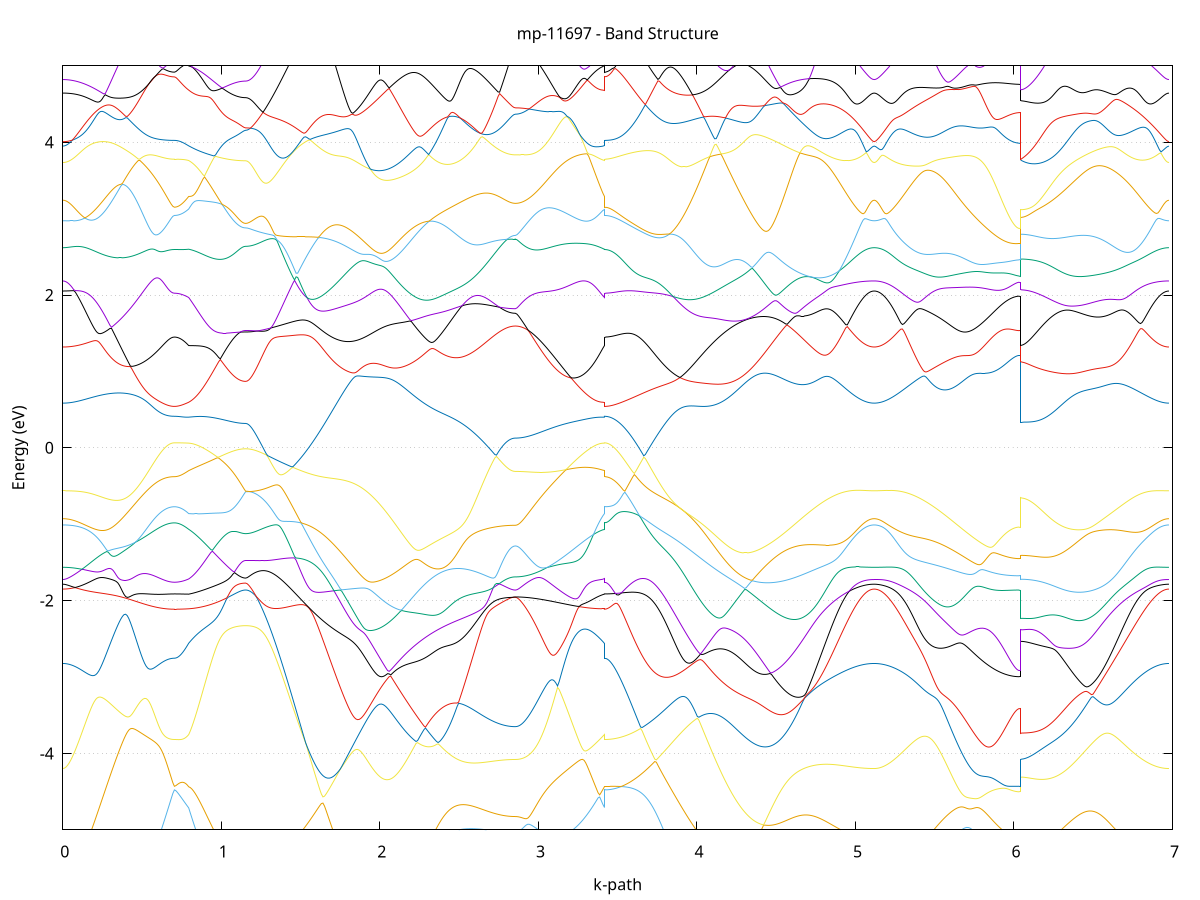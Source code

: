 set title 'mp-11697 - Band Structure'
set xlabel 'k-path'
set ylabel 'Energy (eV)'
set grid y
set yrange [-5:5]
set terminal png size 800,600
set output 'mp-11697_bands_gnuplot.png'
plot '-' using 1:2 with lines notitle, '-' using 1:2 with lines notitle, '-' using 1:2 with lines notitle, '-' using 1:2 with lines notitle, '-' using 1:2 with lines notitle, '-' using 1:2 with lines notitle, '-' using 1:2 with lines notitle, '-' using 1:2 with lines notitle, '-' using 1:2 with lines notitle, '-' using 1:2 with lines notitle, '-' using 1:2 with lines notitle, '-' using 1:2 with lines notitle, '-' using 1:2 with lines notitle, '-' using 1:2 with lines notitle, '-' using 1:2 with lines notitle, '-' using 1:2 with lines notitle, '-' using 1:2 with lines notitle, '-' using 1:2 with lines notitle, '-' using 1:2 with lines notitle, '-' using 1:2 with lines notitle, '-' using 1:2 with lines notitle, '-' using 1:2 with lines notitle, '-' using 1:2 with lines notitle, '-' using 1:2 with lines notitle, '-' using 1:2 with lines notitle, '-' using 1:2 with lines notitle, '-' using 1:2 with lines notitle, '-' using 1:2 with lines notitle, '-' using 1:2 with lines notitle, '-' using 1:2 with lines notitle, '-' using 1:2 with lines notitle, '-' using 1:2 with lines notitle, '-' using 1:2 with lines notitle, '-' using 1:2 with lines notitle, '-' using 1:2 with lines notitle, '-' using 1:2 with lines notitle, '-' using 1:2 with lines notitle, '-' using 1:2 with lines notitle, '-' using 1:2 with lines notitle, '-' using 1:2 with lines notitle, '-' using 1:2 with lines notitle, '-' using 1:2 with lines notitle, '-' using 1:2 with lines notitle, '-' using 1:2 with lines notitle, '-' using 1:2 with lines notitle, '-' using 1:2 with lines notitle, '-' using 1:2 with lines notitle, '-' using 1:2 with lines notitle, '-' using 1:2 with lines notitle, '-' using 1:2 with lines notitle, '-' using 1:2 with lines notitle, '-' using 1:2 with lines notitle, '-' using 1:2 with lines notitle, '-' using 1:2 with lines notitle, '-' using 1:2 with lines notitle, '-' using 1:2 with lines notitle, '-' using 1:2 with lines notitle, '-' using 1:2 with lines notitle, '-' using 1:2 with lines notitle, '-' using 1:2 with lines notitle, '-' using 1:2 with lines notitle, '-' using 1:2 with lines notitle, '-' using 1:2 with lines notitle, '-' using 1:2 with lines notitle
0.000000 -34.710815
0.009914 -34.710815
0.019828 -34.710815
0.029742 -34.710815
0.039656 -34.710815
0.049570 -34.710815
0.059484 -34.710815
0.069398 -34.710815
0.079312 -34.710815
0.089226 -34.710715
0.099140 -34.710715
0.109054 -34.710715
0.118968 -34.710715
0.128882 -34.710715
0.138796 -34.710615
0.148710 -34.710615
0.158624 -34.710615
0.168538 -34.710515
0.178452 -34.710515
0.188366 -34.710515
0.198280 -34.710415
0.208194 -34.710415
0.218108 -34.710415
0.228022 -34.710315
0.237936 -34.710315
0.247850 -34.710315
0.257764 -34.710215
0.267678 -34.710215
0.277592 -34.710115
0.287506 -34.710115
0.297420 -34.710015
0.307334 -34.710015
0.317248 -34.710015
0.327162 -34.709915
0.337076 -34.709915
0.346990 -34.709815
0.356904 -34.709815
0.366818 -34.709715
0.376732 -34.709715
0.386646 -34.709615
0.396560 -34.709615
0.406474 -34.709515
0.416388 -34.709515
0.426302 -34.709415
0.436216 -34.709415
0.446130 -34.709415
0.456044 -34.709315
0.465958 -34.709315
0.475872 -34.709215
0.485786 -34.709215
0.495700 -34.709115
0.505614 -34.709115
0.515528 -34.709015
0.525442 -34.709015
0.535356 -34.708915
0.545270 -34.708915
0.555184 -34.708815
0.565098 -34.708815
0.575012 -34.708715
0.584926 -34.708715
0.594840 -34.708615
0.604754 -34.708615
0.614668 -34.708515
0.624582 -34.708515
0.634497 -34.708415
0.644411 -34.708415
0.654325 -34.708315
0.664239 -34.708315
0.674153 -34.708315
0.684067 -34.708215
0.693981 -34.708215
0.703895 -34.708215
0.703895 -34.708215
0.712929 -34.708215
0.721964 -34.708215
0.730999 -34.708215
0.740034 -34.708315
0.749069 -34.708315
0.758104 -34.708415
0.767139 -34.708415
0.776173 -34.708515
0.785208 -34.708515
0.794243 -34.708615
0.794243 -34.708615
0.804219 -34.708715
0.814194 -34.708815
0.824169 -34.708915
0.834145 -34.709015
0.844120 -34.709115
0.854096 -34.709215
0.864071 -34.709315
0.874046 -34.709415
0.884022 -34.709515
0.893997 -34.709615
0.903972 -34.709715
0.913948 -34.709815
0.923923 -34.709815
0.933899 -34.709915
0.943874 -34.710015
0.953849 -34.710115
0.963825 -34.710215
0.973800 -34.710315
0.983775 -34.710315
0.993751 -34.710415
1.003726 -34.710515
1.013702 -34.710515
1.023677 -34.710615
1.033652 -34.710715
1.043628 -34.710715
1.053603 -34.710815
1.063579 -34.710815
1.073554 -34.710815
1.083529 -34.710915
1.093505 -34.710915
1.103480 -34.710915
1.113455 -34.711015
1.123431 -34.711015
1.133406 -34.711015
1.143382 -34.711015
1.153357 -34.711015
1.153357 -34.711015
1.163308 -34.711015
1.173260 -34.711015
1.183211 -34.711015
1.193162 -34.710915
1.203114 -34.710915
1.213065 -34.710815
1.223016 -34.710815
1.232967 -34.710715
1.242919 -34.710715
1.252870 -34.710615
1.262821 -34.710515
1.272773 -34.710415
1.282724 -34.710315
1.292675 -34.710215
1.302626 -34.710115
1.312578 -34.710015
1.322529 -34.709815
1.332480 -34.709715
1.342432 -34.709615
1.352383 -34.709415
1.362334 -34.709315
1.372286 -34.709215
1.382237 -34.709015
1.392188 -34.709015
1.402139 -34.709215
1.412091 -34.709915
1.422042 -34.710915
1.431993 -34.711915
1.441945 -34.712915
1.451896 -34.714015
1.461847 -34.715215
1.471799 -34.716315
1.481750 -34.717515
1.491701 -34.718715
1.501652 -34.719915
1.511604 -34.721115
1.521555 -34.722315
1.531506 -34.723515
1.541458 -34.724815
1.551409 -34.726015
1.561360 -34.727315
1.571312 -34.728515
1.581263 -34.729815
1.591214 -34.731015
1.601165 -34.732315
1.611117 -34.733515
1.621068 -34.734815
1.631019 -34.736015
1.640971 -34.737215
1.650922 -34.738415
1.660873 -34.739615
1.670825 -34.740815
1.680776 -34.742015
1.690727 -34.743115
1.700678 -34.744315
1.710630 -34.745415
1.720581 -34.746515
1.730532 -34.747615
1.740484 -34.748615
1.750435 -34.749615
1.760386 -34.750615
1.770338 -34.751615
1.780289 -34.752515
1.790240 -34.753415
1.800191 -34.754315
1.810143 -34.755115
1.820094 -34.755915
1.830045 -34.756715
1.839997 -34.757415
1.849948 -34.758115
1.859899 -34.758815
1.869851 -34.759415
1.879802 -34.760015
1.889753 -34.760515
1.899704 -34.761015
1.909656 -34.761415
1.919607 -34.761815
1.929558 -34.762215
1.939510 -34.762515
1.949461 -34.762815
1.949461 -34.762815
1.959412 -34.763015
1.969363 -34.763215
1.979314 -34.763315
1.989265 -34.763415
1.999215 -34.763515
2.009166 -34.763515
2.019117 -34.763415
2.029068 -34.763315
2.039019 -34.763215
2.048970 -34.763015
2.058921 -34.762815
2.068872 -34.762515
2.078823 -34.762215
2.088774 -34.761815
2.098725 -34.761415
2.108675 -34.761015
2.118626 -34.760515
2.128577 -34.760015
2.138528 -34.759415
2.148479 -34.758815
2.158430 -34.758115
2.168381 -34.757415
2.178332 -34.756715
2.188283 -34.755915
2.198234 -34.755115
2.208185 -34.754315
2.218136 -34.753415
2.228086 -34.752515
2.238037 -34.751615
2.247988 -34.750615
2.257939 -34.749615
2.267890 -34.748615
2.277841 -34.747615
2.287792 -34.746515
2.297743 -34.745415
2.307694 -34.744315
2.317645 -34.743215
2.327596 -34.742015
2.337546 -34.740815
2.347497 -34.739615
2.357448 -34.738415
2.367399 -34.737215
2.377350 -34.736015
2.387301 -34.734815
2.397252 -34.733515
2.407203 -34.732315
2.417154 -34.731015
2.427105 -34.729815
2.437056 -34.728515
2.447007 -34.727315
2.456957 -34.726015
2.466908 -34.724815
2.476859 -34.723615
2.486810 -34.722315
2.496761 -34.721115
2.506712 -34.719915
2.516663 -34.718715
2.526614 -34.717615
2.536565 -34.716415
2.546516 -34.715315
2.556467 -34.714115
2.566417 -34.713115
2.576368 -34.712015
2.586319 -34.711015
2.596270 -34.710015
2.606221 -34.709115
2.616172 -34.708315
2.626123 -34.707615
2.636074 -34.707115
2.646025 -34.706815
2.655976 -34.706615
2.665927 -34.706615
2.675877 -34.706615
2.685828 -34.706715
2.695779 -34.706715
2.705730 -34.706815
2.715681 -34.706915
2.725632 -34.706915
2.735583 -34.707015
2.745534 -34.707115
2.755485 -34.707115
2.765436 -34.707215
2.775387 -34.707215
2.785338 -34.707315
2.795288 -34.707315
2.805239 -34.707415
2.815190 -34.707415
2.825141 -34.707415
2.835092 -34.707415
2.845043 -34.707415
2.854994 -34.707415
2.854994 -34.707415
2.864843 -34.707415
2.874692 -34.707415
2.884541 -34.707515
2.894390 -34.707515
2.904240 -34.707515
2.914089 -34.707515
2.923938 -34.707515
2.933787 -34.707515
2.943636 -34.707515
2.953485 -34.707515
2.963334 -34.707515
2.973184 -34.707515
2.983033 -34.707515
2.992882 -34.707515
3.002731 -34.707515
3.012580 -34.707515
3.022429 -34.707515
3.032278 -34.707615
3.042128 -34.707615
3.051977 -34.707615
3.061826 -34.707615
3.071675 -34.707615
3.081524 -34.707615
3.091373 -34.707615
3.101222 -34.707615
3.111072 -34.707715
3.120921 -34.707715
3.130770 -34.707715
3.140619 -34.707715
3.150468 -34.707715
3.160317 -34.707715
3.170167 -34.707815
3.180016 -34.707815
3.189865 -34.707815
3.199714 -34.707815
3.209563 -34.707815
3.219412 -34.707915
3.229261 -34.707915
3.239111 -34.707915
3.248960 -34.707915
3.258809 -34.708015
3.268658 -34.708015
3.278507 -34.708015
3.288356 -34.708115
3.298205 -34.708115
3.308055 -34.708115
3.317904 -34.708215
3.327753 -34.708215
3.337602 -34.708315
3.347451 -34.708315
3.357300 -34.708415
3.367149 -34.708415
3.376999 -34.708415
3.386848 -34.708515
3.396697 -34.708515
3.406546 -34.708615
3.416395 -34.708615
3.416395 -34.708215
3.426328 -34.708215
3.436261 -34.708215
3.446194 -34.708115
3.456127 -34.708115
3.466059 -34.708115
3.475992 -34.708115
3.485925 -34.708015
3.495858 -34.708015
3.505791 -34.707915
3.515724 -34.707915
3.525657 -34.707815
3.535589 -34.707715
3.545522 -34.707615
3.555455 -34.707615
3.565388 -34.707515
3.575321 -34.707415
3.585254 -34.707315
3.595187 -34.707215
3.605119 -34.707115
3.615052 -34.707015
3.624985 -34.707115
3.634918 -34.707515
3.644851 -34.708015
3.654784 -34.708715
3.664717 -34.709515
3.674649 -34.710415
3.684582 -34.711415
3.694515 -34.712415
3.704448 -34.713515
3.714381 -34.714615
3.724314 -34.715715
3.734247 -34.716815
3.744179 -34.717915
3.754112 -34.719115
3.764045 -34.720315
3.773978 -34.721515
3.783911 -34.722715
3.793844 -34.723915
3.803777 -34.725115
3.813709 -34.726415
3.823642 -34.727615
3.833575 -34.728915
3.843508 -34.730115
3.853441 -34.731315
3.863374 -34.732615
3.873307 -34.733815
3.883239 -34.735015
3.893172 -34.736315
3.903105 -34.737515
3.913038 -34.738715
3.922971 -34.739915
3.932904 -34.741015
3.942837 -34.742215
3.952769 -34.743315
3.962702 -34.744515
3.972635 -34.745615
3.982568 -34.746715
3.992501 -34.747715
4.002434 -34.748815
4.012367 -34.749815
4.022299 -34.750815
4.032232 -34.751715
4.042165 -34.752615
4.052098 -34.753515
4.062031 -34.754415
4.071964 -34.755215
4.081897 -34.756015
4.091829 -34.756815
4.101762 -34.757515
4.111695 -34.758215
4.121628 -34.758815
4.121628 -34.758815
4.131592 -34.759415
4.141556 -34.760015
4.151520 -34.760515
4.161484 -34.761015
4.171448 -34.761515
4.181412 -34.761915
4.191376 -34.762215
4.201340 -34.762515
4.211304 -34.762815
4.221268 -34.763015
4.231232 -34.763215
4.241196 -34.763315
4.251161 -34.763415
4.261125 -34.763515
4.271089 -34.763415
4.281053 -34.763415
4.291017 -34.763315
4.300981 -34.763215
4.310945 -34.763015
4.320909 -34.762715
4.330873 -34.762515
4.340837 -34.762115
4.350801 -34.761815
4.360765 -34.761315
4.370729 -34.760915
4.380693 -34.760415
4.390657 -34.759915
4.400621 -34.759315
4.410585 -34.758715
4.420549 -34.758015
4.430513 -34.757315
4.440477 -34.756615
4.450441 -34.755815
4.460405 -34.755015
4.470369 -34.754115
4.480333 -34.753315
4.490297 -34.752315
4.500261 -34.751415
4.510226 -34.750415
4.520190 -34.749415
4.530154 -34.748415
4.540118 -34.747315
4.550082 -34.746315
4.560046 -34.745215
4.570010 -34.744015
4.579974 -34.742915
4.589938 -34.741715
4.599902 -34.740515
4.609866 -34.739415
4.619830 -34.738115
4.629794 -34.736915
4.639758 -34.735715
4.649722 -34.734415
4.659686 -34.733215
4.669650 -34.731915
4.679614 -34.730715
4.689578 -34.729415
4.699542 -34.728115
4.709506 -34.726915
4.719470 -34.725615
4.729434 -34.724415
4.739398 -34.723115
4.749362 -34.721915
4.759327 -34.720615
4.769291 -34.719415
4.779255 -34.718215
4.789219 -34.717015
4.799183 -34.715915
4.809147 -34.714715
4.819111 -34.713615
4.829075 -34.712515
4.839039 -34.711415
4.849003 -34.710415
4.858967 -34.709515
4.868931 -34.709015
4.878895 -34.708815
4.888859 -34.708915
4.898823 -34.709015
4.908787 -34.709115
4.918751 -34.709315
4.928715 -34.709415
4.938679 -34.709515
4.948643 -34.709715
4.958607 -34.709815
4.968571 -34.709915
4.978535 -34.710015
4.988499 -34.710115
4.998464 -34.710215
5.008428 -34.710315
5.018392 -34.710415
5.028356 -34.710515
5.038320 -34.710615
5.048284 -34.710615
5.058248 -34.710715
5.068212 -34.710715
5.078176 -34.710815
5.088140 -34.710815
5.098104 -34.710815
5.108068 -34.710815
5.118032 -34.710815
5.118032 -34.710815
5.127932 -34.710815
5.137833 -34.710815
5.147733 -34.710815
5.157634 -34.710815
5.167534 -34.710715
5.177434 -34.710715
5.187335 -34.710615
5.197235 -34.710615
5.207136 -34.710515
5.217036 -34.710515
5.226937 -34.710415
5.236837 -34.710315
5.246737 -34.710215
5.256638 -34.710115
5.266538 -34.710015
5.276439 -34.709915
5.286339 -34.709815
5.296239 -34.709715
5.306140 -34.709615
5.316040 -34.709515
5.325941 -34.709315
5.335841 -34.709215
5.345741 -34.709115
5.355642 -34.708915
5.365542 -34.708815
5.375443 -34.708815
5.385343 -34.708915
5.395243 -34.709415
5.405144 -34.710115
5.415044 -34.711015
5.424945 -34.712015
5.434845 -34.713015
5.444746 -34.714015
5.454646 -34.715015
5.464546 -34.716115
5.474447 -34.717215
5.484347 -34.718315
5.494248 -34.719415
5.504148 -34.720515
5.514048 -34.721615
5.523949 -34.722815
5.533849 -34.723915
5.543750 -34.725115
5.553650 -34.726215
5.563550 -34.727415
5.573451 -34.728615
5.583351 -34.729715
5.593252 -34.730915
5.603152 -34.732015
5.613053 -34.733215
5.622953 -34.734415
5.632853 -34.735515
5.642754 -34.736615
5.652654 -34.737815
5.662555 -34.738915
5.672455 -34.740015
5.682355 -34.741115
5.692256 -34.742215
5.702156 -34.743215
5.712057 -34.744315
5.721957 -34.745315
5.731857 -34.746315
5.741758 -34.747315
5.751658 -34.748315
5.761559 -34.749215
5.771459 -34.750215
5.781360 -34.751115
5.791260 -34.752015
5.801160 -34.752815
5.811061 -34.753615
5.820961 -34.754415
5.830862 -34.755215
5.840762 -34.755915
5.850662 -34.756615
5.860563 -34.757315
5.870463 -34.758015
5.880364 -34.758615
5.890264 -34.759115
5.900164 -34.759715
5.910065 -34.760215
5.919965 -34.760715
5.929866 -34.761115
5.939766 -34.761515
5.949667 -34.761915
5.959567 -34.762215
5.969467 -34.762515
5.979368 -34.762715
5.989268 -34.763015
5.999169 -34.763115
6.009069 -34.763315
6.018969 -34.763415
6.028870 -34.763415
6.038770 -34.763415
6.038770 -34.763515
6.048759 -34.763515
6.058747 -34.763415
6.068736 -34.763315
6.078725 -34.763215
6.088713 -34.763015
6.098702 -34.762815
6.108691 -34.762515
6.118679 -34.762315
6.128668 -34.761915
6.138656 -34.761615
6.148645 -34.761215
6.158634 -34.760815
6.168622 -34.760315
6.178611 -34.759815
6.188599 -34.759315
6.198588 -34.758715
6.208577 -34.758115
6.218565 -34.757515
6.228554 -34.756815
6.238542 -34.756115
6.248531 -34.755415
6.258520 -34.754615
6.268508 -34.753915
6.278497 -34.753015
6.288486 -34.752215
6.298474 -34.751315
6.308463 -34.750515
6.318451 -34.749515
6.328440 -34.748615
6.338429 -34.747715
6.348417 -34.746715
6.358406 -34.745715
6.368394 -34.744715
6.378383 -34.743615
6.388372 -34.742615
6.398360 -34.741515
6.408349 -34.740415
6.418337 -34.739415
6.428326 -34.738315
6.438315 -34.737115
6.448303 -34.736015
6.458292 -34.734915
6.468281 -34.733815
6.478269 -34.732615
6.488258 -34.731515
6.498246 -34.730315
6.508235 -34.729215
6.518224 -34.728015
6.528212 -34.726915
6.538201 -34.725715
6.548189 -34.724615
6.558178 -34.723415
6.568167 -34.722315
6.578155 -34.721215
6.588144 -34.720115
6.598132 -34.719015
6.608121 -34.717915
6.618110 -34.716815
6.628098 -34.715715
6.638087 -34.714715
6.648076 -34.713615
6.658064 -34.712615
6.668053 -34.711715
6.678041 -34.710715
6.688030 -34.709915
6.698019 -34.709215
6.708007 -34.708815
6.717996 -34.708815
6.727984 -34.708815
6.737973 -34.708915
6.747962 -34.709115
6.757950 -34.709215
6.767939 -34.709315
6.777927 -34.709515
6.787916 -34.709615
6.797905 -34.709715
6.807893 -34.709815
6.817882 -34.709915
6.827871 -34.710015
6.837859 -34.710115
6.847848 -34.710215
6.857836 -34.710315
6.867825 -34.710415
6.877814 -34.710515
6.887802 -34.710515
6.897791 -34.710615
6.907779 -34.710615
6.917768 -34.710715
6.927757 -34.710715
6.937745 -34.710815
6.947734 -34.710815
6.957722 -34.710815
6.967711 -34.710815
6.977700 -34.710815
e
0.000000 -34.702515
0.009914 -34.702515
0.019828 -34.702515
0.029742 -34.702515
0.039656 -34.702515
0.049570 -34.702515
0.059484 -34.702615
0.069398 -34.702615
0.079312 -34.702615
0.089226 -34.702715
0.099140 -34.702715
0.109054 -34.702815
0.118968 -34.702815
0.128882 -34.702915
0.138796 -34.703015
0.148710 -34.703015
0.158624 -34.703115
0.168538 -34.703215
0.178452 -34.703315
0.188366 -34.703315
0.198280 -34.703415
0.208194 -34.703515
0.218108 -34.703615
0.228022 -34.703715
0.237936 -34.703815
0.247850 -34.703915
0.257764 -34.704015
0.267678 -34.704115
0.277592 -34.704215
0.287506 -34.704315
0.297420 -34.704415
0.307334 -34.704515
0.317248 -34.704615
0.327162 -34.704715
0.337076 -34.704815
0.346990 -34.704915
0.356904 -34.705015
0.366818 -34.705115
0.376732 -34.705215
0.386646 -34.705315
0.396560 -34.705415
0.406474 -34.705615
0.416388 -34.705715
0.426302 -34.705815
0.436216 -34.705915
0.446130 -34.706015
0.456044 -34.706115
0.465958 -34.706215
0.475872 -34.706315
0.485786 -34.706415
0.495700 -34.706415
0.505614 -34.706515
0.515528 -34.706615
0.525442 -34.706715
0.535356 -34.706815
0.545270 -34.706915
0.555184 -34.707015
0.565098 -34.707115
0.575012 -34.707115
0.584926 -34.707215
0.594840 -34.707315
0.604754 -34.707415
0.614668 -34.707415
0.624582 -34.707515
0.634497 -34.707615
0.644411 -34.707615
0.654325 -34.707715
0.664239 -34.707815
0.674153 -34.707815
0.684067 -34.707915
0.693981 -34.707915
0.703895 -34.707915
0.703895 -34.707915
0.712929 -34.707915
0.721964 -34.707915
0.730999 -34.707815
0.740034 -34.707815
0.749069 -34.707715
0.758104 -34.707715
0.767139 -34.707615
0.776173 -34.707615
0.785208 -34.707615
0.794243 -34.707515
0.794243 -34.707515
0.804219 -34.707415
0.814194 -34.707415
0.824169 -34.707315
0.834145 -34.707315
0.844120 -34.707215
0.854096 -34.707215
0.864071 -34.707115
0.874046 -34.707115
0.884022 -34.707015
0.893997 -34.707015
0.903972 -34.707015
0.913948 -34.706915
0.923923 -34.706915
0.933899 -34.706915
0.943874 -34.706915
0.953849 -34.706815
0.963825 -34.706815
0.973800 -34.706815
0.983775 -34.706815
0.993751 -34.706815
1.003726 -34.706815
1.013702 -34.706715
1.023677 -34.706715
1.033652 -34.706715
1.043628 -34.706715
1.053603 -34.706715
1.063579 -34.706715
1.073554 -34.706715
1.083529 -34.706715
1.093505 -34.706715
1.103480 -34.706715
1.113455 -34.706715
1.123431 -34.706715
1.133406 -34.706715
1.143382 -34.706715
1.153357 -34.706715
1.153357 -34.706715
1.163308 -34.706715
1.173260 -34.706715
1.183211 -34.706715
1.193162 -34.706715
1.203114 -34.706615
1.213065 -34.706615
1.223016 -34.706615
1.232967 -34.706515
1.242919 -34.706515
1.252870 -34.706415
1.262821 -34.706415
1.272773 -34.706315
1.282724 -34.706215
1.292675 -34.706215
1.302626 -34.706115
1.312578 -34.706015
1.322529 -34.705915
1.332480 -34.705815
1.342432 -34.705715
1.352383 -34.705615
1.362334 -34.705515
1.372286 -34.705615
1.382237 -34.706515
1.392188 -34.707415
1.402139 -34.707915
1.412091 -34.708115
1.422042 -34.708015
1.431993 -34.707815
1.441945 -34.707715
1.451896 -34.707515
1.461847 -34.707315
1.471799 -34.707115
1.481750 -34.706915
1.491701 -34.706715
1.501652 -34.706415
1.511604 -34.706215
1.521555 -34.706015
1.531506 -34.705815
1.541458 -34.705515
1.551409 -34.705315
1.561360 -34.706215
1.571312 -34.707315
1.581263 -34.708415
1.591214 -34.709515
1.601165 -34.710715
1.611117 -34.711815
1.621068 -34.713015
1.631019 -34.714115
1.640971 -34.715215
1.650922 -34.716315
1.660873 -34.717415
1.670825 -34.718515
1.680776 -34.719615
1.690727 -34.720615
1.700678 -34.721715
1.710630 -34.722715
1.720581 -34.723715
1.730532 -34.724715
1.740484 -34.725615
1.750435 -34.726615
1.760386 -34.727515
1.770338 -34.728415
1.780289 -34.729215
1.790240 -34.730115
1.800191 -34.730915
1.810143 -34.731615
1.820094 -34.732415
1.830045 -34.733115
1.839997 -34.733715
1.849948 -34.734415
1.859899 -34.735015
1.869851 -34.735515
1.879802 -34.736015
1.889753 -34.736515
1.899704 -34.737015
1.909656 -34.737415
1.919607 -34.737715
1.929558 -34.738115
1.939510 -34.738415
1.949461 -34.738615
1.949461 -34.738615
1.959412 -34.738815
1.969363 -34.739015
1.979314 -34.739115
1.989265 -34.739215
1.999215 -34.739215
2.009166 -34.739215
2.019117 -34.739215
2.029068 -34.739115
2.039019 -34.739015
2.048970 -34.738815
2.058921 -34.738615
2.068872 -34.738315
2.078823 -34.738015
2.088774 -34.737715
2.098725 -34.737315
2.108675 -34.736915
2.118626 -34.736415
2.128577 -34.735915
2.138528 -34.735415
2.148479 -34.734815
2.158430 -34.734215
2.168381 -34.733615
2.178332 -34.732915
2.188283 -34.732215
2.198234 -34.731515
2.208185 -34.730715
2.218136 -34.729915
2.228086 -34.729115
2.238037 -34.728215
2.247988 -34.727315
2.257939 -34.726415
2.267890 -34.725515
2.277841 -34.724515
2.287792 -34.723515
2.297743 -34.722515
2.307694 -34.721515
2.317645 -34.720415
2.327596 -34.719415
2.337546 -34.718315
2.347497 -34.717215
2.357448 -34.716115
2.367399 -34.715015
2.377350 -34.713815
2.387301 -34.712715
2.397252 -34.711615
2.407203 -34.710415
2.417154 -34.709315
2.427105 -34.708215
2.437056 -34.707015
2.447007 -34.705915
2.456957 -34.704815
2.466908 -34.703815
2.476859 -34.702915
2.486810 -34.703115
2.496761 -34.703215
2.506712 -34.703415
2.516663 -34.703615
2.526614 -34.703815
2.536565 -34.703915
2.546516 -34.704115
2.556467 -34.704215
2.566417 -34.704415
2.576368 -34.704515
2.586319 -34.704615
2.596270 -34.704715
2.606221 -34.704815
2.616172 -34.704815
2.626123 -34.704615
2.636074 -34.704415
2.646025 -34.703915
2.655976 -34.703315
2.665927 -34.703115
2.675877 -34.703215
2.685828 -34.703315
2.695779 -34.703415
2.705730 -34.703415
2.715681 -34.703515
2.725632 -34.703615
2.735583 -34.703615
2.745534 -34.703715
2.755485 -34.703715
2.765436 -34.703815
2.775387 -34.703815
2.785338 -34.703815
2.795288 -34.703915
2.805239 -34.703915
2.815190 -34.703915
2.825141 -34.703915
2.835092 -34.703915
2.845043 -34.704015
2.854994 -34.704015
2.854994 -34.704015
2.864843 -34.704015
2.874692 -34.704015
2.884541 -34.704015
2.894390 -34.704015
2.904240 -34.704015
2.914089 -34.704115
2.923938 -34.704115
2.933787 -34.704115
2.943636 -34.704215
2.953485 -34.704215
2.963334 -34.704315
2.973184 -34.704415
2.983033 -34.704415
2.992882 -34.704515
3.002731 -34.704615
3.012580 -34.704715
3.022429 -34.704715
3.032278 -34.704815
3.042128 -34.704915
3.051977 -34.705015
3.061826 -34.705115
3.071675 -34.705215
3.081524 -34.705315
3.091373 -34.705415
3.101222 -34.705515
3.111072 -34.705615
3.120921 -34.705715
3.130770 -34.705815
3.140619 -34.705915
3.150468 -34.706015
3.160317 -34.706115
3.170167 -34.706215
3.180016 -34.706315
3.189865 -34.706415
3.199714 -34.706515
3.209563 -34.706615
3.219412 -34.706715
3.229261 -34.706815
3.239111 -34.706915
3.248960 -34.707015
3.258809 -34.707015
3.268658 -34.707115
3.278507 -34.707215
3.288356 -34.707215
3.298205 -34.707315
3.308055 -34.707315
3.317904 -34.707415
3.327753 -34.707415
3.337602 -34.707415
3.347451 -34.707515
3.357300 -34.707515
3.367149 -34.707515
3.376999 -34.707515
3.386848 -34.707515
3.396697 -34.707515
3.406546 -34.707515
3.416395 -34.707515
3.416395 -34.707915
3.426328 -34.707915
3.436261 -34.707915
3.446194 -34.707915
3.456127 -34.707815
3.466059 -34.707815
3.475992 -34.707815
3.485925 -34.707715
3.495858 -34.707715
3.505791 -34.707615
3.515724 -34.707615
3.525657 -34.707515
3.535589 -34.707415
3.545522 -34.707415
3.555455 -34.707315
3.565388 -34.707215
3.575321 -34.707115
3.585254 -34.707115
3.595187 -34.707015
3.605119 -34.707015
3.615052 -34.707015
3.624985 -34.706815
3.634918 -34.706715
3.644851 -34.706615
3.654784 -34.706515
3.664717 -34.706315
3.674649 -34.706215
3.684582 -34.706015
3.694515 -34.705915
3.704448 -34.705715
3.714381 -34.705615
3.724314 -34.705415
3.734247 -34.705315
3.744179 -34.705115
3.754112 -34.704915
3.764045 -34.704815
3.773978 -34.704615
3.783911 -34.704415
3.793844 -34.704315
3.803777 -34.704115
3.813709 -34.704415
3.823642 -34.705615
3.833575 -34.706715
3.843508 -34.707915
3.853441 -34.709015
3.863374 -34.710215
3.873307 -34.711315
3.883239 -34.712515
3.893172 -34.713615
3.903105 -34.714815
3.913038 -34.715915
3.922971 -34.717015
3.932904 -34.718115
3.942837 -34.719215
3.952769 -34.720215
3.962702 -34.721315
3.972635 -34.722315
3.982568 -34.723315
3.992501 -34.724315
4.002434 -34.725315
4.012367 -34.726215
4.022299 -34.727115
4.032232 -34.728015
4.042165 -34.728915
4.052098 -34.729715
4.062031 -34.730515
4.071964 -34.731315
4.081897 -34.732115
4.091829 -34.732815
4.101762 -34.733515
4.111695 -34.734115
4.121628 -34.734715
4.121628 -34.734715
4.131592 -34.735315
4.141556 -34.735815
4.151520 -34.736315
4.161484 -34.736815
4.171448 -34.737215
4.181412 -34.737615
4.191376 -34.737915
4.201340 -34.738215
4.211304 -34.738515
4.221268 -34.738715
4.231232 -34.738915
4.241196 -34.739015
4.251161 -34.739115
4.261125 -34.739215
4.271089 -34.739215
4.281053 -34.739115
4.291017 -34.739115
4.300981 -34.738915
4.310945 -34.738815
4.320909 -34.738615
4.330873 -34.738315
4.340837 -34.738115
4.350801 -34.737715
4.360765 -34.737415
4.370729 -34.737015
4.380693 -34.736515
4.390657 -34.736015
4.400621 -34.735515
4.410585 -34.735015
4.420549 -34.734415
4.430513 -34.733715
4.440477 -34.733115
4.450441 -34.732415
4.460405 -34.731615
4.470369 -34.730915
4.480333 -34.730115
4.490297 -34.729215
4.500261 -34.728415
4.510226 -34.727515
4.520190 -34.726615
4.530154 -34.725715
4.540118 -34.724715
4.550082 -34.723715
4.560046 -34.722715
4.570010 -34.721715
4.579974 -34.720615
4.589938 -34.719615
4.599902 -34.718515
4.609866 -34.717415
4.619830 -34.716315
4.629794 -34.715215
4.639758 -34.714115
4.649722 -34.712915
4.659686 -34.711815
4.669650 -34.710715
4.679614 -34.709515
4.689578 -34.708415
4.699542 -34.707215
4.709506 -34.706115
4.719470 -34.705115
4.729434 -34.705415
4.739398 -34.705615
4.749362 -34.705815
4.759327 -34.706015
4.769291 -34.706315
4.779255 -34.706515
4.789219 -34.706715
4.799183 -34.706915
4.809147 -34.707115
4.819111 -34.707315
4.829075 -34.707515
4.839039 -34.707615
4.849003 -34.707715
4.858967 -34.707815
4.868931 -34.707515
4.878895 -34.706815
4.888859 -34.706015
4.898823 -34.705115
4.908787 -34.704215
4.918751 -34.703415
4.928715 -34.702515
4.938679 -34.701815
4.948643 -34.701915
4.958607 -34.701915
4.968571 -34.702015
4.978535 -34.702115
4.988499 -34.702115
4.998464 -34.702215
5.008428 -34.702215
5.018392 -34.702315
5.028356 -34.702315
5.038320 -34.702315
5.048284 -34.702415
5.058248 -34.702415
5.068212 -34.702415
5.078176 -34.702415
5.088140 -34.702515
5.098104 -34.702515
5.108068 -34.702515
5.118032 -34.702515
5.118032 -34.702515
5.127932 -34.702515
5.137833 -34.702515
5.147733 -34.702515
5.157634 -34.702515
5.167534 -34.702415
5.177434 -34.702415
5.187335 -34.702415
5.197235 -34.702415
5.207136 -34.702415
5.217036 -34.702315
5.226937 -34.702315
5.236837 -34.702315
5.246737 -34.702215
5.256638 -34.702215
5.266538 -34.702215
5.276439 -34.702115
5.286339 -34.702115
5.296239 -34.702015
5.306140 -34.702015
5.316040 -34.702115
5.325941 -34.702815
5.335841 -34.703615
5.345741 -34.704315
5.355642 -34.705115
5.365542 -34.705915
5.375443 -34.706715
5.385343 -34.707315
5.395243 -34.707615
5.405144 -34.707715
5.415044 -34.707615
5.424945 -34.707415
5.434845 -34.707315
5.444746 -34.707115
5.454646 -34.706915
5.464546 -34.706715
5.474447 -34.706515
5.484347 -34.706315
5.494248 -34.706115
5.504148 -34.705915
5.514048 -34.705715
5.523949 -34.705515
5.533849 -34.705315
5.543750 -34.705215
5.553650 -34.705515
5.563550 -34.706415
5.573451 -34.707515
5.583351 -34.708515
5.593252 -34.709615
5.603152 -34.710615
5.613053 -34.711715
5.622953 -34.712715
5.632853 -34.713815
5.642754 -34.714815
5.652654 -34.715815
5.662555 -34.716815
5.672455 -34.717815
5.682355 -34.718815
5.692256 -34.719815
5.702156 -34.720815
5.712057 -34.721715
5.721957 -34.722715
5.731857 -34.723615
5.741758 -34.724515
5.751658 -34.725415
5.761559 -34.726315
5.771459 -34.727115
5.781360 -34.727915
5.791260 -34.728715
5.801160 -34.729515
5.811061 -34.730215
5.820961 -34.731015
5.830862 -34.731715
5.840762 -34.732315
5.850662 -34.733015
5.860563 -34.733615
5.870463 -34.734215
5.880364 -34.734715
5.890264 -34.735315
5.900164 -34.735815
5.910065 -34.736215
5.919965 -34.736715
5.929866 -34.737115
5.939766 -34.737415
5.949667 -34.737815
5.959567 -34.738115
5.969467 -34.738315
5.979368 -34.738515
5.989268 -34.738715
5.999169 -34.738915
6.009069 -34.739015
6.018969 -34.739115
6.028870 -34.739215
6.038770 -34.739215
6.038770 -34.739215
6.048759 -34.739215
6.058747 -34.739115
6.068736 -34.739115
6.078725 -34.738915
6.088713 -34.738815
6.098702 -34.738615
6.108691 -34.738415
6.118679 -34.738115
6.128668 -34.737815
6.138656 -34.737515
6.148645 -34.737115
6.158634 -34.736715
6.168622 -34.736315
6.178611 -34.735915
6.188599 -34.735415
6.198588 -34.734915
6.208577 -34.734315
6.218565 -34.733815
6.228554 -34.733115
6.238542 -34.732515
6.248531 -34.731915
6.258520 -34.731215
6.268508 -34.730515
6.278497 -34.729715
6.288486 -34.729015
6.298474 -34.728215
6.308463 -34.727415
6.318451 -34.726515
6.328440 -34.725715
6.338429 -34.724815
6.348417 -34.723915
6.358406 -34.723015
6.368394 -34.722115
6.378383 -34.721215
6.388372 -34.720215
6.398360 -34.719215
6.408349 -34.718315
6.418337 -34.717315
6.428326 -34.716315
6.438315 -34.715315
6.448303 -34.714215
6.458292 -34.713215
6.468281 -34.712215
6.478269 -34.711215
6.488258 -34.710115
6.498246 -34.709115
6.508235 -34.708115
6.518224 -34.707015
6.528212 -34.706115
6.538201 -34.705415
6.548189 -34.705315
6.558178 -34.705415
6.568167 -34.705615
6.578155 -34.705815
6.588144 -34.706015
6.598132 -34.706215
6.608121 -34.706415
6.618110 -34.706615
6.628098 -34.706715
6.638087 -34.706915
6.648076 -34.707115
6.658064 -34.707315
6.668053 -34.707415
6.678041 -34.707615
6.688030 -34.707715
6.698019 -34.707615
6.708007 -34.707215
6.717996 -34.706515
6.727984 -34.705815
6.737973 -34.705015
6.747962 -34.704215
6.757950 -34.703415
6.767939 -34.702715
6.777927 -34.702115
6.787916 -34.702015
6.797905 -34.702015
6.807893 -34.702115
6.817882 -34.702115
6.827871 -34.702215
6.837859 -34.702215
6.847848 -34.702215
6.857836 -34.702315
6.867825 -34.702315
6.877814 -34.702315
6.887802 -34.702415
6.897791 -34.702415
6.907779 -34.702415
6.917768 -34.702415
6.927757 -34.702415
6.937745 -34.702515
6.947734 -34.702515
6.957722 -34.702515
6.967711 -34.702515
6.977700 -34.702515
e
0.000000 -34.694515
0.009914 -34.694515
0.019828 -34.694515
0.029742 -34.694515
0.039656 -34.694515
0.049570 -34.694515
0.059484 -34.694515
0.069398 -34.694515
0.079312 -34.694515
0.089226 -34.694515
0.099140 -34.694515
0.109054 -34.694515
0.118968 -34.694615
0.128882 -34.694615
0.138796 -34.694615
0.148710 -34.694615
0.158624 -34.694615
0.168538 -34.694615
0.178452 -34.694615
0.188366 -34.694715
0.198280 -34.694715
0.208194 -34.694715
0.218108 -34.694715
0.228022 -34.694715
0.237936 -34.694815
0.247850 -34.694815
0.257764 -34.694815
0.267678 -34.694815
0.277592 -34.694915
0.287506 -34.694915
0.297420 -34.694915
0.307334 -34.694915
0.317248 -34.694915
0.327162 -34.695015
0.337076 -34.695015
0.346990 -34.695015
0.356904 -34.695015
0.366818 -34.695115
0.376732 -34.695115
0.386646 -34.695115
0.396560 -34.695115
0.406474 -34.695215
0.416388 -34.695215
0.426302 -34.695215
0.436216 -34.695215
0.446130 -34.695315
0.456044 -34.695315
0.465958 -34.695315
0.475872 -34.695315
0.485786 -34.695315
0.495700 -34.695415
0.505614 -34.695415
0.515528 -34.695415
0.525442 -34.695415
0.535356 -34.695415
0.545270 -34.695515
0.555184 -34.695515
0.565098 -34.695515
0.575012 -34.695515
0.584926 -34.695515
0.594840 -34.695515
0.604754 -34.695515
0.614668 -34.695515
0.624582 -34.695615
0.634497 -34.695615
0.644411 -34.695615
0.654325 -34.695615
0.664239 -34.695615
0.674153 -34.695615
0.684067 -34.695615
0.693981 -34.695615
0.703895 -34.695615
0.703895 -34.695615
0.712929 -34.695615
0.721964 -34.695615
0.730999 -34.695615
0.740034 -34.695615
0.749069 -34.695615
0.758104 -34.695615
0.767139 -34.695615
0.776173 -34.695615
0.785208 -34.695615
0.794243 -34.695515
0.794243 -34.695515
0.804219 -34.695515
0.814194 -34.695515
0.824169 -34.695515
0.834145 -34.695515
0.844120 -34.695515
0.854096 -34.695515
0.864071 -34.695515
0.874046 -34.695415
0.884022 -34.695415
0.893997 -34.695415
0.903972 -34.695415
0.913948 -34.695415
0.923923 -34.695415
0.933899 -34.695315
0.943874 -34.695315
0.953849 -34.695315
0.963825 -34.695315
0.973800 -34.695315
0.983775 -34.695315
0.993751 -34.695215
1.003726 -34.695215
1.013702 -34.695215
1.023677 -34.695215
1.033652 -34.695215
1.043628 -34.695215
1.053603 -34.695115
1.063579 -34.695115
1.073554 -34.695115
1.083529 -34.695115
1.093505 -34.695115
1.103480 -34.695115
1.113455 -34.695115
1.123431 -34.695115
1.133406 -34.695115
1.143382 -34.695115
1.153357 -34.695115
1.153357 -34.695115
1.163308 -34.695115
1.173260 -34.695215
1.183211 -34.695315
1.193162 -34.695515
1.203114 -34.695715
1.213065 -34.695915
1.223016 -34.696215
1.232967 -34.696615
1.242919 -34.696915
1.252870 -34.697415
1.262821 -34.697915
1.272773 -34.698415
1.282724 -34.698915
1.292675 -34.699515
1.302626 -34.700215
1.312578 -34.700915
1.322529 -34.701615
1.332480 -34.702315
1.342432 -34.703115
1.352383 -34.703915
1.362334 -34.704815
1.372286 -34.705415
1.382237 -34.705315
1.392188 -34.705115
1.402139 -34.705015
1.412091 -34.704915
1.422042 -34.704815
1.431993 -34.704615
1.441945 -34.704515
1.451896 -34.704415
1.461847 -34.704215
1.471799 -34.704115
1.481750 -34.704015
1.491701 -34.703815
1.501652 -34.703715
1.511604 -34.703615
1.521555 -34.703515
1.531506 -34.703615
1.541458 -34.704215
1.551409 -34.705115
1.561360 -34.705115
1.571312 -34.704815
1.581263 -34.704615
1.591214 -34.704415
1.601165 -34.704115
1.611117 -34.703915
1.621068 -34.703715
1.631019 -34.703415
1.640971 -34.703215
1.650922 -34.703015
1.660873 -34.702715
1.670825 -34.702515
1.680776 -34.702315
1.690727 -34.702115
1.700678 -34.701815
1.710630 -34.701615
1.720581 -34.701415
1.730532 -34.701215
1.740484 -34.701015
1.750435 -34.700815
1.760386 -34.700615
1.770338 -34.700415
1.780289 -34.700215
1.790240 -34.700015
1.800191 -34.699815
1.810143 -34.699715
1.820094 -34.699515
1.830045 -34.699315
1.839997 -34.699215
1.849948 -34.699015
1.859899 -34.698915
1.869851 -34.698715
1.879802 -34.698615
1.889753 -34.698515
1.899704 -34.698415
1.909656 -34.698315
1.919607 -34.698215
1.929558 -34.698115
1.939510 -34.698015
1.949461 -34.697915
1.949461 -34.697915
1.959412 -34.697815
1.969363 -34.697815
1.979314 -34.697715
1.989265 -34.697715
1.999215 -34.697615
2.009166 -34.697615
2.019117 -34.697615
2.029068 -34.697515
2.039019 -34.697515
2.048970 -34.697515
2.058921 -34.697515
2.068872 -34.697515
2.078823 -34.697615
2.088774 -34.697615
2.098725 -34.697615
2.108675 -34.697715
2.118626 -34.697715
2.128577 -34.697815
2.138528 -34.697815
2.148479 -34.697915
2.158430 -34.698015
2.168381 -34.698115
2.178332 -34.698215
2.188283 -34.698315
2.198234 -34.698415
2.208185 -34.698515
2.218136 -34.698615
2.228086 -34.698715
2.238037 -34.698815
2.247988 -34.699015
2.257939 -34.699115
2.267890 -34.699215
2.277841 -34.699415
2.287792 -34.699515
2.297743 -34.699715
2.307694 -34.699915
2.317645 -34.700015
2.327596 -34.700215
2.337546 -34.700415
2.347497 -34.700515
2.357448 -34.700715
2.367399 -34.700915
2.377350 -34.701115
2.387301 -34.701215
2.397252 -34.701415
2.407203 -34.701615
2.417154 -34.701815
2.427105 -34.702015
2.437056 -34.702215
2.447007 -34.702315
2.456957 -34.702515
2.466908 -34.702715
2.476859 -34.702915
2.486810 -34.702215
2.496761 -34.701915
2.506712 -34.701815
2.516663 -34.701815
2.526614 -34.701815
2.536565 -34.701915
2.546516 -34.702015
2.556467 -34.702115
2.566417 -34.702215
2.576368 -34.702315
2.586319 -34.702415
2.596270 -34.702515
2.606221 -34.702615
2.616172 -34.702715
2.626123 -34.702815
2.636074 -34.702915
2.646025 -34.703015
2.655976 -34.703015
2.665927 -34.702615
2.675877 -34.701915
2.685828 -34.701315
2.695779 -34.700615
2.705730 -34.699915
2.715681 -34.699315
2.725632 -34.698715
2.735583 -34.698215
2.745534 -34.697715
2.755485 -34.697215
2.765436 -34.696815
2.775387 -34.696415
2.785338 -34.696115
2.795288 -34.695815
2.805239 -34.695515
2.815190 -34.695315
2.825141 -34.695215
2.835092 -34.695115
2.845043 -34.695015
2.854994 -34.695015
2.854994 -34.695015
2.864843 -34.695015
2.874692 -34.695015
2.884541 -34.695015
2.894390 -34.695015
2.904240 -34.695015
2.914089 -34.695015
2.923938 -34.695015
2.933787 -34.695015
2.943636 -34.695015
2.953485 -34.695015
2.963334 -34.695015
2.973184 -34.695015
2.983033 -34.695015
2.992882 -34.695015
3.002731 -34.695115
3.012580 -34.695115
3.022429 -34.695115
3.032278 -34.695115
3.042128 -34.695115
3.051977 -34.695115
3.061826 -34.695115
3.071675 -34.695115
3.081524 -34.695215
3.091373 -34.695215
3.101222 -34.695215
3.111072 -34.695215
3.120921 -34.695215
3.130770 -34.695215
3.140619 -34.695215
3.150468 -34.695315
3.160317 -34.695315
3.170167 -34.695315
3.180016 -34.695315
3.189865 -34.695315
3.199714 -34.695315
3.209563 -34.695315
3.219412 -34.695415
3.229261 -34.695415
3.239111 -34.695415
3.248960 -34.695415
3.258809 -34.695415
3.268658 -34.695415
3.278507 -34.695415
3.288356 -34.695415
3.298205 -34.695515
3.308055 -34.695515
3.317904 -34.695515
3.327753 -34.695515
3.337602 -34.695515
3.347451 -34.695515
3.357300 -34.695515
3.367149 -34.695515
3.376999 -34.695515
3.386848 -34.695515
3.396697 -34.695515
3.406546 -34.695515
3.416395 -34.695515
3.416395 -34.695615
3.426328 -34.695615
3.436261 -34.695715
3.446194 -34.695815
3.456127 -34.695915
3.466059 -34.696215
3.475992 -34.696415
3.485925 -34.696715
3.495858 -34.697015
3.505791 -34.697415
3.515724 -34.697815
3.525657 -34.698315
3.535589 -34.698815
3.545522 -34.699315
3.555455 -34.699915
3.565388 -34.700515
3.575321 -34.701215
3.585254 -34.701815
3.595187 -34.702515
3.605119 -34.703215
3.615052 -34.703915
3.624985 -34.704515
3.634918 -34.704915
3.644851 -34.705215
3.654784 -34.705315
3.664717 -34.705215
3.674649 -34.705215
3.684582 -34.705115
3.694515 -34.704915
3.704448 -34.704815
3.714381 -34.704715
3.724314 -34.704515
3.734247 -34.704315
3.744179 -34.704215
3.754112 -34.704015
3.764045 -34.703815
3.773978 -34.703615
3.783911 -34.703415
3.793844 -34.703315
3.803777 -34.703315
3.813709 -34.703915
3.823642 -34.703715
3.833575 -34.703515
3.843508 -34.703315
3.853441 -34.703215
3.863374 -34.703015
3.873307 -34.702815
3.883239 -34.702615
3.893172 -34.702415
3.903105 -34.702315
3.913038 -34.702115
3.922971 -34.701915
3.932904 -34.701715
3.942837 -34.701515
3.952769 -34.701415
3.962702 -34.701215
3.972635 -34.701015
3.982568 -34.700815
3.992501 -34.700715
4.002434 -34.700515
4.012367 -34.700315
4.022299 -34.700215
4.032232 -34.700015
4.042165 -34.699815
4.052098 -34.699715
4.062031 -34.699515
4.071964 -34.699415
4.081897 -34.699315
4.091829 -34.699115
4.101762 -34.699015
4.111695 -34.698815
4.121628 -34.698715
4.121628 -34.698715
4.131592 -34.698615
4.141556 -34.698515
4.151520 -34.698415
4.161484 -34.698315
4.171448 -34.698215
4.181412 -34.698115
4.191376 -34.698015
4.201340 -34.697915
4.211304 -34.697815
4.221268 -34.697715
4.231232 -34.697615
4.241196 -34.697615
4.251161 -34.697615
4.261125 -34.697615
4.271089 -34.697615
4.281053 -34.697715
4.291017 -34.697715
4.300981 -34.697815
4.310945 -34.697815
4.320909 -34.697915
4.330873 -34.698015
4.340837 -34.698015
4.350801 -34.698115
4.360765 -34.698215
4.370729 -34.698315
4.380693 -34.698415
4.390657 -34.698615
4.400621 -34.698715
4.410585 -34.698815
4.420549 -34.699015
4.430513 -34.699115
4.440477 -34.699315
4.450441 -34.699415
4.460405 -34.699615
4.470369 -34.699715
4.480333 -34.699915
4.490297 -34.700115
4.500261 -34.700315
4.510226 -34.700515
4.520190 -34.700715
4.530154 -34.700915
4.540118 -34.701115
4.550082 -34.701315
4.560046 -34.701515
4.570010 -34.701715
4.579974 -34.701915
4.589938 -34.702115
4.599902 -34.702415
4.609866 -34.702615
4.619830 -34.702815
4.629794 -34.703015
4.639758 -34.703315
4.649722 -34.703515
4.659686 -34.703715
4.669650 -34.704015
4.679614 -34.704215
4.689578 -34.704415
4.699542 -34.704715
4.709506 -34.704915
4.719470 -34.704915
4.729434 -34.703815
4.739398 -34.702615
4.749362 -34.701515
4.759327 -34.700615
4.769291 -34.700315
4.779255 -34.700315
4.789219 -34.700415
4.799183 -34.700515
4.809147 -34.700615
4.819111 -34.700715
4.829075 -34.700815
4.839039 -34.700915
4.849003 -34.701015
4.858967 -34.701115
4.868931 -34.701215
4.878895 -34.701315
4.888859 -34.701415
4.898823 -34.701515
4.908787 -34.701615
4.918751 -34.701615
4.928715 -34.701715
4.938679 -34.701715
4.948643 -34.701015
4.958607 -34.700315
4.968571 -34.699615
4.978535 -34.698915
4.988499 -34.698315
4.998464 -34.697815
5.008428 -34.697315
5.018392 -34.696815
5.028356 -34.696415
5.038320 -34.696015
5.048284 -34.695615
5.058248 -34.695315
5.068212 -34.695115
5.078176 -34.694815
5.088140 -34.694715
5.098104 -34.694615
5.108068 -34.694515
5.118032 -34.694515
5.118032 -34.694515
5.127932 -34.694515
5.137833 -34.694615
5.147733 -34.694715
5.157634 -34.694815
5.167534 -34.695015
5.177434 -34.695215
5.187335 -34.695415
5.197235 -34.695715
5.207136 -34.696115
5.217036 -34.696415
5.226937 -34.696815
5.236837 -34.697315
5.246737 -34.697815
5.256638 -34.698315
5.266538 -34.698815
5.276439 -34.699415
5.286339 -34.700015
5.296239 -34.700715
5.306140 -34.701315
5.316040 -34.701915
5.325941 -34.701915
5.335841 -34.701815
5.345741 -34.701715
5.355642 -34.701715
5.365542 -34.701615
5.375443 -34.701515
5.385343 -34.701515
5.395243 -34.701415
5.405144 -34.701315
5.415044 -34.701315
5.424945 -34.701215
5.434845 -34.701115
5.444746 -34.701015
5.454646 -34.700915
5.464546 -34.700915
5.474447 -34.700815
5.484347 -34.700715
5.494248 -34.700615
5.504148 -34.700615
5.514048 -34.701215
5.523949 -34.702215
5.533849 -34.703215
5.543750 -34.704215
5.553650 -34.704715
5.563550 -34.704615
5.573451 -34.704415
5.583351 -34.704215
5.593252 -34.704015
5.603152 -34.703715
5.613053 -34.703515
5.622953 -34.703315
5.632853 -34.703115
5.642754 -34.702915
5.652654 -34.702715
5.662555 -34.702515
5.672455 -34.702315
5.682355 -34.702115
5.692256 -34.701915
5.702156 -34.701715
5.712057 -34.701515
5.721957 -34.701315
5.731857 -34.701115
5.741758 -34.700915
5.751658 -34.700715
5.761559 -34.700515
5.771459 -34.700315
5.781360 -34.700215
5.791260 -34.700015
5.801160 -34.699815
5.811061 -34.699715
5.820961 -34.699515
5.830862 -34.699415
5.840762 -34.699215
5.850662 -34.699115
5.860563 -34.699015
5.870463 -34.698815
5.880364 -34.698715
5.890264 -34.698615
5.900164 -34.698515
5.910065 -34.698415
5.919965 -34.698315
5.929866 -34.698215
5.939766 -34.698115
5.949667 -34.698015
5.959567 -34.697915
5.969467 -34.697915
5.979368 -34.697815
5.989268 -34.697715
5.999169 -34.697715
6.009069 -34.697715
6.018969 -34.697615
6.028870 -34.697615
6.038770 -34.697615
6.038770 -34.697615
6.048759 -34.697615
6.058747 -34.697615
6.068736 -34.697615
6.078725 -34.697715
6.088713 -34.697715
6.098702 -34.697815
6.108691 -34.697815
6.118679 -34.697915
6.128668 -34.697915
6.138656 -34.698015
6.148645 -34.698115
6.158634 -34.698215
6.168622 -34.698315
6.178611 -34.698415
6.188599 -34.698515
6.198588 -34.698615
6.208577 -34.698715
6.218565 -34.698815
6.228554 -34.698915
6.238542 -34.699115
6.248531 -34.699215
6.258520 -34.699415
6.268508 -34.699515
6.278497 -34.699715
6.288486 -34.699815
6.298474 -34.700015
6.308463 -34.700215
6.318451 -34.700315
6.328440 -34.700515
6.338429 -34.700715
6.348417 -34.700915
6.358406 -34.701115
6.368394 -34.701315
6.378383 -34.701415
6.388372 -34.701615
6.398360 -34.701815
6.408349 -34.702015
6.418337 -34.702315
6.428326 -34.702515
6.438315 -34.702715
6.448303 -34.702915
6.458292 -34.703115
6.468281 -34.703315
6.478269 -34.703515
6.488258 -34.703715
6.498246 -34.703915
6.508235 -34.704115
6.518224 -34.704315
6.528212 -34.704415
6.538201 -34.704315
6.548189 -34.703615
6.558178 -34.702715
6.568167 -34.701715
6.578155 -34.700815
6.588144 -34.700615
6.598132 -34.700715
6.608121 -34.700815
6.618110 -34.700815
6.628098 -34.700915
6.638087 -34.701015
6.648076 -34.701115
6.658064 -34.701115
6.668053 -34.701215
6.678041 -34.701315
6.688030 -34.701415
6.698019 -34.701415
6.708007 -34.701515
6.717996 -34.701615
6.727984 -34.701615
6.737973 -34.701715
6.747962 -34.701715
6.757950 -34.701815
6.767939 -34.701815
6.777927 -34.701715
6.787916 -34.701215
6.797905 -34.700515
6.807893 -34.699915
6.817882 -34.699315
6.827871 -34.698715
6.837859 -34.698215
6.847848 -34.697715
6.857836 -34.697215
6.867825 -34.696815
6.877814 -34.696415
6.887802 -34.696015
6.897791 -34.695715
6.907779 -34.695415
6.917768 -34.695215
6.927757 -34.695015
6.937745 -34.694815
6.947734 -34.694615
6.957722 -34.694615
6.967711 -34.694515
6.977700 -34.694515
e
0.000000 -34.685315
0.009914 -34.685315
0.019828 -34.685315
0.029742 -34.685215
0.039656 -34.685215
0.049570 -34.685215
0.059484 -34.685215
0.069398 -34.685215
0.079312 -34.685215
0.089226 -34.685115
0.099140 -34.685115
0.109054 -34.685115
0.118968 -34.685015
0.128882 -34.685015
0.138796 -34.684915
0.148710 -34.684915
0.158624 -34.684815
0.168538 -34.684815
0.178452 -34.684715
0.188366 -34.684715
0.198280 -34.684615
0.208194 -34.684615
0.218108 -34.684515
0.228022 -34.684415
0.237936 -34.684415
0.247850 -34.684315
0.257764 -34.684215
0.267678 -34.684215
0.277592 -34.684115
0.287506 -34.684015
0.297420 -34.684015
0.307334 -34.683915
0.317248 -34.683815
0.327162 -34.683815
0.337076 -34.683715
0.346990 -34.683615
0.356904 -34.683615
0.366818 -34.683515
0.376732 -34.683415
0.386646 -34.683415
0.396560 -34.683315
0.406474 -34.683215
0.416388 -34.683215
0.426302 -34.683115
0.436216 -34.683115
0.446130 -34.683015
0.456044 -34.682915
0.465958 -34.682915
0.475872 -34.682815
0.485786 -34.682815
0.495700 -34.682715
0.505614 -34.682715
0.515528 -34.682615
0.525442 -34.682615
0.535356 -34.682515
0.545270 -34.682515
0.555184 -34.682415
0.565098 -34.682415
0.575012 -34.682415
0.584926 -34.682315
0.594840 -34.682315
0.604754 -34.682315
0.614668 -34.682315
0.624582 -34.682215
0.634497 -34.682215
0.644411 -34.682215
0.654325 -34.682215
0.664239 -34.682215
0.674153 -34.682215
0.684067 -34.682115
0.693981 -34.682115
0.703895 -34.682115
0.703895 -34.682115
0.712929 -34.682115
0.721964 -34.682115
0.730999 -34.682215
0.740034 -34.682215
0.749069 -34.682215
0.758104 -34.682215
0.767139 -34.682215
0.776173 -34.682215
0.785208 -34.682215
0.794243 -34.682315
0.794243 -34.682315
0.804219 -34.682315
0.814194 -34.682315
0.824169 -34.682415
0.834145 -34.682415
0.844120 -34.682415
0.854096 -34.682515
0.864071 -34.682515
0.874046 -34.682515
0.884022 -34.682615
0.893997 -34.682615
0.903972 -34.682715
0.913948 -34.682715
0.923923 -34.682815
0.933899 -34.682815
0.943874 -34.682815
0.953849 -34.682915
0.963825 -34.682915
0.973800 -34.683015
0.983775 -34.683015
0.993751 -34.683115
1.003726 -34.683115
1.013702 -34.683115
1.023677 -34.683215
1.033652 -34.683215
1.043628 -34.683215
1.053603 -34.683215
1.063579 -34.683315
1.073554 -34.683315
1.083529 -34.683315
1.093505 -34.683315
1.103480 -34.683315
1.113455 -34.683415
1.123431 -34.683415
1.133406 -34.683415
1.143382 -34.683415
1.153357 -34.683415
1.153357 -34.683415
1.163308 -34.683415
1.173260 -34.683415
1.183211 -34.683415
1.193162 -34.683315
1.203114 -34.683315
1.213065 -34.683315
1.223016 -34.683315
1.232967 -34.683215
1.242919 -34.683215
1.252870 -34.683215
1.262821 -34.683115
1.272773 -34.683115
1.282724 -34.683015
1.292675 -34.683015
1.302626 -34.682915
1.312578 -34.682815
1.322529 -34.682815
1.332480 -34.683215
1.342432 -34.683915
1.352383 -34.684715
1.362334 -34.685515
1.372286 -34.686315
1.382237 -34.687115
1.392188 -34.688015
1.402139 -34.688915
1.412091 -34.689815
1.422042 -34.690815
1.431993 -34.691815
1.441945 -34.692815
1.451896 -34.693815
1.461847 -34.694815
1.471799 -34.695915
1.481750 -34.696915
1.491701 -34.698015
1.501652 -34.699115
1.511604 -34.700215
1.521555 -34.701215
1.531506 -34.702115
1.541458 -34.702515
1.551409 -34.702515
1.561360 -34.702515
1.571312 -34.702315
1.581263 -34.702215
1.591214 -34.702115
1.601165 -34.701915
1.611117 -34.701715
1.621068 -34.701615
1.631019 -34.701415
1.640971 -34.701315
1.650922 -34.701115
1.660873 -34.701015
1.670825 -34.700815
1.680776 -34.700615
1.690727 -34.700515
1.700678 -34.700315
1.710630 -34.700215
1.720581 -34.700015
1.730532 -34.699915
1.740484 -34.699715
1.750435 -34.699615
1.760386 -34.699515
1.770338 -34.699315
1.780289 -34.699215
1.790240 -34.699115
1.800191 -34.698915
1.810143 -34.698815
1.820094 -34.698715
1.830045 -34.698615
1.839997 -34.698515
1.849948 -34.698415
1.859899 -34.698315
1.869851 -34.698215
1.879802 -34.698115
1.889753 -34.698015
1.899704 -34.697915
1.909656 -34.697815
1.919607 -34.697815
1.929558 -34.697715
1.939510 -34.697615
1.949461 -34.697615
1.949461 -34.697615
1.959412 -34.697515
1.969363 -34.697515
1.979314 -34.697415
1.989265 -34.697415
1.999215 -34.697415
2.009166 -34.697315
2.019117 -34.697315
2.029068 -34.697315
2.039019 -34.697315
2.048970 -34.697315
2.058921 -34.697315
2.068872 -34.697315
2.078823 -34.697315
2.088774 -34.697315
2.098725 -34.697415
2.108675 -34.697415
2.118626 -34.697415
2.128577 -34.697415
2.138528 -34.697515
2.148479 -34.697515
2.158430 -34.697615
2.168381 -34.697615
2.178332 -34.697715
2.188283 -34.697815
2.198234 -34.697815
2.208185 -34.697915
2.218136 -34.698015
2.228086 -34.698115
2.238037 -34.698115
2.247988 -34.698215
2.257939 -34.698315
2.267890 -34.698415
2.277841 -34.698515
2.287792 -34.698615
2.297743 -34.698715
2.307694 -34.698815
2.317645 -34.698915
2.327596 -34.699015
2.337546 -34.699215
2.347497 -34.699315
2.357448 -34.699415
2.367399 -34.699515
2.377350 -34.699615
2.387301 -34.699715
2.397252 -34.699815
2.407203 -34.699915
2.417154 -34.700115
2.427105 -34.700215
2.437056 -34.700315
2.447007 -34.700315
2.456957 -34.700415
2.466908 -34.700415
2.476859 -34.700315
2.486810 -34.700015
2.496761 -34.699315
2.506712 -34.698415
2.516663 -34.697415
2.526614 -34.696415
2.536565 -34.695415
2.546516 -34.694315
2.556467 -34.693315
2.566417 -34.692315
2.576368 -34.691315
2.586319 -34.690315
2.596270 -34.689415
2.606221 -34.688415
2.616172 -34.687515
2.626123 -34.686715
2.636074 -34.685815
2.646025 -34.685015
2.655976 -34.684215
2.665927 -34.683415
2.675877 -34.683515
2.685828 -34.683615
2.695779 -34.683715
2.705730 -34.683715
2.715681 -34.683815
2.725632 -34.683815
2.735583 -34.683915
2.745534 -34.684015
2.755485 -34.684015
2.765436 -34.684015
2.775387 -34.684115
2.785338 -34.684115
2.795288 -34.684115
2.805239 -34.684215
2.815190 -34.684215
2.825141 -34.684215
2.835092 -34.684215
2.845043 -34.684215
2.854994 -34.684215
2.854994 -34.684215
2.864843 -34.684215
2.874692 -34.684215
2.884541 -34.684215
2.894390 -34.684215
2.904240 -34.684215
2.914089 -34.684215
2.923938 -34.684215
2.933787 -34.684115
2.943636 -34.684115
2.953485 -34.684115
2.963334 -34.684115
2.973184 -34.684015
2.983033 -34.684015
2.992882 -34.683915
3.002731 -34.683915
3.012580 -34.683915
3.022429 -34.683815
3.032278 -34.683815
3.042128 -34.683715
3.051977 -34.683715
3.061826 -34.683615
3.071675 -34.683615
3.081524 -34.683515
3.091373 -34.683515
3.101222 -34.683415
3.111072 -34.683415
3.120921 -34.683315
3.130770 -34.683315
3.140619 -34.683215
3.150468 -34.683215
3.160317 -34.683115
3.170167 -34.683115
3.180016 -34.683015
3.189865 -34.683015
3.199714 -34.682915
3.209563 -34.682915
3.219412 -34.682815
3.229261 -34.682815
3.239111 -34.682815
3.248960 -34.682715
3.258809 -34.682715
3.268658 -34.682615
3.278507 -34.682615
3.288356 -34.682615
3.298205 -34.682515
3.308055 -34.682515
3.317904 -34.682515
3.327753 -34.682415
3.337602 -34.682415
3.347451 -34.682415
3.357300 -34.682415
3.367149 -34.682315
3.376999 -34.682315
3.386848 -34.682315
3.396697 -34.682315
3.406546 -34.682315
3.416395 -34.682315
3.416395 -34.682115
3.426328 -34.682115
3.436261 -34.682115
3.446194 -34.682115
3.456127 -34.682115
3.466059 -34.682115
3.475992 -34.682115
3.485925 -34.682015
3.495858 -34.682015
3.505791 -34.682015
3.515724 -34.681915
3.525657 -34.681915
3.535589 -34.681915
3.545522 -34.681815
3.555455 -34.681815
3.565388 -34.681715
3.575321 -34.681715
3.585254 -34.682015
3.595187 -34.682715
3.605119 -34.683415
3.615052 -34.684215
3.624985 -34.685015
3.634918 -34.685815
3.644851 -34.686715
3.654784 -34.687515
3.664717 -34.688415
3.674649 -34.689415
3.684582 -34.690315
3.694515 -34.691315
3.704448 -34.692315
3.714381 -34.693415
3.724314 -34.694415
3.734247 -34.695515
3.744179 -34.696515
3.754112 -34.697615
3.764045 -34.698715
3.773978 -34.699915
3.783911 -34.701015
3.793844 -34.702115
3.803777 -34.703115
3.813709 -34.702915
3.823642 -34.702715
3.833575 -34.702515
3.843508 -34.702315
3.853441 -34.702115
3.863374 -34.701915
3.873307 -34.701715
3.883239 -34.701615
3.893172 -34.701415
3.903105 -34.701215
3.913038 -34.701015
3.922971 -34.700815
3.932904 -34.700615
3.942837 -34.700515
3.952769 -34.700315
3.962702 -34.700115
3.972635 -34.700015
3.982568 -34.699815
3.992501 -34.699615
4.002434 -34.699515
4.012367 -34.699315
4.022299 -34.699215
4.032232 -34.699015
4.042165 -34.698915
4.052098 -34.698815
4.062031 -34.698715
4.071964 -34.698515
4.081897 -34.698415
4.091829 -34.698315
4.101762 -34.698215
4.111695 -34.698115
4.121628 -34.698015
4.121628 -34.698015
4.131592 -34.698015
4.141556 -34.697915
4.151520 -34.697815
4.161484 -34.697815
4.171448 -34.697715
4.181412 -34.697715
4.191376 -34.697615
4.201340 -34.697615
4.211304 -34.697615
4.221268 -34.697615
4.231232 -34.697615
4.241196 -34.697615
4.251161 -34.697515
4.261125 -34.697415
4.271089 -34.697415
4.281053 -34.697315
4.291017 -34.697315
4.300981 -34.697315
4.310945 -34.697215
4.320909 -34.697215
4.330873 -34.697215
4.340837 -34.697215
4.350801 -34.697215
4.360765 -34.697215
4.370729 -34.697215
4.380693 -34.697215
4.390657 -34.697215
4.400621 -34.697215
4.410585 -34.697215
4.420549 -34.697215
4.430513 -34.697315
4.440477 -34.697315
4.450441 -34.697315
4.460405 -34.697415
4.470369 -34.697415
4.480333 -34.697515
4.490297 -34.697515
4.500261 -34.697615
4.510226 -34.697715
4.520190 -34.697715
4.530154 -34.697815
4.540118 -34.697915
4.550082 -34.698015
4.560046 -34.698015
4.570010 -34.698115
4.579974 -34.698215
4.589938 -34.698315
4.599902 -34.698415
4.609866 -34.698515
4.619830 -34.698615
4.629794 -34.698715
4.639758 -34.698815
4.649722 -34.698915
4.659686 -34.699015
4.669650 -34.699115
4.679614 -34.699215
4.689578 -34.699315
4.699542 -34.699415
4.709506 -34.699515
4.719470 -34.699615
4.729434 -34.699715
4.739398 -34.699815
4.749362 -34.699915
4.759327 -34.699915
4.769291 -34.699115
4.779255 -34.698115
4.789219 -34.697015
4.799183 -34.695915
4.809147 -34.694915
4.819111 -34.693815
4.829075 -34.692815
4.839039 -34.691815
4.849003 -34.690815
4.858967 -34.689915
4.868931 -34.688915
4.878895 -34.688015
4.888859 -34.687215
4.898823 -34.686315
4.908787 -34.685515
4.918751 -34.684715
4.928715 -34.684415
4.938679 -34.684515
4.948643 -34.684615
4.958607 -34.684615
4.968571 -34.684715
4.978535 -34.684815
4.988499 -34.684815
4.998464 -34.684915
5.008428 -34.685015
5.018392 -34.685015
5.028356 -34.685115
5.038320 -34.685115
5.048284 -34.685115
5.058248 -34.685215
5.068212 -34.685215
5.078176 -34.685215
5.088140 -34.685215
5.098104 -34.685315
5.108068 -34.685315
5.118032 -34.685315
5.118032 -34.685315
5.127932 -34.685315
5.137833 -34.685315
5.147733 -34.685215
5.157634 -34.685215
5.167534 -34.685215
5.177434 -34.685215
5.187335 -34.685115
5.197235 -34.685115
5.207136 -34.685115
5.217036 -34.685015
5.226937 -34.685015
5.236837 -34.684915
5.246737 -34.684915
5.256638 -34.684815
5.266538 -34.684715
5.276439 -34.684715
5.286339 -34.684615
5.296239 -34.684515
5.306140 -34.684415
5.316040 -34.684415
5.325941 -34.684315
5.335841 -34.684815
5.345741 -34.685615
5.355642 -34.686315
5.365542 -34.687115
5.375443 -34.687915
5.385343 -34.688715
5.395243 -34.689615
5.405144 -34.690415
5.415044 -34.691315
5.424945 -34.692215
5.434845 -34.693215
5.444746 -34.694115
5.454646 -34.695115
5.464546 -34.696015
5.474447 -34.697015
5.484347 -34.698015
5.494248 -34.699015
5.504148 -34.700015
5.514048 -34.700315
5.523949 -34.700315
5.533849 -34.700215
5.543750 -34.700215
5.553650 -34.700115
5.563550 -34.700015
5.573451 -34.699915
5.583351 -34.699815
5.593252 -34.699715
5.603152 -34.699615
5.613053 -34.699515
5.622953 -34.699415
5.632853 -34.699415
5.642754 -34.699315
5.652654 -34.699215
5.662555 -34.699115
5.672455 -34.699015
5.682355 -34.698915
5.692256 -34.698815
5.702156 -34.698815
5.712057 -34.698715
5.721957 -34.698615
5.731857 -34.698515
5.741758 -34.698415
5.751658 -34.698415
5.761559 -34.698315
5.771459 -34.698215
5.781360 -34.698215
5.791260 -34.698115
5.801160 -34.698015
5.811061 -34.698015
5.820961 -34.697915
5.830862 -34.697815
5.840762 -34.697815
5.850662 -34.697715
5.860563 -34.697715
5.870463 -34.697715
5.880364 -34.697615
5.890264 -34.697615
5.900164 -34.697515
5.910065 -34.697515
5.919965 -34.697515
5.929866 -34.697515
5.939766 -34.697415
5.949667 -34.697415
5.959567 -34.697415
5.969467 -34.697415
5.979368 -34.697415
5.989268 -34.697415
5.999169 -34.697415
6.009069 -34.697415
6.018969 -34.697415
6.028870 -34.697415
6.038770 -34.697415
6.038770 -34.697415
6.048759 -34.697415
6.058747 -34.697415
6.068736 -34.697415
6.078725 -34.697415
6.088713 -34.697415
6.098702 -34.697415
6.108691 -34.697415
6.118679 -34.697415
6.128668 -34.697515
6.138656 -34.697515
6.148645 -34.697515
6.158634 -34.697515
6.168622 -34.697615
6.178611 -34.697615
6.188599 -34.697615
6.198588 -34.697715
6.208577 -34.697715
6.218565 -34.697815
6.228554 -34.697815
6.238542 -34.697915
6.248531 -34.697915
6.258520 -34.698015
6.268508 -34.698015
6.278497 -34.698115
6.288486 -34.698215
6.298474 -34.698215
6.308463 -34.698315
6.318451 -34.698415
6.328440 -34.698415
6.338429 -34.698515
6.348417 -34.698615
6.358406 -34.698615
6.368394 -34.698715
6.378383 -34.698815
6.388372 -34.698915
6.398360 -34.699015
6.408349 -34.699015
6.418337 -34.699115
6.428326 -34.699215
6.438315 -34.699315
6.448303 -34.699415
6.458292 -34.699515
6.468281 -34.699515
6.478269 -34.699615
6.488258 -34.699715
6.498246 -34.699815
6.508235 -34.699915
6.518224 -34.700015
6.528212 -34.700115
6.538201 -34.700115
6.548189 -34.700215
6.558178 -34.700315
6.568167 -34.700415
6.578155 -34.700315
6.588144 -34.699615
6.598132 -34.698615
6.608121 -34.697615
6.618110 -34.696715
6.628098 -34.695715
6.638087 -34.694715
6.648076 -34.693815
6.658064 -34.692915
6.668053 -34.692015
6.678041 -34.691115
6.688030 -34.690215
6.698019 -34.689315
6.708007 -34.688515
6.717996 -34.687715
6.727984 -34.686915
6.737973 -34.686115
6.747962 -34.685415
6.757950 -34.684715
6.767939 -34.684415
6.777927 -34.684415
6.787916 -34.684515
6.797905 -34.684615
6.807893 -34.684615
6.817882 -34.684715
6.827871 -34.684815
6.837859 -34.684815
6.847848 -34.684915
6.857836 -34.684915
6.867825 -34.685015
6.877814 -34.685015
6.887802 -34.685115
6.897791 -34.685115
6.907779 -34.685215
6.917768 -34.685215
6.927757 -34.685215
6.937745 -34.685215
6.947734 -34.685215
6.957722 -34.685315
6.967711 -34.685315
6.977700 -34.685315
e
0.000000 -34.676515
0.009914 -34.676515
0.019828 -34.676515
0.029742 -34.676515
0.039656 -34.676515
0.049570 -34.676515
0.059484 -34.676515
0.069398 -34.676515
0.079312 -34.676515
0.089226 -34.676515
0.099140 -34.676515
0.109054 -34.676515
0.118968 -34.676515
0.128882 -34.676515
0.138796 -34.676515
0.148710 -34.676515
0.158624 -34.676515
0.168538 -34.676415
0.178452 -34.676415
0.188366 -34.676415
0.198280 -34.676415
0.208194 -34.676415
0.218108 -34.676415
0.228022 -34.676415
0.237936 -34.676415
0.247850 -34.676415
0.257764 -34.676415
0.267678 -34.676415
0.277592 -34.676315
0.287506 -34.676315
0.297420 -34.676315
0.307334 -34.676315
0.317248 -34.676315
0.327162 -34.676315
0.337076 -34.676315
0.346990 -34.676315
0.356904 -34.676315
0.366818 -34.676215
0.376732 -34.676215
0.386646 -34.676215
0.396560 -34.676215
0.406474 -34.676215
0.416388 -34.676215
0.426302 -34.676215
0.436216 -34.676215
0.446130 -34.676215
0.456044 -34.676115
0.465958 -34.676115
0.475872 -34.676115
0.485786 -34.676115
0.495700 -34.676115
0.505614 -34.676115
0.515528 -34.676115
0.525442 -34.676115
0.535356 -34.676115
0.545270 -34.676115
0.555184 -34.676115
0.565098 -34.676115
0.575012 -34.676115
0.584926 -34.676015
0.594840 -34.676015
0.604754 -34.676015
0.614668 -34.676015
0.624582 -34.676015
0.634497 -34.676015
0.644411 -34.676015
0.654325 -34.676015
0.664239 -34.676015
0.674153 -34.676015
0.684067 -34.676015
0.693981 -34.676015
0.703895 -34.676015
0.703895 -34.676015
0.712929 -34.676015
0.721964 -34.676015
0.730999 -34.676015
0.740034 -34.676015
0.749069 -34.676015
0.758104 -34.676015
0.767139 -34.676015
0.776173 -34.676015
0.785208 -34.676015
0.794243 -34.676015
0.794243 -34.676015
0.804219 -34.676115
0.814194 -34.676115
0.824169 -34.676115
0.834145 -34.676115
0.844120 -34.676115
0.854096 -34.676115
0.864071 -34.676115
0.874046 -34.676215
0.884022 -34.676215
0.893997 -34.676215
0.903972 -34.676215
0.913948 -34.676215
0.923923 -34.676215
0.933899 -34.676315
0.943874 -34.676315
0.953849 -34.676315
0.963825 -34.676315
0.973800 -34.676315
0.983775 -34.676315
0.993751 -34.676415
1.003726 -34.676415
1.013702 -34.676415
1.023677 -34.676415
1.033652 -34.676415
1.043628 -34.676415
1.053603 -34.676515
1.063579 -34.676515
1.073554 -34.676515
1.083529 -34.676515
1.093505 -34.676515
1.103480 -34.676515
1.113455 -34.676515
1.123431 -34.676515
1.133406 -34.676515
1.143382 -34.676515
1.153357 -34.676515
1.153357 -34.676515
1.163308 -34.676515
1.173260 -34.676615
1.183211 -34.676715
1.193162 -34.676915
1.203114 -34.677115
1.213065 -34.677315
1.223016 -34.677615
1.232967 -34.677915
1.242919 -34.678215
1.252870 -34.678615
1.262821 -34.679115
1.272773 -34.679515
1.282724 -34.680115
1.292675 -34.680615
1.302626 -34.681215
1.312578 -34.681815
1.322529 -34.682515
1.332480 -34.682715
1.342432 -34.682615
1.352383 -34.682515
1.362334 -34.682515
1.372286 -34.682415
1.382237 -34.682315
1.392188 -34.682215
1.402139 -34.682115
1.412091 -34.682015
1.422042 -34.681915
1.431993 -34.681815
1.441945 -34.681715
1.451896 -34.681615
1.461847 -34.681515
1.471799 -34.681415
1.481750 -34.681315
1.491701 -34.681215
1.501652 -34.681115
1.511604 -34.680915
1.521555 -34.680815
1.531506 -34.680715
1.541458 -34.680615
1.551409 -34.680515
1.561360 -34.680415
1.571312 -34.680315
1.581263 -34.680115
1.591214 -34.680015
1.601165 -34.679915
1.611117 -34.679815
1.621068 -34.679715
1.631019 -34.679615
1.640971 -34.679415
1.650922 -34.679315
1.660873 -34.679215
1.670825 -34.679115
1.680776 -34.679015
1.690727 -34.678915
1.700678 -34.678815
1.710630 -34.678715
1.720581 -34.678615
1.730532 -34.678515
1.740484 -34.678415
1.750435 -34.678315
1.760386 -34.678215
1.770338 -34.678115
1.780289 -34.678015
1.790240 -34.678015
1.800191 -34.677915
1.810143 -34.677815
1.820094 -34.677715
1.830045 -34.677715
1.839997 -34.677615
1.849948 -34.677615
1.859899 -34.677515
1.869851 -34.677415
1.879802 -34.677415
1.889753 -34.677415
1.899704 -34.677315
1.909656 -34.677315
1.919607 -34.677215
1.929558 -34.677215
1.939510 -34.677215
1.949461 -34.677215
1.949461 -34.677215
1.959412 -34.677215
1.969363 -34.677215
1.979314 -34.677115
1.989265 -34.677115
1.999215 -34.677215
2.009166 -34.677215
2.019117 -34.677215
2.029068 -34.677215
2.039019 -34.677215
2.048970 -34.677215
2.058921 -34.677315
2.068872 -34.677315
2.078823 -34.677315
2.088774 -34.677415
2.098725 -34.677415
2.108675 -34.677515
2.118626 -34.677515
2.128577 -34.677615
2.138528 -34.677715
2.148479 -34.677715
2.158430 -34.677815
2.168381 -34.677915
2.178332 -34.678015
2.188283 -34.678015
2.198234 -34.678115
2.208185 -34.678215
2.218136 -34.678315
2.228086 -34.678415
2.238037 -34.678515
2.247988 -34.678615
2.257939 -34.678715
2.267890 -34.678815
2.277841 -34.678915
2.287792 -34.679015
2.297743 -34.679115
2.307694 -34.679315
2.317645 -34.679415
2.327596 -34.679515
2.337546 -34.679615
2.347497 -34.679715
2.357448 -34.679915
2.367399 -34.680015
2.377350 -34.680115
2.387301 -34.680215
2.397252 -34.680415
2.407203 -34.680515
2.417154 -34.680615
2.427105 -34.680815
2.437056 -34.680915
2.447007 -34.681015
2.456957 -34.681115
2.466908 -34.681315
2.476859 -34.681415
2.486810 -34.681515
2.496761 -34.681615
2.506712 -34.681815
2.516663 -34.681915
2.526614 -34.682015
2.536565 -34.682115
2.546516 -34.682215
2.556467 -34.682315
2.566417 -34.682515
2.576368 -34.682615
2.586319 -34.682715
2.596270 -34.682815
2.606221 -34.682915
2.616172 -34.683015
2.626123 -34.683115
2.636074 -34.683215
2.646025 -34.683315
2.655976 -34.683315
2.665927 -34.683415
2.675877 -34.682715
2.685828 -34.682015
2.695779 -34.681315
2.705730 -34.680715
2.715681 -34.680115
2.725632 -34.679615
2.735583 -34.679015
2.745534 -34.678615
2.755485 -34.678115
2.765436 -34.677715
2.775387 -34.677415
2.785338 -34.677115
2.795288 -34.676815
2.805239 -34.676615
2.815190 -34.676415
2.825141 -34.676215
2.835092 -34.676115
2.845043 -34.676015
2.854994 -34.676015
2.854994 -34.676015
2.864843 -34.676015
2.874692 -34.676015
2.884541 -34.676015
2.894390 -34.676015
2.904240 -34.676015
2.914089 -34.676015
2.923938 -34.676015
2.933787 -34.676015
2.943636 -34.676015
2.953485 -34.676015
2.963334 -34.676015
2.973184 -34.676015
2.983033 -34.676015
2.992882 -34.676015
3.002731 -34.676015
3.012580 -34.676015
3.022429 -34.676015
3.032278 -34.676015
3.042128 -34.676015
3.051977 -34.676015
3.061826 -34.676015
3.071675 -34.676015
3.081524 -34.676015
3.091373 -34.676015
3.101222 -34.676015
3.111072 -34.676015
3.120921 -34.676015
3.130770 -34.676015
3.140619 -34.676015
3.150468 -34.676015
3.160317 -34.676015
3.170167 -34.676015
3.180016 -34.676015
3.189865 -34.676015
3.199714 -34.676015
3.209563 -34.676015
3.219412 -34.676015
3.229261 -34.676015
3.239111 -34.676015
3.248960 -34.676015
3.258809 -34.676015
3.268658 -34.676015
3.278507 -34.676015
3.288356 -34.676015
3.298205 -34.676015
3.308055 -34.676015
3.317904 -34.676015
3.327753 -34.676015
3.337602 -34.676015
3.347451 -34.676015
3.357300 -34.676015
3.367149 -34.676015
3.376999 -34.676015
3.386848 -34.676015
3.396697 -34.676015
3.406546 -34.676015
3.416395 -34.676015
3.416395 -34.676015
3.426328 -34.676015
3.436261 -34.676115
3.446194 -34.676215
3.456127 -34.676415
3.466059 -34.676515
3.475992 -34.676815
3.485925 -34.677115
3.495858 -34.677415
3.505791 -34.677715
3.515724 -34.678115
3.525657 -34.678615
3.535589 -34.679015
3.545522 -34.679615
3.555455 -34.680115
3.565388 -34.680715
3.575321 -34.681315
3.585254 -34.681615
3.595187 -34.681515
3.605119 -34.681515
3.615052 -34.681415
3.624985 -34.681315
3.634918 -34.681315
3.644851 -34.681215
3.654784 -34.681115
3.664717 -34.681015
3.674649 -34.680915
3.684582 -34.680915
3.694515 -34.680815
3.704448 -34.680715
3.714381 -34.680615
3.724314 -34.680515
3.734247 -34.680415
3.744179 -34.680315
3.754112 -34.680215
3.764045 -34.680115
3.773978 -34.680015
3.783911 -34.679915
3.793844 -34.679815
3.803777 -34.679715
3.813709 -34.679615
3.823642 -34.679515
3.833575 -34.679415
3.843508 -34.679315
3.853441 -34.679215
3.863374 -34.679115
3.873307 -34.679015
3.883239 -34.678915
3.893172 -34.678815
3.903105 -34.678715
3.913038 -34.678615
3.922971 -34.678615
3.932904 -34.678515
3.942837 -34.678415
3.952769 -34.678315
3.962702 -34.678215
3.972635 -34.678115
3.982568 -34.678015
3.992501 -34.678015
4.002434 -34.677915
4.012367 -34.677815
4.022299 -34.677715
4.032232 -34.677715
4.042165 -34.677615
4.052098 -34.677615
4.062031 -34.677515
4.071964 -34.677415
4.081897 -34.677415
4.091829 -34.677315
4.101762 -34.677315
4.111695 -34.677315
4.121628 -34.677215
4.121628 -34.677215
4.131592 -34.677215
4.141556 -34.677215
4.151520 -34.677115
4.161484 -34.677115
4.171448 -34.677115
4.181412 -34.677115
4.191376 -34.677115
4.201340 -34.677115
4.211304 -34.677115
4.221268 -34.677115
4.231232 -34.677115
4.241196 -34.677115
4.251161 -34.677115
4.261125 -34.677215
4.271089 -34.677215
4.281053 -34.677215
4.291017 -34.677315
4.300981 -34.677315
4.310945 -34.677315
4.320909 -34.677415
4.330873 -34.677415
4.340837 -34.677515
4.350801 -34.677615
4.360765 -34.677615
4.370729 -34.677715
4.380693 -34.677815
4.390657 -34.677915
4.400621 -34.677915
4.410585 -34.678015
4.420549 -34.678115
4.430513 -34.678215
4.440477 -34.678315
4.450441 -34.678415
4.460405 -34.678515
4.470369 -34.678615
4.480333 -34.678715
4.490297 -34.678815
4.500261 -34.679015
4.510226 -34.679115
4.520190 -34.679215
4.530154 -34.679315
4.540118 -34.679415
4.550082 -34.679615
4.560046 -34.679715
4.570010 -34.679815
4.579974 -34.680015
4.589938 -34.680115
4.599902 -34.680215
4.609866 -34.680415
4.619830 -34.680515
4.629794 -34.680615
4.639758 -34.680815
4.649722 -34.680915
4.659686 -34.681115
4.669650 -34.681215
4.679614 -34.681315
4.689578 -34.681515
4.699542 -34.681615
4.709506 -34.681815
4.719470 -34.681915
4.729434 -34.682015
4.739398 -34.682215
4.749362 -34.682315
4.759327 -34.682515
4.769291 -34.682615
4.779255 -34.682715
4.789219 -34.682815
4.799183 -34.683015
4.809147 -34.683115
4.819111 -34.683215
4.829075 -34.683315
4.839039 -34.683515
4.849003 -34.683615
4.858967 -34.683715
4.868931 -34.683815
4.878895 -34.683915
4.888859 -34.684015
4.898823 -34.684115
4.908787 -34.684215
4.918751 -34.684315
4.928715 -34.683915
4.938679 -34.683215
4.948643 -34.682515
4.958607 -34.681815
4.968571 -34.681215
4.978535 -34.680615
4.988499 -34.680115
4.998464 -34.679515
5.008428 -34.679115
5.018392 -34.678615
5.028356 -34.678215
5.038320 -34.677915
5.048284 -34.677615
5.058248 -34.677315
5.068212 -34.677015
5.078176 -34.676915
5.088140 -34.676715
5.098104 -34.676615
5.108068 -34.676515
5.118032 -34.676515
5.118032 -34.676515
5.127932 -34.676515
5.137833 -34.676615
5.147733 -34.676715
5.157634 -34.676815
5.167534 -34.677015
5.177434 -34.677215
5.187335 -34.677415
5.197235 -34.677715
5.207136 -34.678015
5.217036 -34.678315
5.226937 -34.678715
5.236837 -34.679115
5.246737 -34.679515
5.256638 -34.680015
5.266538 -34.680515
5.276439 -34.681015
5.286339 -34.681615
5.296239 -34.682215
5.306140 -34.682815
5.316040 -34.683415
5.325941 -34.684115
5.335841 -34.684215
5.345741 -34.684115
5.355642 -34.684015
5.365542 -34.683915
5.375443 -34.683815
5.385343 -34.683715
5.395243 -34.683615
5.405144 -34.683415
5.415044 -34.683315
5.424945 -34.683215
5.434845 -34.683115
5.444746 -34.683015
5.454646 -34.682815
5.464546 -34.682715
5.474447 -34.682615
5.484347 -34.682515
5.494248 -34.682315
5.504148 -34.682215
5.514048 -34.682115
5.523949 -34.681915
5.533849 -34.681815
5.543750 -34.681715
5.553650 -34.681515
5.563550 -34.681415
5.573451 -34.681315
5.583351 -34.681115
5.593252 -34.681015
5.603152 -34.680815
5.613053 -34.680715
5.622953 -34.680615
5.632853 -34.680415
5.642754 -34.680315
5.652654 -34.680215
5.662555 -34.680015
5.672455 -34.679915
5.682355 -34.679815
5.692256 -34.679715
5.702156 -34.679515
5.712057 -34.679415
5.721957 -34.679315
5.731857 -34.679215
5.741758 -34.679115
5.751658 -34.678915
5.761559 -34.678815
5.771459 -34.678715
5.781360 -34.678615
5.791260 -34.678515
5.801160 -34.678415
5.811061 -34.678315
5.820961 -34.678215
5.830862 -34.678115
5.840762 -34.678115
5.850662 -34.678015
5.860563 -34.677915
5.870463 -34.677815
5.880364 -34.677715
5.890264 -34.677715
5.900164 -34.677615
5.910065 -34.677615
5.919965 -34.677515
5.929866 -34.677415
5.939766 -34.677415
5.949667 -34.677415
5.959567 -34.677315
5.969467 -34.677315
5.979368 -34.677315
5.989268 -34.677215
5.999169 -34.677215
6.009069 -34.677215
6.018969 -34.677215
6.028870 -34.677215
6.038770 -34.677215
6.038770 -34.677215
6.048759 -34.677215
6.058747 -34.677215
6.068736 -34.677215
6.078725 -34.677215
6.088713 -34.677215
6.098702 -34.677215
6.108691 -34.677315
6.118679 -34.677315
6.128668 -34.677315
6.138656 -34.677415
6.148645 -34.677415
6.158634 -34.677515
6.168622 -34.677515
6.178611 -34.677615
6.188599 -34.677715
6.198588 -34.677715
6.208577 -34.677815
6.218565 -34.677915
6.228554 -34.677915
6.238542 -34.678015
6.248531 -34.678115
6.258520 -34.678215
6.268508 -34.678315
6.278497 -34.678415
6.288486 -34.678515
6.298474 -34.678615
6.308463 -34.678715
6.318451 -34.678815
6.328440 -34.678915
6.338429 -34.679015
6.348417 -34.679115
6.358406 -34.679315
6.368394 -34.679415
6.378383 -34.679515
6.388372 -34.679615
6.398360 -34.679815
6.408349 -34.679915
6.418337 -34.680015
6.428326 -34.680115
6.438315 -34.680315
6.448303 -34.680415
6.458292 -34.680515
6.468281 -34.680715
6.478269 -34.680815
6.488258 -34.680915
6.498246 -34.681115
6.508235 -34.681215
6.518224 -34.681415
6.528212 -34.681515
6.538201 -34.681615
6.548189 -34.681815
6.558178 -34.681915
6.568167 -34.682015
6.578155 -34.682215
6.588144 -34.682315
6.598132 -34.682415
6.608121 -34.682515
6.618110 -34.682715
6.628098 -34.682815
6.638087 -34.682915
6.648076 -34.683015
6.658064 -34.683215
6.668053 -34.683315
6.678041 -34.683415
6.688030 -34.683515
6.698019 -34.683615
6.708007 -34.683715
6.717996 -34.683815
6.727984 -34.683915
6.737973 -34.684015
6.747962 -34.684115
6.757950 -34.684215
6.767939 -34.683915
6.777927 -34.683315
6.787916 -34.682615
6.797905 -34.682015
6.807893 -34.681515
6.817882 -34.680915
6.827871 -34.680415
6.837859 -34.679915
6.847848 -34.679415
6.857836 -34.679015
6.867825 -34.678615
6.877814 -34.678315
6.887802 -34.677915
6.897791 -34.677615
6.907779 -34.677415
6.917768 -34.677115
6.927757 -34.677015
6.937745 -34.676815
6.947734 -34.676715
6.957722 -34.676615
6.967711 -34.676515
6.977700 -34.676515
e
0.000000 -34.528515
0.009914 -34.528515
0.019828 -34.528515
0.029742 -34.528515
0.039656 -34.528515
0.049570 -34.528615
0.059484 -34.528615
0.069398 -34.528615
0.079312 -34.528615
0.089226 -34.528615
0.099140 -34.528715
0.109054 -34.528715
0.118968 -34.528715
0.128882 -34.528815
0.138796 -34.528815
0.148710 -34.528815
0.158624 -34.528915
0.168538 -34.528915
0.178452 -34.529015
0.188366 -34.529015
0.198280 -34.529115
0.208194 -34.529115
0.218108 -34.529215
0.228022 -34.529215
0.237936 -34.529315
0.247850 -34.529415
0.257764 -34.529415
0.267678 -34.529515
0.277592 -34.529515
0.287506 -34.529615
0.297420 -34.529715
0.307334 -34.529715
0.317248 -34.529815
0.327162 -34.529915
0.337076 -34.529915
0.346990 -34.530015
0.356904 -34.530115
0.366818 -34.530115
0.376732 -34.530215
0.386646 -34.530315
0.396560 -34.530315
0.406474 -34.530415
0.416388 -34.530515
0.426302 -34.530515
0.436216 -34.530615
0.446130 -34.530615
0.456044 -34.530715
0.465958 -34.530815
0.475872 -34.530815
0.485786 -34.530915
0.495700 -34.530915
0.505614 -34.531015
0.515528 -34.531015
0.525442 -34.531115
0.535356 -34.531115
0.545270 -34.531215
0.555184 -34.531215
0.565098 -34.531215
0.575012 -34.531315
0.584926 -34.531315
0.594840 -34.531315
0.604754 -34.531415
0.614668 -34.531415
0.624582 -34.531415
0.634497 -34.531415
0.644411 -34.531515
0.654325 -34.531515
0.664239 -34.531515
0.674153 -34.531515
0.684067 -34.531515
0.693981 -34.531515
0.703895 -34.531515
0.703895 -34.531515
0.712929 -34.531515
0.721964 -34.531515
0.730999 -34.531515
0.740034 -34.531515
0.749069 -34.531515
0.758104 -34.531415
0.767139 -34.531415
0.776173 -34.531415
0.785208 -34.531315
0.794243 -34.531315
0.794243 -34.531315
0.804219 -34.531215
0.814194 -34.531215
0.824169 -34.531115
0.834145 -34.531015
0.844120 -34.531015
0.854096 -34.530915
0.864071 -34.530815
0.874046 -34.530715
0.884022 -34.530615
0.893997 -34.530515
0.903972 -34.530415
0.913948 -34.530315
0.923923 -34.530215
0.933899 -34.530015
0.943874 -34.529915
0.953849 -34.529815
0.963825 -34.529715
0.973800 -34.529615
0.983775 -34.529515
0.993751 -34.529415
1.003726 -34.529315
1.013702 -34.529215
1.023677 -34.529115
1.033652 -34.529015
1.043628 -34.529015
1.053603 -34.528915
1.063579 -34.528815
1.073554 -34.528815
1.083529 -34.528715
1.093505 -34.528615
1.103480 -34.528615
1.113455 -34.528615
1.123431 -34.528515
1.133406 -34.528515
1.143382 -34.528515
1.153357 -34.528515
1.153357 -34.528515
1.163308 -34.528515
1.173260 -34.528515
1.183211 -34.528515
1.193162 -34.528515
1.203114 -34.528415
1.213065 -34.528415
1.223016 -34.528415
1.232967 -34.528415
1.242919 -34.528315
1.252870 -34.528315
1.262821 -34.528215
1.272773 -34.528215
1.282724 -34.528115
1.292675 -34.528115
1.302626 -34.528015
1.312578 -34.527915
1.322529 -34.527815
1.332480 -34.527815
1.342432 -34.527715
1.352383 -34.527615
1.362334 -34.527515
1.372286 -34.527415
1.382237 -34.527315
1.392188 -34.527215
1.402139 -34.527115
1.412091 -34.527015
1.422042 -34.526915
1.431993 -34.526815
1.441945 -34.526715
1.451896 -34.526615
1.461847 -34.526515
1.471799 -34.526415
1.481750 -34.526315
1.491701 -34.526115
1.501652 -34.526015
1.511604 -34.525915
1.521555 -34.525815
1.531506 -34.525715
1.541458 -34.525515
1.551409 -34.525415
1.561360 -34.525315
1.571312 -34.525215
1.581263 -34.525015
1.591214 -34.524915
1.601165 -34.524815
1.611117 -34.524715
1.621068 -34.524615
1.631019 -34.524415
1.640971 -34.524315
1.650922 -34.524215
1.660873 -34.524115
1.670825 -34.524015
1.680776 -34.523915
1.690727 -34.523815
1.700678 -34.523715
1.710630 -34.523615
1.720581 -34.523515
1.730532 -34.523415
1.740484 -34.523315
1.750435 -34.523215
1.760386 -34.523115
1.770338 -34.523015
1.780289 -34.522915
1.790240 -34.522815
1.800191 -34.522815
1.810143 -34.522715
1.820094 -34.522615
1.830045 -34.522615
1.839997 -34.522515
1.849948 -34.522515
1.859899 -34.522415
1.869851 -34.522415
1.879802 -34.522315
1.889753 -34.522315
1.899704 -34.522315
1.909656 -34.522215
1.919607 -34.522215
1.929558 -34.522215
1.939510 -34.522215
1.949461 -34.522215
1.949461 -34.522215
1.959412 -34.522215
1.969363 -34.522215
1.979314 -34.522215
1.989265 -34.522215
1.999215 -34.522315
2.009166 -34.522315
2.019117 -34.522315
2.029068 -34.522415
2.039019 -34.522415
2.048970 -34.522515
2.058921 -34.522515
2.068872 -34.522615
2.078823 -34.522615
2.088774 -34.522715
2.098725 -34.522815
2.108675 -34.522815
2.118626 -34.522915
2.128577 -34.523015
2.138528 -34.523115
2.148479 -34.523215
2.158430 -34.523315
2.168381 -34.523415
2.178332 -34.523515
2.188283 -34.523615
2.198234 -34.523815
2.208185 -34.523915
2.218136 -34.524015
2.228086 -34.524115
2.238037 -34.524315
2.247988 -34.524415
2.257939 -34.524515
2.267890 -34.524715
2.277841 -34.524815
2.287792 -34.525015
2.297743 -34.525115
2.307694 -34.525315
2.317645 -34.525415
2.327596 -34.525615
2.337546 -34.525715
2.347497 -34.525915
2.357448 -34.526115
2.367399 -34.526215
2.377350 -34.526415
2.387301 -34.526515
2.397252 -34.526715
2.407203 -34.526915
2.417154 -34.527015
2.427105 -34.527215
2.437056 -34.527315
2.447007 -34.527515
2.456957 -34.527715
2.466908 -34.527815
2.476859 -34.528015
2.486810 -34.528115
2.496761 -34.528315
2.506712 -34.528515
2.516663 -34.528615
2.526614 -34.528815
2.536565 -34.528915
2.546516 -34.529115
2.556467 -34.529215
2.566417 -34.529315
2.576368 -34.529515
2.586319 -34.529615
2.596270 -34.529815
2.606221 -34.529915
2.616172 -34.530015
2.626123 -34.530115
2.636074 -34.530215
2.646025 -34.530415
2.655976 -34.530515
2.665927 -34.530615
2.675877 -34.530715
2.685828 -34.530815
2.695779 -34.530915
2.705730 -34.530915
2.715681 -34.531015
2.725632 -34.531115
2.735583 -34.531215
2.745534 -34.531215
2.755485 -34.531315
2.765436 -34.531315
2.775387 -34.531415
2.785338 -34.531415
2.795288 -34.531515
2.805239 -34.531515
2.815190 -34.531515
2.825141 -34.531615
2.835092 -34.531615
2.845043 -34.531615
2.854994 -34.531615
2.854994 -34.531615
2.864843 -34.531615
2.874692 -34.531615
2.884541 -34.531615
2.894390 -34.531615
2.904240 -34.531615
2.914089 -34.531615
2.923938 -34.531615
2.933787 -34.531615
2.943636 -34.531615
2.953485 -34.531615
2.963334 -34.531615
2.973184 -34.531615
2.983033 -34.531615
2.992882 -34.531615
3.002731 -34.531615
3.012580 -34.531515
3.022429 -34.531515
3.032278 -34.531515
3.042128 -34.531515
3.051977 -34.531515
3.061826 -34.531515
3.071675 -34.531515
3.081524 -34.531515
3.091373 -34.531515
3.101222 -34.531515
3.111072 -34.531515
3.120921 -34.531515
3.130770 -34.531515
3.140619 -34.531515
3.150468 -34.531515
3.160317 -34.531515
3.170167 -34.531515
3.180016 -34.531515
3.189865 -34.531515
3.199714 -34.531515
3.209563 -34.531415
3.219412 -34.531415
3.229261 -34.531415
3.239111 -34.531415
3.248960 -34.531415
3.258809 -34.531415
3.268658 -34.531415
3.278507 -34.531415
3.288356 -34.531415
3.298205 -34.531415
3.308055 -34.531415
3.317904 -34.531415
3.327753 -34.531415
3.337602 -34.531415
3.347451 -34.531415
3.357300 -34.531315
3.367149 -34.531315
3.376999 -34.531315
3.386848 -34.531315
3.396697 -34.531315
3.406546 -34.531315
3.416395 -34.531315
3.416395 -34.531515
3.426328 -34.531515
3.436261 -34.531515
3.446194 -34.531515
3.456127 -34.531515
3.466059 -34.531415
3.475992 -34.531415
3.485925 -34.531415
3.495858 -34.531315
3.505791 -34.531315
3.515724 -34.531215
3.525657 -34.531215
3.535589 -34.531115
3.545522 -34.531015
3.555455 -34.531015
3.565388 -34.530915
3.575321 -34.530815
3.585254 -34.530715
3.595187 -34.530615
3.605119 -34.530515
3.615052 -34.530415
3.624985 -34.530315
3.634918 -34.530215
3.644851 -34.530115
3.654784 -34.529915
3.664717 -34.529815
3.674649 -34.529715
3.684582 -34.529615
3.694515 -34.529415
3.704448 -34.529315
3.714381 -34.529215
3.724314 -34.529015
3.734247 -34.528915
3.744179 -34.528715
3.754112 -34.528615
3.764045 -34.528415
3.773978 -34.528315
3.783911 -34.528115
3.793844 -34.527915
3.803777 -34.527815
3.813709 -34.527615
3.823642 -34.527515
3.833575 -34.527315
3.843508 -34.527115
3.853441 -34.527015
3.863374 -34.526815
3.873307 -34.526715
3.883239 -34.526515
3.893172 -34.526315
3.903105 -34.526215
3.913038 -34.526015
3.922971 -34.525915
3.932904 -34.525715
3.942837 -34.525515
3.952769 -34.525415
3.962702 -34.525215
3.972635 -34.525115
3.982568 -34.524915
3.992501 -34.524815
4.002434 -34.524715
4.012367 -34.524515
4.022299 -34.524415
4.032232 -34.524215
4.042165 -34.524115
4.052098 -34.524015
4.062031 -34.523915
4.071964 -34.523715
4.081897 -34.523615
4.091829 -34.523515
4.101762 -34.523415
4.111695 -34.523315
4.121628 -34.523215
4.121628 -34.523215
4.131592 -34.523115
4.141556 -34.523015
4.151520 -34.522915
4.161484 -34.522815
4.171448 -34.522715
4.181412 -34.522715
4.191376 -34.522615
4.201340 -34.522515
4.211304 -34.522515
4.221268 -34.522415
4.231232 -34.522415
4.241196 -34.522315
4.251161 -34.522315
4.261125 -34.522315
4.271089 -34.522215
4.281053 -34.522215
4.291017 -34.522215
4.300981 -34.522215
4.310945 -34.522215
4.320909 -34.522215
4.330873 -34.522215
4.340837 -34.522215
4.350801 -34.522215
4.360765 -34.522215
4.370729 -34.522315
4.380693 -34.522315
4.390657 -34.522315
4.400621 -34.522415
4.410585 -34.522415
4.420549 -34.522415
4.430513 -34.522515
4.440477 -34.522615
4.450441 -34.522615
4.460405 -34.522715
4.470369 -34.522815
4.480333 -34.522815
4.490297 -34.522915
4.500261 -34.523015
4.510226 -34.523115
4.520190 -34.523215
4.530154 -34.523215
4.540118 -34.523315
4.550082 -34.523415
4.560046 -34.523515
4.570010 -34.523615
4.579974 -34.523815
4.589938 -34.523915
4.599902 -34.524015
4.609866 -34.524115
4.619830 -34.524215
4.629794 -34.524315
4.639758 -34.524415
4.649722 -34.524615
4.659686 -34.524715
4.669650 -34.524815
4.679614 -34.524915
4.689578 -34.525015
4.699542 -34.525215
4.709506 -34.525315
4.719470 -34.525415
4.729434 -34.525515
4.739398 -34.525715
4.749362 -34.525815
4.759327 -34.525915
4.769291 -34.526015
4.779255 -34.526115
4.789219 -34.526315
4.799183 -34.526415
4.809147 -34.526515
4.819111 -34.526615
4.829075 -34.526715
4.839039 -34.526815
4.849003 -34.526915
4.858967 -34.527015
4.868931 -34.527115
4.878895 -34.527215
4.888859 -34.527315
4.898823 -34.527415
4.908787 -34.527515
4.918751 -34.527615
4.928715 -34.527715
4.938679 -34.527815
4.948643 -34.527915
4.958607 -34.527915
4.968571 -34.528015
4.978535 -34.528115
4.988499 -34.528115
4.998464 -34.528215
5.008428 -34.528215
5.018392 -34.528315
5.028356 -34.528315
5.038320 -34.528415
5.048284 -34.528415
5.058248 -34.528415
5.068212 -34.528515
5.078176 -34.528515
5.088140 -34.528515
5.098104 -34.528515
5.108068 -34.528515
5.118032 -34.528515
5.118032 -34.528515
5.127932 -34.528515
5.137833 -34.528515
5.147733 -34.528515
5.157634 -34.528515
5.167534 -34.528515
5.177434 -34.528515
5.187335 -34.528415
5.197235 -34.528415
5.207136 -34.528415
5.217036 -34.528315
5.226937 -34.528315
5.236837 -34.528315
5.246737 -34.528215
5.256638 -34.528215
5.266538 -34.528115
5.276439 -34.528115
5.286339 -34.528015
5.296239 -34.528015
5.306140 -34.527915
5.316040 -34.527815
5.325941 -34.527815
5.335841 -34.527715
5.345741 -34.527615
5.355642 -34.527515
5.365542 -34.527515
5.375443 -34.527415
5.385343 -34.527315
5.395243 -34.527215
5.405144 -34.527115
5.415044 -34.527015
5.424945 -34.527015
5.434845 -34.526915
5.444746 -34.526815
5.454646 -34.526715
5.464546 -34.526615
5.474447 -34.526515
5.484347 -34.526415
5.494248 -34.526315
5.504148 -34.526215
5.514048 -34.526115
5.523949 -34.526015
5.533849 -34.525915
5.543750 -34.525815
5.553650 -34.525715
5.563550 -34.525615
5.573451 -34.525415
5.583351 -34.525315
5.593252 -34.525215
5.603152 -34.525115
5.613053 -34.525015
5.622953 -34.524915
5.632853 -34.524815
5.642754 -34.524715
5.652654 -34.524615
5.662555 -34.524515
5.672455 -34.524415
5.682355 -34.524315
5.692256 -34.524215
5.702156 -34.524115
5.712057 -34.524015
5.721957 -34.523915
5.731857 -34.523815
5.741758 -34.523715
5.751658 -34.523715
5.761559 -34.523615
5.771459 -34.523515
5.781360 -34.523415
5.791260 -34.523315
5.801160 -34.523215
5.811061 -34.523215
5.820961 -34.523115
5.830862 -34.523015
5.840762 -34.523015
5.850662 -34.522915
5.860563 -34.522815
5.870463 -34.522815
5.880364 -34.522715
5.890264 -34.522715
5.900164 -34.522615
5.910065 -34.522615
5.919965 -34.522515
5.929866 -34.522515
5.939766 -34.522415
5.949667 -34.522415
5.959567 -34.522415
5.969467 -34.522415
5.979368 -34.522315
5.989268 -34.522315
5.999169 -34.522315
6.009069 -34.522315
6.018969 -34.522315
6.028870 -34.522315
6.038770 -34.522315
6.038770 -34.522315
6.048759 -34.522315
6.058747 -34.522315
6.068736 -34.522315
6.078725 -34.522315
6.088713 -34.522315
6.098702 -34.522315
6.108691 -34.522315
6.118679 -34.522415
6.128668 -34.522415
6.138656 -34.522415
6.148645 -34.522515
6.158634 -34.522515
6.168622 -34.522515
6.178611 -34.522615
6.188599 -34.522615
6.198588 -34.522715
6.208577 -34.522715
6.218565 -34.522815
6.228554 -34.522915
6.238542 -34.522915
6.248531 -34.523015
6.258520 -34.523115
6.268508 -34.523115
6.278497 -34.523215
6.288486 -34.523315
6.298474 -34.523415
6.308463 -34.523415
6.318451 -34.523515
6.328440 -34.523615
6.338429 -34.523715
6.348417 -34.523815
6.358406 -34.523915
6.368394 -34.524015
6.378383 -34.524115
6.388372 -34.524215
6.398360 -34.524315
6.408349 -34.524415
6.418337 -34.524515
6.428326 -34.524615
6.438315 -34.524715
6.448303 -34.524815
6.458292 -34.524915
6.468281 -34.525015
6.478269 -34.525115
6.488258 -34.525215
6.498246 -34.525315
6.508235 -34.525415
6.518224 -34.525515
6.528212 -34.525615
6.538201 -34.525715
6.548189 -34.525815
6.558178 -34.525915
6.568167 -34.526015
6.578155 -34.526115
6.588144 -34.526215
6.598132 -34.526315
6.608121 -34.526415
6.618110 -34.526515
6.628098 -34.526615
6.638087 -34.526715
6.648076 -34.526815
6.658064 -34.526915
6.668053 -34.527015
6.678041 -34.527115
6.688030 -34.527215
6.698019 -34.527215
6.708007 -34.527315
6.717996 -34.527415
6.727984 -34.527515
6.737973 -34.527615
6.747962 -34.527615
6.757950 -34.527715
6.767939 -34.527815
6.777927 -34.527815
6.787916 -34.527915
6.797905 -34.528015
6.807893 -34.528015
6.817882 -34.528115
6.827871 -34.528115
6.837859 -34.528215
6.847848 -34.528215
6.857836 -34.528315
6.867825 -34.528315
6.877814 -34.528315
6.887802 -34.528415
6.897791 -34.528415
6.907779 -34.528415
6.917768 -34.528515
6.927757 -34.528515
6.937745 -34.528515
6.947734 -34.528515
6.957722 -34.528515
6.967711 -34.528515
6.977700 -34.528515
e
0.000000 -12.617315
0.009914 -12.617015
0.019828 -12.615815
0.029742 -12.613815
0.039656 -12.611115
0.049570 -12.607615
0.059484 -12.603315
0.069398 -12.598215
0.079312 -12.592415
0.089226 -12.585715
0.099140 -12.578315
0.109054 -12.570115
0.118968 -12.561215
0.128882 -12.551515
0.138796 -12.541015
0.148710 -12.529715
0.158624 -12.517715
0.168538 -12.504915
0.178452 -12.491415
0.188366 -12.477015
0.198280 -12.462015
0.208194 -12.446215
0.218108 -12.429615
0.228022 -12.412315
0.237936 -12.394315
0.247850 -12.375515
0.257764 -12.355915
0.267678 -12.335715
0.277592 -12.314715
0.287506 -12.293015
0.297420 -12.270615
0.307334 -12.247515
0.317248 -12.223715
0.327162 -12.199215
0.337076 -12.174015
0.346990 -12.148115
0.356904 -12.121515
0.366818 -12.094215
0.376732 -12.066315
0.386646 -12.037815
0.396560 -12.008615
0.406474 -11.978715
0.416388 -11.948315
0.426302 -11.917215
0.436216 -11.885515
0.446130 -11.853315
0.456044 -11.820515
0.465958 -11.787115
0.475872 -11.753215
0.485786 -11.718715
0.495700 -11.683815
0.505614 -11.648415
0.515528 -11.612515
0.525442 -11.576315
0.535356 -11.539715
0.545270 -11.502715
0.555184 -11.465515
0.565098 -11.428115
0.575012 -11.390515
0.584926 -11.352915
0.594840 -11.315415
0.604754 -11.278115
0.614668 -11.241215
0.624582 -11.205015
0.634497 -11.169915
0.644411 -11.136215
0.654325 -11.104715
0.664239 -11.076115
0.674153 -11.051615
0.684067 -11.032615
0.693981 -11.020415
0.703895 -11.016215
0.703895 -11.016215
0.712929 -11.016515
0.721964 -11.017715
0.730999 -11.019715
0.740034 -11.022615
0.749069 -11.026415
0.758104 -11.031115
0.767139 -11.037015
0.776173 -11.044115
0.785208 -11.052515
0.794243 -11.062315
0.794243 -11.062315
0.804219 -11.064615
0.814194 -11.068715
0.824169 -11.074315
0.834145 -11.081415
0.844120 -11.089715
0.854096 -11.098915
0.864071 -11.108915
0.874046 -11.119515
0.884022 -11.130515
0.893997 -11.141815
0.903972 -11.153415
0.913948 -11.165015
0.923923 -11.176515
0.933899 -11.188015
0.943874 -11.199315
0.953849 -11.210415
0.963825 -11.221215
0.973800 -11.231615
0.983775 -11.241715
0.993751 -11.251315
1.003726 -11.260515
1.013702 -11.269215
1.023677 -11.277415
1.033652 -11.285115
1.043628 -11.292215
1.053603 -11.298815
1.063579 -11.304815
1.073554 -11.310115
1.083529 -11.314915
1.093505 -11.319115
1.103480 -11.322615
1.113455 -11.325515
1.123431 -11.327815
1.133406 -11.329415
1.143382 -11.330315
1.153357 -11.330715
1.153357 -11.330715
1.163308 -11.330315
1.173260 -11.329015
1.183211 -11.327015
1.193162 -11.324215
1.203114 -11.320515
1.213065 -11.316115
1.223016 -11.310815
1.232967 -11.304815
1.242919 -11.297915
1.252870 -11.290215
1.262821 -11.281815
1.272773 -11.272515
1.282724 -11.262415
1.292675 -11.251515
1.302626 -11.239915
1.312578 -11.227415
1.322529 -11.214215
1.332480 -11.200115
1.342432 -11.185315
1.352383 -11.169715
1.362334 -11.153315
1.372286 -11.136215
1.382237 -11.118215
1.392188 -11.099515
1.402139 -11.080115
1.412091 -11.059915
1.422042 -11.038915
1.431993 -11.017215
1.441945 -10.994715
1.451896 -10.971515
1.461847 -10.947515
1.471799 -10.922915
1.481750 -10.897415
1.491701 -10.871315
1.501652 -10.844515
1.511604 -10.816915
1.521555 -10.788715
1.531506 -10.759715
1.541458 -10.730115
1.551409 -10.699815
1.561360 -10.668815
1.571312 -10.637215
1.581263 -10.604915
1.591214 -10.572015
1.601165 -10.538415
1.611117 -10.504215
1.621068 -10.469415
1.631019 -10.434015
1.640971 -10.398115
1.650922 -10.361515
1.660873 -10.324415
1.670825 -10.286815
1.680776 -10.248715
1.690727 -10.210015
1.700678 -10.170915
1.710630 -10.131415
1.720581 -10.098615
1.730532 -10.077115
1.740484 -10.056215
1.750435 -10.036215
1.760386 -10.017115
1.770338 -9.999115
1.780289 -9.982415
1.790240 -9.967115
1.800191 -9.953515
1.810143 -9.941715
1.820094 -9.931915
1.830045 -9.924315
1.839997 -9.919015
1.849948 -9.916215
1.859899 -9.915815
1.869851 -9.918015
1.879802 -9.922715
1.889753 -9.929915
1.899704 -9.939615
1.909656 -9.951615
1.919607 -9.965815
1.929558 -9.982115
1.939510 -10.000415
1.949461 -10.020415
1.949461 -10.020415
1.959412 -10.042215
1.969363 -10.065515
1.979314 -10.090215
1.989265 -10.116115
1.999215 -10.143315
2.009166 -10.171515
2.019117 -10.200715
2.029068 -10.230715
2.039019 -10.261515
2.048970 -10.293015
2.058921 -10.325115
2.068872 -10.357815
2.078823 -10.390915
2.088774 -10.424415
2.098725 -10.458315
2.108675 -10.492515
2.118626 -10.526815
2.128577 -10.561415
2.138528 -10.596215
2.148479 -10.631015
2.158430 -10.665915
2.168381 -10.700815
2.178332 -10.735715
2.188283 -10.770515
2.198234 -10.805315
2.208185 -10.839915
2.218136 -10.874415
2.228086 -10.908715
2.238037 -10.942815
2.247988 -10.976715
2.257939 -11.010415
2.267890 -11.043815
2.277841 -11.076915
2.287792 -11.109715
2.297743 -11.142215
2.307694 -11.174315
2.317645 -11.206115
2.327596 -11.237515
2.337546 -11.268515
2.347497 -11.299115
2.357448 -11.329215
2.367399 -11.359015
2.377350 -11.388315
2.387301 -11.417115
2.397252 -11.445515
2.407203 -11.473315
2.417154 -11.500715
2.427105 -11.527615
2.437056 -11.554015
2.447007 -11.579915
2.456957 -11.605215
2.466908 -11.630015
2.476859 -11.654315
2.486810 -11.678015
2.496761 -11.701115
2.506712 -11.723715
2.516663 -11.745715
2.526614 -11.767115
2.536565 -11.788015
2.546516 -11.808215
2.556467 -11.827915
2.566417 -11.847015
2.576368 -11.865415
2.586319 -11.883315
2.596270 -11.900515
2.606221 -11.917115
2.616172 -11.933115
2.626123 -11.948515
2.636074 -11.963315
2.646025 -11.977415
2.655976 -11.990815
2.665927 -12.003715
2.675877 -12.015915
2.685828 -12.027415
2.695779 -12.038315
2.705730 -12.048615
2.715681 -12.058215
2.725632 -12.067115
2.735583 -12.075415
2.745534 -12.083115
2.755485 -12.090015
2.765436 -12.096415
2.775387 -12.102015
2.785338 -12.107015
2.795288 -12.111315
2.805239 -12.115015
2.815190 -12.118015
2.825141 -12.120315
2.835092 -12.122015
2.845043 -12.123015
2.854994 -12.123315
2.854994 -12.123315
2.864843 -12.123015
2.874692 -12.121915
2.884541 -12.120015
2.894390 -12.117515
2.904240 -12.114215
2.914089 -12.110115
2.923938 -12.105415
2.933787 -12.099915
2.943636 -12.093615
2.953485 -12.086615
2.963334 -12.079015
2.973184 -12.070515
2.983033 -12.061415
2.992882 -12.051515
3.002731 -12.040915
3.012580 -12.029515
3.022429 -12.017515
3.032278 -12.004715
3.042128 -11.991215
3.051977 -11.977015
3.061826 -11.962115
3.071675 -11.946415
3.081524 -11.930115
3.091373 -11.913015
3.101222 -11.895215
3.111072 -11.876815
3.120921 -11.857615
3.130770 -11.837715
3.140619 -11.817215
3.150468 -11.796015
3.160317 -11.774015
3.170167 -11.751515
3.180016 -11.728215
3.189865 -11.704315
3.199714 -11.679815
3.209563 -11.654615
3.219412 -11.628815
3.229261 -11.602415
3.239111 -11.575415
3.248960 -11.547815
3.258809 -11.519715
3.268658 -11.491015
3.278507 -11.461815
3.288356 -11.432215
3.298205 -11.402215
3.308055 -11.371815
3.317904 -11.341115
3.327753 -11.310215
3.337602 -11.279315
3.347451 -11.248415
3.357300 -11.217815
3.367149 -11.187615
3.376999 -11.158415
3.386848 -11.130415
3.396697 -11.104515
3.406546 -11.081415
3.416395 -11.062315
3.416395 -11.016215
3.426328 -11.015815
3.436261 -11.014715
3.446194 -11.012915
3.456127 -11.010415
3.466059 -11.007115
3.475992 -11.003115
3.485925 -10.998415
3.495858 -10.993015
3.505791 -10.986915
3.515724 -10.980015
3.525657 -10.972415
3.535589 -10.964115
3.545522 -10.955115
3.555455 -10.945415
3.565388 -10.935015
3.575321 -10.923815
3.585254 -10.912015
3.595187 -10.899415
3.605119 -10.886115
3.615052 -10.872215
3.624985 -10.857515
3.634918 -10.842115
3.644851 -10.826115
3.654784 -10.809315
3.664717 -10.791915
3.674649 -10.773815
3.684582 -10.754915
3.694515 -10.735515
3.704448 -10.715315
3.714381 -10.694515
3.724314 -10.672915
3.734247 -10.650815
3.744179 -10.627915
3.754112 -10.604515
3.764045 -10.580315
3.773978 -10.555515
3.783911 -10.530115
3.793844 -10.504015
3.803777 -10.477315
3.813709 -10.450015
3.823642 -10.422115
3.833575 -10.393515
3.843508 -10.364315
3.853441 -10.334515
3.863374 -10.304215
3.873307 -10.273215
3.883239 -10.241715
3.893172 -10.209515
3.903105 -10.176915
3.913038 -10.143615
3.922971 -10.109815
3.932904 -10.075515
3.942837 -10.056815
3.952769 -10.043415
3.962702 -10.030315
3.972635 -10.017615
3.982568 -10.005415
3.992501 -9.993615
4.002434 -9.982315
4.012367 -9.971715
4.022299 -9.961715
4.032232 -9.952515
4.042165 -9.944215
4.052098 -9.936815
4.062031 -9.930515
4.071964 -9.925315
4.081897 -9.921515
4.091829 -9.919115
4.101762 -9.918315
4.111695 -9.919315
4.121628 -9.922315
4.121628 -9.922315
4.131592 -9.927315
4.141556 -9.934715
4.151520 -9.944515
4.161484 -9.956915
4.171448 -9.971915
4.181412 -9.989515
4.191376 -10.009815
4.201340 -10.032715
4.211304 -10.058015
4.221268 -10.085615
4.231232 -10.115315
4.241196 -10.147015
4.251161 -10.180415
4.261125 -10.215415
4.271089 -10.251715
4.281053 -10.289315
4.291017 -10.327915
4.300981 -10.367515
4.310945 -10.407915
4.320909 -10.448915
4.330873 -10.490515
4.340837 -10.532615
4.350801 -10.575115
4.360765 -10.617815
4.370729 -10.660915
4.380693 -10.704015
4.390657 -10.747315
4.400621 -10.790615
4.410585 -10.833915
4.420549 -10.877215
4.430513 -10.920315
4.440477 -10.963415
4.450441 -11.006215
4.460405 -11.048915
4.470369 -11.091215
4.480333 -11.133415
4.490297 -11.175215
4.500261 -11.216715
4.510226 -11.257815
4.520190 -11.298615
4.530154 -11.338915
4.540118 -11.378915
4.550082 -11.418415
4.560046 -11.457415
4.570010 -11.496015
4.579974 -11.534115
4.589938 -11.571615
4.599902 -11.608715
4.609866 -11.645215
4.619830 -11.681215
4.629794 -11.716615
4.639758 -11.751515
4.649722 -11.785815
4.659686 -11.819515
4.669650 -11.852515
4.679614 -11.885015
4.689578 -11.916915
4.699542 -11.948115
4.709506 -11.978715
4.719470 -12.008615
4.729434 -12.037915
4.739398 -12.066515
4.749362 -12.094515
4.759327 -12.121715
4.769291 -12.148415
4.779255 -12.174315
4.789219 -12.199515
4.799183 -12.224015
4.809147 -12.247815
4.819111 -12.271015
4.829075 -12.293415
4.839039 -12.315115
4.849003 -12.336015
4.858967 -12.356315
4.868931 -12.375815
4.878895 -12.394515
4.888859 -12.412615
4.898823 -12.429815
4.908787 -12.446415
4.918751 -12.462215
4.928715 -12.477215
4.938679 -12.491515
4.948643 -12.505115
4.958607 -12.517815
4.968571 -12.529815
4.978535 -12.541115
4.988499 -12.551615
4.998464 -12.561315
5.008428 -12.570215
5.018392 -12.578415
5.028356 -12.585815
5.038320 -12.592415
5.048284 -12.598215
5.058248 -12.603315
5.068212 -12.607615
5.078176 -12.611115
5.088140 -12.613815
5.098104 -12.615815
5.108068 -12.617015
5.118032 -12.617315
5.118032 -12.617315
5.127932 -12.617015
5.137833 -12.615815
5.147733 -12.613915
5.157634 -12.611215
5.167534 -12.607715
5.177434 -12.603515
5.187335 -12.598515
5.197235 -12.592715
5.207136 -12.586115
5.217036 -12.578815
5.226937 -12.570715
5.236837 -12.561915
5.246737 -12.552315
5.256638 -12.541915
5.266538 -12.530815
5.276439 -12.519015
5.286339 -12.506315
5.296239 -12.493015
5.306140 -12.478815
5.316040 -12.464015
5.325941 -12.448415
5.335841 -12.432015
5.345741 -12.414915
5.355642 -12.397115
5.365542 -12.378615
5.375443 -12.359315
5.385343 -12.339315
5.395243 -12.318615
5.405144 -12.297215
5.415044 -12.275115
5.424945 -12.252315
5.434845 -12.228815
5.444746 -12.204615
5.454646 -12.179715
5.464546 -12.154115
5.474447 -12.127915
5.484347 -12.101015
5.494248 -12.073515
5.504148 -12.045215
5.514048 -12.016415
5.523949 -11.986915
5.533849 -11.956815
5.543750 -11.926015
5.553650 -11.894715
5.563550 -11.862715
5.573451 -11.830215
5.583351 -11.797115
5.593252 -11.763415
5.603152 -11.729115
5.613053 -11.694315
5.622953 -11.659015
5.632853 -11.623115
5.642754 -11.586815
5.652654 -11.549915
5.662555 -11.512615
5.672455 -11.474715
5.682355 -11.436515
5.692256 -11.397815
5.702156 -11.358715
5.712057 -11.319315
5.721957 -11.279415
5.731857 -11.239215
5.741758 -11.198815
5.751658 -11.158015
5.761559 -11.116915
5.771459 -11.075715
5.781360 -11.034215
5.791260 -10.992615
5.801160 -10.950815
5.811061 -10.909015
5.820961 -10.867215
5.830862 -10.825415
5.840762 -10.783715
5.850662 -10.742115
5.860563 -10.700815
5.870463 -10.659715
5.880364 -10.619115
5.890264 -10.579015
5.900164 -10.539515
5.910065 -10.500815
5.919965 -10.463015
5.929866 -10.426415
5.939766 -10.391015
5.949667 -10.357215
5.959567 -10.325315
5.969467 -10.295615
5.979368 -10.268415
5.989268 -10.244315
5.999169 -10.223615
6.009069 -10.206815
6.018969 -10.194515
6.028870 -10.186915
6.038770 -10.184315
6.038770 -10.143615
6.048759 -10.145615
6.058747 -10.151515
6.068736 -10.161315
6.078725 -10.174715
6.088713 -10.191815
6.098702 -10.212115
6.108691 -10.235515
6.118679 -10.261815
6.128668 -10.290615
6.138656 -10.321715
6.148645 -10.354715
6.158634 -10.389515
6.168622 -10.425915
6.178611 -10.463515
6.188599 -10.502215
6.198588 -10.541815
6.208577 -10.582215
6.218565 -10.623215
6.228554 -10.664715
6.238542 -10.706715
6.248531 -10.748915
6.258520 -10.791315
6.268508 -10.833815
6.278497 -10.876415
6.288486 -10.919015
6.298474 -10.961615
6.308463 -11.004015
6.318451 -11.046315
6.328440 -11.088415
6.338429 -11.130315
6.348417 -11.172015
6.358406 -11.213315
6.368394 -11.254315
6.378383 -11.295015
6.388372 -11.335215
6.398360 -11.375115
6.408349 -11.414615
6.418337 -11.453615
6.428326 -11.492215
6.438315 -11.530315
6.448303 -11.567915
6.458292 -11.605015
6.468281 -11.641515
6.478269 -11.677615
6.488258 -11.713115
6.498246 -11.748015
6.508235 -11.782315
6.518224 -11.816115
6.528212 -11.849315
6.538201 -11.881815
6.548189 -11.913815
6.558178 -11.945115
6.568167 -11.975815
6.578155 -12.005815
6.588144 -12.035215
6.598132 -12.063915
6.608121 -12.092015
6.618110 -12.119415
6.628098 -12.146115
6.638087 -12.172115
6.648076 -12.197415
6.658064 -12.222115
6.668053 -12.246015
6.678041 -12.269215
6.688030 -12.291715
6.698019 -12.313515
6.708007 -12.334615
6.717996 -12.354915
6.727984 -12.374515
6.737973 -12.393415
6.747962 -12.411515
6.757950 -12.428915
6.767939 -12.445515
6.777927 -12.461415
6.787916 -12.476515
6.797905 -12.490915
6.807893 -12.504515
6.817882 -12.517315
6.827871 -12.529415
6.837859 -12.540715
6.847848 -12.551215
6.857836 -12.561015
6.867825 -12.570015
6.877814 -12.578215
6.887802 -12.585615
6.897791 -12.592315
6.907779 -12.598115
6.917768 -12.603215
6.927757 -12.607515
6.937745 -12.611115
6.947734 -12.613815
6.957722 -12.615815
6.967711 -12.617015
6.977700 -12.617315
e
0.000000 -10.600015
0.009914 -10.600115
0.019828 -10.600615
0.029742 -10.601315
0.039656 -10.602215
0.049570 -10.603515
0.059484 -10.604915
0.069398 -10.606615
0.079312 -10.608615
0.089226 -10.610715
0.099140 -10.613015
0.109054 -10.615415
0.118968 -10.618015
0.128882 -10.620615
0.138796 -10.623415
0.148710 -10.626215
0.158624 -10.629015
0.168538 -10.631815
0.178452 -10.634615
0.188366 -10.637315
0.198280 -10.639915
0.208194 -10.642415
0.218108 -10.644815
0.228022 -10.647015
0.237936 -10.649115
0.247850 -10.650915
0.257764 -10.652515
0.267678 -10.653915
0.277592 -10.654915
0.287506 -10.655715
0.297420 -10.656215
0.307334 -10.656415
0.317248 -10.656215
0.327162 -10.655715
0.337076 -10.654815
0.346990 -10.653515
0.356904 -10.651915
0.366818 -10.649815
0.376732 -10.647415
0.386646 -10.644515
0.396560 -10.641215
0.406474 -10.637515
0.416388 -10.633315
0.426302 -10.628715
0.436216 -10.623715
0.446130 -10.618315
0.456044 -10.612515
0.465958 -10.606215
0.475872 -10.599615
0.485786 -10.592615
0.495700 -10.585215
0.505614 -10.577515
0.515528 -10.569415
0.525442 -10.561215
0.535356 -10.552715
0.545270 -10.544115
0.555184 -10.535515
0.565098 -10.527015
0.575012 -10.518715
0.584926 -10.510915
0.594840 -10.503815
0.604754 -10.498015
0.614668 -10.494015
0.624582 -10.492615
0.634497 -10.494815
0.644411 -10.501615
0.654325 -10.512915
0.664239 -10.527515
0.674153 -10.543015
0.684067 -10.556715
0.693981 -10.566115
0.703895 -10.569415
0.703895 -10.569415
0.712929 -10.569315
0.721964 -10.568815
0.730999 -10.568015
0.740034 -10.566915
0.749069 -10.565715
0.758104 -10.564315
0.767139 -10.563115
0.776173 -10.562215
0.785208 -10.562115
0.794243 -10.563115
0.794243 -10.563115
0.804219 -10.581815
0.814194 -10.600615
0.824169 -10.619115
0.834145 -10.637215
0.844120 -10.654815
0.854096 -10.672015
0.864071 -10.688715
0.874046 -10.704915
0.884022 -10.720615
0.893997 -10.735715
0.903972 -10.750315
0.913948 -10.764415
0.923923 -10.777915
0.933899 -10.790915
0.943874 -10.803315
0.953849 -10.815215
0.963825 -10.826515
0.973800 -10.837215
0.983775 -10.847415
0.993751 -10.857015
1.003726 -10.866015
1.013702 -10.874415
1.023677 -10.882315
1.033652 -10.889615
1.043628 -10.896315
1.053603 -10.902515
1.063579 -10.908115
1.073554 -10.913015
1.083529 -10.917415
1.093505 -10.921215
1.103480 -10.924515
1.113455 -10.927115
1.123431 -10.929215
1.133406 -10.930615
1.143382 -10.931515
1.153357 -10.931815
1.153357 -10.931815
1.163308 -10.931515
1.173260 -10.930615
1.183211 -10.929215
1.193162 -10.927115
1.203114 -10.924515
1.213065 -10.921215
1.223016 -10.917415
1.232967 -10.913015
1.242919 -10.908015
1.252870 -10.902415
1.262821 -10.896315
1.272773 -10.889615
1.282724 -10.882315
1.292675 -10.874415
1.302626 -10.865915
1.312578 -10.856915
1.322529 -10.847415
1.332480 -10.837215
1.342432 -10.826515
1.352383 -10.815315
1.362334 -10.803515
1.372286 -10.791115
1.382237 -10.778215
1.392188 -10.764815
1.402139 -10.750815
1.412091 -10.736315
1.422042 -10.721315
1.431993 -10.705815
1.441945 -10.689815
1.451896 -10.673315
1.461847 -10.656315
1.471799 -10.638815
1.481750 -10.620815
1.491701 -10.602415
1.501652 -10.583515
1.511604 -10.564315
1.521555 -10.544515
1.531506 -10.524415
1.541458 -10.503915
1.551409 -10.483015
1.561360 -10.461715
1.571312 -10.440115
1.581263 -10.418215
1.591214 -10.396015
1.601165 -10.373615
1.611117 -10.350915
1.621068 -10.328015
1.631019 -10.305015
1.640971 -10.281815
1.650922 -10.258515
1.660873 -10.235215
1.670825 -10.212015
1.680776 -10.188815
1.690727 -10.165815
1.700678 -10.143015
1.710630 -10.120615
1.720581 -10.091415
1.730532 -10.051115
1.740484 -10.010415
1.750435 -9.969515
1.760386 -9.928415
1.770338 -9.887115
1.780289 -9.845815
1.790240 -9.804615
1.800191 -9.763715
1.810143 -9.723315
1.820094 -9.683715
1.830045 -9.645415
1.839997 -9.609015
1.849948 -9.575315
1.859899 -9.545315
1.869851 -9.520215
1.879802 -9.501015
1.889753 -9.488215
1.899704 -9.481615
1.909656 -9.480615
1.919607 -9.484315
1.929558 -9.491815
1.939510 -9.502415
1.949461 -9.515715
1.949461 -9.515715
1.959412 -9.531115
1.969363 -9.548515
1.979314 -9.567615
1.989265 -9.588215
1.999215 -9.610315
2.009166 -9.633615
2.019117 -9.658015
2.029068 -9.683615
2.039019 -9.710215
2.048970 -9.737715
2.058921 -9.766115
2.068872 -9.795315
2.078823 -9.825215
2.088774 -9.855815
2.098725 -9.887015
2.108675 -9.918815
2.118626 -9.951115
2.128577 -9.983815
2.138528 -10.016915
2.148479 -10.050415
2.158430 -10.084115
2.168381 -10.118215
2.178332 -10.152415
2.188283 -10.186715
2.198234 -10.221215
2.208185 -10.255815
2.218136 -10.290415
2.228086 -10.325015
2.238037 -10.359615
2.247988 -10.394115
2.257939 -10.428515
2.267890 -10.462715
2.277841 -10.496915
2.287792 -10.530815
2.297743 -10.564515
2.307694 -10.597915
2.317645 -10.631115
2.327596 -10.664015
2.337546 -10.696515
2.347497 -10.728815
2.357448 -10.760615
2.367399 -10.792115
2.377350 -10.823215
2.387301 -10.853915
2.397252 -10.884215
2.407203 -10.914015
2.417154 -10.943315
2.427105 -10.972215
2.437056 -11.000515
2.447007 -11.028415
2.456957 -11.055715
2.466908 -11.082515
2.476859 -11.108815
2.486810 -11.134515
2.496761 -11.159615
2.506712 -11.184115
2.516663 -11.208115
2.526614 -11.231515
2.536565 -11.254215
2.546516 -11.276415
2.556467 -11.297915
2.566417 -11.318715
2.576368 -11.339015
2.586319 -11.358615
2.596270 -11.377515
2.606221 -11.395815
2.616172 -11.413415
2.626123 -11.430315
2.636074 -11.446615
2.646025 -11.462115
2.655976 -11.477015
2.665927 -11.491215
2.675877 -11.504715
2.685828 -11.517515
2.695779 -11.529515
2.705730 -11.540915
2.715681 -11.551515
2.725632 -11.561415
2.735583 -11.570615
2.745534 -11.579115
2.755485 -11.586915
2.765436 -11.593915
2.775387 -11.600115
2.785338 -11.605715
2.795288 -11.610515
2.805239 -11.614615
2.815190 -11.617915
2.825141 -11.620515
2.835092 -11.622415
2.845043 -11.623515
2.854994 -11.623815
2.854994 -11.623815
2.864843 -11.623515
2.874692 -11.622315
2.884541 -11.620315
2.894390 -11.617615
2.904240 -11.614115
2.914089 -11.609815
2.923938 -11.604815
2.933787 -11.598915
2.943636 -11.592315
2.953485 -11.585015
2.963334 -11.576815
2.973184 -11.567915
2.983033 -11.558215
2.992882 -11.547815
3.002731 -11.536615
3.012580 -11.524615
3.022429 -11.511915
3.032278 -11.498515
3.042128 -11.484315
3.051977 -11.469315
3.061826 -11.453615
3.071675 -11.437215
3.081524 -11.420115
3.091373 -11.402215
3.101222 -11.383615
3.111072 -11.364315
3.120921 -11.344315
3.130770 -11.323615
3.140619 -11.302215
3.150468 -11.280115
3.160317 -11.257315
3.170167 -11.233915
3.180016 -11.209815
3.189865 -11.185015
3.199714 -11.159615
3.209563 -11.133615
3.219412 -11.106915
3.229261 -11.079615
3.239111 -11.051715
3.248960 -11.023315
3.258809 -10.994215
3.268658 -10.964615
3.278507 -10.934515
3.288356 -10.903815
3.298205 -10.872715
3.308055 -10.841015
3.317904 -10.808915
3.327753 -10.776415
3.337602 -10.743515
3.347451 -10.710215
3.357300 -10.676615
3.367149 -10.642915
3.376999 -10.609015
3.386848 -10.575515
3.396697 -10.544615
3.406546 -10.540015
3.416395 -10.563115
3.416395 -10.569415
3.426328 -10.569215
3.436261 -10.568515
3.446194 -10.567415
3.456127 -10.565815
3.466059 -10.563815
3.475992 -10.561315
3.485925 -10.558315
3.495858 -10.554915
3.505791 -10.551115
3.515724 -10.546815
3.525657 -10.542015
3.535589 -10.536915
3.545522 -10.531315
3.555455 -10.525315
3.565388 -10.518815
3.575321 -10.512015
3.585254 -10.504715
3.595187 -10.497015
3.605119 -10.488915
3.615052 -10.480415
3.624985 -10.471615
3.634918 -10.462315
3.644851 -10.452715
3.654784 -10.442715
3.664717 -10.432415
3.674649 -10.421715
3.684582 -10.410715
3.694515 -10.399415
3.704448 -10.387715
3.714381 -10.375815
3.724314 -10.363515
3.734247 -10.351015
3.744179 -10.338315
3.754112 -10.325215
3.764045 -10.312015
3.773978 -10.298515
3.783911 -10.284815
3.793844 -10.271015
3.803777 -10.257015
3.813709 -10.242815
3.823642 -10.228515
3.833575 -10.214215
3.843508 -10.199715
3.853441 -10.185215
3.863374 -10.170615
3.873307 -10.156115
3.883239 -10.141615
3.893172 -10.127115
3.903105 -10.112715
3.913038 -10.098515
3.922971 -10.084415
3.932904 -10.070515
3.942837 -10.040615
3.952769 -10.005215
3.962702 -9.969315
3.972635 -9.932815
3.982568 -9.895915
3.992501 -9.858515
4.002434 -9.820715
4.012367 -9.782315
4.022299 -9.743615
4.032232 -9.704415
4.042165 -9.664715
4.052098 -9.624715
4.062031 -9.584315
4.071964 -9.543615
4.081897 -9.502415
4.091829 -9.461015
4.101762 -9.419315
4.111695 -9.408415
4.121628 -9.422615
4.121628 -9.422615
4.131592 -9.437215
4.141556 -9.451715
4.151520 -9.466115
4.161484 -9.480115
4.171448 -9.493615
4.181412 -9.506415
4.191376 -9.518715
4.201340 -9.530215
4.211304 -9.541115
4.221268 -9.551515
4.231232 -9.561515
4.241196 -9.571115
4.251161 -9.580515
4.261125 -9.589715
4.271089 -9.598915
4.281053 -9.608215
4.291017 -9.617615
4.300981 -9.627315
4.310945 -9.637215
4.320909 -9.647415
4.330873 -9.657915
4.340837 -9.668915
4.350801 -9.680215
4.360765 -9.691915
4.370729 -9.704015
4.380693 -9.716515
4.390657 -9.729415
4.400621 -9.742715
4.410585 -9.756415
4.420549 -9.770515
4.430513 -9.784915
4.440477 -9.799715
4.450441 -9.814815
4.460405 -9.830215
4.470369 -9.845815
4.480333 -9.861715
4.490297 -9.877915
4.500261 -9.894215
4.510226 -9.910815
4.520190 -9.927515
4.530154 -9.944315
4.540118 -9.961315
4.550082 -9.978315
4.560046 -9.995515
4.570010 -10.012615
4.579974 -10.029815
4.589938 -10.047015
4.599902 -10.064215
4.609866 -10.081415
4.619830 -10.098515
4.629794 -10.115515
4.639758 -10.132415
4.649722 -10.149215
4.659686 -10.165915
4.669650 -10.182415
4.679614 -10.198815
4.689578 -10.215015
4.699542 -10.231015
4.709506 -10.246815
4.719470 -10.262415
4.729434 -10.277815
4.739398 -10.292915
4.749362 -10.307715
4.759327 -10.322315
4.769291 -10.336615
4.779255 -10.350615
4.789219 -10.364215
4.799183 -10.377615
4.809147 -10.390715
4.819111 -10.403415
4.829075 -10.415815
4.839039 -10.427815
4.849003 -10.439515
4.858967 -10.450815
4.868931 -10.461715
4.878895 -10.472315
4.888859 -10.482515
4.898823 -10.492315
4.908787 -10.501615
4.918751 -10.510615
4.928715 -10.519215
4.938679 -10.527415
4.948643 -10.535115
4.958607 -10.542415
4.968571 -10.549315
4.978535 -10.555815
4.988499 -10.561915
4.998464 -10.567515
5.008428 -10.572615
5.018392 -10.577415
5.028356 -10.581715
5.038320 -10.585515
5.048284 -10.588915
5.058248 -10.591815
5.068212 -10.594315
5.078176 -10.596415
5.088140 -10.598015
5.098104 -10.599115
5.108068 -10.599815
5.118032 -10.600015
5.118032 -10.600015
5.127932 -10.599815
5.137833 -10.599315
5.147733 -10.598515
5.157634 -10.597315
5.167534 -10.595715
5.177434 -10.593815
5.187335 -10.591615
5.197235 -10.589015
5.207136 -10.586115
5.217036 -10.582815
5.226937 -10.579215
5.236837 -10.575315
5.246737 -10.570915
5.256638 -10.566315
5.266538 -10.561315
5.276439 -10.555915
5.286339 -10.550115
5.296239 -10.544115
5.306140 -10.537615
5.316040 -10.530815
5.325941 -10.523615
5.335841 -10.516115
5.345741 -10.508215
5.355642 -10.499915
5.365542 -10.491315
5.375443 -10.482315
5.385343 -10.472915
5.395243 -10.463215
5.405144 -10.453115
5.415044 -10.442615
5.424945 -10.431815
5.434845 -10.420615
5.444746 -10.409115
5.454646 -10.397115
5.464546 -10.384915
5.474447 -10.372215
5.484347 -10.359215
5.494248 -10.345915
5.504148 -10.332215
5.514048 -10.318215
5.523949 -10.303815
5.533849 -10.289115
5.543750 -10.274015
5.553650 -10.258715
5.563550 -10.243015
5.573451 -10.227015
5.583351 -10.210815
5.593252 -10.194215
5.603152 -10.177315
5.613053 -10.160215
5.622953 -10.142915
5.632853 -10.125315
5.642754 -10.107515
5.652654 -10.089415
5.662555 -10.071215
5.672455 -10.052815
5.682355 -10.034315
5.692256 -10.015615
5.702156 -9.996915
5.712057 -9.978015
5.721957 -9.959115
5.731857 -9.940315
5.741758 -9.921415
5.751658 -9.902615
5.761559 -9.883915
5.771459 -9.865415
5.781360 -9.847115
5.791260 -9.829115
5.801160 -9.811315
5.811061 -9.794015
5.820961 -9.777215
5.830862 -9.760915
5.840762 -9.745315
5.850662 -9.730415
5.860563 -9.716415
5.870463 -9.703315
5.880364 -9.691315
5.890264 -9.680515
5.900164 -9.671015
5.910065 -9.662815
5.919965 -9.656115
5.929866 -9.651015
5.939766 -9.647415
5.949667 -9.645415
5.959567 -9.644715
5.969467 -9.645415
5.979368 -9.647215
5.989268 -9.649715
5.999169 -9.652515
6.009069 -9.655415
6.018969 -9.657815
6.028870 -9.659415
6.038770 -9.660015
6.038770 -9.591315
6.048759 -9.593015
6.058747 -9.598015
6.068736 -9.605915
6.078725 -9.616215
6.088713 -9.628315
6.098702 -9.641815
6.108691 -9.656115
6.118679 -9.671115
6.128668 -9.686415
6.138656 -9.702015
6.148645 -9.717815
6.158634 -9.733815
6.168622 -9.749815
6.178611 -9.766015
6.188599 -9.782215
6.198588 -9.798615
6.208577 -9.815115
6.218565 -9.831715
6.228554 -9.848415
6.238542 -9.865215
6.248531 -9.882115
6.258520 -9.899115
6.268508 -9.916115
6.278497 -9.933215
6.288486 -9.950315
6.298474 -9.967415
6.308463 -9.984515
6.318451 -10.001615
6.328440 -10.018615
6.338429 -10.035615
6.348417 -10.052515
6.358406 -10.069315
6.368394 -10.086015
6.378383 -10.102515
6.388372 -10.118915
6.398360 -10.135115
6.408349 -10.151215
6.418337 -10.167015
6.428326 -10.182715
6.438315 -10.198115
6.448303 -10.213315
6.458292 -10.228315
6.468281 -10.243015
6.478269 -10.257515
6.488258 -10.271715
6.498246 -10.285615
6.508235 -10.299215
6.518224 -10.312615
6.528212 -10.325715
6.538201 -10.338415
6.548189 -10.350915
6.558178 -10.363015
6.568167 -10.374915
6.578155 -10.386415
6.588144 -10.397615
6.598132 -10.408515
6.608121 -10.419115
6.618110 -10.429315
6.628098 -10.439315
6.638087 -10.448915
6.648076 -10.458215
6.658064 -10.467115
6.668053 -10.475815
6.678041 -10.484115
6.688030 -10.492115
6.698019 -10.499815
6.708007 -10.507215
6.717996 -10.514315
6.727984 -10.521115
6.737973 -10.527515
6.747962 -10.533715
6.757950 -10.539515
6.767939 -10.545115
6.777927 -10.550415
6.787916 -10.555415
6.797905 -10.560115
6.807893 -10.564515
6.817882 -10.568715
6.827871 -10.572515
6.837859 -10.576115
6.847848 -10.579515
6.857836 -10.582615
6.867825 -10.585415
6.877814 -10.587915
6.887802 -10.590315
6.897791 -10.592315
6.907779 -10.594115
6.917768 -10.595715
6.927757 -10.597015
6.937745 -10.598115
6.947734 -10.598915
6.957722 -10.599515
6.967711 -10.599915
6.977700 -10.600015
e
0.000000 -9.029415
0.009914 -9.029115
0.019828 -9.028215
0.029742 -9.026815
0.039656 -9.024715
0.049570 -9.022215
0.059484 -9.019115
0.069398 -9.015615
0.079312 -9.011715
0.089226 -9.007515
0.099140 -9.003015
0.109054 -8.998315
0.118968 -8.993515
0.128882 -8.988715
0.138796 -8.984015
0.148710 -8.979515
0.158624 -8.975215
0.168538 -8.971315
0.178452 -8.968015
0.188366 -8.965215
0.198280 -8.963215
0.208194 -8.962115
0.218108 -8.962015
0.228022 -8.963015
0.237936 -8.965115
0.247850 -8.968615
0.257764 -8.973615
0.267678 -8.980015
0.277592 -8.988015
0.287506 -8.997815
0.297420 -9.009315
0.307334 -9.022615
0.317248 -9.037815
0.327162 -9.055015
0.337076 -9.074415
0.346990 -9.096115
0.356904 -9.120415
0.366818 -9.148015
0.376732 -9.179315
0.386646 -9.214715
0.396560 -9.253915
0.406474 -9.295815
0.416388 -9.339615
0.426302 -9.384515
0.436216 -9.430015
0.446130 -9.476015
0.456044 -9.522315
0.465958 -9.568715
0.475872 -9.615215
0.485786 -9.661715
0.495700 -9.708215
0.505614 -9.754615
0.515528 -9.800915
0.525442 -9.847015
0.535356 -9.892815
0.545270 -9.938215
0.555184 -9.983215
0.565098 -10.027615
0.575012 -10.071215
0.584926 -10.113715
0.594840 -10.154815
0.604754 -10.194015
0.614668 -10.230615
0.624582 -10.263615
0.634497 -10.291815
0.644411 -10.314115
0.654325 -10.330015
0.664239 -10.340015
0.674153 -10.345715
0.684067 -10.348615
0.693981 -10.349815
0.703895 -10.350215
0.703895 -10.350215
0.712929 -10.352415
0.721964 -10.359015
0.730999 -10.369115
0.740034 -10.382115
0.749069 -10.396815
0.758104 -10.412515
0.767139 -10.428215
0.776173 -10.443115
0.785208 -10.456315
0.794243 -10.467115
0.794243 -10.467115
0.804219 -10.453915
0.814194 -10.438015
0.824169 -10.419815
0.834145 -10.399515
0.844120 -10.377515
0.854096 -10.353915
0.864071 -10.329015
0.874046 -10.302815
0.884022 -10.275715
0.893997 -10.247615
0.903972 -10.218915
0.913948 -10.189515
0.923923 -10.159615
0.933899 -10.129315
0.943874 -10.098715
0.953849 -10.067815
0.963825 -10.036915
0.973800 -10.006015
0.983775 -9.975115
0.993751 -9.944315
1.003726 -9.913815
1.013702 -9.883615
1.023677 -9.853815
1.033652 -9.824515
1.043628 -9.795915
1.053603 -9.768015
1.063579 -9.740915
1.073554 -9.714815
1.083529 -9.690015
1.093505 -9.666515
1.103480 -9.644715
1.113455 -9.625015
1.123431 -9.608015
1.133406 -9.594615
1.143382 -9.585715
1.153357 -9.582615
1.153357 -9.582615
1.163308 -9.582515
1.173260 -9.582015
1.183211 -9.581315
1.193162 -9.580215
1.203114 -9.578915
1.213065 -9.577315
1.223016 -9.575315
1.232967 -9.573115
1.242919 -9.570615
1.252870 -9.567815
1.262821 -9.564715
1.272773 -9.561415
1.282724 -9.557715
1.292675 -9.553815
1.302626 -9.549615
1.312578 -9.545215
1.322529 -9.540515
1.332480 -9.535615
1.342432 -9.530415
1.352383 -9.525015
1.362334 -9.519415
1.372286 -9.513515
1.382237 -9.507415
1.392188 -9.501215
1.402139 -9.494715
1.412091 -9.488015
1.422042 -9.481215
1.431993 -9.474215
1.441945 -9.467115
1.451896 -9.459815
1.461847 -9.452415
1.471799 -9.444815
1.481750 -9.437215
1.491701 -9.429515
1.501652 -9.421715
1.511604 -9.413915
1.521555 -9.406015
1.531506 -9.398115
1.541458 -9.390315
1.551409 -9.382415
1.561360 -9.374615
1.571312 -9.366815
1.581263 -9.359115
1.591214 -9.351515
1.601165 -9.344115
1.611117 -9.336715
1.621068 -9.329615
1.631019 -9.322715
1.640971 -9.316015
1.650922 -9.309515
1.660873 -9.303315
1.670825 -9.297515
1.680776 -9.291915
1.690727 -9.286715
1.700678 -9.281915
1.710630 -9.277515
1.720581 -9.273515
1.730532 -9.270015
1.740484 -9.266915
1.750435 -9.264215
1.760386 -9.262015
1.770338 -9.260115
1.780289 -9.258715
1.790240 -9.257515
1.800191 -9.256515
1.810143 -9.255515
1.820094 -9.254215
1.830045 -9.252315
1.839997 -9.249115
1.849948 -9.244015
1.859899 -9.235915
1.869851 -9.223815
1.879802 -9.206615
1.889753 -9.183915
1.899704 -9.155915
1.909656 -9.123315
1.919607 -9.087115
1.929558 -9.048115
1.939510 -9.007015
1.949461 -8.964415
1.949461 -8.964415
1.959412 -8.920815
1.969363 -8.895715
1.979314 -8.870615
1.989265 -8.845015
1.999215 -8.819115
2.009166 -8.793015
2.019117 -8.766815
2.029068 -8.740715
2.039019 -8.714615
2.048970 -8.688815
2.058921 -8.663215
2.068872 -8.638015
2.078823 -8.613215
2.088774 -8.588915
2.098725 -8.565215
2.108675 -8.542215
2.118626 -8.519915
2.128577 -8.498415
2.138528 -8.477715
2.148479 -8.457915
2.158430 -8.439015
2.168381 -8.421215
2.178332 -8.404315
2.188283 -8.388515
2.198234 -8.373815
2.208185 -8.360215
2.218136 -8.347715
2.228086 -8.336315
2.238037 -8.326115
2.247988 -8.317015
2.257939 -8.309115
2.267890 -8.302215
2.277841 -8.296515
2.287792 -8.291815
2.297743 -8.288215
2.307694 -8.285615
2.317645 -8.284015
2.327596 -8.283315
2.337546 -8.283615
2.347497 -8.284715
2.357448 -8.286615
2.367399 -8.289215
2.377350 -8.292615
2.387301 -8.296715
2.397252 -8.301415
2.407203 -8.306615
2.417154 -8.312415
2.427105 -8.318615
2.437056 -8.325315
2.447007 -8.332415
2.456957 -8.339815
2.466908 -8.347515
2.476859 -8.355415
2.486810 -8.363615
2.496761 -8.371915
2.506712 -8.380415
2.516663 -8.388915
2.526614 -8.397615
2.536565 -8.406215
2.546516 -8.414915
2.556467 -8.423615
2.566417 -8.432215
2.576368 -8.440715
2.586319 -8.449115
2.596270 -8.457415
2.606221 -8.465515
2.616172 -8.473515
2.626123 -8.481215
2.636074 -8.488815
2.646025 -8.496115
2.655976 -8.503215
2.665927 -8.510115
2.675877 -8.516615
2.685828 -8.522915
2.695779 -8.528915
2.705730 -8.534615
2.715681 -8.539915
2.725632 -8.545015
2.735583 -8.549615
2.745534 -8.554015
2.755485 -8.558015
2.765436 -8.561615
2.775387 -8.564915
2.785338 -8.567715
2.795288 -8.570315
2.805239 -8.572415
2.815190 -8.574115
2.825141 -8.575515
2.835092 -8.576515
2.845043 -8.577115
2.854994 -8.577315
2.854994 -8.577315
2.864843 -8.578015
2.874692 -8.580315
2.884541 -8.584215
2.894390 -8.589615
2.904240 -8.596515
2.914089 -8.605115
2.923938 -8.615215
2.933787 -8.626915
2.943636 -8.640315
2.953485 -8.655315
2.963334 -8.672015
2.973184 -8.690415
2.983033 -8.710515
2.992882 -8.732315
3.002731 -8.755915
3.012580 -8.781315
3.022429 -8.808515
3.032278 -8.837415
3.042128 -8.868115
3.051977 -8.900615
3.061826 -8.934815
3.071675 -8.970715
3.081524 -9.008215
3.091373 -9.047315
3.101222 -9.087915
3.111072 -9.129815
3.120921 -9.173115
3.130770 -9.217615
3.140619 -9.263215
3.150468 -9.309815
3.160317 -9.357315
3.170167 -9.405615
3.180016 -9.454515
3.189865 -9.504015
3.199714 -9.553915
3.209563 -9.604115
3.219412 -9.654715
3.229261 -9.705415
3.239111 -9.756115
3.248960 -9.806915
3.258809 -9.857615
3.268658 -9.908115
3.278507 -9.958315
3.288356 -10.008315
3.298205 -10.057815
3.308055 -10.106815
3.317904 -10.155215
3.327753 -10.202815
3.337602 -10.249615
3.347451 -10.295415
3.357300 -10.339915
3.367149 -10.382815
3.376999 -10.423815
3.386848 -10.461915
3.396697 -10.494515
3.406546 -10.497015
3.416395 -10.467115
3.416395 -10.350215
3.426328 -10.349915
3.436261 -10.349115
3.446194 -10.347615
3.456127 -10.345715
3.466059 -10.343115
3.475992 -10.340015
3.485925 -10.336415
3.495858 -10.332115
3.505791 -10.327415
3.515724 -10.322015
3.525657 -10.316115
3.535589 -10.309615
3.545522 -10.302615
3.555455 -10.295015
3.565388 -10.286915
3.575321 -10.278215
3.585254 -10.269015
3.595187 -10.259215
3.605119 -10.248915
3.615052 -10.238015
3.624985 -10.226615
3.634918 -10.214615
3.644851 -10.202115
3.654784 -10.189115
3.664717 -10.175615
3.674649 -10.161515
3.684582 -10.146915
3.694515 -10.131715
3.704448 -10.116115
3.714381 -10.099915
3.724314 -10.083315
3.734247 -10.066115
3.744179 -10.048415
3.754112 -10.030215
3.764045 -10.011615
3.773978 -9.992415
3.783911 -9.972815
3.793844 -9.952715
3.803777 -9.932215
3.813709 -9.911115
3.823642 -9.889715
3.833575 -9.867715
3.843508 -9.845415
3.853441 -9.822615
3.863374 -9.799415
3.873307 -9.775815
3.883239 -9.751815
3.893172 -9.727415
3.903105 -9.702615
3.913038 -9.677515
3.922971 -9.652015
3.932904 -9.626115
3.942837 -9.599915
3.952769 -9.573415
3.962702 -9.546615
3.972635 -9.519615
3.982568 -9.492215
3.992501 -9.464615
4.002434 -9.436815
4.012367 -9.408715
4.022299 -9.380515
4.032232 -9.352015
4.042165 -9.330515
4.052098 -9.338215
4.062031 -9.347315
4.071964 -9.357615
4.081897 -9.369015
4.091829 -9.381315
4.101762 -9.394515
4.111695 -9.377215
4.121628 -9.335015
4.121628 -9.335015
4.131592 -9.292315
4.141556 -9.249515
4.151520 -9.206615
4.161484 -9.163515
4.171448 -9.120415
4.181412 -9.077415
4.191376 -9.034515
4.201340 -8.991915
4.211304 -8.949815
4.221268 -8.908415
4.231232 -8.868315
4.241196 -8.830015
4.251161 -8.794115
4.261125 -8.761315
4.271089 -8.731515
4.281053 -8.704415
4.291017 -8.679715
4.300981 -8.656815
4.310945 -8.635615
4.320909 -8.615815
4.330873 -8.597415
4.340837 -8.580315
4.350801 -8.564515
4.360765 -8.549915
4.370729 -8.536515
4.380693 -8.524415
4.390657 -8.513615
4.400621 -8.504015
4.410585 -8.495615
4.420549 -8.488515
4.430513 -8.482615
4.440477 -8.477915
4.450441 -8.474415
4.460405 -8.472115
4.470369 -8.470915
4.480333 -8.470915
4.490297 -8.471915
4.500261 -8.474015
4.510226 -8.477115
4.520190 -8.481215
4.530154 -8.486215
4.540118 -8.492115
4.550082 -8.498815
4.560046 -8.506315
4.570010 -8.514515
4.579974 -8.523415
4.589938 -8.533015
4.599902 -8.543115
4.609866 -8.553815
4.619830 -8.564915
4.629794 -8.576515
4.639758 -8.588415
4.649722 -8.600815
4.659686 -8.613415
4.669650 -8.626215
4.679614 -8.639315
4.689578 -8.652515
4.699542 -8.665915
4.709506 -8.679415
4.719470 -8.692915
4.729434 -8.706515
4.739398 -8.720015
4.749362 -8.733515
4.759327 -8.747015
4.769291 -8.760315
4.779255 -8.773615
4.789219 -8.786715
4.799183 -8.799615
4.809147 -8.812315
4.819111 -8.824815
4.829075 -8.837115
4.839039 -8.849115
4.849003 -8.860915
4.858967 -8.872315
4.868931 -8.883515
4.878895 -8.894315
4.888859 -8.904815
4.898823 -8.914915
4.908787 -8.924715
4.918751 -8.934115
4.928715 -8.943115
4.938679 -8.951715
4.948643 -8.959915
4.958607 -8.967615
4.968571 -8.975015
4.978535 -8.981915
4.988499 -8.988315
4.998464 -8.994315
5.008428 -8.999915
5.018392 -9.005015
5.028356 -9.009615
5.038320 -9.013715
5.048284 -9.017415
5.058248 -9.020615
5.068212 -9.023315
5.078176 -9.025515
5.088140 -9.027215
5.098104 -9.028415
5.108068 -9.029215
5.118032 -9.029415
5.118032 -9.029415
5.127932 -9.029215
5.137833 -9.028415
5.147733 -9.027215
5.157634 -9.025415
5.167534 -9.023215
5.177434 -9.020415
5.187335 -9.017215
5.197235 -9.013515
5.207136 -9.009315
5.217036 -9.004715
5.226937 -8.999615
5.236837 -8.994115
5.246737 -8.988215
5.256638 -8.981815
5.266538 -8.975015
5.276439 -8.967815
5.286339 -8.960315
5.296239 -8.952415
5.306140 -8.944215
5.316040 -8.935615
5.325941 -8.926815
5.335841 -8.917615
5.345741 -8.908215
5.355642 -8.898515
5.365542 -8.888715
5.375443 -8.878615
5.385343 -8.868315
5.395243 -8.857915
5.405144 -8.847415
5.415044 -8.836815
5.424945 -8.826015
5.434845 -8.815315
5.444746 -8.804515
5.454646 -8.793715
5.464546 -8.782915
5.474447 -8.772215
5.484347 -8.761515
5.494248 -8.751015
5.504148 -8.740615
5.514048 -8.730415
5.523949 -8.720315
5.533849 -8.710515
5.543750 -8.700915
5.553650 -8.691615
5.563550 -8.682615
5.573451 -8.673915
5.583351 -8.665615
5.593252 -8.657615
5.603152 -8.650115
5.613053 -8.643015
5.622953 -8.636315
5.632853 -8.630115
5.642754 -8.624515
5.652654 -8.619315
5.662555 -8.614815
5.672455 -8.610715
5.682355 -8.607315
5.692256 -8.604515
5.702156 -8.602315
5.712057 -8.600815
5.721957 -8.599915
5.731857 -8.599815
5.741758 -8.600315
5.751658 -8.601515
5.761559 -8.603415
5.771459 -8.606115
5.781360 -8.609415
5.791260 -8.613515
5.801160 -8.618315
5.811061 -8.623815
5.820961 -8.630015
5.830862 -8.636915
5.840762 -8.644415
5.850662 -8.652415
5.860563 -8.661015
5.870463 -8.670015
5.880364 -8.679315
5.890264 -8.688915
5.900164 -8.698515
5.910065 -8.708015
5.919965 -8.717215
5.929866 -8.725915
5.939766 -8.733915
5.949667 -8.741015
5.959567 -8.747215
5.969467 -8.752215
5.979368 -8.756015
5.989268 -8.758715
5.999169 -8.760315
6.009069 -8.761015
6.018969 -8.761115
6.028870 -8.761015
6.038770 -8.760915
6.038770 -9.109315
6.048759 -9.106415
6.058747 -9.097915
6.068736 -9.084315
6.078725 -9.066315
6.088713 -9.044415
6.098702 -9.019615
6.108691 -8.992415
6.118679 -8.963315
6.128668 -8.933015
6.138656 -8.901915
6.148645 -8.870315
6.158634 -8.838515
6.168622 -8.807015
6.178611 -8.776015
6.188599 -8.745915
6.198588 -8.717115
6.208577 -8.689815
6.218565 -8.664515
6.228554 -8.641515
6.238542 -8.621215
6.248531 -8.603615
6.258520 -8.589115
6.268508 -8.577315
6.278497 -8.568215
6.288486 -8.561415
6.298474 -8.556615
6.308463 -8.553515
6.318451 -8.552015
6.328440 -8.551715
6.338429 -8.552615
6.348417 -8.554315
6.358406 -8.557015
6.368394 -8.560415
6.378383 -8.564515
6.388372 -8.569215
6.398360 -8.574515
6.408349 -8.580315
6.418337 -8.586615
6.428326 -8.593315
6.438315 -8.600515
6.448303 -8.608015
6.458292 -8.616015
6.468281 -8.624215
6.478269 -8.632815
6.488258 -8.641715
6.498246 -8.650915
6.508235 -8.660315
6.518224 -8.670015
6.528212 -8.679915
6.538201 -8.689915
6.548189 -8.700215
6.558178 -8.710615
6.568167 -8.721115
6.578155 -8.731815
6.588144 -8.742615
6.598132 -8.753415
6.608121 -8.764315
6.618110 -8.775215
6.628098 -8.786115
6.638087 -8.797015
6.648076 -8.807915
6.658064 -8.818715
6.668053 -8.829515
6.678041 -8.840215
6.688030 -8.850815
6.698019 -8.861215
6.708007 -8.871515
6.717996 -8.881615
6.727984 -8.891515
6.737973 -8.901315
6.747962 -8.910715
6.757950 -8.920015
6.767939 -8.928915
6.777927 -8.937615
6.787916 -8.946015
6.797905 -8.954115
6.807893 -8.961815
6.817882 -8.969215
6.827871 -8.976215
6.837859 -8.982815
6.847848 -8.989015
6.857836 -8.994915
6.867825 -9.000315
6.877814 -9.005215
6.887802 -9.009815
6.897791 -9.013815
6.907779 -9.017515
6.917768 -9.020615
6.927757 -9.023315
6.937745 -9.025515
6.947734 -9.027215
6.957722 -9.028415
6.967711 -9.029215
6.977700 -9.029415
e
0.000000 -7.600815
0.009914 -7.603115
0.019828 -7.610115
0.029742 -7.621515
0.039656 -7.637215
0.049570 -7.657015
0.059484 -7.680615
0.069398 -7.707615
0.079312 -7.737815
0.089226 -7.770815
0.099140 -7.806315
0.109054 -7.844115
0.118968 -7.883715
0.128882 -7.925115
0.138796 -7.967915
0.148710 -8.011915
0.158624 -8.057115
0.168538 -8.103115
0.178452 -8.149915
0.188366 -8.197215
0.198280 -8.245115
0.208194 -8.293415
0.218108 -8.342015
0.228022 -8.390815
0.237936 -8.439715
0.247850 -8.488715
0.257764 -8.537815
0.267678 -8.586815
0.277592 -8.635715
0.287506 -8.684515
0.297420 -8.733115
0.307334 -8.781415
0.317248 -8.829315
0.327162 -8.876815
0.337076 -8.923615
0.346990 -8.969615
0.356904 -9.014315
0.366818 -9.057115
0.376732 -9.097315
0.386646 -9.134615
0.396560 -9.169215
0.406474 -9.201915
0.416388 -9.233715
0.426302 -9.265015
0.436216 -9.296215
0.446130 -9.327415
0.456044 -9.358815
0.465958 -9.390215
0.475872 -9.421515
0.485786 -9.452915
0.495700 -9.484015
0.505614 -9.515015
0.515528 -9.545615
0.525442 -9.575815
0.535356 -9.605515
0.545270 -9.634615
0.555184 -9.663015
0.565098 -9.690615
0.575012 -9.717315
0.584926 -9.743115
0.594840 -9.767715
0.604754 -9.791115
0.614668 -9.813015
0.624582 -9.833515
0.634497 -9.852215
0.644411 -9.869115
0.654325 -9.883915
0.664239 -9.896315
0.674153 -9.906315
0.684067 -9.913515
0.693981 -9.917915
0.703895 -9.919415
0.703895 -9.919415
0.712929 -9.916415
0.721964 -9.907515
0.730999 -9.893415
0.740034 -9.874715
0.749069 -9.852415
0.758104 -9.827115
0.767139 -9.799615
0.776173 -9.770215
0.785208 -9.739515
0.794243 -9.707715
0.794243 -9.707715
0.804219 -9.690915
0.814194 -9.673815
0.824169 -9.656615
0.834145 -9.639315
0.844120 -9.621915
0.854096 -9.604715
0.864071 -9.587615
0.874046 -9.570815
0.884022 -9.554315
0.893997 -9.538115
0.903972 -9.522515
0.913948 -9.507515
0.923923 -9.493115
0.933899 -9.479415
0.943874 -9.466515
0.953849 -9.454615
0.963825 -9.443615
0.973800 -9.433715
0.983775 -9.424915
0.993751 -9.417315
1.003726 -9.410915
1.013702 -9.405815
1.023677 -9.402215
1.033652 -9.399815
1.043628 -9.399015
1.053603 -9.399515
1.063579 -9.401415
1.073554 -9.404715
1.083529 -9.409215
1.093505 -9.414915
1.103480 -9.421615
1.113455 -9.428715
1.123431 -9.436015
1.133406 -9.442415
1.143382 -9.447015
1.153357 -9.448715
1.153357 -9.448715
1.163308 -9.448615
1.173260 -9.448015
1.183211 -9.447215
1.193162 -9.446015
1.203114 -9.444515
1.213065 -9.442615
1.223016 -9.440415
1.232967 -9.437915
1.242919 -9.435015
1.252870 -9.431815
1.262821 -9.428315
1.272773 -9.424515
1.282724 -9.420415
1.292675 -9.416115
1.302626 -9.411415
1.312578 -9.406415
1.322529 -9.401215
1.332480 -9.395815
1.342432 -9.390015
1.352383 -9.384115
1.362334 -9.377915
1.372286 -9.371615
1.382237 -9.365015
1.392188 -9.358315
1.402139 -9.351415
1.412091 -9.344315
1.422042 -9.337215
1.431993 -9.329915
1.441945 -9.322515
1.451896 -9.315115
1.461847 -9.307615
1.471799 -9.300115
1.481750 -9.292615
1.491701 -9.285115
1.501652 -9.277715
1.511604 -9.270315
1.521555 -9.263115
1.531506 -9.255915
1.541458 -9.248915
1.551409 -9.242115
1.561360 -9.235515
1.571312 -9.229115
1.581263 -9.223015
1.591214 -9.217115
1.601165 -9.211515
1.611117 -9.206315
1.621068 -9.201415
1.631019 -9.196815
1.640971 -9.192615
1.650922 -9.188815
1.660873 -9.185415
1.670825 -9.182315
1.680776 -9.179615
1.690727 -9.177215
1.700678 -9.175115
1.710630 -9.173315
1.720581 -9.171815
1.730532 -9.170315
1.740484 -9.169015
1.750435 -9.167615
1.760386 -9.166015
1.770338 -9.164215
1.780289 -9.162015
1.790240 -9.159215
1.800191 -9.155715
1.810143 -9.151215
1.820094 -9.145715
1.830045 -9.138915
1.839997 -9.130815
1.849948 -9.121215
1.859899 -9.110115
1.869851 -9.097415
1.879802 -9.083115
1.889753 -9.067215
1.899704 -9.049915
1.909656 -9.031115
1.919607 -9.011015
1.929558 -8.989815
1.939510 -8.967515
1.949461 -8.944315
1.949461 -8.944315
1.959412 -8.920415
1.969363 -8.876315
1.979314 -8.831315
1.989265 -8.786015
1.999215 -8.740415
2.009166 -8.694815
2.019117 -8.649215
2.029068 -8.603715
2.039019 -8.558415
2.048970 -8.513515
2.058921 -8.468915
2.068872 -8.424815
2.078823 -8.381115
2.088774 -8.338115
2.098725 -8.295815
2.108675 -8.254115
2.118626 -8.213215
2.128577 -8.173215
2.138528 -8.134115
2.148479 -8.095915
2.158430 -8.058715
2.168381 -8.022515
2.178332 -7.987415
2.188283 -7.953515
2.198234 -7.920715
2.208185 -7.889015
2.218136 -7.858615
2.228086 -7.829415
2.238037 -7.801415
2.247988 -7.774615
2.257939 -7.749115
2.267890 -7.724815
2.277841 -7.701815
2.287792 -7.679915
2.297743 -7.659315
2.307694 -7.639915
2.317645 -7.621715
2.327596 -7.604615
2.337546 -7.588615
2.347497 -7.573715
2.357448 -7.559915
2.367399 -7.547215
2.377350 -7.535415
2.387301 -7.524615
2.397252 -7.514715
2.407203 -7.505815
2.417154 -7.497715
2.427105 -7.490415
2.437056 -7.483915
2.447007 -7.478115
2.456957 -7.473015
2.466908 -7.468715
2.476859 -7.464915
2.486810 -7.461715
2.496761 -7.459115
2.506712 -7.457015
2.516663 -7.455415
2.526614 -7.454215
2.536565 -7.453515
2.546516 -7.453115
2.556467 -7.453015
2.566417 -7.453315
2.576368 -7.453815
2.586319 -7.454615
2.596270 -7.455715
2.606221 -7.456915
2.616172 -7.458215
2.626123 -7.459815
2.636074 -7.461415
2.646025 -7.463115
2.655976 -7.464915
2.665927 -7.466715
2.675877 -7.468615
2.685828 -7.470415
2.695779 -7.472315
2.705730 -7.474115
2.715681 -7.475915
2.725632 -7.477615
2.735583 -7.479315
2.745534 -7.480815
2.755485 -7.482315
2.765436 -7.483715
2.775387 -7.484915
2.785338 -7.486015
2.795288 -7.487015
2.805239 -7.487815
2.815190 -7.488515
2.825141 -7.489115
2.835092 -7.489515
2.845043 -7.489715
2.854994 -7.489815
2.854994 -7.489815
2.864843 -7.492215
2.874692 -7.499315
2.884541 -7.511215
2.894390 -7.527415
2.904240 -7.547915
2.914089 -7.572415
2.923938 -7.600415
2.933787 -7.631715
2.943636 -7.666015
2.953485 -7.702815
2.963334 -7.741915
2.973184 -7.782915
2.983033 -7.825515
2.992882 -7.869415
3.002731 -7.914415
3.012580 -7.960115
3.022429 -8.006515
3.032278 -8.053315
3.042128 -8.100415
3.051977 -8.147515
3.061826 -8.194615
3.071675 -8.241615
3.081524 -8.288315
3.091373 -8.334815
3.101222 -8.381015
3.111072 -8.426815
3.120921 -8.472315
3.130770 -8.517415
3.140619 -8.562215
3.150468 -8.606715
3.160317 -8.650915
3.170167 -8.694815
3.180016 -8.738415
3.189865 -8.781815
3.199714 -8.825015
3.209563 -8.867915
3.219412 -8.910715
3.229261 -8.953315
3.239111 -8.995715
3.248960 -9.038015
3.258809 -9.080115
3.268658 -9.122015
3.278507 -9.163615
3.288356 -9.205115
3.298205 -9.246315
3.308055 -9.287315
3.317904 -9.328015
3.327753 -9.368415
3.337602 -9.408415
3.347451 -9.448015
3.357300 -9.487115
3.367149 -9.525715
3.376999 -9.563815
3.386848 -9.601115
3.396697 -9.637615
3.406546 -9.673215
3.416395 -9.707715
3.416395 -9.919415
3.426328 -9.919115
3.436261 -9.918115
3.446194 -9.916515
3.456127 -9.914315
3.466059 -9.911415
3.475992 -9.907915
3.485925 -9.903815
3.495858 -9.899015
3.505791 -9.893615
3.515724 -9.887615
3.525657 -9.881015
3.535589 -9.873815
3.545522 -9.866015
3.555455 -9.857615
3.565388 -9.848715
3.575321 -9.839215
3.585254 -9.829115
3.595187 -9.818515
3.605119 -9.807415
3.615052 -9.795815
3.624985 -9.783715
3.634918 -9.771215
3.644851 -9.758115
3.654784 -9.744715
3.664717 -9.730915
3.674649 -9.716615
3.684582 -9.702115
3.694515 -9.687115
3.704448 -9.671915
3.714381 -9.656515
3.724314 -9.640715
3.734247 -9.624815
3.744179 -9.608715
3.754112 -9.592515
3.764045 -9.576215
3.773978 -9.559915
3.783911 -9.543615
3.793844 -9.527315
3.803777 -9.511115
3.813709 -9.495115
3.823642 -9.479415
3.833575 -9.463915
3.843508 -9.448815
3.853441 -9.434015
3.863374 -9.419815
3.873307 -9.406115
3.883239 -9.393115
3.893172 -9.380815
3.903105 -9.369315
3.913038 -9.358615
3.922971 -9.348915
3.932904 -9.340215
3.942837 -9.332615
3.952769 -9.326215
3.962702 -9.321115
3.972635 -9.317315
3.982568 -9.314815
3.992501 -9.313715
4.002434 -9.314215
4.012367 -9.316015
4.022299 -9.319415
4.032232 -9.324215
4.042165 -9.323415
4.052098 -9.294715
4.062031 -9.265915
4.071964 -9.237015
4.081897 -9.208015
4.091829 -9.178915
4.101762 -9.149915
4.111695 -9.120915
4.121628 -9.091915
4.121628 -9.091915
4.131592 -9.062815
4.141556 -9.033915
4.151520 -9.005015
4.161484 -8.976315
4.171448 -8.947715
4.181412 -8.919115
4.191376 -8.890715
4.201340 -8.862215
4.211304 -8.833615
4.221268 -8.804715
4.231232 -8.775115
4.241196 -8.744215
4.251161 -8.711615
4.261125 -8.676815
4.271089 -8.639715
4.281053 -8.600915
4.291017 -8.560815
4.300981 -8.519915
4.310945 -8.478515
4.320909 -8.437115
4.330873 -8.395615
4.340837 -8.354315
4.350801 -8.313415
4.360765 -8.272815
4.370729 -8.232715
4.380693 -8.193115
4.390657 -8.154215
4.400621 -8.115915
4.410585 -8.078415
4.420549 -8.041815
4.430513 -8.006015
4.440477 -7.971215
4.450441 -7.937415
4.460405 -7.904615
4.470369 -7.872915
4.480333 -7.842415
4.490297 -7.813115
4.500261 -7.785115
4.510226 -7.758315
4.520190 -7.732815
4.530154 -7.708615
4.540118 -7.685815
4.550082 -7.664315
4.560046 -7.644215
4.570010 -7.625515
4.579974 -7.608115
4.589938 -7.592115
4.599902 -7.577415
4.609866 -7.564015
4.619830 -7.551915
4.629794 -7.541115
4.639758 -7.531415
4.649722 -7.523015
4.659686 -7.515615
4.669650 -7.509315
4.679614 -7.504015
4.689578 -7.499715
4.699542 -7.496315
4.709506 -7.493815
4.719470 -7.492115
4.729434 -7.491115
4.739398 -7.490815
4.749362 -7.491215
4.759327 -7.492115
4.769291 -7.493615
4.779255 -7.495615
4.789219 -7.498015
4.799183 -7.500815
4.809147 -7.503915
4.819111 -7.507415
4.829075 -7.511115
4.839039 -7.515015
4.849003 -7.519115
4.858967 -7.523315
4.868931 -7.527615
4.878895 -7.532115
4.888859 -7.536515
4.898823 -7.541015
4.908787 -7.545415
4.918751 -7.549815
4.928715 -7.554115
4.938679 -7.558415
4.948643 -7.562515
4.958607 -7.566515
4.968571 -7.570315
4.978535 -7.574015
4.988499 -7.577515
4.998464 -7.580815
5.008428 -7.583915
5.018392 -7.586715
5.028356 -7.589315
5.038320 -7.591715
5.048284 -7.593815
5.058248 -7.595615
5.068212 -7.597215
5.078176 -7.598515
5.088140 -7.599515
5.098104 -7.600215
5.108068 -7.600615
5.118032 -7.600815
5.118032 -7.600815
5.127932 -7.601015
5.137833 -7.601715
5.147733 -7.602715
5.157634 -7.604215
5.167534 -7.606215
5.177434 -7.608515
5.187335 -7.611215
5.197235 -7.614315
5.207136 -7.617815
5.217036 -7.621615
5.226937 -7.625815
5.236837 -7.630315
5.246737 -7.635115
5.256638 -7.640215
5.266538 -7.645515
5.276439 -7.651115
5.286339 -7.656915
5.296239 -7.663015
5.306140 -7.669315
5.316040 -7.675715
5.325941 -7.682315
5.335841 -7.689115
5.345741 -7.696115
5.355642 -7.703215
5.365542 -7.710415
5.375443 -7.717815
5.385343 -7.725315
5.395243 -7.732915
5.405144 -7.740615
5.415044 -7.748515
5.424945 -7.756515
5.434845 -7.764615
5.444746 -7.772915
5.454646 -7.781315
5.464546 -7.789815
5.474447 -7.798615
5.484347 -7.807515
5.494248 -7.816515
5.504148 -7.825815
5.514048 -7.835315
5.523949 -7.845115
5.533849 -7.855115
5.543750 -7.865315
5.553650 -7.875915
5.563550 -7.886815
5.573451 -7.898015
5.583351 -7.909615
5.593252 -7.921615
5.603152 -7.934015
5.613053 -7.946815
5.622953 -7.960115
5.632853 -7.973815
5.642754 -7.988115
5.652654 -8.002915
5.662555 -8.018215
5.672455 -8.034015
5.682355 -8.050415
5.692256 -8.067415
5.702156 -8.084915
5.712057 -8.103115
5.721957 -8.121815
5.731857 -8.141015
5.741758 -8.160915
5.751658 -8.181215
5.761559 -8.202015
5.771459 -8.223315
5.781360 -8.245015
5.791260 -8.267115
5.801160 -8.289515
5.811061 -8.312115
5.820961 -8.334815
5.830862 -8.357615
5.840762 -8.380415
5.850662 -8.403115
5.860563 -8.425515
5.870463 -8.447615
5.880364 -8.469215
5.890264 -8.490315
5.900164 -8.510915
5.910065 -8.530715
5.919965 -8.549815
5.929866 -8.568015
5.939766 -8.585515
5.949667 -8.602015
5.959567 -8.617515
5.969467 -8.632015
5.979368 -8.645315
5.989268 -8.657315
5.999169 -8.667915
6.009069 -8.676615
6.018969 -8.683315
6.028870 -8.687515
6.038770 -8.689015
6.038770 -8.450415
6.048759 -8.450315
6.058747 -8.449815
6.068736 -8.449115
6.078725 -8.448015
6.088713 -8.446715
6.098702 -8.445015
6.108691 -8.443115
6.118679 -8.440815
6.128668 -8.438315
6.138656 -8.435415
6.148645 -8.432115
6.158634 -8.428415
6.168622 -8.424315
6.178611 -8.419515
6.188599 -8.413915
6.198588 -8.407515
6.208577 -8.399915
6.218565 -8.391015
6.228554 -8.380515
6.238542 -8.368115
6.248531 -8.353815
6.258520 -8.337615
6.268508 -8.319615
6.278497 -8.300115
6.288486 -8.279515
6.298474 -8.258015
6.308463 -8.236115
6.318451 -8.213915
6.328440 -8.191815
6.338429 -8.169815
6.348417 -8.148215
6.358406 -8.127115
6.368394 -8.106515
6.378383 -8.086515
6.388372 -8.067115
6.398360 -8.048415
6.408349 -8.030415
6.418337 -8.013115
6.428326 -7.996515
6.438315 -7.980615
6.448303 -7.965315
6.458292 -7.950715
6.468281 -7.936715
6.478269 -7.923315
6.488258 -7.910515
6.498246 -7.898215
6.508235 -7.886515
6.518224 -7.875215
6.528212 -7.864415
6.538201 -7.854015
6.548189 -7.844015
6.558178 -7.834315
6.568167 -7.825015
6.578155 -7.816015
6.588144 -7.807315
6.598132 -7.798815
6.608121 -7.790515
6.618110 -7.782515
6.628098 -7.774615
6.638087 -7.766915
6.648076 -7.759315
6.658064 -7.751915
6.668053 -7.744615
6.678041 -7.737415
6.688030 -7.730415
6.698019 -7.723415
6.708007 -7.716515
6.717996 -7.709715
6.727984 -7.703115
6.737973 -7.696515
6.747962 -7.690015
6.757950 -7.683715
6.767939 -7.677415
6.777927 -7.671315
6.787916 -7.665415
6.797905 -7.659615
6.807893 -7.653915
6.817882 -7.648515
6.827871 -7.643215
6.837859 -7.638215
6.847848 -7.633415
6.857836 -7.628915
6.867825 -7.624715
6.877814 -7.620715
6.887802 -7.617115
6.897791 -7.613715
6.907779 -7.610815
6.917768 -7.608215
6.927757 -7.605915
6.937745 -7.604115
6.947734 -7.602715
6.957722 -7.601615
6.967711 -7.601015
6.977700 -7.600815
e
0.000000 -5.684115
0.009914 -5.681515
0.019828 -5.673815
0.029742 -5.661115
0.039656 -5.643715
0.049570 -5.622015
0.059484 -5.596515
0.069398 -5.568115
0.079312 -5.538515
0.089226 -5.511915
0.099140 -5.499815
0.109054 -5.514615
0.118968 -5.547215
0.128882 -5.586515
0.138796 -5.627815
0.148710 -5.669615
0.158624 -5.711015
0.168538 -5.751615
0.178452 -5.790915
0.188366 -5.828815
0.198280 -5.865015
0.208194 -5.899215
0.218108 -5.931415
0.228022 -5.961315
0.237936 -5.988815
0.247850 -6.013815
0.257764 -6.036015
0.267678 -6.055515
0.277592 -6.072115
0.287506 -6.085715
0.297420 -6.096315
0.307334 -6.103815
0.317248 -6.108115
0.327162 -6.109315
0.337076 -6.107415
0.346990 -6.102315
0.356904 -6.094115
0.366818 -6.082915
0.376732 -6.068615
0.386646 -6.051415
0.396560 -6.031315
0.406474 -6.008515
0.416388 -5.982915
0.426302 -5.954815
0.436216 -5.924115
0.446130 -5.891015
0.456044 -5.855615
0.465958 -5.817915
0.475872 -5.778115
0.485786 -5.736315
0.495700 -5.692515
0.505614 -5.646815
0.515528 -5.599315
0.525442 -5.550215
0.535356 -5.499315
0.545270 -5.447015
0.555184 -5.393115
0.565098 -5.337915
0.575012 -5.281215
0.584926 -5.223415
0.594840 -5.164315
0.604754 -5.104115
0.614668 -5.042815
0.624582 -4.980515
0.634497 -4.917315
0.644411 -4.853215
0.654325 -4.788415
0.664239 -4.722915
0.674153 -4.657015
0.684067 -4.590915
0.693981 -4.525715
0.703895 -4.478015
0.703895 -4.478015
0.712929 -4.487715
0.721964 -4.508115
0.730999 -4.531915
0.740034 -4.557115
0.749069 -4.583215
0.758104 -4.609515
0.767139 -4.635915
0.776173 -4.662215
0.785208 -4.688115
0.794243 -4.713715
0.794243 -4.713715
0.804219 -4.779415
0.814194 -4.844215
0.824169 -4.908115
0.834145 -4.970815
0.844120 -5.032415
0.854096 -5.092715
0.864071 -5.151615
0.874046 -5.209215
0.884022 -5.265315
0.893997 -5.319915
0.903972 -5.372815
0.913948 -5.424015
0.923923 -5.473515
0.933899 -5.521215
0.943874 -5.567015
0.953849 -5.610815
0.963825 -5.652715
0.973800 -5.692515
0.983775 -5.730215
0.993751 -5.765715
1.003726 -5.799115
1.013702 -5.830215
1.023677 -5.859115
1.033652 -5.885715
1.043628 -5.910115
1.053603 -5.932215
1.063579 -5.952115
1.073554 -5.969815
1.083529 -5.985215
1.093505 -5.998515
1.103480 -6.009715
1.113455 -6.018815
1.123431 -6.025815
1.133406 -6.030815
1.143382 -6.033815
1.153357 -6.034815
1.153357 -6.034815
1.163308 -6.034315
1.173260 -6.032915
1.183211 -6.030515
1.193162 -6.027215
1.203114 -6.023015
1.213065 -6.017915
1.223016 -6.011815
1.232967 -6.004815
1.242919 -5.996815
1.252870 -5.988015
1.262821 -5.978215
1.272773 -5.967515
1.282724 -5.956015
1.292675 -5.943515
1.302626 -5.930215
1.312578 -5.916015
1.322529 -5.900915
1.332480 -5.885015
1.342432 -5.868215
1.352383 -5.850615
1.362334 -5.832215
1.372286 -5.813015
1.382237 -5.793115
1.392188 -5.772415
1.402139 -5.750915
1.412091 -5.728715
1.422042 -5.705915
1.431993 -5.682415
1.441945 -5.658315
1.451896 -5.633615
1.461847 -5.608315
1.471799 -5.582615
1.481750 -5.556415
1.491701 -5.529815
1.501652 -5.502915
1.511604 -5.475815
1.521555 -5.448515
1.531506 -5.421215
1.541458 -5.393915
1.551409 -5.366815
1.561360 -5.340115
1.571312 -5.314015
1.581263 -5.288615
1.591214 -5.264315
1.601165 -5.241215
1.611117 -5.219815
1.621068 -5.200415
1.631019 -5.183215
1.640971 -5.168815
1.650922 -5.157215
1.660873 -5.148815
1.670825 -5.143715
1.680776 -5.141715
1.690727 -5.142815
1.700678 -5.146515
1.710630 -5.152515
1.720581 -5.160315
1.730532 -5.169315
1.740484 -5.210015
1.750435 -5.262715
1.760386 -5.314015
1.770338 -5.363815
1.780289 -5.412015
1.790240 -5.458615
1.800191 -5.503615
1.810143 -5.546815
1.820094 -5.588215
1.830045 -5.627815
1.839997 -5.665515
1.849948 -5.701415
1.859899 -5.735215
1.869851 -5.767015
1.879802 -5.796815
1.889753 -5.824615
1.899704 -5.850215
1.909656 -5.873715
1.919607 -5.895115
1.929558 -5.914315
1.939510 -5.931315
1.949461 -5.946215
1.949461 -5.946215
1.959412 -5.958815
1.969363 -5.969315
1.979314 -5.977615
1.989265 -5.983715
1.999215 -5.987615
2.009166 -5.989315
2.019117 -5.988915
2.029068 -5.986415
2.039019 -5.981715
2.048970 -5.974915
2.058921 -5.966115
2.068872 -5.955115
2.078823 -5.942115
2.088774 -5.927215
2.098725 -5.910215
2.108675 -5.891215
2.118626 -5.870415
2.128577 -5.847615
2.138528 -5.823015
2.148479 -5.796515
2.158430 -5.768315
2.168381 -5.738415
2.178332 -5.706815
2.188283 -5.673615
2.198234 -5.638915
2.208185 -5.602715
2.218136 -5.565215
2.228086 -5.526415
2.238037 -5.486515
2.247988 -5.445615
2.257939 -5.403715
2.267890 -5.361215
2.277841 -5.318015
2.287792 -5.274515
2.297743 -5.230815
2.307694 -5.187215
2.317645 -5.143815
2.327596 -5.125715
2.337546 -5.117515
2.347497 -5.109015
2.357448 -5.100315
2.367399 -5.091515
2.377350 -5.082715
2.387301 -5.074015
2.397252 -5.065415
2.407203 -5.057015
2.417154 -5.048915
2.427105 -5.041115
2.437056 -5.033815
2.447007 -5.026915
2.456957 -5.020515
2.466908 -5.014715
2.476859 -5.009315
2.486810 -5.004615
2.496761 -5.000415
2.506712 -4.996715
2.516663 -4.993715
2.526614 -4.991115
2.536565 -4.989215
2.546516 -4.987715
2.556467 -4.986715
2.566417 -4.986115
2.576368 -4.986015
2.586319 -4.986315
2.596270 -4.986915
2.606221 -4.987915
2.616172 -4.989115
2.626123 -4.990615
2.636074 -4.992315
2.646025 -4.994215
2.655976 -4.996215
2.665927 -4.998415
2.675877 -5.000715
2.685828 -5.003015
2.695779 -5.005315
2.705730 -5.007615
2.715681 -5.009915
2.725632 -5.012115
2.735583 -5.014315
2.745534 -5.016415
2.755485 -5.018315
2.765436 -5.020115
2.775387 -5.021815
2.785338 -5.023315
2.795288 -5.024715
2.805239 -5.025815
2.815190 -5.026815
2.825141 -5.027515
2.835092 -5.028115
2.845043 -5.028415
2.854994 -5.028515
2.854994 -5.028515
2.864843 -5.026115
2.874692 -5.019215
2.884541 -5.007815
2.894390 -4.992615
2.904240 -4.974315
2.914089 -4.954515
2.923938 -4.936815
2.933787 -4.927415
2.943636 -4.929015
2.953485 -4.937515
2.963334 -4.949015
2.973184 -4.961915
2.983033 -4.975415
2.992882 -4.988815
3.002731 -5.002015
3.012580 -5.014715
3.022429 -5.026715
3.032278 -5.037815
3.042128 -5.047915
3.051977 -5.057015
3.061826 -5.064815
3.071675 -5.071415
3.081524 -5.076715
3.091373 -5.080615
3.101222 -5.083115
3.111072 -5.084215
3.120921 -5.083715
3.130770 -5.081815
3.140619 -5.078415
3.150468 -5.073415
3.160317 -5.066915
3.170167 -5.059015
3.180016 -5.049515
3.189865 -5.038515
3.199714 -5.026115
3.209563 -5.012215
3.219412 -4.996915
3.229261 -4.980115
3.239111 -4.962015
3.248960 -4.942515
3.258809 -4.921715
3.268658 -4.899615
3.278507 -4.876215
3.288356 -4.851515
3.298205 -4.825715
3.308055 -4.798715
3.317904 -4.770615
3.327753 -4.741515
3.337602 -4.711315
3.347451 -4.680115
3.357300 -4.647915
3.367149 -4.615015
3.376999 -4.581715
3.386848 -4.570915
3.396697 -4.617815
3.406546 -4.666015
3.416395 -4.713715
3.416395 -4.478015
3.426328 -4.477615
3.436261 -4.476415
3.446194 -4.474515
3.456127 -4.471715
3.466059 -4.468215
3.475992 -4.463915
3.485925 -4.458815
3.495858 -4.453015
3.505791 -4.446315
3.515724 -4.439015
3.525657 -4.434415
3.535589 -4.435915
3.545522 -4.438015
3.555455 -4.440615
3.565388 -4.443915
3.575321 -4.447915
3.585254 -4.452815
3.595187 -4.458915
3.605119 -4.466115
3.615052 -4.474715
3.624985 -4.484815
3.634918 -4.496815
3.644851 -4.510615
3.654784 -4.526715
3.664717 -4.545115
3.674649 -4.566115
3.684582 -4.589715
3.694515 -4.616215
3.704448 -4.645615
3.714381 -4.677915
3.724314 -4.713115
3.734247 -4.751015
3.744179 -4.791515
3.754112 -4.834415
3.764045 -4.879415
3.773978 -4.926215
3.783911 -4.974515
3.793844 -5.024015
3.803777 -5.074515
3.813709 -5.125615
3.823642 -5.177115
3.833575 -5.228815
3.843508 -5.280415
3.853441 -5.331615
3.863374 -5.382315
3.873307 -5.432315
3.883239 -5.481415
3.893172 -5.529415
3.903105 -5.576115
3.913038 -5.621515
3.922971 -5.665215
3.932904 -5.707315
3.942837 -5.747515
3.952769 -5.785715
3.962702 -5.821715
3.972635 -5.855615
3.982568 -5.887015
3.992501 -5.916015
4.002434 -5.942515
4.012367 -5.966315
4.022299 -5.987415
4.032232 -6.005815
4.042165 -6.021315
4.052098 -6.034115
4.062031 -6.043915
4.071964 -6.050915
4.081897 -6.055115
4.091829 -6.056415
4.101762 -6.055015
4.111695 -6.050815
4.121628 -6.044015
4.121628 -6.044015
4.131592 -6.034515
4.141556 -6.022515
4.151520 -6.008115
4.161484 -5.991315
4.171448 -5.972315
4.181412 -5.951215
4.191376 -5.928115
4.201340 -5.903215
4.211304 -5.876615
4.221268 -5.848315
4.231232 -5.818715
4.241196 -5.787915
4.251161 -5.756215
4.261125 -5.723615
4.271089 -5.690715
4.281053 -5.657715
4.291017 -5.625115
4.300981 -5.593415
4.310945 -5.563215
4.320909 -5.534815
4.330873 -5.508715
4.340837 -5.484915
4.350801 -5.463215
4.360765 -5.443215
4.370729 -5.424615
4.380693 -5.407115
4.390657 -5.390215
4.400621 -5.374015
4.410585 -5.358115
4.420549 -5.342715
4.430513 -5.327515
4.440477 -5.312815
4.450441 -5.298415
4.460405 -5.284515
4.470369 -5.271115
4.480333 -5.258215
4.490297 -5.246115
4.500261 -5.234815
4.510226 -5.224315
4.520190 -5.214715
4.530154 -5.206215
4.540118 -5.198915
4.550082 -5.192715
4.560046 -5.187715
4.570010 -5.184115
4.579974 -5.181815
4.589938 -5.180915
4.599902 -5.181315
4.609866 -5.183115
4.619830 -5.186315
4.629794 -5.190715
4.639758 -5.196415
4.649722 -5.203315
4.659686 -5.211315
4.669650 -5.220415
4.679614 -5.230415
4.689578 -5.241315
4.699542 -5.253015
4.709506 -5.265415
4.719470 -5.278415
4.729434 -5.291915
4.739398 -5.305915
4.749362 -5.320215
4.759327 -5.334815
4.769291 -5.349715
4.779255 -5.364615
4.789219 -5.379715
4.799183 -5.394815
4.809147 -5.409915
4.819111 -5.424915
4.829075 -5.439715
4.839039 -5.454415
4.849003 -5.468815
4.858967 -5.483015
4.868931 -5.496915
4.878895 -5.510415
4.888859 -5.523715
4.898823 -5.536515
4.908787 -5.548915
4.918751 -5.560815
4.928715 -5.572315
4.938679 -5.583315
4.948643 -5.593915
4.958607 -5.603915
4.968571 -5.613315
4.978535 -5.622315
4.988499 -5.630615
4.998464 -5.638415
5.008428 -5.645615
5.018392 -5.652215
5.028356 -5.658215
5.038320 -5.663615
5.048284 -5.668415
5.058248 -5.672515
5.068212 -5.676115
5.078176 -5.678915
5.088140 -5.681215
5.098104 -5.682815
5.108068 -5.683815
5.118032 -5.684115
5.118032 -5.684115
5.127932 -5.683415
5.137833 -5.681515
5.147733 -5.678315
5.157634 -5.673715
5.167534 -5.668015
5.177434 -5.660915
5.187335 -5.652715
5.197235 -5.643215
5.207136 -5.632515
5.217036 -5.620715
5.226937 -5.607815
5.236837 -5.593815
5.246737 -5.578815
5.256638 -5.562815
5.266538 -5.545815
5.276439 -5.527815
5.286339 -5.509015
5.296239 -5.489415
5.306140 -5.469015
5.316040 -5.447915
5.325941 -5.426215
5.335841 -5.403815
5.345741 -5.380915
5.355642 -5.357615
5.365542 -5.334015
5.375443 -5.310315
5.385343 -5.287115
5.395243 -5.266415
5.405144 -5.253715
5.415044 -5.249115
5.424945 -5.246915
5.434845 -5.244915
5.444746 -5.242615
5.454646 -5.239815
5.464546 -5.236315
5.474447 -5.232015
5.484347 -5.227015
5.494248 -5.221315
5.504148 -5.214715
5.514048 -5.207315
5.523949 -5.199115
5.533849 -5.190115
5.543750 -5.180215
5.553650 -5.169515
5.563550 -5.158015
5.573451 -5.145715
5.583351 -5.132715
5.593252 -5.118915
5.603152 -5.104515
5.613053 -5.089415
5.622953 -5.073915
5.632853 -5.058015
5.642754 -5.042015
5.652654 -5.026115
5.662555 -5.010815
5.672455 -4.996515
5.682355 -4.984115
5.692256 -4.974615
5.702156 -4.969615
5.712057 -4.970315
5.721957 -4.977415
5.731857 -4.990815
5.741758 -5.009015
5.751658 -5.030715
5.761559 -5.054415
5.771459 -5.079015
5.781360 -5.103915
5.791260 -5.128615
5.801160 -5.152615
5.811061 -5.175715
5.820961 -5.197715
5.830862 -5.218515
5.840762 -5.238015
5.850662 -5.256215
5.860563 -5.273015
5.870463 -5.288415
5.880364 -5.302415
5.890264 -5.315015
5.900164 -5.326215
5.910065 -5.336115
5.919965 -5.344815
5.929866 -5.352315
5.939766 -5.358615
5.949667 -5.363915
5.959567 -5.368215
5.969467 -5.371715
5.979368 -5.374415
5.989268 -5.376415
5.999169 -5.378015
6.009069 -5.379015
6.018969 -5.379715
6.028870 -5.380115
6.038770 -5.380215
6.038770 -5.561515
6.048759 -5.561515
6.058747 -5.561315
6.068736 -5.561015
6.078725 -5.560415
6.088713 -5.559415
6.098702 -5.558015
6.108691 -5.556115
6.118679 -5.553415
6.128668 -5.550115
6.138656 -5.546015
6.148645 -5.541015
6.158634 -5.535215
6.168622 -5.528615
6.178611 -5.521015
6.188599 -5.512615
6.198588 -5.503415
6.208577 -5.493315
6.218565 -5.482515
6.228554 -5.470915
6.238542 -5.458815
6.248531 -5.446015
6.258520 -5.432715
6.268508 -5.419115
6.278497 -5.405115
6.288486 -5.390915
6.298474 -5.376615
6.308463 -5.362315
6.318451 -5.348115
6.328440 -5.334115
6.338429 -5.320415
6.348417 -5.307115
6.358406 -5.294215
6.368394 -5.281915
6.378383 -5.270215
6.388372 -5.259215
6.398360 -5.248815
6.408349 -5.239215
6.418337 -5.230215
6.428326 -5.222015
6.438315 -5.214515
6.448303 -5.207715
6.458292 -5.201515
6.468281 -5.196015
6.478269 -5.191115
6.488258 -5.186815
6.498246 -5.183015
6.508235 -5.179815
6.518224 -5.177115
6.528212 -5.174815
6.538201 -5.173015
6.548189 -5.171715
6.558178 -5.170815
6.568167 -5.170315
6.578155 -5.170415
6.588144 -5.170915
6.598132 -5.172115
6.608121 -5.173915
6.618110 -5.176415
6.628098 -5.180015
6.638087 -5.184715
6.648076 -5.191015
6.658064 -5.199215
6.668053 -5.209515
6.678041 -5.222415
6.688030 -5.237815
6.698019 -5.255515
6.708007 -5.275215
6.717996 -5.296315
6.727984 -5.318415
6.737973 -5.341115
6.747962 -5.364115
6.757950 -5.387115
6.767939 -5.410015
6.777927 -5.432515
6.787916 -5.454515
6.797905 -5.475915
6.807893 -5.496615
6.817882 -5.516615
6.827871 -5.535715
6.837859 -5.553815
6.847848 -5.571015
6.857836 -5.587115
6.867825 -5.602115
6.877814 -5.615915
6.887802 -5.628615
6.897791 -5.640115
6.907779 -5.650315
6.917768 -5.659115
6.927757 -5.666715
6.937745 -5.672915
6.947734 -5.677815
6.957722 -5.681315
6.967711 -5.683415
6.977700 -5.684115
e
0.000000 -5.128915
0.009914 -5.133115
0.019828 -5.145415
0.029742 -5.165115
0.039656 -5.191015
0.049570 -5.221815
0.059484 -5.256215
0.069398 -5.292615
0.079312 -5.328815
0.089226 -5.360215
0.099140 -5.375115
0.109054 -5.360815
0.118968 -5.326215
0.128882 -5.282715
0.138796 -5.234615
0.148710 -5.183515
0.158624 -5.130215
0.168538 -5.075215
0.178452 -5.018815
0.188366 -4.961315
0.198280 -4.902815
0.208194 -4.843715
0.218108 -4.783915
0.228022 -4.723715
0.237936 -4.663215
0.247850 -4.602515
0.257764 -4.541815
0.267678 -4.481115
0.277592 -4.420615
0.287506 -4.360515
0.297420 -4.300715
0.307334 -4.241615
0.317248 -4.183015
0.327162 -4.125315
0.337076 -4.068515
0.346990 -4.012915
0.356904 -3.958615
0.366818 -3.905915
0.376732 -3.855215
0.386646 -3.807215
0.396560 -3.763015
0.406474 -3.724715
0.416388 -3.695315
0.426302 -3.678115
0.436216 -3.673215
0.446130 -3.677015
0.456044 -3.685515
0.465958 -3.696515
0.475872 -3.708815
0.485786 -3.721815
0.495700 -3.735015
0.505614 -3.748215
0.515528 -3.761515
0.525442 -3.774615
0.535356 -3.787715
0.545270 -3.800815
0.555184 -3.814115
0.565098 -3.827815
0.575012 -3.842315
0.584926 -3.858315
0.594840 -3.876915
0.604754 -3.899715
0.614668 -3.928815
0.624582 -3.966115
0.634497 -4.012215
0.644411 -4.065915
0.654325 -4.124915
0.664239 -4.187515
0.674153 -4.252215
0.684067 -4.317815
0.693981 -4.382915
0.703895 -4.430615
0.703895 -4.430615
0.712929 -4.422815
0.721964 -4.408515
0.730999 -4.394915
0.740034 -4.384715
0.749069 -4.379015
0.758104 -4.378715
0.767139 -4.384415
0.776173 -4.396215
0.785208 -4.413915
0.794243 -4.437015
0.794243 -4.437015
0.804219 -4.447715
0.814194 -4.466315
0.824169 -4.491315
0.834145 -4.521215
0.844120 -4.554915
0.854096 -4.591415
0.864071 -4.630115
0.874046 -4.670415
0.884022 -4.711815
0.893997 -4.754015
0.903972 -4.796715
0.913948 -4.839615
0.923923 -4.882515
0.933899 -4.925215
0.943874 -4.967615
0.953849 -5.009315
0.963825 -5.050415
0.973800 -5.090615
0.983775 -5.129715
0.993751 -5.167715
1.003726 -5.204415
1.013702 -5.239715
1.023677 -5.273315
1.033652 -5.305315
1.043628 -5.335415
1.053603 -5.363415
1.063579 -5.389315
1.073554 -5.413015
1.083529 -5.434215
1.093505 -5.452915
1.103480 -5.468915
1.113455 -5.482215
1.123431 -5.492715
1.133406 -5.500215
1.143382 -5.504715
1.153357 -5.506215
1.153357 -5.506215
1.163308 -5.505815
1.173260 -5.504615
1.183211 -5.502615
1.193162 -5.499915
1.203114 -5.496315
1.213065 -5.491915
1.223016 -5.486815
1.232967 -5.480815
1.242919 -5.474115
1.252870 -5.466615
1.262821 -5.458315
1.272773 -5.449215
1.282724 -5.439415
1.292675 -5.428715
1.302626 -5.417315
1.312578 -5.405215
1.322529 -5.392215
1.332480 -5.378515
1.342432 -5.364115
1.352383 -5.348915
1.362334 -5.332915
1.372286 -5.316215
1.382237 -5.298815
1.392188 -5.280615
1.402139 -5.261815
1.412091 -5.242215
1.422042 -5.221815
1.431993 -5.200815
1.441945 -5.179115
1.451896 -5.156715
1.461847 -5.133615
1.471799 -5.109815
1.481750 -5.085315
1.491701 -5.060215
1.501652 -5.034515
1.511604 -5.008115
1.521555 -4.981115
1.531506 -4.953515
1.541458 -4.925315
1.551409 -4.896515
1.561360 -4.867215
1.571312 -4.837415
1.581263 -4.807015
1.591214 -4.776315
1.601165 -4.745315
1.611117 -4.714315
1.621068 -4.684015
1.631019 -4.657315
1.640971 -4.650615
1.650922 -4.690015
1.660873 -4.747215
1.670825 -4.807315
1.680776 -4.867615
1.690727 -4.927215
1.700678 -4.986015
1.710630 -5.043815
1.720581 -5.100515
1.730532 -5.155915
1.740484 -5.179315
1.750435 -5.189615
1.760386 -5.200015
1.770338 -5.210115
1.780289 -5.219615
1.790240 -5.228415
1.800191 -5.236215
1.810143 -5.242915
1.820094 -5.248415
1.830045 -5.252615
1.839997 -5.255415
1.849948 -5.256915
1.859899 -5.257015
1.869851 -5.255715
1.879802 -5.253115
1.889753 -5.249215
1.899704 -5.244015
1.909656 -5.237715
1.919607 -5.230415
1.929558 -5.222115
1.939510 -5.213115
1.949461 -5.203515
1.949461 -5.203515
1.959412 -5.193515
1.969363 -5.183215
1.979314 -5.173115
1.989265 -5.163215
1.999215 -5.153815
2.009166 -5.145215
2.019117 -5.137715
2.029068 -5.131415
2.039019 -5.126515
2.048970 -5.123215
2.058921 -5.121515
2.068872 -5.121315
2.078823 -5.122515
2.088774 -5.125015
2.098725 -5.128615
2.108675 -5.133015
2.118626 -5.137915
2.128577 -5.143115
2.138528 -5.148415
2.148479 -5.153715
2.158430 -5.158615
2.168381 -5.163115
2.178332 -5.166915
2.188283 -5.170115
2.198234 -5.172515
2.208185 -5.174015
2.218136 -5.174715
2.228086 -5.174415
2.238037 -5.173215
2.247988 -5.171015
2.257939 -5.168015
2.267890 -5.164115
2.277841 -5.159415
2.287792 -5.153915
2.297743 -5.147715
2.307694 -5.140915
2.317645 -5.133615
2.327596 -5.101015
2.337546 -5.059115
2.347497 -5.018315
2.357448 -4.978915
2.367399 -4.941315
2.377350 -4.905615
2.387301 -4.872215
2.397252 -4.841315
2.407203 -4.813015
2.417154 -4.787515
2.427105 -4.764715
2.437056 -4.744815
2.447007 -4.727515
2.456957 -4.712815
2.466908 -4.700615
2.476859 -4.690815
2.486810 -4.683115
2.496761 -4.677515
2.506712 -4.673715
2.516663 -4.671615
2.526614 -4.671015
2.536565 -4.671815
2.546516 -4.673815
2.556467 -4.676915
2.566417 -4.680915
2.576368 -4.685715
2.586319 -4.691215
2.596270 -4.697315
2.606221 -4.703815
2.616172 -4.710615
2.626123 -4.717715
2.636074 -4.725015
2.646025 -4.732315
2.655976 -4.739715
2.665927 -4.747015
2.675877 -4.754215
2.685828 -4.761215
2.695779 -4.768015
2.705730 -4.774615
2.715681 -4.780915
2.725632 -4.786915
2.735583 -4.792515
2.745534 -4.797815
2.755485 -4.802715
2.765436 -4.807115
2.775387 -4.811215
2.785338 -4.814815
2.795288 -4.817915
2.805239 -4.820615
2.815190 -4.822815
2.825141 -4.824515
2.835092 -4.825715
2.845043 -4.826515
2.854994 -4.826715
2.854994 -4.826715
2.864843 -4.827715
2.874692 -4.830615
2.884541 -4.835215
2.894390 -4.841115
2.904240 -4.847715
2.914089 -4.853515
2.923938 -4.855215
2.933787 -4.846815
2.943636 -4.825915
2.953485 -4.797115
2.963334 -4.764315
2.973184 -4.729715
2.983033 -4.694415
2.992882 -4.659315
3.002731 -4.625015
3.012580 -4.591815
3.022429 -4.560015
3.032278 -4.529915
3.042128 -4.501515
3.051977 -4.474815
3.061826 -4.449615
3.071675 -4.425915
3.081524 -4.403515
3.091373 -4.382215
3.101222 -4.361915
3.111072 -4.342415
3.120921 -4.323615
3.130770 -4.305315
3.140619 -4.287515
3.150468 -4.270015
3.160317 -4.252815
3.170167 -4.235915
3.180016 -4.219115
3.189865 -4.202415
3.199714 -4.185815
3.209563 -4.169315
3.219412 -4.153015
3.229261 -4.136915
3.239111 -4.121115
3.248960 -4.106015
3.258809 -4.092315
3.268658 -4.081615
3.278507 -4.078215
3.288356 -4.090515
3.298205 -4.122215
3.308055 -4.165715
3.317904 -4.214015
3.327753 -4.264215
3.337602 -4.315115
3.347451 -4.366215
3.357300 -4.417115
3.367149 -4.467515
3.376999 -4.517115
3.386848 -4.542815
3.396697 -4.509615
3.406546 -4.473715
3.416395 -4.437015
3.416395 -4.430615
3.426328 -4.430615
3.436261 -4.430615
3.446194 -4.430615
3.456127 -4.430715
3.466059 -4.430815
3.475992 -4.431015
3.485925 -4.431215
3.495858 -4.431715
3.505791 -4.432315
3.515724 -4.433215
3.525657 -4.430815
3.535589 -4.422015
3.545522 -4.412315
3.555455 -4.402015
3.565388 -4.390915
3.575321 -4.379215
3.585254 -4.366715
3.595187 -4.353515
3.605119 -4.339715
3.615052 -4.325215
3.624985 -4.310115
3.634918 -4.294415
3.644851 -4.278015
3.654784 -4.261015
3.664717 -4.243515
3.674649 -4.225415
3.684582 -4.206815
3.694515 -4.187715
3.704448 -4.168015
3.714381 -4.148015
3.724314 -4.127415
3.734247 -4.106515
3.744179 -4.115915
3.754112 -4.155915
3.764045 -4.194915
3.773978 -4.233315
3.783911 -4.271015
3.793844 -4.308215
3.803777 -4.345115
3.813709 -4.381615
3.823642 -4.417915
3.833575 -4.454015
3.843508 -4.489915
3.853441 -4.525615
3.863374 -4.561115
3.873307 -4.596515
3.883239 -4.631615
3.893172 -4.666515
3.903105 -4.701115
3.913038 -4.735315
3.922971 -4.769215
3.932904 -4.802715
3.942837 -4.835715
3.952769 -4.868215
3.962702 -4.900215
3.972635 -4.931615
3.982568 -4.962415
3.992501 -4.992415
4.002434 -5.021815
4.012367 -5.050315
4.022299 -5.078115
4.032232 -5.105015
4.042165 -5.131015
4.052098 -5.156015
4.062031 -5.180115
4.071964 -5.203115
4.081897 -5.225015
4.091829 -5.245915
4.101762 -5.265615
4.111695 -5.284115
4.121628 -5.301415
4.121628 -5.301415
4.131592 -5.317515
4.141556 -5.332315
4.151520 -5.345815
4.161484 -5.357915
4.171448 -5.368615
4.181412 -5.378015
4.191376 -5.385815
4.201340 -5.392215
4.211304 -5.397015
4.221268 -5.400215
4.231232 -5.401815
4.241196 -5.401615
4.251161 -5.399615
4.261125 -5.395715
4.271089 -5.389515
4.281053 -5.381015
4.291017 -5.369815
4.300981 -5.355515
4.310945 -5.337715
4.320909 -5.316115
4.330873 -5.290515
4.340837 -5.261015
4.350801 -5.227915
4.360765 -5.191915
4.370729 -5.153315
4.380693 -5.112815
4.390657 -5.070915
4.400621 -5.027815
4.410585 -4.984015
4.420549 -4.939815
4.430513 -4.939515
4.440477 -4.941615
4.450441 -4.942415
4.460405 -4.941815
4.470369 -4.939915
4.480333 -4.936915
4.490297 -4.932815
4.500261 -4.927615
4.510226 -4.921615
4.520190 -4.914815
4.530154 -4.907315
4.540118 -4.899215
4.550082 -4.890815
4.560046 -4.882015
4.570010 -4.873115
4.579974 -4.864215
4.589938 -4.855415
4.599902 -4.846915
4.609866 -4.838915
4.619830 -4.831515
4.629794 -4.824815
4.639758 -4.818915
4.649722 -4.814115
4.659686 -4.810215
4.669650 -4.807615
4.679614 -4.806115
4.689578 -4.805915
4.699542 -4.806915
4.709506 -4.809115
4.719470 -4.812615
4.729434 -4.817215
4.739398 -4.822815
4.749362 -4.829515
4.759327 -4.837115
4.769291 -4.845515
4.779255 -4.854715
4.789219 -4.864515
4.799183 -4.874915
4.809147 -4.885715
4.819111 -4.896815
4.829075 -4.908315
4.839039 -4.919915
4.849003 -4.931615
4.858967 -4.943415
4.868931 -4.955215
4.878895 -4.966915
4.888859 -4.978515
4.898823 -4.989915
4.908787 -5.001015
4.918751 -5.011915
4.928715 -5.022515
4.938679 -5.032615
4.948643 -5.042415
4.958607 -5.051815
4.968571 -5.060815
4.978535 -5.069215
4.988499 -5.077215
4.998464 -5.084715
5.008428 -5.091615
5.018392 -5.097915
5.028356 -5.103815
5.038320 -5.109015
5.048284 -5.113615
5.058248 -5.117715
5.068212 -5.121115
5.078176 -5.123915
5.088140 -5.126115
5.098104 -5.127715
5.108068 -5.128615
5.118032 -5.128915
5.118032 -5.128915
5.127932 -5.129315
5.137833 -5.130315
5.147733 -5.132015
5.157634 -5.134415
5.167534 -5.137415
5.177434 -5.140915
5.187335 -5.145015
5.197235 -5.149515
5.207136 -5.154415
5.217036 -5.159615
5.226937 -5.165115
5.236837 -5.170815
5.246737 -5.176615
5.256638 -5.182515
5.266538 -5.188415
5.276439 -5.194215
5.286339 -5.199915
5.296239 -5.205415
5.306140 -5.210715
5.316040 -5.215715
5.325941 -5.220415
5.335841 -5.224715
5.345741 -5.228515
5.355642 -5.231815
5.365542 -5.234515
5.375443 -5.236315
5.385343 -5.236715
5.395243 -5.233715
5.405144 -5.221915
5.415044 -5.201115
5.424945 -5.177115
5.434845 -5.152115
5.444746 -5.126815
5.454646 -5.101415
5.464546 -5.076015
5.474447 -5.050715
5.484347 -5.025715
5.494248 -5.000915
5.504148 -4.976515
5.514048 -4.952515
5.523949 -4.929015
5.533849 -4.906115
5.543750 -4.883815
5.553650 -4.862215
5.563550 -4.841415
5.573451 -4.821415
5.583351 -4.802415
5.593252 -4.784315
5.603152 -4.767415
5.613053 -4.751815
5.622953 -4.737515
5.632853 -4.725015
5.642754 -4.714415
5.652654 -4.706415
5.662555 -4.701515
5.672455 -4.700515
5.682355 -4.703915
5.692256 -4.710815
5.702156 -4.718915
5.712057 -4.725315
5.721957 -4.727715
5.731857 -4.725815
5.741758 -4.720615
5.751658 -4.714415
5.761559 -4.709715
5.771459 -4.709315
5.781360 -4.714515
5.791260 -4.725215
5.801160 -4.740115
5.811061 -4.758015
5.820961 -4.778015
5.830862 -4.799215
5.840762 -4.821115
5.850662 -4.843415
5.860563 -4.865715
5.870463 -4.887715
5.880364 -4.909415
5.890264 -4.930515
5.900164 -4.950915
5.910065 -4.970515
5.919965 -4.989215
5.929866 -5.006915
5.939766 -5.023615
5.949667 -5.039015
5.959567 -5.053315
5.969467 -5.066115
5.979368 -5.077515
5.989268 -5.087415
5.999169 -5.095715
6.009069 -5.102215
6.018969 -5.106915
6.028870 -5.109815
6.038770 -5.110715
6.038770 -5.388715
6.048759 -5.387715
6.058747 -5.384815
6.068736 -5.379915
6.078725 -5.373215
6.088713 -5.364815
6.098702 -5.354915
6.108691 -5.343615
6.118679 -5.330915
6.128668 -5.317215
6.138656 -5.302415
6.148645 -5.286715
6.158634 -5.270115
6.168622 -5.252915
6.178611 -5.235015
6.188599 -5.216615
6.198588 -5.197815
6.208577 -5.178515
6.218565 -5.159015
6.228554 -5.139315
6.238542 -5.119415
6.248531 -5.099415
6.258520 -5.079315
6.268508 -5.059315
6.278497 -5.039415
6.288486 -5.019515
6.298474 -4.999815
6.308463 -4.980315
6.318451 -4.961015
6.328440 -4.941915
6.338429 -4.923215
6.348417 -4.904915
6.358406 -4.887015
6.368394 -4.869715
6.378383 -4.852915
6.388372 -4.837015
6.398360 -4.821915
6.408349 -4.807915
6.418337 -4.795015
6.428326 -4.783615
6.438315 -4.773815
6.448303 -4.765815
6.458292 -4.759715
6.468281 -4.755715
6.478269 -4.754015
6.488258 -4.754615
6.498246 -4.757615
6.508235 -4.763015
6.518224 -4.770815
6.528212 -4.780815
6.538201 -4.793115
6.548189 -4.807315
6.558178 -4.823515
6.568167 -4.841215
6.578155 -4.860415
6.588144 -4.880715
6.598132 -4.902015
6.608121 -4.923915
6.618110 -4.946115
6.628098 -4.968315
6.638087 -4.990015
6.648076 -5.010715
6.658064 -5.030115
6.668053 -5.047515
6.678041 -5.062515
6.688030 -5.075215
6.698019 -5.085415
6.708007 -5.093515
6.717996 -5.099915
6.727984 -5.105015
6.737973 -5.109115
6.747962 -5.112315
6.757950 -5.115015
6.767939 -5.117215
6.777927 -5.119015
6.787916 -5.120615
6.797905 -5.121915
6.807893 -5.123015
6.817882 -5.123915
6.827871 -5.124715
6.837859 -5.125415
6.847848 -5.126015
6.857836 -5.126615
6.867825 -5.127015
6.877814 -5.127415
6.887802 -5.127715
6.897791 -5.128015
6.907779 -5.128215
6.917768 -5.128415
6.927757 -5.128615
6.937745 -5.128715
6.947734 -5.128815
6.957722 -5.128915
6.967711 -5.128915
6.977700 -5.128915
e
0.000000 -4.198315
0.009914 -4.193615
0.019828 -4.179615
0.029742 -4.157115
0.039656 -4.127215
0.049570 -4.091015
0.059484 -4.049515
0.069398 -4.003915
0.079312 -3.955015
0.089226 -3.903415
0.099140 -3.849915
0.109054 -3.794915
0.118968 -3.738815
0.128882 -3.682215
0.138796 -3.625515
0.148710 -3.569215
0.158624 -3.513815
0.168538 -3.460115
0.178452 -3.409415
0.188366 -3.363015
0.198280 -3.323315
0.208194 -3.292615
0.218108 -3.272615
0.228022 -3.263415
0.237936 -3.263115
0.247850 -3.269315
0.257764 -3.280015
0.267678 -3.293715
0.277592 -3.309415
0.287506 -3.326415
0.297420 -3.344315
0.307334 -3.362815
0.317248 -3.381515
0.327162 -3.400415
0.337076 -3.419115
0.346990 -3.437615
0.356904 -3.455715
0.366818 -3.473015
0.376732 -3.489215
0.386646 -3.503715
0.396560 -3.515415
0.406474 -3.522515
0.416388 -3.521715
0.426302 -3.510015
0.436216 -3.487515
0.446130 -3.458015
0.456044 -3.425515
0.465958 -3.392715
0.475872 -3.361315
0.485786 -3.332715
0.495700 -3.308415
0.505614 -3.290215
0.515528 -3.280515
0.525442 -3.282115
0.535356 -3.297415
0.545270 -3.326615
0.555184 -3.367515
0.565098 -3.416915
0.575012 -3.471215
0.584926 -3.527715
0.594840 -3.583815
0.604754 -3.636915
0.614668 -3.684215
0.624582 -3.723315
0.634497 -3.753315
0.644411 -3.775115
0.654325 -3.790715
0.664239 -3.801815
0.674153 -3.809415
0.684067 -3.814515
0.693981 -3.817415
0.703895 -3.818315
0.703895 -3.818315
0.712929 -3.818615
0.721964 -3.819215
0.730999 -3.819815
0.740034 -3.819315
0.749069 -3.817115
0.758104 -3.812015
0.767139 -3.803515
0.776173 -3.791115
0.785208 -3.774615
0.794243 -3.754415
0.794243 -3.754415
0.804219 -3.707015
0.814194 -3.652715
0.824169 -3.592915
0.834145 -3.529015
0.844120 -3.462115
0.854096 -3.393015
0.864071 -3.322415
0.874046 -3.250815
0.884022 -3.178615
0.893997 -3.106215
0.903972 -3.034215
0.913948 -2.962715
0.923923 -2.892415
0.933899 -2.823815
0.943874 -2.757515
0.953849 -2.694315
0.963825 -2.635315
0.973800 -2.581415
0.983775 -2.533915
0.993751 -2.493315
1.003726 -2.459815
1.013702 -2.432815
1.023677 -2.411215
1.033652 -2.393915
1.043628 -2.380115
1.053603 -2.368815
1.063579 -2.359715
1.073554 -2.352115
1.083529 -2.345915
1.093505 -2.340915
1.103480 -2.336815
1.113455 -2.333615
1.123431 -2.331215
1.133406 -2.329515
1.143382 -2.328515
1.153357 -2.328215
1.153357 -2.328215
1.163308 -2.328615
1.173260 -2.329815
1.183211 -2.332015
1.193162 -2.335315
1.203114 -2.339915
1.213065 -2.346115
1.223016 -2.354315
1.232967 -2.365015
1.242919 -2.378815
1.252870 -2.396215
1.262821 -2.417915
1.272773 -2.444115
1.282724 -2.475115
1.292675 -2.510815
1.302626 -2.550815
1.312578 -2.594615
1.322529 -2.641915
1.332480 -2.692115
1.342432 -2.744715
1.352383 -2.799315
1.362334 -2.855715
1.372286 -2.913415
1.382237 -2.972215
1.392188 -3.031915
1.402139 -3.092315
1.412091 -3.153115
1.422042 -3.214115
1.431993 -3.275315
1.441945 -3.336515
1.451896 -3.397415
1.461847 -3.458015
1.471799 -3.518115
1.481750 -3.577515
1.491701 -3.636215
1.501652 -3.694015
1.511604 -3.750615
1.521555 -3.806015
1.531506 -3.860015
1.541458 -3.928915
1.551409 -3.998915
1.561360 -4.068615
1.571312 -4.137915
1.581263 -4.206615
1.591214 -4.274715
1.601165 -4.341915
1.611117 -4.408015
1.621068 -4.472215
1.631019 -4.531515
1.640971 -4.569615
1.650922 -4.560215
1.660873 -4.531715
1.670825 -4.498915
1.680776 -4.464615
1.690727 -4.429315
1.700678 -4.393315
1.710630 -4.356915
1.720581 -4.320015
1.730532 -4.282715
1.740484 -4.245115
1.750435 -4.207115
1.760386 -4.176515
1.770338 -4.146815
1.780289 -4.116315
1.790240 -4.085615
1.800191 -4.055215
1.810143 -4.026115
1.820094 -3.999315
1.830045 -3.976215
1.839997 -3.958815
1.849948 -3.949115
1.859899 -3.948615
1.869851 -3.957815
1.879802 -3.975315
1.889753 -3.999215
1.899704 -4.027115
1.909656 -4.057515
1.919607 -4.089015
1.929558 -4.120715
1.939510 -4.151915
1.949461 -4.182015
1.949461 -4.182015
1.959412 -4.210715
1.969363 -4.237415
1.979314 -4.261915
1.989265 -4.283815
1.999215 -4.302815
2.009166 -4.318515
2.019117 -4.330815
2.029068 -4.339415
2.039019 -4.344015
2.048970 -4.344715
2.058921 -4.341315
2.068872 -4.333915
2.078823 -4.322715
2.088774 -4.307815
2.098725 -4.289515
2.108675 -4.268115
2.118626 -4.243915
2.128577 -4.217115
2.138528 -4.188115
2.148479 -4.157215
2.158430 -4.124515
2.168381 -4.090515
2.178332 -4.055315
2.188283 -4.019215
2.198234 -3.982415
2.208185 -3.945215
2.218136 -3.907715
2.228086 -3.870215
2.238037 -3.859015
2.247988 -3.872415
2.257939 -3.884215
2.267890 -3.894115
2.277841 -3.902215
2.287792 -3.908315
2.297743 -3.912315
2.307694 -3.913915
2.317645 -3.913115
2.327596 -3.909815
2.337546 -3.903615
2.347497 -3.894515
2.357448 -3.882915
2.367399 -3.875415
2.377350 -3.892315
2.387301 -3.913015
2.397252 -3.933315
2.407203 -3.953015
2.417154 -3.971715
2.427105 -3.989515
2.437056 -4.006415
2.447007 -4.022115
2.456957 -4.036815
2.466908 -4.050415
2.476859 -4.062815
2.486810 -4.074115
2.496761 -4.084115
2.506712 -4.093015
2.516663 -4.100715
2.526614 -4.107315
2.536565 -4.112815
2.546516 -4.117215
2.556467 -4.120715
2.566417 -4.123215
2.576368 -4.124915
2.586319 -4.125915
2.596270 -4.126215
2.606221 -4.125815
2.616172 -4.125015
2.626123 -4.123715
2.636074 -4.122015
2.646025 -4.120015
2.655976 -4.117715
2.665927 -4.115315
2.675877 -4.112715
2.685828 -4.110015
2.695779 -4.107315
2.705730 -4.104515
2.715681 -4.101815
2.725632 -4.099115
2.735583 -4.096515
2.745534 -4.094115
2.755485 -4.091715
2.765436 -4.089615
2.775387 -4.087615
2.785338 -4.085815
2.795288 -4.084215
2.805239 -4.082915
2.815190 -4.081815
2.825141 -4.080915
2.835092 -4.080315
2.845043 -4.079915
2.854994 -4.079715
2.854994 -4.079715
2.864843 -4.079115
2.874692 -4.077015
2.884541 -4.073615
2.894390 -4.068615
2.904240 -4.061815
2.914089 -4.053115
2.923938 -4.042415
2.933787 -4.029215
2.943636 -4.013515
2.953485 -3.994815
2.963334 -3.973115
2.973184 -3.947915
2.983033 -3.919015
2.992882 -3.886315
3.002731 -3.849515
3.012580 -3.808615
3.022429 -3.763515
3.032278 -3.714415
3.042128 -3.661415
3.051977 -3.604815
3.061826 -3.544815
3.071675 -3.481815
3.081524 -3.416215
3.091373 -3.348415
3.101222 -3.278715
3.111072 -3.207515
3.120921 -3.136515
3.130770 -3.162415
3.140619 -3.209615
3.150468 -3.259615
3.160317 -3.311415
3.170167 -3.364415
3.180016 -3.418315
3.189865 -3.472715
3.199714 -3.527515
3.209563 -3.582515
3.219412 -3.637415
3.229261 -3.692215
3.239111 -3.746415
3.248960 -3.799815
3.258809 -3.851515
3.268658 -3.899815
3.278507 -3.940415
3.288356 -3.964815
3.298205 -3.969215
3.308055 -3.961315
3.317904 -3.947915
3.327753 -3.931915
3.337602 -3.914515
3.347451 -3.896115
3.357300 -3.877215
3.367149 -3.857615
3.376999 -3.837715
3.386848 -3.817415
3.396697 -3.796715
3.406546 -3.775715
3.416395 -3.754415
3.416395 -3.818315
3.426328 -3.818015
3.436261 -3.817215
3.446194 -3.815815
3.456127 -3.813915
3.466059 -3.811415
3.475992 -3.808415
3.485925 -3.804815
3.495858 -3.800715
3.505791 -3.796015
3.515724 -3.790715
3.525657 -3.785015
3.535589 -3.778615
3.545522 -3.771815
3.555455 -3.764415
3.565388 -3.756415
3.575321 -3.747915
3.585254 -3.738915
3.595187 -3.729415
3.605119 -3.719315
3.615052 -3.708715
3.624985 -3.697615
3.634918 -3.685915
3.644851 -3.673715
3.654784 -3.705815
3.664717 -3.755615
3.674649 -3.804615
3.684582 -3.852615
3.694515 -3.899515
3.704448 -3.945215
3.714381 -3.989715
3.724314 -4.032915
3.734247 -4.075015
3.744179 -4.085215
3.754112 -4.063615
3.764045 -4.041615
3.773978 -4.019415
3.783911 -3.996915
3.793844 -3.974215
3.803777 -3.951415
3.813709 -3.928415
3.823642 -3.905315
3.833575 -3.882215
3.843508 -3.859115
3.853441 -3.836115
3.863374 -3.813215
3.873307 -3.790515
3.883239 -3.767915
3.893172 -3.745715
3.903105 -3.723815
3.913038 -3.702315
3.922971 -3.681315
3.932904 -3.660915
3.942837 -3.641015
3.952769 -3.621915
3.962702 -3.603615
3.972635 -3.586115
3.982568 -3.569615
3.992501 -3.554115
4.002434 -3.539915
4.012367 -3.564015
4.022299 -3.613015
4.032232 -3.662715
4.042165 -3.712815
4.052098 -3.762915
4.062031 -3.812915
4.071964 -3.862815
4.081897 -3.912315
4.091829 -3.961315
4.101762 -4.009815
4.111695 -4.057615
4.121628 -4.104715
4.121628 -4.104715
4.131592 -4.151215
4.141556 -4.196915
4.151520 -4.241615
4.161484 -4.285315
4.171448 -4.328015
4.181412 -4.369615
4.191376 -4.410115
4.201340 -4.449415
4.211304 -4.487415
4.221268 -4.524215
4.231232 -4.559615
4.241196 -4.593615
4.251161 -4.626215
4.261125 -4.657315
4.271089 -4.687015
4.281053 -4.715115
4.291017 -4.741615
4.300981 -4.766515
4.310945 -4.789815
4.320909 -4.811415
4.330873 -4.831415
4.340837 -4.849615
4.350801 -4.866215
4.360765 -4.881215
4.370729 -4.894415
4.380693 -4.905915
4.390657 -4.915815
4.400621 -4.924115
4.410585 -4.930815
4.420549 -4.935915
4.430513 -4.895315
4.440477 -4.850915
4.450441 -4.806615
4.460405 -4.762915
4.470369 -4.719715
4.480333 -4.677415
4.490297 -4.636215
4.500261 -4.596215
4.510226 -4.557615
4.520190 -4.520715
4.530154 -4.485615
4.540118 -4.452515
4.550082 -4.421415
4.560046 -4.392515
4.570010 -4.365915
4.579974 -4.341415
4.589938 -4.319015
4.599902 -4.298815
4.609866 -4.280515
4.619830 -4.263915
4.629794 -4.249015
4.639758 -4.235615
4.649722 -4.223515
4.659686 -4.212615
4.669650 -4.202715
4.679614 -4.193815
4.689578 -4.185815
4.699542 -4.178715
4.709506 -4.172215
4.719470 -4.166515
4.729434 -4.161515
4.739398 -4.157015
4.749362 -4.153315
4.759327 -4.150115
4.769291 -4.147515
4.779255 -4.145415
4.789219 -4.143915
4.799183 -4.142815
4.809147 -4.142315
4.819111 -4.142215
4.829075 -4.142515
4.839039 -4.143315
4.849003 -4.144415
4.858967 -4.145815
4.868931 -4.147515
4.878895 -4.149515
4.888859 -4.151815
4.898823 -4.154215
4.908787 -4.156715
4.918751 -4.159415
4.928715 -4.162215
4.938679 -4.165015
4.948643 -4.167915
4.958607 -4.170815
4.968571 -4.173615
4.978535 -4.176415
4.988499 -4.179115
4.998464 -4.181715
5.008428 -4.184115
5.018392 -4.186415
5.028356 -4.188615
5.038320 -4.190615
5.048284 -4.192315
5.058248 -4.193915
5.068212 -4.195215
5.078176 -4.196315
5.088140 -4.197215
5.098104 -4.197815
5.108068 -4.198215
5.118032 -4.198315
5.118032 -4.198315
5.127932 -4.197515
5.137833 -4.195115
5.147733 -4.191215
5.157634 -4.185615
5.167534 -4.178615
5.177434 -4.170215
5.187335 -4.160315
5.197235 -4.149115
5.207136 -4.136715
5.217036 -4.123215
5.226937 -4.108515
5.236837 -4.092915
5.246737 -4.076415
5.256638 -4.059115
5.266538 -4.041215
5.276439 -4.022615
5.286339 -4.003615
5.296239 -3.984215
5.306140 -3.964615
5.316040 -3.944815
5.325941 -3.925115
5.335841 -3.905615
5.345741 -3.886515
5.355642 -3.868015
5.365542 -3.850215
5.375443 -3.833615
5.385343 -3.818215
5.395243 -3.804615
5.405144 -3.793015
5.415044 -3.783915
5.424945 -3.777815
5.434845 -3.775115
5.444746 -3.776215
5.454646 -3.781615
5.464546 -3.791515
5.474447 -3.806015
5.484347 -3.825015
5.494248 -3.848415
5.504148 -3.875715
5.514048 -3.906515
5.523949 -3.940415
5.533849 -3.976815
5.543750 -4.015415
5.553650 -4.055715
5.563550 -4.097215
5.573451 -4.139715
5.583351 -4.182815
5.593252 -4.226215
5.603152 -4.269415
5.613053 -4.312315
5.622953 -4.354315
5.632853 -4.395115
5.642754 -4.433915
5.652654 -4.470015
5.662555 -4.502315
5.672455 -4.529615
5.682355 -4.550715
5.692256 -4.565315
5.702156 -4.574615
5.712057 -4.580415
5.721957 -4.584415
5.731857 -4.587615
5.741758 -4.590515
5.751658 -4.592715
5.761559 -4.593115
5.771459 -4.590215
5.781360 -4.583215
5.791260 -4.572715
5.801160 -4.560115
5.811061 -4.546615
5.820961 -4.533215
5.830862 -4.520515
5.840762 -4.508815
5.850662 -4.498415
5.860563 -4.489315
5.870463 -4.481415
5.880364 -4.474615
5.890264 -4.468915
5.900164 -4.464215
5.910065 -4.460415
5.919965 -4.457715
5.929866 -4.456215
5.939766 -4.456515
5.949667 -4.459215
5.959567 -4.464715
5.969467 -4.471815
5.979368 -4.479315
5.989268 -4.486315
5.999169 -4.492415
6.009069 -4.497215
6.018969 -4.500815
6.028870 -4.503015
6.038770 -4.503715
6.038770 -4.309915
6.048759 -4.310315
6.058747 -4.311615
6.068736 -4.313715
6.078725 -4.316515
6.088713 -4.319615
6.098702 -4.323015
6.108691 -4.326515
6.118679 -4.329815
6.128668 -4.332915
6.138656 -4.335715
6.148645 -4.337915
6.158634 -4.339515
6.168622 -4.340415
6.178611 -4.340615
6.188599 -4.339915
6.198588 -4.338315
6.208577 -4.335815
6.218565 -4.332215
6.228554 -4.327615
6.238542 -4.321915
6.248531 -4.315115
6.258520 -4.307115
6.268508 -4.298015
6.278497 -4.287715
6.288486 -4.276215
6.298474 -4.263515
6.308463 -4.249715
6.318451 -4.234815
6.328440 -4.218815
6.338429 -4.201815
6.348417 -4.183815
6.358406 -4.164915
6.368394 -4.145215
6.378383 -4.124715
6.388372 -4.103615
6.398360 -4.081915
6.408349 -4.059815
6.418337 -4.037315
6.428326 -4.014615
6.438315 -3.991815
6.448303 -3.969015
6.458292 -3.946215
6.468281 -3.923615
6.478269 -3.901315
6.488258 -3.879415
6.498246 -3.857915
6.508235 -3.837215
6.518224 -3.817315
6.528212 -3.798515
6.538201 -3.781315
6.548189 -3.765915
6.558178 -3.753115
6.568167 -3.743315
6.578155 -3.737215
6.588144 -3.734915
6.598132 -3.736815
6.608121 -3.742515
6.618110 -3.751615
6.628098 -3.763615
6.638087 -3.777915
6.648076 -3.793915
6.658064 -3.811215
6.668053 -3.829415
6.678041 -3.848115
6.688030 -3.867115
6.698019 -3.886215
6.708007 -3.905315
6.717996 -3.924315
6.727984 -3.943015
6.737973 -3.961315
6.747962 -3.979315
6.757950 -3.996715
6.767939 -4.013615
6.777927 -4.029915
6.787916 -4.045615
6.797905 -4.060715
6.807893 -4.075115
6.817882 -4.088715
6.827871 -4.101715
6.837859 -4.113915
6.847848 -4.125315
6.857836 -4.135915
6.867825 -4.145815
6.877814 -4.154815
6.887802 -4.163015
6.897791 -4.170415
6.907779 -4.176915
6.917768 -4.182615
6.927757 -4.187415
6.937745 -4.191315
6.947734 -4.194415
6.957722 -4.196615
6.967711 -4.197915
6.977700 -4.198315
e
0.000000 -2.823015
0.009914 -2.823715
0.019828 -2.825715
0.029742 -2.829115
0.039656 -2.833715
0.049570 -2.839615
0.059484 -2.846715
0.069398 -2.855015
0.079312 -2.864315
0.089226 -2.874615
0.099140 -2.885715
0.109054 -2.897615
0.118968 -2.910015
0.128882 -2.922815
0.138796 -2.935715
0.148710 -2.948315
0.158624 -2.960215
0.168538 -2.970615
0.178452 -2.978615
0.188366 -2.982515
0.198280 -2.980315
0.208194 -2.969615
0.218108 -2.948715
0.228022 -2.917615
0.237936 -2.878315
0.247850 -2.833015
0.257764 -2.784015
0.267678 -2.732615
0.277592 -2.680015
0.287506 -2.626815
0.297420 -2.573715
0.307334 -2.520915
0.317248 -2.469015
0.327162 -2.418215
0.337076 -2.369115
0.346990 -2.322115
0.356904 -2.278115
0.366818 -2.238515
0.376732 -2.205415
0.386646 -2.183115
0.396560 -2.178415
0.406474 -2.196415
0.416388 -2.234515
0.426302 -2.285015
0.436216 -2.342415
0.446130 -2.403515
0.456044 -2.466515
0.465958 -2.530315
0.475872 -2.593815
0.485786 -2.656115
0.495700 -2.715615
0.505614 -2.770615
0.515528 -2.818715
0.525442 -2.856815
0.535356 -2.882715
0.545270 -2.895715
0.555184 -2.897915
0.565098 -2.892415
0.575012 -2.882015
0.584926 -2.868815
0.594840 -2.854315
0.604754 -2.839515
0.614668 -2.825015
0.624582 -2.811315
0.634497 -2.798615
0.644411 -2.787215
0.654325 -2.777315
0.664239 -2.769015
0.674153 -2.762515
0.684067 -2.757815
0.693981 -2.754915
0.703895 -2.754015
0.703895 -2.754015
0.712929 -2.751515
0.721964 -2.744315
0.730999 -2.732515
0.740034 -2.716415
0.749069 -2.696615
0.758104 -2.673415
0.767139 -2.647515
0.776173 -2.619215
0.785208 -2.589215
0.794243 -2.557815
0.794243 -2.557815
0.804219 -2.533615
0.814194 -2.510415
0.824169 -2.488215
0.834145 -2.467015
0.844120 -2.447015
0.854096 -2.428115
0.864071 -2.410315
0.874046 -2.393315
0.884022 -2.377115
0.893997 -2.361415
0.903972 -2.346115
0.913948 -2.330915
0.923923 -2.315415
0.933899 -2.299215
0.943874 -2.281815
0.953849 -2.262515
0.963825 -2.240515
0.973800 -2.214915
0.983775 -2.184815
0.993751 -2.149715
1.003726 -2.110115
1.013702 -2.066815
1.023677 -2.021615
1.033652 -1.976415
1.043628 -1.955415
1.053603 -1.944815
1.063579 -1.934115
1.073554 -1.923315
1.083529 -1.912515
1.093505 -1.901915
1.103480 -1.891715
1.113455 -1.882215
1.123431 -1.873815
1.133406 -1.867115
1.143382 -1.862715
1.153357 -1.861215
1.153357 -1.861215
1.163308 -1.863315
1.173260 -1.869715
1.183211 -1.880015
1.193162 -1.893915
1.203114 -1.910915
1.213065 -1.930415
1.223016 -1.958415
1.232967 -1.997915
1.242919 -2.039715
1.252870 -2.083715
1.262821 -2.129815
1.272773 -2.177915
1.282724 -2.228015
1.292675 -2.279915
1.302626 -2.333715
1.312578 -2.389115
1.322529 -2.446215
1.332480 -2.504815
1.342432 -2.564815
1.352383 -2.626215
1.362334 -2.688915
1.372286 -2.752715
1.382237 -2.817515
1.392188 -2.883315
1.402139 -2.950015
1.412091 -3.017515
1.422042 -3.085715
1.431993 -3.154515
1.441945 -3.223815
1.451896 -3.293615
1.461847 -3.363715
1.471799 -3.434215
1.481750 -3.504815
1.491701 -3.575615
1.501652 -3.646415
1.511604 -3.717215
1.521555 -3.787915
1.531506 -3.858515
1.541458 -3.912415
1.551409 -3.962915
1.561360 -4.011515
1.571312 -4.057715
1.581263 -4.101415
1.591214 -4.142315
1.601165 -4.180015
1.611117 -4.214115
1.621068 -4.244315
1.631019 -4.270115
1.640971 -4.291315
1.650922 -4.307415
1.660873 -4.318315
1.670825 -4.323815
1.680776 -4.324015
1.690727 -4.319115
1.700678 -4.309315
1.710630 -4.295215
1.720581 -4.277115
1.730532 -4.255715
1.740484 -4.231515
1.750435 -4.204915
1.760386 -4.168915
1.770338 -4.130515
1.780289 -4.091815
1.790240 -4.053015
1.800191 -4.014115
1.810143 -3.975015
1.820094 -3.935915
1.830045 -3.896915
1.839997 -3.857815
1.849948 -3.818915
1.859899 -3.780115
1.869851 -3.741615
1.879802 -3.703415
1.889753 -3.665615
1.899704 -3.628415
1.909656 -3.591915
1.919607 -3.556215
1.929558 -3.521715
1.939510 -3.488715
1.949461 -3.457415
1.949461 -3.457415
1.959412 -3.428615
1.969363 -3.403015
1.979314 -3.381615
1.989265 -3.365515
1.999215 -3.356115
2.009166 -3.354115
2.019117 -3.359715
2.029068 -3.371915
2.039019 -3.389515
2.048970 -3.411015
2.058921 -3.435315
2.068872 -3.461215
2.078823 -3.488315
2.088774 -3.515915
2.098725 -3.543715
2.108675 -3.571415
2.118626 -3.598715
2.128577 -3.625615
2.138528 -3.651915
2.148479 -3.677415
2.158430 -3.702115
2.168381 -3.725815
2.178332 -3.748515
2.188283 -3.770115
2.198234 -3.790515
2.208185 -3.809715
2.218136 -3.827615
2.228086 -3.844015
2.238037 -3.832915
2.247988 -3.796015
2.257939 -3.759815
2.267890 -3.724415
2.277841 -3.690015
2.287792 -3.667515
2.297743 -3.694515
2.307694 -3.721015
2.317645 -3.746915
2.327596 -3.772315
2.337546 -3.797115
2.347497 -3.821015
2.357448 -3.843715
2.367399 -3.858115
2.377350 -3.843715
2.387301 -3.821115
2.397252 -3.794215
2.407203 -3.763315
2.417154 -3.728415
2.427105 -3.689815
2.437056 -3.647515
2.447007 -3.601715
2.456957 -3.552715
2.466908 -3.500715
2.476859 -3.446115
2.486810 -3.388915
2.496761 -3.343915
2.506712 -3.348115
2.516663 -3.353815
2.526614 -3.360915
2.536565 -3.369315
2.546516 -3.378715
2.556467 -3.389115
2.566417 -3.400215
2.576368 -3.412015
2.586319 -3.424215
2.596270 -3.436815
2.606221 -3.449615
2.616172 -3.462515
2.626123 -3.475415
2.636074 -3.488215
2.646025 -3.500915
2.655976 -3.513415
2.665927 -3.525515
2.675877 -3.537315
2.685828 -3.548715
2.695779 -3.559615
2.705730 -3.570015
2.715681 -3.579915
2.725632 -3.589315
2.735583 -3.598015
2.745534 -3.606115
2.755485 -3.613615
2.765436 -3.620415
2.775387 -3.626615
2.785338 -3.632015
2.795288 -3.636815
2.805239 -3.640815
2.815190 -3.644115
2.825141 -3.646715
2.835092 -3.648515
2.845043 -3.649715
2.854994 -3.650015
2.854994 -3.650015
2.864843 -3.647815
2.874692 -3.641315
2.884541 -3.630715
2.894390 -3.616015
2.904240 -3.597715
2.914089 -3.576015
2.923938 -3.551215
2.933787 -3.523715
2.943636 -3.493815
2.953485 -3.461915
2.963334 -3.428215
2.973184 -3.393115
2.983033 -3.356915
2.992882 -3.319815
3.002731 -3.282215
3.012580 -3.244415
3.022429 -3.206815
3.032278 -3.169915
3.042128 -3.134515
3.051977 -3.101415
3.061826 -3.072415
3.071675 -3.049815
3.081524 -3.037115
3.091373 -3.037815
3.101222 -3.053115
3.111072 -3.081215
3.120921 -3.117315
3.130770 -3.062015
3.140619 -2.989215
3.150468 -2.916815
3.160317 -2.845715
3.170167 -2.776915
3.180016 -2.711415
3.189865 -2.650615
3.199714 -2.595815
3.209563 -2.547615
3.219412 -2.506315
3.229261 -2.471415
3.239111 -2.442315
3.248960 -2.418515
3.258809 -2.399915
3.268658 -2.386215
3.278507 -2.377215
3.288356 -2.372915
3.298205 -2.372815
3.308055 -2.376615
3.317904 -2.383815
3.327753 -2.393815
3.337602 -2.406315
3.347451 -2.420815
3.357300 -2.437115
3.367149 -2.454815
3.376999 -2.473615
3.386848 -2.493515
3.396697 -2.514315
3.406546 -2.535715
3.416395 -2.557815
3.416395 -2.754015
3.426328 -2.757415
3.436261 -2.767515
3.446194 -2.783815
3.456127 -2.805715
3.466059 -2.832415
3.475992 -2.863315
3.485925 -2.897715
3.495858 -2.935015
3.505791 -2.974815
3.515724 -3.016715
3.525657 -3.060415
3.535589 -3.105715
3.545522 -3.152315
3.555455 -3.200115
3.565388 -3.248915
3.575321 -3.298415
3.585254 -3.348615
3.595187 -3.399415
3.605119 -3.450515
3.615052 -3.501815
3.624985 -3.553115
3.634918 -3.604415
3.644851 -3.655315
3.654784 -3.661015
3.664717 -3.647915
3.674649 -3.634215
3.684582 -3.620015
3.694515 -3.605315
3.704448 -3.590215
3.714381 -3.574615
3.724314 -3.558515
3.734247 -3.542015
3.744179 -3.525115
3.754112 -3.507715
3.764045 -3.490015
3.773978 -3.472015
3.783911 -3.453615
3.793844 -3.435015
3.803777 -3.416215
3.813709 -3.397315
3.823642 -3.378415
3.833575 -3.359615
3.843508 -3.341115
3.853441 -3.323115
3.863374 -3.306015
3.873307 -3.290115
3.883239 -3.276115
3.893172 -3.264815
3.903105 -3.257115
3.913038 -3.254315
3.922971 -3.257715
3.932904 -3.268415
3.942837 -3.286915
3.952769 -3.312915
3.962702 -3.345315
3.972635 -3.383015
3.982568 -3.424615
3.992501 -3.469115
4.002434 -3.515615
4.012367 -3.526615
4.022299 -3.514915
4.032232 -3.504615
4.042165 -3.495815
4.052098 -3.488615
4.062031 -3.483215
4.071964 -3.479515
4.081897 -3.477615
4.091829 -3.477615
4.101762 -3.479415
4.111695 -3.483215
4.121628 -3.488815
4.121628 -3.488815
4.131592 -3.496315
4.141556 -3.505615
4.151520 -3.516515
4.161484 -3.528915
4.171448 -3.542815
4.181412 -3.557915
4.191376 -3.574215
4.201340 -3.591415
4.211304 -3.609415
4.221268 -3.628015
4.231232 -3.647215
4.241196 -3.666615
4.251161 -3.686215
4.261125 -3.705815
4.271089 -3.725215
4.281053 -3.744415
4.291017 -3.763115
4.300981 -3.781315
4.310945 -3.798815
4.320909 -3.815415
4.330873 -3.831215
4.340837 -3.846015
4.350801 -3.859515
4.360765 -3.871915
4.370729 -3.882915
4.380693 -3.892415
4.390657 -3.900415
4.400621 -3.906815
4.410585 -3.911415
4.420549 -3.914215
4.430513 -3.915215
4.440477 -3.914215
4.450441 -3.911215
4.460405 -3.906115
4.470369 -3.898915
4.480333 -3.889615
4.490297 -3.878115
4.500261 -3.864315
4.510226 -3.848415
4.520190 -3.830215
4.530154 -3.809815
4.540118 -3.787115
4.550082 -3.762315
4.560046 -3.735415
4.570010 -3.706315
4.579974 -3.675215
4.589938 -3.642015
4.599902 -3.606915
4.609866 -3.570015
4.619830 -3.531215
4.629794 -3.490715
4.639758 -3.448715
4.649722 -3.405115
4.659686 -3.360315
4.669650 -3.314815
4.679614 -3.276915
4.689578 -3.256315
4.699542 -3.236315
4.709506 -3.217015
4.719470 -3.198415
4.729434 -3.180515
4.739398 -3.163415
4.749362 -3.147015
4.759327 -3.131315
4.769291 -3.116215
4.779255 -3.101715
4.789219 -3.087715
4.799183 -3.074215
4.809147 -3.061115
4.819111 -3.048415
4.829075 -3.036015
4.839039 -3.023915
4.849003 -3.012015
4.858967 -3.000415
4.868931 -2.989015
4.878895 -2.977915
4.888859 -2.967015
4.898823 -2.956315
4.908787 -2.945915
4.918751 -2.935815
4.928715 -2.925915
4.938679 -2.916415
4.948643 -2.907215
4.958607 -2.898315
4.968571 -2.889815
4.978535 -2.881715
4.988499 -2.874115
4.998464 -2.866815
5.008428 -2.860115
5.018392 -2.853915
5.028356 -2.848215
5.038320 -2.843015
5.048284 -2.838415
5.058248 -2.834315
5.068212 -2.830915
5.078176 -2.828115
5.088140 -2.825915
5.098104 -2.824315
5.108068 -2.823315
5.118032 -2.823015
5.118032 -2.823015
5.127932 -2.823415
5.137833 -2.824515
5.147733 -2.826315
5.157634 -2.828915
5.167534 -2.832115
5.177434 -2.836115
5.187335 -2.840815
5.197235 -2.846215
5.207136 -2.852315
5.217036 -2.859015
5.226937 -2.866415
5.236837 -2.874515
5.246737 -2.883215
5.256638 -2.892615
5.266538 -2.902615
5.276439 -2.913315
5.286339 -2.924715
5.296239 -2.936715
5.306140 -2.949515
5.316040 -2.962915
5.325941 -2.977115
5.335841 -2.992015
5.345741 -3.007715
5.355642 -3.024215
5.365542 -3.041315
5.375443 -3.059215
5.385343 -3.077615
5.395243 -3.096515
5.405144 -3.115615
5.415044 -3.134615
5.424945 -3.153315
5.434845 -3.171315
5.444746 -3.188315
5.454646 -3.204115
5.464546 -3.218615
5.474447 -3.231915
5.484347 -3.244615
5.494248 -3.257515
5.504148 -3.272115
5.514048 -3.290715
5.523949 -3.315715
5.533849 -3.348715
5.543750 -3.388815
5.553650 -3.433815
5.563550 -3.481615
5.573451 -3.530715
5.583351 -3.580415
5.593252 -3.630215
5.603152 -3.679515
5.613053 -3.728315
5.622953 -3.776315
5.632853 -3.823415
5.642754 -3.869315
5.652654 -3.914115
5.662555 -3.957415
5.672455 -3.999115
5.682355 -4.039115
5.692256 -4.077115
5.702156 -4.112915
5.712057 -4.146215
5.721957 -4.176615
5.731857 -4.203915
5.741758 -4.227815
5.751658 -4.248015
5.761559 -4.264515
5.771459 -4.277415
5.781360 -4.286915
5.791260 -4.293515
5.801160 -4.297815
5.811061 -4.300615
5.820961 -4.302915
5.830862 -4.305315
5.840762 -4.308915
5.850662 -4.314215
5.860563 -4.321515
5.870463 -4.330915
5.880364 -4.342015
5.890264 -4.354415
5.900164 -4.367615
5.910065 -4.381115
5.919965 -4.394215
5.929866 -4.406415
5.939766 -4.416815
5.949667 -4.424415
5.959567 -4.428715
5.969467 -4.430615
5.979368 -4.431115
5.989268 -4.431215
5.999169 -4.431015
6.009069 -4.430715
6.018969 -4.430515
6.028870 -4.430415
6.038770 -4.430315
6.038770 -4.076415
6.048759 -4.075415
6.058747 -4.072315
6.068736 -4.067215
6.078725 -4.060315
6.088713 -4.051915
6.098702 -4.042115
6.108691 -4.031115
6.118679 -4.019215
6.128668 -4.006615
6.138656 -3.993415
6.148645 -3.979815
6.158634 -3.965915
6.168622 -3.952015
6.178611 -3.938115
6.188599 -3.924215
6.198588 -3.910515
6.208577 -3.896815
6.218565 -3.883215
6.228554 -3.869715
6.238542 -3.856015
6.248531 -3.842115
6.258520 -3.827815
6.268508 -3.813115
6.278497 -3.797715
6.288486 -3.781715
6.298474 -3.764815
6.308463 -3.747015
6.318451 -3.728215
6.328440 -3.708515
6.338429 -3.687615
6.348417 -3.665715
6.358406 -3.642615
6.368394 -3.618515
6.378383 -3.593415
6.388372 -3.567215
6.398360 -3.540015
6.408349 -3.512015
6.418337 -3.483015
6.428326 -3.453315
6.438315 -3.423015
6.448303 -3.392015
6.458292 -3.360515
6.468281 -3.328615
6.478269 -3.296615
6.488258 -3.265915
6.498246 -3.256615
6.508235 -3.273215
6.518224 -3.291315
6.528212 -3.308815
6.538201 -3.325015
6.548189 -3.339315
6.558178 -3.351115
6.568167 -3.359815
6.578155 -3.364715
6.588144 -3.365415
6.598132 -3.361915
6.608121 -3.354315
6.618110 -3.343115
6.628098 -3.328915
6.638087 -3.312215
6.648076 -3.293715
6.658064 -3.273815
6.668053 -3.253015
6.678041 -3.231615
6.688030 -3.209815
6.698019 -3.187815
6.708007 -3.165915
6.717996 -3.144215
6.727984 -3.122715
6.737973 -3.101715
6.747962 -3.081115
6.757950 -3.061015
6.767939 -3.041515
6.777927 -3.022615
6.787916 -3.004415
6.797905 -2.986915
6.807893 -2.970115
6.817882 -2.954215
6.827871 -2.939015
6.837859 -2.924615
6.847848 -2.911115
6.857836 -2.898415
6.867825 -2.886715
6.877814 -2.875915
6.887802 -2.866015
6.897791 -2.857115
6.907779 -2.849215
6.917768 -2.842315
6.927757 -2.836415
6.937745 -2.831615
6.947734 -2.827915
6.957722 -2.825215
6.967711 -2.823515
6.977700 -2.823015
e
0.000000 -1.849115
0.009914 -1.848815
0.019828 -1.847815
0.029742 -1.846115
0.039656 -1.843815
0.049570 -1.840815
0.059484 -1.837115
0.069398 -1.832815
0.079312 -1.830815
0.089226 -1.837215
0.099140 -1.843215
0.109054 -1.849015
0.118968 -1.854515
0.128882 -1.859715
0.138796 -1.864515
0.148710 -1.869115
0.158624 -1.873415
0.168538 -1.877515
0.178452 -1.881315
0.188366 -1.885015
0.198280 -1.888415
0.208194 -1.891715
0.218108 -1.894915
0.228022 -1.898015
0.237936 -1.901015
0.247850 -1.904115
0.257764 -1.907115
0.267678 -1.910315
0.277592 -1.913515
0.287506 -1.916815
0.297420 -1.920315
0.307334 -1.923915
0.317248 -1.927815
0.327162 -1.931915
0.337076 -1.936315
0.346990 -1.940915
0.356904 -1.945815
0.366818 -1.950915
0.376732 -1.956315
0.386646 -1.962015
0.396560 -1.967815
0.406474 -1.973915
0.416388 -1.980115
0.426302 -1.986515
0.436216 -1.993115
0.446130 -1.999715
0.456044 -2.006415
0.465958 -2.013115
0.475872 -2.019815
0.485786 -2.026415
0.495700 -2.033015
0.505614 -2.039515
0.515528 -2.045815
0.525442 -2.052015
0.535356 -2.058015
0.545270 -2.063815
0.555184 -2.069315
0.565098 -2.074615
0.575012 -2.079615
0.584926 -2.084315
0.594840 -2.088715
0.604754 -2.092715
0.614668 -2.096415
0.624582 -2.099815
0.634497 -2.102715
0.644411 -2.105315
0.654325 -2.107515
0.664239 -2.109415
0.674153 -2.110815
0.684067 -2.111815
0.693981 -2.112415
0.703895 -2.112615
0.703895 -2.112615
0.712929 -2.112615
0.721964 -2.112415
0.730999 -2.112115
0.740034 -2.111715
0.749069 -2.111215
0.758104 -2.110615
0.767139 -2.109915
0.776173 -2.109015
0.785208 -2.108115
0.794243 -2.107015
0.794243 -2.107015
0.804219 -2.105315
0.814194 -2.103315
0.824169 -2.100915
0.834145 -2.098115
0.844120 -2.095015
0.854096 -2.091615
0.864071 -2.087715
0.874046 -2.083515
0.884022 -2.079015
0.893997 -2.074015
0.903972 -2.068715
0.913948 -2.063015
0.923923 -2.057015
0.933899 -2.050515
0.943874 -2.043715
0.953849 -2.036515
0.963825 -2.028915
0.973800 -2.020915
0.983775 -2.012615
0.993751 -2.003915
1.003726 -1.994815
1.013702 -1.985415
1.023677 -1.975715
1.033652 -1.965715
1.043628 -1.933115
1.053603 -1.894015
1.063579 -1.860815
1.073554 -1.834615
1.083529 -1.814915
1.093505 -1.800515
1.103480 -1.790015
1.113455 -1.782515
1.123431 -1.777115
1.133406 -1.773615
1.143382 -1.771515
1.153357 -1.770815
1.153357 -1.770815
1.163308 -1.779315
1.173260 -1.799215
1.183211 -1.824915
1.193162 -1.854115
1.203114 -1.886315
1.213065 -1.921115
1.223016 -1.951615
1.232967 -1.973715
1.242919 -1.995915
1.252870 -2.017315
1.262821 -2.036915
1.272773 -2.054215
1.282724 -2.068815
1.292675 -2.080515
1.302626 -2.089515
1.312578 -2.096015
1.322529 -2.100315
1.332480 -2.102815
1.342432 -2.103815
1.352383 -2.103515
1.362334 -2.102215
1.372286 -2.100015
1.382237 -2.097115
1.392188 -2.093715
1.402139 -2.089815
1.412091 -2.085615
1.422042 -2.081215
1.431993 -2.076615
1.441945 -2.072115
1.451896 -2.067615
1.461847 -2.063315
1.471799 -2.059415
1.481750 -2.056015
1.491701 -2.053615
1.501652 -2.052415
1.511604 -2.053015
1.521555 -2.056215
1.531506 -2.063215
1.541458 -2.075515
1.551409 -2.094815
1.561360 -2.122215
1.571312 -2.157315
1.581263 -2.199115
1.591214 -2.245815
1.601165 -2.296115
1.611117 -2.348815
1.621068 -2.403115
1.631019 -2.458715
1.640971 -2.515115
1.650922 -2.571915
1.660873 -2.629215
1.670825 -2.686515
1.680776 -2.743915
1.690727 -2.801215
1.700678 -2.858315
1.710630 -2.915015
1.720581 -2.971315
1.730532 -3.027115
1.740484 -3.082215
1.750435 -3.136415
1.760386 -3.189715
1.770338 -3.241815
1.780289 -3.292415
1.790240 -3.341215
1.800191 -3.387715
1.810143 -3.431315
1.820094 -3.470915
1.830045 -3.505215
1.839997 -3.532515
1.849948 -3.550715
1.859899 -3.558315
1.869851 -3.555015
1.879802 -3.542115
1.889753 -3.521615
1.899704 -3.495715
1.909656 -3.466215
1.919607 -3.434215
1.929558 -3.400815
1.939510 -3.366415
1.949461 -3.331715
1.949461 -3.331715
1.959412 -3.297015
1.969363 -3.262615
1.979314 -3.228615
1.989265 -3.195415
1.999215 -3.163115
2.009166 -3.131815
2.019117 -3.101715
2.029068 -3.072915
2.039019 -3.045615
2.048970 -3.019815
2.058921 -2.995615
2.068872 -2.989915
2.078823 -3.022515
2.088774 -3.055415
2.098725 -3.088315
2.108675 -3.121015
2.118626 -3.153615
2.128577 -3.186015
2.138528 -3.218215
2.148479 -3.250215
2.158430 -3.281915
2.168381 -3.313415
2.178332 -3.344615
2.188283 -3.375615
2.198234 -3.406315
2.208185 -3.436715
2.218136 -3.466815
2.228086 -3.496615
2.238037 -3.526015
2.247988 -3.555115
2.257939 -3.583815
2.267890 -3.612215
2.277841 -3.640115
2.287792 -3.656815
2.297743 -3.625015
2.307694 -3.594615
2.317645 -3.565915
2.327596 -3.538915
2.337546 -3.513515
2.347497 -3.490015
2.357448 -3.468215
2.367399 -3.448115
2.377350 -3.429815
2.387301 -3.413115
2.397252 -3.398115
2.407203 -3.384915
2.417154 -3.373315
2.427105 -3.363415
2.437056 -3.355215
2.447007 -3.348815
2.456957 -3.344315
2.466908 -3.341515
2.476859 -3.340615
2.486810 -3.341415
2.496761 -3.329615
2.506712 -3.268315
2.516663 -3.205415
2.526614 -3.141015
2.536565 -3.075415
2.546516 -3.008715
2.556467 -2.941215
2.566417 -2.873115
2.576368 -2.804515
2.586319 -2.735715
2.596270 -2.666915
2.606221 -2.598415
2.616172 -2.530415
2.626123 -2.463515
2.636074 -2.398115
2.646025 -2.335415
2.655976 -2.277015
2.665927 -2.225415
2.675877 -2.183515
2.685828 -2.151815
2.695779 -2.128115
2.705730 -2.109315
2.715681 -2.093515
2.725632 -2.079215
2.735583 -2.066015
2.745534 -2.053315
2.755485 -2.041115
2.765436 -2.029215
2.775387 -2.017515
2.785338 -2.006215
2.795288 -1.995115
2.805239 -1.984615
2.815190 -1.974715
2.825141 -1.965915
2.835092 -1.958715
2.845043 -1.957015
2.854994 -1.956815
2.854994 -1.956815
2.864843 -1.962415
2.874692 -1.977015
2.884541 -1.997015
2.894390 -2.020515
2.904240 -2.046515
2.914089 -2.074715
2.923938 -2.104715
2.933787 -2.136515
2.943636 -2.170015
2.953485 -2.205115
2.963334 -2.241815
2.973184 -2.279915
2.983033 -2.319415
2.992882 -2.360115
3.002731 -2.401815
3.012580 -2.444215
3.022429 -2.487215
3.032278 -2.530215
3.042128 -2.572515
3.051977 -2.613315
3.061826 -2.650815
3.071675 -2.682915
3.081524 -2.705915
3.091373 -2.716315
3.101222 -2.712915
3.111072 -2.697415
3.120921 -2.673515
3.130770 -2.644015
3.140619 -2.610915
3.150468 -2.575315
3.160317 -2.537515
3.170167 -2.497515
3.180016 -2.455115
3.189865 -2.409515
3.199714 -2.360515
3.209563 -2.308115
3.219412 -2.253415
3.229261 -2.198715
3.239111 -2.147315
3.248960 -2.104315
3.258809 -2.079115
3.268658 -2.082315
3.278507 -2.085415
3.288356 -2.088315
3.298205 -2.091015
3.308055 -2.093515
3.317904 -2.095915
3.327753 -2.098015
3.337602 -2.099915
3.347451 -2.101615
3.357300 -2.103115
3.367149 -2.104415
3.376999 -2.105415
3.386848 -2.106215
3.396697 -2.106715
3.406546 -2.107015
3.416395 -2.107015
3.416395 -2.112615
3.426328 -2.110315
3.436261 -2.103415
3.446194 -2.092615
3.456127 -2.078715
3.466059 -2.063015
3.475992 -2.047515
3.485925 -2.036015
3.495858 -2.036815
3.505791 -2.057515
3.515724 -2.093015
3.525657 -2.135315
3.535589 -2.180915
3.545522 -2.228115
3.555455 -2.276115
3.565388 -2.324315
3.575321 -2.372415
3.585254 -2.419915
3.595187 -2.466815
3.605119 -2.512615
3.615052 -2.557315
3.624985 -2.600515
3.634918 -2.642215
3.644851 -2.682215
3.654784 -2.720215
3.664717 -2.756215
3.674649 -2.790015
3.684582 -2.821515
3.694515 -2.850615
3.704448 -2.877215
3.714381 -2.901315
3.724314 -2.922815
3.734247 -2.941815
3.744179 -2.958115
3.754112 -2.971815
3.764045 -2.983015
3.773978 -2.991815
3.783911 -2.998215
3.793844 -3.002315
3.803777 -3.004315
3.813709 -3.004215
3.823642 -3.002115
3.833575 -2.998315
3.843508 -2.992815
3.853441 -2.985815
3.863374 -2.977415
3.873307 -2.967715
3.883239 -2.956915
3.893172 -2.945115
3.903105 -2.932315
3.913038 -2.918815
3.922971 -2.904715
3.932904 -2.890015
3.942837 -2.875015
3.952769 -2.859715
3.962702 -2.844315
3.972635 -2.829015
3.982568 -2.813915
3.992501 -2.799615
4.002434 -2.786515
4.012367 -2.776315
4.022299 -2.772515
4.032232 -2.780515
4.042165 -2.798915
4.052098 -2.821815
4.062031 -2.846215
4.071964 -2.870715
4.081897 -2.895015
4.091829 -2.918815
4.101762 -2.942015
4.111695 -2.964515
4.121628 -2.986215
4.121628 -2.986215
4.131592 -3.007315
4.141556 -3.027615
4.151520 -3.047115
4.161484 -3.065915
4.171448 -3.083815
4.181412 -3.101015
4.191376 -3.117415
4.201340 -3.133115
4.211304 -3.148015
4.221268 -3.162215
4.231232 -3.175615
4.241196 -3.188515
4.251161 -3.200615
4.261125 -3.212315
4.271089 -3.223415
4.281053 -3.234015
4.291017 -3.244215
4.300981 -3.254215
4.310945 -3.264015
4.320909 -3.273615
4.330873 -3.283415
4.340837 -3.293215
4.350801 -3.303415
4.360765 -3.314015
4.370729 -3.325115
4.380693 -3.336715
4.390657 -3.348915
4.400621 -3.361715
4.410585 -3.375015
4.420549 -3.388615
4.430513 -3.402315
4.440477 -3.416015
4.450441 -3.429415
4.460405 -3.442215
4.470369 -3.454115
4.480333 -3.465015
4.490297 -3.474415
4.500261 -3.482315
4.510226 -3.488215
4.520190 -3.492115
4.530154 -3.493715
4.540118 -3.492915
4.550082 -3.489615
4.560046 -3.483815
4.570010 -3.475415
4.579974 -3.464615
4.589938 -3.451515
4.599902 -3.436415
4.609866 -3.419515
4.619830 -3.401115
4.629794 -3.381615
4.639758 -3.361215
4.649722 -3.340215
4.659686 -3.319015
4.669650 -3.297815
4.679614 -3.270715
4.689578 -3.239015
4.699542 -3.219115
4.709506 -3.199315
4.719470 -3.177615
4.729434 -3.153415
4.739398 -3.127015
4.749362 -3.098215
4.759327 -3.067215
4.769291 -3.034315
4.779255 -2.999415
4.789219 -2.962815
4.799183 -2.924715
4.809147 -2.885215
4.819111 -2.844415
4.829075 -2.802615
4.839039 -2.759915
4.849003 -2.716415
4.858967 -2.672315
4.868931 -2.627815
4.878895 -2.583015
4.888859 -2.538015
4.898823 -2.493115
4.908787 -2.448315
4.918751 -2.403915
4.928715 -2.360015
4.938679 -2.316715
4.948643 -2.274215
4.958607 -2.232715
4.968571 -2.192415
4.978535 -2.153415
4.988499 -2.115915
4.998464 -2.080115
5.008428 -2.046215
5.018392 -2.014415
5.028356 -1.984815
5.038320 -1.957715
5.048284 -1.933215
5.058248 -1.911515
5.068212 -1.892815
5.078176 -1.877315
5.088140 -1.865115
5.098104 -1.856315
5.108068 -1.850915
5.118032 -1.849115
5.118032 -1.849115
5.127932 -1.850615
5.137833 -1.855015
5.147733 -1.862215
5.157634 -1.872315
5.167534 -1.885115
5.177434 -1.900615
5.187335 -1.918515
5.197235 -1.938715
5.207136 -1.961015
5.217036 -1.985315
5.226937 -2.011415
5.236837 -2.039315
5.246737 -2.068615
5.256638 -2.099415
5.266538 -2.131315
5.276439 -2.164315
5.286339 -2.198215
5.296239 -2.232915
5.306140 -2.268115
5.316040 -2.303715
5.325941 -2.339615
5.335841 -2.375615
5.345741 -2.411715
5.355642 -2.447815
5.365542 -2.483815
5.375443 -2.519915
5.385343 -2.556115
5.395243 -2.592915
5.405144 -2.630515
5.415044 -2.669415
5.424945 -2.710115
5.434845 -2.752815
5.444746 -2.797615
5.454646 -2.844315
5.464546 -2.892615
5.474447 -2.941815
5.484347 -2.991115
5.494248 -3.039715
5.504148 -3.086115
5.514048 -3.128415
5.523949 -3.164215
5.533849 -3.192415
5.543750 -3.214215
5.553650 -3.232015
5.563550 -3.248215
5.573451 -3.264115
5.583351 -3.280915
5.593252 -3.298915
5.603152 -3.318415
5.613053 -3.339615
5.622953 -3.362515
5.632853 -3.386915
5.642754 -3.412915
5.652654 -3.440215
5.662555 -3.468615
5.672455 -3.498115
5.682355 -3.528415
5.692256 -3.559215
5.702156 -3.590515
5.712057 -3.622015
5.721957 -3.653615
5.731857 -3.684915
5.741758 -3.715715
5.751658 -3.745915
5.761559 -3.775015
5.771459 -3.802915
5.781360 -3.829015
5.791260 -3.852915
5.801160 -3.874015
5.811061 -3.891815
5.820961 -3.905415
5.830862 -3.914215
5.840762 -3.917515
5.850662 -3.914915
5.860563 -3.906415
5.870463 -3.892315
5.880364 -3.873015
5.890264 -3.849415
5.900164 -3.822015
5.910065 -3.791615
5.919965 -3.758915
5.929866 -3.724315
5.939766 -3.688415
5.949667 -3.651715
5.959567 -3.614815
5.969467 -3.578115
5.979368 -3.542515
5.989268 -3.508615
5.999169 -3.477615
6.009069 -3.450815
6.018969 -3.429815
6.028870 -3.416215
6.038770 -3.411515
6.038770 -3.734015
6.048759 -3.733915
6.058747 -3.733415
6.068736 -3.732715
6.078725 -3.731715
6.088713 -3.730315
6.098702 -3.728415
6.108691 -3.726015
6.118679 -3.723015
6.128668 -3.719215
6.138656 -3.714615
6.148645 -3.708915
6.158634 -3.702215
6.168622 -3.694215
6.178611 -3.685015
6.188599 -3.674215
6.198588 -3.662115
6.208577 -3.648415
6.218565 -3.633315
6.228554 -3.616715
6.238542 -3.598915
6.248531 -3.579815
6.258520 -3.559715
6.268508 -3.538615
6.278497 -3.516715
6.288486 -3.494215
6.298474 -3.471315
6.308463 -3.448015
6.318451 -3.424615
6.328440 -3.401215
6.338429 -3.378115
6.348417 -3.355415
6.358406 -3.333315
6.368394 -3.312015
6.378383 -3.291615
6.388372 -3.272415
6.398360 -3.254515
6.408349 -3.237915
6.418337 -3.222815
6.428326 -3.209215
6.438315 -3.197615
6.448303 -3.189615
6.458292 -3.189115
6.468281 -3.198715
6.478269 -3.214115
6.488258 -3.230515
6.498246 -3.225815
6.508235 -3.195215
6.518224 -3.162515
6.528212 -3.129515
6.538201 -3.096215
6.548189 -3.062915
6.558178 -3.029415
6.568167 -2.995815
6.578155 -2.962115
6.588144 -2.928315
6.598132 -2.894415
6.608121 -2.860315
6.618110 -2.826115
6.628098 -2.791815
6.638087 -2.757315
6.648076 -2.722815
6.658064 -2.688115
6.668053 -2.653315
6.678041 -2.618415
6.688030 -2.583515
6.698019 -2.548415
6.708007 -2.513315
6.717996 -2.478215
6.727984 -2.443215
6.737973 -2.408315
6.747962 -2.373515
6.757950 -2.338915
6.767939 -2.304715
6.777927 -2.270815
6.787916 -2.237415
6.797905 -2.204615
6.807893 -2.172515
6.817882 -2.141315
6.827871 -2.110915
6.837859 -2.081615
6.847848 -2.053415
6.857836 -2.026515
6.867825 -2.001015
6.877814 -1.977015
6.887802 -1.954615
6.897791 -1.934015
6.907779 -1.915315
6.917768 -1.898515
6.927757 -1.883915
6.937745 -1.871715
6.947734 -1.861915
6.957722 -1.854915
6.967711 -1.850615
6.977700 -1.849115
e
0.000000 -1.785115
0.009914 -1.786715
0.019828 -1.790915
0.029742 -1.796715
0.039656 -1.803315
0.049570 -1.810315
0.059484 -1.817315
0.069398 -1.824115
0.079312 -1.827815
0.089226 -1.822215
0.099140 -1.815915
0.109054 -1.809115
0.118968 -1.801615
0.128882 -1.793515
0.138796 -1.784915
0.148710 -1.775815
0.158624 -1.766215
0.168538 -1.756315
0.178452 -1.746115
0.188366 -1.735815
0.198280 -1.725815
0.208194 -1.716415
0.218108 -1.708215
0.228022 -1.702015
0.237936 -1.698515
0.247850 -1.697715
0.257764 -1.699115
0.267678 -1.702215
0.277592 -1.706515
0.287506 -1.711615
0.297420 -1.717215
0.307334 -1.723415
0.317248 -1.730315
0.327162 -1.738515
0.337076 -1.749515
0.346990 -1.767715
0.356904 -1.798215
0.366818 -1.838415
0.376732 -1.881115
0.386646 -1.919915
0.396560 -1.947215
0.406474 -1.957715
0.416388 -1.954415
0.426302 -1.944815
0.436216 -1.934215
0.446130 -1.925215
0.456044 -1.918515
0.465958 -1.913915
0.475872 -1.911115
0.485786 -1.909815
0.495700 -1.909415
0.505614 -1.909715
0.515528 -1.910515
0.525442 -1.911515
0.535356 -1.912715
0.545270 -1.913915
0.555184 -1.915015
0.565098 -1.916015
0.575012 -1.916915
0.584926 -1.917515
0.594840 -1.917915
0.604754 -1.918015
0.614668 -1.917915
0.624582 -1.917615
0.634497 -1.917015
0.644411 -1.916315
0.654325 -1.915515
0.664239 -1.914615
0.674153 -1.913815
0.684067 -1.913215
0.693981 -1.912815
0.703895 -1.912615
0.703895 -1.912615
0.712929 -1.912715
0.721964 -1.912815
0.730999 -1.913015
0.740034 -1.913315
0.749069 -1.913715
0.758104 -1.914115
0.767139 -1.914515
0.776173 -1.914815
0.785208 -1.915115
0.794243 -1.915415
0.794243 -1.915415
0.804219 -1.911115
0.814194 -1.906415
0.824169 -1.901215
0.834145 -1.895615
0.844120 -1.889715
0.854096 -1.883515
0.864071 -1.877015
0.874046 -1.870315
0.884022 -1.863415
0.893997 -1.856415
0.903972 -1.849115
0.913948 -1.841815
0.923923 -1.834215
0.933899 -1.826615
0.943874 -1.818815
0.953849 -1.810915
0.963825 -1.802815
0.973800 -1.794615
0.983775 -1.786115
0.993751 -1.777415
1.003726 -1.768215
1.013702 -1.758315
1.023677 -1.747415
1.033652 -1.734915
1.043628 -1.720115
1.053603 -1.702015
1.063579 -1.679515
1.073554 -1.652615
1.083529 -1.633615
1.093505 -1.649515
1.103480 -1.664315
1.113455 -1.677615
1.123431 -1.688915
1.133406 -1.697715
1.143382 -1.703315
1.153357 -1.705315
1.153357 -1.705315
1.163308 -1.699115
1.173260 -1.685815
1.183211 -1.671215
1.193162 -1.657315
1.203114 -1.644815
1.213065 -1.634015
1.223016 -1.624915
1.232967 -1.617615
1.242919 -1.612315
1.252870 -1.608915
1.262821 -1.607515
1.272773 -1.608215
1.282724 -1.611015
1.292675 -1.615815
1.302626 -1.622715
1.312578 -1.631415
1.322529 -1.641815
1.332480 -1.653915
1.342432 -1.667315
1.352383 -1.682115
1.362334 -1.698015
1.372286 -1.714915
1.382237 -1.732715
1.392188 -1.751215
1.402139 -1.770515
1.412091 -1.790315
1.422042 -1.810615
1.431993 -1.831315
1.441945 -1.852315
1.451896 -1.873715
1.461847 -1.895215
1.471799 -1.916815
1.481750 -1.938515
1.491701 -1.960215
1.501652 -1.982015
1.511604 -2.003615
1.521555 -2.025115
1.531506 -2.046515
1.541458 -2.067715
1.551409 -2.088615
1.561360 -2.109315
1.571312 -2.129715
1.581263 -2.149815
1.591214 -2.169615
1.601165 -2.189015
1.611117 -2.208015
1.621068 -2.226615
1.631019 -2.244815
1.640971 -2.262615
1.650922 -2.279915
1.660873 -2.296815
1.670825 -2.313215
1.680776 -2.329115
1.690727 -2.344615
1.700678 -2.359615
1.710630 -2.374215
1.720581 -2.388415
1.730532 -2.402215
1.740484 -2.415715
1.750435 -2.428815
1.760386 -2.441815
1.770338 -2.454615
1.780289 -2.467515
1.790240 -2.480515
1.800191 -2.494115
1.810143 -2.508415
1.820094 -2.523915
1.830045 -2.541015
1.839997 -2.560015
1.849948 -2.581415
1.859899 -2.605315
1.869851 -2.631715
1.879802 -2.660315
1.889753 -2.690715
1.899704 -2.722515
1.909656 -2.755015
1.919607 -2.788015
1.929558 -2.820815
1.939510 -2.853015
1.949461 -2.884115
1.949461 -2.884115
1.959412 -2.913315
1.969363 -2.939915
1.979314 -2.962715
1.989265 -2.980615
1.999215 -2.992215
2.009166 -2.996715
2.019117 -2.994115
2.029068 -2.985315
2.039019 -2.971715
2.048970 -2.956415
2.058921 -2.960015
2.068872 -2.973115
2.078823 -2.952315
2.088774 -2.933315
2.098725 -2.916015
2.108675 -2.900315
2.118626 -2.886315
2.128577 -2.873915
2.138528 -2.862915
2.148479 -2.853215
2.158430 -2.844615
2.168381 -2.836915
2.178332 -2.830015
2.188283 -2.823615
2.198234 -2.817615
2.208185 -2.811715
2.218136 -2.805715
2.228086 -2.799415
2.238037 -2.792715
2.247988 -2.785215
2.257939 -2.777015
2.267890 -2.767915
2.277841 -2.757715
2.287792 -2.746515
2.297743 -2.734415
2.307694 -2.721315
2.317645 -2.707515
2.327596 -2.693315
2.337546 -2.678915
2.347497 -2.664815
2.357448 -2.651315
2.367399 -2.638915
2.377350 -2.627815
2.387301 -2.618115
2.397252 -2.609915
2.407203 -2.603015
2.417154 -2.596915
2.427105 -2.591415
2.437056 -2.585915
2.447007 -2.580115
2.456957 -2.573415
2.466908 -2.565515
2.476859 -2.556215
2.486810 -2.545115
2.496761 -2.532215
2.506712 -2.517415
2.516663 -2.500615
2.526614 -2.482015
2.536565 -2.461615
2.546516 -2.439515
2.556467 -2.415915
2.566417 -2.391015
2.576368 -2.365015
2.586319 -2.338015
2.596270 -2.310415
2.606221 -2.282215
2.616172 -2.253815
2.626123 -2.225415
2.636074 -2.197315
2.646025 -2.169615
2.655976 -2.142815
2.665927 -2.117215
2.675877 -2.093015
2.685828 -2.070715
2.695779 -2.050515
2.705730 -2.032715
2.715681 -2.017515
2.725632 -2.004715
2.735583 -1.994215
2.745534 -1.985715
2.755485 -1.978815
2.765436 -1.973415
2.775387 -1.969115
2.785338 -1.965715
2.795288 -1.963015
2.805239 -1.961015
2.815190 -1.959415
2.825141 -1.958215
2.835092 -1.957415
2.845043 -1.953815
2.854994 -1.952115
2.854994 -1.952115
2.864843 -1.952215
2.874692 -1.952615
2.884541 -1.953315
2.894390 -1.954215
2.904240 -1.955415
2.914089 -1.956815
2.923938 -1.958415
2.933787 -1.960315
2.943636 -1.962415
2.953485 -1.964715
2.963334 -1.967115
2.973184 -1.969815
2.983033 -1.972615
2.992882 -1.975615
3.002731 -1.978715
3.012580 -1.981915
3.022429 -1.985315
3.032278 -1.988815
3.042128 -1.992415
3.051977 -1.996215
3.061826 -2.000015
3.071675 -2.003915
3.081524 -2.007815
3.091373 -2.011815
3.101222 -2.015915
3.111072 -2.020015
3.120921 -2.024215
3.130770 -2.028315
3.140619 -2.032515
3.150468 -2.036715
3.160317 -2.040815
3.170167 -2.045015
3.180016 -2.049115
3.189865 -2.053115
3.199714 -2.057115
3.209563 -2.061015
3.219412 -2.064915
3.229261 -2.068615
3.239111 -2.072215
3.248960 -2.075715
3.258809 -2.074815
3.268658 -2.057915
3.278507 -2.047615
3.288356 -2.039315
3.298205 -2.030915
3.308055 -2.021715
3.317904 -2.011715
3.327753 -2.001015
3.337602 -1.989915
3.347451 -1.978715
3.357300 -1.967615
3.367149 -1.956915
3.376999 -1.946915
3.386848 -1.937615
3.396697 -1.929215
3.406546 -1.921715
3.416395 -1.915415
3.416395 -1.912615
3.426328 -1.912515
3.436261 -1.912115
3.446194 -1.911415
3.456127 -1.910515
3.466059 -1.909415
3.475992 -1.908015
3.485925 -1.907115
3.495858 -1.925515
3.505791 -1.925815
3.515724 -1.912815
3.525657 -1.899015
3.535589 -1.897015
3.545522 -1.895115
3.555455 -1.893415
3.565388 -1.891915
3.575321 -1.890715
3.585254 -1.889915
3.595187 -1.889615
3.605119 -1.890115
3.615052 -1.891315
3.624985 -1.893515
3.634918 -1.896915
3.644851 -1.901715
3.654784 -1.908015
3.664717 -1.916015
3.674649 -1.926115
3.684582 -1.938415
3.694515 -1.953115
3.704448 -1.970415
3.714381 -1.990515
3.724314 -2.013415
3.734247 -2.039215
3.744179 -2.067815
3.754112 -2.099215
3.764045 -2.133315
3.773978 -2.169815
3.783911 -2.208615
3.793844 -2.249315
3.803777 -2.291815
3.813709 -2.335815
3.823642 -2.380815
3.833575 -2.426715
3.843508 -2.473115
3.853441 -2.519515
3.863374 -2.565515
3.873307 -2.610615
3.883239 -2.653915
3.893172 -2.694715
3.903105 -2.731715
3.913038 -2.763815
3.922971 -2.789415
3.932904 -2.807415
3.942837 -2.817315
3.952769 -2.819415
3.962702 -2.814515
3.972635 -2.803915
3.982568 -2.788715
3.992501 -2.770115
4.002434 -2.748815
4.012367 -2.725515
4.022299 -2.700615
4.032232 -2.705815
4.042165 -2.701815
4.052098 -2.693215
4.062031 -2.683315
4.071964 -2.673415
4.081897 -2.664015
4.091829 -2.655515
4.101762 -2.648015
4.111695 -2.641815
4.121628 -2.636915
4.121628 -2.636915
4.131592 -2.633515
4.141556 -2.631715
4.151520 -2.631515
4.161484 -2.633015
4.171448 -2.636215
4.181412 -2.641115
4.191376 -2.647815
4.201340 -2.656215
4.211304 -2.666215
4.221268 -2.677915
4.231232 -2.691015
4.241196 -2.705515
4.251161 -2.721315
4.261125 -2.738115
4.271089 -2.755915
4.281053 -2.774315
4.291017 -2.793215
4.300981 -2.812315
4.310945 -2.831415
4.320909 -2.850215
4.330873 -2.868515
4.340837 -2.885915
4.350801 -2.902215
4.360765 -2.917015
4.370729 -2.930315
4.380693 -2.941615
4.390657 -2.950915
4.400621 -2.958115
4.410585 -2.963015
4.420549 -2.965615
4.430513 -2.966015
4.440477 -2.964215
4.450441 -2.960315
4.460405 -2.954315
4.470369 -2.966115
4.480333 -2.994415
4.490297 -3.022015
4.500261 -3.048815
4.510226 -3.074815
4.520190 -3.099715
4.530154 -3.123415
4.540118 -3.145815
4.550082 -3.166815
4.560046 -3.186115
4.570010 -3.203715
4.579974 -3.219415
4.589938 -3.233115
4.599902 -3.244515
4.609866 -3.253615
4.619830 -3.260215
4.629794 -3.264215
4.639758 -3.265515
4.649722 -3.263815
4.659686 -3.259115
4.669650 -3.250915
4.679614 -3.236915
4.689578 -3.206415
4.699542 -3.160215
4.709506 -3.110015
4.719470 -3.058115
4.729434 -3.005215
4.739398 -2.951415
4.749362 -2.897015
4.759327 -2.841915
4.769291 -2.786515
4.779255 -2.730915
4.789219 -2.675015
4.799183 -2.619215
4.809147 -2.563615
4.819111 -2.508315
4.829075 -2.453415
4.839039 -2.399315
4.849003 -2.346015
4.858967 -2.293815
4.868931 -2.242915
4.878895 -2.193515
4.888859 -2.145915
4.898823 -2.100415
4.908787 -2.057215
4.918751 -2.016515
4.928715 -1.978615
4.938679 -1.943615
4.948643 -1.911715
4.958607 -1.882815
4.968571 -1.868015
4.978535 -1.857915
4.988499 -1.848415
4.998464 -1.839515
5.008428 -1.831215
5.018392 -1.823615
5.028356 -1.816515
5.038320 -1.810115
5.048284 -1.804415
5.058248 -1.799415
5.068212 -1.795115
5.078176 -1.791515
5.088140 -1.788715
5.098104 -1.786715
5.108068 -1.785515
5.118032 -1.785115
5.118032 -1.785115
5.127932 -1.785715
5.137833 -1.787315
5.147733 -1.790015
5.157634 -1.793415
5.167534 -1.797615
5.177434 -1.802615
5.187335 -1.808315
5.197235 -1.814915
5.207136 -1.822515
5.217036 -1.831215
5.226937 -1.841315
5.236837 -1.853015
5.246737 -1.866415
5.256638 -1.881915
5.266538 -1.899615
5.276439 -1.919915
5.286339 -1.942715
5.296239 -1.968415
5.306140 -1.996915
5.316040 -2.028115
5.325941 -2.061915
5.335841 -2.098215
5.345741 -2.136715
5.355642 -2.176915
5.365542 -2.218415
5.375443 -2.260815
5.385343 -2.303215
5.395243 -2.345115
5.405144 -2.385715
5.415044 -2.424015
5.424945 -2.459415
5.434845 -2.491315
5.444746 -2.519315
5.454646 -2.543415
5.464546 -2.563815
5.474447 -2.580615
5.484347 -2.594215
5.494248 -2.604915
5.504148 -2.612915
5.514048 -2.618615
5.523949 -2.622215
5.533849 -2.623715
5.543750 -2.623415
5.553650 -2.621515
5.563550 -2.618115
5.573451 -2.613315
5.583351 -2.607315
5.593252 -2.600315
5.603152 -2.592415
5.613053 -2.584015
5.622953 -2.575315
5.632853 -2.566915
5.642754 -2.559715
5.652654 -2.554915
5.662555 -2.554415
5.672455 -2.559515
5.682355 -2.570315
5.692256 -2.584915
5.702156 -2.602015
5.712057 -2.620315
5.721957 -2.639315
5.731857 -2.658615
5.741758 -2.677815
5.751658 -2.697015
5.761559 -2.715815
5.771459 -2.734315
5.781360 -2.752415
5.791260 -2.770015
5.801160 -2.787215
5.811061 -2.803715
5.820961 -2.819715
5.830862 -2.835115
5.840762 -2.849815
5.850662 -2.863915
5.860563 -2.877415
5.870463 -2.890115
5.880364 -2.902215
5.890264 -2.913615
5.900164 -2.924215
5.910065 -2.934215
5.919965 -2.943415
5.929866 -2.951915
5.939766 -2.959715
5.949667 -2.966715
5.959567 -2.973015
5.969467 -2.978615
5.979368 -2.983415
5.989268 -2.987515
5.999169 -2.990815
6.009069 -2.993315
6.018969 -2.995115
6.028870 -2.996215
6.038770 -2.996515
6.038770 -2.532915
6.048759 -2.533515
6.058747 -2.535315
6.068736 -2.538115
6.078725 -2.541715
6.088713 -2.546115
6.098702 -2.551015
6.108691 -2.556215
6.118679 -2.561615
6.128668 -2.567215
6.138656 -2.572715
6.148645 -2.578215
6.158634 -2.583615
6.168622 -2.588815
6.178611 -2.593915
6.188599 -2.598915
6.198588 -2.603715
6.208577 -2.608515
6.218565 -2.613415
6.228554 -2.618715
6.238542 -2.624915
6.248531 -2.633215
6.258520 -2.645515
6.268508 -2.663215
6.278497 -2.685615
6.288486 -2.710915
6.298474 -2.738015
6.308463 -2.766115
6.318451 -2.794715
6.328440 -2.823615
6.338429 -2.852615
6.348417 -2.881415
6.358406 -2.909815
6.368394 -2.937715
6.378383 -2.964915
6.388372 -2.991415
6.398360 -3.016915
6.408349 -3.041415
6.418337 -3.064715
6.428326 -3.086615
6.438315 -3.106415
6.448303 -3.122215
6.458292 -3.129815
6.468281 -3.126015
6.478269 -3.114615
6.488258 -3.098715
6.498246 -3.079715
6.508235 -3.057915
6.518224 -3.033415
6.528212 -3.006315
6.538201 -2.976615
6.548189 -2.944615
6.558178 -2.910415
6.568167 -2.874215
6.578155 -2.836215
6.588144 -2.796615
6.598132 -2.755515
6.608121 -2.713215
6.618110 -2.669915
6.628098 -2.625715
6.638087 -2.580815
6.648076 -2.535315
6.658064 -2.489615
6.668053 -2.443715
6.678041 -2.397915
6.688030 -2.352415
6.698019 -2.307415
6.708007 -2.263115
6.717996 -2.219815
6.727984 -2.177815
6.737973 -2.137315
6.747962 -2.098515
6.757950 -2.061815
6.767939 -2.027315
6.777927 -1.995315
6.787916 -1.965815
6.797905 -1.939215
6.807893 -1.915315
6.817882 -1.894415
6.827871 -1.876315
6.837859 -1.861115
6.847848 -1.848315
6.857836 -1.837715
6.867825 -1.828815
6.877814 -1.821115
6.887802 -1.814515
6.897791 -1.808715
6.907779 -1.803615
6.917768 -1.799115
6.927757 -1.795215
6.937745 -1.791915
6.947734 -1.789115
6.957722 -1.787015
6.967711 -1.785615
6.977700 -1.785115
e
0.000000 -1.724115
0.009914 -1.722015
0.019828 -1.716515
0.029742 -1.708515
0.039656 -1.698715
0.049570 -1.687815
0.059484 -1.676015
0.069398 -1.663415
0.079312 -1.650315
0.089226 -1.636615
0.099140 -1.622515
0.109054 -1.607915
0.118968 -1.593015
0.128882 -1.593015
0.138796 -1.597215
0.148710 -1.601515
0.158624 -1.605915
0.168538 -1.610315
0.178452 -1.614515
0.188366 -1.618515
0.198280 -1.621915
0.208194 -1.624315
0.218108 -1.625215
0.228022 -1.623915
0.237936 -1.619915
0.247850 -1.613315
0.257764 -1.604815
0.267678 -1.595415
0.277592 -1.586715
0.287506 -1.580315
0.297420 -1.579015
0.307334 -1.586315
0.317248 -1.604515
0.327162 -1.632415
0.337076 -1.665215
0.346990 -1.695515
0.356904 -1.715915
0.366818 -1.726915
0.376732 -1.732615
0.386646 -1.735215
0.396560 -1.735215
0.406474 -1.732715
0.416388 -1.727615
0.426302 -1.719915
0.436216 -1.710015
0.446130 -1.698415
0.456044 -1.686415
0.465958 -1.674715
0.475872 -1.664515
0.485786 -1.656215
0.495700 -1.650315
0.505614 -1.646715
0.515528 -1.645615
0.525442 -1.646515
0.535356 -1.649415
0.545270 -1.653915
0.555184 -1.659815
0.565098 -1.666715
0.575012 -1.674515
0.584926 -1.682915
0.594840 -1.691715
0.604754 -1.700715
0.614668 -1.709715
0.624582 -1.718415
0.634497 -1.726815
0.644411 -1.734615
0.654325 -1.741715
0.664239 -1.747715
0.674153 -1.752715
0.684067 -1.756315
0.693981 -1.758615
0.703895 -1.759415
0.703895 -1.759415
0.712929 -1.758915
0.721964 -1.757615
0.730999 -1.755415
0.740034 -1.752315
0.749069 -1.748315
0.758104 -1.743515
0.767139 -1.737915
0.776173 -1.731515
0.785208 -1.724315
0.794243 -1.716415
0.794243 -1.716415
0.804219 -1.701715
0.814194 -1.684915
0.824169 -1.665915
0.834145 -1.645015
0.844120 -1.622115
0.854096 -1.597615
0.864071 -1.571715
0.874046 -1.544515
0.884022 -1.516415
0.893997 -1.487615
0.903972 -1.458315
0.913948 -1.428815
0.923923 -1.399315
0.933899 -1.370015
0.943874 -1.353215
0.953849 -1.374815
0.963825 -1.396315
0.973800 -1.417815
0.983775 -1.439115
0.993751 -1.460215
1.003726 -1.481115
1.013702 -1.501715
1.023677 -1.522015
1.033652 -1.542015
1.043628 -1.561415
1.053603 -1.580415
1.063579 -1.598915
1.073554 -1.616615
1.083529 -1.622515
1.093505 -1.591015
1.103480 -1.560315
1.113455 -1.532315
1.123431 -1.508415
1.133406 -1.490215
1.143382 -1.478715
1.153357 -1.474715
1.153357 -1.474715
1.163308 -1.474715
1.173260 -1.474815
1.183211 -1.474915
1.193162 -1.475015
1.203114 -1.475215
1.213065 -1.475515
1.223016 -1.475815
1.232967 -1.476215
1.242919 -1.476615
1.252870 -1.476815
1.262821 -1.476815
1.272773 -1.476515
1.282724 -1.475815
1.292675 -1.474715
1.302626 -1.473115
1.312578 -1.471115
1.322529 -1.468715
1.332480 -1.466115
1.342432 -1.463315
1.352383 -1.460515
1.362334 -1.457615
1.372286 -1.454715
1.382237 -1.451915
1.392188 -1.449415
1.402139 -1.447015
1.412091 -1.445015
1.422042 -1.443315
1.431993 -1.442015
1.441945 -1.441315
1.451896 -1.441015
1.461847 -1.441415
1.471799 -1.471315
1.481750 -1.521115
1.491701 -1.570915
1.501652 -1.620115
1.511604 -1.668315
1.521555 -1.714615
1.531506 -1.757715
1.541458 -1.796115
1.551409 -1.828115
1.561360 -1.852615
1.571312 -1.869715
1.581263 -1.880815
1.591214 -1.887315
1.601165 -1.890615
1.611117 -1.891815
1.621068 -1.891715
1.631019 -1.890515
1.640971 -1.888815
1.650922 -1.886715
1.660873 -1.884315
1.670825 -1.881715
1.680776 -1.879115
1.690727 -1.876515
1.700678 -1.873815
1.710630 -1.871315
1.720581 -1.907215
1.730532 -1.943815
1.740484 -1.980615
1.750435 -2.017415
1.760386 -2.054115
1.770338 -2.090415
1.780289 -2.126415
1.790240 -2.161615
1.800191 -2.195815
1.810143 -2.228615
1.820094 -2.259815
1.830045 -2.288715
1.839997 -2.315015
1.849948 -2.338415
1.859899 -2.358715
1.869851 -2.376215
1.879802 -2.391715
1.889753 -2.406615
1.899704 -2.423915
1.909656 -2.446815
1.919607 -2.475315
1.929558 -2.507315
1.939510 -2.540815
1.949461 -2.575115
1.949461 -2.575115
1.959412 -2.609715
1.969363 -2.644415
1.979314 -2.679215
1.989265 -2.713915
1.999215 -2.748515
2.009166 -2.782915
2.019117 -2.817215
2.029068 -2.851215
2.039019 -2.884615
2.048970 -2.916015
2.058921 -2.925815
2.068872 -2.907615
2.078823 -2.885515
2.088774 -2.862615
2.098725 -2.839515
2.108675 -2.816415
2.118626 -2.793615
2.128577 -2.771215
2.138528 -2.749315
2.148479 -2.727815
2.158430 -2.706915
2.168381 -2.686515
2.178332 -2.666715
2.188283 -2.647515
2.198234 -2.628715
2.208185 -2.610515
2.218136 -2.592815
2.228086 -2.575615
2.238037 -2.558915
2.247988 -2.542615
2.257939 -2.526715
2.267890 -2.511315
2.277841 -2.496415
2.287792 -2.481815
2.297743 -2.467715
2.307694 -2.453915
2.317645 -2.440515
2.327596 -2.427615
2.337546 -2.415015
2.347497 -2.402715
2.357448 -2.390815
2.367399 -2.379215
2.377350 -2.368015
2.387301 -2.357115
2.397252 -2.346515
2.407203 -2.336215
2.417154 -2.326215
2.427105 -2.316415
2.437056 -2.306915
2.447007 -2.297515
2.456957 -2.288415
2.466908 -2.279415
2.476859 -2.270615
2.486810 -2.262015
2.496761 -2.253415
2.506712 -2.244915
2.516663 -2.236415
2.526614 -2.227915
2.536565 -2.219415
2.546516 -2.210815
2.556467 -2.202215
2.566417 -2.193415
2.576368 -2.184315
2.586319 -2.175015
2.596270 -2.165315
2.606221 -2.155115
2.616172 -2.144215
2.626123 -2.132415
2.636074 -2.119015
2.646025 -2.103415
2.655976 -2.083915
2.665927 -2.058315
2.675877 -2.023915
2.685828 -1.980515
2.695779 -1.930915
2.705730 -1.879115
2.715681 -1.830315
2.725632 -1.817415
2.735583 -1.803515
2.745534 -1.789115
2.755485 -1.782515
2.765436 -1.791015
2.775387 -1.800615
2.785338 -1.810615
2.795288 -1.820715
2.805239 -1.830615
2.815190 -1.840015
2.825141 -1.848515
2.835092 -1.855615
2.845043 -1.860315
2.854994 -1.862015
2.854994 -1.862015
2.864843 -1.857615
2.874692 -1.846615
2.884541 -1.832415
2.894390 -1.817115
2.904240 -1.801615
2.914089 -1.786415
2.923938 -1.771815
2.933787 -1.757915
2.943636 -1.744815
2.953485 -1.732715
2.963334 -1.721815
2.973184 -1.712315
2.983033 -1.704615
2.992882 -1.699415
3.002731 -1.697415
3.012580 -1.699115
3.022429 -1.704715
3.032278 -1.713815
3.042128 -1.725515
3.051977 -1.739015
3.061826 -1.753515
3.071675 -1.768615
3.081524 -1.784015
3.091373 -1.799515
3.101222 -1.815015
3.111072 -1.830415
3.120921 -1.845615
3.130770 -1.860615
3.140619 -1.875415
3.150468 -1.889815
3.160317 -1.903915
3.170167 -1.917515
3.180016 -1.930515
3.189865 -1.942815
3.199714 -1.954115
3.209563 -1.963915
3.219412 -1.971815
3.229261 -1.976615
3.239111 -1.976315
3.248960 -1.967215
3.258809 -1.945415
3.268658 -1.913215
3.278507 -1.877615
3.288356 -1.844415
3.298205 -1.816015
3.308055 -1.793115
3.317904 -1.775315
3.327753 -1.762015
3.337602 -1.752015
3.347451 -1.744615
3.357300 -1.738915
3.367149 -1.734515
3.376999 -1.730715
3.386848 -1.727215
3.396697 -1.723815
3.406546 -1.720315
3.416395 -1.716415
3.416395 -1.759415
3.426328 -1.763415
3.436261 -1.775115
3.446194 -1.793815
3.456127 -1.818315
3.466059 -1.847215
3.475992 -1.878115
3.485925 -1.906515
3.495858 -1.904815
3.505791 -1.902915
3.515724 -1.901015
3.525657 -1.894415
3.535589 -1.873915
3.545522 -1.853115
3.555455 -1.832615
3.565388 -1.812915
3.575321 -1.794315
3.585254 -1.777115
3.595187 -1.761415
3.605119 -1.747615
3.615052 -1.735615
3.624985 -1.725815
3.634918 -1.718215
3.644851 -1.713015
3.654784 -1.710315
3.664717 -1.710315
3.674649 -1.713015
3.684582 -1.718415
3.694515 -1.726715
3.704448 -1.737715
3.714381 -1.751615
3.724314 -1.768115
3.734247 -1.787215
3.744179 -1.808815
3.754112 -1.832515
3.764045 -1.858415
3.773978 -1.886015
3.783911 -1.915315
3.793844 -1.946015
3.803777 -1.978015
3.813709 -2.010915
3.823642 -2.044715
3.833575 -2.079215
3.843508 -2.114215
3.853441 -2.149615
3.863374 -2.185215
3.873307 -2.220915
3.883239 -2.256715
3.893172 -2.292415
3.903105 -2.328015
3.913038 -2.363315
3.922971 -2.398315
3.932904 -2.432915
3.942837 -2.467015
3.952769 -2.500615
3.962702 -2.533515
3.972635 -2.565715
3.982568 -2.597115
3.992501 -2.627215
4.002434 -2.655615
4.012367 -2.680815
4.022299 -2.699315
4.032232 -2.674415
4.042165 -2.647315
4.052098 -2.619515
4.062031 -2.591215
4.071964 -2.562615
4.081897 -2.533915
4.091829 -2.505415
4.101762 -2.477315
4.111695 -2.450015
4.121628 -2.424215
4.121628 -2.424215
4.131592 -2.400815
4.141556 -2.381315
4.151520 -2.367315
4.161484 -2.359815
4.171448 -2.357915
4.181412 -2.360215
4.191376 -2.365215
4.201340 -2.372015
4.211304 -2.380115
4.221268 -2.389315
4.231232 -2.399615
4.241196 -2.411015
4.251161 -2.423715
4.261125 -2.437515
4.271089 -2.452715
4.281053 -2.469215
4.291017 -2.487115
4.300981 -2.506415
4.310945 -2.527115
4.320909 -2.549015
4.330873 -2.572215
4.340837 -2.596515
4.350801 -2.621915
4.360765 -2.648215
4.370729 -2.675315
4.380693 -2.703215
4.390657 -2.731715
4.400621 -2.760615
4.410585 -2.789915
4.420549 -2.819515
4.430513 -2.849115
4.440477 -2.878715
4.450441 -2.908115
4.460405 -2.937315
4.470369 -2.946515
4.480333 -2.936815
4.490297 -2.925415
4.500261 -2.912415
4.510226 -2.897815
4.520190 -2.881715
4.530154 -2.864215
4.540118 -2.845415
4.550082 -2.825315
4.560046 -2.804115
4.570010 -2.781615
4.579974 -2.758215
4.589938 -2.733715
4.599902 -2.708215
4.609866 -2.681815
4.619830 -2.654615
4.629794 -2.626615
4.639758 -2.597815
4.649722 -2.568415
4.659686 -2.538415
4.669650 -2.507915
4.679614 -2.477115
4.689578 -2.445915
4.699542 -2.414715
4.709506 -2.383515
4.719470 -2.352615
4.729434 -2.322215
4.739398 -2.292615
4.749362 -2.263815
4.759327 -2.236215
4.769291 -2.209715
4.779255 -2.184415
4.789219 -2.160215
4.799183 -2.137215
4.809147 -2.115315
4.819111 -2.094315
4.829075 -2.074215
4.839039 -2.055015
4.849003 -2.036615
4.858967 -2.018915
4.868931 -2.001915
4.878895 -1.985715
4.888859 -1.970115
4.898823 -1.955215
4.908787 -1.940915
4.918751 -1.927315
4.928715 -1.914315
4.938679 -1.901815
4.948643 -1.890015
4.958607 -1.878715
4.968571 -1.857115
4.978535 -1.834515
4.988499 -1.814715
4.998464 -1.797515
5.008428 -1.782915
5.018392 -1.770515
5.028356 -1.760015
5.038320 -1.751315
5.048284 -1.744115
5.058248 -1.738315
5.068212 -1.733615
5.078176 -1.730015
5.088140 -1.727315
5.098104 -1.725515
5.108068 -1.724415
5.118032 -1.724115
5.118032 -1.724115
5.127932 -1.724115
5.137833 -1.724115
5.147733 -1.724415
5.157634 -1.725115
5.167534 -1.726415
5.177434 -1.728515
5.187335 -1.731315
5.197235 -1.735115
5.207136 -1.739715
5.217036 -1.745315
5.226937 -1.751615
5.236837 -1.758715
5.246737 -1.766515
5.256638 -1.774815
5.266538 -1.783615
5.276439 -1.792815
5.286339 -1.802415
5.296239 -1.812315
5.306140 -1.822515
5.316040 -1.833015
5.325941 -1.843815
5.335841 -1.855115
5.345741 -1.866715
5.355642 -1.878915
5.365542 -1.891515
5.375443 -1.904815
5.385343 -1.918715
5.395243 -1.933315
5.405144 -1.948815
5.415044 -1.965115
5.424945 -1.982415
5.434845 -2.000715
5.444746 -2.019815
5.454646 -2.039915
5.464546 -2.060715
5.474447 -2.082015
5.484347 -2.103615
5.494248 -2.125415
5.504148 -2.147115
5.514048 -2.168615
5.523949 -2.189915
5.533849 -2.210715
5.543750 -2.231315
5.553650 -2.251615
5.563550 -2.271715
5.573451 -2.291715
5.583351 -2.311715
5.593252 -2.331615
5.603152 -2.351515
5.613053 -2.371115
5.622953 -2.390315
5.632853 -2.408615
5.642754 -2.425315
5.652654 -2.439015
5.662555 -2.448215
5.672455 -2.451315
5.682355 -2.448715
5.692256 -2.442015
5.702156 -2.433015
5.712057 -2.422915
5.721957 -2.412315
5.731857 -2.401915
5.741758 -2.392015
5.751658 -2.383015
5.761559 -2.375115
5.771459 -2.368715
5.781360 -2.364115
5.791260 -2.361515
5.801160 -2.361115
5.811061 -2.363215
5.820961 -2.368115
5.830862 -2.376015
5.840762 -2.386815
5.850662 -2.400815
5.860563 -2.418015
5.870463 -2.438215
5.880364 -2.461215
5.890264 -2.487015
5.900164 -2.515215
5.910065 -2.545715
5.919965 -2.577915
5.929866 -2.611715
5.939766 -2.646715
5.949667 -2.682515
5.959567 -2.718515
5.969467 -2.754415
5.979368 -2.789415
5.989268 -2.822715
5.999169 -2.853215
6.009069 -2.879715
6.018969 -2.900615
6.028870 -2.914015
6.038770 -2.918715
6.038770 -2.382615
6.048759 -2.382215
6.058747 -2.381215
6.068736 -2.379715
6.078725 -2.378215
6.088713 -2.377015
6.098702 -2.376615
6.108691 -2.377615
6.118679 -2.380215
6.128668 -2.384815
6.138656 -2.391515
6.148645 -2.400415
6.158634 -2.411415
6.168622 -2.424315
6.178611 -2.439015
6.188599 -2.455415
6.198588 -2.473215
6.208577 -2.492415
6.218565 -2.512615
6.228554 -2.533515
6.238542 -2.554415
6.248531 -2.574015
6.258520 -2.590415
6.268508 -2.602015
6.278497 -2.609515
6.288486 -2.614415
6.298474 -2.617815
6.308463 -2.620315
6.318451 -2.622115
6.328440 -2.623415
6.338429 -2.624115
6.348417 -2.624315
6.358406 -2.623815
6.368394 -2.622515
6.378383 -2.620215
6.388372 -2.616715
6.398360 -2.611915
6.408349 -2.605415
6.418337 -2.596915
6.428326 -2.586515
6.438315 -2.573815
6.448303 -2.559015
6.458292 -2.542015
6.468281 -2.522915
6.478269 -2.502015
6.488258 -2.479515
6.498246 -2.455715
6.508235 -2.430715
6.518224 -2.405015
6.528212 -2.378815
6.538201 -2.352315
6.548189 -2.325715
6.558178 -2.299315
6.568167 -2.273315
6.578155 -2.247715
6.588144 -2.222715
6.598132 -2.198315
6.608121 -2.174615
6.618110 -2.151715
6.628098 -2.129515
6.638087 -2.108015
6.648076 -2.087315
6.658064 -2.067415
6.668053 -2.048215
6.678041 -2.029715
6.688030 -2.012015
6.698019 -1.994915
6.708007 -1.978715
6.717996 -1.963115
6.727984 -1.948115
6.737973 -1.933815
6.747962 -1.920215
6.757950 -1.907115
6.767939 -1.894515
6.777927 -1.882415
6.787916 -1.870715
6.797905 -1.859315
6.807893 -1.847915
6.817882 -1.836515
6.827871 -1.825015
6.837859 -1.813115
6.847848 -1.801115
6.857836 -1.789315
6.867825 -1.777915
6.877814 -1.767315
6.887802 -1.757715
6.897791 -1.749215
6.907779 -1.742015
6.917768 -1.736115
6.927757 -1.731515
6.937745 -1.728315
6.947734 -1.726115
6.957722 -1.724915
6.967711 -1.724215
6.977700 -1.724115
e
0.000000 -1.564015
0.009914 -1.564215
0.019828 -1.564715
0.029742 -1.565615
0.039656 -1.566915
0.049570 -1.568515
0.059484 -1.570515
0.069398 -1.572815
0.079312 -1.575515
0.089226 -1.578515
0.099140 -1.581715
0.109054 -1.585215
0.118968 -1.589015
0.128882 -1.577715
0.138796 -1.562115
0.148710 -1.546215
0.158624 -1.530215
0.168538 -1.514015
0.178452 -1.497715
0.188366 -1.481515
0.198280 -1.465415
0.208194 -1.449515
0.218108 -1.434015
0.228022 -1.419015
0.237936 -1.404715
0.247850 -1.391215
0.257764 -1.378815
0.267678 -1.367515
0.277592 -1.357515
0.287506 -1.367915
0.297420 -1.393215
0.307334 -1.411515
0.317248 -1.420115
0.327162 -1.419615
0.337076 -1.412915
0.346990 -1.402515
0.356904 -1.390115
0.366818 -1.376615
0.376732 -1.362715
0.386646 -1.348615
0.396560 -1.334415
0.406474 -1.320115
0.416388 -1.305615
0.426302 -1.290615
0.436216 -1.274915
0.446130 -1.258015
0.456044 -1.239715
0.465958 -1.227615
0.475872 -1.216615
0.485786 -1.205015
0.495700 -1.193015
0.505614 -1.180515
0.515528 -1.167715
0.525442 -1.154715
0.535356 -1.141415
0.545270 -1.128015
0.555184 -1.114515
0.565098 -1.101115
0.575012 -1.087915
0.584926 -1.074915
0.594840 -1.062315
0.604754 -1.050115
0.614668 -1.038615
0.624582 -1.027815
0.634497 -1.017815
0.644411 -1.008915
0.654325 -1.001115
0.664239 -0.994515
0.674153 -0.989315
0.684067 -0.985515
0.693981 -0.983215
0.703895 -0.982415
0.703895 -0.982415
0.712929 -0.983415
0.721964 -0.986415
0.730999 -0.991315
0.740034 -0.998015
0.749069 -1.006315
0.758104 -1.016115
0.767139 -1.027215
0.776173 -1.039415
0.785208 -1.052615
0.794243 -1.066515
0.794243 -1.066515
0.804219 -1.080715
0.814194 -1.096015
0.824169 -1.112415
0.834145 -1.129615
0.844120 -1.147615
0.854096 -1.166315
0.864071 -1.185615
0.874046 -1.205415
0.884022 -1.225815
0.893997 -1.246415
0.903972 -1.267415
0.913948 -1.288715
0.923923 -1.310115
0.933899 -1.331615
0.943874 -1.341015
0.953849 -1.312715
0.963825 -1.285015
0.973800 -1.258215
0.983775 -1.232415
0.993751 -1.207915
1.003726 -1.184815
1.013702 -1.163515
1.023677 -1.144315
1.033652 -1.127615
1.043628 -1.113815
1.053603 -1.103515
1.063579 -1.096715
1.073554 -1.093515
1.083529 -1.093515
1.093505 -1.096215
1.103480 -1.100915
1.113455 -1.106815
1.123431 -1.112915
1.133406 -1.118315
1.143382 -1.122015
1.153357 -1.123415
1.153357 -1.123415
1.163308 -1.122515
1.173260 -1.120115
1.183211 -1.116215
1.193162 -1.110915
1.203114 -1.104615
1.213065 -1.097415
1.223016 -1.089515
1.232967 -1.081215
1.242919 -1.072715
1.252870 -1.064215
1.262821 -1.055715
1.272773 -1.047515
1.282724 -1.039615
1.292675 -1.032215
1.302626 -1.025415
1.312578 -1.019215
1.322529 -1.013915
1.332480 -1.009815
1.342432 -1.007615
1.352383 -1.008715
1.362334 -1.016515
1.372286 -1.035715
1.382237 -1.065915
1.392188 -1.102715
1.402139 -1.143315
1.412091 -1.186315
1.422042 -1.231115
1.431993 -1.277215
1.441945 -1.324515
1.451896 -1.372815
1.461847 -1.421815
1.471799 -1.442415
1.481750 -1.444215
1.491701 -1.446815
1.501652 -1.450215
1.511604 -1.454715
1.521555 -1.460215
1.531506 -1.466815
1.541458 -1.474615
1.551409 -1.483815
1.561360 -1.494315
1.571312 -1.506415
1.581263 -1.520115
1.591214 -1.535615
1.601165 -1.552915
1.611117 -1.572315
1.621068 -1.593815
1.631019 -1.617415
1.640971 -1.643315
1.650922 -1.671315
1.660873 -1.701215
1.670825 -1.732815
1.680776 -1.765815
1.690727 -1.800015
1.700678 -1.835115
1.710630 -1.870915
1.720581 -1.868715
1.730532 -1.866215
1.740484 -1.863815
1.750435 -1.861515
1.760386 -1.879115
1.770338 -1.913415
1.780289 -1.948215
1.790240 -1.983315
1.800191 -2.018715
1.810143 -2.054415
1.820094 -2.090215
1.830045 -2.126115
1.839997 -2.162015
1.849948 -2.197715
1.859899 -2.233115
1.869851 -2.267915
1.879802 -2.301415
1.889753 -2.332315
1.899704 -2.358215
1.909656 -2.376015
1.919607 -2.386015
1.929558 -2.390715
1.939510 -2.392015
1.949461 -2.390815
1.949461 -2.390815
1.959412 -2.387615
1.969363 -2.382915
1.979314 -2.376615
1.989265 -2.368915
1.999215 -2.359915
2.009166 -2.349715
2.019117 -2.338215
2.029068 -2.325515
2.039019 -2.311715
2.048970 -2.296715
2.058921 -2.280615
2.068872 -2.263515
2.078823 -2.245415
2.088774 -2.226415
2.098725 -2.206515
2.108675 -2.185815
2.118626 -2.164315
2.128577 -2.142215
2.138528 -2.129615
2.148479 -2.134915
2.158430 -2.139515
2.168381 -2.143515
2.178332 -2.147115
2.188283 -2.150415
2.198234 -2.153415
2.208185 -2.156415
2.218136 -2.159215
2.228086 -2.162215
2.238037 -2.165215
2.247988 -2.168415
2.257939 -2.171715
2.267890 -2.175215
2.277841 -2.178915
2.287792 -2.182515
2.297743 -2.185915
2.307694 -2.189015
2.317645 -2.191415
2.327596 -2.192915
2.337546 -2.193115
2.347497 -2.191515
2.357448 -2.187915
2.367399 -2.181915
2.377350 -2.173315
2.387301 -2.162115
2.397252 -2.148515
2.407203 -2.132815
2.417154 -2.115415
2.427105 -2.097115
2.437056 -2.078415
2.447007 -2.059815
2.456957 -2.041815
2.466908 -2.024815
2.476859 -2.009015
2.486810 -1.994715
2.496761 -1.981715
2.506712 -1.970115
2.516663 -1.959815
2.526614 -1.950615
2.536565 -1.942515
2.546516 -1.935315
2.556467 -1.928915
2.566417 -1.923115
2.576368 -1.917815
2.586319 -1.913015
2.596270 -1.908515
2.606221 -1.904215
2.616172 -1.900015
2.626123 -1.895815
2.636074 -1.891415
2.646025 -1.886815
2.655976 -1.881615
2.665927 -1.875915
2.675877 -1.869215
2.685828 -1.861515
2.695779 -1.852515
2.705730 -1.842115
2.715681 -1.829915
2.725632 -1.792115
2.735583 -1.776115
2.745534 -1.776215
2.755485 -1.774615
2.765436 -1.760415
2.775387 -1.746815
2.785338 -1.734315
2.795288 -1.723015
2.805239 -1.713115
2.815190 -1.704815
2.825141 -1.698215
2.835092 -1.693415
2.845043 -1.690515
2.854994 -1.689615
2.854994 -1.689615
2.864843 -1.689315
2.874692 -1.688315
2.884541 -1.686615
2.894390 -1.684415
2.904240 -1.681515
2.914089 -1.677915
2.923938 -1.673815
2.933787 -1.669015
2.943636 -1.663715
2.953485 -1.657815
2.963334 -1.651315
2.973184 -1.644315
2.983033 -1.636715
2.992882 -1.628615
3.002731 -1.620115
3.012580 -1.611015
3.022429 -1.601415
3.032278 -1.591415
3.042128 -1.580915
3.051977 -1.570015
3.061826 -1.563015
3.071675 -1.557915
3.081524 -1.552615
3.091373 -1.547315
3.101222 -1.542215
3.111072 -1.537315
3.120921 -1.532715
3.130770 -1.528415
3.140619 -1.524515
3.150468 -1.520915
3.160317 -1.517615
3.170167 -1.514415
3.180016 -1.511415
3.189865 -1.508315
3.199714 -1.504915
3.209563 -1.501115
3.219412 -1.496515
3.229261 -1.490615
3.239111 -1.483015
3.248960 -1.472815
3.258809 -1.459415
3.268658 -1.441615
3.278507 -1.418915
3.288356 -1.390415
3.298205 -1.356315
3.308055 -1.317215
3.317904 -1.274215
3.327753 -1.228515
3.337602 -1.181615
3.347451 -1.134715
3.357300 -1.122415
3.367149 -1.110815
3.376999 -1.100115
3.386848 -1.090215
3.396697 -1.081315
3.406546 -1.073415
3.416395 -1.066515
3.416395 -0.982415
3.426328 -0.979215
3.436261 -0.970115
3.446194 -0.955815
3.456127 -0.937615
3.466059 -0.917015
3.475992 -0.896015
3.485925 -0.876615
3.495858 -0.860615
3.505791 -0.848915
3.515724 -0.841315
3.525657 -0.836915
3.535589 -0.834815
3.545522 -0.834615
3.555455 -0.835815
3.565388 -0.838315
3.575321 -0.842015
3.585254 -0.846815
3.595187 -0.852715
3.605119 -0.859815
3.615052 -0.868015
3.624985 -0.877315
3.634918 -0.887815
3.644851 -0.913915
3.654784 -0.948615
3.664717 -0.982815
3.674649 -1.016115
3.684582 -1.048515
3.694515 -1.079715
3.704448 -1.109615
3.714381 -1.138115
3.724314 -1.165215
3.734247 -1.190815
3.744179 -1.215115
3.754112 -1.238215
3.764045 -1.260415
3.773978 -1.281915
3.783911 -1.302915
3.793844 -1.323815
3.803777 -1.344915
3.813709 -1.366515
3.823642 -1.388715
3.833575 -1.411915
3.843508 -1.436215
3.853441 -1.461615
3.863374 -1.488215
3.873307 -1.516115
3.883239 -1.545115
3.893172 -1.575315
3.903105 -1.606415
3.913038 -1.638415
3.922971 -1.671115
3.932904 -1.704215
3.942837 -1.737815
3.952769 -1.771515
3.962702 -1.805315
3.972635 -1.838915
3.982568 -1.872215
3.992501 -1.905015
4.002434 -1.937115
4.012367 -1.968515
4.022299 -1.998915
4.032232 -2.028215
4.042165 -2.056215
4.052098 -2.082915
4.062031 -2.108115
4.071964 -2.131515
4.081897 -2.153215
4.091829 -2.172915
4.101762 -2.190415
4.111695 -2.205415
4.121628 -2.217315
4.121628 -2.217315
4.131592 -2.225515
4.141556 -2.228515
4.151520 -2.225015
4.161484 -2.214315
4.171448 -2.197215
4.181412 -2.175615
4.191376 -2.151315
4.201340 -2.125415
4.211304 -2.098615
4.221268 -2.071315
4.231232 -2.043915
4.241196 -2.016415
4.251161 -1.989015
4.261125 -1.961815
4.271089 -1.934815
4.281053 -1.908115
4.291017 -1.881715
4.300981 -1.855615
4.310945 -1.856315
4.320909 -1.871915
4.330873 -1.887715
4.340837 -1.903715
4.350801 -1.920015
4.360765 -1.936415
4.370729 -1.953015
4.380693 -1.969615
4.390657 -1.986215
4.400621 -2.002915
4.410585 -2.019515
4.420549 -2.036115
4.430513 -2.052515
4.440477 -2.068715
4.450441 -2.084615
4.460405 -2.100315
4.470369 -2.115615
4.480333 -2.130415
4.490297 -2.144815
4.500261 -2.158515
4.510226 -2.171715
4.520190 -2.184015
4.530154 -2.195615
4.540118 -2.206315
4.550082 -2.215915
4.560046 -2.224515
4.570010 -2.231815
4.579974 -2.237915
4.589938 -2.242615
4.599902 -2.245715
4.609866 -2.247315
4.619830 -2.247315
4.629794 -2.245415
4.639758 -2.241815
4.649722 -2.236215
4.659686 -2.228715
4.669650 -2.219215
4.679614 -2.207715
4.689578 -2.194215
4.699542 -2.178615
4.709506 -2.160915
4.719470 -2.141015
4.729434 -2.119015
4.739398 -2.094815
4.749362 -2.068515
4.759327 -2.040315
4.769291 -2.010115
4.779255 -1.978315
4.789219 -1.945215
4.799183 -1.911215
4.809147 -1.876515
4.819111 -1.841615
4.829075 -1.806915
4.839039 -1.772915
4.849003 -1.740115
4.858967 -1.709215
4.868931 -1.680715
4.878895 -1.655315
4.888859 -1.633615
4.898823 -1.615615
4.908787 -1.601315
4.918751 -1.590015
4.928715 -1.581315
4.938679 -1.574715
4.948643 -1.569715
4.958607 -1.566015
4.968571 -1.563415
4.978535 -1.561515
4.988499 -1.560315
4.998464 -1.559615
5.008428 -1.559415
5.018392 -1.559415
5.028356 -1.559715
5.038320 -1.560215
5.048284 -1.560815
5.058248 -1.561515
5.068212 -1.562115
5.078176 -1.562715
5.088140 -1.563315
5.098104 -1.563715
5.108068 -1.563915
5.118032 -1.564015
5.118032 -1.564015
5.127932 -1.563915
5.137833 -1.563815
5.147733 -1.563615
5.157634 -1.563315
5.167534 -1.562915
5.177434 -1.562415
5.187335 -1.562015
5.197235 -1.561515
5.207136 -1.561215
5.217036 -1.561115
5.226937 -1.561415
5.236837 -1.562115
5.246737 -1.563415
5.256638 -1.565615
5.266538 -1.568815
5.276439 -1.573315
5.286339 -1.579415
5.296239 -1.587415
5.306140 -1.597615
5.316040 -1.610215
5.325941 -1.625315
5.335841 -1.642915
5.345741 -1.662615
5.355642 -1.684115
5.365542 -1.707115
5.375443 -1.731015
5.385343 -1.755615
5.395243 -1.780415
5.405144 -1.805315
5.415044 -1.829815
5.424945 -1.853815
5.434845 -1.877215
5.444746 -1.899615
5.454646 -1.921115
5.464546 -1.941615
5.474447 -1.961015
5.484347 -1.979415
5.494248 -1.996715
5.504148 -2.013015
5.514048 -2.028015
5.523949 -2.041615
5.533849 -2.053715
5.543750 -2.064115
5.553650 -2.072315
5.563550 -2.078315
5.573451 -2.081815
5.583351 -2.082715
5.593252 -2.080815
5.603152 -2.076115
5.613053 -2.068815
5.622953 -2.058815
5.632853 -2.046515
5.642754 -2.031915
5.652654 -2.015415
5.662555 -1.997115
5.672455 -1.977315
5.682355 -1.956415
5.692256 -1.934615
5.702156 -1.912515
5.712057 -1.890715
5.721957 -1.869715
5.731857 -1.850715
5.741758 -1.834615
5.751658 -1.822615
5.761559 -1.815215
5.771459 -1.812115
5.781360 -1.812515
5.791260 -1.815615
5.801160 -1.820415
5.811061 -1.826215
5.820961 -1.832515
5.830862 -1.838715
5.840762 -1.844715
5.850662 -1.850115
5.860563 -1.854815
5.870463 -1.858715
5.880364 -1.861715
5.890264 -1.864015
5.900164 -1.865615
5.910065 -1.866615
5.919965 -1.867015
5.929866 -1.867015
5.939766 -1.866715
5.949667 -1.866215
5.959567 -1.865615
5.969467 -1.864815
5.979368 -1.864115
5.989268 -1.863415
5.999169 -1.862715
6.009069 -1.862215
6.018969 -1.861815
6.028870 -1.861615
6.038770 -1.861515
6.038770 -2.232215
6.048759 -2.232315
6.058747 -2.232815
6.068736 -2.233415
6.078725 -2.234015
6.088713 -2.234515
6.098702 -2.234515
6.108691 -2.233915
6.118679 -2.232315
6.128668 -2.229915
6.138656 -2.226415
6.148645 -2.222215
6.158634 -2.217415
6.168622 -2.212315
6.178611 -2.207215
6.188599 -2.202315
6.198588 -2.197715
6.208577 -2.193815
6.218565 -2.190715
6.228554 -2.188515
6.238542 -2.187415
6.248531 -2.187315
6.258520 -2.188415
6.268508 -2.190615
6.278497 -2.193915
6.288486 -2.198215
6.298474 -2.203515
6.308463 -2.209515
6.318451 -2.216115
6.328440 -2.223015
6.338429 -2.230115
6.348417 -2.237015
6.358406 -2.243615
6.368394 -2.249415
6.378383 -2.254415
6.388372 -2.258315
6.398360 -2.260915
6.408349 -2.262015
6.418337 -2.261615
6.428326 -2.259615
6.438315 -2.255915
6.448303 -2.250515
6.458292 -2.243515
6.468281 -2.234815
6.478269 -2.224515
6.488258 -2.212615
6.498246 -2.199215
6.508235 -2.184315
6.518224 -2.168015
6.528212 -2.150315
6.538201 -2.131415
6.548189 -2.111315
6.558178 -2.090315
6.568167 -2.068415
6.578155 -2.046015
6.588144 -2.023215
6.598132 -2.000415
6.608121 -1.977715
6.618110 -1.955415
6.628098 -1.933815
6.638087 -1.912915
6.648076 -1.892715
6.658064 -1.873415
6.668053 -1.854815
6.678041 -1.836815
6.688030 -1.819415
6.698019 -1.802315
6.708007 -1.785515
6.717996 -1.768815
6.727984 -1.752215
6.737973 -1.735515
6.747962 -1.718815
6.757950 -1.702015
6.767939 -1.685215
6.777927 -1.668515
6.787916 -1.652215
6.797905 -1.636615
6.807893 -1.621915
6.817882 -1.608415
6.827871 -1.596515
6.837859 -1.586415
6.847848 -1.578215
6.857836 -1.571815
6.867825 -1.567215
6.877814 -1.564115
6.887802 -1.562315
6.897791 -1.561515
6.907779 -1.561415
6.917768 -1.561715
6.927757 -1.562215
6.937745 -1.562815
6.947734 -1.563315
6.957722 -1.563715
6.967711 -1.563915
6.977700 -1.564015
e
0.000000 -1.009415
0.009914 -1.009615
0.019828 -1.010215
0.029742 -1.011115
0.039656 -1.012515
0.049570 -1.014415
0.059484 -1.016715
0.069398 -1.019515
0.079312 -1.022915
0.089226 -1.026915
0.099140 -1.031715
0.109054 -1.037215
0.118968 -1.043615
0.128882 -1.051015
0.138796 -1.059415
0.148710 -1.069015
0.158624 -1.079815
0.168538 -1.092015
0.178452 -1.105715
0.188366 -1.121115
0.198280 -1.138115
0.208194 -1.157015
0.218108 -1.177715
0.228022 -1.200515
0.237936 -1.225115
0.247850 -1.251615
0.257764 -1.279815
0.267678 -1.309215
0.277592 -1.339015
0.287506 -1.348715
0.297420 -1.341115
0.307334 -1.334615
0.317248 -1.328815
0.327162 -1.323715
0.337076 -1.319015
0.346990 -1.314415
0.356904 -1.309815
0.366818 -1.305015
0.376732 -1.299815
0.386646 -1.294215
0.396560 -1.288115
0.406474 -1.281315
0.416388 -1.274015
0.426302 -1.266015
0.436216 -1.257315
0.446130 -1.248015
0.456044 -1.238115
0.465958 -1.219915
0.475872 -1.198215
0.485786 -1.174815
0.495700 -1.149815
0.505614 -1.123615
0.515528 -1.096415
0.525442 -1.068715
0.535356 -1.040815
0.545270 -1.013215
0.555184 -0.986315
0.565098 -0.960215
0.575012 -0.935315
0.584926 -0.911815
0.594840 -0.889915
0.604754 -0.869615
0.614668 -0.851115
0.624582 -0.834415
0.634497 -0.819615
0.644411 -0.806815
0.654325 -0.795915
0.664239 -0.787015
0.674153 -0.780115
0.684067 -0.775215
0.693981 -0.772215
0.703895 -0.771215
0.703895 -0.771215
0.712929 -0.772115
0.721964 -0.775015
0.730999 -0.779715
0.740034 -0.786215
0.749069 -0.794515
0.758104 -0.804615
0.767139 -0.816315
0.776173 -0.829715
0.785208 -0.844615
0.794243 -0.861015
0.794243 -0.861015
0.804219 -0.862415
0.814194 -0.863415
0.824169 -0.864115
0.834145 -0.864515
0.844120 -0.864515
0.854096 -0.864415
0.864071 -0.863915
0.874046 -0.863315
0.884022 -0.862515
0.893997 -0.861515
0.903972 -0.860515
0.913948 -0.859415
0.923923 -0.858315
0.933899 -0.857315
0.943874 -0.856415
0.953849 -0.855515
0.963825 -0.854715
0.973800 -0.854015
0.983775 -0.853315
0.993751 -0.852515
1.003726 -0.851215
1.013702 -0.849215
1.023677 -0.846115
1.033652 -0.841415
1.043628 -0.834415
1.053603 -0.824615
1.063579 -0.811615
1.073554 -0.795215
1.083529 -0.775415
1.093505 -0.752515
1.103480 -0.726815
1.113455 -0.698815
1.123431 -0.668815
1.133406 -0.637315
1.143382 -0.604815
1.153357 -0.574615
1.153357 -0.574615
1.163308 -0.574415
1.173260 -0.573615
1.183211 -0.575315
1.193162 -0.581115
1.203114 -0.588615
1.213065 -0.597815
1.223016 -0.608815
1.232967 -0.621615
1.242919 -0.636315
1.252870 -0.652815
1.262821 -0.671215
1.272773 -0.691515
1.282724 -0.713715
1.292675 -0.737715
1.302626 -0.763615
1.312578 -0.791115
1.322529 -0.820215
1.332480 -0.850515
1.342432 -0.881315
1.352383 -0.911015
1.362334 -0.936315
1.372286 -0.952415
1.382237 -0.959515
1.392188 -0.962115
1.402139 -0.962915
1.412091 -0.963115
1.422042 -0.963315
1.431993 -0.963815
1.441945 -0.964815
1.451896 -0.966215
1.461847 -0.968215
1.471799 -0.970715
1.481750 -0.974015
1.491701 -0.977915
1.501652 -0.982515
1.511604 -1.014215
1.521555 -1.053215
1.531506 -1.092115
1.541458 -1.130915
1.551409 -1.169515
1.561360 -1.207815
1.571312 -1.245815
1.581263 -1.283415
1.591214 -1.320415
1.601165 -1.356915
1.611117 -1.392615
1.621068 -1.427515
1.631019 -1.461615
1.640971 -1.494815
1.650922 -1.527115
1.660873 -1.558815
1.670825 -1.590115
1.680776 -1.621115
1.690727 -1.652115
1.700678 -1.683215
1.710630 -1.714715
1.720581 -1.746615
1.730532 -1.778915
1.740484 -1.811815
1.750435 -1.845215
1.760386 -1.859215
1.770338 -1.857015
1.780289 -1.854815
1.790240 -1.852615
1.800191 -1.850515
1.810143 -1.848415
1.820094 -1.846315
1.830045 -1.844315
1.839997 -1.842315
1.849948 -1.840415
1.859899 -1.838615
1.869851 -1.837015
1.879802 -1.835715
1.889753 -1.835115
1.899704 -1.835415
1.909656 -1.837415
1.919607 -1.841915
1.929558 -1.849815
1.939510 -1.861115
1.949461 -1.875315
1.949461 -1.875315
1.959412 -1.891515
1.969363 -1.908915
1.979314 -1.926715
1.989265 -1.944615
1.999215 -1.962315
2.009166 -1.979515
2.019117 -1.996315
2.029068 -2.012315
2.039019 -2.027615
2.048970 -2.042115
2.058921 -2.055715
2.068872 -2.068315
2.078823 -2.080015
2.088774 -2.090615
2.098725 -2.100315
2.108675 -2.109015
2.118626 -2.116715
2.128577 -2.123615
2.138528 -2.119615
2.148479 -2.096515
2.158430 -2.073015
2.168381 -2.049315
2.178332 -2.025415
2.188283 -2.001415
2.198234 -1.977515
2.208185 -1.953815
2.218136 -1.930215
2.228086 -1.907015
2.238037 -1.884115
2.247988 -1.861715
2.257939 -1.839915
2.267890 -1.818715
2.277841 -1.798215
2.287792 -1.778415
2.297743 -1.759415
2.307694 -1.741315
2.317645 -1.724015
2.327596 -1.707615
2.337546 -1.692215
2.347497 -1.677815
2.357448 -1.664315
2.367399 -1.651915
2.377350 -1.640515
2.387301 -1.630115
2.397252 -1.620715
2.407203 -1.612315
2.417154 -1.604915
2.427105 -1.598515
2.437056 -1.593015
2.447007 -1.588615
2.456957 -1.585015
2.466908 -1.582315
2.476859 -1.580615
2.486810 -1.579615
2.496761 -1.579515
2.506712 -1.580215
2.516663 -1.581615
2.526614 -1.583715
2.536565 -1.586615
2.546516 -1.590115
2.556467 -1.594215
2.566417 -1.598915
2.576368 -1.604215
2.586319 -1.610015
2.596270 -1.616215
2.606221 -1.623015
2.616172 -1.630215
2.626123 -1.637815
2.636074 -1.645715
2.646025 -1.653915
2.655976 -1.662415
2.665927 -1.671115
2.675877 -1.679815
2.685828 -1.688315
2.695779 -1.696415
2.705730 -1.703015
2.715681 -1.705715
2.725632 -1.697315
2.735583 -1.668015
2.745534 -1.624315
2.755485 -1.576615
2.765436 -1.529115
2.775387 -1.483715
2.785338 -1.441315
2.795288 -1.402615
2.805239 -1.368415
2.815190 -1.339215
2.825141 -1.315715
2.835092 -1.298515
2.845043 -1.287915
2.854994 -1.284415
2.854994 -1.284415
2.864843 -1.288015
2.874692 -1.298315
2.884541 -1.313815
2.894390 -1.333115
2.904240 -1.354615
2.914089 -1.377615
2.923938 -1.401215
2.933787 -1.424815
2.943636 -1.448215
2.953485 -1.470815
2.963334 -1.492415
2.973184 -1.512615
2.983033 -1.530815
2.992882 -1.546515
3.002731 -1.558915
3.012580 -1.567415
3.022429 -1.571915
3.032278 -1.572815
3.042128 -1.571115
3.051977 -1.567615
3.061826 -1.558715
3.071675 -1.546915
3.081524 -1.534715
3.091373 -1.522215
3.101222 -1.509315
3.111072 -1.496015
3.120921 -1.482315
3.130770 -1.468315
3.140619 -1.454115
3.150468 -1.439515
3.160317 -1.424715
3.170167 -1.409615
3.180016 -1.394215
3.189865 -1.378715
3.199714 -1.363015
3.209563 -1.347215
3.219412 -1.331315
3.229261 -1.315315
3.239111 -1.299215
3.248960 -1.283215
3.258809 -1.267215
3.268658 -1.251415
3.278507 -1.235615
3.288356 -1.220115
3.298205 -1.204815
3.308055 -1.189915
3.317904 -1.175315
3.327753 -1.161215
3.337602 -1.147715
3.347451 -1.134515
3.357300 -1.088215
3.367149 -1.043515
3.376999 -1.000915
3.386848 -0.961115
3.396697 -0.924415
3.406546 -0.890915
3.416395 -0.861015
3.416395 -0.771215
3.426328 -0.770815
3.436261 -0.769615
3.446194 -0.767515
3.456127 -0.763915
3.466059 -0.758415
3.475992 -0.750015
3.485925 -0.737415
3.495858 -0.719615
3.505791 -0.696215
3.515724 -0.668015
3.525657 -0.636415
3.535589 -0.602315
3.545522 -0.580915
3.555455 -0.610315
3.565388 -0.641015
3.575321 -0.672815
3.585254 -0.705715
3.595187 -0.739415
3.605119 -0.773815
3.615052 -0.808615
3.624985 -0.843715
3.634918 -0.878915
3.644851 -0.899315
3.654784 -0.911715
3.664717 -0.925015
3.674649 -0.938915
3.684582 -0.953215
3.694515 -0.967915
3.704448 -0.982615
3.714381 -0.997215
3.724314 -1.011715
3.734247 -1.025915
3.744179 -1.039815
3.754112 -1.053415
3.764045 -1.066815
3.773978 -1.079915
3.783911 -1.092815
3.793844 -1.105615
3.803777 -1.118415
3.813709 -1.131215
3.823642 -1.144115
3.833575 -1.157115
3.843508 -1.170415
3.853441 -1.183815
3.863374 -1.197515
3.873307 -1.211415
3.883239 -1.225615
3.893172 -1.240015
3.903105 -1.254715
3.913038 -1.269615
3.922971 -1.284715
3.932904 -1.300015
3.942837 -1.315515
3.952769 -1.331115
3.962702 -1.346915
3.972635 -1.362715
3.982568 -1.378615
3.992501 -1.394615
4.002434 -1.410615
4.012367 -1.426515
4.022299 -1.442415
4.032232 -1.458215
4.042165 -1.474015
4.052098 -1.489615
4.062031 -1.505115
4.071964 -1.520515
4.081897 -1.535715
4.091829 -1.550715
4.101762 -1.565515
4.111695 -1.580215
4.121628 -1.594615
4.121628 -1.594615
4.131592 -1.608915
4.141556 -1.622915
4.151520 -1.636815
4.161484 -1.650515
4.171448 -1.664015
4.181412 -1.677315
4.191376 -1.690615
4.201340 -1.703715
4.211304 -1.716815
4.221268 -1.729915
4.231232 -1.743015
4.241196 -1.756315
4.251161 -1.769715
4.261125 -1.783415
4.271089 -1.797315
4.281053 -1.811615
4.291017 -1.826115
4.300981 -1.841115
4.310945 -1.829815
4.320909 -1.804515
4.330873 -1.779415
4.340837 -1.754715
4.350801 -1.739915
4.360765 -1.745615
4.370729 -1.750515
4.380693 -1.754715
4.390657 -1.758215
4.400621 -1.761115
4.410585 -1.763315
4.420549 -1.765015
4.430513 -1.766015
4.440477 -1.766615
4.450441 -1.766515
4.460405 -1.766015
4.470369 -1.764915
4.480333 -1.763315
4.490297 -1.761315
4.500261 -1.758815
4.510226 -1.755815
4.520190 -1.752415
4.530154 -1.748515
4.540118 -1.744315
4.550082 -1.739615
4.560046 -1.734515
4.570010 -1.729115
4.579974 -1.723315
4.589938 -1.717115
4.599902 -1.710615
4.609866 -1.703815
4.619830 -1.696715
4.629794 -1.689415
4.639758 -1.681815
4.649722 -1.673915
4.659686 -1.665915
4.669650 -1.657715
4.679614 -1.649315
4.689578 -1.640915
4.699542 -1.632315
4.709506 -1.623715
4.719470 -1.615015
4.729434 -1.606315
4.739398 -1.597715
4.749362 -1.589115
4.759327 -1.580515
4.769291 -1.572015
4.779255 -1.563515
4.789219 -1.555015
4.799183 -1.546515
4.809147 -1.537915
4.819111 -1.529115
4.829075 -1.520015
4.839039 -1.510215
4.849003 -1.499515
4.858967 -1.487415
4.868931 -1.473515
4.878895 -1.457315
4.888859 -1.438415
4.898823 -1.416915
4.908787 -1.392915
4.918751 -1.367115
4.928715 -1.340015
4.938679 -1.312415
4.948643 -1.284615
4.958607 -1.257115
4.968571 -1.230315
4.978535 -1.204315
4.988499 -1.179415
4.998464 -1.155815
5.008428 -1.133615
5.018392 -1.113015
5.028356 -1.093915
5.038320 -1.076715
5.048284 -1.061215
5.058248 -1.047715
5.068212 -1.036115
5.078176 -1.026615
5.088140 -1.019115
5.098104 -1.013715
5.108068 -1.010515
5.118032 -1.009415
5.118032 -1.009415
5.127932 -1.010415
5.137833 -1.013215
5.147733 -1.018015
5.157634 -1.024815
5.167534 -1.033715
5.177434 -1.045115
5.187335 -1.059015
5.197235 -1.075815
5.207136 -1.095315
5.217036 -1.117315
5.226937 -1.141715
5.236837 -1.167815
5.246737 -1.195315
5.256638 -1.223515
5.266538 -1.251915
5.276439 -1.280015
5.286339 -1.307215
5.296239 -1.333015
5.306140 -1.356915
5.316040 -1.378415
5.325941 -1.397315
5.335841 -1.413715
5.345741 -1.427715
5.355642 -1.439515
5.365542 -1.449715
5.375443 -1.458415
5.385343 -1.466215
5.395243 -1.473115
5.405144 -1.479515
5.415044 -1.485515
5.424945 -1.491115
5.434845 -1.496615
5.444746 -1.502015
5.454646 -1.507315
5.464546 -1.512615
5.474447 -1.517915
5.484347 -1.523215
5.494248 -1.528615
5.504148 -1.534015
5.514048 -1.539615
5.523949 -1.545215
5.533849 -1.551015
5.543750 -1.556815
5.553650 -1.562715
5.563550 -1.568815
5.573451 -1.574915
5.583351 -1.581115
5.593252 -1.587315
5.603152 -1.593615
5.613053 -1.600015
5.622953 -1.606415
5.632853 -1.612815
5.642754 -1.619115
5.652654 -1.625415
5.662555 -1.631615
5.672455 -1.637515
5.682355 -1.643215
5.692256 -1.648315
5.702156 -1.652815
5.712057 -1.656215
5.721957 -1.657915
5.731857 -1.657315
5.741758 -1.653515
5.751658 -1.645715
5.761559 -1.634015
5.771459 -1.619515
5.781360 -1.605315
5.791260 -1.596015
5.801160 -1.594515
5.811061 -1.598115
5.820961 -1.604015
5.830862 -1.610615
5.840762 -1.617215
5.850662 -1.623615
5.860563 -1.629715
5.870463 -1.635415
5.880364 -1.640615
5.890264 -1.645415
5.900164 -1.649815
5.910065 -1.653715
5.919965 -1.657315
5.929866 -1.660415
5.939766 -1.663215
5.949667 -1.665715
5.959567 -1.667815
5.969467 -1.669615
5.979368 -1.671215
5.989268 -1.672515
5.999169 -1.673515
6.009069 -1.674215
6.018969 -1.674815
6.028870 -1.675115
6.038770 -1.675215
6.038770 -1.720215
6.048759 -1.720415
6.058747 -1.720915
6.068736 -1.721715
6.078725 -1.723015
6.088713 -1.724515
6.098702 -1.726515
6.108691 -1.728915
6.118679 -1.731615
6.128668 -1.734815
6.138656 -1.738415
6.148645 -1.742515
6.158634 -1.747015
6.168622 -1.751915
6.178611 -1.757315
6.188599 -1.763215
6.198588 -1.769515
6.208577 -1.776215
6.218565 -1.783215
6.228554 -1.790615
6.238542 -1.798315
6.248531 -1.806215
6.258520 -1.814215
6.268508 -1.822315
6.278497 -1.830215
6.288486 -1.838015
6.298474 -1.845615
6.308463 -1.852815
6.318451 -1.859515
6.328440 -1.865615
6.338429 -1.871215
6.348417 -1.876115
6.358406 -1.880315
6.368394 -1.883815
6.378383 -1.886615
6.388372 -1.888615
6.398360 -1.889915
6.408349 -1.890515
6.418337 -1.890415
6.428326 -1.889615
6.438315 -1.888115
6.448303 -1.885815
6.458292 -1.882915
6.468281 -1.879315
6.478269 -1.875015
6.488258 -1.869915
6.498246 -1.864215
6.508235 -1.857615
6.518224 -1.850315
6.528212 -1.842215
6.538201 -1.833215
6.548189 -1.823315
6.558178 -1.812315
6.568167 -1.800315
6.578155 -1.787115
6.588144 -1.772515
6.598132 -1.756615
6.608121 -1.739115
6.618110 -1.720215
6.628098 -1.699615
6.638087 -1.677515
6.648076 -1.654015
6.658064 -1.629315
6.668053 -1.603515
6.678041 -1.576815
6.688030 -1.549615
6.698019 -1.521915
6.708007 -1.494115
6.717996 -1.466415
6.727984 -1.438815
6.737973 -1.411615
6.747962 -1.384915
6.757950 -1.358715
6.767939 -1.333315
6.777927 -1.308715
6.787916 -1.284915
6.797905 -1.262015
6.807893 -1.239815
6.817882 -1.218415
6.827871 -1.197615
6.837859 -1.177315
6.847848 -1.157415
6.857836 -1.138115
6.867825 -1.119515
6.877814 -1.101615
6.887802 -1.084815
6.897791 -1.069415
6.907779 -1.055515
6.917768 -1.043415
6.927757 -1.033015
6.937745 -1.024515
6.947734 -1.017915
6.957722 -1.013215
6.967711 -1.010415
6.977700 -1.009415
e
0.000000 -0.927515
0.009914 -0.928015
0.019828 -0.929415
0.029742 -0.931915
0.039656 -0.935215
0.049570 -0.939515
0.059484 -0.944615
0.069398 -0.950515
0.079312 -0.957115
0.089226 -0.964415
0.099140 -0.972315
0.109054 -0.980715
0.118968 -0.989515
0.128882 -0.998615
0.138796 -1.007915
0.148710 -1.017215
0.158624 -1.026615
0.168538 -1.035715
0.178452 -1.044615
0.188366 -1.052915
0.198280 -1.060715
0.208194 -1.067615
0.218108 -1.073415
0.228022 -1.078115
0.237936 -1.081215
0.247850 -1.082615
0.257764 -1.082115
0.267678 -1.079415
0.277592 -1.074515
0.287506 -1.067315
0.297420 -1.057715
0.307334 -1.046015
0.317248 -1.032215
0.327162 -1.016615
0.337076 -0.999415
0.346990 -0.980815
0.356904 -0.961115
0.366818 -0.940415
0.376732 -0.918915
0.386646 -0.896715
0.396560 -0.873915
0.406474 -0.850815
0.416388 -0.827315
0.426302 -0.803515
0.436216 -0.779715
0.446130 -0.755715
0.456044 -0.731815
0.465958 -0.708015
0.475872 -0.684415
0.485786 -0.661115
0.495700 -0.638115
0.505614 -0.615515
0.515528 -0.593515
0.525442 -0.572215
0.535356 -0.551515
0.545270 -0.531715
0.555184 -0.512815
0.565098 -0.494915
0.575012 -0.478115
0.584926 -0.462615
0.594840 -0.448215
0.604754 -0.435315
0.614668 -0.423715
0.624582 -0.413415
0.634497 -0.404615
0.644411 -0.397115
0.654325 -0.390915
0.664239 -0.386015
0.674153 -0.382315
0.684067 -0.379715
0.693981 -0.378115
0.703895 -0.377615
0.703895 -0.377615
0.712929 -0.376615
0.721964 -0.373615
0.730999 -0.368715
0.740034 -0.362115
0.749069 -0.353915
0.758104 -0.344415
0.767139 -0.333915
0.776173 -0.322615
0.785208 -0.310915
0.794243 -0.298915
0.794243 -0.298915
0.804219 -0.288715
0.814194 -0.278815
0.824169 -0.269115
0.834145 -0.259715
0.844120 -0.250415
0.854096 -0.241215
0.864071 -0.232215
0.874046 -0.223115
0.884022 -0.214115
0.893997 -0.205115
0.903972 -0.196115
0.913948 -0.187015
0.923923 -0.177815
0.933899 -0.168515
0.943874 -0.159215
0.953849 -0.149815
0.963825 -0.140315
0.973800 -0.130815
0.983775 -0.134615
0.993751 -0.150915
1.003726 -0.168015
1.013702 -0.185915
1.023677 -0.204915
1.033652 -0.225115
1.043628 -0.246615
1.053603 -0.269515
1.063579 -0.293915
1.073554 -0.319815
1.083529 -0.347315
1.093505 -0.376315
1.103480 -0.406615
1.113455 -0.438115
1.123431 -0.470615
1.133406 -0.503815
1.143382 -0.537415
1.153357 -0.567915
1.153357 -0.567915
1.163308 -0.568715
1.173260 -0.571215
1.183211 -0.572415
1.193162 -0.570715
1.203114 -0.568415
1.213065 -0.565615
1.223016 -0.562315
1.232967 -0.558315
1.242919 -0.553715
1.252870 -0.548615
1.262821 -0.542815
1.272773 -0.536415
1.282724 -0.529515
1.292675 -0.522115
1.302626 -0.514315
1.312578 -0.506315
1.322529 -0.498415
1.332480 -0.491415
1.342432 -0.486115
1.352383 -0.484815
1.362334 -0.490315
1.372286 -0.505315
1.382237 -0.529215
1.392188 -0.559215
1.402139 -0.592915
1.412091 -0.628515
1.422042 -0.665515
1.431993 -0.703215
1.441945 -0.741415
1.451896 -0.780015
1.461847 -0.818815
1.471799 -0.857715
1.481750 -0.896815
1.491701 -0.935915
1.501652 -0.975115
1.511604 -0.987815
1.521555 -0.993915
1.531506 -1.000815
1.541458 -1.008615
1.551409 -1.017115
1.561360 -1.026515
1.571312 -1.036815
1.581263 -1.048015
1.591214 -1.060015
1.601165 -1.072915
1.611117 -1.086815
1.621068 -1.101415
1.631019 -1.117015
1.640971 -1.133415
1.650922 -1.150615
1.660873 -1.168615
1.670825 -1.187315
1.680776 -1.206815
1.690727 -1.226915
1.700678 -1.247615
1.710630 -1.268915
1.720581 -1.290715
1.730532 -1.313115
1.740484 -1.335815
1.750435 -1.358915
1.760386 -1.382315
1.770338 -1.406015
1.780289 -1.429915
1.790240 -1.454015
1.800191 -1.478215
1.810143 -1.502515
1.820094 -1.526715
1.830045 -1.550915
1.839997 -1.574915
1.849948 -1.598715
1.859899 -1.622115
1.869851 -1.645015
1.879802 -1.667215
1.889753 -1.688315
1.899704 -1.707915
1.909656 -1.725415
1.919607 -1.739615
1.929558 -1.749915
1.939510 -1.755815
1.949461 -1.758015
1.949461 -1.758015
1.959412 -1.757315
1.969363 -1.754515
1.979314 -1.750015
1.989265 -1.744415
1.999215 -1.737815
2.009166 -1.730215
2.019117 -1.721915
2.029068 -1.712715
2.039019 -1.702915
2.048970 -1.692415
2.058921 -1.681215
2.068872 -1.669315
2.078823 -1.656915
2.088774 -1.643915
2.098725 -1.630415
2.108675 -1.616415
2.118626 -1.602015
2.128577 -1.587215
2.138528 -1.572215
2.148479 -1.557115
2.158430 -1.541915
2.168381 -1.526815
2.178332 -1.512115
2.188283 -1.497915
2.198234 -1.484815
2.208185 -1.473315
2.218136 -1.464615
2.228086 -1.460215
2.238037 -1.461615
2.247988 -1.469115
2.257939 -1.480915
2.267890 -1.495015
2.277841 -1.509815
2.287792 -1.524215
2.297743 -1.537815
2.307694 -1.550015
2.317645 -1.560715
2.327596 -1.569715
2.337546 -1.576715
2.347497 -1.581815
2.357448 -1.584715
2.367399 -1.585515
2.377350 -1.583915
2.387301 -1.579915
2.397252 -1.573415
2.407203 -1.564115
2.417154 -1.551915
2.427105 -1.536815
2.437056 -1.518715
2.447007 -1.497415
2.456957 -1.473215
2.466908 -1.446215
2.476859 -1.416815
2.486810 -1.385515
2.496761 -1.353015
2.506712 -1.320115
2.516663 -1.287615
2.526614 -1.256815
2.536565 -1.228315
2.546516 -1.202915
2.556467 -1.180815
2.566417 -1.161915
2.576368 -1.145715
2.586319 -1.131815
2.596270 -1.119715
2.606221 -1.109115
2.616172 -1.099715
2.626123 -1.091215
2.636074 -1.083515
2.646025 -1.076515
2.655976 -1.070115
2.665927 -1.064115
2.675877 -1.058615
2.685828 -1.053515
2.695779 -1.048815
2.705730 -1.044415
2.715681 -1.040415
2.725632 -1.036615
2.735583 -1.033215
2.745534 -1.030115
2.755485 -1.027315
2.765436 -1.024715
2.775387 -1.022415
2.785338 -1.020415
2.795288 -1.018715
2.805239 -1.017215
2.815190 -1.016015
2.825141 -1.015115
2.835092 -1.014515
2.845043 -1.014115
2.854994 -1.013915
2.854994 -1.013915
2.864843 -1.010215
2.874692 -0.999515
2.884541 -0.983315
2.894390 -0.963215
2.904240 -0.940315
2.914089 -0.915615
2.923938 -0.889915
2.933787 -0.863515
2.943636 -0.836815
2.953485 -0.810015
2.963334 -0.783315
2.973184 -0.756715
2.983033 -0.730415
2.992882 -0.704415
3.002731 -0.678715
3.012580 -0.653515
3.022429 -0.628615
3.032278 -0.604115
3.042128 -0.580115
3.051977 -0.556415
3.061826 -0.533015
3.071675 -0.510015
3.081524 -0.487415
3.091373 -0.465015
3.101222 -0.442915
3.111072 -0.421115
3.120921 -0.399515
3.130770 -0.378115
3.140619 -0.356815
3.150468 -0.335815
3.160317 -0.315015
3.170167 -0.294315
3.180016 -0.283615
3.189865 -0.279815
3.199714 -0.276215
3.209563 -0.272615
3.219412 -0.269215
3.229261 -0.266115
3.239111 -0.263315
3.248960 -0.260815
3.258809 -0.258715
3.268658 -0.257015
3.278507 -0.255815
3.288356 -0.255215
3.298205 -0.255115
3.308055 -0.255615
3.317904 -0.256615
3.327753 -0.258315
3.337602 -0.260515
3.347451 -0.263415
3.357300 -0.266815
3.367149 -0.270815
3.376999 -0.275315
3.386848 -0.280415
3.396697 -0.286115
3.406546 -0.292215
3.416395 -0.298915
3.416395 -0.377615
3.426328 -0.378915
3.436261 -0.382815
3.446194 -0.389415
3.456127 -0.398415
3.466059 -0.410015
3.475992 -0.424015
3.485925 -0.440315
3.495858 -0.458815
3.505791 -0.479515
3.515724 -0.502115
3.525657 -0.526715
3.535589 -0.553015
3.545522 -0.566715
3.555455 -0.530115
3.565388 -0.493015
3.575321 -0.455615
3.585254 -0.418215
3.595187 -0.381115
3.605119 -0.350815
3.615052 -0.371115
3.624985 -0.396515
3.634918 -0.421115
3.644851 -0.444215
3.654784 -0.466015
3.664717 -0.486215
3.674649 -0.505115
3.684582 -0.522515
3.694515 -0.538815
3.704448 -0.553915
3.714381 -0.568015
3.724314 -0.581315
3.734247 -0.594015
3.744179 -0.606115
3.754112 -0.617815
3.764045 -0.629215
3.773978 -0.640515
3.783911 -0.651615
3.793844 -0.662815
3.803777 -0.674015
3.813709 -0.685415
3.823642 -0.697015
3.833575 -0.708815
3.843508 -0.721015
3.853441 -0.733615
3.863374 -0.746715
3.873307 -0.760215
3.883239 -0.774415
3.893172 -0.789115
3.903105 -0.804515
3.913038 -0.820615
3.922971 -0.837415
3.932904 -0.855015
3.942837 -0.873415
3.952769 -0.892615
3.962702 -0.912715
3.972635 -0.933615
3.982568 -0.955315
3.992501 -0.977815
4.002434 -1.001215
4.012367 -1.025315
4.022299 -1.050215
4.032232 -1.075715
4.042165 -1.101915
4.052098 -1.128615
4.062031 -1.155715
4.071964 -1.183215
4.081897 -1.211015
4.091829 -1.239015
4.101762 -1.267015
4.111695 -1.295115
4.121628 -1.323015
4.121628 -1.323015
4.131592 -1.350715
4.141556 -1.378115
4.151520 -1.405015
4.161484 -1.431315
4.171448 -1.457015
4.181412 -1.481915
4.191376 -1.505915
4.201340 -1.529115
4.211304 -1.551215
4.221268 -1.572315
4.231232 -1.592215
4.241196 -1.611015
4.251161 -1.628615
4.261125 -1.644915
4.271089 -1.660015
4.281053 -1.673915
4.291017 -1.686515
4.300981 -1.698015
4.310945 -1.708415
4.320909 -1.717715
4.330873 -1.726015
4.340837 -1.733415
4.350801 -1.730415
4.360765 -1.706515
4.370729 -1.683015
4.380693 -1.659915
4.390657 -1.637215
4.400621 -1.614915
4.410585 -1.593115
4.420549 -1.571715
4.430513 -1.550915
4.440477 -1.530615
4.450441 -1.510915
4.460405 -1.491815
4.470369 -1.473315
4.480333 -1.455615
4.490297 -1.438615
4.500261 -1.422315
4.510226 -1.406915
4.520190 -1.392315
4.530154 -1.378515
4.540118 -1.365715
4.550082 -1.353615
4.560046 -1.342515
4.570010 -1.332215
4.579974 -1.322815
4.589938 -1.314215
4.599902 -1.306415
4.609866 -1.299515
4.619830 -1.293315
4.629794 -1.287815
4.639758 -1.283115
4.649722 -1.279015
4.659686 -1.275715
4.669650 -1.272915
4.679614 -1.270715
4.689578 -1.269115
4.699542 -1.268015
4.709506 -1.267315
4.719470 -1.267115
4.729434 -1.267215
4.739398 -1.267615
4.749362 -1.268315
4.759327 -1.269215
4.769291 -1.270215
4.779255 -1.271315
4.789219 -1.272315
4.799183 -1.273315
4.809147 -1.274015
4.819111 -1.274415
4.829075 -1.274415
4.839039 -1.274015
4.849003 -1.272815
4.858967 -1.270915
4.868931 -1.268115
4.878895 -1.264215
4.888859 -1.259115
4.898823 -1.252615
4.908787 -1.244615
4.918751 -1.234915
4.928715 -1.223415
4.938679 -1.210115
4.948643 -1.195115
4.958607 -1.178315
4.968571 -1.159915
4.978535 -1.140215
4.988499 -1.119515
4.998464 -1.098115
5.008428 -1.076415
5.018392 -1.054915
5.028356 -1.034015
5.038320 -1.014015
5.048284 -0.995315
5.058248 -0.978415
5.068212 -0.963515
5.078176 -0.950815
5.088140 -0.940815
5.098104 -0.933415
5.108068 -0.929015
5.118032 -0.927515
5.118032 -0.927515
5.127932 -0.928815
5.137833 -0.932815
5.147733 -0.939215
5.157634 -0.947815
5.167534 -0.958315
5.177434 -0.970315
5.187335 -0.983115
5.197235 -0.996315
5.207136 -1.009515
5.217036 -1.022415
5.226937 -1.034915
5.236837 -1.047015
5.246737 -1.058815
5.256638 -1.070115
5.266538 -1.080915
5.276439 -1.091215
5.286339 -1.100915
5.296239 -1.110115
5.306140 -1.118615
5.316040 -1.126415
5.325941 -1.133715
5.335841 -1.140315
5.345741 -1.146415
5.355642 -1.151915
5.365542 -1.157015
5.375443 -1.161815
5.385343 -1.166215
5.395243 -1.170615
5.405144 -1.174815
5.415044 -1.179115
5.424945 -1.183515
5.434845 -1.188115
5.444746 -1.192915
5.454646 -1.198115
5.464546 -1.203615
5.474447 -1.209615
5.484347 -1.216015
5.494248 -1.222915
5.504148 -1.230315
5.514048 -1.238115
5.523949 -1.246415
5.533849 -1.255115
5.543750 -1.264315
5.553650 -1.273915
5.563550 -1.283815
5.573451 -1.294115
5.583351 -1.304815
5.593252 -1.315715
5.603152 -1.326915
5.613053 -1.338315
5.622953 -1.350015
5.632853 -1.361915
5.642754 -1.374115
5.652654 -1.386315
5.662555 -1.398815
5.672455 -1.411315
5.682355 -1.424015
5.692256 -1.436715
5.702156 -1.449515
5.712057 -1.462215
5.721957 -1.474715
5.731857 -1.486915
5.741758 -1.498715
5.751658 -1.509815
5.761559 -1.519715
5.771459 -1.527415
5.781360 -1.530715
5.791260 -1.525815
5.801160 -1.510915
5.811061 -1.489215
5.820961 -1.464415
5.830862 -1.438815
5.840762 -1.414015
5.850662 -1.392515
5.860563 -1.378015
5.870463 -1.373215
5.880364 -1.375415
5.890264 -1.381115
5.900164 -1.388015
5.910065 -1.395315
5.919965 -1.402615
5.929866 -1.409715
5.939766 -1.416315
5.949667 -1.422515
5.959567 -1.428215
5.969467 -1.433315
5.979368 -1.437815
5.989268 -1.441615
5.999169 -1.444815
6.009069 -1.447315
6.018969 -1.449115
6.028870 -1.450215
6.038770 -1.450515
6.038770 -1.407615
6.048759 -1.407715
6.058747 -1.408315
6.068736 -1.409115
6.078725 -1.410315
6.088713 -1.411915
6.098702 -1.413615
6.108691 -1.415715
6.118679 -1.417915
6.128668 -1.420215
6.138656 -1.422615
6.148645 -1.425015
6.158634 -1.427215
6.168622 -1.429215
6.178611 -1.430815
6.188599 -1.431915
6.198588 -1.432315
6.208577 -1.432115
6.218565 -1.430915
6.228554 -1.428715
6.238542 -1.425515
6.248531 -1.421115
6.258520 -1.415515
6.268508 -1.408715
6.278497 -1.400715
6.288486 -1.391515
6.298474 -1.381215
6.308463 -1.369715
6.318451 -1.357315
6.328440 -1.343915
6.338429 -1.329815
6.348417 -1.314915
6.358406 -1.299415
6.368394 -1.283515
6.378383 -1.267215
6.388372 -1.250615
6.398360 -1.233815
6.408349 -1.217115
6.418337 -1.200515
6.428326 -1.184215
6.438315 -1.168515
6.448303 -1.153515
6.458292 -1.139715
6.468281 -1.127315
6.478269 -1.116715
6.488258 -1.107915
6.498246 -1.100815
6.508235 -1.095015
6.518224 -1.090215
6.528212 -1.086215
6.538201 -1.082815
6.548189 -1.079915
6.558178 -1.077415
6.568167 -1.075415
6.578155 -1.073915
6.588144 -1.072715
6.598132 -1.072115
6.608121 -1.071915
6.618110 -1.072215
6.628098 -1.073015
6.638087 -1.074315
6.648076 -1.076015
6.658064 -1.078215
6.668053 -1.080715
6.678041 -1.083615
6.688030 -1.086815
6.698019 -1.090115
6.708007 -1.093415
6.717996 -1.096715
6.727984 -1.099815
6.737973 -1.102515
6.747962 -1.104615
6.757950 -1.106015
6.767939 -1.106415
6.777927 -1.105515
6.787916 -1.103215
6.797905 -1.099315
6.807893 -1.093715
6.817882 -1.086415
6.827871 -1.077515
6.837859 -1.067115
6.847848 -1.055515
6.857836 -1.043015
6.867825 -1.030015
6.877814 -1.016615
6.887802 -1.003215
6.897791 -0.990015
6.907779 -0.977315
6.917768 -0.965415
6.927757 -0.954615
6.937745 -0.945315
6.947734 -0.937715
6.957722 -0.932115
6.967711 -0.928615
6.977700 -0.927515
e
0.000000 -0.562415
0.009914 -0.562415
0.019828 -0.562615
0.029742 -0.562815
0.039656 -0.563215
0.049570 -0.563715
0.059484 -0.564415
0.069398 -0.565315
0.079312 -0.566415
0.089226 -0.567815
0.099140 -0.569615
0.109054 -0.571715
0.118968 -0.574215
0.128882 -0.577115
0.138796 -0.580515
0.148710 -0.584415
0.158624 -0.588815
0.168538 -0.593615
0.178452 -0.599015
0.188366 -0.604815
0.198280 -0.611015
0.208194 -0.617615
0.218108 -0.624415
0.228022 -0.631515
0.237936 -0.638615
0.247850 -0.645715
0.257764 -0.652815
0.267678 -0.659615
0.277592 -0.666015
0.287506 -0.671815
0.297420 -0.677115
0.307334 -0.681515
0.317248 -0.684915
0.327162 -0.687215
0.337076 -0.688215
0.346990 -0.687715
0.356904 -0.685715
0.366818 -0.681815
0.376732 -0.676015
0.386646 -0.668215
0.396560 -0.658315
0.406474 -0.646215
0.416388 -0.631915
0.426302 -0.615415
0.436216 -0.596815
0.446130 -0.576315
0.456044 -0.553815
0.465958 -0.529515
0.475872 -0.503615
0.485786 -0.476315
0.495700 -0.447715
0.505614 -0.417915
0.515528 -0.387115
0.525442 -0.355515
0.535356 -0.323315
0.545270 -0.290715
0.555184 -0.257915
0.565098 -0.225115
0.575012 -0.192615
0.584926 -0.160715
0.594840 -0.129715
0.604754 -0.099815
0.614668 -0.071515
0.624582 -0.045015
0.634497 -0.020615
0.644411 0.001185
0.654325 0.020185
0.664239 0.036185
0.674153 0.048885
0.684067 0.058085
0.693981 0.063685
0.703895 0.065585
0.703895 0.065585
0.712929 0.065485
0.721964 0.065385
0.730999 0.065185
0.740034 0.064985
0.749069 0.064585
0.758104 0.064185
0.767139 0.063685
0.776173 0.063085
0.785208 0.062385
0.794243 0.061585
0.794243 0.061585
0.804219 0.059285
0.814194 0.055685
0.824169 0.050785
0.834145 0.044685
0.844120 0.037485
0.854096 0.029385
0.864071 0.020285
0.874046 0.010385
0.884022 -0.000215
0.893997 -0.011415
0.903972 -0.023315
0.913948 -0.035615
0.923923 -0.048415
0.933899 -0.061715
0.943874 -0.075415
0.953849 -0.089415
0.963825 -0.104015
0.973800 -0.119015
0.983775 -0.121315
0.993751 -0.111915
1.003726 -0.102515
1.013702 -0.093215
1.023677 -0.084115
1.033652 -0.075315
1.043628 -0.066715
1.053603 -0.058515
1.063579 -0.050615
1.073554 -0.043415
1.083529 -0.036615
1.093505 -0.030615
1.103480 -0.025315
1.113455 -0.020915
1.123431 -0.017315
1.133406 -0.014715
1.143382 -0.013215
1.153357 -0.012615
1.153357 -0.012615
1.163308 -0.013215
1.173260 -0.015015
1.183211 -0.017815
1.193162 -0.021815
1.203114 -0.026715
1.213065 -0.032715
1.223016 -0.039415
1.232967 -0.047015
1.242919 -0.055215
1.252870 -0.063915
1.262821 -0.073115
1.272773 -0.082715
1.282724 -0.092515
1.292675 -0.114315
1.302626 -0.152815
1.312578 -0.190715
1.322529 -0.227515
1.332480 -0.262815
1.342432 -0.295215
1.352383 -0.322915
1.362334 -0.342915
1.372286 -0.352615
1.382237 -0.352515
1.392188 -0.345515
1.402139 -0.334115
1.412091 -0.319915
1.422042 -0.303615
1.431993 -0.285815
1.441945 -0.266715
1.451896 -0.256115
1.461847 -0.264715
1.471799 -0.273215
1.481750 -0.281615
1.491701 -0.289815
1.501652 -0.297815
1.511604 -0.305715
1.521555 -0.313315
1.531506 -0.320715
1.541458 -0.327915
1.551409 -0.334715
1.561360 -0.341315
1.571312 -0.347615
1.581263 -0.353515
1.591214 -0.359015
1.601165 -0.364215
1.611117 -0.369115
1.621068 -0.373615
1.631019 -0.377715
1.640971 -0.381615
1.650922 -0.385115
1.660873 -0.388415
1.670825 -0.391415
1.680776 -0.394315
1.690727 -0.397115
1.700678 -0.399815
1.710630 -0.402515
1.720581 -0.405315
1.730532 -0.408315
1.740484 -0.411515
1.750435 -0.414915
1.760386 -0.418815
1.770338 -0.423015
1.780289 -0.427815
1.790240 -0.433215
1.800191 -0.439115
1.810143 -0.445815
1.820094 -0.453215
1.830045 -0.461415
1.839997 -0.470515
1.849948 -0.480415
1.859899 -0.491215
1.869851 -0.502915
1.879802 -0.515615
1.889753 -0.529115
1.899704 -0.543715
1.909656 -0.559215
1.919607 -0.575615
1.929558 -0.592915
1.939510 -0.611115
1.949461 -0.630315
1.949461 -0.630315
1.959412 -0.650315
1.969363 -0.671115
1.979314 -0.692715
1.989265 -0.715215
1.999215 -0.738415
2.009166 -0.762315
2.019117 -0.786915
2.029068 -0.812115
2.039019 -0.837915
2.048970 -0.864315
2.058921 -0.891215
2.068872 -0.918615
2.078823 -0.946415
2.088774 -0.974515
2.098725 -1.002915
2.108675 -1.031615
2.118626 -1.060315
2.128577 -1.089115
2.138528 -1.117915
2.148479 -1.146415
2.158430 -1.174715
2.168381 -1.202415
2.178332 -1.229415
2.188283 -1.255315
2.198234 -1.279715
2.208185 -1.301915
2.218136 -1.320715
2.228086 -1.334415
2.238037 -1.341415
2.247988 -1.341515
2.257939 -1.336315
2.267890 -1.327715
2.277841 -1.317215
2.287792 -1.305815
2.297743 -1.293815
2.307694 -1.281715
2.317645 -1.269515
2.327596 -1.257515
2.337546 -1.245515
2.347497 -1.233815
2.357448 -1.222315
2.367399 -1.211015
2.377350 -1.199915
2.387301 -1.188915
2.397252 -1.178115
2.407203 -1.167315
2.417154 -1.156615
2.427105 -1.145915
2.437056 -1.135015
2.447007 -1.123915
2.456957 -1.112515
2.466908 -1.100515
2.476859 -1.087715
2.486810 -1.073915
2.496761 -1.058515
2.506712 -1.041115
2.516663 -1.021015
2.526614 -0.997515
2.536565 -0.970115
2.546516 -0.938415
2.556467 -0.902615
2.566417 -0.862915
2.576368 -0.820115
2.586319 -0.774915
2.596270 -0.727815
2.606221 -0.679615
2.616172 -0.630615
2.626123 -0.581315
2.636074 -0.532115
2.646025 -0.483215
2.655976 -0.434815
2.665927 -0.387415
2.675877 -0.340915
2.685828 -0.295815
2.695779 -0.252115
2.705730 -0.210015
2.715681 -0.169715
2.725632 -0.131415
2.735583 -0.112015
2.745534 -0.135615
2.755485 -0.159015
2.765436 -0.181915
2.775387 -0.204215
2.785338 -0.225315
2.795288 -0.245115
2.805239 -0.263015
2.815190 -0.278715
2.825141 -0.291515
2.835092 -0.301115
2.845043 -0.307015
2.854994 -0.309015
2.854994 -0.309015
2.864843 -0.309115
2.874692 -0.309415
2.884541 -0.310015
2.894390 -0.310715
2.904240 -0.311615
2.914089 -0.312615
2.923938 -0.313715
2.933787 -0.314915
2.943636 -0.316115
2.953485 -0.317315
2.963334 -0.318415
2.973184 -0.319415
2.983033 -0.320315
2.992882 -0.320915
3.002731 -0.321415
3.012580 -0.321615
3.022429 -0.321615
3.032278 -0.321315
3.042128 -0.320715
3.051977 -0.319815
3.061826 -0.318515
3.071675 -0.317015
3.081524 -0.315115
3.091373 -0.313015
3.101222 -0.310515
3.111072 -0.307815
3.120921 -0.304815
3.130770 -0.301715
3.140619 -0.298315
3.150468 -0.294715
3.160317 -0.291115
3.170167 -0.287315
3.180016 -0.273815
3.189865 -0.253415
3.199714 -0.233315
3.209563 -0.213515
3.219412 -0.193815
3.229261 -0.174515
3.239111 -0.155415
3.248960 -0.136815
3.258809 -0.118515
3.268658 -0.100715
3.278507 -0.083415
3.288356 -0.066615
3.298205 -0.050515
3.308055 -0.035015
3.317904 -0.020215
3.327753 -0.006315
3.337602 0.006785
3.347451 0.018785
3.357300 0.029585
3.367149 0.039185
3.376999 0.047285
3.386848 0.053785
3.396697 0.058485
3.406546 0.061085
3.416395 0.061585
3.416395 0.065585
3.426328 0.063785
3.436261 0.058585
3.446194 0.050085
3.456127 0.038385
3.466059 0.023685
3.475992 0.006285
3.485925 -0.013515
3.495858 -0.035515
3.505791 -0.059415
3.515724 -0.084915
3.525657 -0.111715
3.535589 -0.139615
3.545522 -0.168315
3.555455 -0.197615
3.565388 -0.227015
3.575321 -0.256515
3.585254 -0.285615
3.595187 -0.314015
3.605119 -0.334915
3.615052 -0.304515
3.624985 -0.268015
3.634918 -0.231415
3.644851 -0.195115
3.654784 -0.159015
3.664717 -0.123315
3.674649 -0.139915
3.684582 -0.175815
3.694515 -0.211815
3.704448 -0.248115
3.714381 -0.284315
3.724314 -0.320415
3.734247 -0.356215
3.744179 -0.391615
3.754112 -0.426415
3.764045 -0.460515
3.773978 -0.493815
3.783911 -0.525915
3.793844 -0.557015
3.803777 -0.586715
3.813709 -0.614915
3.823642 -0.641715
3.833575 -0.667015
3.843508 -0.690615
3.853441 -0.712815
3.863374 -0.733515
3.873307 -0.752815
3.883239 -0.770815
3.893172 -0.787815
3.903105 -0.803915
3.913038 -0.819315
3.922971 -0.834015
3.932904 -0.848415
3.942837 -0.862515
3.952769 -0.876515
3.962702 -0.890515
3.972635 -0.904615
3.982568 -0.918915
3.992501 -0.933515
4.002434 -0.948415
4.012367 -0.963815
4.022299 -0.979515
4.032232 -0.995615
4.042165 -1.012215
4.052098 -1.029215
4.062031 -1.046515
4.071964 -1.064215
4.081897 -1.082315
4.091829 -1.100515
4.101762 -1.119015
4.111695 -1.137615
4.121628 -1.156315
4.121628 -1.156315
4.131592 -1.175015
4.141556 -1.193515
4.151520 -1.211815
4.161484 -1.229715
4.171448 -1.247115
4.181412 -1.263915
4.191376 -1.280015
4.201340 -1.295215
4.211304 -1.309315
4.221268 -1.322415
4.231232 -1.334215
4.241196 -1.344715
4.251161 -1.353815
4.261125 -1.361415
4.271089 -1.367515
4.281053 -1.372015
4.291017 -1.375015
4.300981 -1.376415
4.310945 -1.376415
4.320909 -1.375015
4.330873 -1.372215
4.340837 -1.368215
4.350801 -1.363115
4.360765 -1.356815
4.370729 -1.349615
4.380693 -1.341515
4.390657 -1.332615
4.400621 -1.322915
4.410585 -1.312615
4.420549 -1.301615
4.430513 -1.290115
4.440477 -1.278115
4.450441 -1.265515
4.460405 -1.252515
4.470369 -1.239115
4.480333 -1.225215
4.490297 -1.210915
4.500261 -1.196215
4.510226 -1.181115
4.520190 -1.165715
4.530154 -1.149815
4.540118 -1.133715
4.550082 -1.117215
4.560046 -1.100415
4.570010 -1.083415
4.579974 -1.066215
4.589938 -1.048815
4.599902 -1.031315
4.609866 -1.013715
4.619830 -0.996015
4.629794 -0.978415
4.639758 -0.960715
4.649722 -0.943115
4.659686 -0.925615
4.669650 -0.908115
4.679614 -0.890915
4.689578 -0.873815
4.699542 -0.856915
4.709506 -0.840215
4.719470 -0.823815
4.729434 -0.807615
4.739398 -0.791715
4.749362 -0.776215
4.759327 -0.761015
4.769291 -0.746215
4.779255 -0.731815
4.789219 -0.717815
4.799183 -0.704215
4.809147 -0.691115
4.819111 -0.678515
4.829075 -0.666415
4.839039 -0.654915
4.849003 -0.643915
4.858967 -0.633515
4.868931 -0.623715
4.878895 -0.614515
4.888859 -0.605915
4.898823 -0.598115
4.908787 -0.590815
4.918751 -0.584315
4.928715 -0.578515
4.938679 -0.573415
4.948643 -0.568915
4.958607 -0.565215
4.968571 -0.562115
4.978535 -0.559715
4.988499 -0.557915
4.998464 -0.556615
5.008428 -0.555915
5.018392 -0.555715
5.028356 -0.555915
5.038320 -0.556515
5.048284 -0.557215
5.058248 -0.558215
5.068212 -0.559215
5.078176 -0.560215
5.088140 -0.561115
5.098104 -0.561815
5.108068 -0.562215
5.118032 -0.562415
5.118032 -0.562415
5.127932 -0.562315
5.137833 -0.561915
5.147733 -0.561315
5.157634 -0.560615
5.167534 -0.559915
5.177434 -0.559115
5.187335 -0.558415
5.197235 -0.557815
5.207136 -0.557415
5.217036 -0.557415
5.226937 -0.557815
5.236837 -0.558515
5.246737 -0.559815
5.256638 -0.561615
5.266538 -0.563915
5.276439 -0.566915
5.286339 -0.570415
5.296239 -0.574615
5.306140 -0.579315
5.316040 -0.584715
5.325941 -0.590815
5.335841 -0.597415
5.345741 -0.604615
5.355642 -0.612415
5.365542 -0.620815
5.375443 -0.629715
5.385343 -0.639115
5.395243 -0.649015
5.405144 -0.659415
5.415044 -0.670315
5.424945 -0.681615
5.434845 -0.693415
5.444746 -0.705615
5.454646 -0.718115
5.464546 -0.731115
5.474447 -0.744415
5.484347 -0.758015
5.494248 -0.772015
5.504148 -0.786315
5.514048 -0.800915
5.523949 -0.815815
5.533849 -0.831015
5.543750 -0.846415
5.553650 -0.862015
5.563550 -0.877915
5.573451 -0.893915
5.583351 -0.910115
5.593252 -0.926515
5.603152 -0.942915
5.613053 -0.959515
5.622953 -0.976115
5.632853 -0.992715
5.642754 -1.009415
5.652654 -1.026015
5.662555 -1.042615
5.672455 -1.059115
5.682355 -1.075615
5.692256 -1.091915
5.702156 -1.108115
5.712057 -1.124115
5.721957 -1.140015
5.731857 -1.155615
5.741758 -1.171015
5.751658 -1.186115
5.761559 -1.200815
5.771459 -1.215315
5.781360 -1.229315
5.791260 -1.243015
5.801160 -1.256015
5.811061 -1.268515
5.820961 -1.280015
5.830862 -1.290315
5.840762 -1.298615
5.850662 -1.302915
5.860563 -1.299915
5.870463 -1.287315
5.880364 -1.267815
5.890264 -1.245315
5.900164 -1.222015
5.910065 -1.199015
5.919965 -1.176815
5.929866 -1.155715
5.939766 -1.135915
5.949667 -1.117715
5.959567 -1.101115
5.969467 -1.086315
5.979368 -1.073215
5.989268 -1.062115
5.999169 -1.052915
6.009069 -1.045815
6.018969 -1.040615
6.028870 -1.037515
6.038770 -1.036515
6.038770 -0.655915
6.048759 -0.656915
6.058747 -0.660115
6.068736 -0.665415
6.078725 -0.672715
6.088713 -0.681915
6.098702 -0.692815
6.108691 -0.705515
6.118679 -0.719615
6.128668 -0.735115
6.138656 -0.751715
6.148645 -0.769215
6.158634 -0.787415
6.168622 -0.806215
6.178611 -0.825315
6.188599 -0.844515
6.198588 -0.863715
6.208577 -0.882615
6.218565 -0.901115
6.228554 -0.919015
6.238542 -0.936115
6.248531 -0.952515
6.258520 -0.967915
6.268508 -0.982215
6.278497 -0.995615
6.288486 -1.007815
6.298474 -1.018915
6.308463 -1.028915
6.318451 -1.037815
6.328440 -1.045615
6.338429 -1.052315
6.348417 -1.058115
6.358406 -1.062815
6.368394 -1.066715
6.378383 -1.069615
6.388372 -1.071715
6.398360 -1.073015
6.408349 -1.073415
6.418337 -1.072915
6.428326 -1.071615
6.438315 -1.069315
6.448303 -1.065815
6.458292 -1.060915
6.468281 -1.054415
6.478269 -1.046015
6.488258 -1.035815
6.498246 -1.024115
6.508235 -1.011115
6.518224 -0.997315
6.528212 -0.982915
6.538201 -0.968315
6.548189 -0.953415
6.558178 -0.938415
6.568167 -0.923415
6.578155 -0.908315
6.588144 -0.893215
6.598132 -0.878115
6.608121 -0.862915
6.618110 -0.847615
6.628098 -0.832315
6.638087 -0.817015
6.648076 -0.801715
6.658064 -0.786315
6.668053 -0.771015
6.678041 -0.755815
6.688030 -0.740815
6.698019 -0.725915
6.708007 -0.711315
6.717996 -0.697015
6.727984 -0.683115
6.737973 -0.669815
6.747962 -0.657015
6.757950 -0.644815
6.767939 -0.633315
6.777927 -0.622615
6.787916 -0.612715
6.797905 -0.603715
6.807893 -0.595615
6.817882 -0.588415
6.827871 -0.582115
6.837859 -0.576815
6.847848 -0.572315
6.857836 -0.568715
6.867825 -0.565915
6.877814 -0.563815
6.887802 -0.562415
6.897791 -0.561515
6.907779 -0.561115
6.917768 -0.561015
6.927757 -0.561115
6.937745 -0.561415
6.947734 -0.561815
6.957722 -0.562115
6.967711 -0.562315
6.977700 -0.562415
e
0.000000 0.584985
0.009914 0.585285
0.019828 0.586185
0.029742 0.587685
0.039656 0.589685
0.049570 0.592285
0.059484 0.595385
0.069398 0.598985
0.079312 0.602985
0.089226 0.607385
0.099140 0.612085
0.109054 0.617085
0.118968 0.622385
0.128882 0.627885
0.138796 0.633485
0.148710 0.639185
0.158624 0.644985
0.168538 0.650785
0.178452 0.656485
0.188366 0.662185
0.198280 0.667685
0.208194 0.673085
0.218108 0.678385
0.228022 0.683385
0.237936 0.688185
0.247850 0.692685
0.257764 0.696885
0.267678 0.700785
0.277592 0.704285
0.287506 0.707485
0.297420 0.710285
0.307334 0.712685
0.317248 0.714685
0.327162 0.716285
0.337076 0.717385
0.346990 0.717985
0.356904 0.718085
0.366818 0.717685
0.376732 0.716685
0.386646 0.715185
0.396560 0.713085
0.406474 0.710485
0.416388 0.707085
0.426302 0.703085
0.436216 0.698385
0.446130 0.692885
0.456044 0.686585
0.465958 0.679285
0.475872 0.671085
0.485786 0.661785
0.495700 0.651185
0.505614 0.639185
0.515528 0.625785
0.525442 0.610785
0.535356 0.594385
0.545270 0.576885
0.555184 0.558785
0.565098 0.540485
0.575012 0.522485
0.584926 0.505385
0.594840 0.489285
0.604754 0.474685
0.614668 0.461585
0.624582 0.450085
0.634497 0.440385
0.644411 0.432285
0.654325 0.425885
0.664239 0.420885
0.674153 0.417285
0.684067 0.414785
0.693981 0.413385
0.703895 0.412985
0.703895 0.412985
0.712929 0.412585
0.721964 0.411585
0.730999 0.410085
0.740034 0.408185
0.749069 0.406085
0.758104 0.404185
0.767139 0.402585
0.776173 0.401485
0.785208 0.401185
0.794243 0.401685
0.794243 0.401685
0.804219 0.403285
0.814194 0.404985
0.824169 0.406785
0.834145 0.408285
0.844120 0.409585
0.854096 0.410385
0.864071 0.410785
0.874046 0.410685
0.884022 0.409985
0.893997 0.408885
0.903972 0.407385
0.913948 0.405285
0.923923 0.402885
0.933899 0.400085
0.943874 0.396985
0.953849 0.393485
0.963825 0.389685
0.973800 0.385685
0.983775 0.381385
0.993751 0.376885
1.003726 0.372185
1.013702 0.367485
1.023677 0.362585
1.033652 0.357685
1.043628 0.352885
1.053603 0.348085
1.063579 0.343385
1.073554 0.338985
1.083529 0.334785
1.093505 0.330985
1.103480 0.327585
1.113455 0.324685
1.123431 0.322385
1.133406 0.320685
1.143382 0.319585
1.153357 0.319285
1.153357 0.319285
1.163308 0.314785
1.173260 0.301885
1.183211 0.281785
1.193162 0.255785
1.203114 0.225585
1.213065 0.192085
1.223016 0.156485
1.232967 0.119285
1.242919 0.081085
1.252870 0.042285
1.262821 0.003185
1.272773 -0.036115
1.282724 -0.075315
1.292675 -0.102615
1.302626 -0.112715
1.312578 -0.122815
1.322529 -0.133015
1.332480 -0.143115
1.342432 -0.153215
1.352383 -0.163115
1.362334 -0.172915
1.372286 -0.182715
1.382237 -0.192315
1.392188 -0.201715
1.402139 -0.211115
1.412091 -0.220315
1.422042 -0.229415
1.431993 -0.238415
1.441945 -0.247315
1.451896 -0.246515
1.461847 -0.225215
1.471799 -0.203115
1.481750 -0.180115
1.491701 -0.156315
1.501652 -0.131715
1.511604 -0.106415
1.521555 -0.080315
1.531506 -0.053515
1.541458 -0.026015
1.551409 0.002085
1.561360 0.030985
1.571312 0.060385
1.581263 0.090385
1.591214 0.121085
1.601165 0.152185
1.611117 0.183985
1.621068 0.216185
1.631019 0.248785
1.640971 0.281885
1.650922 0.315385
1.660873 0.349185
1.670825 0.383385
1.680776 0.417785
1.690727 0.452385
1.700678 0.487085
1.710630 0.521885
1.720581 0.556685
1.730532 0.591485
1.740484 0.625985
1.750435 0.660285
1.760386 0.694285
1.770338 0.727685
1.780289 0.760485
1.790240 0.792485
1.800191 0.823385
1.810143 0.852985
1.820094 0.880785
1.830045 0.905885
1.839997 0.925985
1.849948 0.937685
1.859899 0.941185
1.869851 0.940685
1.879802 0.938985
1.889753 0.936885
1.899704 0.934885
1.909656 0.933085
1.919607 0.931485
1.929558 0.930085
1.939510 0.928885
1.949461 0.927785
1.949461 0.927785
1.959412 0.926885
1.969363 0.926085
1.979314 0.925285
1.989265 0.924385
1.999215 0.923285
2.009166 0.921985
2.019117 0.920285
2.029068 0.917985
2.039019 0.914885
2.048970 0.910785
2.058921 0.905385
2.068872 0.898585
2.078823 0.890185
2.088774 0.880185
2.098725 0.868685
2.108675 0.855885
2.118626 0.841985
2.128577 0.827185
2.138528 0.811585
2.148479 0.795485
2.158430 0.778885
2.168381 0.762185
2.178332 0.745185
2.188283 0.728285
2.198234 0.711385
2.208185 0.694585
2.218136 0.678085
2.228086 0.661785
2.238037 0.645885
2.247988 0.630285
2.257939 0.615085
2.267890 0.600285
2.277841 0.586085
2.287792 0.572285
2.297743 0.558985
2.307694 0.546185
2.317645 0.533785
2.327596 0.521985
2.337546 0.510585
2.347497 0.499585
2.357448 0.488985
2.367399 0.478685
2.377350 0.468785
2.387301 0.458985
2.397252 0.449385
2.407203 0.439885
2.417154 0.430285
2.427105 0.420685
2.437056 0.410985
2.447007 0.401085
2.456957 0.390785
2.466908 0.380185
2.476859 0.369085
2.486810 0.357585
2.496761 0.345585
2.506712 0.332985
2.516663 0.319785
2.526614 0.305985
2.536565 0.291585
2.546516 0.276485
2.556467 0.260785
2.566417 0.244485
2.576368 0.227585
2.586319 0.209985
2.596270 0.191885
2.606221 0.173185
2.616172 0.153985
2.626123 0.134185
2.636074 0.113785
2.646025 0.092985
2.655976 0.071685
2.665927 0.049885
2.675877 0.027685
2.685828 0.005085
2.695779 -0.017815
2.705730 -0.041115
2.715681 -0.064615
2.725632 -0.088215
2.735583 -0.095215
2.745534 -0.061315
2.755485 -0.029815
2.765436 -0.000915
2.775387 0.025385
2.785338 0.048785
2.795288 0.069385
2.805239 0.086885
2.815190 0.101385
2.825141 0.112685
2.835092 0.120885
2.845043 0.125785
2.854994 0.127385
2.854994 0.127385
2.864843 0.127785
2.874692 0.128885
2.884541 0.130785
2.894390 0.133285
2.904240 0.136585
2.914089 0.140385
2.923938 0.144885
2.933787 0.149885
2.943636 0.155485
2.953485 0.161485
2.963334 0.167785
2.973184 0.174485
2.983033 0.181485
2.992882 0.188685
3.002731 0.196085
3.012580 0.203685
3.022429 0.211285
3.032278 0.218885
3.042128 0.226585
3.051977 0.234185
3.061826 0.241785
3.071675 0.249285
3.081524 0.256585
3.091373 0.263785
3.101222 0.270785
3.111072 0.277685
3.120921 0.284285
3.130770 0.290685
3.140619 0.296985
3.150468 0.302985
3.160317 0.308785
3.170167 0.314285
3.180016 0.319685
3.189865 0.324885
3.199714 0.329985
3.209563 0.334885
3.219412 0.339585
3.229261 0.344285
3.239111 0.348785
3.248960 0.353285
3.258809 0.357785
3.268658 0.362085
3.278507 0.366485
3.288356 0.370785
3.298205 0.374985
3.308055 0.379085
3.317904 0.383085
3.327753 0.386885
3.337602 0.390385
3.347451 0.393485
3.357300 0.396185
3.367149 0.398385
3.376999 0.399985
3.386848 0.400985
3.396697 0.401585
3.406546 0.401785
3.416395 0.401685
3.416395 0.412985
3.426328 0.411985
3.436261 0.409085
3.446194 0.404285
3.456127 0.397585
3.466059 0.388885
3.475992 0.378485
3.485925 0.366185
3.495858 0.352085
3.505791 0.336285
3.515724 0.318785
3.525657 0.299585
3.535589 0.278885
3.545522 0.256585
3.555455 0.232885
3.565388 0.207785
3.575321 0.181285
3.585254 0.153585
3.595187 0.124685
3.605119 0.094585
3.615052 0.063485
3.624985 0.031485
3.634918 -0.001415
3.644851 -0.035115
3.654784 -0.069515
3.664717 -0.104515
3.674649 -0.087915
3.684582 -0.052915
3.694515 -0.018315
3.704448 0.015885
3.714381 0.049685
3.724314 0.083085
3.734247 0.115985
3.744179 0.148385
3.754112 0.180185
3.764045 0.211385
3.773978 0.241985
3.783911 0.271785
3.793844 0.300785
3.803777 0.328785
3.813709 0.355685
3.823642 0.381385
3.833575 0.405785
3.843508 0.428585
3.853441 0.449585
3.863374 0.468685
3.873307 0.485785
3.883239 0.500685
3.893172 0.513385
3.903105 0.523885
3.913038 0.532285
3.922971 0.538585
3.932904 0.543185
3.942837 0.546185
3.952769 0.547885
3.962702 0.548485
3.972635 0.548285
3.982568 0.547585
3.992501 0.546385
4.002434 0.545085
4.012367 0.543885
4.022299 0.542785
4.032232 0.542085
4.042165 0.541785
4.052098 0.542185
4.062031 0.543285
4.071964 0.545185
4.081897 0.547885
4.091829 0.551585
4.101762 0.556285
4.111695 0.561985
4.121628 0.568785
4.121628 0.568785
4.131592 0.576685
4.141556 0.585585
4.151520 0.595685
4.161484 0.606885
4.171448 0.619085
4.181412 0.632385
4.191376 0.646585
4.201340 0.661785
4.211304 0.677885
4.221268 0.694685
4.231232 0.712185
4.241196 0.730185
4.251161 0.748785
4.261125 0.767585
4.271089 0.786585
4.281053 0.805585
4.291017 0.824485
4.300981 0.842985
4.310945 0.860985
4.320909 0.878285
4.330873 0.894585
4.340837 0.909885
4.350801 0.923885
4.360765 0.936485
4.370729 0.947485
4.380693 0.956885
4.390657 0.964585
4.400621 0.970485
4.410585 0.974585
4.420549 0.976885
4.430513 0.977585
4.440477 0.976585
4.450441 0.974085
4.460405 0.970185
4.470369 0.964985
4.480333 0.958785
4.490297 0.951585
4.500261 0.943585
4.510226 0.934885
4.520190 0.925785
4.530154 0.916285
4.540118 0.906685
4.550082 0.897085
4.560046 0.887585
4.570010 0.878385
4.579974 0.869585
4.589938 0.861185
4.599902 0.853585
4.609866 0.846685
4.619830 0.840685
4.629794 0.835585
4.639758 0.831685
4.649722 0.828885
4.659686 0.827285
4.669650 0.827085
4.679614 0.828185
4.689578 0.830785
4.699542 0.834685
4.709506 0.840185
4.719470 0.846985
4.729434 0.855085
4.739398 0.864485
4.749362 0.874885
4.759327 0.886085
4.769291 0.897585
4.779255 0.908985
4.789219 0.919385
4.799183 0.927885
4.809147 0.933685
4.819111 0.935785
4.829075 0.933985
4.839039 0.928385
4.849003 0.919285
4.858967 0.907585
4.868931 0.893885
4.878895 0.878685
4.888859 0.862385
4.898823 0.845485
4.908787 0.828085
4.918751 0.810485
4.928715 0.792785
4.938679 0.775185
4.948643 0.757885
4.958607 0.740885
4.968571 0.724385
4.978535 0.708385
4.988499 0.692985
4.998464 0.678285
5.008428 0.664485
5.018392 0.651485
5.028356 0.639485
5.038320 0.628485
5.048284 0.618585
5.058248 0.609885
5.068212 0.602385
5.078176 0.596185
5.088140 0.591285
5.098104 0.587785
5.108068 0.585685
5.118032 0.584985
5.118032 0.584985
5.127932 0.585685
5.137833 0.587585
5.147733 0.590685
5.157634 0.595085
5.167534 0.600685
5.177434 0.607385
5.187335 0.615185
5.197235 0.623985
5.207136 0.633685
5.217036 0.644285
5.226937 0.655685
5.236837 0.667785
5.246737 0.680585
5.256638 0.693885
5.266538 0.707685
5.276439 0.721885
5.286339 0.736485
5.296239 0.751385
5.306140 0.766385
5.316040 0.781585
5.325941 0.796885
5.335841 0.812185
5.345741 0.827485
5.355642 0.842685
5.365542 0.857685
5.375443 0.872485
5.385343 0.887085
5.395243 0.901185
5.405144 0.914685
5.415044 0.926985
5.424945 0.936885
5.434845 0.939585
5.444746 0.927385
5.454646 0.905185
5.464546 0.881185
5.474447 0.858185
5.484347 0.837185
5.494248 0.818485
5.504148 0.802285
5.514048 0.788585
5.523949 0.777485
5.533849 0.768885
5.543750 0.762885
5.553650 0.759185
5.563550 0.757985
5.573451 0.758985
5.583351 0.762085
5.593252 0.767385
5.603152 0.774485
5.613053 0.783385
5.622953 0.793985
5.632853 0.805985
5.642754 0.819285
5.652654 0.833685
5.662555 0.848985
5.672455 0.864785
5.682355 0.880985
5.692256 0.897085
5.702156 0.912685
5.712057 0.927385
5.721957 0.940685
5.731857 0.951985
5.741758 0.961085
5.751658 0.967685
5.761559 0.971985
5.771459 0.974285
5.781360 0.975285
5.791260 0.975385
5.801160 0.975285
5.811061 0.975285
5.820961 0.975985
5.830862 0.977585
5.840762 0.980285
5.850662 0.984385
5.860563 0.989885
5.870463 0.996785
5.880364 1.005385
5.890264 1.015385
5.900164 1.026885
5.910065 1.039785
5.919965 1.053985
5.929866 1.069185
5.939766 1.085285
5.949667 1.102085
5.959567 1.119185
5.969467 1.136185
5.979368 1.152685
5.989268 1.168285
5.999169 1.182285
6.009069 1.194185
6.018969 1.203285
6.028870 1.208985
6.038770 1.210885
6.038770 0.336185
6.048759 0.336185
6.058747 0.336285
6.068736 0.336385
6.078725 0.336785
6.088713 0.337385
6.098702 0.338385
6.108691 0.339985
6.118679 0.342185
6.128668 0.345185
6.138656 0.349085
6.148645 0.354085
6.158634 0.360185
6.168622 0.367385
6.178611 0.375885
6.188599 0.385585
6.198588 0.396585
6.208577 0.408785
6.218565 0.422085
6.228554 0.436585
6.238542 0.451985
6.248531 0.468285
6.258520 0.485385
6.268508 0.503085
6.278497 0.521285
6.288486 0.539685
6.298474 0.558285
6.308463 0.576785
6.318451 0.595085
6.328440 0.612885
6.338429 0.630085
6.348417 0.646485
6.358406 0.661985
6.368394 0.676385
6.378383 0.689585
6.388372 0.701685
6.398360 0.712385
6.408349 0.721985
6.418337 0.730385
6.428326 0.737785
6.438315 0.744285
6.448303 0.750085
6.458292 0.755285
6.468281 0.760085
6.478269 0.764685
6.488258 0.769085
6.498246 0.773585
6.508235 0.778185
6.518224 0.782985
6.528212 0.787985
6.538201 0.793385
6.548189 0.799085
6.558178 0.804985
6.568167 0.811085
6.578155 0.817285
6.588144 0.823285
6.598132 0.828985
6.608121 0.833985
6.618110 0.838185
6.628098 0.841185
6.638087 0.842885
6.648076 0.842985
6.658064 0.841685
6.668053 0.838885
6.678041 0.834785
6.688030 0.829385
6.698019 0.822885
6.708007 0.815385
6.717996 0.807085
6.727984 0.798185
6.737973 0.788585
6.747962 0.778585
6.757950 0.768285
6.767939 0.757585
6.777927 0.746685
6.787916 0.735585
6.797905 0.724485
6.807893 0.713285
6.817882 0.702185
6.827871 0.691185
6.837859 0.680185
6.847848 0.669485
6.857836 0.659085
6.867825 0.648985
6.877814 0.639285
6.887802 0.630085
6.897791 0.621385
6.907779 0.613485
6.917768 0.606385
6.927757 0.600085
6.937745 0.594785
6.947734 0.590585
6.957722 0.587485
6.967711 0.585585
6.977700 0.584985
e
0.000000 1.319785
0.009914 1.320085
0.019828 1.320685
0.029742 1.321885
0.039656 1.323485
0.049570 1.325485
0.059484 1.328085
0.069398 1.330985
0.079312 1.334385
0.089226 1.338285
0.099140 1.342585
0.109054 1.347385
0.118968 1.352585
0.128882 1.358285
0.138796 1.364285
0.148710 1.370585
0.158624 1.377285
0.168538 1.384085
0.178452 1.390785
0.188366 1.397085
0.198280 1.401985
0.208194 1.403785
0.218108 1.399085
0.228022 1.384385
0.237936 1.360985
0.247850 1.333285
0.257764 1.304385
0.267678 1.275785
0.277592 1.248285
0.287506 1.222485
0.297420 1.198385
0.307334 1.176285
0.317248 1.156185
0.327162 1.138085
0.337076 1.122085
0.346990 1.108185
0.356904 1.096185
0.366818 1.086185
0.376732 1.078085
0.386646 1.071885
0.396560 1.067385
0.406474 1.064685
0.416388 1.063585
0.426302 1.064085
0.436216 1.031885
0.446130 0.993985
0.456044 0.957185
0.465958 0.921485
0.475872 0.887185
0.485786 0.854385
0.495700 0.823385
0.505614 0.794385
0.515528 0.767585
0.525442 0.743285
0.535356 0.721385
0.545270 0.701685
0.555184 0.683985
0.565098 0.667885
0.575012 0.652985
0.584926 0.639185
0.594840 0.626085
0.604754 0.613785
0.614668 0.602085
0.624582 0.591085
0.634497 0.580885
0.644411 0.571585
0.654325 0.563185
0.664239 0.555985
0.674153 0.550185
0.684067 0.545885
0.693981 0.543185
0.703895 0.542285
0.703895 0.542285
0.712929 0.543085
0.721964 0.545185
0.730999 0.548685
0.740034 0.553285
0.749069 0.558885
0.758104 0.565385
0.767139 0.572485
0.776173 0.580085
0.785208 0.588185
0.794243 0.596685
0.794243 0.596685
0.804219 0.609085
0.814194 0.623585
0.824169 0.640385
0.834145 0.659385
0.844120 0.680585
0.854096 0.703985
0.864071 0.729285
0.874046 0.756485
0.884022 0.785385
0.893997 0.815785
0.903972 0.847485
0.913948 0.880385
0.923923 0.914285
0.933899 0.948885
0.943874 0.984185
0.953849 1.019985
0.963825 1.056085
0.973800 1.092285
0.983775 1.128485
0.993751 1.154885
1.003726 1.127385
1.013702 1.099685
1.023677 1.072385
1.033652 1.045685
1.043628 1.019985
1.053603 0.995685
1.063579 0.972985
1.073554 0.952085
1.083529 0.933285
1.093505 0.916785
1.103480 0.902485
1.113455 0.890785
1.123431 0.881585
1.133406 0.874985
1.143382 0.870985
1.153357 0.869585
1.153357 0.869585
1.163308 0.874485
1.173260 0.888485
1.183211 0.910485
1.193162 0.938985
1.203114 0.972485
1.213065 1.009785
1.223016 1.049785
1.232967 1.091685
1.242919 1.134885
1.252870 1.178685
1.262821 1.222485
1.272773 1.265785
1.282724 1.307485
1.292675 1.346185
1.302626 1.379985
1.312578 1.406885
1.322529 1.425785
1.332480 1.437985
1.342432 1.445685
1.352383 1.450585
1.362334 1.453785
1.372286 1.456285
1.382237 1.458185
1.392188 1.459985
1.402139 1.461685
1.412091 1.463485
1.422042 1.465285
1.431993 1.467285
1.441945 1.469285
1.451896 1.471385
1.461847 1.473385
1.471799 1.475385
1.481750 1.477085
1.491701 1.478485
1.501652 1.479385
1.511604 1.479485
1.521555 1.478585
1.531506 1.476285
1.541458 1.472285
1.551409 1.466085
1.561360 1.457385
1.571312 1.445885
1.581263 1.431185
1.591214 1.413585
1.601165 1.393285
1.611117 1.370685
1.621068 1.346485
1.631019 1.321085
1.640971 1.295185
1.650922 1.269285
1.660873 1.243585
1.670825 1.218585
1.680776 1.194385
1.690727 1.171185
1.700678 1.149085
1.710630 1.128285
1.720581 1.108685
1.730532 1.090485
1.740484 1.073585
1.750435 1.057985
1.760386 1.043585
1.770338 1.030585
1.780289 1.018685
1.790240 1.008185
1.800191 0.998885
1.810143 0.990885
1.820094 0.984585
1.830045 0.980585
1.839997 0.980885
1.849948 0.988685
1.859899 1.003585
1.869851 1.021085
1.879802 1.038385
1.889753 1.054285
1.899704 1.068285
1.909656 1.080185
1.919607 1.089885
1.929558 1.097285
1.939510 1.102485
1.949461 1.105585
1.949461 1.105585
1.959412 1.106585
1.969363 1.105685
1.979314 1.103185
1.989265 1.099285
1.999215 1.094085
2.009166 1.087985
2.019117 1.081185
2.029068 1.074085
2.039019 1.066985
2.048970 1.060385
2.058921 1.054485
2.068872 1.049785
2.078823 1.046385
2.088774 1.044485
2.098725 1.044085
2.108675 1.045185
2.118626 1.047685
2.128577 1.051385
2.138528 1.056385
2.148479 1.062385
2.158430 1.069485
2.168381 1.077585
2.178332 1.086585
2.188283 1.096485
2.198234 1.107385
2.208185 1.119085
2.218136 1.131685
2.228086 1.145085
2.238037 1.159385
2.247988 1.174485
2.257939 1.190385
2.267890 1.206985
2.277841 1.224185
2.287792 1.241885
2.297743 1.259585
2.307694 1.276685
2.317645 1.291285
2.327596 1.299885
2.337546 1.298885
2.347497 1.290285
2.357448 1.278285
2.367399 1.265285
2.377350 1.252285
2.387301 1.239985
2.397252 1.228385
2.407203 1.217885
2.417154 1.208485
2.427105 1.200285
2.437056 1.193385
2.447007 1.187785
2.456957 1.183585
2.466908 1.180785
2.476859 1.179385
2.486810 1.179485
2.496761 1.180985
2.506712 1.183885
2.516663 1.188085
2.526614 1.193785
2.536565 1.200685
2.546516 1.208885
2.556467 1.218285
2.566417 1.228685
2.576368 1.240285
2.586319 1.252785
2.596270 1.266085
2.606221 1.280285
2.616172 1.295085
2.626123 1.310485
2.636074 1.326485
2.646025 1.342785
2.655976 1.359485
2.665927 1.376385
2.675877 1.393285
2.685828 1.410285
2.695779 1.427185
2.705730 1.443785
2.715681 1.460085
2.725632 1.475985
2.735583 1.491285
2.745534 1.505985
2.755485 1.519885
2.765436 1.532985
2.775387 1.544985
2.785338 1.555985
2.795288 1.565685
2.805239 1.574185
2.815190 1.581285
2.825141 1.586885
2.835092 1.590985
2.845043 1.593485
2.854994 1.594285
2.854994 1.594285
2.864843 1.593385
2.874692 1.590785
2.884541 1.586485
2.894390 1.580585
2.904240 1.572885
2.914089 1.563685
2.923938 1.552985
2.933787 1.540885
2.943636 1.513585
2.953485 1.481485
2.963334 1.449385
2.973184 1.417285
2.983033 1.385485
2.992882 1.353885
3.002731 1.322785
3.012580 1.292085
3.022429 1.261985
3.032278 1.232585
3.042128 1.203885
3.051977 1.176085
3.061826 1.149185
3.071675 1.123385
3.081524 1.098685
3.091373 1.075185
3.101222 1.052885
3.111072 1.032085
3.120921 1.012685
3.130770 0.994785
3.140619 0.978585
3.150468 0.963985
3.160317 0.951185
3.170167 0.940085
3.180016 0.930985
3.189865 0.923685
3.199714 0.918385
3.209563 0.907385
3.219412 0.883285
3.229261 0.859685
3.239111 0.836585
3.248960 0.813985
3.258809 0.791985
3.268658 0.770685
3.278507 0.750185
3.288356 0.730485
3.298205 0.711685
3.308055 0.693885
3.317904 0.677285
3.327753 0.661785
3.337602 0.647785
3.347451 0.635185
3.357300 0.624185
3.367149 0.614985
3.376999 0.607685
3.386848 0.602185
3.396697 0.598585
3.406546 0.596785
3.416395 0.596685
3.416395 0.542285
3.426328 0.542885
3.436261 0.544585
3.446194 0.547485
3.456127 0.551285
3.466059 0.555885
3.475992 0.561385
3.485925 0.567485
3.495858 0.574085
3.505791 0.581185
3.515724 0.588585
3.525657 0.596385
3.535589 0.604385
3.545522 0.612685
3.555455 0.621085
3.565388 0.629685
3.575321 0.638385
3.585254 0.647285
3.595187 0.656185
3.605119 0.665185
3.615052 0.674285
3.624985 0.683385
3.634918 0.692585
3.644851 0.701685
3.654784 0.710785
3.664717 0.719785
3.674649 0.728785
3.684582 0.737585
3.694515 0.746285
3.704448 0.754885
3.714381 0.763185
3.724314 0.771385
3.734247 0.779385
3.744179 0.787185
3.754112 0.794685
3.764045 0.802085
3.773978 0.809385
3.783911 0.816485
3.793844 0.823585
3.803777 0.830685
3.813709 0.837985
3.823642 0.845585
3.833575 0.853585
3.843508 0.862185
3.853441 0.871685
3.863374 0.882085
3.873307 0.893685
3.883239 0.906485
3.893172 0.920185
3.903105 0.910185
3.913038 0.901285
3.922971 0.893385
3.932904 0.886385
3.942837 0.880185
3.952769 0.874885
3.962702 0.870185
3.972635 0.866085
3.982568 0.862385
3.992501 0.859185
4.002434 0.856285
4.012367 0.853485
4.022299 0.850985
4.032232 0.848585
4.042165 0.846285
4.052098 0.844085
4.062031 0.841885
4.071964 0.839885
4.081897 0.837985
4.091829 0.836285
4.101762 0.834885
4.111695 0.833785
4.121628 0.832985
4.121628 0.832985
4.131592 0.832785
4.141556 0.832985
4.151520 0.833885
4.161484 0.835485
4.171448 0.837785
4.181412 0.840985
4.191376 0.844985
4.201340 0.849985
4.211304 0.855985
4.221268 0.863085
4.231232 0.871085
4.241196 0.880285
4.251161 0.890685
4.261125 0.902085
4.271089 0.914685
4.281053 0.928485
4.291017 0.943385
4.300981 0.959385
4.310945 0.976485
4.320909 0.994685
4.330873 1.013985
4.340837 1.034185
4.350801 1.055385
4.360765 1.077385
4.370729 1.100285
4.380693 1.123985
4.390657 1.148385
4.400621 1.173385
4.410585 1.198985
4.420549 1.224985
4.430513 1.251385
4.440477 1.278185
4.450441 1.305185
4.460405 1.332285
4.470369 1.359485
4.480333 1.386685
4.490297 1.413785
4.500261 1.440685
4.510226 1.467385
4.520190 1.493685
4.530154 1.519685
4.540118 1.545285
4.550082 1.570385
4.560046 1.594885
4.570010 1.606885
4.579974 1.591385
4.589938 1.575185
4.599902 1.558285
4.609866 1.540685
4.619830 1.522585
4.629794 1.503985
4.639758 1.484985
4.649722 1.465685
4.659686 1.446085
4.669650 1.426285
4.679614 1.406385
4.689578 1.386485
4.699542 1.366685
4.709506 1.346985
4.719470 1.327585
4.729434 1.308585
4.739398 1.290285
4.749362 1.272785
4.759327 1.256385
4.769291 1.241685
4.779255 1.229085
4.789219 1.219385
4.799183 1.213485
4.809147 1.212185
4.819111 1.216485
4.829075 1.226485
4.839039 1.242085
4.849003 1.262785
4.858967 1.287685
4.868931 1.316085
4.878895 1.347485
4.888859 1.381085
4.898823 1.416585
4.908787 1.453585
4.918751 1.491685
4.928715 1.530685
4.938679 1.570085
4.948643 1.586985
4.958607 1.561685
4.968571 1.536885
4.978535 1.512585
4.988499 1.489085
4.998464 1.466485
5.008428 1.444985
5.018392 1.424785
5.028356 1.405985
5.038320 1.388685
5.048284 1.373085
5.058248 1.359385
5.068212 1.347485
5.078176 1.337685
5.088140 1.329885
5.098104 1.324285
5.108068 1.320985
5.118032 1.319785
5.118032 1.319785
5.127932 1.320785
5.137833 1.323785
5.147733 1.328585
5.157634 1.335385
5.167534 1.344085
5.177434 1.354485
5.187335 1.366685
5.197235 1.380485
5.207136 1.395785
5.217036 1.412585
5.226937 1.430785
5.236837 1.450085
5.246737 1.470485
5.256638 1.491685
5.266538 1.513485
5.276439 1.534985
5.286339 1.553585
5.296239 1.555085
5.306140 1.524085
5.316040 1.481785
5.325941 1.436885
5.335841 1.391185
5.345741 1.345485
5.355642 1.300085
5.365542 1.255385
5.375443 1.211685
5.385343 1.169285
5.395243 1.128485
5.405144 1.089685
5.415044 1.053585
5.424945 1.021685
5.434845 0.998885
5.444746 0.992885
5.454646 0.999085
5.464546 1.009185
5.474447 1.020585
5.484347 1.032385
5.494248 1.044285
5.504148 1.056085
5.514048 1.067785
5.523949 1.079385
5.533849 1.090785
5.543750 1.101985
5.553650 1.112985
5.563550 1.123685
5.573451 1.134185
5.583351 1.144285
5.593252 1.154085
5.603152 1.163285
5.613053 1.171985
5.622953 1.179985
5.632853 1.187185
5.642754 1.193385
5.652654 1.198385
5.662555 1.202185
5.672455 1.204885
5.682355 1.206385
5.692256 1.207085
5.702156 1.207385
5.712057 1.208085
5.721957 1.209785
5.731857 1.213185
5.741758 1.219185
5.751658 1.227985
5.761559 1.239785
5.771459 1.254385
5.781360 1.271485
5.791260 1.290485
5.801160 1.310885
5.811061 1.332385
5.820961 1.354385
5.830862 1.376685
5.840762 1.398785
5.850662 1.420485
5.860563 1.441485
5.870463 1.461485
5.880364 1.480085
5.890264 1.497185
5.900164 1.512385
5.910065 1.525485
5.919965 1.536385
5.929866 1.544785
5.939766 1.550785
5.949667 1.554285
5.959567 1.555585
5.969467 1.554885
5.979368 1.552385
5.989268 1.548785
5.999169 1.544585
6.009069 1.540385
6.018969 1.536685
6.028870 1.534285
6.038770 1.533385
6.038770 1.124085
6.048759 1.122785
6.058747 1.118785
6.068736 1.112685
6.078725 1.105285
6.088713 1.096885
6.098702 1.088185
6.108691 1.079285
6.118679 1.070585
6.128668 1.062185
6.138656 1.054085
6.148645 1.046385
6.158634 1.039085
6.168622 1.032285
6.178611 1.025785
6.188599 1.019685
6.198588 1.013985
6.208577 1.008585
6.218565 1.003585
6.228554 0.998785
6.238542 0.994385
6.248531 0.990285
6.258520 0.986385
6.268508 0.982885
6.278497 0.979785
6.288486 0.976985
6.298474 0.974485
6.308463 0.972485
6.318451 0.970985
6.328440 0.969885
6.338429 0.969385
6.348417 0.969485
6.358406 0.970285
6.368394 0.971685
6.378383 0.973785
6.388372 0.976585
6.398360 0.979985
6.408349 0.983885
6.418337 0.988385
6.428326 0.993085
6.438315 0.998185
6.448303 1.003285
6.458292 1.008485
6.468281 1.013485
6.478269 1.018385
6.488258 1.022985
6.498246 1.027285
6.508235 1.031185
6.518224 1.034885
6.528212 1.038185
6.538201 1.041385
6.548189 1.044285
6.558178 1.047285
6.568167 1.050485
6.578155 1.053985
6.588144 1.058185
6.598132 1.063285
6.608121 1.069785
6.618110 1.077985
6.628098 1.088085
6.638087 1.100585
6.648076 1.115385
6.658064 1.132885
6.668053 1.152885
6.678041 1.175285
6.688030 1.200085
6.698019 1.227085
6.708007 1.256185
6.717996 1.287085
6.727984 1.319585
6.737973 1.353685
6.747962 1.388885
6.757950 1.425085
6.767939 1.461885
6.777927 1.498485
6.787916 1.533085
6.797905 1.558885
6.807893 1.559585
6.817882 1.542685
6.827871 1.521285
6.837859 1.498985
6.847848 1.476985
6.857836 1.455785
6.867825 1.435485
6.877814 1.416385
6.887802 1.398785
6.897791 1.382685
6.907779 1.368285
6.917768 1.355585
6.927757 1.344785
6.937745 1.335885
6.947734 1.328885
6.957722 1.323885
6.967711 1.320785
6.977700 1.319785
e
0.000000 2.052785
0.009914 2.052985
0.019828 2.053385
0.029742 2.054085
0.039656 2.054885
0.049570 2.055885
0.059484 2.056785
0.069398 2.057485
0.079312 2.037985
0.089226 2.003785
0.099140 1.967485
0.109054 1.929285
0.118968 1.889685
0.128882 1.848885
0.138796 1.807285
0.148710 1.765185
0.158624 1.723085
0.168538 1.681285
0.178452 1.640385
0.188366 1.600885
0.198280 1.564085
0.208194 1.531985
0.218108 1.508085
0.228022 1.496085
0.237936 1.494885
0.247850 1.500385
0.257764 1.509485
0.267678 1.520785
0.277592 1.533585
0.287506 1.547585
0.297420 1.562485
0.307334 1.564185
0.317248 1.523185
0.327162 1.481885
0.337076 1.440185
0.346990 1.398385
0.356904 1.356585
0.366818 1.314785
0.376732 1.273185
0.386646 1.231785
0.396560 1.190685
0.406474 1.150085
0.416388 1.109985
0.426302 1.070585
0.436216 1.066085
0.446130 1.069585
0.456044 1.074485
0.465958 1.080685
0.475872 1.088185
0.485786 1.096885
0.495700 1.106885
0.505614 1.117885
0.515528 1.130085
0.525442 1.143285
0.535356 1.157585
0.545270 1.172885
0.555184 1.189185
0.565098 1.206485
0.575012 1.224685
0.584926 1.243785
0.594840 1.263685
0.604754 1.284285
0.614668 1.305585
0.624582 1.327285
0.634497 1.348985
0.644411 1.370385
0.654325 1.390985
0.664239 1.409885
0.674153 1.426185
0.684067 1.438985
0.693981 1.447185
0.703895 1.449985
0.703895 1.449985
0.712929 1.448785
0.721964 1.445085
0.730999 1.438985
0.740034 1.430585
0.749069 1.419985
0.758104 1.407185
0.767139 1.392485
0.776173 1.376085
0.785208 1.357985
0.794243 1.338485
0.794243 1.338485
0.804219 1.338085
0.814194 1.337785
0.824169 1.337385
0.834145 1.336885
0.844120 1.336185
0.854096 1.335185
0.864071 1.333685
0.874046 1.331485
0.884022 1.328285
0.893997 1.323985
0.903972 1.318085
0.913948 1.310285
0.923923 1.300085
0.933899 1.287185
0.943874 1.271285
0.953849 1.252585
0.963825 1.230985
0.973800 1.207185
0.983775 1.181585
0.993751 1.164585
1.003726 1.200185
1.013702 1.235285
1.023677 1.269685
1.033652 1.303085
1.043628 1.335285
1.053603 1.366085
1.063579 1.395185
1.073554 1.422385
1.083529 1.447285
1.093505 1.469685
1.103480 1.489285
1.113455 1.505785
1.123431 1.515185
1.133406 1.515885
1.143382 1.516385
1.153357 1.516485
1.153357 1.516485
1.163308 1.516785
1.173260 1.517485
1.183211 1.518785
1.193162 1.520585
1.203114 1.522785
1.213065 1.525385
1.223016 1.528485
1.232967 1.528085
1.242919 1.526985
1.252870 1.526285
1.262821 1.526385
1.272773 1.527785
1.282724 1.531185
1.292675 1.537985
1.302626 1.550085
1.312578 1.568985
1.322529 1.574485
1.332480 1.580085
1.342432 1.585685
1.352383 1.591485
1.362334 1.597385
1.372286 1.603385
1.382237 1.609385
1.392188 1.615385
1.402139 1.621485
1.412091 1.627585
1.422042 1.633585
1.431993 1.639585
1.441945 1.645485
1.451896 1.651185
1.461847 1.656585
1.471799 1.661585
1.481750 1.665985
1.491701 1.669685
1.501652 1.672285
1.511604 1.673585
1.521555 1.673185
1.531506 1.670685
1.541458 1.665785
1.551409 1.658385
1.561360 1.648485
1.571312 1.636385
1.581263 1.622585
1.591214 1.607485
1.601165 1.591585
1.611117 1.575285
1.621068 1.558885
1.631019 1.542685
1.640971 1.526885
1.650922 1.511685
1.660873 1.497085
1.670825 1.483185
1.680776 1.470185
1.690727 1.457985
1.700678 1.446685
1.710630 1.436385
1.720581 1.427085
1.730532 1.418685
1.740484 1.411485
1.750435 1.405185
1.760386 1.400085
1.770338 1.396085
1.780289 1.393185
1.790240 1.391385
1.800191 1.390785
1.810143 1.391285
1.820094 1.392985
1.830045 1.395685
1.839997 1.399585
1.849948 1.404485
1.859899 1.410385
1.869851 1.417385
1.879802 1.425185
1.889753 1.433885
1.899704 1.443385
1.909656 1.453485
1.919607 1.464185
1.929558 1.475385
1.939510 1.486885
1.949461 1.498585
1.949461 1.498585
1.959412 1.510385
1.969363 1.522185
1.979314 1.533785
1.989265 1.545085
1.999215 1.555885
2.009166 1.566185
2.019117 1.575885
2.029068 1.584785
2.039019 1.592885
2.048970 1.600285
2.058921 1.606785
2.068872 1.612685
2.078823 1.617785
2.088774 1.622385
2.098725 1.626385
2.108675 1.630085
2.118626 1.633585
2.128577 1.636885
2.138528 1.640185
2.148479 1.643585
2.158430 1.647285
2.168381 1.651185
2.178332 1.655385
2.188283 1.659985
2.198234 1.654485
2.208185 1.627685
2.218136 1.601285
2.228086 1.575385
2.238037 1.549985
2.247988 1.525285
2.257939 1.501285
2.267890 1.478085
2.277841 1.455785
2.287792 1.434585
2.297743 1.414985
2.307694 1.397585
2.317645 1.384285
2.327596 1.378785
2.337546 1.384485
2.347497 1.399585
2.357448 1.419785
2.367399 1.442785
2.377350 1.467385
2.387301 1.493085
2.397252 1.519785
2.407203 1.547085
2.417154 1.574985
2.427105 1.603385
2.437056 1.632085
2.447007 1.660885
2.456957 1.689785
2.466908 1.718485
2.476859 1.746985
2.486810 1.775085
2.496761 1.802485
2.506712 1.829085
2.516663 1.854585
2.526614 1.864485
2.536565 1.869785
2.546516 1.874385
2.556467 1.878285
2.566417 1.881485
2.576368 1.883885
2.586319 1.885485
2.596270 1.886285
2.606221 1.886385
2.616172 1.885785
2.626123 1.884585
2.636074 1.882885
2.646025 1.880585
2.655976 1.877885
2.665927 1.874885
2.675877 1.871485
2.685828 1.867985
2.695779 1.864185
2.705730 1.860285
2.715681 1.856385
2.725632 1.852485
2.735583 1.848585
2.745534 1.844785
2.755485 1.839085
2.765436 1.825785
2.775387 1.813285
2.785338 1.801885
2.795288 1.791585
2.805239 1.782685
2.815190 1.775085
2.825141 1.769185
2.835092 1.764785
2.845043 1.762185
2.854994 1.761285
2.854994 1.761285
2.864843 1.750085
2.874692 1.726685
2.884541 1.699285
2.894390 1.670185
2.904240 1.639885
2.914089 1.608985
2.923938 1.577485
2.933787 1.545685
2.943636 1.527285
2.953485 1.512485
2.963334 1.496385
2.973184 1.479185
2.983033 1.460885
2.992882 1.441585
3.002731 1.421485
3.012580 1.400485
3.022429 1.378785
3.032278 1.356285
3.042128 1.333285
3.051977 1.309785
3.061826 1.285685
3.071675 1.261285
3.081524 1.236485
3.091373 1.211385
3.101222 1.186085
3.111072 1.160585
3.120921 1.134985
3.130770 1.109285
3.140619 1.083585
3.150468 1.057985
3.160317 1.032385
3.170167 1.006885
3.180016 0.981585
3.189865 0.956585
3.199714 0.931785
3.209563 0.915185
3.219412 0.913985
3.229261 0.914885
3.239111 0.917985
3.248960 0.923185
3.258809 0.930685
3.268658 0.940285
3.278507 0.952285
3.288356 0.966385
3.298205 0.982885
3.308055 1.001685
3.317904 1.022685
3.327753 1.046085
3.337602 1.071685
3.347451 1.099485
3.357300 1.129485
3.367149 1.161385
3.376999 1.195085
3.386848 1.230285
3.396697 1.266485
3.406546 1.302885
3.416395 1.338485
3.416395 1.449985
3.426328 1.450485
3.436261 1.451785
3.446194 1.454085
3.456127 1.457185
3.466059 1.460885
3.475992 1.465285
3.485925 1.470085
3.495858 1.475185
3.505791 1.480285
3.515724 1.485285
3.525657 1.489985
3.535589 1.493985
3.545522 1.497185
3.555455 1.499285
3.565388 1.499885
3.575321 1.498885
3.585254 1.496085
3.595187 1.491085
3.605119 1.483885
3.615052 1.474385
3.624985 1.462485
3.634918 1.448385
3.644851 1.432085
3.654784 1.413785
3.664717 1.393785
3.674649 1.372185
3.684582 1.349385
3.694515 1.325585
3.704448 1.301185
3.714381 1.276185
3.724314 1.250985
3.734247 1.225785
3.744179 1.200685
3.754112 1.175985
3.764045 1.151685
3.773978 1.127985
3.783911 1.105085
3.793844 1.082885
3.803777 1.061685
3.813709 1.041485
3.823642 1.022285
3.833575 1.004285
3.843508 0.987285
3.853441 0.971485
3.863374 0.956885
3.873307 0.943485
3.883239 0.931285
3.893172 0.920785
3.903105 0.936385
3.913038 0.953485
3.922971 0.971885
3.932904 0.991485
3.942837 1.012185
3.952769 1.033685
3.962702 1.055985
3.972635 1.078785
3.982568 1.101985
3.992501 1.125485
4.002434 1.149085
4.012367 1.172785
4.022299 1.196385
4.032232 1.219785
4.042165 1.242985
4.052098 1.265985
4.062031 1.288585
4.071964 1.310785
4.081897 1.332485
4.091829 1.353885
4.101762 1.374685
4.111695 1.394985
4.121628 1.414785
4.121628 1.414785
4.131592 1.434085
4.141556 1.452785
4.151520 1.470985
4.161484 1.488585
4.171448 1.505585
4.181412 1.521985
4.191376 1.537685
4.201340 1.552885
4.211304 1.567385
4.221268 1.581285
4.231232 1.594585
4.241196 1.607185
4.251161 1.619085
4.261125 1.630385
4.271089 1.640885
4.281053 1.650785
4.291017 1.660085
4.300981 1.668585
4.310945 1.676485
4.320909 1.683585
4.330873 1.690185
4.340837 1.695985
4.350801 1.701285
4.360765 1.705785
4.370729 1.709685
4.380693 1.712985
4.390657 1.715585
4.400621 1.717485
4.410585 1.718585
4.420549 1.718985
4.430513 1.718585
4.440477 1.717185
4.450441 1.714985
4.460405 1.711785
4.470369 1.707585
4.480333 1.702285
4.490297 1.695985
4.500261 1.688485
4.510226 1.679985
4.520190 1.670385
4.530154 1.659685
4.540118 1.647885
4.550082 1.635185
4.560046 1.621485
4.570010 1.618785
4.579974 1.641885
4.589938 1.664285
4.599902 1.685485
4.609866 1.704985
4.619830 1.720585
4.629794 1.727985
4.639758 1.728285
4.649722 1.726685
4.659686 1.725585
4.669650 1.725585
4.679614 1.726785
4.689578 1.729485
4.699542 1.733485
4.709506 1.738885
4.719470 1.745385
4.729434 1.753085
4.739398 1.761685
4.749362 1.770985
4.759327 1.780685
4.769291 1.790385
4.779255 1.799585
4.789219 1.807885
4.799183 1.814385
4.809147 1.818685
4.819111 1.819885
4.829075 1.817685
4.839039 1.811785
4.849003 1.802085
4.858967 1.789085
4.868931 1.772985
4.878895 1.754285
4.888859 1.733485
4.898823 1.711085
4.908787 1.687385
4.918751 1.662885
4.928715 1.637785
4.938679 1.612385
4.948643 1.609785
4.958607 1.649385
4.968571 1.688685
4.978535 1.727485
4.988499 1.765385
4.998464 1.802185
5.008428 1.837485
5.018392 1.871185
5.028356 1.902785
5.038320 1.932185
5.048284 1.958985
5.058248 1.982885
5.068212 2.003585
5.078176 2.020985
5.088140 2.034785
5.098104 2.044785
5.108068 2.050785
5.118032 2.052785
5.118032 2.052785
5.127932 2.051185
5.137833 2.046085
5.147733 2.037685
5.157634 2.026085
5.167534 2.011285
5.177434 1.993385
5.187335 1.972585
5.197235 1.948785
5.207136 1.922285
5.217036 1.893085
5.226937 1.861485
5.236837 1.827485
5.246737 1.791385
5.256638 1.753385
5.266538 1.713885
5.276439 1.673785
5.286339 1.635785
5.296239 1.614385
5.306140 1.624885
5.316040 1.646385
5.325941 1.670285
5.335841 1.694885
5.345741 1.719385
5.355642 1.743385
5.365542 1.766485
5.375443 1.787585
5.385343 1.805385
5.395243 1.817485
5.405144 1.822285
5.415044 1.820385
5.424945 1.814585
5.434845 1.806585
5.444746 1.797585
5.454646 1.787985
5.464546 1.777885
5.474447 1.767485
5.484347 1.756785
5.494248 1.745685
5.504148 1.734285
5.514048 1.722385
5.523949 1.710085
5.533849 1.697385
5.543750 1.684085
5.553650 1.670385
5.563550 1.656285
5.573451 1.641885
5.583351 1.627185
5.593252 1.612385
5.603152 1.597585
5.613053 1.583185
5.622953 1.569285
5.632853 1.556285
5.642754 1.544485
5.652654 1.534285
5.662555 1.525985
5.672455 1.519885
5.682355 1.516285
5.692256 1.515285
5.702156 1.516885
5.712057 1.520985
5.721957 1.527485
5.731857 1.535985
5.741758 1.546485
5.751658 1.558585
5.761559 1.572085
5.771459 1.586785
5.781360 1.602685
5.791260 1.619485
5.801160 1.636985
5.811061 1.655285
5.820961 1.674185
5.830862 1.693585
5.840762 1.713285
5.850662 1.733285
5.860563 1.753485
5.870463 1.773685
5.880364 1.793685
5.890264 1.813585
5.900164 1.832985
5.910065 1.851785
5.919965 1.869885
5.929866 1.886985
5.939766 1.903085
5.949667 1.917985
5.959567 1.931585
5.969467 1.943885
5.979368 1.954685
5.989268 1.964085
5.999169 1.971885
6.009069 1.978085
6.018969 1.982585
6.028870 1.985385
6.038770 1.986285
6.038770 1.340585
6.048759 1.343085
6.058747 1.350285
6.068736 1.361685
6.078725 1.376485
6.088713 1.394085
6.098702 1.413685
6.108691 1.434885
6.118679 1.457185
6.128668 1.480285
6.138656 1.503785
6.148645 1.527485
6.158634 1.551185
6.168622 1.574485
6.178611 1.597485
6.188599 1.619685
6.198588 1.641185
6.208577 1.661785
6.218565 1.681385
6.228554 1.699785
6.238542 1.716885
6.248531 1.732785
6.258520 1.747185
6.268508 1.760185
6.278497 1.771585
6.288486 1.781385
6.298474 1.789585
6.308463 1.795885
6.318451 1.800385
6.328440 1.802785
6.338429 1.803285
6.348417 1.801985
6.358406 1.798985
6.368394 1.794785
6.378383 1.789585
6.388372 1.783685
6.398360 1.777285
6.408349 1.770585
6.418337 1.763685
6.428326 1.756685
6.438315 1.749785
6.448303 1.743085
6.458292 1.736685
6.468281 1.730785
6.478269 1.725485
6.488258 1.720985
6.498246 1.717185
6.508235 1.714385
6.518224 1.712585
6.528212 1.711785
6.538201 1.712185
6.548189 1.713785
6.558178 1.716685
6.568167 1.720685
6.578155 1.725985
6.588144 1.732385
6.598132 1.739885
6.608121 1.748285
6.618110 1.757585
6.628098 1.767285
6.638087 1.777185
6.648076 1.786785
6.658064 1.795185
6.668053 1.801485
6.678041 1.804685
6.688030 1.803885
6.698019 1.798685
6.708007 1.789385
6.717996 1.776585
6.727984 1.760885
6.737973 1.742785
6.747962 1.722885
6.757950 1.701685
6.767939 1.679785
6.777927 1.657785
6.787916 1.637685
6.797905 1.626585
6.807893 1.640385
6.817882 1.671885
6.827871 1.707785
6.837859 1.744485
6.847848 1.780785
6.857836 1.816085
6.867825 1.850085
6.877814 1.882285
6.887802 1.912485
6.897791 1.940285
6.907779 1.965585
6.917768 1.987985
6.927757 2.007385
6.937745 2.023485
6.947734 2.036185
6.957722 2.045385
6.967711 2.050985
6.977700 2.052785
e
0.000000 2.184585
0.009914 2.181985
0.019828 2.174285
0.029742 2.161785
0.039656 2.144585
0.049570 2.123285
0.059484 2.098085
0.069398 2.069485
0.079312 2.057785
0.089226 2.057485
0.099140 2.056385
0.109054 2.054185
0.118968 2.050585
0.128882 2.045285
0.138796 2.037985
0.148710 2.028585
0.158624 2.016685
0.168538 2.002085
0.178452 1.984885
0.188366 1.964885
0.198280 1.942185
0.208194 1.916985
0.218108 1.889285
0.228022 1.859285
0.237936 1.827285
0.247850 1.793485
0.257764 1.758185
0.267678 1.721385
0.277592 1.683385
0.287506 1.644485
0.297420 1.604685
0.307334 1.578285
0.317248 1.594985
0.327162 1.612285
0.337076 1.630485
0.346990 1.649285
0.356904 1.668885
0.366818 1.689085
0.376732 1.710085
0.386646 1.731785
0.396560 1.754185
0.406474 1.777285
0.416388 1.800985
0.426302 1.825485
0.436216 1.850585
0.446130 1.876285
0.456044 1.902585
0.465958 1.929385
0.475872 1.956785
0.485786 1.984485
0.495700 2.012485
0.505614 2.040585
0.515528 2.068685
0.525442 2.096285
0.535356 2.123185
0.545270 2.148885
0.555184 2.172585
0.565098 2.193385
0.575012 2.210185
0.584926 2.221385
0.594840 2.225385
0.604754 2.221185
0.614668 2.208585
0.624582 2.188785
0.634497 2.163885
0.644411 2.136085
0.654325 2.107885
0.664239 2.081185
0.674153 2.057885
0.684067 2.039785
0.693981 2.028185
0.703895 2.024285
0.703895 2.024285
0.712929 2.023585
0.721964 2.021785
0.730999 2.018685
0.740034 2.014385
0.749069 2.009085
0.758104 2.002685
0.767139 1.995285
0.776173 1.986985
0.785208 1.977885
0.794243 1.967885
0.794243 1.967885
0.804219 1.938785
0.814194 1.908685
0.824169 1.877985
0.834145 1.846885
0.844120 1.815385
0.854096 1.783885
0.864071 1.752585
0.874046 1.721685
0.884022 1.691485
0.893997 1.662285
0.903972 1.634585
0.913948 1.608785
0.923923 1.585385
0.933899 1.564785
0.943874 1.547285
0.953849 1.532985
0.963825 1.521885
0.973800 1.513685
0.983775 1.507785
0.993751 1.503985
1.003726 1.501785
1.013702 1.500785
1.023677 1.500785
1.033652 1.501585
1.043628 1.502785
1.053603 1.504285
1.063579 1.506085
1.073554 1.507885
1.083529 1.509685
1.093505 1.511285
1.103480 1.512785
1.113455 1.514085
1.123431 1.518885
1.133406 1.528485
1.143382 1.534285
1.153357 1.536185
1.153357 1.536185
1.163308 1.536085
1.173260 1.535585
1.183211 1.534785
1.193162 1.533685
1.203114 1.532385
1.213065 1.530985
1.223016 1.529485
1.232967 1.531885
1.242919 1.535685
1.252870 1.539685
1.262821 1.544085
1.272773 1.548685
1.282724 1.553485
1.292675 1.558485
1.302626 1.563685
1.312578 1.569385
1.322529 1.596785
1.332480 1.631085
1.342432 1.670085
1.352383 1.711985
1.362334 1.755485
1.372286 1.799985
1.382237 1.844885
1.392188 1.889985
1.402139 1.934985
1.412091 1.979885
1.422042 2.024485
1.431993 2.068785
1.441945 2.112585
1.451896 2.155785
1.461847 2.193285
1.471799 2.154785
1.481750 2.118485
1.491701 2.084685
1.501652 2.053685
1.511604 2.025785
1.521555 2.001585
1.531506 1.981285
1.541458 1.962385
1.551409 1.926285
1.561360 1.894085
1.571312 1.866285
1.581263 1.843085
1.591214 1.824585
1.601165 1.810585
1.611117 1.800585
1.621068 1.793985
1.631019 1.790385
1.640971 1.789185
1.650922 1.789785
1.660873 1.791985
1.670825 1.795285
1.680776 1.799485
1.690727 1.804385
1.700678 1.809785
1.710630 1.815585
1.720581 1.821685
1.730532 1.827885
1.740484 1.834185
1.750435 1.840585
1.760386 1.846985
1.770338 1.853485
1.780289 1.859985
1.790240 1.866585
1.800191 1.873285
1.810143 1.880085
1.820094 1.887185
1.830045 1.894585
1.839997 1.902385
1.849948 1.910785
1.859899 1.919785
1.869851 1.929385
1.879802 1.939885
1.889753 1.951085
1.899704 1.963085
1.909656 1.975785
1.919607 1.989185
1.929558 2.002885
1.939510 2.016785
1.949461 2.030385
1.949461 2.030385
1.959412 2.043385
1.969363 2.054985
1.979314 2.064785
1.989265 2.072085
1.999215 2.076085
2.009166 2.076485
2.019117 2.072885
2.029068 2.065285
2.039019 2.053885
2.048970 2.038985
2.058921 2.021085
2.068872 2.000685
2.078823 1.978285
2.088774 1.954285
2.098725 1.928985
2.108675 1.902785
2.118626 1.875885
2.128577 1.848485
2.138528 1.820785
2.148479 1.792885
2.158430 1.764885
2.168381 1.736985
2.178332 1.709185
2.188283 1.681685
2.198234 1.665085
2.208185 1.670485
2.218136 1.676285
2.228086 1.682485
2.238037 1.688985
2.247988 1.695685
2.257939 1.702385
2.267890 1.709185
2.277841 1.715785
2.287792 1.722285
2.297743 1.728385
2.307694 1.734185
2.317645 1.739685
2.327596 1.744885
2.337546 1.749785
2.347497 1.754585
2.357448 1.759285
2.367399 1.763985
2.377350 1.768785
2.387301 1.773885
2.397252 1.779185
2.407203 1.784785
2.417154 1.790685
2.427105 1.796885
2.437056 1.803385
2.447007 1.810185
2.456957 1.817185
2.466908 1.824285
2.476859 1.831385
2.486810 1.838485
2.496761 1.845485
2.506712 1.852185
2.516663 1.858585
2.526614 1.878685
2.536565 1.901185
2.546516 1.921885
2.556467 1.940385
2.566417 1.956485
2.576368 1.969985
2.586319 1.980685
2.596270 1.988285
2.606221 1.992985
2.616172 1.994785
2.626123 1.993585
2.636074 1.989885
2.646025 1.983685
2.655976 1.975285
2.665927 1.965185
2.675877 1.953485
2.685828 1.940585
2.695779 1.926785
2.705730 1.912285
2.715681 1.897485
2.725632 1.882585
2.735583 1.867685
2.745534 1.853185
2.755485 1.841185
2.765436 1.837685
2.775387 1.834485
2.785338 1.831585
2.795288 1.828985
2.805239 1.826685
2.815190 1.824785
2.825141 1.823285
2.835092 1.822285
2.845043 1.821585
2.854994 1.821385
2.854994 1.821385
2.864843 1.831485
2.874692 1.851685
2.884541 1.873685
2.894390 1.895385
2.904240 1.915985
2.914089 1.935185
2.923938 1.952685
2.933787 1.968485
2.943636 1.982485
2.953485 1.994685
2.963334 2.005185
2.973184 2.013885
2.983033 2.021185
2.992882 2.027085
3.002731 2.031785
3.012580 2.035585
3.022429 2.038685
3.032278 2.041285
3.042128 2.043585
3.051977 2.045785
3.061826 2.048085
3.071675 2.050585
3.081524 2.053385
3.091373 2.056685
3.101222 2.060485
3.111072 2.064785
3.120921 2.069785
3.130770 2.075385
3.140619 2.081585
3.150468 2.088385
3.160317 2.095885
3.170167 2.103785
3.180016 2.112185
3.189865 2.120885
3.199714 2.129885
3.209563 2.138885
3.219412 2.147785
3.229261 2.156385
3.239111 2.164485
3.248960 2.171585
3.258809 2.177685
3.268658 2.182185
3.278507 2.184885
3.288356 2.185385
3.298205 2.183485
3.308055 2.178785
3.317904 2.171185
3.327753 2.160585
3.337602 2.146885
3.347451 2.130285
3.357300 2.110985
3.367149 2.089385
3.376999 2.065885
3.386848 2.041085
3.396697 2.015785
3.406546 1.990985
3.416395 1.967885
3.416395 2.024285
3.426328 2.024585
3.436261 2.025585
3.446194 2.027185
3.456127 2.029285
3.466059 2.031885
3.475992 2.034885
3.485925 2.037985
3.495858 2.041185
3.505791 2.044385
3.515724 2.047385
3.525657 2.049985
3.535589 2.052285
3.545522 2.054185
3.555455 2.055485
3.565388 2.056185
3.575321 2.056385
3.585254 2.055985
3.595187 2.055085
3.605119 2.053785
3.615052 2.052085
3.624985 2.050185
3.634918 2.047985
3.644851 2.045685
3.654784 2.043285
3.664717 2.040885
3.674649 2.038685
3.684582 2.036485
3.694515 2.034385
3.704448 2.032385
3.714381 2.030485
3.724314 2.028585
3.734247 2.026685
3.744179 2.024685
3.754112 2.022385
3.764045 2.019885
3.773978 2.016985
3.783911 2.013685
3.793844 2.009785
3.803777 2.005485
3.813709 2.000685
3.823642 1.995485
3.833575 1.989885
3.843508 1.984085
3.853441 1.973085
3.863374 1.951585
3.873307 1.930385
3.883239 1.909485
3.893172 1.889185
3.903105 1.869585
3.913038 1.850785
3.922971 1.832885
3.932904 1.816085
3.942837 1.800385
3.952769 1.785885
3.962702 1.772685
3.972635 1.760885
3.982568 1.750285
3.992501 1.741085
4.002434 1.733185
4.012367 1.726485
4.022299 1.720885
4.032232 1.716285
4.042165 1.712585
4.052098 1.709385
4.062031 1.706785
4.071964 1.704285
4.081897 1.701985
4.091829 1.699585
4.101762 1.697085
4.111695 1.694185
4.121628 1.691085
4.121628 1.691085
4.131592 1.687685
4.141556 1.683985
4.151520 1.680285
4.161484 1.676385
4.171448 1.672685
4.181412 1.669185
4.191376 1.666085
4.201340 1.663285
4.211304 1.661185
4.221268 1.659585
4.231232 1.658885
4.241196 1.658785
4.251161 1.659685
4.261125 1.661385
4.271089 1.663985
4.281053 1.667585
4.291017 1.672185
4.300981 1.677685
4.310945 1.684185
4.320909 1.691685
4.330873 1.700085
4.340837 1.709485
4.350801 1.719785
4.360765 1.730985
4.370729 1.743085
4.380693 1.755985
4.390657 1.769685
4.400621 1.784185
4.410585 1.799485
4.420549 1.815285
4.430513 1.831785
4.440477 1.848685
4.450441 1.865885
4.460405 1.883185
4.470369 1.899985
4.480333 1.915085
4.490297 1.925385
4.500261 1.925285
4.510226 1.913785
4.520190 1.896585
4.530154 1.877985
4.540118 1.859385
4.550082 1.841485
4.560046 1.824585
4.570010 1.808985
4.579974 1.794785
4.589938 1.782185
4.599902 1.771585
4.609866 1.763685
4.619830 1.760585
4.629794 1.766585
4.639758 1.780685
4.649722 1.797585
4.659686 1.815085
4.669650 1.832485
4.679614 1.849585
4.689578 1.866285
4.699542 1.882485
4.709506 1.898285
4.719470 1.913585
4.729434 1.928585
4.739398 1.943285
4.749362 1.957785
4.759327 1.972085
4.769291 1.986385
4.779255 2.000785
4.789219 2.015485
4.799183 2.030485
4.809147 2.045885
4.819111 2.061285
4.829075 2.075785
4.839039 2.088085
4.849003 2.097285
4.858967 2.103885
4.868931 2.109085
4.878895 2.113685
4.888859 2.118185
4.898823 2.122685
4.908787 2.127285
4.918751 2.131885
4.928715 2.136385
4.938679 2.140885
4.948643 2.145185
4.958607 2.149485
4.968571 2.153485
4.978535 2.157285
4.988499 2.160985
4.998464 2.164385
5.008428 2.167485
5.018392 2.170385
5.028356 2.173085
5.038320 2.175485
5.048284 2.177585
5.058248 2.179485
5.068212 2.180985
5.078176 2.182285
5.088140 2.183285
5.098104 2.183985
5.108068 2.184485
5.118032 2.184585
5.118032 2.184585
5.127932 2.184085
5.137833 2.182585
5.147733 2.180085
5.157634 2.176585
5.167534 2.171985
5.177434 2.166385
5.187335 2.159685
5.197235 2.151985
5.207136 2.143085
5.217036 2.133185
5.226937 2.122185
5.236837 2.110085
5.246737 2.097185
5.256638 2.083285
5.266538 2.068785
5.276439 2.053585
5.286339 2.038085
5.296239 2.022385
5.306140 2.006685
5.316040 1.991085
5.325941 1.975885
5.335841 1.961185
5.345741 1.947185
5.355642 1.934185
5.365542 1.922485
5.375443 1.912885
5.385343 1.906685
5.395243 1.905985
5.405144 1.912485
5.415044 1.925085
5.424945 1.941085
5.434845 1.958385
5.444746 1.975785
5.454646 1.992685
5.464546 2.008585
5.474447 2.023385
5.484347 2.036885
5.494248 2.048885
5.504148 2.059285
5.514048 2.068185
5.523949 2.075385
5.533849 2.081085
5.543750 2.085485
5.553650 2.088785
5.563550 2.091085
5.573451 2.092785
5.583351 2.094085
5.593252 2.094985
5.603152 2.095785
5.613053 2.096585
5.622953 2.097285
5.632853 2.097985
5.642754 2.098785
5.652654 2.099685
5.662555 2.100485
5.672455 2.101285
5.682355 2.101985
5.692256 2.102685
5.702156 2.103185
5.712057 2.103485
5.721957 2.103585
5.731857 2.103485
5.741758 2.102985
5.751658 2.102085
5.761559 2.100885
5.771459 2.099185
5.781360 2.097085
5.791260 2.094585
5.801160 2.091685
5.811061 2.088285
5.820961 2.084685
5.830862 2.080785
5.840762 2.076785
5.850662 2.072885
5.860563 2.069185
5.870463 2.065985
5.880364 2.063485
5.890264 2.061985
5.900164 2.061585
5.910065 2.062685
5.919965 2.065385
5.929866 2.069885
5.939766 2.076185
5.949667 2.084285
5.959567 2.093885
5.969467 2.104785
5.979368 2.116585
5.989268 2.128685
5.999169 2.140485
6.009069 2.151385
6.018969 2.160585
6.028870 2.166885
6.038770 2.169085
6.038770 2.068385
6.048759 2.067985
6.058747 2.066685
6.068736 2.064485
6.078725 2.061485
6.088713 2.057685
6.098702 2.053185
6.108691 2.047785
6.118679 2.041685
6.128668 2.034985
6.138656 2.027685
6.148645 2.019685
6.158634 2.011285
6.168622 2.002385
6.178611 1.993085
6.188599 1.983585
6.198588 1.973685
6.208577 1.963785
6.218565 1.953685
6.228554 1.943585
6.238542 1.933585
6.248531 1.923685
6.258520 1.914085
6.268508 1.904785
6.278497 1.895985
6.288486 1.887585
6.298474 1.879985
6.308463 1.873085
6.318451 1.867185
6.328440 1.862485
6.338429 1.858885
6.348417 1.856685
6.358406 1.855485
6.368394 1.855285
6.378383 1.855785
6.388372 1.856885
6.398360 1.858685
6.408349 1.860985
6.418337 1.863985
6.428326 1.867485
6.438315 1.871585
6.448303 1.876185
6.458292 1.881185
6.468281 1.886585
6.478269 1.892185
6.488258 1.897885
6.498246 1.903785
6.508235 1.909485
6.518224 1.915185
6.528212 1.920485
6.538201 1.925585
6.548189 1.930185
6.558178 1.934185
6.568167 1.937685
6.578155 1.940385
6.588144 1.942385
6.598132 1.943685
6.608121 1.944085
6.618110 1.943785
6.628098 1.942785
6.638087 1.941385
6.648076 1.939785
6.658064 1.938785
6.668053 1.938985
6.678041 1.941385
6.688030 1.946685
6.698019 1.954985
6.708007 1.966085
6.717996 1.979285
6.727984 1.993785
6.737973 2.009085
6.747962 2.024585
6.757950 2.039985
6.767939 2.054985
6.777927 2.069285
6.787916 2.082685
6.797905 2.095285
6.807893 2.106785
6.817882 2.117285
6.827871 2.126785
6.837859 2.135285
6.847848 2.142985
6.857836 2.149785
6.867825 2.155885
6.877814 2.161185
6.887802 2.165885
6.897791 2.169985
6.907779 2.173485
6.917768 2.176485
6.927757 2.178985
6.937745 2.181085
6.947734 2.182585
6.957722 2.183685
6.967711 2.184385
6.977700 2.184585
e
0.000000 2.619785
0.009914 2.620285
0.019828 2.621585
0.029742 2.623685
0.039656 2.626185
0.049570 2.628985
0.059484 2.631585
0.069398 2.633885
0.079312 2.635585
0.089226 2.636485
0.099140 2.636285
0.109054 2.634885
0.118968 2.632385
0.128882 2.628685
0.138796 2.623785
0.148710 2.617885
0.158624 2.611085
0.168538 2.603485
0.178452 2.595385
0.188366 2.586785
0.198280 2.578085
0.208194 2.569185
0.218108 2.560285
0.228022 2.551585
0.237936 2.543185
0.247850 2.535085
0.257764 2.527485
0.267678 2.520385
0.277592 2.513785
0.287506 2.507885
0.297420 2.502585
0.307334 2.497985
0.317248 2.494185
0.327162 2.491085
0.337076 2.488785
0.346990 2.487285
0.356904 2.486585
0.366818 2.486585
0.376732 2.487485
0.386646 2.489185
0.396560 2.491585
0.406474 2.494885
0.416388 2.498785
0.426302 2.503585
0.436216 2.508985
0.446130 2.515085
0.456044 2.521885
0.465958 2.529185
0.475872 2.537085
0.485786 2.545385
0.495700 2.554185
0.505614 2.563185
0.515528 2.572185
0.525442 2.581085
0.535356 2.589485
0.545270 2.596585
0.555184 2.601485
0.565098 2.602785
0.575012 2.599385
0.584926 2.591485
0.594840 2.581485
0.604754 2.572885
0.614668 2.567985
0.624582 2.567185
0.634497 2.569785
0.644411 2.574285
0.654325 2.579785
0.664239 2.585085
0.674153 2.589685
0.684067 2.593185
0.693981 2.595385
0.703895 2.596085
0.703895 2.596085
0.712929 2.596085
0.721964 2.595885
0.730999 2.595685
0.740034 2.595485
0.749069 2.595385
0.758104 2.595485
0.767139 2.595985
0.776173 2.596785
0.785208 2.598085
0.794243 2.599885
0.794243 2.599885
0.804219 2.595285
0.814194 2.589685
0.824169 2.583285
0.834145 2.575985
0.844120 2.568085
0.854096 2.559685
0.864071 2.550885
0.874046 2.541785
0.884022 2.532585
0.893997 2.523385
0.903972 2.514385
0.913948 2.505685
0.923923 2.497485
0.933899 2.489985
0.943874 2.483185
0.953849 2.477385
0.963825 2.472685
0.973800 2.469285
0.983775 2.467385
0.993751 2.466885
1.003726 2.468185
1.013702 2.471285
1.023677 2.476285
1.033652 2.483185
1.043628 2.492185
1.053603 2.502985
1.063579 2.515685
1.073554 2.530085
1.083529 2.545985
1.093505 2.562785
1.103480 2.580185
1.113455 2.597285
1.123431 2.612985
1.133406 2.625985
1.143382 2.634685
1.153357 2.637785
1.153357 2.637785
1.163308 2.638485
1.173260 2.640485
1.183211 2.643685
1.193162 2.648185
1.203114 2.653785
1.213065 2.660485
1.223016 2.668085
1.232967 2.676385
1.242919 2.685285
1.252870 2.694485
1.262821 2.703785
1.272773 2.712685
1.282724 2.721085
1.292675 2.728285
1.302626 2.733985
1.312578 2.737485
1.322529 2.738385
1.332480 2.736085
1.342432 2.729885
1.352383 2.705485
1.362334 2.656585
1.372286 2.606985
1.382237 2.557385
1.392188 2.508185
1.402139 2.459585
1.412091 2.411885
1.422042 2.365285
1.431993 2.319985
1.441945 2.276085
1.451896 2.233785
1.461847 2.198285
1.471799 2.238285
1.481750 2.229985
1.491701 2.182985
1.501652 2.135485
1.511604 2.088985
1.521555 2.044285
1.531506 2.001885
1.541458 1.965185
1.551409 1.953585
1.561360 1.946385
1.571312 1.943285
1.581263 1.943785
1.591214 1.947485
1.601165 1.953885
1.611117 1.962585
1.621068 1.973185
1.631019 1.985385
1.640971 1.998985
1.650922 2.013885
1.660873 2.029785
1.670825 2.046685
1.680776 2.064485
1.690727 2.082985
1.700678 2.102285
1.710630 2.122085
1.720581 2.142485
1.730532 2.163285
1.740484 2.184385
1.750435 2.205885
1.760386 2.227485
1.770338 2.249185
1.780289 2.270885
1.790240 2.292385
1.800191 2.313685
1.810143 2.334385
1.820094 2.354585
1.830045 2.373885
1.839997 2.391985
1.849948 2.408685
1.859899 2.423385
1.869851 2.435585
1.879802 2.444485
1.889753 2.449385
1.899704 2.449885
1.909656 2.446685
1.919607 2.441085
1.929558 2.434085
1.939510 2.426485
1.949461 2.418985
1.949461 2.418985
1.959412 2.411685
1.969363 2.404985
1.979314 2.398985
1.989265 2.393485
1.999215 2.388285
2.009166 2.382585
2.019117 2.375085
2.029068 2.364085
2.039019 2.348685
2.048970 2.329585
2.058921 2.307985
2.068872 2.284885
2.078823 2.261085
2.088774 2.236885
2.098725 2.212685
2.108675 2.188785
2.118626 2.165385
2.128577 2.142585
2.138528 2.120585
2.148479 2.099485
2.158430 2.079285
2.168381 2.060085
2.178332 2.042085
2.188283 2.025185
2.198234 2.009485
2.208185 1.995085
2.218136 1.981985
2.228086 1.970285
2.238037 1.960085
2.247988 1.951385
2.257939 1.944185
2.267890 1.938685
2.277841 1.934885
2.287792 1.932785
2.297743 1.932385
2.307694 1.933685
2.317645 1.936485
2.327596 1.940785
2.337546 1.946385
2.347497 1.953085
2.357448 1.960685
2.367399 1.968985
2.377350 1.977785
2.387301 1.986985
2.397252 1.996485
2.407203 2.006185
2.417154 2.015785
2.427105 2.025485
2.437056 2.035185
2.447007 2.044885
2.456957 2.054585
2.466908 2.064285
2.476859 2.074085
2.486810 2.084085
2.496761 2.094485
2.506712 2.105185
2.516663 2.116485
2.526614 2.128485
2.536565 2.141185
2.546516 2.154785
2.556467 2.169285
2.566417 2.184785
2.576368 2.201385
2.586319 2.218985
2.596270 2.237585
2.606221 2.257185
2.616172 2.277785
2.626123 2.299285
2.636074 2.321585
2.646025 2.344685
2.655976 2.368485
2.665927 2.392985
2.675877 2.417885
2.685828 2.443285
2.695779 2.469085
2.705730 2.495085
2.715681 2.521185
2.725632 2.547285
2.735583 2.573185
2.745534 2.598885
2.755485 2.623985
2.765436 2.648385
2.775387 2.671785
2.785338 2.693985
2.795288 2.714585
2.805239 2.729585
2.815190 2.730485
2.825141 2.731185
2.835092 2.731585
2.845043 2.731885
2.854994 2.731885
2.854994 2.731885
2.864843 2.723585
2.874692 2.707085
2.884541 2.689385
2.894390 2.672085
2.904240 2.656085
2.914089 2.641485
2.923938 2.628685
2.933787 2.617585
2.943636 2.608385
2.953485 2.601085
2.963334 2.595785
2.973184 2.592185
2.983033 2.590285
2.992882 2.590085
3.002731 2.591185
3.012580 2.593485
3.022429 2.596785
3.032278 2.600985
3.042128 2.605785
3.051977 2.610985
3.061826 2.616585
3.071675 2.622285
3.081524 2.628085
3.091373 2.633785
3.101222 2.639385
3.111072 2.644685
3.120921 2.649785
3.130770 2.654485
3.140619 2.658785
3.150468 2.662785
3.160317 2.666285
3.170167 2.669285
3.180016 2.671785
3.189865 2.673885
3.199714 2.675585
3.209563 2.676785
3.219412 2.677585
3.229261 2.677985
3.239111 2.678085
3.248960 2.677785
3.258809 2.677285
3.268658 2.676485
3.278507 2.675485
3.288356 2.674085
3.298205 2.672385
3.308055 2.670185
3.317904 2.667385
3.327753 2.663885
3.337602 2.659685
3.347451 2.654585
3.357300 2.648785
3.367149 2.642085
3.376999 2.634785
3.386848 2.626785
3.396697 2.618285
3.406546 2.609285
3.416395 2.599885
3.416395 2.596085
3.426328 2.594985
3.436261 2.591585
3.446194 2.585985
3.456127 2.578085
3.466059 2.567985
3.475992 2.555685
3.485925 2.541385
3.495858 2.525085
3.505791 2.507085
3.515724 2.487685
3.525657 2.466985
3.535589 2.445385
3.545522 2.423385
3.555455 2.401385
3.565388 2.379585
3.575321 2.358585
3.585254 2.338685
3.595187 2.320085
3.605119 2.303185
3.615052 2.287985
3.624985 2.274585
3.634918 2.262885
3.644851 2.252885
3.654784 2.244285
3.664717 2.236685
3.674649 2.229885
3.684582 2.223485
3.694515 2.216985
3.704448 2.210185
3.714381 2.202685
3.724314 2.194185
3.734247 2.184485
3.744179 2.173485
3.754112 2.160985
3.764045 2.146985
3.773978 2.131485
3.783911 2.114685
3.793844 2.096685
3.803777 2.077685
3.813709 2.057785
3.823642 2.037085
3.833575 2.015985
3.843508 1.994585
3.853441 1.978085
3.863374 1.972085
3.873307 1.966285
3.883239 1.960685
3.893172 1.955485
3.903105 1.950885
3.913038 1.946885
3.922971 1.943585
3.932904 1.941085
3.942837 1.939585
3.952769 1.938885
3.962702 1.939185
3.972635 1.940485
3.982568 1.942685
3.992501 1.945885
4.002434 1.950085
4.012367 1.955085
4.022299 1.961085
4.032232 1.967885
4.042165 1.975385
4.052098 1.983685
4.062031 1.992685
4.071964 2.002185
4.081897 2.012285
4.091829 2.022785
4.101762 2.033685
4.111695 2.044985
4.121628 2.056485
4.121628 2.056485
4.131592 2.068185
4.141556 2.080085
4.151520 2.091985
4.161484 2.103985
4.171448 2.115885
4.181412 2.127885
4.191376 2.139685
4.201340 2.151485
4.211304 2.163285
4.221268 2.174985
4.231232 2.186685
4.241196 2.198485
4.251161 2.210385
4.261125 2.222585
4.271089 2.235085
4.281053 2.247985
4.291017 2.261485
4.300981 2.275785
4.310945 2.290785
4.320909 2.306785
4.330873 2.323985
4.340837 2.342285
4.350801 2.347785
4.360765 2.324985
4.370729 2.300985
4.380693 2.275885
4.390657 2.250085
4.400621 2.223585
4.410585 2.196685
4.420549 2.169585
4.430513 2.142485
4.440477 2.115585
4.450441 2.089185
4.460405 2.063585
4.470369 2.039485
4.480333 2.017885
4.490297 2.002085
4.500261 1.997885
4.510226 2.006185
4.520190 2.021085
4.530154 2.038485
4.540118 2.056985
4.550082 2.075685
4.560046 2.094285
4.570010 2.112585
4.579974 2.130185
4.589938 2.147085
4.599902 2.163085
4.609866 2.177885
4.619830 2.191485
4.629794 2.203685
4.639758 2.214385
4.649722 2.223385
4.659686 2.230685
4.669650 2.236085
4.679614 2.239685
4.689578 2.241385
4.699542 2.241285
4.709506 2.239285
4.719470 2.235485
4.729434 2.230185
4.739398 2.223385
4.749362 2.215285
4.759327 2.206285
4.769291 2.196785
4.779255 2.186985
4.789219 2.177585
4.799183 2.169185
4.809147 2.162685
4.819111 2.159085
4.829075 2.159785
4.839039 2.166685
4.849003 2.180585
4.858967 2.200985
4.868931 2.226285
4.878895 2.255285
4.888859 2.287285
4.898823 2.318685
4.908787 2.333785
4.918751 2.349785
4.928715 2.366585
4.938679 2.384085
4.948643 2.402185
4.958607 2.420685
4.968571 2.439385
4.978535 2.458085
4.988499 2.476685
4.998464 2.494885
5.008428 2.512585
5.018392 2.529385
5.028356 2.545385
5.038320 2.560085
5.048284 2.573485
5.058248 2.585485
5.068212 2.595785
5.078176 2.604285
5.088140 2.611085
5.098104 2.615885
5.108068 2.618885
5.118032 2.619785
5.118032 2.619785
5.127932 2.619085
5.137833 2.616785
5.147733 2.612985
5.157634 2.607485
5.167534 2.600485
5.177434 2.591785
5.187335 2.581385
5.197235 2.569485
5.207136 2.556185
5.217036 2.541485
5.226937 2.525885
5.236837 2.509685
5.246737 2.493085
5.256638 2.476585
5.266538 2.460385
5.276439 2.444885
5.286339 2.430185
5.296239 2.416285
5.306140 2.403385
5.316040 2.391285
5.325941 2.380185
5.335841 2.369685
5.345741 2.359885
5.355642 2.350585
5.365542 2.341685
5.375443 2.333085
5.385343 2.324585
5.395243 2.316285
5.405144 2.307885
5.415044 2.299585
5.424945 2.291285
5.434845 2.283085
5.444746 2.275085
5.454646 2.267385
5.464546 2.260085
5.474447 2.253485
5.484347 2.247585
5.494248 2.242685
5.504148 2.238785
5.514048 2.236185
5.523949 2.234785
5.533849 2.234585
5.543750 2.235485
5.553650 2.237385
5.563550 2.240085
5.573451 2.243385
5.583351 2.247085
5.593252 2.251085
5.603152 2.255285
5.613053 2.259485
5.622953 2.263685
5.632853 2.267885
5.642754 2.271985
5.652654 2.276085
5.662555 2.279985
5.672455 2.283885
5.682355 2.287685
5.692256 2.291285
5.702156 2.294785
5.712057 2.298085
5.721957 2.301085
5.731857 2.303785
5.741758 2.305885
5.751658 2.307485
5.761559 2.308185
5.771459 2.308085
5.781360 2.306985
5.791260 2.305185
5.801160 2.302785
5.811061 2.300085
5.820961 2.297385
5.830862 2.294885
5.840762 2.292685
5.850662 2.290985
5.860563 2.289785
5.870463 2.289085
5.880364 2.288785
5.890264 2.288885
5.900164 2.289085
5.910065 2.289385
5.919965 2.289485
5.929866 2.289185
5.939766 2.288385
5.949667 2.286685
5.959567 2.284185
5.969467 2.280685
5.979368 2.276285
5.989268 2.271085
5.999169 2.265285
6.009069 2.259285
6.018969 2.253885
6.028870 2.249985
6.038770 2.248485
6.038770 2.471385
6.048759 2.471185
6.058747 2.470585
6.068736 2.469585
6.078725 2.468185
6.088713 2.466285
6.098702 2.464085
6.108691 2.461385
6.118679 2.458285
6.128668 2.454585
6.138656 2.450485
6.148645 2.445685
6.158634 2.440285
6.168622 2.434185
6.178611 2.427385
6.188599 2.419785
6.198588 2.411485
6.208577 2.402385
6.218565 2.392685
6.228554 2.382385
6.238542 2.371585
6.248531 2.360285
6.258520 2.348885
6.268508 2.337385
6.278497 2.325885
6.288486 2.314785
6.298474 2.303985
6.308463 2.293885
6.318451 2.284385
6.328440 2.275785
6.338429 2.268085
6.348417 2.261385
6.358406 2.255785
6.368394 2.251085
6.378383 2.247485
6.388372 2.244785
6.398360 2.243085
6.408349 2.242085
6.418337 2.241885
6.428326 2.242285
6.438315 2.243285
6.448303 2.244785
6.458292 2.246685
6.468281 2.248985
6.478269 2.251485
6.488258 2.254385
6.498246 2.257385
6.508235 2.260585
6.518224 2.263985
6.528212 2.267585
6.538201 2.271385
6.548189 2.275385
6.558178 2.279485
6.568167 2.283885
6.578155 2.288585
6.588144 2.293585
6.598132 2.298885
6.608121 2.304585
6.618110 2.310685
6.628098 2.317185
6.638087 2.324185
6.648076 2.331585
6.658064 2.339485
6.668053 2.347885
6.678041 2.356585
6.688030 2.365685
6.698019 2.375085
6.708007 2.384685
6.717996 2.394285
6.727984 2.403885
6.737973 2.413485
6.747962 2.422985
6.757950 2.432385
6.767939 2.441885
6.777927 2.451585
6.787916 2.461685
6.797905 2.472085
6.807893 2.482885
6.817882 2.493985
6.827871 2.505385
6.837859 2.516885
6.847848 2.528385
6.857836 2.539785
6.867825 2.550885
6.877814 2.561585
6.887802 2.571685
6.897791 2.581085
6.907779 2.589685
6.917768 2.597385
6.927757 2.604085
6.937745 2.609585
6.947734 2.614085
6.957722 2.617285
6.967711 2.619185
6.977700 2.619785
e
0.000000 2.972385
0.009914 2.972285
0.019828 2.971985
0.029742 2.971485
0.039656 2.971085
0.049570 2.970685
0.059484 2.970685
0.069398 2.971185
0.079312 2.972385
0.089226 2.974685
0.099140 2.978185
0.109054 2.983185
0.118968 2.989785
0.128882 2.998085
0.138796 3.008185
0.148710 2.997885
0.158624 2.988485
0.168538 2.982485
0.178452 2.979985
0.188366 2.981085
0.198280 2.985685
0.208194 2.993685
0.218108 3.005185
0.228022 3.019685
0.237936 3.037285
0.247850 3.057485
0.257764 3.080085
0.267678 3.104985
0.277592 3.131885
0.287506 3.160585
0.297420 3.190785
0.307334 3.222285
0.317248 3.254885
0.327162 3.288485
0.337076 3.322785
0.346990 3.357585
0.356904 3.392785
0.366818 3.428085
0.376732 3.449385
0.386646 3.443985
0.396560 3.433285
0.406474 3.417385
0.416388 3.396485
0.426302 3.370885
0.436216 3.341185
0.446130 3.307785
0.456044 3.271185
0.465958 3.231885
0.475872 3.190385
0.485786 3.147085
0.495700 3.102485
0.505614 3.057085
0.515528 3.011485
0.525442 2.966385
0.535356 2.922785
0.545270 2.881885
0.555184 2.845585
0.565098 2.816285
0.575012 2.796385
0.584926 2.787385
0.594840 2.788485
0.604754 2.797585
0.614668 2.812785
0.624582 2.832585
0.634497 2.856085
0.644411 2.882585
0.654325 2.911485
0.664239 2.942085
0.674153 2.973485
0.684067 3.004185
0.693981 3.030185
0.703895 3.041885
0.703895 3.041885
0.712929 3.042785
0.721964 3.045285
0.730999 3.049585
0.740034 3.055585
0.749069 3.063285
0.758104 3.072685
0.767139 3.083785
0.776173 3.096485
0.785208 3.110685
0.794243 3.126185
0.794243 3.126185
0.804219 3.158485
0.814194 3.188585
0.824169 3.212685
0.834145 3.227685
0.844120 3.234485
0.854096 3.236585
0.864071 3.236385
0.874046 3.234985
0.884022 3.233085
0.893997 3.230785
0.903972 3.228485
0.913948 3.225985
0.923923 3.223585
0.933899 3.220985
0.943874 3.218185
0.953849 3.215085
0.963825 3.211485
0.973800 3.207185
0.983775 3.201885
0.993751 3.195485
1.003726 3.187685
1.013702 3.159085
1.023677 3.127285
1.033652 3.096385
1.043628 3.066485
1.053603 3.037885
1.063579 3.010785
1.073554 2.985485
1.083529 2.962285
1.093505 2.941285
1.103480 2.922985
1.113455 2.907485
1.123431 2.895185
1.133406 2.886185
1.143382 2.880785
1.153357 2.878885
1.153357 2.878885
1.163308 2.876985
1.173260 2.871885
1.183211 2.865285
1.193162 2.858085
1.203114 2.850885
1.213065 2.843885
1.223016 2.837185
1.232967 2.830685
1.242919 2.824585
1.252870 2.818885
1.262821 2.813385
1.272773 2.808185
1.282724 2.803185
1.292675 2.798485
1.302626 2.793985
1.312578 2.789585
1.322529 2.784885
1.332480 2.777585
1.342432 2.751285
1.352383 2.719385
1.362334 2.704285
1.372286 2.684285
1.382237 2.659385
1.392188 2.629885
1.402139 2.596085
1.412091 2.558385
1.422042 2.517385
1.431993 2.473685
1.441945 2.427885
1.451896 2.380485
1.461847 2.332385
1.471799 2.285685
1.481750 2.286585
1.491701 2.325885
1.501652 2.365885
1.511604 2.405485
1.521555 2.444285
1.531506 2.482285
1.541458 2.519385
1.551409 2.555585
1.561360 2.590685
1.571312 2.624585
1.581263 2.657385
1.591214 2.688785
1.601165 2.718685
1.611117 2.747085
1.621068 2.753185
1.631019 2.750585
1.640971 2.747385
1.650922 2.743685
1.660873 2.739485
1.670825 2.734785
1.680776 2.729485
1.690727 2.723585
1.700678 2.717085
1.710630 2.710085
1.720581 2.702385
1.730532 2.694185
1.740484 2.685385
1.750435 2.676085
1.760386 2.666285
1.770338 2.655985
1.780289 2.645285
1.790240 2.634185
1.800191 2.622885
1.810143 2.611285
1.820094 2.599585
1.830045 2.587985
1.839997 2.576485
1.849948 2.565485
1.859899 2.555185
1.869851 2.546185
1.879802 2.539085
1.889753 2.534485
1.899704 2.532485
1.909656 2.532385
1.919607 2.532785
1.929558 2.532585
1.939510 2.530885
1.949461 2.527085
1.949461 2.527085
1.959412 2.520985
1.969363 2.512585
1.979314 2.501985
1.989265 2.489585
1.999215 2.475985
2.009166 2.462285
2.019117 2.450485
2.029068 2.442485
2.039019 2.439685
2.048970 2.441585
2.058921 2.447385
2.068872 2.456385
2.078823 2.467985
2.088774 2.481785
2.098725 2.497585
2.108675 2.515085
2.118626 2.534185
2.128577 2.554585
2.138528 2.576185
2.148479 2.598785
2.158430 2.622085
2.168381 2.646085
2.178332 2.670385
2.188283 2.694985
2.198234 2.719785
2.208185 2.744385
2.218136 2.768885
2.228086 2.792985
2.238037 2.816485
2.247988 2.839485
2.257939 2.861785
2.267890 2.883285
2.277841 2.903985
2.287792 2.923685
2.297743 2.942585
2.307694 2.960485
2.317645 2.967585
2.327596 2.967285
2.337546 2.965485
2.347497 2.961985
2.357448 2.956885
2.367399 2.950385
2.377350 2.942285
2.387301 2.932785
2.397252 2.921885
2.407203 2.909785
2.417154 2.896585
2.427105 2.882485
2.437056 2.867485
2.447007 2.851785
2.456957 2.835685
2.466908 2.819185
2.476859 2.802585
2.486810 2.785985
2.496761 2.769585
2.506712 2.753485
2.516663 2.738085
2.526614 2.723385
2.536565 2.709785
2.546516 2.697285
2.556467 2.686185
2.566417 2.676685
2.576368 2.668885
2.586319 2.662985
2.596270 2.658985
2.606221 2.656885
2.616172 2.656585
2.626123 2.657885
2.636074 2.660585
2.646025 2.664485
2.655976 2.669285
2.665927 2.674685
2.675877 2.680485
2.685828 2.686385
2.695779 2.692285
2.705730 2.697885
2.715681 2.703185
2.725632 2.708085
2.735583 2.712485
2.745534 2.716385
2.755485 2.719785
2.765436 2.722585
2.775387 2.724985
2.785338 2.726885
2.795288 2.728385
2.805239 2.733085
2.815190 2.749285
2.825141 2.762485
2.835092 2.772385
2.845043 2.778485
2.854994 2.780585
2.854994 2.780585
2.864843 2.789885
2.874692 2.809185
2.884541 2.831785
2.894390 2.855685
2.904240 2.880285
2.914089 2.905085
2.923938 2.929885
2.933787 2.954485
2.943636 2.978485
2.953485 3.001585
2.963334 3.023685
2.973184 3.044485
2.983033 3.063685
2.992882 3.080985
3.002731 3.096385
3.012580 3.109585
3.022429 3.120485
3.032278 3.129185
3.042128 3.135585
3.051977 3.139885
3.061826 3.142085
3.071675 3.142385
3.081524 3.140985
3.091373 3.137985
3.101222 3.133585
3.111072 3.127985
3.120921 3.121285
3.130770 3.113685
3.140619 3.105185
3.150468 3.096185
3.160317 3.086585
3.170167 3.076585
3.180016 3.066185
3.189865 3.055685
3.199714 3.045085
3.209563 3.034385
3.219412 3.023985
3.229261 3.013685
3.239111 3.003985
3.248960 2.994885
3.258809 2.986585
3.268658 2.979385
3.278507 2.973485
3.288356 2.969385
3.298205 2.967285
3.308055 2.967385
3.317904 2.970085
3.327753 2.975685
3.337602 2.983985
3.347451 2.995285
3.357300 3.009185
3.367149 3.025585
3.376999 3.044185
3.386848 3.064385
3.396697 3.085585
3.406546 3.106885
3.416395 3.126185
3.416395 3.041885
3.426328 3.041185
3.436261 3.039085
3.446194 3.035585
3.456127 3.030685
3.466059 3.024685
3.475992 3.017485
3.485925 3.009385
3.495858 3.000385
3.505791 2.990685
3.515724 2.980385
3.525657 2.969685
3.535589 2.958585
3.545522 2.947385
3.555455 2.935985
3.565388 2.924485
3.575321 2.913085
3.585254 2.901685
3.595187 2.890385
3.605119 2.879085
3.615052 2.867985
3.624985 2.856885
3.634918 2.845985
3.644851 2.835185
3.654784 2.824585
3.664717 2.814185
3.674649 2.804085
3.684582 2.794385
3.694515 2.785085
3.704448 2.776585
3.714381 2.768885
3.724314 2.762085
3.734247 2.756585
3.744179 2.752385
3.754112 2.749885
3.764045 2.749185
3.773978 2.750585
3.783911 2.754185
3.793844 2.760185
3.803777 2.768685
3.813709 2.779785
3.823642 2.793485
3.833575 2.797985
3.843508 2.796085
3.853441 2.792385
3.863374 2.786785
3.873307 2.778885
3.883239 2.768585
3.893172 2.755885
3.903105 2.740885
3.913038 2.723485
3.922971 2.704085
3.932904 2.682785
3.942837 2.660085
3.952769 2.636185
3.962702 2.611485
3.972635 2.586485
3.982568 2.561385
3.992501 2.536485
4.002434 2.512385
4.012367 2.489185
4.022299 2.467285
4.032232 2.447085
4.042165 2.428685
4.052098 2.412485
4.062031 2.398585
4.071964 2.387285
4.081897 2.378585
4.091829 2.372685
4.101762 2.369485
4.111695 2.368985
4.121628 2.370985
4.121628 2.370985
4.131592 2.375185
4.141556 2.381385
4.151520 2.389285
4.161484 2.398285
4.171448 2.408185
4.181412 2.418485
4.191376 2.428585
4.201340 2.438285
4.211304 2.446985
4.221268 2.454385
4.231232 2.460085
4.241196 2.463885
4.251161 2.465385
4.261125 2.464485
4.271089 2.461185
4.281053 2.455185
4.291017 2.446685
4.300981 2.435585
4.310945 2.422185
4.320909 2.406485
4.330873 2.388685
4.340837 2.369085
4.350801 2.361885
4.360765 2.382785
4.370729 2.404985
4.380693 2.428385
4.390657 2.452585
4.400621 2.477185
4.410585 2.501285
4.420549 2.523685
4.430513 2.542385
4.440477 2.555085
4.450441 2.560285
4.460405 2.557785
4.470369 2.549085
4.480333 2.536085
4.490297 2.520585
4.500261 2.503685
4.510226 2.486085
4.520190 2.468385
4.530154 2.450885
4.540118 2.433785
4.550082 2.417285
4.560046 2.401385
4.570010 2.386085
4.579974 2.371485
4.589938 2.357585
4.599902 2.344385
4.609866 2.331885
4.619830 2.319985
4.629794 2.308785
4.639758 2.298285
4.649722 2.288385
4.659686 2.279085
4.669650 2.270485
4.679614 2.262485
4.689578 2.255285
4.699542 2.248685
4.709506 2.242885
4.719470 2.237785
4.729434 2.233485
4.739398 2.230085
4.749362 2.227485
4.759327 2.225885
4.769291 2.225185
4.779255 2.225585
4.789219 2.226985
4.799183 2.229485
4.809147 2.233085
4.819111 2.237785
4.829075 2.243785
4.839039 2.250985
4.849003 2.259285
4.858967 2.268885
4.868931 2.279585
4.878895 2.291485
4.888859 2.304585
4.898823 2.321685
4.908787 2.358085
4.918751 2.396485
4.928715 2.436385
4.938679 2.477885
4.948643 2.520785
4.958607 2.564985
4.968571 2.610285
4.978535 2.656585
4.988499 2.703785
4.998464 2.751585
5.008428 2.799885
5.018392 2.848285
5.028356 2.896185
5.038320 2.941985
5.048284 2.980885
5.058248 2.999885
5.068212 2.997985
5.078176 2.990485
5.088140 2.982985
5.098104 2.977185
5.108068 2.973585
5.118032 2.972385
5.118032 2.972385
5.127932 2.973385
5.137833 2.976385
5.147733 2.981285
5.157634 2.987785
5.167534 2.995185
5.177434 3.001485
5.187335 3.000085
5.197235 2.981085
5.207136 2.951185
5.217036 2.918785
5.226937 2.886985
5.236837 2.856585
5.246737 2.827885
5.256638 2.800985
5.266538 2.775585
5.276439 2.751685
5.286339 2.729085
5.296239 2.707785
5.306140 2.687485
5.316040 2.668385
5.325941 2.650185
5.335841 2.633185
5.345741 2.617185
5.355642 2.602485
5.365542 2.588885
5.375443 2.576785
5.385343 2.565985
5.395243 2.556585
5.405144 2.548785
5.415044 2.542485
5.424945 2.537685
5.434845 2.534285
5.444746 2.532185
5.454646 2.531185
5.464546 2.531285
5.474447 2.532185
5.484347 2.533685
5.494248 2.535685
5.504148 2.537885
5.514048 2.540185
5.523949 2.542385
5.533849 2.544285
5.543750 2.545685
5.553650 2.546585
5.563550 2.546785
5.573451 2.546185
5.583351 2.544785
5.593252 2.542385
5.603152 2.539085
5.613053 2.534785
5.622953 2.529585
5.632853 2.523385
5.642754 2.516385
5.652654 2.508585
5.662555 2.500085
5.672455 2.491085
5.682355 2.481485
5.692256 2.471685
5.702156 2.461585
5.712057 2.451685
5.721957 2.441885
5.731857 2.432585
5.741758 2.424085
5.751658 2.416485
5.761559 2.410185
5.771459 2.405285
5.781360 2.401885
5.791260 2.400085
5.801160 2.399585
5.811061 2.400285
5.820961 2.401785
5.830862 2.403785
5.840762 2.406285
5.850662 2.408885
5.860563 2.411585
5.870463 2.414285
5.880364 2.416885
5.890264 2.419285
5.900164 2.421585
5.910065 2.423785
5.919965 2.425985
5.929866 2.428285
5.939766 2.430785
5.949667 2.433685
5.959567 2.436885
5.969467 2.440385
5.979368 2.444285
5.989268 2.448285
5.999169 2.452085
6.009069 2.455585
6.018969 2.458285
6.028870 2.459985
6.038770 2.460585
6.038770 2.796385
6.048759 2.796085
6.058747 2.795085
6.068736 2.793485
6.078725 2.791285
6.088713 2.788585
6.098702 2.785385
6.108691 2.781685
6.118679 2.777685
6.128668 2.773385
6.138656 2.768985
6.148645 2.764585
6.158634 2.760185
6.168622 2.755985
6.178611 2.752085
6.188599 2.748485
6.198588 2.745485
6.208577 2.743085
6.218565 2.741185
6.228554 2.739985
6.238542 2.739385
6.248531 2.739485
6.258520 2.740185
6.268508 2.741385
6.278497 2.743185
6.288486 2.745285
6.298474 2.747885
6.308463 2.750685
6.318451 2.753685
6.328440 2.756885
6.338429 2.760185
6.348417 2.763485
6.358406 2.766685
6.368394 2.769685
6.378383 2.772585
6.388372 2.775185
6.398360 2.777385
6.408349 2.779185
6.418337 2.780585
6.428326 2.781385
6.438315 2.781685
6.448303 2.781185
6.458292 2.780085
6.468281 2.778185
6.478269 2.775585
6.488258 2.771985
6.498246 2.767585
6.508235 2.762285
6.518224 2.756085
6.528212 2.748885
6.538201 2.740885
6.548189 2.731885
6.558178 2.721985
6.568167 2.711385
6.578155 2.699885
6.588144 2.687885
6.598132 2.675185
6.608121 2.662185
6.618110 2.648985
6.628098 2.635685
6.638087 2.622685
6.648076 2.609985
6.658064 2.598085
6.668053 2.587085
6.678041 2.577385
6.688030 2.569385
6.698019 2.563285
6.708007 2.559385
6.717996 2.558185
6.727984 2.559885
6.737973 2.564585
6.747962 2.572585
6.757950 2.583785
6.767939 2.598285
6.777927 2.615785
6.787916 2.636185
6.797905 2.659285
6.807893 2.684885
6.817882 2.712885
6.827871 2.742985
6.837859 2.775085
6.847848 2.808885
6.857836 2.844085
6.867825 2.880485
6.877814 2.917285
6.887802 2.953285
6.897791 2.984885
6.907779 3.002785
6.917768 3.002985
6.927757 2.996085
6.937745 2.988385
6.947734 2.981685
6.957722 2.976585
6.967711 2.973385
6.977700 2.972385
e
0.000000 3.241785
0.009914 3.239485
0.019828 3.232785
0.029742 3.221885
0.039656 3.207485
0.049570 3.190185
0.059484 3.170685
0.069398 3.149585
0.079312 3.127585
0.089226 3.105385
0.099140 3.083585
0.109054 3.062585
0.118968 3.043085
0.128882 3.025585
0.138796 3.010385
0.148710 3.020185
0.158624 3.033885
0.168538 3.049285
0.178452 3.066385
0.188366 3.084885
0.198280 3.104785
0.208194 3.125985
0.218108 3.148185
0.228022 3.171385
0.237936 3.195385
0.247850 3.219885
0.257764 3.244885
0.267678 3.269985
0.277592 3.294985
0.287506 3.319585
0.297420 3.343485
0.307334 3.366185
0.317248 3.387285
0.327162 3.406285
0.337076 3.422585
0.346990 3.435685
0.356904 3.444885
0.366818 3.449585
0.376732 3.463285
0.386646 3.498185
0.396560 3.532585
0.406474 3.566185
0.416388 3.598885
0.426302 3.630285
0.436216 3.660185
0.446130 3.688385
0.456044 3.714585
0.465958 3.738585
0.475872 3.760085
0.485786 3.762585
0.495700 3.743485
0.505614 3.723485
0.515528 3.702385
0.525442 3.680385
0.535356 3.657185
0.545270 3.632985
0.555184 3.607685
0.565098 3.581185
0.575012 3.553485
0.584926 3.524685
0.594840 3.494685
0.604754 3.463485
0.614668 3.431285
0.624582 3.397985
0.634497 3.363785
0.644411 3.328885
0.654325 3.293385
0.664239 3.257885
0.674153 3.222785
0.684067 3.189685
0.693981 3.162285
0.703895 3.150085
0.703895 3.150085
0.712929 3.151785
0.721964 3.156885
0.730999 3.165285
0.740034 3.176585
0.749069 3.190585
0.758104 3.207085
0.767139 3.225585
0.776173 3.245885
0.785208 3.267585
0.794243 3.290485
0.794243 3.290485
0.804219 3.291285
0.814194 3.295885
0.824169 3.307485
0.834145 3.329185
0.844120 3.359985
0.854096 3.396185
0.864071 3.435185
0.874046 3.475785
0.884022 3.517085
0.893997 3.546985
0.903972 3.517285
0.913948 3.486685
0.923923 3.455185
0.933899 3.423185
0.943874 3.390585
0.953849 3.357585
0.963825 3.324285
0.973800 3.290885
0.983775 3.257585
0.993751 3.224385
1.003726 3.191485
1.013702 3.178185
1.023677 3.166885
1.033652 3.153485
1.043628 3.137885
1.053603 3.120285
1.063579 3.100685
1.073554 3.079385
1.083529 3.056885
1.093505 3.033585
1.103480 3.010385
1.113455 2.988185
1.123431 2.968185
1.133406 2.952085
1.143382 2.941485
1.153357 2.937785
1.153357 2.937785
1.163308 2.940585
1.173260 2.948085
1.183211 2.958685
1.193162 2.970985
1.203114 2.984285
1.213065 2.997785
1.223016 3.010585
1.232967 3.021685
1.242919 3.029785
1.252870 3.033085
1.262821 3.029885
1.272773 3.018785
1.282724 2.999085
1.292675 2.971485
1.302626 2.936985
1.312578 2.897485
1.322529 2.854685
1.332480 2.811985
1.342432 2.786885
1.352383 2.780485
1.362334 2.776785
1.372286 2.773985
1.382237 2.771685
1.392188 2.769685
1.402139 2.767985
1.412091 2.766585
1.422042 2.765385
1.431993 2.764385
1.441945 2.763685
1.451896 2.763085
1.461847 2.762685
1.471799 2.762485
1.481750 2.762285
1.491701 2.762285
1.501652 2.762285
1.511604 2.762285
1.521555 2.762285
1.531506 2.762185
1.541458 2.762085
1.551409 2.761885
1.561360 2.761385
1.571312 2.760785
1.581263 2.759985
1.591214 2.758785
1.601165 2.757285
1.611117 2.755485
1.621068 2.773685
1.631019 2.798585
1.640971 2.821385
1.650922 2.842185
1.660873 2.860585
1.670825 2.876685
1.680776 2.890285
1.690727 2.901385
1.700678 2.909885
1.710630 2.915685
1.720581 2.919085
1.730532 2.919885
1.740484 2.918385
1.750435 2.914685
1.760386 2.908985
1.770338 2.901285
1.780289 2.892085
1.790240 2.881285
1.800191 2.869085
1.810143 2.855785
1.820094 2.841485
1.830045 2.826185
1.839997 2.810085
1.849948 2.793285
1.859899 2.775785
1.869851 2.757785
1.879802 2.739285
1.889753 2.720385
1.899704 2.701285
1.909656 2.681985
1.919607 2.662785
1.929558 2.643785
1.939510 2.625285
1.949461 2.607585
1.949461 2.607585
1.959412 2.591185
1.969363 2.576485
1.979314 2.564085
1.989265 2.554485
1.999215 2.548285
2.009166 2.545785
2.019117 2.547385
2.029068 2.552885
2.039019 2.561985
2.048970 2.574385
2.058921 2.589485
2.068872 2.606685
2.078823 2.625585
2.088774 2.645585
2.098725 2.666285
2.108675 2.687385
2.118626 2.708685
2.128577 2.729885
2.138528 2.750785
2.148479 2.771185
2.158430 2.790985
2.168381 2.810085
2.178332 2.828385
2.188283 2.845785
2.198234 2.862285
2.208185 2.877785
2.218136 2.892185
2.228086 2.905485
2.238037 2.917585
2.247988 2.928585
2.257939 2.938185
2.267890 2.946585
2.277841 2.953685
2.287792 2.959385
2.297743 2.963585
2.307694 2.966385
2.317645 2.977585
2.327596 2.993785
2.337546 3.009185
2.347497 3.023785
2.357448 3.037785
2.367399 3.051285
2.377350 3.064185
2.387301 3.076685
2.397252 3.088885
2.407203 3.100785
2.417154 3.112385
2.427105 3.123885
2.437056 3.135185
2.447007 3.146485
2.456957 3.157585
2.466908 3.168785
2.476859 3.179785
2.486810 3.190885
2.496761 3.201785
2.506712 3.212785
2.516663 3.223585
2.526614 3.234285
2.536565 3.244785
2.546516 3.255185
2.556467 3.265285
2.566417 3.274985
2.576368 3.284385
2.586319 3.293285
2.596270 3.301585
2.606221 3.309285
2.616172 3.316185
2.626123 3.322085
2.636074 3.327085
2.646025 3.330985
2.655976 3.333585
2.665927 3.334885
2.675877 3.334785
2.685828 3.333285
2.695779 3.330385
2.705730 3.325985
2.715681 3.320185
2.725632 3.313085
2.735583 3.304785
2.745534 3.295385
2.755485 3.285185
2.765436 3.274285
2.775387 3.262985
2.785338 3.251485
2.795288 3.240285
2.805239 3.229685
2.815190 3.219985
2.825141 3.211785
2.835092 3.205585
2.845043 3.201685
2.854994 3.200285
2.854994 3.200285
2.864843 3.201185
2.874692 3.203985
2.884541 3.208585
2.894390 3.214985
2.904240 3.223085
2.914089 3.232985
2.923938 3.244385
2.933787 3.257385
2.943636 3.271785
2.953485 3.287485
2.963334 3.304585
2.973184 3.322685
2.983033 3.341885
2.992882 3.362085
3.002731 3.383085
3.012580 3.404685
3.022429 3.426985
3.032278 3.449685
3.042128 3.472785
3.051977 3.496085
3.061826 3.519385
3.071675 3.542785
3.081524 3.565885
3.091373 3.588685
3.101222 3.610985
3.111072 3.632685
3.120921 3.653685
3.130770 3.673885
3.140619 3.692985
3.150468 3.711185
3.160317 3.728185
3.170167 3.743985
3.180016 3.758585
3.189865 3.771985
3.199714 3.784185
3.209563 3.795285
3.219412 3.805185
3.229261 3.814085
3.239111 3.821885
3.248960 3.828785
3.258809 3.834685
3.268658 3.839685
3.278507 3.843685
3.288356 3.846585
3.298205 3.848185
3.308055 3.848285
3.317904 3.814485
3.327753 3.760785
3.337602 3.706485
3.347451 3.651885
3.357300 3.597285
3.367149 3.542885
3.376999 3.489085
3.386848 3.436185
3.396697 3.384685
3.406546 3.335485
3.416395 3.290485
3.416395 3.150085
3.426328 3.148685
3.436261 3.144385
3.446194 3.137585
3.456127 3.128485
3.466059 3.117485
3.475992 3.105085
3.485925 3.091585
3.495858 3.077385
3.505791 3.062885
3.515724 3.048185
3.525657 3.033685
3.535589 3.019285
3.545522 3.005185
3.555455 2.991385
3.565388 2.977785
3.575321 2.964485
3.585254 2.951285
3.595187 2.938385
3.605119 2.925585
3.615052 2.912885
3.624985 2.900385
3.634918 2.887985
3.644851 2.875985
3.654784 2.864185
3.664717 2.852985
3.674649 2.842285
3.684582 2.832285
3.694515 2.823285
3.704448 2.815185
3.714381 2.808385
3.724314 2.802785
3.734247 2.798485
3.744179 2.795485
3.754112 2.793685
3.764045 2.793085
3.773978 2.793385
3.783911 2.794285
3.793844 2.795585
3.803777 2.796985
3.813709 2.798185
3.823642 2.798585
3.833575 2.809885
3.843508 2.828985
3.853441 2.850585
3.863374 2.874685
3.873307 2.901185
3.883239 2.929985
3.893172 2.960985
3.903105 2.994085
3.913038 3.029085
3.922971 3.065885
3.932904 3.104385
3.942837 3.144485
3.952769 3.186085
3.962702 3.229085
3.972635 3.273385
3.982568 3.318785
3.992501 3.365385
4.002434 3.412985
4.012367 3.461485
4.022299 3.510785
4.032232 3.560885
4.042165 3.611685
4.052098 3.662985
4.062031 3.714685
4.071964 3.766785
4.081897 3.810885
4.091829 3.817485
4.101762 3.823385
4.111695 3.828585
4.121628 3.833185
4.121628 3.833185
4.131592 3.837385
4.141556 3.841285
4.151520 3.844985
4.161484 3.809085
4.171448 3.765485
4.181412 3.721885
4.191376 3.678385
4.201340 3.635085
4.211304 3.592085
4.221268 3.549285
4.231232 3.506885
4.241196 3.464785
4.251161 3.423185
4.261125 3.381885
4.271089 3.341085
4.281053 3.300885
4.291017 3.261185
4.300981 3.222085
4.310945 3.183585
4.320909 3.145885
4.330873 3.108885
4.340837 3.072885
4.350801 3.037885
4.360765 3.003985
4.370729 2.971485
4.380693 2.940685
4.390657 2.911885
4.400621 2.885785
4.410585 2.863285
4.420549 2.845785
4.430513 2.835285
4.440477 2.833885
4.450441 2.843385
4.460405 2.863685
4.470369 2.893385
4.480333 2.930485
4.490297 2.973185
4.500261 3.020185
4.510226 3.070485
4.520190 3.123485
4.530154 3.178785
4.540118 3.235885
4.550082 3.294385
4.560046 3.354085
4.570010 3.414485
4.579974 3.475285
4.589938 3.535985
4.599902 3.596185
4.609866 3.655185
4.619830 3.712085
4.629794 3.765985
4.639758 3.815485
4.649722 3.858985
4.659686 3.854985
4.669650 3.848485
4.679614 3.842485
4.689578 3.837085
4.699542 3.831985
4.709506 3.827185
4.719470 3.822485
4.729434 3.817585
4.739398 3.812185
4.749362 3.805985
4.759327 3.798485
4.769291 3.789385
4.779255 3.778085
4.789219 3.764485
4.799183 3.748285
4.809147 3.729385
4.819111 3.708085
4.829075 3.684385
4.839039 3.658685
4.849003 3.631085
4.858967 3.602085
4.868931 3.571785
4.878895 3.540485
4.888859 3.508485
4.898823 3.475785
4.908787 3.442785
4.918751 3.409585
4.928715 3.376485
4.938679 3.343485
4.948643 3.310985
4.958607 3.279085
4.968571 3.247885
4.978535 3.217685
4.988499 3.188785
4.998464 3.161185
5.008428 3.135285
5.018392 3.111485
5.028356 3.090185
5.038320 3.072885
5.048284 3.063985
5.058248 3.076285
5.068212 3.109885
5.078176 3.148585
5.088140 3.184785
5.098104 3.214685
5.108068 3.234685
5.118032 3.241785
5.118032 3.241785
5.127932 3.235485
5.137833 3.217685
5.147733 3.191085
5.157634 3.158985
5.167534 3.124485
5.177434 3.091285
5.187335 3.067685
5.197235 3.063985
5.207136 3.074485
5.217036 3.090785
5.226937 3.110085
5.236837 3.131485
5.246737 3.154585
5.256638 3.178885
5.266538 3.204385
5.276439 3.230885
5.286339 3.258085
5.296239 3.285885
5.306140 3.314085
5.316040 3.342485
5.325941 3.370985
5.335841 3.399385
5.345741 3.427485
5.355642 3.455185
5.365542 3.482185
5.375443 3.508185
5.385343 3.533085
5.395243 3.556585
5.405144 3.578085
5.415044 3.596985
5.424945 3.612685
5.434845 3.624285
5.444746 3.631285
5.454646 3.634085
5.464546 3.633285
5.474447 3.629785
5.484347 3.623885
5.494248 3.615685
5.504148 3.605485
5.514048 3.593085
5.523949 3.578585
5.533849 3.562185
5.543750 3.543785
5.553650 3.523685
5.563550 3.501985
5.573451 3.478785
5.583351 3.454485
5.593252 3.429185
5.603152 3.403185
5.613053 3.376685
5.622953 3.349985
5.632853 3.323085
5.642754 3.296285
5.652654 3.269685
5.662555 3.243385
5.672455 3.217485
5.682355 3.192085
5.692256 3.167085
5.702156 3.142785
5.712057 3.118885
5.721957 3.095585
5.731857 3.072785
5.741758 3.050485
5.751658 3.028785
5.761559 3.007385
5.771459 2.986485
5.781360 2.966085
5.791260 2.945985
5.801160 2.926385
5.811061 2.907085
5.820961 2.888285
5.830862 2.869785
5.840762 2.851885
5.850662 2.834385
5.860563 2.817385
5.870463 2.800985
5.880364 2.785185
5.890264 2.770185
5.900164 2.755885
5.910065 2.742485
5.919965 2.730085
5.929866 2.718685
5.939766 2.708485
5.949667 2.699485
5.959567 2.691685
5.969467 2.685285
5.979368 2.680185
5.989268 2.676585
5.999169 2.674285
6.009069 2.673085
6.018969 2.672785
6.028870 2.672885
6.038770 2.672885
6.038770 3.015885
6.048759 3.017085
6.058747 3.020885
6.068736 3.026885
6.078725 3.035185
6.088713 3.045285
6.098702 3.056885
6.108691 3.069485
6.118679 3.082485
6.128668 3.095385
6.138656 3.107885
6.148645 3.119785
6.158634 3.131385
6.168622 3.142985
6.178611 3.154685
6.188599 3.166585
6.198588 3.179085
6.208577 3.192085
6.218565 3.205585
6.228554 3.219785
6.238542 3.234485
6.248531 3.249885
6.258520 3.265785
6.268508 3.282285
6.278497 3.299185
6.288486 3.316685
6.298474 3.334485
6.308463 3.352785
6.318451 3.371385
6.328440 3.390285
6.338429 3.409385
6.348417 3.428685
6.358406 3.448085
6.368394 3.467585
6.378383 3.487085
6.388372 3.506485
6.398360 3.525685
6.408349 3.544585
6.418337 3.563085
6.428326 3.581085
6.438315 3.598285
6.448303 3.614585
6.458292 3.629885
6.468281 3.643885
6.478269 3.656385
6.488258 3.667185
6.498246 3.676285
6.508235 3.683485
6.518224 3.688785
6.528212 3.691985
6.538201 3.693285
6.548189 3.692585
6.558178 3.690085
6.568167 3.685785
6.578155 3.679885
6.588144 3.672485
6.598132 3.663585
6.608121 3.653485
6.618110 3.642085
6.628098 3.629685
6.638087 3.616085
6.648076 3.601585
6.658064 3.586085
6.668053 3.569585
6.678041 3.552185
6.688030 3.533785
6.698019 3.514585
6.708007 3.494385
6.717996 3.473185
6.727984 3.451185
6.737973 3.428285
6.747962 3.404685
6.757950 3.380385
6.767939 3.355485
6.777927 3.330185
6.787916 3.304585
6.797905 3.278885
6.807893 3.253285
6.817882 3.227885
6.827871 3.202885
6.837859 3.178585
6.847848 3.155185
6.857836 3.132885
6.867825 3.111985
6.877814 3.093085
6.887802 3.077385
6.897791 3.068085
6.907779 3.074185
6.917768 3.099385
6.927757 3.132185
6.937745 3.165285
6.947734 3.195485
6.957722 3.219885
6.967711 3.236085
6.977700 3.241785
e
0.000000 3.734585
0.009914 3.735785
0.019828 3.739685
0.029742 3.746085
0.039656 3.754885
0.049570 3.765885
0.059484 3.778985
0.069398 3.793885
0.079312 3.810385
0.089226 3.828085
0.099140 3.846685
0.109054 3.865585
0.118968 3.884385
0.128882 3.902685
0.138796 3.919885
0.148710 3.935685
0.158624 3.949885
0.168538 3.962385
0.178452 3.973185
0.188366 3.982385
0.198280 3.990085
0.208194 3.996285
0.218108 4.001185
0.228022 4.004885
0.237936 4.007385
0.247850 4.008685
0.257764 4.008785
0.267678 4.007785
0.277592 4.005585
0.287506 4.002285
0.297420 3.997785
0.307334 3.992185
0.317248 3.985385
0.327162 3.977485
0.337076 3.968485
0.346990 3.958585
0.356904 3.947885
0.366818 3.936485
0.376732 3.924585
0.386646 3.912285
0.396560 3.899685
0.406474 3.886685
0.416388 3.873385
0.426302 3.859585
0.436216 3.845185
0.446130 3.830185
0.456044 3.814585
0.465958 3.798085
0.475872 3.780785
0.485786 3.779085
0.495700 3.795385
0.505614 3.808785
0.515528 3.819385
0.525442 3.827285
0.535356 3.832385
0.545270 3.834985
0.555184 3.835385
0.565098 3.833785
0.575012 3.830685
0.584926 3.826385
0.594840 3.821285
0.604754 3.815685
0.614668 3.809885
0.624582 3.804085
0.634497 3.798685
0.644411 3.793685
0.654325 3.789185
0.664239 3.785385
0.674153 3.782385
0.684067 3.780185
0.693981 3.778885
0.703895 3.778385
0.703895 3.778385
0.712929 3.778385
0.721964 3.778085
0.730999 3.777585
0.740034 3.776885
0.749069 3.775785
0.758104 3.774385
0.767139 3.772385
0.776173 3.769585
0.785208 3.765885
0.794243 3.760985
0.794243 3.760985
0.804219 3.748085
0.814194 3.733185
0.824169 3.716285
0.834145 3.697285
0.844120 3.676285
0.854096 3.653585
0.864071 3.629085
0.874046 3.603085
0.884022 3.575685
0.893997 3.558785
0.903972 3.600485
0.913948 3.641885
0.923923 3.682685
0.933899 3.722685
0.943874 3.761485
0.953849 3.798885
0.963825 3.815085
0.973800 3.809585
0.983775 3.804285
0.993751 3.799185
1.003726 3.794385
1.013702 3.789785
1.023677 3.785585
1.033652 3.781485
1.043628 3.777785
1.053603 3.774385
1.063579 3.771285
1.073554 3.768485
1.083529 3.765985
1.093505 3.763785
1.103480 3.761885
1.113455 3.760385
1.123431 3.759185
1.133406 3.758385
1.143382 3.757885
1.153357 3.757685
1.153357 3.757685
1.163308 3.752985
1.173260 3.739385
1.183211 3.718185
1.193162 3.691185
1.203114 3.660085
1.213065 3.626385
1.223016 3.591885
1.232967 3.557985
1.242919 3.526585
1.252870 3.499685
1.262821 3.479185
1.272773 3.466785
1.282724 3.463185
1.292675 3.467985
1.302626 3.479985
1.312578 3.497485
1.322529 3.519185
1.332480 3.543885
1.342432 3.570685
1.352383 3.598685
1.362334 3.627485
1.372286 3.656485
1.382237 3.685585
1.392188 3.714185
1.402139 3.742285
1.412091 3.769585
1.422042 3.795985
1.431993 3.821285
1.441945 3.845485
1.451896 3.868485
1.461847 3.890185
1.471799 3.910585
1.481750 3.929685
1.491701 3.947485
1.501652 3.963985
1.511604 3.979285
1.521555 3.993285
1.531506 4.006085
1.541458 4.017785
1.551409 4.028485
1.561360 4.028785
1.571312 4.011385
1.581263 3.993785
1.591214 3.976385
1.601165 3.959185
1.611117 3.942385
1.621068 3.926285
1.631019 3.910885
1.640971 3.896485
1.650922 3.883185
1.660873 3.871085
1.670825 3.860385
1.680776 3.850985
1.690727 3.843085
1.700678 3.836585
1.710630 3.831285
1.720581 3.827085
1.730532 3.823785
1.740484 3.821085
1.750435 3.818485
1.760386 3.815685
1.770338 3.812485
1.780289 3.808285
1.790240 3.803085
1.800191 3.796485
1.810143 3.788685
1.820094 3.779585
1.830045 3.769285
1.839997 3.758185
1.849948 3.746285
1.859899 3.733985
1.869851 3.721585
1.879802 3.709285
1.889753 3.697285
1.899704 3.685785
1.909656 3.674985
1.919607 3.665085
1.929558 3.656185
1.939510 3.648385
1.949461 3.620485
1.949461 3.620485
1.959412 3.593785
1.969363 3.570785
1.979314 3.551485
1.989265 3.535685
1.999215 3.523285
2.009166 3.513985
2.019117 3.507485
2.029068 3.503385
2.039019 3.501385
2.048970 3.501285
2.058921 3.502685
2.068872 3.505485
2.078823 3.509385
2.088774 3.514285
2.098725 3.519985
2.108675 3.526385
2.118626 3.533385
2.128577 3.540985
2.138528 3.549185
2.148479 3.557885
2.158430 3.567285
2.168381 3.577285
2.178332 3.587985
2.188283 3.599485
2.198234 3.611885
2.208185 3.625285
2.218136 3.639885
2.228086 3.655585
2.238037 3.672685
2.247988 3.691285
2.257939 3.711385
2.267890 3.733185
2.277841 3.756785
2.287792 3.782285
2.297743 3.809585
2.307694 3.838885
2.317645 3.819385
2.327596 3.800585
2.337546 3.783285
2.347497 3.767685
2.357448 3.753885
2.367399 3.741885
2.377350 3.731885
2.387301 3.723685
2.397252 3.717485
2.407203 3.713085
2.417154 3.710585
2.427105 3.709885
2.437056 3.710885
2.447007 3.713585
2.456957 3.717885
2.466908 3.723885
2.476859 3.731385
2.486810 3.740385
2.496761 3.750885
2.506712 3.762985
2.516663 3.776585
2.526614 3.791685
2.536565 3.808385
2.546516 3.826685
2.556467 3.846585
2.566417 3.868285
2.576368 3.891685
2.586319 3.916785
2.596270 3.943785
2.606221 3.972485
2.616172 4.002785
2.626123 4.034085
2.636074 4.063185
2.646025 4.072385
2.655976 4.059485
2.665927 4.042185
2.675877 4.024085
2.685828 4.006085
2.695779 3.988485
2.705730 3.971385
2.715681 3.955085
2.725632 3.939485
2.735583 3.924785
2.745534 3.911085
2.755485 3.898285
2.765436 3.886585
2.775387 3.876085
2.785338 3.866585
2.795288 3.858385
2.805239 3.851385
2.815190 3.845685
2.825141 3.841185
2.835092 3.837885
2.845043 3.835985
2.854994 3.835385
2.854994 3.835385
2.864843 3.835285
2.874692 3.835085
2.884541 3.834885
2.894390 3.834585
2.904240 3.834585
2.914089 3.834885
2.923938 3.835685
2.933787 3.837185
2.943636 3.839685
2.953485 3.843385
2.963334 3.848485
2.973184 3.855385
2.983033 3.864085
2.992882 3.874985
3.002731 3.888085
3.012580 3.903685
3.022429 3.921585
3.032278 3.941985
3.042128 3.964685
3.051977 3.989585
3.061826 4.016385
3.071675 4.045085
3.081524 4.075185
3.091373 4.106485
3.101222 4.138585
3.111072 4.171185
3.120921 4.203785
3.130770 4.235585
3.140619 4.265885
3.150468 4.293185
3.160317 4.315485
3.170167 4.330385
3.180016 4.335285
3.189865 4.313985
3.199714 4.284485
3.209563 4.253985
3.219412 4.223385
3.229261 4.192985
3.239111 4.163085
3.248960 4.133985
3.258809 4.105885
3.268658 4.065385
3.278507 4.018385
3.288356 3.969485
3.298205 3.919085
3.308055 3.867285
3.317904 3.846485
3.327753 3.842385
3.337602 3.835985
3.347451 3.827485
3.357300 3.817585
3.367149 3.807085
3.376999 3.796385
3.386848 3.786185
3.396697 3.776785
3.406546 3.768285
3.416395 3.760985
3.416395 3.778385
3.426328 3.779085
3.436261 3.780885
3.446194 3.783785
3.456127 3.787585
3.466059 3.792185
3.475992 3.797485
3.485925 3.803085
3.495858 3.809085
3.505791 3.815085
3.515724 3.821185
3.525657 3.827285
3.535589 3.833285
3.545522 3.839085
3.555455 3.844785
3.565388 3.850185
3.575321 3.855385
3.585254 3.860385
3.595187 3.865085
3.605119 3.869485
3.615052 3.873585
3.624985 3.877385
3.634918 3.880785
3.644851 3.883785
3.654784 3.886285
3.664717 3.888285
3.674649 3.889785
3.684582 3.890485
3.694515 3.890585
3.704448 3.889685
3.714381 3.887785
3.724314 3.884785
3.734247 3.880485
3.744179 3.874685
3.754112 3.867385
3.764045 3.858385
3.773978 3.847785
3.783911 3.835385
3.793844 3.821585
3.803777 3.806385
3.813709 3.790385
3.823642 3.773785
3.833575 3.757285
3.843508 3.741185
3.853441 3.726085
3.863374 3.712485
3.873307 3.700585
3.883239 3.690985
3.893172 3.683685
3.903105 3.678885
3.913038 3.676585
3.922971 3.676585
3.932904 3.678885
3.942837 3.683185
3.952769 3.689185
3.962702 3.696685
3.972635 3.705385
3.982568 3.714985
3.992501 3.725185
4.002434 3.735685
4.012367 3.746385
4.022299 3.756985
4.032232 3.767385
4.042165 3.777285
4.052098 3.786685
4.062031 3.795485
4.071964 3.803585
4.081897 3.818885
4.091829 3.870785
4.101762 3.921385
4.111695 3.966285
4.121628 3.972985
4.121628 3.972985
4.131592 3.937785
4.141556 3.895885
4.151520 3.852685
4.161484 3.848785
4.171448 3.852885
4.181412 3.857485
4.191376 3.862885
4.201340 3.869185
4.211304 3.876685
4.221268 3.885685
4.231232 3.896285
4.241196 3.908585
4.251161 3.922685
4.261125 3.938585
4.271089 3.956085
4.281053 3.975085
4.291017 3.995085
4.300981 4.015585
4.310945 4.035885
4.320909 4.054885
4.330873 4.071485
4.340837 4.084485
4.350801 4.093485
4.360765 4.098385
4.370729 4.099785
4.380693 4.098485
4.390657 4.095185
4.400621 4.090385
4.410585 4.084485
4.420549 4.077785
4.430513 4.070385
4.440477 4.062385
4.450441 4.053985
4.460405 4.045285
4.470369 4.036185
4.480333 4.026785
4.490297 4.017185
4.500261 4.007385
4.510226 3.997385
4.520190 3.987185
4.530154 3.976885
4.540118 3.966485
4.550082 3.956085
4.560046 3.945685
4.570010 3.935285
4.579974 3.925085
4.589938 3.914985
4.599902 3.905185
4.609866 3.895685
4.619830 3.886585
4.629794 3.877885
4.639758 3.869685
4.649722 3.862085
4.659686 3.895185
4.669650 3.922685
4.679614 3.941185
4.689578 3.951285
4.699542 3.954485
4.709506 3.952385
4.719470 3.946385
4.729434 3.937685
4.739398 3.927385
4.749362 3.915885
4.759327 3.903885
4.769291 3.891585
4.779255 3.879285
4.789219 3.867085
4.799183 3.855285
4.809147 3.843785
4.819111 3.832885
4.829075 3.822485
4.839039 3.812785
4.849003 3.803685
4.858967 3.795285
4.868931 3.787685
4.878895 3.780885
4.888859 3.774885
4.898823 3.769785
4.908787 3.765585
4.918751 3.762385
4.928715 3.760085
4.938679 3.758985
4.948643 3.758985
4.958607 3.760085
4.968571 3.762585
4.978535 3.766285
4.988499 3.771385
4.998464 3.777885
5.008428 3.785885
5.018392 3.795385
5.028356 3.806485
5.038320 3.819185
5.048284 3.833385
5.058248 3.849185
5.068212 3.866285
5.078176 3.832485
5.088140 3.793985
5.098104 3.762685
5.108068 3.741885
5.118032 3.734585
5.118032 3.734585
5.127932 3.740885
5.137833 3.758685
5.147733 3.784285
5.157634 3.811685
5.167534 3.829385
5.177434 3.828685
5.187335 3.818285
5.197235 3.805385
5.207136 3.792085
5.217036 3.779385
5.226937 3.767285
5.236837 3.756185
5.246737 3.745985
5.256638 3.736785
5.266538 3.728585
5.276439 3.721285
5.286339 3.714885
5.296239 3.709285
5.306140 3.704485
5.316040 3.700385
5.325941 3.696985
5.335841 3.694185
5.345741 3.691985
5.355642 3.690285
5.365542 3.688985
5.375443 3.688085
5.385343 3.687685
5.395243 3.687785
5.405144 3.688585
5.415044 3.690385
5.424945 3.693685
5.434845 3.699085
5.444746 3.706685
5.454646 3.716085
5.464546 3.726085
5.474447 3.735985
5.484347 3.745185
5.494248 3.753485
5.504148 3.760885
5.514048 3.767285
5.523949 3.772885
5.533849 3.777885
5.543750 3.782385
5.553650 3.786485
5.563550 3.790285
5.573451 3.793985
5.583351 3.797385
5.593252 3.800785
5.603152 3.803985
5.613053 3.807185
5.622953 3.810285
5.632853 3.813285
5.642754 3.816085
5.652654 3.818685
5.662555 3.821085
5.672455 3.823085
5.682355 3.824685
5.692256 3.825785
5.702156 3.826185
5.712057 3.825685
5.721957 3.824085
5.731857 3.821185
5.741758 3.816685
5.751658 3.810385
5.761559 3.801885
5.771459 3.790785
5.781360 3.776885
5.791260 3.759885
5.801160 3.739485
5.811061 3.715585
5.820961 3.687885
5.830862 3.656685
5.840762 3.621785
5.850662 3.583585
5.860563 3.542385
5.870463 3.498585
5.880364 3.452585
5.890264 3.404985
5.900164 3.356285
5.910065 3.307185
5.919965 3.258085
5.929866 3.209485
5.939766 3.161985
5.949667 3.116085
5.959567 3.072185
5.969467 3.030985
5.979368 2.992785
5.989268 2.958385
5.999169 2.928485
6.009069 2.903685
6.018969 2.884985
6.028870 2.873385
6.038770 2.869385
6.038770 3.116685
6.048759 3.117185
6.058747 3.118885
6.068736 3.121685
6.078725 3.125785
6.088713 3.131185
6.098702 3.138385
6.108691 3.147485
6.118679 3.159085
6.128668 3.173385
6.138656 3.190585
6.148645 3.210585
6.158634 3.232985
6.168622 3.257485
6.178611 3.283485
6.188599 3.310685
6.198588 3.338785
6.208577 3.367385
6.218565 3.396185
6.228554 3.425085
6.238542 3.453585
6.248531 3.481585
6.258520 3.508885
6.268508 3.535085
6.278497 3.560185
6.288486 3.583985
6.298474 3.606585
6.308463 3.627685
6.318451 3.647585
6.328440 3.666285
6.338429 3.683885
6.348417 3.700385
6.358406 3.715985
6.368394 3.730785
6.378383 3.744985
6.388372 3.758385
6.398360 3.771285
6.408349 3.783685
6.418337 3.795685
6.428326 3.807185
6.438315 3.818385
6.448303 3.829185
6.458292 3.839685
6.468281 3.849885
6.478269 3.859785
6.488258 3.869285
6.498246 3.878385
6.508235 3.887085
6.518224 3.895385
6.528212 3.903285
6.538201 3.910585
6.548189 3.917385
6.558178 3.923585
6.568167 3.929185
6.578155 3.934085
6.588144 3.938085
6.598132 3.940885
6.608121 3.942285
6.618110 3.941685
6.628098 3.938585
6.638087 3.932785
6.648076 3.924085
6.658064 3.912885
6.668053 3.899885
6.678041 3.885785
6.688030 3.871185
6.698019 3.856585
6.708007 3.842385
6.717996 3.828985
6.727984 3.816585
6.737973 3.805285
6.747962 3.795285
6.757950 3.786685
6.767939 3.779485
6.777927 3.773785
6.787916 3.769585
6.797905 3.766985
6.807893 3.765785
6.817882 3.766285
6.827871 3.768285
6.837859 3.771885
6.847848 3.777085
6.857836 3.783785
6.867825 3.792085
6.877814 3.801885
6.887802 3.813185
6.897791 3.825985
6.907779 3.840085
6.917768 3.855385
6.927757 3.857085
6.937745 3.819485
6.947734 3.785485
6.957722 3.758485
6.967711 3.740685
6.977700 3.734585
e
0.000000 3.950085
0.009914 3.952485
0.019828 3.959585
0.029742 3.970985
0.039656 3.986285
0.049570 4.004885
0.059484 4.026185
0.069398 4.035285
0.079312 4.043985
0.089226 4.053985
0.099140 4.065685
0.109054 4.078985
0.118968 4.094385
0.128882 4.112085
0.138796 4.132185
0.148710 4.154885
0.158624 4.180185
0.168538 4.207885
0.178452 4.237785
0.188366 4.269185
0.198280 4.301585
0.208194 4.333785
0.218108 4.363885
0.228022 4.388185
0.237936 4.402285
0.247850 4.404785
0.257764 4.398985
0.267678 4.388685
0.277592 4.376085
0.287506 4.362485
0.297420 4.348785
0.307334 4.335585
0.317248 4.323385
0.327162 4.312785
0.337076 4.304385
0.346990 4.298485
0.356904 4.295685
0.366818 4.296385
0.376732 4.300885
0.386646 4.309285
0.396560 4.321685
0.406474 4.319385
0.416388 4.298785
0.426302 4.278085
0.436216 4.257485
0.446130 4.237085
0.456044 4.217085
0.465958 4.197585
0.475872 4.178685
0.485786 4.160585
0.495700 4.143385
0.505614 4.127385
0.515528 4.112685
0.525442 4.099285
0.535356 4.087385
0.545270 4.076985
0.555184 4.067885
0.565098 4.060285
0.575012 4.053785
0.584926 4.048285
0.594840 4.043785
0.604754 4.039885
0.614668 4.036685
0.624582 4.033885
0.634497 4.031585
0.644411 4.029685
0.654325 4.027985
0.664239 4.026685
0.674153 4.025685
0.684067 4.024985
0.693981 4.024585
0.703895 4.024485
0.703895 4.024485
0.712929 4.023585
0.721964 4.021085
0.730999 4.016785
0.740034 4.010985
0.749069 4.003785
0.758104 3.995285
0.767139 3.985585
0.776173 3.975185
0.785208 3.964185
0.794243 3.953085
0.794243 3.953085
0.804219 3.942085
0.814194 3.931285
0.824169 3.920885
0.834145 3.910885
0.844120 3.901285
0.854096 3.892285
0.864071 3.883685
0.874046 3.875485
0.884022 3.867685
0.893997 3.860185
0.903972 3.852985
0.913948 3.846085
0.923923 3.839485
0.933899 3.832985
0.943874 3.826785
0.953849 3.820785
0.963825 3.834585
0.973800 3.868285
0.983775 3.899685
0.993751 3.928385
1.003726 3.954285
1.013702 3.977185
1.023677 3.996985
1.033652 4.013985
1.043628 4.028485
1.053603 4.041085
1.063579 4.052485
1.073554 4.063385
1.083529 4.074185
1.093505 4.085485
1.103480 4.097585
1.113455 4.110285
1.123431 4.123785
1.133406 4.137485
1.143382 4.150085
1.153357 4.156685
1.153357 4.156685
1.163308 4.159985
1.173260 4.169685
1.183211 4.184585
1.193162 4.181485
1.203114 4.176885
1.213065 4.170485
1.223016 4.161685
1.232967 4.149785
1.242919 4.134385
1.252870 4.114785
1.262821 4.091185
1.272773 4.063785
1.282724 4.033385
1.292675 4.000885
1.302626 3.967685
1.312578 3.934685
1.322529 3.903285
1.332480 3.874285
1.342432 3.848685
1.352383 3.827285
1.362334 3.810785
1.372286 3.799385
1.382237 3.793385
1.392188 3.792685
1.402139 3.796985
1.412091 3.806085
1.422042 3.819285
1.431993 3.836285
1.441945 3.856385
1.451896 3.879185
1.461847 3.904185
1.471799 3.930885
1.481750 3.958785
1.491701 3.987485
1.501652 4.016285
1.511604 4.043885
1.521555 4.066285
1.531506 4.071585
1.541458 4.060985
1.551409 4.045585
1.561360 4.038185
1.571312 4.047085
1.581263 4.055085
1.591214 4.062385
1.601165 4.069185
1.611117 4.075385
1.621068 4.081185
1.631019 4.086785
1.640971 4.092085
1.650922 4.097285
1.660873 4.102385
1.670825 4.107585
1.680776 4.112885
1.690727 4.118385
1.700678 4.124085
1.710630 4.129985
1.720581 4.136185
1.730532 4.142585
1.740484 4.149185
1.750435 4.155885
1.760386 4.162485
1.770338 4.168785
1.780289 4.174185
1.790240 4.177885
1.800191 4.178385
1.810143 4.173285
1.820094 4.158885
1.830045 4.132585
1.839997 4.095185
1.849948 4.050285
1.859899 4.001685
1.869851 3.951785
1.879802 3.902185
1.889753 3.853885
1.899704 3.807585
1.909656 3.763785
1.919607 3.722885
1.929558 3.685285
1.939510 3.651085
1.949461 3.641785
1.949461 3.641785
1.959412 3.636385
1.969363 3.632385
1.979314 3.629585
1.989265 3.628085
1.999215 3.627985
2.009166 3.629285
2.019117 3.631785
2.029068 3.635685
2.039019 3.640785
2.048970 3.647185
2.058921 3.654885
2.068872 3.663785
2.078823 3.673885
2.088774 3.685185
2.098725 3.697685
2.108675 3.711185
2.118626 3.725785
2.128577 3.741285
2.138528 3.757885
2.148479 3.775185
2.158430 3.793385
2.168381 3.812185
2.178332 3.831485
2.188283 3.851085
2.198234 3.870785
2.208185 3.890185
2.218136 3.908485
2.228086 3.924685
2.238037 3.936585
2.247988 3.940985
2.257939 3.935685
2.267890 3.921885
2.277841 3.902985
2.287792 3.882085
2.297743 3.860585
2.307694 3.839485
2.317645 3.870085
2.327596 3.903285
2.337546 3.938285
2.347497 3.975285
2.357448 4.013985
2.367399 4.054485
2.377350 4.096485
2.387301 4.139885
2.397252 4.184385
2.407203 4.229485
2.417154 4.274485
2.427105 4.317785
2.437056 4.336785
2.447007 4.339585
2.456957 4.340485
2.466908 4.339485
2.476859 4.336585
2.486810 4.331785
2.496761 4.325185
2.506712 4.316985
2.516663 4.299185
2.526614 4.279685
2.536565 4.260485
2.546516 4.241785
2.556467 4.223585
2.566417 4.206085
2.576368 4.189485
2.586319 4.173885
2.596270 4.159285
2.606221 4.145985
2.616172 4.134185
2.626123 4.123785
2.636074 4.115185
2.646025 4.108385
2.655976 4.103485
2.665927 4.100785
2.675877 4.100185
2.685828 4.101885
2.695779 4.105885
2.705730 4.112185
2.715681 4.120785
2.725632 4.131585
2.735583 4.144485
2.745534 4.159385
2.755485 4.176085
2.765436 4.194485
2.775387 4.214285
2.785338 4.235285
2.795288 4.257285
2.805239 4.279685
2.815190 4.302385
2.825141 4.324485
2.835092 4.344785
2.845043 4.360985
2.854994 4.367685
2.854994 4.367685
2.864843 4.368685
2.874692 4.371685
2.884541 4.376485
2.894390 4.383185
2.904240 4.391685
2.914089 4.401685
2.923938 4.413185
2.933787 4.425985
2.943636 4.434385
2.953485 4.431085
2.963334 4.427585
2.973184 4.424085
2.983033 4.420585
2.992882 4.416985
3.002731 4.413585
3.012580 4.410385
3.022429 4.407385
3.032278 4.404785
3.042128 4.402585
3.051977 4.400785
3.061826 4.399585
3.071675 4.398985
3.081524 4.398985
3.091373 4.399685
3.101222 4.400885
3.111072 4.402385
3.120921 4.403785
3.130770 4.404385
3.140619 4.402785
3.150468 4.396885
3.160317 4.384785
3.170167 4.365885
3.180016 4.341685
3.189865 4.329585
3.199714 4.314285
3.209563 4.291385
3.219412 4.262785
3.229261 4.229585
3.239111 4.192785
3.248960 4.152885
3.258809 4.110285
3.268658 4.078985
3.278507 4.053485
3.288356 4.029785
3.298205 4.008085
3.308055 3.988885
3.317904 3.972585
3.327753 3.959785
3.337602 3.950485
3.347451 3.944485
3.357300 3.941385
3.367149 3.940485
3.376999 3.941185
3.386848 3.943085
3.396697 3.945785
3.406546 3.949185
3.416395 3.953085
3.416395 4.024485
3.426328 4.024785
3.436261 4.025685
3.446194 4.027285
3.456127 4.029685
3.466059 4.033085
3.475992 4.037785
3.485925 4.043685
3.495858 4.051185
3.505791 4.060385
3.515724 4.071285
3.525657 4.084085
3.535589 4.098885
3.545522 4.115585
3.555455 4.134185
3.565388 4.154885
3.575321 4.177385
3.585254 4.201785
3.595187 4.228085
3.605119 4.256085
3.615052 4.285785
3.624985 4.317085
3.634918 4.349785
3.644851 4.383985
3.654784 4.419285
3.664717 4.455785
3.674649 4.491285
3.684582 4.467585
3.694515 4.444585
3.704448 4.422285
3.714381 4.400885
3.724314 4.380385
3.734247 4.360885
3.744179 4.342485
3.754112 4.325285
3.764045 4.309685
3.773978 4.295585
3.783911 4.283185
3.793844 4.272685
3.803777 4.263885
3.813709 4.256985
3.823642 4.251885
3.833575 4.248285
3.843508 4.246285
3.853441 4.245485
3.863374 4.245885
3.873307 4.247385
3.883239 4.249685
3.893172 4.252785
3.903105 4.256585
3.913038 4.260885
3.922971 4.265685
3.932904 4.270785
3.942837 4.276285
3.952769 4.281885
3.962702 4.287685
3.972635 4.293585
3.982568 4.299485
3.992501 4.305285
4.002434 4.310885
4.012367 4.316285
4.022299 4.321385
4.032232 4.325985
4.042165 4.330085
4.052098 4.295085
4.062031 4.252485
4.071964 4.209585
4.081897 4.166685
4.091829 4.123885
4.101762 4.082185
4.111695 4.046085
4.121628 4.047685
4.121628 4.047685
4.131592 4.090585
4.141556 4.139285
4.151520 4.187985
4.161484 4.235385
4.171448 4.280485
4.181412 4.317085
4.191376 4.311985
4.201340 4.306585
4.211304 4.300985
4.221268 4.295185
4.231232 4.289385
4.241196 4.283585
4.251161 4.277885
4.261125 4.272385
4.271089 4.267285
4.281053 4.262785
4.291017 4.259285
4.300981 4.256985
4.310945 4.256685
4.320909 4.259085
4.330873 4.265085
4.340837 4.275385
4.350801 4.290485
4.360765 4.309885
4.370729 4.332785
4.380693 4.358085
4.390657 4.384785
4.400621 4.412185
4.410585 4.439385
4.420549 4.466185
4.430513 4.481285
4.440477 4.484385
4.450441 4.487885
4.460405 4.491485
4.470369 4.495385
4.480333 4.499285
4.490297 4.503085
4.500261 4.506785
4.510226 4.510085
4.520190 4.512585
4.530154 4.513985
4.540118 4.513385
4.550082 4.497885
4.560046 4.475785
4.570010 4.453585
4.579974 4.431485
4.589938 4.409585
4.599902 4.387985
4.609866 4.366585
4.619830 4.345485
4.629794 4.324685
4.639758 4.304185
4.649722 4.283885
4.659686 4.263885
4.669650 4.244085
4.679614 4.224585
4.689578 4.205285
4.699542 4.186285
4.709506 4.167685
4.719470 4.149585
4.729434 4.132085
4.739398 4.115385
4.749362 4.099885
4.759327 4.085885
4.769291 4.073585
4.779255 4.063485
4.789219 4.055785
4.799183 4.050585
4.809147 4.047885
4.819111 4.047685
4.829075 4.049685
4.839039 4.053685
4.849003 4.059385
4.858967 4.066585
4.868931 4.075085
4.878895 4.084685
4.888859 4.095185
4.898823 4.106285
4.908787 4.117985
4.918751 4.129785
4.928715 4.141385
4.938679 4.152385
4.948643 4.162185
4.958607 4.169685
4.968571 4.173885
4.978535 4.172985
4.988499 4.165285
4.998464 4.149485
5.008428 4.125085
5.018392 4.092985
5.028356 4.054685
5.038320 4.012185
5.048284 3.967085
5.058248 3.920985
5.068212 3.875585
5.078176 3.884785
5.088140 3.904085
5.098104 3.923685
5.108068 3.941385
5.118032 3.950085
5.118032 3.950085
5.127932 3.942985
5.137833 3.928285
5.147733 3.913085
5.157634 3.902385
5.167534 3.905585
5.177434 3.929585
5.187335 3.963885
5.197235 4.000285
5.207136 4.035285
5.217036 4.067585
5.226937 4.096285
5.236837 4.121085
5.246737 4.141385
5.256638 4.156985
5.266538 4.167585
5.276439 4.173085
5.286339 4.173885
5.296239 4.170985
5.306140 4.165185
5.316040 4.157585
5.325941 4.148785
5.335841 4.139485
5.345741 4.129985
5.355642 4.120485
5.365542 4.111385
5.375443 4.102785
5.385343 4.094785
5.395243 4.087485
5.405144 4.081085
5.415044 4.075685
5.424945 4.071385
5.434845 4.068285
5.444746 4.066385
5.454646 4.065985
5.464546 4.066885
5.474447 4.069385
5.484347 4.073285
5.494248 4.078785
5.504148 4.085585
5.514048 4.093585
5.523949 4.102685
5.533849 4.112685
5.543750 4.123285
5.553650 4.134385
5.563550 4.145585
5.573451 4.156585
5.583351 4.167285
5.593252 4.177385
5.603152 4.186585
5.613053 4.194585
5.622953 4.201385
5.632853 4.206785
5.642754 4.210685
5.652654 4.213285
5.662555 4.214485
5.672455 4.214385
5.682355 4.213385
5.692256 4.211385
5.702156 4.208685
5.712057 4.205485
5.721957 4.201985
5.731857 4.198485
5.741758 4.194985
5.751658 4.191785
5.761559 4.189185
5.771459 4.187185
5.781360 4.186085
5.791260 4.185885
5.801160 4.186585
5.811061 4.188285
5.820961 4.190685
5.830862 4.193685
5.840762 4.196785
5.850662 4.199185
5.860563 4.199785
5.870463 4.196485
5.880364 4.187285
5.890264 4.172185
5.900164 4.153385
5.910065 4.133285
5.919965 4.113185
5.929866 4.094085
5.939766 4.076285
5.949667 4.059885
5.959567 4.044985
5.969467 4.031785
5.979368 4.020285
5.989268 4.010385
5.999169 4.002285
6.009069 3.995985
6.018969 3.991385
6.028870 3.988685
6.038770 3.987785
6.038770 3.769485
6.048759 3.759785
6.058747 3.749685
6.068736 3.740985
6.078725 3.733685
6.088713 3.727785
6.098702 3.723285
6.108691 3.720185
6.118679 3.718385
6.128668 3.717985
6.138656 3.718785
6.148645 3.720985
6.158634 3.724385
6.168622 3.729085
6.178611 3.734985
6.188599 3.742185
6.198588 3.750685
6.208577 3.760385
6.218565 3.771485
6.228554 3.783985
6.238542 3.797885
6.248531 3.813385
6.258520 3.830485
6.268508 3.849285
6.278497 3.869585
6.288486 3.891585
6.298474 3.915085
6.308463 3.939885
6.318451 3.965785
6.328440 3.992585
6.338429 4.019985
6.348417 4.047585
6.358406 4.075085
6.368394 4.102085
6.378383 4.128285
6.388372 4.153185
6.398360 4.176385
6.408349 4.197585
6.418337 4.216285
6.428326 4.232385
6.438315 4.245885
6.448303 4.256885
6.458292 4.265685
6.468281 4.272785
6.478269 4.278385
6.488258 4.282685
6.498246 4.285285
6.508235 4.285485
6.518224 4.281985
6.528212 4.274185
6.538201 4.262385
6.548189 4.247385
6.558178 4.229985
6.568167 4.210985
6.578155 4.191285
6.588144 4.171485
6.598132 4.152185
6.608121 4.134285
6.618110 4.118485
6.628098 4.105585
6.638087 4.096085
6.648076 4.090285
6.658064 4.087885
6.668053 4.088485
6.678041 4.091485
6.688030 4.096385
6.698019 4.102785
6.708007 4.110185
6.717996 4.118485
6.727984 4.127485
6.737973 4.136985
6.747962 4.146885
6.757950 4.156785
6.767939 4.166585
6.777927 4.175885
6.787916 4.184385
6.797905 4.191385
6.807893 4.195985
6.817882 4.197185
6.827871 4.193385
6.837859 4.183085
6.847848 4.165285
6.857836 4.139885
6.867825 4.107885
6.877814 4.070685
6.887802 4.030085
6.897791 3.987385
6.907779 3.943885
6.917768 3.900885
6.927757 3.873985
6.937745 3.890485
6.947734 3.908585
6.957722 3.926685
6.967711 3.942585
6.977700 3.950085
e
0.000000 4.007585
0.009914 4.008185
0.019828 4.009885
0.029742 4.012685
0.039656 4.016585
0.049570 4.021585
0.059484 4.027885
0.069398 4.049585
0.079312 4.074685
0.089226 4.100885
0.099140 4.127885
0.109054 4.155385
0.118968 4.182885
0.128882 4.210185
0.138796 4.237185
0.148710 4.263585
0.158624 4.289185
0.168538 4.313885
0.178452 4.337485
0.188366 4.359885
0.198280 4.380985
0.208194 4.400585
0.218108 4.418585
0.228022 4.434985
0.237936 4.449485
0.247850 4.462085
0.257764 4.472685
0.267678 4.480885
0.277592 4.486385
0.287506 4.488785
0.297420 4.487785
0.307334 4.483085
0.317248 4.474785
0.327162 4.463485
0.337076 4.449585
0.346990 4.433985
0.356904 4.416785
0.366818 4.398685
0.376732 4.379685
0.386646 4.359985
0.396560 4.339885
0.406474 4.337885
0.416388 4.357885
0.426302 4.381085
0.436216 4.407285
0.446130 4.436085
0.456044 4.466985
0.465958 4.499585
0.475872 4.533385
0.485786 4.568185
0.495700 4.603385
0.505614 4.638685
0.515528 4.673585
0.525442 4.707685
0.535356 4.740485
0.545270 4.770685
0.555184 4.794385
0.565098 4.818485
0.575012 4.842685
0.584926 4.866285
0.594840 4.879685
0.604754 4.888185
0.614668 4.891785
0.624582 4.891185
0.634497 4.887285
0.644411 4.881485
0.654325 4.874985
0.664239 4.868685
0.674153 4.863285
0.684067 4.859285
0.693981 4.856685
0.703895 4.855885
0.703895 4.855885
0.712929 4.848485
0.721964 4.831885
0.730999 4.812185
0.740034 4.791685
0.749069 4.771285
0.758104 4.751385
0.767139 4.732385
0.776173 4.714585
0.785208 4.698085
0.794243 4.683085
0.794243 4.683085
0.804219 4.667185
0.814194 4.652985
0.824169 4.640785
0.834145 4.630385
0.844120 4.621785
0.854096 4.614985
0.864071 4.609785
0.874046 4.606085
0.884022 4.603585
0.893997 4.601785
0.903972 4.599885
0.913948 4.596785
0.923923 4.589985
0.933899 4.576785
0.943874 4.555985
0.953849 4.529685
0.963825 4.500885
0.973800 4.471385
0.983775 4.442785
0.993751 4.415785
1.003726 4.390885
1.013702 4.368785
1.023677 4.349385
1.033652 4.332685
1.043628 4.318385
1.053603 4.305885
1.063579 4.294585
1.073554 4.283685
1.083529 4.272685
1.093505 4.261085
1.103480 4.248685
1.113455 4.235485
1.123431 4.221585
1.133406 4.207585
1.143382 4.194685
1.153357 4.187985
1.153357 4.187985
1.163308 4.187685
1.173260 4.186585
1.183211 4.184685
1.193162 4.203685
1.203114 4.225585
1.213065 4.249685
1.223016 4.275585
1.232967 4.302785
1.242919 4.331185
1.252870 4.360785
1.262821 4.391485
1.272773 4.377285
1.282724 4.364185
1.292675 4.353185
1.302626 4.343885
1.312578 4.335685
1.322529 4.328385
1.332480 4.321385
1.342432 4.314485
1.352383 4.307485
1.362334 4.300285
1.372286 4.292785
1.382237 4.284685
1.392188 4.276085
1.402139 4.266985
1.412091 4.257185
1.422042 4.246685
1.431993 4.235585
1.441945 4.223685
1.451896 4.211285
1.461847 4.198185
1.471799 4.184385
1.481750 4.170185
1.491701 4.155685
1.501652 4.141085
1.511604 4.127385
1.521555 4.118485
1.531506 4.125985
1.541458 4.148485
1.551409 4.174585
1.561360 4.200785
1.571312 4.226085
1.581263 4.249985
1.591214 4.272185
1.601165 4.292185
1.611117 4.309985
1.621068 4.325285
1.631019 4.337985
1.640971 4.348185
1.650922 4.355685
1.660873 4.360685
1.670825 4.363285
1.680776 4.363685
1.690727 4.362285
1.700678 4.359285
1.710630 4.355185
1.720581 4.350285
1.730532 4.345285
1.740484 4.340485
1.750435 4.336485
1.760386 4.333785
1.770338 4.332785
1.780289 4.333885
1.790240 4.337485
1.800191 4.343785
1.810143 4.352885
1.820094 4.364785
1.830045 4.365685
1.839997 4.354785
1.849948 4.353585
1.859899 4.358685
1.869851 4.367785
1.879802 4.379385
1.889753 4.392885
1.899704 4.407685
1.909656 4.423585
1.919607 4.440285
1.929558 4.457585
1.939510 4.475585
1.949461 4.494085
1.949461 4.494085
1.959412 4.512885
1.969363 4.532085
1.979314 4.551585
1.989265 4.571285
1.999215 4.591185
2.009166 4.611185
2.019117 4.631185
2.029068 4.651185
2.039019 4.671085
2.048970 4.690885
2.058921 4.703285
2.068872 4.669785
2.078823 4.634885
2.088774 4.599185
2.098725 4.562785
2.108675 4.525985
2.118626 4.488885
2.128577 4.451785
2.138528 4.414785
2.148479 4.377885
2.158430 4.341385
2.168381 4.305385
2.178332 4.269885
2.188283 4.235385
2.198234 4.201885
2.208185 4.169985
2.218136 4.140185
2.228086 4.113785
2.238037 4.092785
2.247988 4.080385
2.257939 4.078885
2.267890 4.086985
2.277841 4.101285
2.287792 4.118785
2.297743 4.137785
2.307694 4.157485
2.317645 4.177285
2.327596 4.196685
2.337546 4.215685
2.347497 4.233785
2.357448 4.250985
2.367399 4.266985
2.377350 4.281685
2.387301 4.295085
2.397252 4.306885
2.407203 4.316985
2.417154 4.325385
2.427105 4.332085
2.437056 4.355885
2.447007 4.382485
2.456957 4.391785
2.466908 4.386485
2.476859 4.373385
2.486810 4.356585
2.496761 4.337985
2.506712 4.318685
2.516663 4.306985
2.526614 4.295585
2.536565 4.282785
2.546516 4.268685
2.556467 4.253385
2.566417 4.237185
2.576368 4.220085
2.586319 4.202285
2.596270 4.183985
2.606221 4.165385
2.616172 4.146785
2.626123 4.128985
2.636074 4.115485
2.646025 4.123985
2.655976 4.156685
2.665927 4.196385
2.675877 4.239185
2.685828 4.284385
2.695779 4.331885
2.705730 4.381385
2.715681 4.432885
2.725632 4.486185
2.735583 4.541285
2.745534 4.598085
2.755485 4.637185
2.765436 4.615585
2.775387 4.594185
2.785338 4.572985
2.795288 4.551885
2.805239 4.530985
2.815190 4.510385
2.825141 4.490385
2.835092 4.471685
2.845043 4.456685
2.854994 4.450385
2.854994 4.450385
2.864843 4.450185
2.874692 4.449585
2.884541 4.448485
2.894390 4.446985
2.904240 4.445085
2.914089 4.442885
2.923938 4.440285
2.933787 4.437485
2.943636 4.439885
2.953485 4.454585
2.963334 4.470085
2.973184 4.485885
2.983033 4.501885
2.992882 4.517885
3.002731 4.533385
3.012580 4.548385
3.022429 4.562385
3.032278 4.575085
3.042128 4.586285
3.051977 4.595785
3.061826 4.603285
3.071675 4.608485
3.081524 4.611385
3.091373 4.611785
3.101222 4.609885
3.111072 4.605685
3.120921 4.599485
3.130770 4.591785
3.140619 4.575385
3.150468 4.555285
3.160317 4.543185
3.170167 4.539885
3.180016 4.544085
3.189865 4.553685
3.199714 4.567385
3.209563 4.583885
3.219412 4.602685
3.229261 4.623285
3.239111 4.645185
3.248960 4.668185
3.258809 4.691985
3.268658 4.716285
3.278507 4.740985
3.288356 4.765685
3.298205 4.790185
3.308055 4.814385
3.317904 4.796985
3.327753 4.776985
3.337602 4.757685
3.347451 4.739885
3.357300 4.724085
3.367149 4.710485
3.376999 4.699485
3.386848 4.691085
3.396697 4.685485
3.406546 4.682785
3.416395 4.683085
3.416395 4.855885
3.426328 4.858785
3.436261 4.867385
3.446194 4.881685
3.456127 4.901385
3.466059 4.926285
3.475992 4.955985
3.485925 4.964485
3.495858 4.948785
3.505791 4.929785
3.515724 4.908685
3.525657 4.885885
3.535589 4.861785
3.545522 4.836485
3.555455 4.810385
3.565388 4.783585
3.575321 4.756385
3.585254 4.728885
3.595187 4.701285
3.605119 4.673685
3.615052 4.646285
3.624985 4.619285
3.634918 4.592585
3.644851 4.566385
3.654784 4.540685
3.664717 4.515685
3.674649 4.493185
3.684582 4.531485
3.694515 4.570285
3.704448 4.609585
3.714381 4.649185
3.724314 4.688685
3.734247 4.727885
3.744179 4.766385
3.754112 4.803985
3.764045 4.797585
3.773978 4.774485
3.783911 4.753085
3.793844 4.733585
3.803777 4.715985
3.813709 4.700185
3.823642 4.686085
3.833575 4.673485
3.843508 4.662585
3.853441 4.652985
3.863374 4.644685
3.873307 4.637685
3.883239 4.631785
3.893172 4.626985
3.903105 4.623085
3.913038 4.620185
3.922971 4.618085
3.932904 4.616885
3.942837 4.616585
3.952769 4.616985
3.962702 4.618385
3.972635 4.619285
3.982568 4.580985
3.992501 4.541985
4.002434 4.502285
4.012367 4.461885
4.022299 4.420885
4.032232 4.379385
4.042165 4.337485
4.052098 4.333585
4.062031 4.336485
4.071964 4.338685
4.081897 4.340085
4.091829 4.340785
4.101762 4.340685
4.111695 4.339885
4.121628 4.338385
4.121628 4.338385
4.131592 4.336285
4.141556 4.333485
4.151520 4.330085
4.161484 4.326185
4.171448 4.321785
4.181412 4.322585
4.191376 4.360785
4.201340 4.394085
4.211304 4.421985
4.221268 4.444185
4.231232 4.460585
4.241196 4.471985
4.251161 4.479085
4.261125 4.482885
4.271089 4.484185
4.281053 4.483985
4.291017 4.482685
4.300981 4.480785
4.310945 4.478585
4.320909 4.476585
4.330873 4.474685
4.340837 4.473085
4.350801 4.471985
4.360765 4.471385
4.370729 4.471285
4.380693 4.471785
4.390657 4.472685
4.400621 4.474185
4.410585 4.476085
4.420549 4.478485
4.430513 4.491885
4.440477 4.516285
4.450441 4.538785
4.460405 4.558885
4.470369 4.575685
4.480333 4.587685
4.490297 4.592685
4.500261 4.588885
4.510226 4.577185
4.520190 4.560385
4.530154 4.540685
4.540118 4.519585
4.550082 4.509885
4.560046 4.502085
4.570010 4.489585
4.579974 4.472885
4.589938 4.453685
4.599902 4.433685
4.609866 4.414285
4.619830 4.396685
4.629794 4.381985
4.639758 4.371185
4.649722 4.365485
4.659686 4.365585
4.669650 4.372085
4.679614 4.384185
4.689578 4.400285
4.699542 4.418185
4.709506 4.435985
4.719470 4.452085
4.729434 4.465785
4.739398 4.477085
4.749362 4.485885
4.759327 4.492585
4.769291 4.497485
4.779255 4.500685
4.789219 4.502385
4.799183 4.502785
4.809147 4.501985
4.819111 4.500085
4.829075 4.497085
4.839039 4.493085
4.849003 4.488085
4.858967 4.481985
4.868931 4.474885
4.878895 4.466885
4.888859 4.457685
4.898823 4.447585
4.908787 4.436285
4.918751 4.423985
4.928715 4.410485
4.938679 4.395885
4.948643 4.380085
4.958607 4.363185
4.968571 4.345185
4.978535 4.325885
4.988499 4.305585
4.998464 4.284185
5.008428 4.261785
5.018392 4.238385
5.028356 4.214185
5.038320 4.189285
5.048284 4.163885
5.058248 4.138085
5.068212 4.112185
5.078176 4.086385
5.088140 4.061185
5.098104 4.037385
5.108068 4.017085
5.118032 4.007585
5.118032 4.007585
5.127932 4.015885
5.137833 4.034285
5.147733 4.056585
5.157634 4.080985
5.167534 4.106685
5.177434 4.133585
5.187335 4.161385
5.197235 4.189785
5.207136 4.218185
5.217036 4.245585
5.226937 4.270385
5.236837 4.291085
5.246737 4.306785
5.256638 4.318285
5.266538 4.327685
5.276439 4.336785
5.286339 4.346985
5.296239 4.358385
5.306140 4.370885
5.316040 4.384185
5.325941 4.397885
5.335841 4.411685
5.345741 4.425485
5.355642 4.439185
5.365542 4.452485
5.375443 4.465685
5.385343 4.478485
5.395243 4.490985
5.405144 4.503185
5.415044 4.515185
5.424945 4.526985
5.434845 4.538685
5.444746 4.550185
5.454646 4.561685
5.464546 4.573185
5.474447 4.584785
5.484347 4.596485
5.494248 4.608285
5.504148 4.620185
5.514048 4.632185
5.523949 4.644085
5.533849 4.655585
5.543750 4.666085
5.553650 4.674985
5.563550 4.681485
5.573451 4.685785
5.583351 4.688385
5.593252 4.689985
5.603152 4.690685
5.613053 4.690585
5.622953 4.689685
5.632853 4.688785
5.642754 4.688785
5.652654 4.690085
5.662555 4.692585
5.672455 4.696285
5.682355 4.700585
5.692256 4.705485
5.702156 4.710585
5.712057 4.715785
5.721957 4.721085
5.731857 4.726285
5.741758 4.730785
5.751658 4.732585
5.761559 4.723885
5.771459 4.701885
5.781360 4.669785
5.791260 4.630585
5.801160 4.587085
5.811061 4.541685
5.820961 4.496385
5.830862 4.452485
5.840762 4.411485
5.850662 4.374385
5.860563 4.342685
5.870463 4.318485
5.880364 4.303485
5.890264 4.297685
5.900164 4.298485
5.910065 4.303385
5.919965 4.310485
5.929866 4.318885
5.939766 4.327985
5.949667 4.337185
5.959567 4.346285
5.969467 4.354985
5.979368 4.362985
5.989268 4.370285
5.999169 4.376485
6.009069 4.381485
6.018969 4.385185
6.028870 4.387485
6.038770 4.388285
6.038770 3.773785
6.048759 3.784985
6.058747 3.799585
6.068736 3.815785
6.078725 3.833585
6.088713 3.853085
6.098702 3.874185
6.108691 3.896985
6.118679 3.921285
6.128668 3.947285
6.138656 3.974785
6.148645 4.003585
6.158634 4.033485
6.168622 4.064285
6.178611 4.095485
6.188599 4.126485
6.198588 4.156785
6.208577 4.185685
6.218565 4.212485
6.228554 4.236485
6.238542 4.257385
6.248531 4.275185
6.258520 4.289885
6.268508 4.301985
6.278497 4.311885
6.288486 4.320185
6.298474 4.327085
6.308463 4.332985
6.318451 4.338185
6.328440 4.342885
6.338429 4.347185
6.348417 4.351185
6.358406 4.355085
6.368394 4.358885
6.378383 4.362485
6.388372 4.366085
6.398360 4.369485
6.408349 4.372785
6.418337 4.375685
6.428326 4.378085
6.438315 4.379885
6.448303 4.380785
6.458292 4.380585
6.468281 4.379285
6.478269 4.376885
6.488258 4.373985
6.498246 4.371185
6.508235 4.369785
6.518224 4.371185
6.528212 4.376585
6.538201 4.385885
6.548189 4.398485
6.558178 4.413785
6.568167 4.431085
6.578155 4.449885
6.588144 4.469785
6.598132 4.490085
6.608121 4.510185
6.618110 4.529385
6.628098 4.546185
6.638087 4.557885
6.648076 4.561685
6.658064 4.558085
6.668053 4.550285
6.678041 4.540285
6.688030 4.528985
6.698019 4.516785
6.708007 4.503985
6.717996 4.490685
6.727984 4.476885
6.737973 4.462685
6.747962 4.448085
6.757950 4.433085
6.767939 4.417585
6.777927 4.401685
6.787916 4.385185
6.797905 4.368185
6.807893 4.350585
6.817882 4.332285
6.827871 4.313485
6.837859 4.294085
6.847848 4.274385
6.857836 4.254285
6.867825 4.233685
6.877814 4.212585
6.887802 4.190785
6.897791 4.168585
6.907779 4.145885
6.917768 4.122885
6.927757 4.099885
6.937745 4.076985
6.947734 4.054585
6.957722 4.033385
6.967711 4.015685
6.977700 4.007585
e
0.000000 4.643885
0.009914 4.643685
0.019828 4.643085
0.029742 4.641985
0.039656 4.640485
0.049570 4.638585
0.059484 4.636085
0.069398 4.633185
0.079312 4.629585
0.089226 4.625485
0.099140 4.620785
0.109054 4.615385
0.118968 4.609285
0.128882 4.602485
0.138796 4.594985
0.148710 4.586785
0.158624 4.577985
0.168538 4.568685
0.178452 4.558885
0.188366 4.549085
0.198280 4.539485
0.208194 4.531185
0.218108 4.525985
0.228022 4.527385
0.237936 4.539685
0.247850 4.564285
0.257764 4.597785
0.267678 4.622185
0.277592 4.611085
0.287506 4.601185
0.297420 4.592885
0.307334 4.586585
0.317248 4.582385
0.327162 4.579685
0.337076 4.578185
0.346990 4.577585
0.356904 4.577385
0.366818 4.577685
0.376732 4.578485
0.386646 4.579685
0.396560 4.581485
0.406474 4.584085
0.416388 4.587685
0.426302 4.592285
0.436216 4.598185
0.446130 4.605485
0.456044 4.614385
0.465958 4.624985
0.475872 4.637385
0.485786 4.651585
0.495700 4.667585
0.505614 4.685385
0.515528 4.704685
0.525442 4.725585
0.535356 4.747585
0.545270 4.771585
0.555184 4.800285
0.565098 4.826085
0.575012 4.848285
0.584926 4.866585
0.594840 4.890085
0.604754 4.912585
0.614668 4.933985
0.624582 4.954085
0.634497 4.962585
0.644411 4.951685
0.654325 4.942085
0.664239 4.933785
0.674153 4.927085
0.684067 4.922085
0.693981 4.918885
0.703895 4.917885
0.703895 4.917885
0.712929 4.924685
0.721964 4.939585
0.730999 4.956285
0.740034 4.972385
0.749069 4.986685
0.758104 4.998485
0.767139 5.007385
0.776173 5.012585
0.785208 5.006085
0.794243 4.998785
0.794243 4.998785
0.804219 4.992985
0.814194 4.985885
0.824169 4.970685
0.834145 4.950185
0.844120 4.927085
0.854096 4.901685
0.864071 4.874185
0.874046 4.845085
0.884022 4.814885
0.893997 4.783985
0.903972 4.753585
0.913948 4.724885
0.923923 4.700585
0.933899 4.683685
0.943874 4.675485
0.953849 4.674285
0.963825 4.677385
0.973800 4.682985
0.983775 4.690185
0.993751 4.698485
1.003726 4.707285
1.013702 4.697485
1.023677 4.683085
1.033652 4.669485
1.043628 4.656585
1.053603 4.644585
1.063579 4.633485
1.073554 4.623385
1.083529 4.614385
1.093505 4.606385
1.103480 4.599585
1.113455 4.593985
1.123431 4.589585
1.133406 4.586385
1.143382 4.584485
1.153357 4.583885
1.153357 4.583885
1.163308 4.581285
1.173260 4.573585
1.183211 4.561285
1.193162 4.544785
1.203114 4.524885
1.213065 4.502685
1.223016 4.479085
1.232967 4.455285
1.242919 4.432385
1.252870 4.411385
1.262821 4.392985
1.272773 4.423185
1.282724 4.455985
1.292675 4.489785
1.302626 4.524585
1.312578 4.560285
1.322529 4.596785
1.332480 4.634285
1.342432 4.672385
1.352383 4.711185
1.362334 4.750585
1.372286 4.790485
1.382237 4.830885
1.392188 4.871485
1.402139 4.912385
1.412091 4.953385
1.422042 4.994485
1.431993 5.035585
1.441945 5.076485
1.451896 5.117185
1.461847 5.157585
1.471799 5.197585
1.481750 5.237085
1.491701 5.275885
1.501652 5.313985
1.511604 5.351185
1.521555 5.387285
1.531506 5.422185
1.541458 5.455685
1.551409 5.487285
1.561360 5.516685
1.571312 5.543185
1.581263 5.565885
1.591214 5.583185
1.601165 5.592785
1.611117 5.591685
1.621068 5.576885
1.631019 5.547485
1.640971 5.505585
1.650922 5.454385
1.660873 5.396785
1.670825 5.335085
1.680776 5.270485
1.690727 5.203985
1.700678 5.136285
1.710630 5.067685
1.720581 4.998785
1.730532 4.929685
1.740484 4.860785
1.750435 4.792385
1.760386 4.724885
1.770338 4.658685
1.780289 4.594585
1.790240 4.533485
1.800191 4.477085
1.810143 4.427985
1.820094 4.389885
1.830045 4.379485
1.839997 4.396685
1.849948 4.416285
1.859899 4.438085
1.869851 4.461785
1.879802 4.487285
1.889753 4.514285
1.899704 4.542685
1.909656 4.572085
1.919607 4.602485
1.929558 4.633485
1.939510 4.664685
1.949461 4.695885
1.949461 4.695885
1.959412 4.726385
1.969363 4.755185
1.979314 4.781085
1.989265 4.801585
1.999215 4.813985
2.009166 4.815785
2.019117 4.806485
2.029068 4.788285
2.039019 4.763685
2.048970 4.734885
2.058921 4.710485
2.068872 4.729785
2.078823 4.748685
2.088774 4.767185
2.098725 4.785185
2.108675 4.802585
2.118626 4.819185
2.128577 4.835085
2.138528 4.849985
2.148479 4.863885
2.158430 4.876485
2.168381 4.887685
2.178332 4.897185
2.188283 4.904785
2.198234 4.910285
2.208185 4.913285
2.218136 4.913485
2.228086 4.910885
2.238037 4.905285
2.247988 4.896785
2.257939 4.885485
2.267890 4.871785
2.277841 4.855985
2.287792 4.838485
2.297743 4.819585
2.307694 4.799585
2.317645 4.778785
2.327596 4.757385
2.337546 4.735385
2.347497 4.713085
2.357448 4.690685
2.367399 4.668185
2.377350 4.645785
2.387301 4.623685
2.397252 4.602085
2.407203 4.581485
2.417154 4.562585
2.427105 4.546885
2.437056 4.537685
2.447007 4.541285
2.456957 4.563285
2.466908 4.600685
2.476859 4.646485
2.486810 4.696185
2.496761 4.746885
2.506712 4.796785
2.516663 4.843785
2.526614 4.885685
2.536565 4.919885
2.546516 4.944585
2.556467 4.959585
2.566417 4.965985
2.576368 4.965585
2.586319 4.960085
2.596270 4.950885
2.606221 4.938885
2.616172 4.924585
2.626123 4.908685
2.636074 4.891285
2.646025 4.872685
2.655976 4.853185
2.665927 4.832985
2.675877 4.812085
2.685828 4.790785
2.695779 4.769085
2.705730 4.747185
2.715681 4.725085
2.725632 4.702985
2.735583 4.680885
2.745534 4.658985
2.755485 4.656485
2.765436 4.716285
2.775387 4.777385
2.785338 4.839785
2.795288 4.903185
2.805239 4.967485
2.815190 5.032585
2.825141 5.097885
2.835092 5.162885
2.845043 5.155285
2.854994 5.151685
2.854994 5.151685
2.864843 5.152385
2.874692 5.154485
2.884541 5.157985
2.894390 5.162685
2.904240 5.168685
2.914089 5.175785
2.923938 5.183785
2.933787 5.190585
2.943636 5.172385
2.953485 5.152285
2.963334 5.130385
2.973184 5.106785
2.983033 5.081585
2.992882 5.054785
3.002731 5.026685
3.012580 4.997285
3.022429 4.966685
3.032278 4.934985
3.042128 4.902485
3.051977 4.869185
3.061826 4.835285
3.071675 4.800885
3.081524 4.766385
3.091373 4.731785
3.101222 4.697485
3.111072 4.663885
3.120921 4.631585
3.130770 4.601585
3.140619 4.583285
3.150468 4.575385
3.160317 4.569885
3.170167 4.569385
3.180016 4.576185
3.189865 4.590985
3.199714 4.612585
3.209563 4.638985
3.219412 4.668185
3.229261 4.698885
3.239111 4.729785
3.248960 4.759985
3.258809 4.788285
3.268658 4.813185
3.278507 4.831285
3.288356 4.838085
3.298205 4.831585
3.308055 4.816085
3.317904 4.837885
3.327753 4.860685
3.337602 4.882485
3.347451 4.902985
3.357300 4.922185
3.367149 4.939785
3.376999 4.955685
3.386848 4.969685
3.396697 4.981585
3.406546 4.991285
3.416395 4.998785
3.416395 4.917885
3.426328 4.919985
3.436261 4.926385
3.446194 4.936685
3.456127 4.950185
3.466059 4.964985
3.475992 4.972485
3.485925 4.990285
3.495858 5.028685
3.505791 5.070885
3.515724 5.113585
3.525657 5.144985
3.535589 5.175985
3.545522 5.205085
3.555455 5.230485
3.565388 5.249885
3.575321 5.261385
3.585254 5.264085
3.595187 5.258585
3.605119 5.246385
3.615052 5.228885
3.624985 5.207185
3.634918 5.182485
3.644851 5.155385
3.654784 5.126385
3.664717 5.095985
3.674649 5.064685
3.684582 5.032885
3.694515 5.000785
3.704448 4.968985
3.714381 4.937585
3.724314 4.906985
3.734247 4.877485
3.744179 4.849285
3.754112 4.822585
3.764045 4.839985
3.773978 4.873885
3.783911 4.904885
3.793844 4.932185
3.803777 4.954785
3.813709 4.971685
3.823642 4.981885
3.833575 4.984985
3.843508 4.981285
3.853441 4.971185
3.863374 4.955785
3.873307 4.935985
3.883239 4.912785
3.893172 4.886685
3.903105 4.858385
3.913038 4.828185
3.922971 4.796385
3.932904 4.763185
3.942837 4.728785
3.952769 4.693285
3.962702 4.656685
3.972635 4.620585
3.982568 4.623585
3.992501 4.627685
4.002434 4.632685
4.012367 4.638785
4.022299 4.646085
4.032232 4.654485
4.042165 4.664085
4.052098 4.675085
4.062031 4.687285
4.071964 4.700685
4.081897 4.715485
4.091829 4.731285
4.101762 4.748285
4.111695 4.766185
4.121628 4.784885
4.121628 4.784885
4.131592 4.804285
4.141556 4.824085
4.151520 4.844185
4.161484 4.864285
4.171448 4.884185
4.181412 4.903585
4.191376 4.922385
4.201340 4.940185
4.211304 4.956485
4.221268 4.972085
4.231232 4.985585
4.241196 4.997185
4.251161 5.006685
4.261125 5.013885
4.271089 5.018585
4.281053 5.020885
4.291017 5.020585
4.300981 5.017785
4.310945 5.012585
4.320909 5.004985
4.330873 4.995185
4.340837 4.983385
4.350801 4.969685
4.360765 4.954285
4.370729 4.937485
4.380693 4.919385
4.390657 4.900185
4.400621 4.880085
4.410585 4.859185
4.420549 4.837685
4.430513 4.815885
4.440477 4.793985
4.450441 4.772385
4.460405 4.751585
4.470369 4.732385
4.480333 4.716485
4.490297 4.706185
4.500261 4.703385
4.510226 4.707085
4.520190 4.714785
4.530154 4.712285
4.540118 4.683585
4.550082 4.659185
4.560046 4.640585
4.570010 4.628385
4.579974 4.622385
4.589938 4.621085
4.599902 4.623285
4.609866 4.627985
4.619830 4.634885
4.629794 4.643685
4.639758 4.654485
4.649722 4.667785
4.659686 4.683985
4.669650 4.703985
4.679614 4.728485
4.689578 4.758485
4.699542 4.794685
4.709506 4.832285
4.719470 4.833485
4.729434 4.834185
4.739398 4.834585
4.749362 4.834485
4.759327 4.833985
4.769291 4.832985
4.779255 4.831485
4.789219 4.829485
4.799183 4.826785
4.809147 4.823385
4.819111 4.819185
4.829075 4.813985
4.839039 4.807585
4.849003 4.799985
4.858967 4.790885
4.868931 4.779985
4.878895 4.767285
4.888859 4.752485
4.898823 4.735385
4.908787 4.715885
4.918751 4.693985
4.928715 4.669685
4.938679 4.643485
4.948643 4.615885
4.958607 4.587785
4.968571 4.560785
4.978535 4.536685
4.988499 4.517485
4.998464 4.505085
5.008428 4.500185
5.018392 4.502285
5.028356 4.510385
5.038320 4.522885
5.048284 4.538585
5.058248 4.556485
5.068212 4.575485
5.078176 4.594685
5.088140 4.612985
5.098104 4.628685
5.108068 4.639785
5.118032 4.643885
5.118032 4.643885
5.127932 4.640385
5.137833 4.630785
5.147733 4.616985
5.157634 4.600585
5.167534 4.583085
5.177434 4.565485
5.187335 4.548585
5.197235 4.533385
5.207136 4.520785
5.217036 4.511985
5.226937 4.508485
5.236837 4.511485
5.246737 4.521685
5.256638 4.538185
5.266538 4.558685
5.276439 4.581085
5.286339 4.603485
5.296239 4.624585
5.306140 4.643585
5.316040 4.660285
5.325941 4.674385
5.335841 4.686085
5.345741 4.695485
5.355642 4.702885
5.365542 4.708385
5.375443 4.712485
5.385343 4.715185
5.395243 4.716885
5.405144 4.717685
5.415044 4.717785
5.424945 4.717485
5.434845 4.716685
5.444746 4.715785
5.454646 4.714685
5.464546 4.713585
5.474447 4.712585
5.484347 4.711585
5.494248 4.710885
5.504148 4.710385
5.514048 4.710285
5.523949 4.710685
5.533849 4.711885
5.543750 4.714385
5.553650 4.718685
5.563550 4.724785
5.573451 4.730785
5.583351 4.732285
5.593252 4.726585
5.603152 4.718385
5.613053 4.711885
5.622953 4.708585
5.632853 4.708085
5.642754 4.709485
5.652654 4.712285
5.662555 4.716085
5.672455 4.720785
5.682355 4.726285
5.692256 4.732285
5.702156 4.738485
5.712057 4.744385
5.721957 4.749285
5.731857 4.752185
5.741758 4.752085
5.751658 4.748985
5.761559 4.748285
5.771459 4.751585
5.781360 4.755785
5.791260 4.759985
5.801160 4.763885
5.811061 4.767385
5.820961 4.770485
5.830862 4.773185
5.840762 4.775385
5.850662 4.777185
5.860563 4.778385
5.870463 4.779185
5.880364 4.779485
5.890264 4.779385
5.900164 4.778985
5.910065 4.778085
5.919965 4.776885
5.929866 4.775385
5.939766 4.773685
5.949667 4.771785
5.959567 4.769785
5.969467 4.767685
5.979368 4.765685
5.989268 4.763785
5.999169 4.761985
6.009069 4.760585
6.018969 4.759485
6.028870 4.758785
6.038770 4.758585
6.038770 4.542885
6.048759 4.542185
6.058747 4.539885
6.068736 4.536585
6.078725 4.532685
6.088713 4.528385
6.098702 4.524285
6.108691 4.520385
6.118679 4.517085
6.128668 4.514485
6.138656 4.512685
6.148645 4.511885
6.158634 4.512385
6.168622 4.514285
6.178611 4.517885
6.188599 4.523685
6.198588 4.531885
6.208577 4.542985
6.218565 4.557285
6.228554 4.574785
6.238542 4.595285
6.248531 4.618085
6.258520 4.642185
6.268508 4.665985
6.278497 4.687985
6.288486 4.706685
6.298474 4.720885
6.308463 4.729985
6.318451 4.733685
6.328440 4.732585
6.338429 4.727385
6.348417 4.719085
6.358406 4.708785
6.368394 4.697285
6.378383 4.685685
6.388372 4.674585
6.398360 4.664785
6.408349 4.656885
6.418337 4.651485
6.428326 4.648785
6.438315 4.648985
6.448303 4.651885
6.458292 4.656885
6.468281 4.663485
6.478269 4.670585
6.488258 4.677285
6.498246 4.682685
6.508235 4.686185
6.518224 4.687585
6.528212 4.686785
6.538201 4.683985
6.548189 4.679685
6.558178 4.673985
6.568167 4.667485
6.578155 4.660285
6.588144 4.652685
6.598132 4.644785
6.608121 4.636985
6.618110 4.629785
6.628098 4.624485
6.638087 4.623185
6.648076 4.628685
6.658064 4.639985
6.668053 4.653785
6.678041 4.667785
6.688030 4.680785
6.698019 4.691985
6.708007 4.700885
6.717996 4.706785
6.727984 4.709385
6.737973 4.708185
6.747962 4.702785
6.757950 4.692785
6.767939 4.678285
6.777927 4.659585
6.787916 4.637085
6.797905 4.611985
6.807893 4.585785
6.817882 4.560085
6.827871 4.537085
6.837859 4.518785
6.847848 4.506685
6.857836 4.501385
6.867825 4.502285
6.877814 4.508485
6.887802 4.518685
6.897791 4.532085
6.907779 4.547585
6.917768 4.564585
6.927757 4.582285
6.937745 4.599885
6.947734 4.616485
6.957722 4.630585
6.967711 4.640285
6.977700 4.643885
e
0.000000 4.820885
0.009914 4.820585
0.019828 4.819685
0.029742 4.818085
0.039656 4.815985
0.049570 4.813285
0.059484 4.809985
0.069398 4.806085
0.079312 4.801585
0.089226 4.796485
0.099140 4.790785
0.109054 4.784585
0.118968 4.777785
0.128882 4.770485
0.138796 4.762585
0.148710 4.754185
0.158624 4.745285
0.168538 4.735885
0.178452 4.725985
0.188366 4.715685
0.198280 4.704885
0.208194 4.693685
0.218108 4.682085
0.228022 4.670285
0.237936 4.658185
0.247850 4.645985
0.257764 4.633885
0.267678 4.636585
0.277592 4.678385
0.287506 4.722085
0.297420 4.766985
0.307334 4.812485
0.317248 4.858385
0.327162 4.904185
0.337076 4.949685
0.346990 4.994485
0.356904 5.038185
0.366818 5.080185
0.376732 5.120185
0.386646 5.157485
0.396560 5.191485
0.406474 5.221585
0.416388 5.247085
0.426302 5.267285
0.436216 5.281985
0.446130 5.290785
0.456044 5.293785
0.465958 5.291185
0.475872 5.283385
0.485786 5.271085
0.495700 5.255085
0.505614 5.235885
0.515528 5.214385
0.525442 5.191085
0.535356 5.166785
0.545270 5.141885
0.555184 5.116885
0.565098 5.092385
0.575012 5.068685
0.584926 5.046185
0.594840 5.025385
0.604754 5.006485
0.614668 4.989785
0.624582 4.975185
0.634497 4.972385
0.644411 4.988785
0.654325 5.003085
0.664239 5.015085
0.674153 5.024585
0.684067 5.031385
0.693981 5.035585
0.703895 5.036985
0.703895 5.036985
0.712929 5.036585
0.721964 5.035485
0.730999 5.033585
0.740034 5.030885
0.749069 5.027485
0.758104 5.023285
0.767139 5.018285
0.776173 5.012985
0.785208 5.015185
0.794243 5.013985
0.794243 5.013985
0.804219 5.002785
0.814194 4.988285
0.824169 4.977585
0.834145 4.968085
0.844120 4.957485
0.854096 4.945885
0.864071 4.933385
0.874046 4.919985
0.884022 4.905785
0.893997 4.890985
0.903972 4.875585
0.913948 4.859685
0.923923 4.843385
0.933899 4.826885
0.943874 4.810185
0.953849 4.793485
0.963825 4.776785
0.973800 4.760185
0.983775 4.743885
0.993751 4.727985
1.003726 4.712485
1.013702 4.716485
1.023677 4.725785
1.033652 4.734985
1.043628 4.744085
1.053603 4.752885
1.063579 4.761185
1.073554 4.768885
1.083529 4.775985
1.093505 4.782385
1.103480 4.787885
1.113455 4.792485
1.123431 4.796085
1.133406 4.798685
1.143382 4.800285
1.153357 4.800885
1.153357 4.800885
1.163308 4.803285
1.173260 4.810585
1.183211 4.822485
1.193162 4.838885
1.203114 4.859385
1.213065 4.883785
1.223016 4.911685
1.232967 4.942685
1.242919 4.976685
1.252870 5.013385
1.262821 5.052585
1.272773 5.094085
1.282724 5.137685
1.292675 5.183485
1.302626 5.231285
1.312578 5.281185
1.322529 5.332985
1.332480 5.386785
1.342432 5.442585
1.352383 5.500285
1.362334 5.559885
1.372286 5.597285
1.382237 5.624185
1.392188 5.649585
1.402139 5.673285
1.412091 5.694885
1.422042 5.714185
1.431993 5.730585
1.441945 5.743985
1.451896 5.754185
1.461847 5.760885
1.471799 5.764085
1.481750 5.763985
1.491701 5.760485
1.501652 5.754085
1.511604 5.744985
1.521555 5.733685
1.531506 5.720485
1.541458 5.706085
1.551409 5.690685
1.561360 5.674785
1.571312 5.658885
1.581263 5.643285
1.591214 5.628285
1.601165 5.614185
1.611117 5.601285
1.621068 5.589685
1.631019 5.579485
1.640971 5.570785
1.650922 5.563385
1.660873 5.557385
1.670825 5.552485
1.680776 5.548485
1.690727 5.545085
1.700678 5.542085
1.710630 5.539085
1.720581 5.535885
1.730532 5.532085
1.740484 5.527485
1.750435 5.521885
1.760386 5.515085
1.770338 5.506985
1.780289 5.497585
1.790240 5.486685
1.800191 5.474485
1.810143 5.460785
1.820094 5.445785
1.830045 5.429385
1.839997 5.411785
1.849948 5.393085
1.859899 5.373185
1.869851 5.352285
1.879802 5.330385
1.889753 5.307485
1.899704 5.283885
1.909656 5.259485
1.919607 5.234585
1.929558 5.209085
1.939510 5.183385
1.949461 5.157885
1.949461 5.157885
1.959412 5.132985
1.969363 5.109585
1.979314 5.088985
1.989265 5.073485
1.999215 5.065885
2.009166 5.068685
2.019117 5.082085
2.029068 5.104085
2.039019 5.131985
2.048970 5.163685
2.058921 5.197685
2.068872 5.232885
2.078823 5.268885
2.088774 5.304985
2.098725 5.340985
2.108675 5.376485
2.118626 5.411385
2.128577 5.404285
2.138528 5.380685
2.148479 5.357685
2.158430 5.335285
2.168381 5.313785
2.178332 5.293285
2.188283 5.274185
2.198234 5.256685
2.208185 5.241085
2.218136 5.227685
2.228086 5.216485
2.238037 5.207885
2.247988 5.201585
2.257939 5.197485
2.267890 5.195185
2.277841 5.194585
2.287792 5.195085
2.297743 5.196485
2.307694 5.198585
2.317645 5.200985
2.327596 5.203485
2.337546 5.206085
2.347497 5.208685
2.357448 5.210985
2.367399 5.212985
2.377350 5.214685
2.387301 5.215985
2.397252 5.216885
2.407203 5.217385
2.417154 5.217385
2.427105 5.216985
2.437056 5.216185
2.447007 5.215085
2.456957 5.213685
2.466908 5.212285
2.476859 5.211185
2.486810 5.210685
2.496761 5.211485
2.506712 5.214685
2.516663 5.221485
2.526614 5.234185
2.536565 5.254785
2.546516 5.284985
2.556467 5.325085
2.566417 5.373585
2.576368 5.428685
2.586319 5.488485
2.596270 5.551485
2.606221 5.616585
2.616172 5.682885
2.626123 5.749385
2.636074 5.814885
2.646025 5.877085
2.655976 5.930585
2.665927 5.960885
2.675877 5.947285
2.685828 5.898685
2.695779 5.836985
2.705730 5.771585
2.715681 5.705885
2.725632 5.641385
2.735583 5.578985
2.745534 5.519085
2.755485 5.462185
2.765436 5.408685
2.775387 5.358985
2.785338 5.313485
2.795288 5.272685
2.805239 5.237085
2.815190 5.207085
2.825141 5.183185
2.835092 5.165785
2.845043 5.224385
2.854994 5.260985
2.854994 5.260985
2.864843 5.259885
2.874692 5.256485
2.884541 5.250885
2.894390 5.243085
2.904240 5.233085
2.914089 5.220985
2.923938 5.206785
2.933787 5.192585
2.943636 5.201885
2.953485 5.211385
2.963334 5.220785
2.973184 5.229785
2.983033 5.238085
2.992882 5.245485
3.002731 5.251785
3.012580 5.256985
3.022429 5.261085
3.032278 5.264185
3.042128 5.266285
3.051977 5.267585
3.061826 5.268185
3.071675 5.268085
3.081524 5.267185
3.091373 5.265585
3.101222 5.263185
3.111072 5.259685
3.120921 5.255085
3.130770 5.249085
3.140619 5.241585
3.150468 5.232185
3.160317 5.220785
3.170167 5.207385
3.180016 5.191685
3.189865 5.173785
3.199714 5.153785
3.209563 5.131685
3.219412 5.107885
3.229261 5.082685
3.239111 5.056585
3.248960 5.030285
3.258809 5.004685
3.268658 4.981485
3.278507 4.963885
3.288356 4.956485
3.298205 4.961285
3.308055 4.973885
3.317904 4.988985
3.327753 5.003485
3.337602 5.015885
3.347451 5.025485
3.357300 5.031885
3.367149 5.035085
3.376999 5.035285
3.386848 5.032785
3.396697 5.028085
3.406546 5.021585
3.416395 5.013985
3.416395 5.036985
3.426328 5.035685
3.436261 5.031985
3.446194 5.025985
3.456127 5.018285
3.466059 5.010685
3.475992 5.011485
3.485925 5.028685
3.495858 5.054085
3.505791 5.082885
3.515724 5.116585
3.525657 5.165385
3.535589 5.216885
3.545522 5.270785
3.555455 5.326385
3.565388 5.383385
3.575321 5.441085
3.585254 5.498685
3.595187 5.554985
3.605119 5.606885
3.615052 5.641785
3.624985 5.678885
3.634918 5.717285
3.644851 5.756085
3.654784 5.765885
3.664717 5.763985
3.674649 5.752285
3.684582 5.733185
3.694515 5.708985
3.704448 5.681585
3.714381 5.652185
3.724314 5.621785
3.734247 5.591185
3.744179 5.561085
3.754112 5.531785
3.764045 5.503985
3.773978 5.477985
3.783911 5.454485
3.793844 5.434085
3.803777 5.417585
3.813709 5.405685
3.823642 5.398785
3.833575 5.397085
3.843508 5.399985
3.853441 5.406385
3.863374 5.414885
3.873307 5.424185
3.883239 5.432885
3.893172 5.440085
3.903105 5.444885
3.913038 5.446785
3.922971 5.445585
3.932904 5.440885
3.942837 5.432885
3.952769 5.421785
3.962702 5.407685
3.972635 5.390985
3.982568 5.371985
3.992501 5.350985
4.002434 5.328285
4.012367 5.304285
4.022299 5.279185
4.032232 5.253385
4.042165 5.226985
4.052098 5.200285
4.062031 5.173585
4.071964 5.146985
4.081897 5.120685
4.091829 5.094985
4.101762 5.070185
4.111695 5.046285
4.121628 5.023785
4.121628 5.023785
4.131592 5.002785
4.141556 4.983885
4.151520 4.967385
4.161484 4.953785
4.171448 4.943885
4.181412 4.938485
4.191376 4.938185
4.201340 4.943985
4.211304 4.956885
4.221268 4.976085
4.231232 5.002385
4.241196 5.034785
4.251161 5.072385
4.261125 5.113785
4.271089 5.157885
4.281053 5.203385
4.291017 5.248685
4.300981 5.292185
4.310945 5.331585
4.320909 5.363585
4.330873 5.384585
4.340837 5.391485
4.350801 5.383985
4.360765 5.364285
4.370729 5.335885
4.380693 5.301685
4.390657 5.263785
4.400621 5.223785
4.410585 5.182385
4.420549 5.140385
4.430513 5.098085
4.440477 5.055885
4.450441 5.013985
4.460405 4.972485
4.470369 4.931785
4.480333 4.891785
4.490297 4.852785
4.500261 4.815085
4.510226 4.778785
4.520190 4.744385
4.530154 4.724385
4.540118 4.734485
4.550082 4.744485
4.560046 4.754185
4.570010 4.763385
4.579974 4.771985
4.589938 4.779885
4.599902 4.787285
4.609866 4.794085
4.619830 4.800285
4.629794 4.805985
4.639758 4.810985
4.649722 4.815585
4.659686 4.819585
4.669650 4.823085
4.679614 4.826085
4.689578 4.828585
4.699542 4.830685
4.709506 4.837285
4.719470 4.886185
4.729434 4.940785
4.739398 5.000085
4.749362 5.063285
4.759327 5.129485
4.769291 5.197885
4.779255 5.267785
4.789219 5.338685
4.799183 5.409985
4.809147 5.481385
4.819111 5.552185
4.829075 5.622185
4.839039 5.690685
4.849003 5.668385
4.858967 5.624185
4.868931 5.579485
4.878895 5.534485
4.888859 5.489685
4.898823 5.445485
4.908787 5.402085
4.918751 5.359885
4.928715 5.319185
4.938679 5.280285
4.948643 5.243185
4.958607 5.207885
4.968571 5.174485
4.978535 5.142585
4.988499 5.112185
4.998464 5.082985
5.008428 5.054785
5.018392 5.027285
5.028356 5.000385
5.038320 4.974085
5.048284 4.948285
5.058248 4.923085
5.068212 4.898785
5.078176 4.875785
5.088140 4.854785
5.098104 4.837285
5.108068 4.825285
5.118032 4.820885
5.118032 4.820885
5.127932 4.824485
5.137833 4.834685
5.147733 4.849685
5.157634 4.867785
5.167534 4.887685
5.177434 4.908885
5.187335 4.930785
5.197235 4.953185
5.207136 4.976185
5.217036 4.999585
5.226937 5.023585
5.236837 5.048585
5.246737 5.074685
5.256638 5.102185
5.266538 5.131385
5.276439 5.162585
5.286339 5.195885
5.296239 5.231285
5.306140 5.268785
5.316040 5.308085
5.325941 5.348985
5.335841 5.391085
5.345741 5.434085
5.355642 5.477585
5.365542 5.520885
5.375443 5.563285
5.385343 5.602985
5.395243 5.630585
5.405144 5.611585
5.415044 5.557585
5.424945 5.496785
5.434845 5.434785
5.444746 5.372885
5.454646 5.312085
5.464546 5.252785
5.474447 5.195485
5.484347 5.140285
5.494248 5.087785
5.504148 5.038085
5.514048 4.991585
5.523949 4.948385
5.533849 4.908685
5.543750 4.872985
5.553650 4.841485
5.563550 4.814985
5.573451 4.795185
5.583351 4.786185
5.593252 4.789885
5.603152 4.801585
5.613053 4.816985
5.622953 4.834285
5.632853 4.852785
5.642754 4.872285
5.652654 4.892485
5.662555 4.913085
5.672455 4.933885
5.682355 4.954285
5.692256 4.973685
5.702156 4.991185
5.712057 5.005385
5.721957 5.014785
5.731857 5.017685
5.741758 5.013385
5.751658 5.003685
5.761559 4.992385
5.771459 4.983685
5.781360 4.980185
5.791260 4.982185
5.801160 4.988785
5.811061 4.998985
5.820961 5.011985
5.830862 5.026985
5.840762 5.043685
5.850662 5.061685
5.860563 5.080685
5.870463 5.100685
5.880364 5.121485
5.890264 5.142885
5.900164 5.164885
5.910065 5.187385
5.919965 5.210385
5.929866 5.233685
5.939766 5.257385
5.949667 5.281285
5.959567 5.305285
5.969467 5.329485
5.979368 5.353685
5.989268 5.377885
5.999169 5.401685
6.009069 5.425185
6.018969 5.447985
6.028870 5.469985
6.038770 5.489285
6.038770 4.686385
6.048759 4.688385
6.058747 4.694385
6.068736 4.703885
6.078725 4.716485
6.088713 4.731785
6.098702 4.749485
6.108691 4.769285
6.118679 4.791085
6.128668 4.814585
6.138656 4.839785
6.148645 4.866585
6.158634 4.894785
6.168622 4.924385
6.178611 4.955285
6.188599 4.987285
6.198588 5.020285
6.208577 5.054185
6.218565 5.088885
6.228554 5.124185
6.238542 5.159785
6.248531 5.195485
6.258520 5.231085
6.268508 5.266385
6.278497 5.301285
6.288486 5.335385
6.298474 5.368685
6.308463 5.399885
6.318451 5.426585
6.328440 5.445885
6.338429 5.457485
6.348417 5.462185
6.358406 5.460385
6.368394 5.452685
6.378383 5.439385
6.388372 5.421185
6.398360 5.399085
6.408349 5.373885
6.418337 5.346785
6.428326 5.318685
6.438315 5.290685
6.448303 5.263785
6.458292 5.238985
6.468281 5.217285
6.478269 5.199885
6.488258 5.187585
6.498246 5.181085
6.508235 5.180985
6.518224 5.187385
6.528212 5.200085
6.538201 5.218585
6.548189 5.242285
6.558178 5.270485
6.568167 5.302485
6.578155 5.337685
6.588144 5.375685
6.598132 5.415785
6.608121 5.457685
6.618110 5.500885
6.628098 5.544485
6.638087 5.587085
6.648076 5.624485
6.658064 5.642285
6.668053 5.622385
6.678041 5.582085
6.688030 5.536185
6.698019 5.488985
6.708007 5.441985
6.717996 5.396185
6.727984 5.352085
6.737973 5.310185
6.747962 5.271085
6.757950 5.235185
6.767939 5.202885
6.777927 5.173985
6.787916 5.148385
6.797905 5.125785
6.807893 5.105485
6.817882 5.086885
6.827871 5.069385
6.837859 5.052485
6.847848 5.035685
6.857836 5.018785
6.867825 5.001385
6.877814 4.983485
6.887802 4.964885
6.897791 4.945685
6.907779 4.926085
6.917768 4.906085
6.927757 4.886285
6.937745 4.867185
6.947734 4.849485
6.957722 4.834685
6.967711 4.824585
6.977700 4.820885
e
0.000000 5.737585
0.009914 5.738185
0.019828 5.739785
0.029742 5.742485
0.039656 5.746185
0.049570 5.750985
0.059484 5.756785
0.069398 5.763585
0.079312 5.771385
0.089226 5.780085
0.099140 5.789685
0.109054 5.800185
0.118968 5.811585
0.128882 5.823785
0.138796 5.836785
0.148710 5.850585
0.158624 5.865185
0.168538 5.880585
0.178452 5.896685
0.188366 5.913485
0.198280 5.930985
0.208194 5.949085
0.218108 5.967785
0.228022 5.986785
0.237936 6.006285
0.247850 6.025885
0.257764 6.045585
0.267678 6.065185
0.277592 6.084385
0.287506 6.103085
0.297420 6.120985
0.307334 6.137885
0.317248 6.153285
0.327162 6.167085
0.337076 6.179085
0.346990 6.188885
0.356904 6.196485
0.366818 6.201985
0.376732 6.205585
0.386646 6.207685
0.396560 6.208985
0.406474 6.209885
0.416388 6.211385
0.426302 6.213585
0.436216 6.216585
0.446130 6.218685
0.456044 6.215285
0.465958 6.196285
0.475872 6.156985
0.485786 6.105085
0.495700 6.048385
0.505614 5.990385
0.515528 5.932785
0.525442 5.876785
0.535356 5.823185
0.545270 5.772785
0.555184 5.726085
0.565098 5.683785
0.575012 5.646585
0.584926 5.614885
0.594840 5.589185
0.604754 5.569485
0.614668 5.555585
0.624582 5.547085
0.634497 5.542985
0.644411 5.542485
0.654325 5.544285
0.664239 5.547385
0.674153 5.550885
0.684067 5.553885
0.693981 5.555985
0.703895 5.556685
0.703895 5.556685
0.712929 5.557685
0.721964 5.560585
0.730999 5.565585
0.740034 5.572685
0.749069 5.582185
0.758104 5.594085
0.767139 5.608285
0.776173 5.624785
0.785208 5.643185
0.794243 5.662885
0.794243 5.662885
0.804219 5.691485
0.814194 5.719985
0.824169 5.746985
0.834145 5.770785
0.844120 5.789385
0.854096 5.800785
0.864071 5.803585
0.874046 5.797385
0.884022 5.782885
0.893997 5.761285
0.903972 5.733985
0.913948 5.702385
0.923923 5.667685
0.933899 5.630885
0.943874 5.592685
0.953849 5.553785
0.963825 5.514885
0.973800 5.476285
0.983775 5.438585
0.993751 5.402185
1.003726 5.367385
1.013702 5.334685
1.023677 5.304285
1.033652 5.276585
1.043628 5.251585
1.053603 5.229585
1.063579 5.210585
1.073554 5.194685
1.083529 5.181485
1.093505 5.170985
1.103480 5.162885
1.113455 5.156785
1.123431 5.152485
1.133406 5.149585
1.143382 5.147985
1.153357 5.147485
1.153357 5.147485
1.163308 5.148885
1.173260 5.153085
1.183211 5.159985
1.193162 5.169485
1.203114 5.181285
1.213065 5.195285
1.223016 5.211385
1.232967 5.229285
1.242919 5.248885
1.252870 5.270185
1.262821 5.292985
1.272773 5.317185
1.282724 5.342585
1.292675 5.369085
1.302626 5.396585
1.312578 5.424785
1.322529 5.453485
1.332480 5.482585
1.342432 5.511785
1.352383 5.540885
1.362334 5.569485
1.372286 5.621385
1.382237 5.684685
1.392188 5.749785
1.402139 5.816585
1.412091 5.884985
1.422042 5.954685
1.431993 6.025685
1.441945 6.097785
1.451896 6.170585
1.461847 6.243885
1.471799 6.316985
1.481750 6.388985
1.491701 6.456085
1.501652 6.496385
1.511604 6.468285
1.521555 6.415685
1.531506 6.358985
1.541458 6.301185
1.551409 6.243085
1.561360 6.185385
1.571312 6.128785
1.581263 6.073985
1.591214 6.022685
1.601165 5.976985
1.611117 5.939985
1.621068 5.914385
1.631019 5.901385
1.640971 5.898785
1.650922 5.903285
1.660873 5.912085
1.670825 5.923085
1.680776 5.934785
1.690727 5.946585
1.700678 5.957785
1.710630 5.968085
1.720581 5.977185
1.730532 5.985085
1.740484 5.991585
1.750435 5.996585
1.760386 6.000085
1.770338 6.002085
1.780289 6.002485
1.790240 6.001485
1.800191 5.999085
1.810143 5.995285
1.820094 5.989985
1.830045 5.983485
1.839997 5.975685
1.849948 5.966585
1.859899 5.956385
1.869851 5.945085
1.879802 5.932685
1.889753 5.919185
1.899704 5.904785
1.909656 5.889385
1.919607 5.873185
1.929558 5.855985
1.939510 5.838085
1.949461 5.819385
1.949461 5.819385
1.959412 5.799885
1.969363 5.779785
1.979314 5.758985
1.989265 5.737585
1.999215 5.715585
2.009166 5.693185
2.019117 5.670285
2.029068 5.646985
2.039019 5.623285
2.048970 5.599285
2.058921 5.575085
2.068872 5.550685
2.078823 5.526185
2.088774 5.501585
2.098725 5.477085
2.108675 5.452585
2.118626 5.428285
2.128577 5.445485
2.138528 5.478485
2.148479 5.510385
2.158430 5.540985
2.168381 5.570285
2.178332 5.598285
2.188283 5.624785
2.198234 5.649985
2.208185 5.673885
2.218136 5.696385
2.228086 5.717585
2.238037 5.737585
2.247988 5.756485
2.257939 5.774285
2.267890 5.791085
2.277841 5.806985
2.287792 5.822085
2.297743 5.836385
2.307694 5.850185
2.317645 5.863385
2.327596 5.876285
2.337546 5.888985
2.347497 5.901585
2.357448 5.914185
2.367399 5.927085
2.377350 5.940285
2.387301 5.954085
2.397252 5.968585
2.407203 5.983885
2.417154 6.000285
2.427105 6.017785
2.437056 6.036485
2.447007 6.056685
2.456957 6.078185
2.466908 6.101285
2.476859 6.125885
2.486810 6.152085
2.496761 6.179685
2.506712 6.208785
2.516663 6.239185
2.526614 6.270785
2.536565 6.303385
2.546516 6.336785
2.556467 6.370585
2.566417 6.404485
2.576368 6.437785
2.586319 6.469885
2.596270 6.499685
2.606221 6.526085
2.616172 6.523085
2.626123 6.441085
2.636074 6.361985
2.646025 6.287685
2.655976 6.223685
2.665927 6.184185
2.675877 6.189885
2.685828 6.231385
2.695779 6.286985
2.705730 6.320385
2.715681 6.259985
2.725632 6.196985
2.735583 6.132285
2.745534 6.066185
2.755485 5.999085
2.765436 5.931285
2.775387 5.862885
2.785338 5.794185
2.795288 5.725285
2.805239 5.656285
2.815190 5.587485
2.825141 5.519185
2.835092 5.452185
2.845043 5.389385
2.854994 5.352385
2.854994 5.352385
2.864843 5.352785
2.874692 5.353785
2.884541 5.355585
2.894390 5.357985
2.904240 5.361285
2.914089 5.365285
2.923938 5.370285
2.933787 5.376285
2.943636 5.383485
2.953485 5.392185
2.963334 5.402385
2.973184 5.414585
2.983033 5.428985
2.992882 5.445685
3.002731 5.464885
3.012580 5.486485
3.022429 5.510485
3.032278 5.536785
3.042128 5.565185
3.051977 5.595485
3.061826 5.627385
3.071675 5.660685
3.081524 5.694885
3.091373 5.729585
3.101222 5.764385
3.111072 5.798585
3.120921 5.831585
3.130770 5.862485
3.140619 5.890485
3.150468 5.914785
3.160317 5.934385
3.170167 5.948685
3.180016 5.957385
3.189865 5.960285
3.199714 5.957585
3.209563 5.949685
3.219412 5.937085
3.229261 5.920585
3.239111 5.900885
3.248960 5.878685
3.258809 5.854685
3.268658 5.829685
3.278507 5.804285
3.288356 5.779285
3.298205 5.755085
3.308055 5.732585
3.317904 5.712185
3.327753 5.694385
3.337602 5.679685
3.347451 5.668285
3.357300 5.660185
3.367149 5.655385
3.376999 5.653385
3.386848 5.653785
3.396697 5.655985
3.406546 5.659285
3.416395 5.662885
3.416395 5.556685
3.426328 5.556385
3.436261 5.555385
3.446194 5.553685
3.456127 5.551385
3.466059 5.548385
3.475992 5.544685
3.485925 5.540385
3.495858 5.535485
3.505791 5.530085
3.515724 5.524485
3.525657 5.519085
3.535589 5.514385
3.545522 5.511485
3.555455 5.511885
3.565388 5.517385
3.575321 5.529685
3.585254 5.549285
3.595187 5.575585
3.605119 5.608785
3.615052 5.658085
3.624985 5.700685
3.634918 5.734085
3.644851 5.756285
3.654784 5.795485
3.664717 5.834585
3.674649 5.873285
3.684582 5.911385
3.694515 5.948685
3.704448 5.985185
3.714381 6.020785
3.724314 6.055285
3.734247 6.088785
3.744179 6.121085
3.754112 6.152285
3.764045 6.182285
3.773978 6.210985
3.783911 6.238485
3.793844 6.264785
3.803777 6.289685
3.813709 6.313385
3.823642 6.335885
3.833575 6.356985
3.843508 6.376885
3.853441 6.395485
3.863374 6.412885
3.873307 6.428985
3.883239 6.443785
3.893172 6.457485
3.903105 6.469885
3.913038 6.481085
3.922971 6.491185
3.932904 6.499985
3.942837 6.507685
3.952769 6.514285
3.962702 6.519685
3.972635 6.523885
3.982568 6.526885
3.992501 6.528685
4.002434 6.529085
4.012367 6.528085
4.022299 6.525485
4.032232 6.521085
4.042165 6.514485
4.052098 6.505485
4.062031 6.493485
4.071964 6.478085
4.081897 6.458785
4.091829 6.435485
4.101762 6.408185
4.111695 6.377285
4.121628 6.343785
4.121628 6.343785
4.131592 6.308285
4.141556 6.271785
4.151520 6.234885
4.161484 6.198485
4.171448 6.162885
4.181412 6.128585
4.191376 6.095885
4.201340 6.065085
4.211304 6.036385
4.221268 6.010085
4.231232 5.986185
4.241196 5.965085
4.251161 5.946685
4.261125 5.931185
4.271089 5.918685
4.281053 5.909085
4.291017 5.902585
4.300981 5.890585
4.310945 5.857685
4.320909 5.833885
4.330873 5.822785
4.340837 5.827085
4.350801 5.847285
4.360765 5.880985
4.370729 5.924585
4.380693 5.965285
4.390657 5.984185
4.400621 6.005085
4.410585 6.027885
4.420549 6.052385
4.430513 6.078485
4.440477 6.105785
4.450441 6.133885
4.460405 6.162285
4.470369 6.190385
4.480333 6.217385
4.490297 6.242285
4.500261 6.264285
4.510226 6.282485
4.520190 6.296485
4.530154 6.306185
4.540118 6.311885
4.550082 6.313985
4.560046 6.313085
4.570010 6.309885
4.579974 6.304585
4.589938 6.297685
4.599902 6.289485
4.609866 6.280085
4.619830 6.269585
4.629794 6.258085
4.639758 6.245585
4.649722 6.232085
4.659686 6.217685
4.669650 6.202185
4.679614 6.185685
4.689578 6.167885
4.699542 6.148885
4.709506 6.128585
4.719470 6.106885
4.729434 6.083585
4.739398 6.058585
4.749362 6.031985
4.759327 6.003585
4.769291 5.973385
4.779255 5.941285
4.789219 5.907285
4.799183 5.871485
4.809147 5.833885
4.819111 5.794585
4.829075 5.753785
4.839039 5.711685
4.849003 5.757385
4.858967 5.821785
4.868931 5.883085
4.878895 5.940985
4.888859 5.994585
4.898823 6.043285
4.908787 6.086385
4.918751 6.122885
4.928715 6.151985
4.938679 6.172585
4.948643 6.182885
4.958607 6.180685
4.968571 6.164285
4.978535 6.134585
4.988499 6.095885
4.998464 6.053085
5.008428 6.009285
5.018392 5.966585
5.028356 5.926085
5.038320 5.888585
5.048284 5.854485
5.058248 5.824285
5.068212 5.798285
5.078176 5.776685
5.088140 5.759685
5.098104 5.747485
5.108068 5.740085
5.118032 5.737585
5.118032 5.737585
5.127932 5.739785
5.137833 5.746285
5.147733 5.756985
5.157634 5.771885
5.167534 5.790785
5.177434 5.813585
5.187335 5.840085
5.197235 5.870085
5.207136 5.903185
5.217036 5.938885
5.226937 5.976885
5.236837 6.016085
5.246737 6.055185
5.256638 6.092085
5.266538 6.123385
5.276439 6.144985
5.286339 6.153985
5.296239 6.149885
5.306140 6.134285
5.316040 6.108985
5.325941 6.075485
5.335841 6.034885
5.345741 5.988585
5.355642 5.937585
5.365542 5.882985
5.375443 5.826185
5.385343 5.769585
5.395243 5.722885
5.405144 5.721085
5.415044 5.752885
5.424945 5.790685
5.434845 5.828985
5.444746 5.866785
5.454646 5.903585
5.464546 5.939185
5.474447 5.973285
5.484347 6.005885
5.494248 6.036785
5.504148 6.065785
5.514048 6.092685
5.523949 6.117285
5.533849 6.138885
5.543750 6.157185
5.553650 6.171185
5.563550 6.180085
5.573451 6.182385
5.583351 6.176885
5.593252 6.162485
5.603152 6.138385
5.613053 6.104785
5.622953 6.062485
5.632853 6.012785
5.642754 5.957285
5.652654 5.897585
5.662555 5.835085
5.672455 5.771085
5.682355 5.706985
5.692256 5.644285
5.702156 5.584685
5.712057 5.530185
5.721957 5.483585
5.731857 5.447685
5.741758 5.424685
5.751658 5.415185
5.761559 5.417585
5.771459 5.429285
5.781360 5.447585
5.791260 5.470285
5.801160 5.495885
5.811061 5.523285
5.820961 5.551385
5.830862 5.579685
5.840762 5.607585
5.850662 5.634385
5.860563 5.659485
5.870463 5.682185
5.880364 5.701485
5.890264 5.716085
5.900164 5.724485
5.910065 5.725185
5.919965 5.717785
5.929866 5.703885
5.939766 5.685985
5.949667 5.666185
5.959567 5.645785
5.969467 5.625585
5.979368 5.605785
5.989268 5.586685
5.999169 5.567985
6.009069 5.549485
6.018969 5.530685
6.028870 5.511485
6.038770 5.493085
6.038770 6.295685
6.048759 6.284285
6.058747 6.255685
6.068736 6.218185
6.078725 6.176485
6.088713 6.132785
6.098702 6.088085
6.108691 6.042985
6.118679 5.997885
6.128668 5.952885
6.138656 5.908385
6.148645 5.864285
6.158634 5.820985
6.168622 5.778585
6.178611 5.737185
6.188599 5.697185
6.198588 5.658685
6.208577 5.622085
6.218565 5.587785
6.228554 5.556185
6.238542 5.527985
6.248531 5.503785
6.258520 5.484285
6.268508 5.470485
6.278497 5.463085
6.288486 5.462685
6.298474 5.469585
6.308463 5.484485
6.318451 5.509085
6.328440 5.544585
6.338429 5.589785
6.348417 5.642285
6.358406 5.700385
6.368394 5.762785
6.378383 5.828485
6.388372 5.896885
6.398360 5.967385
6.408349 6.039485
6.418337 6.112585
6.428326 6.186385
6.438315 6.260385
6.448303 6.333985
6.458292 6.406385
6.468281 6.475085
6.478269 6.526885
6.488258 6.520285
6.498246 6.483485
6.508235 6.441085
6.518224 6.396685
6.528212 6.351085
6.538201 6.304585
6.548189 6.257385
6.558178 6.209585
6.568167 6.161185
6.578155 6.112385
6.588144 6.063085
6.598132 6.013485
6.608121 5.963785
6.618110 5.914185
6.628098 5.865285
6.638087 5.818185
6.648076 5.776985
6.658064 5.756085
6.668053 5.773085
6.678041 5.810785
6.688030 5.854085
6.698019 5.898585
6.708007 5.942585
6.717996 5.985185
6.727984 6.025685
6.737973 6.063385
6.747962 6.097885
6.757950 6.128485
6.767939 6.154785
6.777927 6.176285
6.787916 6.192785
6.797905 6.203585
6.807893 6.207685
6.817882 6.202685
6.827871 6.183785
6.837859 6.149285
6.847848 6.105985
6.857836 6.059885
6.867825 6.014185
6.877814 5.970385
6.887802 5.929085
6.897791 5.890985
6.907779 5.856385
6.917768 5.825785
6.927757 5.799385
6.937745 5.777385
6.947734 5.760085
6.957722 5.747685
6.967711 5.740185
6.977700 5.737585
e
0.000000 6.197685
0.009914 6.195985
0.019828 6.191085
0.029742 6.184085
0.039656 6.176085
0.049570 6.168085
0.059484 6.160985
0.069398 6.155485
0.079312 6.151785
0.089226 6.150385
0.099140 6.151385
0.109054 6.155085
0.118968 6.161385
0.128882 6.170585
0.138796 6.182485
0.148710 6.197085
0.158624 6.214485
0.168538 6.234485
0.178452 6.257085
0.188366 6.282185
0.198280 6.309685
0.208194 6.339285
0.218108 6.370885
0.228022 6.404385
0.237936 6.439485
0.247850 6.475785
0.257764 6.513085
0.267678 6.550885
0.277592 6.588485
0.287506 6.625085
0.297420 6.659685
0.307334 6.690685
0.317248 6.716485
0.327162 6.735285
0.337076 6.745885
0.346990 6.747885
0.356904 6.741785
0.366818 6.728085
0.376732 6.707285
0.386646 6.679585
0.396560 6.645285
0.406474 6.604885
0.416388 6.559285
0.426302 6.509785
0.436216 6.458085
0.446130 6.407185
0.456044 6.362685
0.465958 6.335085
0.475872 6.329585
0.485786 6.337985
0.495700 6.352485
0.505614 6.369285
0.515528 6.386185
0.525442 6.401885
0.535356 6.415585
0.545270 6.426585
0.555184 6.434785
0.565098 6.439985
0.575012 6.442385
0.584926 6.442185
0.594840 6.439685
0.604754 6.435485
0.614668 6.429685
0.624582 6.422985
0.634497 6.415685
0.644411 6.408185
0.654325 6.400985
0.664239 6.394485
0.674153 6.388985
0.684067 6.384785
0.693981 6.382185
0.703895 6.381285
0.703895 6.381285
0.712929 6.380785
0.721964 6.379185
0.730999 6.376485
0.740034 6.372885
0.749069 6.368285
0.758104 6.362885
0.767139 6.356885
0.776173 6.350585
0.785208 6.344285
0.794243 6.338385
0.794243 6.338385
0.804219 6.324985
0.814194 6.312585
0.824169 6.302385
0.834145 6.295885
0.844120 6.294885
0.854096 6.301185
0.864071 6.315985
0.874046 6.339585
0.884022 6.371085
0.893997 6.408985
0.903972 6.451785
0.913948 6.497485
0.923923 6.544385
0.933899 6.590885
0.943874 6.634785
0.953849 6.674485
0.963825 6.708085
0.973800 6.734485
0.983775 6.753385
0.993751 6.765585
1.003726 6.772185
1.013702 6.774685
1.023677 6.774085
1.033652 6.771585
1.043628 6.767685
1.053603 6.762985
1.063579 6.757885
1.073554 6.752885
1.083529 6.747885
1.093505 6.743385
1.103480 6.739285
1.113455 6.735885
1.123431 6.733085
1.133406 6.731085
1.143382 6.729885
1.153357 6.729485
1.153357 6.729485
1.163308 6.731685
1.173260 6.738385
1.183211 6.749385
1.193162 6.764485
1.203114 6.783485
1.213065 6.805885
1.223016 6.831585
1.232967 6.860085
1.242919 6.890885
1.252870 6.923585
1.262821 6.957585
1.272773 6.992385
1.282724 7.027185
1.292675 7.060985
1.302626 7.092585
1.312578 7.120285
1.322529 7.142385
1.332480 7.157185
1.342432 7.163285
1.352383 7.160685
1.362334 7.150285
1.372286 7.134085
1.382237 7.113985
1.392188 7.091685
1.402139 7.068785
1.412091 7.046485
1.422042 7.020985
1.431993 6.962085
1.441945 6.902985
1.451896 6.843985
1.461847 6.785285
1.471799 6.727085
1.481750 6.670285
1.491701 6.617985
1.501652 6.591785
1.511604 6.632685
1.521555 6.695985
1.531506 6.760585
1.541458 6.822285
1.551409 6.879085
1.561360 6.928885
1.571312 6.969885
1.581263 7.000685
1.591214 7.020885
1.601165 7.031385
1.611117 7.033985
1.621068 7.030985
1.631019 7.024185
1.640971 7.015285
1.650922 7.005185
1.660873 6.994885
1.670825 6.984885
1.680776 6.971185
1.690727 6.948285
1.700678 6.927885
1.710630 6.909885
1.720581 6.894285
1.730532 6.880785
1.740484 6.869185
1.750435 6.858985
1.760386 6.849685
1.770338 6.840585
1.780289 6.830985
1.790240 6.819985
1.800191 6.806985
1.810143 6.791385
1.820094 6.772885
1.830045 6.751485
1.839997 6.727485
1.849948 6.701485
1.859899 6.673985
1.869851 6.645485
1.879802 6.616685
1.889753 6.587985
1.899704 6.559785
1.909656 6.532485
1.919607 6.506485
1.929558 6.481885
1.939510 6.458985
1.949461 6.437885
1.949461 6.437885
1.959412 6.418885
1.969363 6.402085
1.979314 6.387485
1.989265 6.375285
1.999215 6.365485
2.009166 6.358285
2.019117 6.353585
2.029068 6.351485
2.039019 6.352185
2.048970 6.355485
2.058921 6.361585
2.068872 6.370485
2.078823 6.382285
2.088774 6.396885
2.098725 6.414585
2.108675 6.435085
2.118626 6.458685
2.128577 6.485285
2.138528 6.514985
2.148479 6.547485
2.158430 6.583085
2.168381 6.621485
2.178332 6.662685
2.188283 6.706485
2.198234 6.752785
2.208185 6.801485
2.218136 6.852385
2.228086 6.905285
2.238037 6.959985
2.247988 7.016285
2.257939 7.073885
2.267890 7.132585
2.277841 7.192085
2.287792 7.252185
2.297743 7.312485
2.307694 7.372585
2.317645 7.432085
2.327596 7.490585
2.337546 7.547485
2.347497 7.602485
2.357448 7.654785
2.367399 7.704085
2.377350 7.749885
2.387301 7.791985
2.397252 7.830085
2.407203 7.864285
2.417154 7.894385
2.427105 7.920285
2.437056 7.941785
2.447007 7.888785
2.456957 7.829085
2.466908 7.764185
2.476859 7.694585
2.486810 7.621085
2.496761 7.544185
2.506712 7.464385
2.516663 7.382285
2.526614 7.298385
2.536565 7.213085
2.546516 7.126785
2.556467 7.039885
2.566417 6.952685
2.576368 6.865485
2.586319 6.778685
2.596270 6.692385
2.606221 6.607085
2.616172 6.547385
2.626123 6.561585
2.636074 6.566585
2.646025 6.560885
2.655976 6.543485
2.665927 6.514885
2.675877 6.476385
2.685828 6.429985
2.695779 6.377485
2.705730 6.346885
2.715681 6.407485
2.725632 6.467185
2.735583 6.524785
2.745534 6.579585
2.755485 6.631085
2.765436 6.678585
2.775387 6.721585
2.785338 6.759885
2.795288 6.793085
2.805239 6.821085
2.815190 6.843785
2.825141 6.861285
2.835092 6.873685
2.845043 6.880985
2.854994 6.883485
2.854994 6.883485
2.864843 6.883285
2.874692 6.882885
2.884541 6.881985
2.894390 6.880885
2.904240 6.879285
2.914089 6.877285
2.923938 6.874785
2.933787 6.871685
2.943636 6.867985
2.953485 6.863685
2.963334 6.858685
2.973184 6.852985
2.983033 6.846485
2.992882 6.839285
3.002731 6.831385
3.012580 6.822685
3.022429 6.813485
3.032278 6.803685
3.042128 6.793485
3.051977 6.782885
3.061826 6.772285
3.071675 6.761785
3.081524 6.751685
3.091373 6.742185
3.101222 6.733785
3.111072 6.726685
3.120921 6.721485
3.130770 6.718385
3.140619 6.717785
3.150468 6.719785
3.160317 6.723885
3.170167 6.729385
3.180016 6.734485
3.189865 6.737085
3.199714 6.735285
3.209563 6.728185
3.219412 6.716085
3.229261 6.699885
3.239111 6.680885
3.248960 6.660185
3.258809 6.638385
3.268658 6.615985
3.278507 6.593485
3.288356 6.570985
3.298205 6.548685
3.308055 6.526785
3.317904 6.505185
3.327753 6.484185
3.337602 6.463785
3.347451 6.444085
3.357300 6.425285
3.367149 6.407385
3.376999 6.390585
3.386848 6.375085
3.396697 6.361085
3.406546 6.348785
3.416395 6.338385
3.416395 6.381285
3.426328 6.382985
3.436261 6.388185
3.446194 6.396785
3.456127 6.408585
3.466059 6.423785
3.475992 6.441985
3.485925 6.463085
3.495858 6.486785
3.505791 6.512785
3.515724 6.540485
3.525657 6.568785
3.535589 6.595785
3.545522 6.617485
3.555455 6.626485
3.565388 6.615085
3.575321 6.586085
3.585254 6.548885
3.595187 6.510485
3.605119 6.474985
3.615052 6.445285
3.624985 6.424185
3.634918 6.414185
3.644851 6.417185
3.654784 6.433885
3.664717 6.463185
3.674649 6.502285
3.684582 6.547885
3.694515 6.596385
3.704448 6.644485
3.714381 6.689085
3.724314 6.727485
3.734247 6.757585
3.744179 6.778385
3.754112 6.789585
3.764045 6.792185
3.773978 6.787485
3.783911 6.776985
3.793844 6.762185
3.803777 6.744285
3.813709 6.724585
3.823642 6.703985
3.833575 6.683285
3.843508 6.663385
3.853441 6.644885
3.863374 6.628385
3.873307 6.614485
3.883239 6.603585
3.893172 6.595985
3.903105 6.591985
3.913038 6.591785
3.922971 6.595285
3.932904 6.602385
3.942837 6.612885
3.952769 6.626285
3.962702 6.642385
3.972635 6.660585
3.982568 6.680485
3.992501 6.701685
4.002434 6.723685
4.012367 6.745985
4.022299 6.768185
4.032232 6.789885
4.042165 6.810285
4.052098 6.828885
4.062031 6.844385
4.071964 6.855385
4.081897 6.830985
4.091829 6.798785
4.101762 6.772085
4.111695 6.750585
4.121628 6.733585
4.121628 6.733585
4.131592 6.720485
4.141556 6.692485
4.151520 6.643985
4.161484 6.593485
4.171448 6.541585
4.181412 6.488885
4.191376 6.435685
4.201340 6.382185
4.211304 6.328785
4.221268 6.275485
4.231232 6.222585
4.241196 6.170285
4.251161 6.118885
4.261125 6.068685
4.271089 6.019985
4.281053 5.973385
4.291017 5.929885
4.300981 5.898885
4.310945 5.898085
4.320909 5.900085
4.330873 5.904785
4.340837 5.912085
4.350801 5.921885
4.360765 5.934085
4.370729 5.948585
4.380693 5.974985
4.390657 6.030185
4.400621 6.088685
4.410585 6.149485
4.420549 6.211985
4.430513 6.275685
4.440477 6.340385
4.450441 6.405685
4.460405 6.471585
4.470369 6.537785
4.480333 6.604285
4.490297 6.642985
4.500261 6.651685
4.510226 6.665185
4.520190 6.683585
4.530154 6.706485
4.540118 6.733285
4.550082 6.762985
4.560046 6.794285
4.570010 6.826285
4.579974 6.857985
4.589938 6.888385
4.599902 6.917085
4.609866 6.943485
4.619830 6.967485
4.629794 6.989185
4.639758 7.008685
4.649722 7.026485
4.659686 7.043185
4.669650 7.059085
4.679614 7.074885
4.689578 7.090885
4.699542 7.107685
4.709506 7.125385
4.719470 7.144485
4.729434 7.165085
4.739398 7.187285
4.749362 7.211285
4.759327 7.236885
4.769291 7.264085
4.779255 7.292785
4.789219 7.322685
4.799183 7.353085
4.809147 7.341185
4.819111 7.284085
4.829075 7.223985
4.839039 7.161385
4.849003 7.096585
4.858967 7.030085
4.868931 6.962385
4.878895 6.893885
4.888859 6.825085
4.898823 6.756485
4.908787 6.688785
4.918751 6.622585
4.928715 6.558785
4.938679 6.498585
4.948643 6.444085
4.958607 6.397785
4.968571 6.362185
4.978535 6.337385
4.988499 6.319685
4.998464 6.305385
5.008428 6.292385
5.018392 6.279785
5.028356 6.267185
5.038320 6.254785
5.048284 6.242985
5.058248 6.231985
5.068212 6.222085
5.078176 6.213585
5.088140 6.206785
5.098104 6.201785
5.108068 6.198785
5.118032 6.197685
5.118032 6.197685
5.127932 6.198285
5.137833 6.200185
5.147733 6.203285
5.157634 6.207685
5.167534 6.213485
5.177434 6.220585
5.187335 6.228985
5.197235 6.238585
5.207136 6.249185
5.217036 6.260585
5.226937 6.272585
5.236837 6.285085
5.246737 6.298585
5.256638 6.313985
5.266538 6.333585
5.276439 6.360485
5.286339 6.396785
5.296239 6.441885
5.306140 6.493885
5.316040 6.550785
5.325941 6.611185
5.335841 6.673985
5.345741 6.738385
5.355642 6.803485
5.365542 6.868785
5.375443 6.933285
5.385343 6.996085
5.395243 7.055985
5.405144 7.111085
5.415044 7.159685
5.424945 7.199185
5.434845 7.227585
5.444746 7.243385
5.454646 7.246785
5.464546 7.238685
5.474447 7.220885
5.484347 7.195385
5.494248 7.163685
5.504148 7.127385
5.514048 7.087585
5.523949 7.045385
5.533849 7.001685
5.543750 6.957585
5.553650 6.914185
5.563550 6.872785
5.573451 6.834885
5.583351 6.802085
5.593252 6.775785
5.603152 6.756785
5.613053 6.745285
5.622953 6.740485
5.632853 6.741185
5.642754 6.745685
5.652654 6.752085
5.662555 6.757485
5.672455 6.756985
5.682355 6.742985
5.692256 6.713885
5.702156 6.675485
5.712057 6.633185
5.721957 6.589285
5.731857 6.544785
5.741758 6.500185
5.751658 6.455785
5.761559 6.411585
5.771459 6.367885
5.781360 6.324585
5.791260 6.281985
5.801160 6.239885
5.811061 6.198685
5.820961 6.158185
5.830862 6.118785
5.840762 6.080385
5.850662 6.043385
5.860563 6.007885
5.870463 5.974385
5.880364 5.943485
5.890264 5.916085
5.900164 5.893285
5.910065 5.876085
5.919965 5.864285
5.929866 5.855885
5.939766 5.847985
5.949667 5.838385
5.959567 5.826285
5.969467 5.811785
5.979368 5.795585
5.989268 5.778785
5.999169 5.762685
6.009069 5.748485
6.018969 5.737385
6.028870 5.730285
6.038770 5.727785
6.038770 6.492085
6.048759 6.503485
6.058747 6.532185
6.068736 6.569785
6.078725 6.611585
6.088713 6.655185
6.098702 6.699585
6.108691 6.743985
6.118679 6.787785
6.128668 6.830685
6.138656 6.871885
6.148645 6.910785
6.158634 6.946585
6.168622 6.978185
6.178611 7.004185
6.188599 7.022985
6.198588 7.032785
6.208577 7.032085
6.218565 7.020385
6.228554 6.998385
6.238542 6.968285
6.248531 6.932485
6.258520 6.893485
6.268508 6.853185
6.278497 6.813285
6.288486 6.775285
6.298474 6.740485
6.308463 6.709985
6.318451 6.684885
6.328440 6.666385
6.338429 6.655285
6.348417 6.652285
6.358406 6.657585
6.368394 6.671285
6.378383 6.692585
6.388372 6.720585
6.398360 6.752785
6.408349 6.782985
6.418337 6.794085
6.428326 6.776185
6.438315 6.744385
6.448303 6.707785
6.458292 6.669785
6.468281 6.633185
6.478269 6.611385
6.488258 6.645685
6.498246 6.707485
6.508235 6.771885
6.518224 6.834785
6.528212 6.895185
6.538201 6.952285
6.548189 7.005785
6.558178 7.055385
6.568167 7.100885
6.578155 7.142385
6.588144 7.179985
6.598132 7.213485
6.608121 7.242485
6.618110 7.265785
6.628098 7.280985
6.638087 7.283985
6.648076 7.271185
6.658064 7.242785
6.668053 7.202885
6.678041 7.155385
6.688030 7.102985
6.698019 7.047085
6.708007 6.988485
6.717996 6.928085
6.727984 6.866185
6.737973 6.803385
6.747962 6.740085
6.757950 6.676685
6.767939 6.613485
6.777927 6.551185
6.787916 6.490185
6.797905 6.431285
6.807893 6.376085
6.817882 6.327685
6.827871 6.291585
6.837859 6.269985
6.847848 6.257385
6.857836 6.248285
6.867825 6.240485
6.877814 6.233285
6.887802 6.226585
6.897791 6.220385
6.907779 6.214885
6.917768 6.210185
6.927757 6.206285
6.937745 6.203085
6.947734 6.200685
6.957722 6.198985
6.967711 6.198085
6.977700 6.197685
e
0.000000 6.465685
0.009914 6.469685
0.019828 6.481185
0.029742 6.499185
0.039656 6.522385
0.049570 6.549585
0.059484 6.579885
0.069398 6.612385
0.079312 6.646485
0.089226 6.681485
0.099140 6.716885
0.109054 6.752285
0.118968 6.787185
0.128882 6.821085
0.138796 6.853785
0.148710 6.884685
0.158624 6.913685
0.168538 6.940285
0.178452 6.964385
0.188366 6.985685
0.198280 7.003985
0.208194 7.019385
0.218108 7.031685
0.228022 7.040885
0.237936 7.047185
0.247850 7.050685
0.257764 7.051685
0.267678 7.050685
0.277592 7.047985
0.287506 7.044485
0.297420 7.040985
0.307334 7.038485
0.317248 7.038085
0.327162 7.039985
0.337076 7.043685
0.346990 7.046385
0.356904 7.045385
0.366818 7.038985
0.376732 7.028885
0.386646 7.017585
0.396560 7.007785
0.406474 7.000585
0.416388 6.996685
0.426302 6.995885
0.436216 6.997685
0.446130 7.001685
0.456044 7.007585
0.465958 7.014985
0.475872 7.023885
0.485786 7.034385
0.495700 7.046485
0.505614 7.060485
0.515528 7.076685
0.525442 7.095085
0.535356 7.115785
0.545270 7.138785
0.555184 7.163785
0.565098 7.190485
0.575012 7.218485
0.584926 7.247185
0.594840 7.276185
0.604754 7.304885
0.614668 7.332685
0.624582 7.359385
0.634497 7.384185
0.644411 7.406885
0.654325 7.426985
0.664239 7.444085
0.674153 7.457785
0.684067 7.467885
0.693981 7.473985
0.703895 7.476085
0.703895 7.476085
0.712929 7.474985
0.721964 7.471985
0.730999 7.467085
0.740034 7.460485
0.749069 7.452485
0.758104 7.443385
0.767139 7.433685
0.776173 7.423485
0.785208 7.413285
0.794243 7.403385
0.794243 7.403385
0.804219 7.381885
0.814194 7.359285
0.824169 7.336185
0.834145 7.313085
0.844120 7.290285
0.854096 7.268185
0.864071 7.246985
0.874046 7.226985
0.884022 7.208685
0.893997 7.192185
0.903972 7.178085
0.913948 7.166885
0.923923 7.159185
0.933899 7.156085
0.943874 7.158785
0.953849 7.168385
0.963825 7.186285
0.973800 7.212785
0.983775 7.247485
0.993751 7.288385
1.003726 7.331885
1.013702 7.372085
1.023677 7.399085
1.033652 7.404385
1.043628 7.391285
1.053603 7.369085
1.063579 7.343785
1.073554 7.318185
1.083529 7.293885
1.093505 7.271785
1.103480 7.252385
1.113455 7.235985
1.123431 7.222985
1.133406 7.213485
1.143382 7.207785
1.153357 7.205885
1.153357 7.205885
1.163308 7.208085
1.173260 7.214585
1.183211 7.225385
1.193162 7.240185
1.203114 7.258885
1.213065 7.280985
1.223016 7.306185
1.232967 7.333885
1.242919 7.363285
1.252870 7.393685
1.262821 7.423785
1.272773 7.452185
1.282724 7.476985
1.292675 7.495985
1.302626 7.506785
1.312578 7.507285
1.322529 7.496285
1.332480 7.473885
1.342432 7.441685
1.352383 7.401385
1.362334 7.355185
1.372286 7.304585
1.382237 7.250885
1.392188 7.195085
1.402139 7.137885
1.412091 7.079685
1.422042 7.025885
1.431993 7.007685
1.441945 6.992585
1.451896 6.981085
1.461847 6.973685
1.471799 6.970485
1.481750 6.971685
1.491701 6.977185
1.501652 6.986985
1.511604 7.000785
1.521555 7.018185
1.531506 7.038985
1.541458 7.062685
1.551409 7.088985
1.561360 7.117385
1.571312 7.147285
1.581263 7.177985
1.591214 7.206585
1.601165 7.217485
1.611117 7.191685
1.621068 7.156385
1.631019 7.120885
1.640971 7.086785
1.650922 7.054485
1.660873 7.024385
1.670825 6.996585
1.680776 6.975485
1.690727 6.967085
1.700678 6.959885
1.710630 6.953785
1.720581 6.949185
1.730532 6.945885
1.740484 6.943885
1.750435 6.943385
1.760386 6.944185
1.770338 6.946285
1.780289 6.949685
1.790240 6.954385
1.800191 6.960185
1.810143 6.967185
1.820094 6.975185
1.830045 6.984185
1.839997 6.994085
1.849948 7.004885
1.859899 7.016485
1.869851 7.028885
1.879802 7.041885
1.889753 7.055485
1.899704 7.069685
1.909656 7.084385
1.919607 7.099585
1.929558 7.115185
1.939510 7.131085
1.949461 7.147285
1.949461 7.147285
1.959412 7.163785
1.969363 7.180585
1.979314 7.197585
1.989265 7.214785
1.999215 7.232285
2.009166 7.249985
2.019117 7.268085
2.029068 7.286485
2.039019 7.305285
2.048970 7.324685
2.058921 7.344585
2.068872 7.365185
2.078823 7.386485
2.088774 7.408585
2.098725 7.431685
2.108675 7.455685
2.118626 7.480685
2.128577 7.506785
2.138528 7.533885
2.148479 7.562085
2.158430 7.591385
2.168381 7.621685
2.178332 7.652885
2.188283 7.684985
2.198234 7.717885
2.208185 7.751385
2.218136 7.785485
2.228086 7.819785
2.238037 7.854185
2.247988 7.888385
2.257939 7.922185
2.267890 7.955085
2.277841 7.986885
2.287792 8.016885
2.297743 8.044885
2.307694 8.070185
2.317645 8.092385
2.327596 8.110785
2.337546 8.124885
2.347497 8.134285
2.357448 8.138385
2.367399 8.136785
2.377350 8.128985
2.387301 8.114885
2.397252 8.093985
2.407203 8.066385
2.417154 8.031885
2.427105 7.990585
2.437056 7.942785
2.447007 7.958585
2.456957 7.970185
2.466908 7.975885
2.476859 7.974885
2.486810 7.966685
2.496761 7.950585
2.506712 7.926385
2.516663 7.894285
2.526614 7.854785
2.536565 7.808785
2.546516 7.757585
2.556467 7.702585
2.566417 7.644885
2.576368 7.586185
2.586319 7.527685
2.596270 7.471085
2.606221 7.417985
2.616172 7.370385
2.626123 7.330585
2.636074 7.300585
2.646025 7.282385
2.655976 7.276685
2.665927 7.283085
2.675877 7.299785
2.685828 7.324785
2.695779 7.355385
2.705730 7.388185
2.715681 7.416785
2.725632 7.425785
2.735583 7.404185
2.745534 7.367585
2.755485 7.328085
2.765436 7.289685
2.775387 7.254085
2.785338 7.221785
2.795288 7.193285
2.805239 7.168885
2.815190 7.148685
2.825141 7.132785
2.835092 7.121485
2.845043 7.114585
2.854994 7.112285
2.854994 7.112285
2.864843 7.113085
2.874692 7.115485
2.884541 7.119485
2.894390 7.125185
2.904240 7.132485
2.914089 7.141585
2.923938 7.152585
2.933787 7.165485
2.943636 7.180285
2.953485 7.197185
2.963334 7.216185
2.973184 7.237185
2.983033 7.260285
2.992882 7.285385
3.002731 7.312085
3.012580 7.339985
3.022429 7.368285
3.032278 7.395185
3.042128 7.417285
3.051977 7.428585
3.061826 7.424485
3.071675 7.406785
3.081524 7.380685
3.091373 7.350085
3.101222 7.317285
3.111072 7.283485
3.120921 7.249685
3.130770 7.216585
3.140619 7.184985
3.150468 7.155985
3.160317 7.130885
3.170167 7.111185
3.180016 7.098985
3.189865 7.096585
3.199714 7.105585
3.209563 7.126385
3.219412 7.157585
3.229261 7.196885
3.239111 7.241085
3.248960 7.286285
3.258809 7.327785
3.268658 7.361185
3.278507 7.384785
3.288356 7.400685
3.298205 7.411685
3.308055 7.420085
3.317904 7.426685
3.327753 7.432085
3.337602 7.436085
3.347451 7.438685
3.357300 7.439585
3.367149 7.438685
3.376999 7.435685
3.386848 7.430685
3.396697 7.423585
3.406546 7.414385
3.416395 7.403385
3.416395 7.476085
3.426328 7.468185
3.436261 7.445385
3.446194 7.410185
3.456127 7.365585
3.466059 7.314085
3.475992 7.257985
3.485925 7.199085
3.495858 7.138685
3.505791 7.078085
3.515724 7.018185
3.525657 6.960685
3.535589 6.907685
3.545522 6.863485
3.555455 6.835685
3.565388 6.832285
3.575321 6.850785
3.585254 6.881985
3.595187 6.919585
3.605119 6.960385
3.615052 7.002585
3.624985 7.045085
3.634918 7.086985
3.644851 7.127585
3.654784 7.166385
3.664717 7.202885
3.674649 7.237185
3.684582 7.269585
3.694515 7.300585
3.704448 7.331685
3.714381 7.364285
3.724314 7.400285
3.734247 7.440985
3.744179 7.486785
3.754112 7.537085
3.764045 7.589585
3.773978 7.640685
3.783911 7.685585
3.793844 7.719285
3.803777 7.738285
3.813709 7.742885
3.823642 7.736385
3.833575 7.722885
3.843508 7.705185
3.853441 7.685585
3.863374 7.665185
3.873307 7.644885
3.883239 7.625185
3.893172 7.606485
3.903105 7.588885
3.913038 7.572485
3.922971 7.557185
3.932904 7.542885
3.942837 7.529385
3.952769 7.506885
3.962702 7.453985
3.972635 7.399185
3.982568 7.342985
3.992501 7.285885
4.002434 7.228485
4.012367 7.171385
4.022299 7.115085
4.032232 7.060285
4.042165 7.007485
4.052098 6.957385
4.062031 6.910785
4.071964 6.868485
4.081897 6.859685
4.091829 6.854885
4.101762 6.839485
4.111695 6.813585
4.121628 6.778985
4.121628 6.778985
4.131592 6.737885
4.141556 6.710585
4.151520 6.703485
4.161484 6.698485
4.171448 6.695385
4.181412 6.693885
4.191376 6.693885
4.201340 6.694985
4.211304 6.697285
4.221268 6.700585
4.231232 6.704685
4.241196 6.709585
4.251161 6.714985
4.261125 6.720785
4.271089 6.726585
4.281053 6.732185
4.291017 6.737085
4.300981 6.740985
4.310945 6.743485
4.320909 6.744185
4.330873 6.742885
4.340837 6.739585
4.350801 6.734385
4.360765 6.727385
4.370729 6.718985
4.380693 6.709585
4.390657 6.699585
4.400621 6.689185
4.410585 6.678985
4.420549 6.669085
4.430513 6.659885
4.440477 6.651785
4.450441 6.645085
4.460405 6.640385
4.470369 6.637985
4.480333 6.638585
4.490297 6.670885
4.500261 6.737385
4.510226 6.803885
4.520190 6.870085
4.530154 6.935885
4.540118 7.001285
4.550082 7.065985
4.560046 7.129885
4.570010 7.192785
4.579974 7.254385
4.589938 7.314385
4.599902 7.372385
4.609866 7.427885
4.619830 7.480385
4.629794 7.529085
4.639758 7.573185
4.649722 7.611585
4.659686 7.643485
4.669650 7.667985
4.679614 7.684685
4.689578 7.693485
4.699542 7.694685
4.709506 7.688785
4.719470 7.676385
4.729434 7.658185
4.739398 7.634485
4.749362 7.605685
4.759327 7.572185
4.769291 7.534185
4.779255 7.491785
4.789219 7.445385
4.799183 7.395085
4.809147 7.383385
4.819111 7.412285
4.829075 7.437585
4.839039 7.456185
4.849003 7.463585
4.858967 7.455685
4.868931 7.430885
4.878895 7.391585
4.888859 7.342185
4.898823 7.286785
4.908787 7.228085
4.918751 7.167985
4.928715 7.107985
4.938679 7.048685
4.948643 6.990885
4.958607 6.934885
4.968571 6.881285
4.978535 6.830085
4.988499 6.781785
4.998464 6.736385
5.008428 6.694185
5.018392 6.655285
5.028356 6.619685
5.038320 6.587785
5.048284 6.559385
5.058248 6.534685
5.068212 6.513685
5.078176 6.496385
5.088140 6.482985
5.098104 6.473385
5.108068 6.467685
5.118032 6.465685
5.118032 6.465685
5.127932 6.467885
5.137833 6.474485
5.147733 6.485285
5.157634 6.500185
5.167534 6.518985
5.177434 6.541485
5.187335 6.567385
5.197235 6.596485
5.207136 6.628485
5.217036 6.663385
5.226937 6.700785
5.236837 6.740585
5.246737 6.782585
5.256638 6.826685
5.266538 6.872585
5.276439 6.920385
5.286339 6.969685
5.296239 7.020485
5.306140 7.072585
5.316040 7.125585
5.325941 7.179385
5.335841 7.233485
5.345741 7.287485
5.355642 7.340685
5.365542 7.392485
5.375443 7.442185
5.385343 7.488885
5.395243 7.532285
5.405144 7.572385
5.415044 7.609785
5.424945 7.645885
5.434845 7.681585
5.444746 7.715485
5.454646 7.738285
5.464546 7.738685
5.474447 7.723185
5.484347 7.700885
5.494248 7.674485
5.504148 7.644885
5.514048 7.611985
5.523949 7.575885
5.533849 7.536785
5.543750 7.494685
5.553650 7.450185
5.563550 7.403485
5.573451 7.355285
5.583351 7.305885
5.593252 7.255885
5.603152 7.205485
5.613053 7.155085
5.622953 7.105085
5.632853 7.055785
5.642754 7.007685
5.652654 6.961685
5.662555 6.919585
5.672455 6.885685
5.682355 6.866385
5.692256 6.863285
5.702156 6.869385
5.712057 6.879185
5.721957 6.889585
5.731857 6.898785
5.741758 6.905485
5.751658 6.908285
5.761559 6.905585
5.771459 6.895785
5.781360 6.877585
5.791260 6.850585
5.801160 6.815685
5.811061 6.774485
5.820961 6.728885
5.830862 6.680485
5.840762 6.630785
5.850662 6.580685
5.860563 6.531085
5.870463 6.482585
5.880364 6.435785
5.890264 6.391385
5.900164 6.349885
5.910065 6.311885
5.919965 6.278085
5.929866 6.249085
5.939766 6.225285
5.949667 6.206985
5.959567 6.193785
5.969467 6.185085
5.979368 6.179985
5.989268 6.177285
5.999169 6.176285
6.009069 6.176285
6.018969 6.176585
6.028870 6.176885
6.038770 6.176985
6.038770 7.853385
6.048759 7.852985
6.058747 7.851785
6.068736 7.849485
6.078725 7.845685
6.088713 7.839485
6.098702 7.829185
6.108691 7.812285
6.118679 7.786885
6.128668 7.753385
6.138656 7.714185
6.148645 7.671385
6.158634 7.626685
6.168622 7.581785
6.178611 7.537985
6.188599 7.496885
6.198588 7.460085
6.208577 7.428785
6.218565 7.403285
6.228554 7.382685
6.238542 7.365185
6.248531 7.348885
6.258520 7.332085
6.268508 7.313885
6.278497 7.293785
6.288486 7.271585
6.298474 7.247385
6.308463 7.221185
6.318451 7.193285
6.328440 7.163885
6.338429 7.133085
6.348417 7.101085
6.358406 7.068085
6.368394 7.034385
6.378383 7.000285
6.388372 6.966485
6.398360 6.934785
6.408349 6.910585
6.418337 6.910185
6.428326 6.942785
6.438315 6.992685
6.448303 7.050285
6.458292 7.111985
6.468281 7.176385
6.478269 7.242285
6.488258 7.308785
6.498246 7.374885
6.508235 7.439585
6.518224 7.501485
6.528212 7.559085
6.538201 7.610285
6.548189 7.651685
6.558178 7.677485
6.568167 7.681685
6.578155 7.667685
6.588144 7.643185
6.598132 7.612985
6.608121 7.579885
6.618110 7.546485
6.628098 7.515585
6.638087 7.491185
6.648076 7.475485
6.658064 7.465785
6.668053 7.454185
6.678041 7.433585
6.688030 7.401885
6.698019 7.361185
6.708007 7.315085
6.717996 7.266285
6.727984 7.216385
6.737973 7.166485
6.747962 7.117085
6.757950 7.068585
6.767939 7.021285
6.777927 6.975285
6.787916 6.930685
6.797905 6.887685
6.807893 6.846285
6.817882 6.806585
6.827871 6.768685
6.837859 6.732585
6.847848 6.698485
6.857836 6.666285
6.867825 6.636185
6.877814 6.608185
6.887802 6.582485
6.897791 6.558985
6.907779 6.537885
6.917768 6.519285
6.927757 6.503285
6.937745 6.489885
6.947734 6.479385
6.957722 6.471885
6.967711 6.467285
6.977700 6.465685
e
0.000000 8.171185
0.009914 8.171385
0.019828 8.171785
0.029742 8.172385
0.039656 8.173085
0.049570 8.173785
0.059484 8.174185
0.069398 8.173885
0.079312 8.172785
0.089226 8.170185
0.099140 8.165785
0.109054 8.158885
0.118968 8.145685
0.128882 8.092785
0.138796 8.041485
0.148710 7.991985
0.158624 7.944385
0.168538 7.898985
0.178452 7.855685
0.188366 7.814785
0.198280 7.776285
0.208194 7.740285
0.218108 7.706985
0.228022 7.676385
0.237936 7.648585
0.247850 7.623685
0.257764 7.601585
0.267678 7.582485
0.277592 7.566185
0.287506 7.522685
0.297420 7.478885
0.307334 7.437485
0.317248 7.399585
0.327162 7.366585
0.337076 7.340885
0.346990 7.325185
0.356904 7.322285
0.366818 7.332485
0.376732 7.353485
0.386646 7.381685
0.396560 7.413285
0.406474 7.445485
0.416388 7.476185
0.426302 7.503885
0.436216 7.528485
0.446130 7.550385
0.456044 7.570685
0.465958 7.590885
0.475872 7.611985
0.485786 7.634885
0.495700 7.660385
0.505614 7.688685
0.515528 7.720185
0.525442 7.754885
0.535356 7.792885
0.545270 7.834285
0.555184 7.878885
0.565098 7.926785
0.575012 7.977885
0.584926 8.031885
0.594840 8.088685
0.604754 8.112085
0.614668 8.133785
0.624582 8.153885
0.634497 8.172185
0.644411 8.188685
0.654325 8.203285
0.664239 8.215885
0.674153 8.226585
0.684067 8.235285
0.693981 8.241685
0.703895 8.244385
0.703895 8.244385
0.712929 8.243385
0.721964 8.241785
0.730999 8.241085
0.740034 8.241985
0.749069 8.244785
0.758104 8.249485
0.767139 8.256185
0.776173 8.264785
0.785208 8.275285
0.794243 8.287685
0.794243 8.287685
0.804219 8.295485
0.814194 8.304985
0.824169 8.316185
0.834145 8.329085
0.844120 8.343685
0.854096 8.360085
0.864071 8.359685
0.874046 8.302285
0.884022 8.245085
0.893997 8.188285
0.903972 8.132285
0.913948 8.076985
0.923923 8.022685
0.933899 7.969385
0.943874 7.917285
0.953849 7.866585
0.963825 7.817585
0.973800 7.770585
0.983775 7.726185
0.993751 7.685485
1.003726 7.650685
1.013702 7.626285
1.023677 7.620685
1.033652 7.641185
1.043628 7.683585
1.053603 7.737285
1.063579 7.794885
1.073554 7.851185
1.083529 7.900985
1.093505 7.938185
1.103480 7.959985
1.113455 7.969385
1.123431 7.972085
1.133406 7.972185
1.143382 7.971585
1.153357 7.971285
1.153357 7.971285
1.163308 7.970185
1.173260 7.967085
1.183211 7.961685
1.193162 7.953885
1.203114 7.943485
1.213065 7.930385
1.223016 7.914385
1.232967 7.895485
1.242919 7.873885
1.252870 7.849985
1.262821 7.824185
1.272773 7.797285
1.282724 7.770285
1.292675 7.744385
1.302626 7.721185
1.312578 7.702485
1.322529 7.690485
1.332480 7.687185
1.342432 7.694085
1.352383 7.711485
1.362334 7.738385
1.372286 7.772685
1.382237 7.812085
1.392188 7.853585
1.402139 7.893785
1.412091 7.927885
1.422042 7.950385
1.431993 7.956485
1.441945 7.926985
1.451896 7.891685
1.461847 7.855185
1.471799 7.817885
1.481750 7.780285
1.491701 7.742985
1.501652 7.706485
1.511604 7.659985
1.521555 7.611185
1.531506 7.562485
1.541458 7.514285
1.551409 7.466685
1.561360 7.420085
1.571312 7.374785
1.581263 7.331685
1.591214 7.292985
1.601165 7.274585
1.611117 7.294985
1.621068 7.326885
1.631019 7.360485
1.640971 7.394085
1.650922 7.426585
1.660873 7.456885
1.670825 7.483985
1.680776 7.506485
1.690727 7.522785
1.700678 7.531185
1.710630 7.530785
1.720581 7.521585
1.730532 7.504885
1.740484 7.482485
1.750435 7.456885
1.760386 7.429985
1.770338 7.403785
1.780289 7.379685
1.790240 7.359285
1.800191 7.343385
1.810143 7.332985
1.820094 7.328285
1.830045 7.329285
1.839997 7.335785
1.849948 7.347185
1.859899 7.362785
1.869851 7.382085
1.879802 7.404285
1.889753 7.428885
1.899704 7.455385
1.909656 7.483385
1.919607 7.512285
1.929558 7.541985
1.939510 7.571985
1.949461 7.601985
1.949461 7.601985
1.959412 7.631885
1.969363 7.661385
1.979314 7.690185
1.989265 7.718085
1.999215 7.745085
2.009166 7.770885
2.019117 7.795385
2.029068 7.818485
2.039019 7.839985
2.048970 7.859985
2.058921 7.878385
2.068872 7.895185
2.078823 7.910285
2.088774 7.923785
2.098725 7.935685
2.108675 7.946185
2.118626 7.955285
2.128577 7.963085
2.138528 7.969785
2.148479 7.975485
2.158430 7.980385
2.168381 7.984485
2.178332 7.988185
2.188283 7.991485
2.198234 7.994685
2.208185 7.997885
2.218136 8.001385
2.228086 8.005285
2.238037 8.009885
2.247988 8.015385
2.257939 8.021885
2.267890 8.029785
2.277841 8.039185
2.287792 8.050485
2.297743 8.063785
2.307694 8.079485
2.317645 8.097885
2.327596 8.119285
2.337546 8.144085
2.347497 8.172685
2.357448 8.205185
2.367399 8.241985
2.377350 8.283085
2.387301 8.328385
2.397252 8.377485
2.407203 8.429985
2.417154 8.485085
2.427105 8.541985
2.437056 8.599585
2.447007 8.656685
2.456957 8.711285
2.466908 8.760385
2.476859 8.798285
2.486810 8.777685
2.496761 8.750185
2.506712 8.721685
2.516663 8.692285
2.526614 8.662185
2.536565 8.631185
2.546516 8.599485
2.556467 8.566885
2.566417 8.515885
2.576368 8.458285
2.586319 8.397285
2.596270 8.333585
2.606221 8.267885
2.616172 8.200585
2.626123 8.132485
2.636074 8.064085
2.646025 7.995785
2.655976 7.928285
2.665927 7.861985
2.675877 7.797385
2.685828 7.735185
2.695779 7.676185
2.705730 7.622585
2.715681 7.579585
2.725632 7.561785
2.735583 7.579385
2.745534 7.616485
2.755485 7.660485
2.765436 7.706885
2.775387 7.753485
2.785338 7.799085
2.795288 7.842685
2.805239 7.883085
2.815190 7.900785
2.825141 7.904185
2.835092 7.907385
2.845043 7.909685
2.854994 7.910485
2.854994 7.910485
2.864843 7.910185
2.874692 7.909085
2.884541 7.907385
2.894390 7.905185
2.904240 7.902685
2.914089 7.900185
2.923938 7.897785
2.933787 7.894385
2.943636 7.871885
2.953485 7.847785
2.963334 7.822485
2.973184 7.796085
2.983033 7.768885
2.992882 7.740985
3.002731 7.712785
3.012580 7.684785
3.022429 7.657885
3.032278 7.633885
3.042128 7.616185
3.051977 7.610585
3.061826 7.621785
3.071675 7.648085
3.081524 7.684085
3.091373 7.725885
3.101222 7.771385
3.111072 7.819185
3.120921 7.868285
3.130770 7.917385
3.140619 7.955785
3.150468 7.917885
3.160317 7.858285
3.170167 7.801685
3.180016 7.750185
3.189865 7.704185
3.199714 7.664185
3.209563 7.630485
3.219412 7.603485
3.229261 7.583885
3.239111 7.572785
3.248960 7.572185
3.258809 7.585185
3.268658 7.614685
3.278507 7.660885
3.288356 7.720785
3.298205 7.790285
3.308055 7.866285
3.317904 7.946685
3.327753 8.030285
3.337602 8.115985
3.347451 8.202985
3.357300 8.290485
3.367149 8.363685
3.376999 8.349885
3.386848 8.333985
3.396697 8.317685
3.406546 8.301985
3.416395 8.287685
3.416395 8.244385
3.426328 8.239585
3.436261 8.226085
3.446194 8.205485
3.456127 8.179685
3.466059 8.150285
3.475992 8.118685
3.485925 8.085985
3.495858 8.052785
3.505791 8.019885
3.515724 7.987685
3.525657 7.956585
3.535589 7.926985
3.545522 7.899185
3.555455 7.873485
3.565388 7.849885
3.575321 7.828785
3.585254 7.810185
3.595187 7.794085
3.605119 7.780685
3.615052 7.769885
3.624985 7.761585
3.634918 7.755785
3.644851 7.752385
3.654784 7.751085
3.664717 7.751785
3.674649 7.754385
3.684582 7.758585
3.694515 7.764085
3.704448 7.770785
3.714381 7.778285
3.724314 7.786485
3.734247 7.794985
3.744179 7.803585
3.754112 7.812085
3.764045 7.820185
3.773978 7.827585
3.783911 7.834085
3.793844 7.839285
3.803777 7.842885
3.813709 7.844685
3.823642 7.844385
3.833575 7.841485
3.843508 7.835685
3.853441 7.826685
3.863374 7.814085
3.873307 7.797485
3.883239 7.776685
3.893172 7.751285
3.903105 7.721185
3.913038 7.686585
3.922971 7.647385
3.932904 7.604085
3.942837 7.557085
3.952769 7.516185
3.962702 7.502785
3.972635 7.488485
3.982568 7.472585
3.992501 7.454285
4.002434 7.432985
4.012367 7.408285
4.022299 7.380085
4.032232 7.348885
4.042165 7.315385
4.052098 7.280785
4.062031 7.246385
4.071964 7.214285
4.081897 7.186985
4.091829 7.167385
4.101762 7.157285
4.111695 7.156785
4.121628 7.164385
4.121628 7.164385
4.131592 7.177985
4.141556 7.195885
4.151520 7.216685
4.161484 7.239585
4.171448 7.264085
4.181412 7.289785
4.191376 7.316385
4.201340 7.343685
4.211304 7.371585
4.221268 7.371485
4.231232 7.341585
4.241196 7.313185
4.251161 7.286485
4.261125 7.261985
4.271089 7.239785
4.281053 7.220385
4.291017 7.204185
4.300981 7.191585
4.310945 7.182985
4.320909 7.178685
4.330873 7.178785
4.340837 7.183385
4.350801 7.192085
4.360765 7.204685
4.370729 7.220485
4.380693 7.239185
4.390657 7.259885
4.400621 7.282185
4.410585 7.305485
4.420549 7.329185
4.430513 7.352685
4.440477 7.375485
4.450441 7.397285
4.460405 7.417385
4.470369 7.435685
4.480333 7.451885
4.490297 7.465885
4.500261 7.477585
4.510226 7.487285
4.520190 7.495285
4.530154 7.501885
4.540118 7.507785
4.550082 7.513485
4.560046 7.519785
4.570010 7.527185
4.579974 7.536385
4.589938 7.548085
4.599902 7.562585
4.609866 7.580285
4.619830 7.601085
4.629794 7.624985
4.639758 7.651385
4.649722 7.679985
4.659686 7.709985
4.669650 7.740885
4.679614 7.771785
4.689578 7.802285
4.699542 7.831685
4.709506 7.859485
4.719470 7.885385
4.729434 7.908885
4.739398 7.929885
4.749362 7.947985
4.759327 7.962985
4.769291 7.974685
4.779255 7.982485
4.789219 7.985785
4.799183 7.983485
4.809147 7.974385
4.819111 7.957785
4.829075 7.934885
4.839039 7.909985
4.849003 7.890085
4.858967 7.882085
4.868931 7.889885
4.878895 7.905885
4.888859 7.876785
4.898823 7.852785
4.908787 7.834585
4.918751 7.822585
4.928715 7.817085
4.938679 7.818185
4.948643 7.825885
4.958607 7.839785
4.968571 7.859485
4.978535 7.884085
4.988499 7.912585
4.998464 7.943785
5.008428 7.976385
5.018392 8.009085
5.028356 8.040485
5.038320 8.069485
5.048284 8.095185
5.058248 8.117085
5.068212 8.134785
5.078176 8.148585
5.088140 8.158885
5.098104 8.165785
5.108068 8.169885
5.118032 8.171185
5.118032 8.171185
5.127932 8.170085
5.137833 8.166685
5.147733 8.160785
5.157634 8.151985
5.167534 8.139685
5.177434 8.123285
5.187335 8.102385
5.197235 8.076885
5.207136 8.047085
5.217036 8.013885
5.226937 7.978485
5.236837 7.942685
5.246737 7.908185
5.256638 7.876485
5.266538 7.849285
5.276439 7.827785
5.286339 7.812985
5.296239 7.805485
5.306140 7.805785
5.316040 7.813685
5.325941 7.828685
5.335841 7.850185
5.345741 7.876885
5.355642 7.906985
5.365542 7.937085
5.375443 7.959885
5.385343 7.965385
5.395243 7.953585
5.405144 7.932885
5.415044 7.908985
5.424945 7.884885
5.434845 7.862885
5.444746 7.846785
5.454646 7.846685
5.464546 7.873185
5.474447 7.918185
5.484347 7.970685
5.494248 8.025785
5.504148 8.080885
5.514048 8.134585
5.523949 8.185285
5.533849 8.231985
5.543750 8.262385
5.553650 8.235485
5.563550 8.209485
5.573451 8.183985
5.583351 8.158385
5.593252 8.132085
5.603152 8.104085
5.613053 8.073785
5.622953 8.040785
5.632853 8.004385
5.642754 7.964385
5.652654 7.920885
5.662555 7.873985
5.672455 7.823985
5.682355 7.771285
5.692256 7.716585
5.702156 7.660385
5.712057 7.603485
5.721957 7.546585
5.731857 7.490585
5.741758 7.436685
5.751658 7.386185
5.761559 7.340585
5.771459 7.301885
5.781360 7.271185
5.791260 7.249285
5.801160 7.235485
5.811061 7.228385
5.820961 7.226185
5.830862 7.227685
5.840762 7.231585
5.850662 7.237285
5.860563 7.244185
5.870463 7.251985
5.880364 7.260585
5.890264 7.269685
5.900164 7.279185
5.910065 7.289085
5.919965 7.299185
5.929866 7.309485
5.939766 7.319885
5.949667 7.330085
5.959567 7.340185
5.969467 7.349785
5.979368 7.358785
5.989268 7.366885
5.999169 7.373985
6.009069 7.379785
6.018969 7.383985
6.028870 7.386685
6.038770 7.387585
6.038770 8.018885
6.048759 8.016085
6.058747 8.007785
6.068736 7.994385
6.078725 7.976485
6.088713 7.955385
6.098702 7.933285
6.108691 7.913285
6.118679 7.897885
6.128668 7.887485
6.138656 7.880685
6.148645 7.876185
6.158634 7.873485
6.168622 7.872485
6.178611 7.873285
6.188599 7.876385
6.198588 7.882185
6.208577 7.891485
6.218565 7.904585
6.228554 7.921685
6.238542 7.942685
6.248531 7.966885
6.258520 7.992685
6.268508 8.017685
6.278497 8.038485
6.288486 8.052185
6.298474 8.058285
6.308463 8.058385
6.318451 8.054185
6.328440 8.046985
6.338429 8.037285
6.348417 8.025485
6.358406 8.011985
6.368394 7.996785
6.378383 7.980085
6.388372 7.962285
6.398360 7.943585
6.408349 7.924285
6.418337 7.904685
6.428326 7.885285
6.438315 7.866485
6.448303 7.848685
6.458292 7.832285
6.468281 7.817685
6.478269 7.805285
6.488258 7.795485
6.498246 7.788285
6.508235 7.783785
6.518224 7.781685
6.528212 7.781185
6.538201 7.781385
6.548189 7.782485
6.558178 7.788785
6.568167 7.806785
6.578155 7.834285
6.588144 7.865285
6.598132 7.895485
6.608121 7.919685
6.618110 7.927985
6.628098 7.909285
6.638087 7.871985
6.648076 7.829985
6.658064 7.792285
6.668053 7.765385
6.678041 7.754185
6.688030 7.759285
6.698019 7.777585
6.708007 7.805185
6.717996 7.838585
6.727984 7.874785
6.737973 7.905385
6.747962 7.910485
6.757950 7.900985
6.767939 7.892285
6.777927 7.887785
6.787916 7.888585
6.797905 7.894885
6.807893 7.906385
6.817882 7.922885
6.827871 7.943385
6.837859 7.967285
6.847848 7.993285
6.857836 8.020285
6.867825 8.046985
6.877814 8.072285
6.887802 8.095085
6.897791 8.114785
6.907779 8.131085
6.917768 8.143885
6.927757 8.153585
6.937745 8.160685
6.947734 8.165585
6.957722 8.168785
6.967711 8.170585
6.977700 8.171185
e
0.000000 8.718085
0.009914 8.708285
0.019828 8.680885
0.029742 8.640785
0.039656 8.592585
0.049570 8.539585
0.059484 8.483885
0.069398 8.426885
0.079312 8.369485
0.089226 8.312185
0.099140 8.255685
0.109054 8.200085
0.118968 8.149085
0.128882 8.135785
0.138796 8.118585
0.148710 8.097385
0.158624 8.071985
0.168538 8.042685
0.178452 8.009485
0.188366 7.973085
0.198280 7.933685
0.208194 7.891885
0.218108 7.848085
0.228022 7.802685
0.237936 7.756285
0.247850 7.709185
0.257764 7.661785
0.267678 7.614685
0.277592 7.568085
0.287506 7.552985
0.297420 7.542585
0.307334 7.535185
0.317248 7.530585
0.327162 7.528785
0.337076 7.529685
0.346990 7.533285
0.356904 7.539285
0.366818 7.547785
0.376732 7.558585
0.386646 7.571485
0.396560 7.586485
0.406474 7.603385
0.416388 7.622085
0.426302 7.642385
0.436216 7.664185
0.446130 7.687285
0.456044 7.711485
0.465958 7.736785
0.475872 7.762985
0.485786 7.789985
0.495700 7.817485
0.505614 7.845385
0.515528 7.873585
0.525442 7.901885
0.535356 7.930185
0.545270 7.958185
0.555184 7.985785
0.565098 8.012885
0.575012 8.039285
0.584926 8.064685
0.594840 8.088985
0.604754 8.148085
0.614668 8.209485
0.624582 8.272585
0.634497 8.336485
0.644411 8.357085
0.654325 8.333685
0.664239 8.313885
0.674153 8.297585
0.684067 8.284785
0.693981 8.275985
0.703895 8.272585
0.703895 8.272585
0.712929 8.275785
0.721964 8.284485
0.730999 8.296985
0.740034 8.312485
0.749069 8.330685
0.758104 8.351585
0.767139 8.374885
0.776173 8.400685
0.785208 8.428985
0.794243 8.459585
0.794243 8.459585
0.804219 8.494585
0.814194 8.531885
0.824169 8.571185
0.834145 8.527285
0.844120 8.473385
0.854096 8.416985
0.864071 8.378085
0.874046 8.397585
0.884022 8.418685
0.893997 8.441285
0.903972 8.465185
0.913948 8.490385
0.923923 8.516785
0.933899 8.544185
0.943874 8.572585
0.953849 8.526885
0.963825 8.481885
0.973800 8.438185
0.983775 8.396285
0.993751 8.356185
1.003726 8.318285
1.013702 8.282685
1.023677 8.249785
1.033652 8.219685
1.043628 8.192985
1.053603 8.170085
1.063579 8.152185
1.073554 8.140885
1.083529 8.139785
1.093505 8.152985
1.103480 8.182285
1.113455 8.222685
1.123431 8.265985
1.133406 8.304685
1.143382 8.332085
1.153357 8.341985
1.153357 8.341985
1.163308 8.341885
1.173260 8.341585
1.183211 8.340985
1.193162 8.340085
1.203114 8.338985
1.213065 8.337585
1.223016 8.335885
1.232967 8.333785
1.242919 8.331085
1.252870 8.327385
1.262821 8.321185
1.272773 8.305085
1.282724 8.270485
1.292675 8.231885
1.302626 8.199085
1.312578 8.174585
1.322529 8.158485
1.332480 8.148385
1.342432 8.140985
1.352383 8.133185
1.362334 8.122885
1.372286 8.109285
1.382237 8.092185
1.392188 8.071685
1.402139 8.047985
1.412091 8.021385
1.422042 7.992085
1.431993 7.960585
1.441945 7.945585
1.451896 7.920985
1.461847 7.886885
1.471799 7.846685
1.481750 7.802685
1.491701 7.756285
1.501652 7.708485
1.511604 7.671485
1.521555 7.638885
1.531506 7.609585
1.541458 7.584785
1.551409 7.565985
1.561360 7.554685
1.571312 7.552785
1.581263 7.561485
1.591214 7.580885
1.601165 7.609985
1.611117 7.646785
1.621068 7.688985
1.631019 7.734485
1.640971 7.781585
1.650922 7.828885
1.660873 7.875485
1.670825 7.920585
1.680776 7.963785
1.690727 8.004385
1.700678 8.042085
1.710630 8.040685
1.720581 8.041685
1.730532 8.052285
1.740484 8.070685
1.750435 8.095085
1.760386 8.123885
1.770338 8.155785
1.780289 8.167385
1.790240 8.155785
1.800191 8.139885
1.810143 8.120985
1.820094 8.099985
1.830045 8.077785
1.839997 8.054985
1.849948 8.032085
1.859899 8.009485
1.869851 7.987585
1.879802 7.966685
1.889753 7.946885
1.899704 7.928585
1.909656 7.911785
1.919607 7.896785
1.929558 7.883685
1.939510 7.872685
1.949461 7.863785
1.949461 7.863785
1.959412 7.857085
1.969363 7.852885
1.979314 7.850985
1.989265 7.851485
1.999215 7.854585
2.009166 7.860085
2.019117 7.867985
2.029068 7.878285
2.039019 7.890985
2.048970 7.905785
2.058921 7.922685
2.068872 7.941585
2.078823 7.962385
2.088774 7.984785
2.098725 8.008785
2.108675 8.034185
2.118626 8.060785
2.128577 8.088585
2.138528 8.117285
2.148479 8.146785
2.158430 8.176985
2.168381 8.207785
2.178332 8.238985
2.188283 8.270385
2.198234 8.302085
2.208185 8.333885
2.218136 8.365585
2.228086 8.397285
2.238037 8.428885
2.247988 8.460185
2.257939 8.491285
2.267890 8.522285
2.277841 8.552985
2.287792 8.583485
2.297743 8.613885
2.307694 8.644185
2.317645 8.674285
2.327596 8.704285
2.337546 8.733985
2.347497 8.763085
2.357448 8.791185
2.367399 8.817685
2.377350 8.841785
2.387301 8.862685
2.397252 8.879085
2.407203 8.889985
2.417154 8.894485
2.427105 8.892285
2.437056 8.883685
2.447007 8.869485
2.456957 8.850685
2.466908 8.828585
2.476859 8.803985
2.486810 8.816085
2.496761 8.808785
2.506712 8.783185
2.516663 8.748285
2.526614 8.708785
2.536565 8.665985
2.546516 8.619785
2.556467 8.569785
2.566417 8.533385
2.576368 8.498985
2.586319 8.463585
2.596270 8.427485
2.606221 8.390585
2.616172 8.353185
2.626123 8.315285
2.636074 8.277185
2.646025 8.239285
2.655976 8.201685
2.665927 8.164785
2.675877 8.128985
2.685828 8.094585
2.695779 8.061885
2.705730 8.031385
2.715681 8.003285
2.725632 7.978085
2.735583 7.955985
2.745534 7.937285
2.755485 7.922185
2.765436 7.910685
2.775387 7.902885
2.785338 7.898485
2.795288 7.897185
2.805239 7.898185
2.815190 7.918985
2.825141 7.949085
2.835092 7.972085
2.845043 7.986385
2.854994 7.991385
2.854994 7.991385
2.864843 7.989685
2.874692 7.984585
2.884541 7.976285
2.894390 7.964885
2.904240 7.950785
2.914089 7.934085
2.923938 7.915185
2.933787 7.895685
2.943636 7.894185
2.953485 7.893485
2.963334 7.893485
2.973184 7.894585
2.983033 7.896785
2.992882 7.900085
3.002731 7.904685
3.012580 7.910485
3.022429 7.917585
3.032278 7.925785
3.042128 7.935285
3.051977 7.945985
3.061826 7.957785
3.071675 7.970685
3.081524 7.984585
3.091373 7.999485
3.101222 8.015185
3.111072 8.031685
3.120921 8.048785
3.130770 8.066585
3.140619 8.008685
3.150468 8.030985
3.160317 8.079685
3.170167 8.129785
3.180016 8.161485
3.189865 8.180985
3.199714 8.200285
3.209563 8.219485
3.219412 8.238285
3.229261 8.256685
3.239111 8.274485
3.248960 8.291585
3.258809 8.307885
3.268658 8.323185
3.278507 8.337185
3.288356 8.349885
3.298205 8.361085
3.308055 8.370285
3.317904 8.377385
3.327753 8.381885
3.337602 8.383185
3.347451 8.380785
3.357300 8.374285
3.367149 8.377185
3.376999 8.460485
3.386848 8.488485
3.396697 8.477985
3.406546 8.468585
3.416395 8.459585
3.416395 8.272585
3.426328 8.280485
3.436261 8.303285
3.446194 8.338285
3.456127 8.382485
3.466059 8.432785
3.475992 8.486085
3.485925 8.539885
3.495858 8.591185
3.505791 8.636485
3.515724 8.671785
3.525657 8.693485
3.535589 8.699985
3.545522 8.692885
3.555455 8.675685
3.565388 8.651685
3.575321 8.623285
3.585254 8.592285
3.595187 8.560185
3.605119 8.527785
3.615052 8.496185
3.624985 8.466085
3.634918 8.438185
3.644851 8.412885
3.654784 8.390685
3.664717 8.371585
3.674649 8.354985
3.684582 8.339785
3.694515 8.324085
3.704448 8.305685
3.714381 8.283385
3.724314 8.257385
3.734247 8.229085
3.744179 8.200285
3.754112 8.172785
3.764045 8.148785
3.773978 8.130885
3.783911 8.122485
3.793844 8.126785
3.803777 8.145285
3.813709 8.175185
3.823642 8.210785
3.833575 8.245485
3.843508 8.274285
3.853441 8.294185
3.863374 8.303885
3.873307 8.303685
3.883239 8.294685
3.893172 8.278485
3.903105 8.256585
3.913038 8.230285
3.922971 8.200885
3.932904 8.169685
3.942837 8.137585
3.952769 8.105785
3.962702 8.075385
3.972635 8.047585
3.982568 8.023385
3.992501 8.003985
4.002434 7.990285
4.012367 7.982985
4.022299 7.982385
4.032232 7.988385
4.042165 7.997385
4.052098 7.963685
4.062031 7.929485
4.071964 7.894885
4.081897 7.859785
4.091829 7.824385
4.101762 7.788685
4.111695 7.752785
4.121628 7.716685
4.121628 7.716685
4.131592 7.680485
4.141556 7.644385
4.151520 7.608385
4.161484 7.572685
4.171448 7.537385
4.181412 7.502585
4.191376 7.468485
4.201340 7.435185
4.211304 7.402785
4.221268 7.399885
4.231232 7.428485
4.241196 7.457285
4.251161 7.486085
4.261125 7.514885
4.271089 7.543485
4.281053 7.571685
4.291017 7.599485
4.300981 7.626585
4.310945 7.652885
4.320909 7.678185
4.330873 7.702485
4.340837 7.725585
4.350801 7.747485
4.360765 7.768085
4.370729 7.787585
4.380693 7.805785
4.390657 7.823085
4.400621 7.839285
4.410585 7.854785
4.420549 7.869585
4.430513 7.883685
4.440477 7.897285
4.450441 7.910385
4.460405 7.923085
4.470369 7.935285
4.480333 7.947185
4.490297 7.958585
4.500261 7.969685
4.510226 7.980285
4.520190 7.990485
4.530154 8.000285
4.540118 8.009585
4.550082 8.018385
4.560046 8.026785
4.570010 8.034785
4.579974 8.042385
4.589938 8.049785
4.599902 8.057185
4.609866 8.064785
4.619830 8.072985
4.629794 8.082185
4.639758 8.093085
4.649722 8.106285
4.659686 8.122385
4.669650 8.141785
4.679614 8.164585
4.689578 8.190385
4.699542 8.218385
4.709506 8.247285
4.719470 8.275885
4.729434 8.302585
4.739398 8.325385
4.749362 8.342285
4.759327 8.349985
4.769291 8.345185
4.779255 8.325985
4.789219 8.293685
4.799183 8.252485
4.809147 8.206385
4.819111 8.158385
4.829075 8.110385
4.839039 8.063685
4.849003 8.019185
4.858967 7.977685
4.868931 7.939785
4.878895 7.912685
4.888859 7.946985
4.898823 7.989785
4.908787 8.038485
4.918751 8.091585
4.928715 8.148085
4.938679 8.207085
4.948643 8.268285
4.958607 8.331185
4.968571 8.395385
4.978535 8.460685
4.988499 8.517985
4.998464 8.520685
5.008428 8.526185
5.018392 8.535185
5.028356 8.547785
5.038320 8.564385
5.048284 8.584585
5.058248 8.607985
5.068212 8.633185
5.078176 8.658585
5.088140 8.681985
5.098104 8.701085
5.108068 8.713685
5.118032 8.718085
5.118032 8.718085
5.127932 8.712985
5.137833 8.698085
5.147733 8.675285
5.157634 8.646785
5.167534 8.615185
5.177434 8.582885
5.187335 8.551685
5.197235 8.523185
5.207136 8.497985
5.217036 8.475885
5.226937 8.456285
5.236837 8.437885
5.246737 8.419285
5.256638 8.398985
5.266538 8.376085
5.276439 8.350185
5.286339 8.321785
5.296239 8.291485
5.306140 8.260285
5.316040 8.229085
5.325941 8.198585
5.335841 8.169385
5.345741 8.142285
5.355642 8.118185
5.365542 8.099585
5.375443 8.092185
5.385343 8.104685
5.395243 8.134785
5.405144 8.169985
5.415044 8.201285
5.424945 8.231185
5.434845 8.264385
5.444746 8.301885
5.454646 8.343085
5.464546 8.386885
5.474447 8.431485
5.484347 8.457185
5.494248 8.427885
5.504148 8.392385
5.514048 8.357185
5.523949 8.323685
5.533849 8.292385
5.543750 8.274585
5.553650 8.310185
5.563550 8.339885
5.573451 8.362885
5.583351 8.379285
5.593252 8.389285
5.603152 8.393485
5.613053 8.392985
5.622953 8.388585
5.632853 8.381485
5.642754 8.372685
5.652654 8.363085
5.662555 8.353385
5.672455 8.344085
5.682355 8.335385
5.692256 8.327785
5.702156 8.321185
5.712057 8.315785
5.721957 8.311685
5.731857 8.308885
5.741758 8.307485
5.751658 8.307285
5.761559 8.308285
5.771459 8.310585
5.781360 8.313985
5.791260 8.318485
5.801160 8.323685
5.811061 8.329585
5.820961 8.335785
5.830862 8.342085
5.840762 8.348085
5.850662 8.353285
5.860563 8.357185
5.870463 8.359385
5.880364 8.359385
5.890264 8.356785
5.900164 8.351485
5.910065 8.343485
5.919965 8.332985
5.929866 8.320385
5.939766 8.306185
5.949667 8.291085
5.959567 8.275685
5.969467 8.260485
5.979368 8.246085
5.989268 8.232885
5.999169 8.221385
6.009069 8.212085
6.018969 8.205185
6.028870 8.200885
6.038770 8.199485
6.038770 8.282585
6.048759 8.281685
6.058747 8.279185
6.068736 8.275085
6.078725 8.269685
6.088713 8.263185
6.098702 8.255885
6.108691 8.248085
6.118679 8.239885
6.128668 8.231585
6.138656 8.223185
6.148645 8.215085
6.158634 8.207285
6.168622 8.199885
6.178611 8.192985
6.188599 8.186685
6.198588 8.180985
6.208577 8.175885
6.218565 8.171685
6.228554 8.168285
6.238542 8.165985
6.248531 8.165385
6.258520 8.167385
6.268508 8.173885
6.278497 8.187485
6.288486 8.210185
6.298474 8.241485
6.308463 8.278785
6.318451 8.318785
6.328440 8.358285
6.338429 8.392385
6.348417 8.413585
6.358406 8.415885
6.368394 8.402985
6.378383 8.382685
6.388372 8.359485
6.398360 8.335285
6.408349 8.311185
6.418337 8.287285
6.428326 8.263785
6.438315 8.240685
6.448303 8.217985
6.458292 8.195585
6.468281 8.173385
6.478269 8.151685
6.488258 8.130485
6.498246 8.110485
6.508235 8.092285
6.518224 8.077285
6.528212 8.067285
6.538201 8.064485
6.548189 8.070385
6.558178 8.084385
6.568167 8.101885
6.578155 8.115085
6.588144 8.115585
6.598132 8.100285
6.608121 8.075485
6.618110 8.055885
6.628098 8.055885
6.638087 8.069985
6.648076 8.086085
6.658064 8.097285
6.668053 8.099785
6.678041 8.091785
6.688030 8.074685
6.698019 8.051685
6.708007 8.025885
6.717996 8.000085
6.727984 7.977485
6.737973 7.966485
6.747962 7.987085
6.757950 8.028885
6.767939 8.076385
6.777927 8.126285
6.787916 8.177185
6.797905 8.228285
6.807893 8.278385
6.817882 8.326385
6.827871 8.370585
6.837859 8.409485
6.847848 8.442385
6.857836 8.469985
6.867825 8.494185
6.877814 8.516885
6.887802 8.539685
6.897791 8.563685
6.907779 8.589085
6.917768 8.615185
6.927757 8.641185
6.937745 8.665685
6.947734 8.687085
6.957722 8.703785
6.967711 8.714385
6.977700 8.718085
e
0.000000 9.224085
0.009914 9.224685
0.019828 9.209285
0.029742 9.186985
0.039656 9.160485
0.049570 9.131585
0.059484 9.101785
0.069398 9.072185
0.079312 9.043485
0.089226 9.016485
0.099140 8.992085
0.109054 8.970985
0.118968 8.953785
0.128882 8.941185
0.138796 8.933585
0.148710 8.930985
0.158624 8.933085
0.168538 8.938985
0.178452 8.945085
0.188366 8.938185
0.198280 8.905385
0.208194 8.863285
0.218108 8.820185
0.228022 8.777885
0.237936 8.736585
0.247850 8.696185
0.257764 8.656185
0.267678 8.615585
0.277592 8.573485
0.287506 8.528485
0.297420 8.479785
0.307334 8.427085
0.317248 8.370985
0.327162 8.312985
0.337076 8.254785
0.346990 8.198185
0.356904 8.144885
0.366818 8.096285
0.376732 8.053785
0.386646 8.018885
0.396560 7.992585
0.406474 7.976285
0.416388 7.970885
0.426302 7.976585
0.436216 7.992985
0.446130 8.018885
0.456044 8.052485
0.465958 8.091685
0.475872 8.134585
0.485786 8.179685
0.495700 8.225685
0.505614 8.271485
0.515528 8.316485
0.525442 8.359985
0.535356 8.401885
0.545270 8.441685
0.555184 8.479285
0.565098 8.514585
0.575012 8.547385
0.584926 8.567985
0.594840 8.525085
0.604754 8.485185
0.614668 8.448185
0.624582 8.414485
0.634497 8.384085
0.644411 8.400085
0.654325 8.461685
0.664239 8.518485
0.674153 8.565885
0.684067 8.599385
0.693981 8.617585
0.703895 8.623085
0.703895 8.623085
0.712929 8.623985
0.721964 8.626385
0.730999 8.629885
0.740034 8.633885
0.749069 8.637685
0.758104 8.640385
0.767139 8.641485
0.776173 8.640385
0.785208 8.636885
0.794243 8.630485
0.794243 8.630485
0.804219 8.626185
0.814194 8.609585
0.824169 8.575085
0.834145 8.612185
0.844120 8.654885
0.854096 8.698985
0.864071 8.744585
0.874046 8.791385
0.884022 8.817485
0.893997 8.794785
0.903972 8.756485
0.913948 8.712585
0.923923 8.666485
0.933899 8.619685
0.943874 8.572985
0.953849 8.601885
0.963825 8.631785
0.973800 8.662285
0.983775 8.693285
0.993751 8.724485
1.003726 8.755785
1.013702 8.787085
1.023677 8.817985
1.033652 8.848385
1.043628 8.877985
1.053603 8.906585
1.063579 8.933885
1.073554 8.959585
1.083529 8.983285
1.093505 8.986885
1.103480 8.949585
1.113455 8.911185
1.123431 8.873885
1.133406 8.841185
1.143382 8.818085
1.153357 8.809585
1.153357 8.809585
1.163308 8.807885
1.173260 8.802685
1.183211 8.794685
1.193162 8.784385
1.203114 8.772585
1.213065 8.720185
1.223016 8.650985
1.232967 8.583085
1.242919 8.517385
1.252870 8.455085
1.262821 8.398685
1.272773 8.356585
1.282724 8.339285
1.292675 8.334085
1.302626 8.333085
1.312578 8.335585
1.322529 8.342585
1.332480 8.355485
1.342432 8.375885
1.352383 8.404685
1.362334 8.441485
1.372286 8.469785
1.382237 8.437785
1.392188 8.407485
1.402139 8.381685
1.412091 8.364285
1.422042 8.360685
1.431993 8.375185
1.441945 8.408185
1.451896 8.456185
1.461847 8.514385
1.471799 8.578785
1.481750 8.645785
1.491701 8.711685
1.501652 8.771085
1.511604 8.815685
1.521555 8.835585
1.531506 8.827985
1.541458 8.799485
1.551409 8.758485
1.561360 8.710385
1.571312 8.658385
1.581263 8.604085
1.591214 8.548585
1.601165 8.492585
1.611117 8.436685
1.621068 8.381385
1.631019 8.327185
1.640971 8.274785
1.650922 8.224685
1.660873 8.177885
1.670825 8.135485
1.680776 8.098985
1.690727 8.069985
1.700678 8.050085
1.710630 8.076285
1.720581 8.106585
1.730532 8.132085
1.740484 8.152285
1.750435 8.166185
1.760386 8.173385
1.770338 8.173585
1.780289 8.189685
1.790240 8.224985
1.800191 8.261185
1.810143 8.297785
1.820094 8.334485
1.830045 8.371085
1.839997 8.407485
1.849948 8.443385
1.859899 8.478685
1.869851 8.513385
1.879802 8.547385
1.889753 8.580585
1.899704 8.612985
1.909656 8.644585
1.919607 8.675385
1.929558 8.705385
1.939510 8.734685
1.949461 8.763385
1.949461 8.763385
1.959412 8.791385
1.969363 8.818885
1.979314 8.845985
1.989265 8.872785
1.999215 8.899285
2.009166 8.925585
2.019117 8.951785
2.029068 8.978085
2.039019 9.004385
2.048970 9.030785
2.058921 9.057385
2.068872 9.084085
2.078823 9.110985
2.088774 9.137985
2.098725 9.165185
2.108675 9.192285
2.118626 9.219385
2.128577 9.246485
2.138528 9.273285
2.148479 9.299785
2.158430 9.325985
2.168381 9.351585
2.178332 9.376685
2.188283 9.400985
2.198234 9.424585
2.208185 9.447185
2.218136 9.468885
2.228086 9.489485
2.238037 9.508785
2.247988 9.526885
2.257939 9.543585
2.267890 9.558685
2.277841 9.572085
2.287792 9.583685
2.297743 9.593185
2.307694 9.600385
2.317645 9.604885
2.327596 9.606185
2.337546 9.603985
2.347497 9.597485
2.357448 9.585885
2.367399 9.568585
2.377350 9.544685
2.387301 9.513685
2.397252 9.475585
2.407203 9.430785
2.417154 9.380185
2.427105 9.325485
2.437056 9.268385
2.447007 9.210885
2.456957 9.155685
2.466908 9.106285
2.476859 9.068485
2.486810 9.050885
2.496761 9.057785
2.506712 9.081085
2.516663 9.109585
2.526614 9.136985
2.536565 9.160585
2.546516 9.180085
2.556467 9.196485
2.566417 9.210985
2.576368 9.224685
2.586319 9.230985
2.596270 9.202185
2.606221 9.173885
2.616172 9.146485
2.626123 9.120085
2.636074 9.095085
2.646025 9.071485
2.655976 9.049285
2.665927 9.028585
2.675877 9.009385
2.685828 8.991685
2.695779 8.975385
2.705730 8.960285
2.715681 8.946585
2.725632 8.933985
2.735583 8.922585
2.745534 8.912185
2.755485 8.902785
2.765436 8.894385
2.775387 8.886685
2.785338 8.879885
2.795288 8.873885
2.805239 8.868685
2.815190 8.859585
2.825141 8.834185
2.835092 8.814585
2.845043 8.802185
2.854994 8.797985
2.854994 8.797985
2.864843 8.800185
2.874692 8.806885
2.884541 8.817785
2.894390 8.832885
2.904240 8.851685
2.914089 8.874185
2.923938 8.899785
2.933787 8.909785
2.943636 8.914685
2.953485 8.916885
2.963334 8.916285
2.973184 8.913185
2.983033 8.907885
2.992882 8.900785
3.002731 8.892285
3.012580 8.882085
3.022429 8.868985
3.032278 8.848185
3.042128 8.806185
3.051977 8.735885
3.061826 8.651585
3.071675 8.563285
3.081524 8.474785
3.091373 8.387485
3.101222 8.302385
3.111072 8.219985
3.120921 8.141185
3.130770 8.067285
3.140619 8.084985
3.150468 8.103685
3.160317 8.122785
3.170167 8.142085
3.180016 8.179185
3.189865 8.227285
3.199714 8.273485
3.209563 8.317385
3.219412 8.358585
3.229261 8.396585
3.239111 8.431285
3.248960 8.462185
3.258809 8.489285
3.268658 8.512385
3.278507 8.531585
3.288356 8.546985
3.298205 8.559085
3.308055 8.568285
3.317904 8.575385
3.327753 8.581285
3.337602 8.586685
3.347451 8.562985
3.357300 8.537285
3.367149 8.516885
3.376999 8.500985
3.386848 8.533685
3.396697 8.584485
3.406546 8.613285
3.416395 8.630485
3.416395 8.623085
3.426328 8.627385
3.436261 8.639585
3.446194 8.657685
3.456127 8.679785
3.466059 8.703685
3.475992 8.727685
3.485925 8.750485
3.495858 8.771885
3.505791 8.791885
3.515724 8.810985
3.525657 8.829585
3.535589 8.848185
3.545522 8.866785
3.555455 8.885785
3.565388 8.905085
3.575321 8.924785
3.585254 8.944885
3.595187 8.951985
3.605119 8.911585
3.615052 8.869285
3.624985 8.826185
3.634918 8.782985
3.644851 8.740385
3.654784 8.699085
3.664717 8.660285
3.674649 8.625285
3.684582 8.595885
3.694515 8.574385
3.704448 8.563185
3.714381 8.563285
3.724314 8.574085
3.734247 8.593885
3.744179 8.620585
3.754112 8.652085
3.764045 8.686685
3.773978 8.723085
3.783911 8.760185
3.793844 8.797685
3.803777 8.835785
3.813709 8.875385
3.823642 8.903785
3.833575 8.851485
3.843508 8.797885
3.853441 8.743885
3.863374 8.690185
3.873307 8.637485
3.883239 8.586285
3.893172 8.537085
3.903105 8.490285
3.913038 8.445885
3.922971 8.404085
3.932904 8.364685
3.942837 8.327385
3.952769 8.291885
3.962702 8.257785
3.972635 8.224585
3.982568 8.192185
3.992501 8.160085
4.002434 8.127985
4.012367 8.095885
4.022299 8.063385
4.032232 8.030585
4.042165 8.000585
4.052098 8.018685
4.062031 8.041885
4.071964 8.069585
4.081897 8.101285
4.091829 8.136385
4.101762 8.174285
4.111695 8.214185
4.121628 8.255285
4.121628 8.255285
4.131592 8.296485
4.141556 8.334785
4.151520 8.364685
4.161484 8.377685
4.171448 8.371385
4.181412 8.353585
4.191376 8.331485
4.201340 8.308685
4.211304 8.286585
4.221268 8.266085
4.231232 8.247485
4.241196 8.230985
4.251161 8.216985
4.261125 8.205385
4.271089 8.196485
4.281053 8.190285
4.291017 8.186885
4.300981 8.186385
4.310945 8.188885
4.320909 8.194485
4.330873 8.203085
4.340837 8.214885
4.350801 8.229685
4.360765 8.247485
4.370729 8.267985
4.380693 8.291185
4.390657 8.316785
4.400621 8.344585
4.410585 8.374185
4.420549 8.405585
4.430513 8.438385
4.440477 8.472385
4.450441 8.507285
4.460405 8.543085
4.470369 8.579385
4.480333 8.616185
4.490297 8.653185
4.500261 8.690185
4.510226 8.727085
4.520190 8.763685
4.530154 8.799685
4.540118 8.834985
4.550082 8.869285
4.560046 8.902285
4.570010 8.933585
4.579974 8.962885
4.589938 8.989685
4.599902 9.013585
4.609866 9.033785
4.619830 9.049685
4.629794 9.060485
4.639758 9.065285
4.649722 9.063485
4.659686 9.054285
4.669650 9.037285
4.679614 9.012685
4.689578 8.980885
4.699542 8.942485
4.709506 8.898885
4.719470 8.851285
4.729434 8.801385
4.739398 8.751185
4.749362 8.703185
4.759327 8.660685
4.769291 8.627385
4.779255 8.605685
4.789219 8.528285
4.799183 8.459185
4.809147 8.400685
4.819111 8.355285
4.829075 8.324385
4.839039 8.307185
4.849003 8.301585
4.858967 8.304885
4.868931 8.315285
4.878895 8.331285
4.888859 8.351785
4.898823 8.376285
4.908787 8.404385
4.918751 8.435685
4.928715 8.469885
4.938679 8.506885
4.948643 8.527385
4.958607 8.522685
4.968571 8.519385
4.978535 8.517685
4.988499 8.526585
4.998464 8.592985
5.008428 8.659485
5.018392 8.725785
5.028356 8.791385
5.038320 8.855885
5.048284 8.918685
5.058248 8.979085
5.068212 9.036385
5.078176 9.089485
5.088140 9.136985
5.098104 9.177185
5.108068 9.207785
5.118032 9.224085
5.118032 9.224085
5.127932 9.210385
5.137833 9.184785
5.147733 9.151385
5.157634 9.112385
5.167534 9.069485
5.177434 9.024085
5.187335 8.977485
5.197235 8.930485
5.207136 8.884185
5.217036 8.839485
5.226937 8.797385
5.236837 8.758785
5.246737 8.724685
5.256638 8.695385
5.266538 8.668085
5.276439 8.631285
5.286339 8.585985
5.296239 8.539185
5.306140 8.492785
5.316040 8.447385
5.325941 8.403585
5.335841 8.361885
5.345741 8.323185
5.355642 8.288285
5.365542 8.258785
5.375443 8.236285
5.385343 8.222985
5.395243 8.221685
5.405144 8.236585
5.415044 8.271285
5.424945 8.319885
5.434845 8.374585
5.444746 8.430585
5.454646 8.481085
5.464546 8.508085
5.474447 8.498685
5.484347 8.490485
5.494248 8.532285
5.504148 8.579685
5.514048 8.627685
5.523949 8.675485
5.533849 8.722785
5.543750 8.769385
5.553650 8.815085
5.563550 8.859285
5.573451 8.901685
5.583351 8.941685
5.593252 8.978785
5.603152 9.012285
5.613053 9.041785
5.622953 9.066685
5.632853 9.086785
5.642754 9.101885
5.652654 9.112285
5.662555 9.117985
5.672455 9.119385
5.682355 9.116885
5.692256 9.110885
5.702156 9.101885
5.712057 9.090185
5.721957 9.076085
5.731857 9.060085
5.741758 9.042485
5.751658 9.023385
5.761559 9.003185
5.771459 8.981985
5.781360 8.960185
5.791260 8.937885
5.801160 8.915285
5.811061 8.892785
5.820961 8.870585
5.830862 8.848985
5.840762 8.828385
5.850662 8.809185
5.860563 8.791785
5.870463 8.776685
5.880364 8.764285
5.890264 8.754985
5.900164 8.748785
5.910065 8.745785
5.919965 8.745785
5.929866 8.748285
5.939766 8.752885
5.949667 8.758885
5.959567 8.765885
5.969467 8.773385
5.979368 8.780885
5.989268 8.787985
5.999169 8.794285
6.009069 8.799585
6.018969 8.803585
6.028870 8.806085
6.038770 8.806885
6.038770 9.047785
6.048759 9.048285
6.058747 9.049585
6.068736 9.051885
6.078725 9.054985
6.088713 9.058885
6.098702 9.063485
6.108691 9.068585
6.118679 9.073985
6.128668 9.079185
6.138656 9.083685
6.148645 9.086585
6.158634 9.086685
6.168622 9.082685
6.178611 9.073385
6.188599 9.058385
6.198588 9.038085
6.208577 9.013285
6.218565 8.985085
6.228554 8.954085
6.238542 8.921085
6.248531 8.886485
6.258520 8.850885
6.268508 8.814685
6.278497 8.778185
6.288486 8.741785
6.298474 8.705985
6.308463 8.671585
6.318451 8.639385
6.328440 8.611385
6.338429 8.591185
6.348417 8.585685
6.358406 8.599985
6.368394 8.629585
6.378383 8.665885
6.388372 8.703385
6.398360 8.738585
6.408349 8.768885
6.418337 8.792585
6.428326 8.807785
6.438315 8.813885
6.448303 8.810685
6.458292 8.799185
6.468281 8.780585
6.478269 8.756385
6.488258 8.727785
6.498246 8.695785
6.508235 8.661485
6.518224 8.625285
6.528212 8.587985
6.538201 8.550185
6.548189 8.512785
6.558178 8.477385
6.568167 8.446785
6.578155 8.425285
6.588144 8.417185
6.598132 8.420385
6.608121 8.424285
6.618110 8.418085
6.628098 8.400685
6.638087 8.377385
6.648076 8.353485
6.658064 8.333285
6.668053 8.320185
6.678041 8.315985
6.688030 8.319785
6.698019 8.329185
6.708007 8.342085
6.717996 8.356985
6.727984 8.372985
6.737973 8.389885
6.747962 8.407485
6.757950 8.425785
6.767939 8.444585
6.777927 8.464085
6.787916 8.484385
6.797905 8.505585
6.807893 8.528185
6.817882 8.553085
6.827871 8.581485
6.837859 8.615085
6.847848 8.654485
6.857836 8.699685
6.867825 8.749385
6.877814 8.801985
6.887802 8.855985
6.897791 8.910385
6.907779 8.963885
6.917768 9.015585
6.927757 9.064485
6.937745 9.109585
6.947734 9.149785
6.957722 9.183885
6.967711 9.209985
6.977700 9.224085
e
0.000000 9.230185
0.009914 9.234785
0.019828 9.264785
0.029742 9.309285
0.039656 9.363685
0.049570 9.424585
0.059484 9.489785
0.069398 9.545585
0.079312 9.524085
0.089226 9.487785
0.099140 9.442685
0.109054 9.392785
0.118968 9.340185
0.128882 9.286385
0.138796 9.232185
0.148710 9.178385
0.158624 9.125685
0.168538 9.075185
0.178452 9.029885
0.188366 9.002485
0.198280 9.004685
0.208194 9.017885
0.218108 9.031185
0.228022 9.039085
0.237936 9.036585
0.247850 9.019685
0.257764 8.987885
0.267678 8.944485
0.277592 8.895285
0.287506 8.845585
0.297420 8.799485
0.307334 8.759485
0.317248 8.726485
0.327162 8.700185
0.337076 8.679985
0.346990 8.664885
0.356904 8.654385
0.366818 8.647685
0.376732 8.644485
0.386646 8.644685
0.396560 8.647885
0.406474 8.654285
0.416388 8.663685
0.426302 8.676185
0.436216 8.691985
0.446130 8.711285
0.456044 8.734185
0.465958 8.760885
0.475872 8.791685
0.485786 8.826685
0.495700 8.866185
0.505614 8.910085
0.515528 8.933585
0.525442 8.875485
0.535356 8.819085
0.545270 8.764485
0.555184 8.711885
0.565098 8.661485
0.575012 8.613485
0.584926 8.577485
0.594840 8.604785
0.604754 8.628985
0.614668 8.650085
0.624582 8.668085
0.634497 8.683185
0.644411 8.696085
0.654325 8.707985
0.664239 8.720985
0.674153 8.737685
0.684067 8.759685
0.693981 8.781585
0.703895 8.791285
0.703895 8.791285
0.712929 8.791385
0.721964 8.791885
0.730999 8.793085
0.740034 8.795285
0.749069 8.799185
0.758104 8.805085
0.767139 8.813085
0.776173 8.822785
0.785208 8.832585
0.794243 8.830785
0.794243 8.830785
0.804219 8.783485
0.814194 8.750285
0.824169 8.737985
0.834145 8.741785
0.844120 8.754685
0.854096 8.772685
0.864071 8.793285
0.874046 8.812385
0.884022 8.839285
0.893997 8.888185
0.903972 8.937985
0.913948 8.976985
0.923923 9.013785
0.933899 9.051885
0.943874 9.089885
0.953849 9.126485
0.963825 9.159485
0.973800 9.186185
0.983775 9.203785
0.993751 9.210685
1.003726 9.207285
1.013702 9.196185
1.023677 9.179685
1.033652 9.159585
1.043628 9.136685
1.053603 9.111585
1.063579 9.084185
1.073554 9.054385
1.083529 9.021985
1.093505 9.004785
1.103480 9.023585
1.113455 9.039585
1.123431 9.052385
1.133406 9.061685
1.143382 9.067285
1.153357 9.069285
1.153357 9.069285
1.163308 9.045385
1.173260 8.991885
1.183211 8.927785
1.193162 8.859585
1.203114 8.789985
1.213065 8.760085
1.223016 8.747485
1.232967 8.735285
1.242919 8.723585
1.252870 8.712385
1.262821 8.701285
1.272773 8.690085
1.282724 8.677985
1.292675 8.664585
1.302626 8.649085
1.312578 8.631285
1.322529 8.610785
1.332480 8.587385
1.342432 8.561185
1.352383 8.532485
1.362334 8.501785
1.372286 8.485085
1.382237 8.533985
1.392188 8.586685
1.402139 8.641885
1.412091 8.698685
1.422042 8.755885
1.431993 8.812785
1.441945 8.868385
1.451896 8.921385
1.461847 8.970085
1.471799 9.010985
1.481750 9.039085
1.491701 9.051385
1.501652 9.050885
1.511604 9.043185
1.521555 9.031785
1.531506 9.018385
1.541458 9.003485
1.551409 8.987385
1.561360 8.970185
1.571312 8.951985
1.581263 8.932585
1.591214 8.912185
1.601165 8.890685
1.611117 8.868085
1.621068 8.844685
1.631019 8.820285
1.640971 8.795185
1.650922 8.769585
1.660873 8.743485
1.670825 8.717185
1.680776 8.690885
1.690727 8.664985
1.700678 8.639785
1.710630 8.615785
1.720581 8.593685
1.730532 8.574185
1.740484 8.558185
1.750435 8.546685
1.760386 8.540485
1.770338 8.539885
1.780289 8.544685
1.790240 8.554085
1.800191 8.567185
1.810143 8.582885
1.820094 8.600485
1.830045 8.619385
1.839997 8.639285
1.849948 8.659685
1.859899 8.680485
1.869851 8.701585
1.879802 8.722785
1.889753 8.744185
1.899704 8.765785
1.909656 8.787385
1.919607 8.809185
1.929558 8.831085
1.939510 8.853085
1.949461 8.875285
1.949461 8.875285
1.959412 8.897585
1.969363 8.920085
1.979314 8.942885
1.989265 8.965785
1.999215 8.988985
2.009166 9.012385
2.019117 9.036085
2.029068 9.060085
2.039019 9.084285
2.048970 9.108785
2.058921 9.133485
2.068872 9.158485
2.078823 9.183785
2.088774 9.209285
2.098725 9.234985
2.108675 9.260985
2.118626 9.287185
2.128577 9.313585
2.138528 9.340085
2.148479 9.366785
2.158430 9.393585
2.168381 9.420485
2.178332 9.447485
2.188283 9.474485
2.198234 9.501485
2.208185 9.528385
2.218136 9.555085
2.228086 9.581485
2.238037 9.607385
2.247988 9.632485
2.257939 9.656385
2.267890 9.678385
2.277841 9.697685
2.287792 9.713185
2.297743 9.723585
2.307694 9.727585
2.317645 9.724585
2.327596 9.714385
2.337546 9.697285
2.347497 9.674085
2.357448 9.645785
2.367399 9.614085
2.377350 9.580685
2.387301 9.547585
2.397252 9.516885
2.407203 9.490385
2.417154 9.469385
2.427105 9.454485
2.437056 9.445285
2.447007 9.440585
2.456957 9.438685
2.466908 9.437985
2.476859 9.436585
2.486810 9.433185
2.496761 9.426885
2.506712 9.416985
2.516663 9.403385
2.526614 9.385985
2.536565 9.365285
2.546516 9.341685
2.556467 9.315785
2.566417 9.288385
2.576368 9.259885
2.586319 9.238085
2.596270 9.251185
2.606221 9.263485
2.616172 9.274485
2.626123 9.283185
2.636074 9.288985
2.646025 9.291185
2.655976 9.289485
2.665927 9.283485
2.675877 9.273185
2.685828 9.258585
2.695779 9.240185
2.705730 9.217985
2.715681 9.192485
2.725632 9.164185
2.735583 9.133185
2.745534 9.100185
2.755485 9.065585
2.765436 9.029885
2.775387 8.993585
2.785338 8.957585
2.795288 8.922485
2.805239 8.889485
2.815190 8.864285
2.825141 8.860685
2.835092 8.857985
2.845043 8.856385
2.854994 8.855785
2.854994 8.855785
2.864843 8.857185
2.874692 8.861085
2.884541 8.867285
2.894390 8.875385
2.904240 8.884485
2.914089 8.893785
2.923938 8.902585
2.933787 8.928385
2.943636 8.959485
2.953485 8.992685
2.963334 9.027785
2.973184 9.064485
2.983033 9.102185
2.992882 9.140785
3.002731 9.179785
3.012580 9.162885
3.022429 9.073985
3.032278 8.992785
3.042128 8.933785
3.051977 8.905085
3.061826 8.892885
3.071675 8.887885
3.081524 8.887085
3.091373 8.889385
3.101222 8.894485
3.111072 8.902185
3.120921 8.912585
3.130770 8.925685
3.140619 8.941285
3.150468 8.959685
3.160317 8.980585
3.170167 9.004185
3.180016 9.030385
3.189865 9.058985
3.199714 9.089785
3.209563 9.122185
3.219412 9.155285
3.229261 9.114885
3.239111 9.061985
3.248960 9.008885
3.258809 8.956185
3.268658 8.904285
3.278507 8.853385
3.288356 8.803985
3.298205 8.756385
3.308055 8.711085
3.317904 8.668585
3.327753 8.629185
3.337602 8.593785
3.347451 8.592785
3.357300 8.600485
3.367149 8.611085
3.376999 8.627085
3.386848 8.654785
3.396697 8.705485
3.406546 8.777085
3.416395 8.830785
3.416395 8.791285
3.426328 8.792685
3.436261 8.796985
3.446194 8.804385
3.456127 8.815185
3.466059 8.829885
3.475992 8.849085
3.485925 8.873085
3.495858 8.901685
3.505791 8.934185
3.515724 8.969885
3.525657 9.007985
3.535589 9.044785
3.545522 9.054185
3.555455 9.055385
3.565388 9.043985
3.575321 9.020785
3.585254 8.989085
3.595187 8.965285
3.605119 8.986085
3.615052 9.006985
3.624985 9.028085
3.634918 9.049085
3.644851 9.069885
3.654784 9.090185
3.664717 9.109785
3.674649 9.128385
3.684582 9.145285
3.694515 9.160085
3.704448 9.172185
3.714381 9.180685
3.724314 9.184885
3.734247 9.183885
3.744179 9.176985
3.754112 9.163585
3.764045 9.143485
3.773978 9.116585
3.783911 9.083585
3.793844 9.044885
3.803777 9.001485
3.813709 8.954085
3.823642 8.917985
3.833575 8.965585
3.843508 9.019985
3.853441 9.082285
3.863374 9.152285
3.873307 9.228485
3.883239 9.308385
3.893172 9.388285
3.903105 9.462685
3.913038 9.523985
3.922971 9.563585
3.932904 9.575885
3.942837 9.562785
3.952769 9.531385
3.962702 9.488285
3.972635 9.437985
3.982568 9.383385
3.992501 9.326385
4.002434 9.268085
4.012367 9.209285
4.022299 9.150685
4.032232 9.092485
4.042165 9.035085
4.052098 8.978885
4.062031 8.924085
4.071964 8.870685
4.081897 8.819185
4.091829 8.769585
4.101762 8.722385
4.111695 8.677685
4.121628 8.636285
4.121628 8.636285
4.131592 8.599185
4.141556 8.568885
4.151520 8.550985
4.161484 8.553585
4.171448 8.579185
4.181412 8.619585
4.191376 8.667685
4.201340 8.719685
4.211304 8.774085
4.221268 8.829985
4.231232 8.886885
4.241196 8.944585
4.251161 9.002585
4.261125 9.060985
4.271089 9.119485
4.281053 9.177885
4.291017 9.236085
4.300981 9.293985
4.310945 9.318185
4.320909 9.268685
4.330873 9.220385
4.340837 9.173385
4.350801 9.128085
4.360765 9.084585
4.370729 9.042985
4.380693 9.003785
4.390657 8.967185
4.400621 8.933385
4.410585 8.902885
4.420549 8.875885
4.430513 8.852885
4.440477 8.834285
4.450441 8.820385
4.460405 8.811585
4.470369 8.808285
4.480333 8.810585
4.490297 8.818785
4.500261 8.832885
4.510226 8.852785
4.520190 8.878385
4.530154 8.909385
4.540118 8.945485
4.550082 8.986385
4.560046 9.031485
4.570010 9.080385
4.579974 9.132785
4.589938 9.188185
4.599902 9.245985
4.609866 9.305885
4.619830 9.367385
4.629794 9.429785
4.639758 9.492485
4.649722 9.554685
4.659686 9.615085
4.669650 9.658685
4.679614 9.565185
4.689578 9.462985
4.699542 9.360985
4.709506 9.259785
4.719470 9.159585
4.729434 9.060885
4.739398 8.963985
4.749362 8.869385
4.759327 8.777485
4.769291 8.689285
4.779255 8.605685
4.789219 8.594585
4.799183 8.590385
4.809147 8.589685
4.819111 8.589885
4.829075 8.589785
4.839039 8.588685
4.849003 8.586385
4.858967 8.582985
4.868931 8.578385
4.878895 8.572885
4.888859 8.566685
4.898823 8.559985
4.908787 8.552985
4.918751 8.545985
4.928715 8.539285
4.938679 8.532885
4.948643 8.546485
4.958607 8.588485
4.968571 8.632585
4.978535 8.678785
4.988499 8.726685
4.998464 8.776185
5.008428 8.826885
5.018392 8.878585
5.028356 8.930685
5.038320 8.982785
5.048284 9.033985
5.058248 9.083185
5.068212 9.129085
5.078176 9.169485
5.088140 9.202085
5.098104 9.223985
5.108068 9.232885
5.118032 9.230185
5.118032 9.230185
5.127932 9.233185
5.137833 9.227685
5.147733 9.212185
5.157634 9.187685
5.167534 9.155885
5.177434 9.118485
5.187335 9.076885
5.197235 9.032285
5.207136 8.985685
5.217036 8.937685
5.226937 8.888785
5.236837 8.839585
5.246737 8.790485
5.256638 8.742485
5.266538 8.699385
5.276439 8.672885
5.286339 8.661585
5.296239 8.657785
5.306140 8.658885
5.316040 8.663385
5.325941 8.670485
5.335841 8.679185
5.345741 8.688785
5.355642 8.698585
5.365542 8.707785
5.375443 8.715385
5.385343 8.720485
5.395243 8.722085
5.405144 8.719085
5.415044 8.710685
5.424945 8.696585
5.434845 8.677285
5.444746 8.654885
5.454646 8.635785
5.464546 8.638685
5.474447 8.678085
5.484347 8.736585
5.494248 8.801385
5.504148 8.868485
5.514048 8.936585
5.523949 9.004885
5.533849 9.072785
5.543750 9.140285
5.553650 9.206885
5.563550 9.272485
5.573451 9.336785
5.583351 9.399585
5.593252 9.460585
5.603152 9.519385
5.613053 9.575585
5.622953 9.628885
5.632853 9.678785
5.642754 9.723785
5.652654 9.759785
5.662555 9.781185
5.672455 9.796085
5.682355 9.809785
5.692256 9.822785
5.702156 9.834985
5.712057 9.845685
5.721957 9.854285
5.731857 9.859885
5.741758 9.861885
5.751658 9.859785
5.761559 9.853385
5.771459 9.842585
5.781360 9.827785
5.791260 9.809385
5.801160 9.787985
5.811061 9.764085
5.820961 9.738185
5.830862 9.710885
5.840762 9.682685
5.850662 9.653785
5.860563 9.624685
5.870463 9.595585
5.880364 9.566785
5.890264 9.538485
5.900164 9.510885
5.910065 9.484185
5.919965 9.458585
5.929866 9.434185
5.939766 9.411085
5.949667 9.389485
5.959567 9.369485
5.969467 9.351385
5.979368 9.335185
5.989268 9.321085
5.999169 9.309185
6.009069 9.299785
6.018969 9.292985
6.028870 9.288785
6.038770 9.287385
6.038770 9.382385
6.048759 9.381685
6.058747 9.379485
6.068736 9.375785
6.078725 9.370485
6.088713 9.363485
6.098702 9.354885
6.108691 9.344485
6.118679 9.332785
6.128668 9.319985
6.138656 9.306685
6.148645 9.293885
6.158634 9.282685
6.168622 9.274485
6.178611 9.270485
6.188599 9.271085
6.198588 9.276085
6.208577 9.284485
6.218565 9.295285
6.228554 9.307785
6.238542 9.321285
6.248531 9.335085
6.258520 9.348785
6.268508 9.361885
6.278497 9.373985
6.288486 9.384485
6.298474 9.393185
6.308463 9.399585
6.318451 9.403485
6.328440 9.404485
6.338429 9.402785
6.348417 9.398285
6.358406 9.391385
6.368394 9.382585
6.378383 9.372685
6.388372 9.362585
6.398360 9.353685
6.408349 9.347185
6.418337 9.344685
6.428326 9.346985
6.438315 9.354285
6.448303 9.365485
6.458292 9.377485
6.468281 9.384385
6.478269 9.376285
6.488258 9.342985
6.498246 9.287185
6.508235 9.219385
6.518224 9.146785
6.528212 9.073385
6.538201 9.001085
6.548189 8.931285
6.558178 8.865385
6.568167 8.804585
6.578155 8.750385
6.588144 8.705185
6.598132 8.673185
6.608121 8.660485
6.618110 8.671385
6.628098 8.702185
6.638087 8.744085
6.648076 8.790385
6.658064 8.836585
6.668053 8.879385
6.678041 8.916685
6.688030 8.946485
6.698019 8.967685
6.708007 8.980085
6.717996 8.984185
6.727984 8.981385
6.737973 8.973185
6.747962 8.961385
6.757950 8.947585
6.767939 8.933085
6.777927 8.919185
6.787916 8.906985
6.797905 8.897385
6.807893 8.891285
6.817882 8.889485
6.827871 8.892385
6.837859 8.900585
6.847848 8.913985
6.857836 8.932385
6.867825 8.955385
6.877814 8.982285
6.887802 9.012585
6.897791 9.045485
6.907779 9.080085
6.917768 9.115385
6.927757 9.149785
6.937745 9.181485
6.947734 9.207685
6.957722 9.225685
6.967711 9.232785
6.977700 9.230185
e
0.000000 9.461985
0.009914 9.466885
0.019828 9.480285
0.029742 9.498885
0.039656 9.519285
0.049570 9.537685
0.059484 9.548785
0.069398 9.558085
0.079312 9.628385
0.089226 9.700085
0.099140 9.772585
0.109054 9.816285
0.118968 9.847185
0.128882 9.878485
0.138796 9.908585
0.148710 9.934685
0.158624 9.951685
0.168538 9.950385
0.178452 9.921585
0.188366 9.867585
0.198280 9.799785
0.208194 9.727985
0.218108 9.658885
0.228022 9.598285
0.237936 9.551485
0.247850 9.523285
0.257764 9.514785
0.267678 9.523385
0.277592 9.544385
0.287506 9.573685
0.297420 9.607985
0.307334 9.645085
0.317248 9.683585
0.327162 9.722485
0.337076 9.760785
0.346990 9.798285
0.356904 9.834285
0.366818 9.868785
0.376732 9.838885
0.386646 9.773885
0.396560 9.707985
0.406474 9.641585
0.416388 9.574885
0.426302 9.508185
0.436216 9.441585
0.446130 9.375285
0.456044 9.309485
0.465958 9.244385
0.475872 9.179985
0.485786 9.116585
0.495700 9.054285
0.505614 8.993285
0.515528 8.958385
0.525442 9.011085
0.535356 9.067785
0.545270 9.128185
0.555184 9.191885
0.565098 9.258185
0.575012 9.326485
0.584926 9.395985
0.594840 9.464485
0.604754 9.519685
0.614668 9.507185
0.624582 9.462885
0.634497 9.414985
0.644411 9.365385
0.654325 9.314185
0.664239 9.261785
0.674153 9.210085
0.684067 9.162785
0.693981 9.127085
0.703895 9.113285
0.703895 9.113285
0.712929 9.110085
0.721964 9.100585
0.730999 9.084785
0.740034 9.063185
0.749069 9.035985
0.758104 9.004085
0.767139 8.967885
0.776173 8.928685
0.785208 8.888085
0.794243 8.858085
0.794243 8.858085
0.804219 8.901185
0.814194 8.936785
0.824169 8.961585
0.834145 8.973685
0.844120 8.972785
0.854096 8.960185
0.864071 8.938885
0.874046 8.914585
0.884022 8.901485
0.893997 8.914485
0.903972 8.942885
0.913948 8.988485
0.923923 9.039685
0.933899 9.091285
0.943874 9.143285
0.953849 9.195485
0.963825 9.247585
0.973800 9.299685
0.983775 9.351285
0.993751 9.402385
1.003726 9.452785
1.013702 9.499985
1.023677 9.506985
1.033652 9.504485
1.043628 9.491685
1.053603 9.470085
1.063579 9.442585
1.073554 9.412285
1.083529 9.381685
1.093505 9.352785
1.103480 9.327085
1.113455 9.305485
1.123431 9.288585
1.133406 9.276485
1.143382 9.269285
1.153357 9.266885
1.153357 9.266885
1.163308 9.289785
1.173260 9.340285
1.183211 9.399285
1.193162 9.459885
1.203114 9.519285
1.213065 9.575685
1.223016 9.627685
1.232967 9.674085
1.242919 9.713385
1.252870 9.744385
1.262821 9.765585
1.272773 9.776185
1.282724 9.775785
1.292675 9.765085
1.302626 9.744985
1.312578 9.717385
1.322529 9.683985
1.332480 9.646485
1.342432 9.606385
1.352383 9.564885
1.362334 9.522985
1.372286 9.481585
1.382237 9.441285
1.392188 9.402585
1.402139 9.365985
1.412091 9.331885
1.422042 9.300385
1.431993 9.271985
1.441945 9.246885
1.451896 9.225985
1.461847 9.210385
1.471799 9.203185
1.481750 9.208585
1.491701 9.229585
1.501652 9.224885
1.511604 9.211585
1.521555 9.224485
1.531506 9.266285
1.541458 9.330285
1.551409 9.407985
1.561360 9.493885
1.571312 9.536085
1.581263 9.568385
1.591214 9.596785
1.601165 9.620185
1.611117 9.637585
1.621068 9.648685
1.631019 9.653885
1.640971 9.654085
1.650922 9.650485
1.660873 9.644085
1.670825 9.635785
1.680776 9.626185
1.690727 9.615785
1.700678 9.605085
1.710630 9.594385
1.720581 9.583785
1.730532 9.573685
1.740484 9.564085
1.750435 9.555185
1.760386 9.547085
1.770338 9.539885
1.780289 9.533585
1.790240 9.528285
1.800191 9.523885
1.810143 9.520485
1.820094 9.518085
1.830045 9.516585
1.839997 9.515985
1.849948 9.516285
1.859899 9.517385
1.869851 9.519385
1.879802 9.522085
1.889753 9.525485
1.899704 9.529485
1.909656 9.534185
1.919607 9.539485
1.929558 9.545285
1.939510 9.551685
1.949461 9.558385
1.949461 9.558385
1.959412 9.565685
1.969363 9.573285
1.979314 9.581285
1.989265 9.589585
1.999215 9.598285
2.009166 9.607185
2.019117 9.616485
2.029068 9.625985
2.039019 9.635685
2.048970 9.645785
2.058921 9.655985
2.068872 9.666385
2.078823 9.677085
2.088774 9.687885
2.098725 9.698885
2.108675 9.710085
2.118626 9.721385
2.128577 9.732785
2.138528 9.744285
2.148479 9.755785
2.158430 9.767285
2.168381 9.778785
2.178332 9.790085
2.188283 9.801285
2.198234 9.812285
2.208185 9.822985
2.218136 9.833285
2.228086 9.843185
2.238037 9.852785
2.247988 9.861985
2.257939 9.870885
2.267890 9.879885
2.277841 9.889285
2.287792 9.899785
2.297743 9.912085
2.307694 9.926885
2.317645 9.944285
2.327596 9.963885
2.337546 9.985185
2.347497 10.007685
2.357448 10.030785
2.367399 10.054085
2.377350 10.077385
2.387301 10.100885
2.397252 10.124485
2.407203 10.108385
2.417154 10.076785
2.427105 10.047985
2.437056 10.019885
2.447007 9.990085
2.456957 9.956185
2.466908 9.916985
2.476859 9.873785
2.486810 9.829185
2.496761 9.786685
2.506712 9.749285
2.516663 9.719585
2.526614 9.699085
2.536565 9.688285
2.546516 9.686185
2.556467 9.690785
2.566417 9.699685
2.576368 9.710885
2.586319 9.722985
2.596270 9.735385
2.606221 9.747785
2.616172 9.760585
2.626123 9.774185
2.636074 9.789185
2.646025 9.805785
2.655976 9.824285
2.665927 9.844885
2.675877 9.867385
2.685828 9.891385
2.695779 9.916685
2.705730 9.878985
2.715681 9.817185
2.725632 9.755085
2.735583 9.693185
2.745534 9.631985
2.755485 9.572085
2.765436 9.514185
2.775387 9.458985
2.785338 9.407185
2.795288 9.359685
2.805239 9.317385
2.815190 9.281185
2.825141 9.251885
2.835092 9.230385
2.845043 9.217185
2.854994 9.212685
2.854994 9.212685
2.864843 9.212585
2.874692 9.212385
2.884541 9.212185
2.894390 9.212485
2.904240 9.213885
2.914089 9.216885
2.923938 9.222385
2.933787 9.231085
2.943636 9.243685
2.953485 9.260385
2.963334 9.281185
2.973184 9.305285
2.983033 9.329485
2.992882 9.326085
3.002731 9.251985
3.012580 9.218885
3.022429 9.257585
3.032278 9.295585
3.042128 9.332285
3.051977 9.367085
3.061826 9.399585
3.071675 9.428985
3.081524 9.454385
3.091373 9.475185
3.101222 9.490385
3.111072 9.499085
3.120921 9.500785
3.130770 9.494785
3.140619 9.481185
3.150468 9.459985
3.160317 9.431985
3.170167 9.397785
3.180016 9.358485
3.189865 9.314885
3.199714 9.267885
3.209563 9.218485
3.219412 9.167285
3.229261 9.187385
3.239111 9.214885
3.248960 9.231985
3.258809 9.233785
3.268658 9.222485
3.278507 9.204685
3.288356 9.184885
3.298205 9.164685
3.308055 9.144685
3.317904 9.124585
3.327753 9.103685
3.337602 9.081285
3.347451 9.056885
3.357300 9.030085
3.367149 9.000785
3.376999 8.969185
3.386848 8.935485
3.396697 8.900585
3.406546 8.865585
3.416395 8.858085
3.416395 9.113285
3.426328 9.111885
3.436261 9.107585
3.446194 9.100685
3.456127 9.091285
3.466059 9.079985
3.475992 9.067385
3.485925 9.054385
3.495858 9.042485
3.505791 9.033785
3.515724 9.030785
3.525657 9.034985
3.535589 9.047985
3.545522 9.089285
3.555455 9.131785
3.565388 9.175085
3.575321 9.218985
3.585254 9.263285
3.595187 9.307885
3.605119 9.352585
3.615052 9.397285
3.624985 9.441785
3.634918 9.485985
3.644851 9.529785
3.654784 9.572885
3.664717 9.615285
3.674649 9.656785
3.684582 9.697285
3.694515 9.736485
3.704448 9.774385
3.714381 9.810885
3.724314 9.845785
3.734247 9.839885
3.744179 9.830785
3.754112 9.822585
3.764045 9.816685
3.773978 9.814185
3.783911 9.816185
3.793844 9.823685
3.803777 9.837385
3.813709 9.857385
3.823642 9.883785
3.833575 9.915785
3.843508 9.952085
3.853441 9.990685
3.863374 10.028785
3.873307 10.061885
3.883239 10.084485
3.893172 10.083385
3.903105 10.076585
3.913038 10.069285
3.922971 10.061685
3.932904 10.054285
3.942837 10.047085
3.952769 10.040485
3.962702 10.034685
3.972635 10.029685
3.982568 10.025685
3.992501 10.022885
4.002434 10.021285
4.012367 10.020985
4.022299 10.021885
4.032232 10.023985
4.042165 10.027385
4.052098 10.031785
4.062031 10.037285
4.071964 10.043485
4.081897 10.050385
4.091829 10.057485
4.101762 10.064285
4.111695 10.070185
4.121628 10.074185
4.121628 10.074185
4.131592 10.074885
4.141556 10.070585
4.151520 10.059385
4.161484 10.039885
4.171448 10.011685
4.181412 9.976085
4.191376 9.934485
4.201340 9.888685
4.211304 9.839885
4.221268 9.789185
4.231232 9.737185
4.241196 9.684385
4.251161 9.631285
4.261125 9.578085
4.271089 9.525085
4.281053 9.472385
4.291017 9.420185
4.300981 9.368785
4.310945 9.351385
4.320909 9.408185
4.330873 9.464185
4.340837 9.519285
4.350801 9.573285
4.360765 9.625885
4.370729 9.676985
4.380693 9.726385
4.390657 9.773685
4.400621 9.818685
4.410585 9.861185
4.420549 9.900685
4.430513 9.936985
4.440477 9.969785
4.450441 9.998585
4.460405 10.023285
4.470369 10.043585
4.480333 10.059085
4.490297 10.069985
4.500261 10.075885
4.510226 10.077185
4.520190 10.073685
4.530154 10.065885
4.540118 10.053985
4.550082 10.038285
4.560046 10.019285
4.570010 9.997285
4.579974 9.972885
4.589938 9.946585
4.599902 9.918785
4.609866 9.890285
4.619830 9.861485
4.629794 9.833285
4.639758 9.806385
4.649722 9.781485
4.659686 9.759285
4.669650 9.684685
4.679614 9.724485
4.689578 9.712185
4.699542 9.703185
4.709506 9.697085
4.719470 9.693885
4.729434 9.693285
4.739398 9.695385
4.749362 9.700185
4.759327 9.707885
4.769291 9.718585
4.779255 9.732485
4.789219 9.749585
4.799183 9.769785
4.809147 9.792985
4.819111 9.818885
4.829075 9.847185
4.839039 9.877285
4.849003 9.908685
4.858967 9.940585
4.868931 9.972085
4.878895 10.001985
4.888859 10.028685
4.898823 10.050485
4.908787 10.065085
4.918751 10.070685
4.928715 10.066785
4.938679 10.054085
4.948643 10.034085
4.958607 10.008485
4.968571 9.978485
4.978535 9.944985
4.988499 9.908585
4.998464 9.869885
5.008428 9.829285
5.018392 9.787285
5.028356 9.744185
5.038320 9.700685
5.048284 9.657385
5.058248 9.615185
5.068212 9.575085
5.078176 9.538585
5.088140 9.507185
5.098104 9.482885
5.108068 9.467285
5.118032 9.461985
5.118032 9.461985
5.127932 9.467185
5.137833 9.482085
5.147733 9.505085
5.157634 9.534185
5.167534 9.567785
5.177434 9.604385
5.187335 9.642885
5.197235 9.682385
5.207136 9.722085
5.217036 9.761685
5.226937 9.800585
5.236837 9.838585
5.246737 9.875385
5.256638 9.910685
5.266538 9.943985
5.276439 9.974485
5.286339 9.994985
5.296239 9.984785
5.306140 9.959585
5.316040 9.927885
5.325941 9.891285
5.335841 9.850785
5.345741 9.807685
5.355642 9.762985
5.365542 9.718085
5.375443 9.674385
5.385343 9.633385
5.395243 9.596685
5.405144 9.565885
5.415044 9.542385
5.424945 9.527285
5.434845 9.521085
5.444746 9.523685
5.454646 9.534485
5.464546 9.552585
5.474447 9.576685
5.484347 9.605585
5.494248 9.638185
5.504148 9.673185
5.514048 9.709385
5.523949 9.745585
5.533849 9.780185
5.543750 9.810685
5.553650 9.830685
5.563550 9.831185
5.573451 9.817085
5.583351 9.800285
5.593252 9.785685
5.603152 9.774985
5.613053 9.768885
5.622953 9.767285
5.632853 9.770285
5.642754 9.778285
5.652654 9.794985
5.662555 9.824885
5.672455 9.859285
5.682355 9.892085
5.692256 9.921485
5.702156 9.947285
5.712057 9.969285
5.721957 9.987585
5.731857 10.002585
5.741758 10.014785
5.751658 10.024685
5.761559 10.032885
5.771459 10.039385
5.781360 10.044485
5.791260 10.048185
5.801160 10.050485
5.811061 10.051185
5.820961 10.050485
5.830862 10.048385
5.840762 10.044985
5.850662 10.040385
5.860563 10.034885
5.870463 10.028585
5.880364 10.021685
5.890264 10.014485
5.900164 10.006985
5.910065 9.999485
5.919965 9.992185
5.929866 9.985085
5.939766 9.978285
5.949667 9.971985
5.959567 9.966285
5.969467 9.961085
5.979368 9.956585
5.989268 9.952685
5.999169 9.949485
6.009069 9.946985
6.018969 9.945285
6.028870 9.944185
6.038770 9.943785
6.038770 9.687885
6.048759 9.688685
6.058747 9.691385
6.068736 9.695985
6.078725 9.702785
6.088713 9.711985
6.098702 9.723585
6.108691 9.737785
6.118679 9.754685
6.128668 9.773985
6.138656 9.795585
6.148645 9.819485
6.158634 9.845185
6.168622 9.872485
6.178611 9.901085
6.188599 9.930585
6.198588 9.960385
6.208577 9.990085
6.218565 10.018985
6.228554 10.046185
6.238542 10.070885
6.248531 10.091985
6.258520 10.109085
6.268508 10.121885
6.278497 10.130885
6.288486 10.136785
6.298474 10.140785
6.308463 10.144285
6.318451 10.148085
6.328440 10.153085
6.338429 10.160085
6.348417 10.169385
6.358406 10.181185
6.368394 10.195685
6.378383 10.212485
6.388372 10.230685
6.398360 10.229885
6.408349 10.152985
6.418337 10.067285
6.428326 9.981385
6.438315 9.896585
6.448303 9.814085
6.458292 9.736085
6.468281 9.667085
6.478269 9.615585
6.488258 9.589985
6.498246 9.586585
6.508235 9.593685
6.518224 9.603285
6.528212 9.611185
6.538201 9.615285
6.548189 9.614885
6.558178 9.609785
6.568167 9.600485
6.578155 9.587885
6.588144 9.573185
6.598132 9.557885
6.608121 9.543185
6.618110 9.530485
6.628098 9.520885
6.638087 9.515485
6.648076 9.514685
6.658064 9.518785
6.668053 9.527485
6.678041 9.539985
6.688030 9.555085
6.698019 9.571985
6.708007 9.590785
6.717996 9.612285
6.727984 9.636885
6.737973 9.664185
6.747962 9.693185
6.757950 9.722685
6.767939 9.751285
6.777927 9.777585
6.787916 9.799985
6.797905 9.816485
6.807893 9.825685
6.817882 9.826685
6.827871 9.819685
6.837859 9.805785
6.847848 9.786185
6.857836 9.762185
6.867825 9.734785
6.877814 9.704885
6.887802 9.673485
6.897791 9.641085
6.907779 9.608585
6.917768 9.576685
6.927757 9.546485
6.937745 9.518985
6.947734 9.495385
6.957722 9.477285
6.967711 9.465785
6.977700 9.461985
e
0.000000 9.870985
0.009914 9.866285
0.019828 9.852685
0.029742 9.831685
0.039656 9.805485
0.049570 9.777685
0.059484 9.753885
0.069398 9.741685
0.079312 9.745585
0.089226 9.762585
0.099140 9.787385
0.109054 9.845385
0.118968 9.917985
0.128882 9.989485
0.138796 10.057985
0.148710 10.117985
0.158624 10.160185
0.168538 10.189085
0.178452 10.213485
0.188366 10.236385
0.198280 10.258285
0.208194 10.278985
0.218108 10.298085
0.228022 10.314685
0.237936 10.327885
0.247850 10.336285
0.257764 10.338685
0.267678 10.333685
0.277592 10.320385
0.287506 10.298385
0.297420 10.268085
0.307334 10.230285
0.317248 10.186085
0.327162 10.136485
0.337076 10.082585
0.346990 10.025085
0.356904 9.964985
0.366818 9.902785
0.376732 9.901485
0.386646 9.932285
0.396560 9.961185
0.406474 9.988085
0.416388 10.012885
0.426302 10.035485
0.436216 10.055685
0.446130 10.073085
0.456044 10.087085
0.465958 10.096985
0.475872 10.101685
0.485786 10.099585
0.495700 10.089285
0.505614 10.069285
0.515528 10.039385
0.525442 10.000385
0.535356 9.953885
0.545270 9.902285
0.555184 9.847585
0.565098 9.791585
0.575012 9.735785
0.584926 9.681385
0.594840 9.630485
0.604754 9.594985
0.614668 9.628085
0.624582 9.691385
0.634497 9.750485
0.644411 9.781085
0.654325 9.766485
0.664239 9.740785
0.674153 9.718885
0.684067 9.703485
0.693981 9.694485
0.703895 9.691585
0.703895 9.691585
0.712929 9.691085
0.721964 9.689985
0.730999 9.688385
0.740034 9.686385
0.749069 9.683985
0.758104 9.681085
0.767139 9.677085
0.776173 9.671285
0.785208 9.663385
0.794243 9.653285
0.794243 9.653285
0.804219 9.646185
0.814194 9.645185
0.824169 9.652385
0.834145 9.669585
0.844120 9.696985
0.854096 9.730985
0.864071 9.737085
0.874046 9.708985
0.884022 9.678485
0.893997 9.648585
0.903972 9.619485
0.913948 9.591285
0.923923 9.564385
0.933899 9.538985
0.943874 9.515685
0.953849 9.495385
0.963825 9.479485
0.973800 9.469885
0.983775 9.468385
0.993751 9.475285
1.003726 9.487485
1.013702 9.502085
1.023677 9.550085
1.033652 9.596485
1.043628 9.641085
1.053603 9.683385
1.063579 9.723085
1.073554 9.759885
1.083529 9.793385
1.093505 9.823185
1.103480 9.848885
1.113455 9.870285
1.123431 9.887185
1.133406 9.899385
1.143382 9.906685
1.153357 9.909185
1.153357 9.909185
1.163308 9.912385
1.173260 9.921685
1.183211 9.936185
1.193162 9.954185
1.203114 9.973485
1.213065 9.990585
1.223016 10.001585
1.232967 10.003185
1.242919 9.994885
1.252870 9.978685
1.262821 9.957585
1.272773 9.933985
1.282724 9.909585
1.292675 9.885485
1.302626 9.862285
1.312578 9.840085
1.322529 9.818985
1.332480 9.798385
1.342432 9.777985
1.352383 9.756985
1.362334 9.734785
1.372286 9.710785
1.382237 9.684485
1.392188 9.655485
1.402139 9.623585
1.412091 9.588885
1.422042 9.551385
1.431993 9.511485
1.441945 9.469485
1.451896 9.425785
1.461847 9.381285
1.471799 9.336685
1.481750 9.293785
1.491701 9.254985
1.501652 9.262385
1.511604 9.301185
1.521555 9.342185
1.531506 9.383385
1.541458 9.423985
1.551409 9.463185
1.561360 9.500785
1.571312 9.584785
1.581263 9.678985
1.591214 9.775285
1.601165 9.872985
1.611117 9.971285
1.621068 10.017585
1.631019 10.052485
1.640971 10.095185
1.650922 10.144885
1.660873 10.200385
1.670825 10.261085
1.680776 10.325985
1.690727 10.394585
1.700678 10.466085
1.710630 10.539785
1.720581 10.614785
1.730532 10.631385
1.740484 10.623385
1.750435 10.615085
1.760386 10.606785
1.770338 10.599085
1.780289 10.591985
1.790240 10.585685
1.800191 10.580585
1.810143 10.576485
1.820094 10.573685
1.830045 10.572285
1.839997 10.572285
1.849948 10.573885
1.859899 10.576985
1.869851 10.581785
1.879802 10.588185
1.889753 10.596385
1.899704 10.606185
1.909656 10.617785
1.919607 10.631085
1.929558 10.645885
1.939510 10.662385
1.949461 10.680285
1.949461 10.680285
1.959412 10.699585
1.969363 10.720085
1.979314 10.741585
1.989265 10.763885
1.999215 10.786685
2.009166 10.809685
2.019117 10.832385
2.029068 10.854485
2.039019 10.875185
2.048970 10.894185
2.058921 10.910885
2.068872 10.924885
2.078823 10.935685
2.088774 10.943585
2.098725 10.948485
2.108675 10.950785
2.118626 10.950985
2.128577 10.949385
2.138528 10.946385
2.148479 10.942185
2.158430 10.937085
2.168381 10.930985
2.178332 10.923885
2.188283 10.915685
2.198234 10.906085
2.208185 10.894985
2.218136 10.881785
2.228086 10.866285
2.238037 10.847885
2.247988 10.826185
2.257939 10.800685
2.267890 10.770985
2.277841 10.736885
2.287792 10.698285
2.297743 10.655185
2.307694 10.607785
2.317645 10.556885
2.327596 10.502985
2.337546 10.447285
2.347497 10.390785
2.357448 10.334985
2.367399 10.281285
2.377350 10.230985
2.387301 10.185085
2.397252 10.144285
2.407203 10.148485
2.417154 10.173285
2.427105 10.199185
2.437056 10.226385
2.447007 10.255285
2.456957 10.226385
2.466908 10.191385
2.476859 10.167785
2.486810 10.154085
2.496761 10.148285
2.506712 10.149085
2.516663 10.155885
2.526614 10.168385
2.536565 10.186885
2.546516 10.211585
2.556467 10.242985
2.566417 10.281085
2.576368 10.325885
2.586319 10.376985
2.596270 10.389885
2.606221 10.366685
2.616172 10.337085
2.626123 10.301585
2.636074 10.260785
2.646025 10.215285
2.655976 10.165885
2.665927 10.113085
2.675877 10.057485
2.685828 9.999685
2.695779 9.939985
2.705730 9.942885
2.715681 9.969385
2.725632 9.995885
2.735583 10.021985
2.745534 10.047285
2.755485 10.071385
2.765436 10.094185
2.775387 10.115185
2.785338 10.134285
2.795288 10.151285
2.805239 10.165885
2.815190 10.178085
2.825141 10.187685
2.835092 10.194585
2.845043 10.198785
2.854994 10.200185
2.854994 10.200185
2.864843 10.194385
2.874692 10.177185
2.884541 10.148885
2.894390 10.110385
2.904240 10.062285
2.914089 10.005685
2.923938 9.941585
2.933787 9.870885
2.943636 9.794585
2.953485 9.713685
2.963334 9.629285
2.973184 9.542785
2.983033 9.457485
2.992882 9.401585
3.002731 9.418385
3.012580 9.453185
3.022429 9.492385
3.032278 9.533985
3.042128 9.577285
3.051977 9.621885
3.061826 9.667085
3.071675 9.712385
3.081524 9.756985
3.091373 9.799485
3.101222 9.837385
3.111072 9.866385
3.120921 9.879885
3.130770 9.872785
3.140619 9.846485
3.150468 9.807685
3.160317 9.762385
3.170167 9.714185
3.180016 9.665285
3.189865 9.616885
3.199714 9.570185
3.209563 9.525885
3.219412 9.485285
3.229261 9.450085
3.239111 9.423785
3.248960 9.411685
3.258809 9.418185
3.268658 9.439985
3.278507 9.469085
3.288356 9.499185
3.298205 9.526585
3.308055 9.549085
3.317904 9.566085
3.327753 9.578085
3.337602 9.586785
3.347451 9.593985
3.357300 9.601185
3.367149 9.609085
3.376999 9.617885
3.386848 9.627285
3.396697 9.636785
3.406546 9.645585
3.416395 9.653285
3.416395 9.691585
3.426328 9.688285
3.436261 9.678685
3.446194 9.663085
3.456127 9.642285
3.466059 9.616785
3.475992 9.587685
3.485925 9.555885
3.495858 9.522485
3.505791 9.488485
3.515724 9.455585
3.525657 9.425985
3.535589 9.402985
3.545522 9.391085
3.555455 9.394885
3.565388 9.415585
3.575321 9.449985
3.585254 9.493285
3.595187 9.541185
3.605119 9.590485
3.615052 9.639185
3.624985 9.685485
3.634918 9.728185
3.644851 9.765985
3.654784 9.797985
3.664717 9.823485
3.674649 9.842085
3.684582 9.853985
3.694515 9.859585
3.704448 9.859785
3.714381 9.855685
3.724314 9.848585
3.734247 9.879085
3.744179 9.910785
3.754112 9.940885
3.764045 9.969685
3.773978 9.997185
3.783911 10.023085
3.793844 10.046585
3.803777 10.065985
3.813709 10.080385
3.823642 10.090085
3.833575 10.096085
3.843508 10.098985
3.853441 10.099385
3.863374 10.097685
3.873307 10.094285
3.883239 10.089385
3.893172 10.093685
3.903105 10.094085
3.913038 10.097685
3.922971 10.117485
3.932904 10.161685
3.942837 10.229085
3.952769 10.312785
3.962702 10.404885
3.972635 10.498385
3.982568 10.586385
3.992501 10.662785
4.002434 10.724585
4.012367 10.773185
4.022299 10.811585
4.032232 10.842585
4.042165 10.868185
4.052098 10.859285
4.062031 10.813585
4.071964 10.765785
4.081897 10.716785
4.091829 10.667385
4.101762 10.618585
4.111695 10.571285
4.121628 10.526585
4.121628 10.526585
4.131592 10.485785
4.141556 10.451085
4.151520 10.424285
4.161484 10.406885
4.171448 10.399085
4.181412 10.400085
4.191376 10.408085
4.201340 10.421685
4.211304 10.439385
4.221268 10.460285
4.231232 10.483685
4.241196 10.509285
4.251161 10.536485
4.261125 10.565085
4.271089 10.594885
4.281053 10.625785
4.291017 10.657485
4.300981 10.689885
4.310945 10.722885
4.320909 10.756285
4.330873 10.789985
4.340837 10.823785
4.350801 10.857385
4.360765 10.890785
4.370729 10.923585
4.380693 10.955485
4.390657 10.986285
4.400621 11.015385
4.410585 11.042485
4.420549 11.066885
4.430513 11.087985
4.440477 11.104985
4.450441 11.116985
4.460405 11.122985
4.470369 11.122085
4.480333 11.113285
4.490297 11.095785
4.500261 11.068985
4.510226 11.032685
4.520190 10.987085
4.530154 10.932585
4.540118 10.869885
4.550082 10.799985
4.560046 10.723785
4.570010 10.642185
4.579974 10.555885
4.589938 10.465685
4.599902 10.372385
4.609866 10.276285
4.619830 10.178185
4.629794 10.078285
4.639758 9.977185
4.649722 9.875285
4.659686 9.773085
4.669650 9.740185
4.679614 9.728885
4.689578 9.775585
4.699542 9.813885
4.709506 9.842385
4.719470 9.861085
4.729434 9.872085
4.739398 9.878285
4.749362 9.882285
4.759327 9.886185
4.769291 9.891385
4.779255 9.898785
4.789219 9.908485
4.799183 9.920785
4.809147 9.935385
4.819111 9.951985
4.829075 9.970185
4.839039 9.989685
4.849003 10.009885
4.858967 10.030385
4.868931 10.050685
4.878895 10.070385
4.888859 10.088985
4.898823 10.106085
4.908787 10.121385
4.918751 10.134385
4.928715 10.144685
4.938679 10.152185
4.948643 10.156385
4.958607 10.157085
4.968571 10.154185
4.978535 10.147385
4.988499 10.136685
4.998464 10.122085
5.008428 10.103685
5.018392 10.081685
5.028356 10.056585
5.038320 10.028985
5.048284 9.999785
5.058248 9.970085
5.068212 9.941385
5.078176 9.915585
5.088140 9.894685
5.098104 9.880385
5.108068 9.872985
5.118032 9.870985
5.118032 9.870985
5.127932 9.871985
5.137833 9.876285
5.147733 9.885385
5.157634 9.899685
5.167534 9.918085
5.177434 9.938785
5.187335 9.960285
5.197235 9.981185
5.207136 10.000285
5.217036 10.016685
5.226937 10.029785
5.236837 10.038885
5.246737 10.043885
5.256638 10.044185
5.266538 10.039685
5.276439 10.031085
5.286339 10.024785
5.296239 10.041485
5.306140 10.065085
5.316040 10.087385
5.325941 10.107085
5.335841 10.123885
5.345741 10.137585
5.355642 10.148485
5.365542 10.156485
5.375443 10.162185
5.385343 10.165885
5.395243 10.167885
5.405144 10.168485
5.415044 10.167985
5.424945 10.166385
5.434845 10.163785
5.444746 10.159885
5.454646 10.154385
5.464546 10.146485
5.474447 10.135285
5.484347 10.119885
5.494248 10.099385
5.504148 10.073685
5.514048 10.043585
5.523949 10.010885
5.533849 9.978185
5.543750 9.949185
5.553650 9.931585
5.563550 9.935785
5.573451 9.958085
5.583351 9.988185
5.593252 10.022285
5.603152 10.059685
5.613053 10.100585
5.622953 10.145385
5.632853 10.193985
5.642754 10.246285
5.652654 10.301685
5.662555 10.359285
5.672455 10.418185
5.682355 10.477285
5.692256 10.535085
5.702156 10.590485
5.712057 10.642285
5.721957 10.689485
5.731857 10.731585
5.741758 10.768385
5.751658 10.800385
5.761559 10.828285
5.771459 10.853085
5.781360 10.875585
5.791260 10.896785
5.801160 10.917285
5.811061 10.937485
5.820961 10.957885
5.830862 10.978585
5.840762 10.999685
5.850662 11.020985
5.860563 11.042585
5.870463 11.064085
5.880364 11.085385
5.890264 11.106285
5.900164 11.126485
5.910065 11.145685
5.919965 11.163885
5.929866 11.180785
5.939766 11.196285
5.949667 11.210285
5.959567 11.222785
5.969467 11.233685
5.979368 11.242985
5.989268 11.250885
5.999169 11.257185
6.009069 11.262085
6.018969 11.265485
6.028870 11.267585
6.038770 11.268285
6.038770 10.028185
6.048759 10.031685
6.058747 10.042085
6.068736 10.058985
6.078725 10.081785
6.088713 10.109685
6.098702 10.141785
6.108691 10.177285
6.118679 10.215185
6.128668 10.254185
6.138656 10.293085
6.148645 10.330485
6.158634 10.364685
6.168622 10.393885
6.178611 10.416485
6.188599 10.432085
6.198588 10.441285
6.208577 10.445985
6.218565 10.448485
6.228554 10.450885
6.238542 10.455185
6.248531 10.463085
6.258520 10.475785
6.268508 10.493785
6.278497 10.517185
6.288486 10.545285
6.298474 10.576985
6.308463 10.610885
6.318451 10.645085
6.328440 10.675185
6.338429 10.684685
6.348417 10.644685
6.358406 10.575485
6.368394 10.497085
6.378383 10.414985
6.388372 10.331885
6.398360 10.268685
6.408349 10.283085
6.418337 10.307985
6.428326 10.335185
6.438315 10.363885
6.448303 10.393485
6.458292 10.423385
6.468281 10.452585
6.478269 10.478085
6.488258 10.490785
6.498246 10.473585
6.508235 10.430285
6.518224 10.377085
6.528212 10.320985
6.538201 10.264385
6.548189 10.208285
6.558178 10.153085
6.568167 10.099085
6.578155 10.046585
6.588144 9.995685
6.598132 9.946485
6.608121 9.899285
6.618110 9.854585
6.628098 9.812685
6.638087 9.774285
6.648076 9.740285
6.658064 9.711885
6.668053 9.690585
6.678041 9.678085
6.688030 9.676285
6.698019 9.685785
6.708007 9.705685
6.717996 9.733185
6.727984 9.765185
6.737973 9.799085
6.747962 9.832885
6.757950 9.864685
6.767939 9.893185
6.777927 9.917885
6.787916 9.938685
6.797905 9.956285
6.807893 9.971785
6.817882 9.985885
6.827871 9.998485
6.837859 10.008885
6.847848 10.016185
6.857836 10.019585
6.867825 10.018585
6.877814 10.012685
6.887802 10.002285
6.897791 9.987685
6.907779 9.969685
6.917768 9.949585
6.927757 9.928885
6.937745 9.909185
6.947734 9.892485
6.957722 9.880185
6.967711 9.873185
6.977700 9.870985
e
0.000000 10.001785
0.009914 10.002485
0.019828 10.004785
0.029742 10.008585
0.039656 10.013885
0.049570 10.020685
0.059484 10.029085
0.069398 10.038785
0.079312 10.050085
0.089226 10.062785
0.099140 10.076985
0.109054 10.092785
0.118968 10.110185
0.128882 10.129785
0.138796 10.152885
0.148710 10.184585
0.158624 10.233685
0.168538 10.269785
0.178452 10.248985
0.188366 10.256485
0.198280 10.281885
0.208194 10.317285
0.218108 10.358185
0.228022 10.402285
0.237936 10.448485
0.247850 10.495685
0.257764 10.543385
0.267678 10.590785
0.277592 10.637285
0.287506 10.682585
0.297420 10.726185
0.307334 10.767785
0.317248 10.807485
0.327162 10.845285
0.337076 10.881285
0.346990 10.915585
0.356904 10.948085
0.366818 10.978385
0.376732 11.005685
0.386646 11.028785
0.396560 11.045785
0.406474 11.054185
0.416388 11.051085
0.426302 11.033685
0.436216 11.000985
0.446130 10.954585
0.456044 10.898785
0.465958 10.838485
0.475872 10.778285
0.485786 10.721885
0.495700 10.672185
0.505614 10.631085
0.515528 10.598585
0.525442 10.571785
0.535356 10.542885
0.545270 10.499185
0.555184 10.438785
0.565098 10.369685
0.575012 10.297085
0.584926 10.223685
0.594840 10.150985
0.604754 10.080485
0.614668 10.013685
0.624582 9.953485
0.634497 9.905885
0.644411 9.892785
0.654325 9.930085
0.664239 9.981985
0.674153 10.030885
0.684067 10.070285
0.693981 10.095885
0.703895 10.104885
0.703895 10.104885
0.712929 10.105885
0.721964 10.108685
0.730999 10.111585
0.740034 10.112585
0.749069 10.109385
0.758104 10.100485
0.767139 10.085885
0.776173 10.067185
0.785208 10.046485
0.794243 10.025985
0.794243 10.025985
0.804219 9.981185
0.814194 9.937085
0.824169 9.894885
0.834145 9.854985
0.844120 9.817985
0.854096 9.786385
0.864071 9.792385
0.874046 9.839485
0.884022 9.893085
0.893997 9.947185
0.903972 9.998085
0.913948 10.040885
0.923923 10.069885
0.933899 10.081485
0.943874 10.076985
0.953849 10.061385
0.963825 10.039085
0.973800 10.013385
0.983775 9.986685
0.993751 9.961185
1.003726 9.939585
1.013702 9.924985
1.023677 9.920485
1.033652 9.928585
1.043628 9.949285
1.053603 9.980685
1.063579 10.019685
1.073554 10.063685
1.083529 10.110485
1.093505 10.158085
1.103480 10.204985
1.113455 10.249385
1.123431 10.289085
1.133406 10.321485
1.143382 10.343185
1.153357 10.350885
1.153357 10.350885
1.163308 10.347985
1.173260 10.339985
1.183211 10.327885
1.193162 10.313685
1.203114 10.299885
1.213065 10.290085
1.223016 10.288385
1.232967 10.297885
1.242919 10.319085
1.252870 10.349685
1.262821 10.386285
1.272773 10.425885
1.282724 10.452385
1.292675 10.440185
1.302626 10.432185
1.312578 10.427085
1.322529 10.423685
1.332480 10.420585
1.342432 10.416885
1.352383 10.411785
1.362334 10.404685
1.372286 10.395285
1.382237 10.383185
1.392188 10.368385
1.402139 10.350985
1.412091 10.331085
1.422042 10.308885
1.431993 10.284785
1.441945 10.259185
1.451896 10.232385
1.461847 10.204985
1.471799 10.177285
1.481750 10.149685
1.491701 10.122685
1.501652 10.096585
1.511604 10.071685
1.521555 10.048485
1.531506 10.027185
1.541458 10.008085
1.551409 9.991685
1.561360 9.978485
1.571312 9.969085
1.581263 9.964485
1.591214 9.965885
1.601165 9.974485
1.611117 9.991585
1.621068 10.069785
1.631019 10.167585
1.640971 10.263985
1.650922 10.357585
1.660873 10.446085
1.670825 10.525285
1.680776 10.587285
1.690727 10.624485
1.700678 10.639685
1.710630 10.641985
1.720581 10.638085
1.730532 10.689985
1.740484 10.763985
1.750435 10.835085
1.760386 10.901385
1.770338 10.961385
1.780289 11.014185
1.790240 11.060085
1.800191 11.099985
1.810143 11.135285
1.820094 11.167385
1.830045 11.197185
1.839997 11.225585
1.849948 11.252885
1.859899 11.279485
1.869851 11.305685
1.879802 11.331485
1.889753 11.357085
1.899704 11.382285
1.909656 11.407285
1.919607 11.431785
1.929558 11.455785
1.939510 11.479185
1.949461 11.495285
1.949461 11.495285
1.959412 11.479585
1.969363 11.463485
1.979314 11.447485
1.989265 11.431785
1.999215 11.416985
2.009166 11.403485
2.019117 11.391685
2.029068 11.382285
2.039019 11.375685
2.048970 11.372585
2.058921 11.373385
2.068872 11.378585
2.078823 11.388385
2.088774 11.402585
2.098725 11.420785
2.108675 11.442485
2.118626 11.466885
2.128577 11.493185
2.138528 11.485585
2.148479 11.459185
2.158430 11.431385
2.168381 11.402485
2.178332 11.372585
2.188283 11.341585
2.198234 11.309685
2.208185 11.276685
2.218136 11.242485
2.228086 11.206785
2.238037 11.168985
2.247988 11.128485
2.257939 11.084485
2.267890 11.036085
2.277841 10.982985
2.287792 10.926185
2.297743 10.867485
2.307694 10.809485
2.317645 10.754385
2.327596 10.704485
2.337546 10.661185
2.347497 10.625485
2.357448 10.597885
2.367399 10.578085
2.377350 10.565185
2.387301 10.558085
2.397252 10.554885
2.407203 10.540285
2.417154 10.465885
2.427105 10.395385
2.437056 10.330285
2.447007 10.273185
2.456957 10.286085
2.466908 10.318585
2.476859 10.352685
2.486810 10.386685
2.496761 10.414685
2.506712 10.425385
2.516663 10.425885
2.526614 10.425285
2.536565 10.425385
2.546516 10.425885
2.556467 10.425685
2.566417 10.423385
2.576368 10.417585
2.586319 10.406685
2.596270 10.433685
2.606221 10.495485
2.616172 10.561385
2.626123 10.630885
2.636074 10.703285
2.646025 10.777885
2.655976 10.854385
2.665927 10.932185
2.675877 11.010985
2.685828 11.090485
2.695779 11.163385
2.705730 11.214185
2.715681 11.266485
2.725632 11.320085
2.735583 11.374785
2.745534 11.430585
2.755485 11.412885
2.765436 11.390885
2.775387 11.370585
2.785338 11.352385
2.795288 11.336585
2.805239 11.323185
2.815190 11.312285
2.825141 11.303785
2.835092 11.297685
2.845043 11.294085
2.854994 11.292785
2.854994 11.292785
2.864843 11.292385
2.874692 11.290985
2.884541 11.288485
2.894390 11.284485
2.904240 11.278385
2.914089 11.269385
2.923938 11.256485
2.933787 11.238185
2.943636 11.213285
2.953485 11.180385
2.963334 11.139185
2.973184 11.089985
2.983033 11.034185
2.992882 10.973485
3.002731 10.909185
3.012580 10.842585
3.022429 10.774685
3.032278 10.706185
3.042128 10.637785
3.051977 10.569985
3.061826 10.503385
3.071675 10.438585
3.081524 10.376585
3.091373 10.318685
3.101222 10.267485
3.111072 10.227285
3.120921 10.204685
3.130770 10.204985
3.140619 10.226685
3.150468 10.263185
3.160317 10.308585
3.170167 10.359085
3.180016 10.412785
3.189865 10.468285
3.199714 10.497385
3.209563 10.438685
3.219412 10.381885
3.229261 10.327385
3.239111 10.275785
3.248960 10.228085
3.258809 10.184985
3.268658 10.147785
3.278507 10.117985
3.288356 10.097285
3.298205 10.087285
3.308055 10.089385
3.317904 10.103685
3.327753 10.128885
3.337602 10.162385
3.347451 10.198885
3.357300 10.223085
3.367149 10.207985
3.376999 10.169985
3.386848 10.128785
3.396697 10.089985
3.406546 10.055385
3.416395 10.025985
3.416395 10.104885
3.426328 10.106385
3.436261 10.110785
3.446194 10.118085
3.456127 10.128085
3.466059 10.140285
3.475992 10.154485
3.485925 10.170385
3.495858 10.187385
3.505791 10.205185
3.515724 10.223285
3.525657 10.241285
3.535589 10.258785
3.545522 10.275385
3.555455 10.290685
3.565388 10.304385
3.575321 10.315985
3.585254 10.325185
3.595187 10.331685
3.605119 10.335085
3.615052 10.335185
3.624985 10.331885
3.634918 10.324885
3.644851 10.314485
3.654784 10.300585
3.664717 10.283785
3.674649 10.264285
3.684582 10.242885
3.694515 10.220285
3.704448 10.197585
3.714381 10.175685
3.724314 10.155685
3.734247 10.138785
3.744179 10.125885
3.754112 10.117685
3.764045 10.114285
3.773978 10.116085
3.783911 10.122885
3.793844 10.135285
3.803777 10.154185
3.813709 10.180185
3.823642 10.212185
3.833575 10.248985
3.843508 10.289385
3.853441 10.332685
3.863374 10.378185
3.873307 10.409285
3.883239 10.398085
3.893172 10.406885
3.903105 10.434485
3.913038 10.475385
3.922971 10.523885
3.932904 10.576285
3.942837 10.630685
3.952769 10.686585
3.962702 10.744585
3.972635 10.806685
3.982568 10.876885
3.992501 10.959285
4.002434 10.987685
4.012367 10.984185
4.022299 10.966685
4.032232 10.937985
4.042165 10.901385
4.052098 10.889685
4.062031 10.907985
4.071964 10.923785
4.081897 10.937585
4.091829 10.949785
4.101762 10.960685
4.111695 10.970685
4.121628 10.979885
4.121628 10.979885
4.131592 10.988485
4.141556 10.996685
4.151520 11.004585
4.161484 11.012385
4.171448 11.020185
4.181412 11.028085
4.191376 11.035985
4.201340 11.044185
4.211304 11.052685
4.221268 11.061485
4.231232 11.070685
4.241196 11.080385
4.251161 11.090385
4.261125 11.100985
4.271089 11.112085
4.281053 11.123785
4.291017 11.135985
4.300981 11.148685
4.310945 11.161985
4.320909 11.175785
4.330873 11.190185
4.340837 11.204985
4.350801 11.220285
4.360765 11.235885
4.370729 11.251885
4.380693 11.267985
4.390657 11.284185
4.400621 11.300285
4.410585 11.315985
4.420549 11.331185
4.430513 11.345385
4.440477 11.358385
4.450441 11.369585
4.460405 11.378685
4.470369 11.385085
4.480333 11.388385
4.490297 11.388085
4.500261 11.383685
4.510226 11.374585
4.520190 11.360285
4.530154 11.339985
4.540118 11.313185
4.550082 11.279685
4.560046 11.239585
4.570010 11.189485
4.579974 11.096785
4.589938 11.006585
4.599902 10.919585
4.609866 10.836185
4.619830 10.756885
4.629794 10.682385
4.639758 10.613285
4.649722 10.550485
4.659686 10.494985
4.669650 10.448285
4.679614 10.412085
4.689578 10.388585
4.699542 10.379685
4.709506 10.386885
4.719470 10.409685
4.729434 10.445985
4.739398 10.492585
4.749362 10.485185
4.759327 10.479685
4.769291 10.475285
4.779255 10.471585
4.789219 10.467685
4.799183 10.463185
4.809147 10.457685
4.819111 10.450685
4.829075 10.442285
4.839039 10.432385
4.849003 10.421085
4.858967 10.408785
4.868931 10.395985
4.878895 10.383685
4.888859 10.373085
4.898823 10.365685
4.908787 10.363385
4.918751 10.367885
4.928715 10.379285
4.938679 10.396585
4.948643 10.418085
4.958607 10.441885
4.968571 10.466485
4.978535 10.490785
4.988499 10.514185
4.998464 10.536185
5.008428 10.556185
5.018392 10.513685
5.028356 10.447585
5.038320 10.381685
5.048284 10.316485
5.058248 10.252785
5.068212 10.191685
5.078176 10.134485
5.088140 10.083285
5.098104 10.041185
5.108068 10.012285
5.118032 10.001785
5.118032 10.001785
5.127932 10.010785
5.137833 10.035685
5.147733 10.072385
5.157634 10.117485
5.167534 10.168285
5.177434 10.222885
5.187335 10.279985
5.197235 10.338485
5.207136 10.397185
5.217036 10.454985
5.226937 10.509485
5.236837 10.553185
5.246737 10.568785
5.256638 10.562385
5.266538 10.549285
5.276439 10.534385
5.286339 10.519785
5.296239 10.506785
5.306140 10.496385
5.316040 10.489085
5.325941 10.485585
5.335841 10.485985
5.345741 10.490085
5.355642 10.497885
5.365542 10.508585
5.375443 10.521885
5.385343 10.536885
5.395243 10.552985
5.405144 10.569085
5.415044 10.584185
5.424945 10.596185
5.434845 10.600785
5.444746 10.591785
5.454646 10.567785
5.464546 10.535685
5.474447 10.502485
5.484347 10.472685
5.494248 10.449385
5.504148 10.434185
5.514048 10.427785
5.523949 10.429885
5.533849 10.439885
5.543750 10.456985
5.553650 10.480585
5.563550 10.509785
5.573451 10.543885
5.583351 10.582185
5.593252 10.623785
5.603152 10.668085
5.613053 10.714485
5.622953 10.762285
5.632853 10.811285
5.642754 10.861185
5.652654 10.911585
5.662555 10.962585
5.672455 11.014085
5.682355 11.066185
5.692256 11.118985
5.702156 11.172485
5.712057 11.226485
5.721957 11.278685
5.731857 11.320585
5.741758 11.345285
5.751658 11.362885
5.761559 11.379585
5.771459 11.396185
5.781360 11.412485
5.791260 11.428285
5.801160 11.443185
5.811061 11.457085
5.820961 11.470085
5.830862 11.481985
5.840762 11.493085
5.850662 11.503385
5.860563 11.512885
5.870463 11.521785
5.880364 11.530085
5.890264 11.537785
5.900164 11.544785
5.910065 11.551285
5.919965 11.557085
5.929866 11.562085
5.939766 11.566385
5.949667 11.569985
5.959567 11.572685
5.969467 11.574785
5.979368 11.576185
5.989268 11.577185
5.999169 11.577685
6.009069 11.577985
6.018969 11.578085
6.028870 11.578185
6.038770 11.578185
6.038770 10.805885
6.048759 10.804485
6.058747 10.800285
6.068736 10.793785
6.078725 10.785185
6.088713 10.774885
6.098702 10.763585
6.108691 10.751685
6.118679 10.739885
6.128668 10.728885
6.138656 10.719385
6.148645 10.712585
6.158634 10.709885
6.168622 10.712785
6.178611 10.722585
6.188599 10.739685
6.198588 10.763485
6.208577 10.792185
6.218565 10.823885
6.228554 10.856685
6.238542 10.889085
6.248531 10.919685
6.258520 10.946885
6.268508 10.968585
6.278497 10.981885
6.288486 10.982785
6.298474 10.967385
6.308463 10.934985
6.318451 10.888585
6.328440 10.835585
6.338429 10.794885
6.348417 10.797085
6.358406 10.822485
6.368394 10.850885
6.378383 10.876285
6.388372 10.895885
6.398360 10.907185
6.408349 10.908185
6.418337 10.897885
6.428326 10.876185
6.438315 10.843985
6.448303 10.803585
6.458292 10.757185
6.468281 10.707785
6.478269 10.659885
6.488258 10.623585
6.498246 10.617085
6.508235 10.637485
6.518224 10.668985
6.528212 10.705185
6.538201 10.744085
6.548189 10.784885
6.558178 10.826285
6.568167 10.843385
6.578155 10.836585
6.588144 10.829885
6.598132 10.823185
6.608121 10.815585
6.618110 10.806385
6.628098 10.794885
6.638087 10.780885
6.648076 10.764285
6.658064 10.745485
6.668053 10.724785
6.678041 10.702785
6.688030 10.679985
6.698019 10.656885
6.708007 10.634185
6.717996 10.612285
6.727984 10.591785
6.737973 10.573385
6.747962 10.557585
6.757950 10.544885
6.767939 10.535985
6.777927 10.531185
6.787916 10.530285
6.797905 10.533185
6.807893 10.538985
6.817882 10.546585
6.827871 10.554785
6.837859 10.562185
6.847848 10.566685
6.857836 10.562185
6.867825 10.533485
6.877814 10.481185
6.887802 10.420685
6.897791 10.357985
6.907779 10.295385
6.917768 10.234185
6.927757 10.175785
6.937745 10.121785
6.947734 10.074285
6.957722 10.036185
6.967711 10.010785
6.977700 10.001785
e
0.000000 10.649185
0.009914 10.653085
0.019828 10.664385
0.029742 10.682085
0.039656 10.704785
0.049570 10.730785
0.059484 10.758385
0.069398 10.785585
0.079312 10.808885
0.089226 10.817885
0.099140 10.787185
0.109054 10.719485
0.118968 10.638885
0.128882 10.554685
0.138796 10.470585
0.148710 10.390485
0.158624 10.320285
0.168538 10.294985
0.178452 10.358885
0.188366 10.421485
0.198280 10.481085
0.208194 10.536685
0.218108 10.587185
0.228022 10.631885
0.237936 10.670685
0.247850 10.703685
0.257764 10.732185
0.267678 10.757685
0.277592 10.782085
0.287506 10.806885
0.297420 10.833185
0.307334 10.861385
0.317248 10.891685
0.327162 10.923785
0.337076 10.957285
0.346990 10.991885
0.356904 11.027185
0.366818 11.062685
0.376732 11.097885
0.386646 11.132385
0.396560 11.165585
0.406474 11.196885
0.416388 11.225585
0.426302 11.250885
0.436216 11.272185
0.446130 11.234085
0.456044 11.172785
0.465958 11.111785
0.475872 11.049385
0.485786 10.985185
0.495700 10.919085
0.505614 10.851885
0.515528 10.784685
0.525442 10.720185
0.535356 10.665285
0.545270 10.630385
0.555184 10.615685
0.565098 10.611685
0.575012 10.611485
0.584926 10.611485
0.594840 10.609685
0.604754 10.604385
0.614668 10.595085
0.624582 10.581585
0.634497 10.564985
0.644411 10.546585
0.654325 10.528185
0.664239 10.511585
0.674153 10.498185
0.684067 10.488985
0.693981 10.484085
0.703895 10.482585
0.703895 10.482585
0.712929 10.479785
0.721964 10.472185
0.730999 10.461985
0.740034 10.452185
0.749069 10.446085
0.758104 10.446585
0.767139 10.454785
0.776173 10.470285
0.785208 10.491985
0.794243 10.518285
0.794243 10.518285
0.804219 10.540085
0.814194 10.546985
0.824169 10.540485
0.834145 10.525385
0.844120 10.505385
0.854096 10.482585
0.864071 10.458585
0.874046 10.434385
0.884022 10.411185
0.893997 10.390385
0.903972 10.374485
0.913948 10.367085
0.923923 10.373285
0.933899 10.396085
0.943874 10.433685
0.953849 10.480685
0.963825 10.532485
0.973800 10.585685
0.983775 10.638185
0.993751 10.688285
1.003726 10.734785
1.013702 10.776385
1.023677 10.811885
1.033652 10.840485
1.043628 10.860485
1.053603 10.853085
1.063579 10.844885
1.073554 10.836285
1.083529 10.827885
1.093505 10.820285
1.103480 10.813785
1.113455 10.800285
1.123431 10.776285
1.133406 10.755085
1.143382 10.739985
1.153357 10.734485
1.153357 10.734485
1.163308 10.733585
1.173260 10.729885
1.183211 10.720985
1.193162 10.704285
1.203114 10.680085
1.213065 10.650585
1.223016 10.617885
1.232967 10.583985
1.242919 10.550685
1.252870 10.519585
1.262821 10.492285
1.272773 10.469685
1.282724 10.466085
1.292675 10.504985
1.302626 10.540885
1.312578 10.572885
1.322529 10.600485
1.332480 10.623885
1.342432 10.643785
1.352383 10.661285
1.362334 10.677685
1.372286 10.693685
1.382237 10.709985
1.392188 10.727085
1.402139 10.744885
1.412091 10.763385
1.422042 10.782085
1.431993 10.800585
1.441945 10.818485
1.451896 10.835285
1.461847 10.850485
1.471799 10.863885
1.481750 10.875185
1.491701 10.884185
1.501652 10.890885
1.511604 10.895185
1.521555 10.897285
1.531506 10.897285
1.541458 10.895285
1.551409 10.891385
1.561360 10.885885
1.571312 10.878985
1.581263 10.870785
1.591214 10.861685
1.601165 10.851785
1.611117 10.841385
1.621068 10.830785
1.631019 10.820485
1.640971 10.810985
1.650922 10.803485
1.660873 10.799885
1.670825 10.804185
1.680776 10.823885
1.690727 10.866085
1.700678 10.927685
1.710630 10.998885
1.720581 11.072485
1.730532 11.144485
1.740484 11.212885
1.750435 11.276285
1.760386 11.333785
1.770338 11.384785
1.780289 11.429185
1.790240 11.466885
1.800191 11.498085
1.810143 11.523285
1.820094 11.542885
1.830045 11.557485
1.839997 11.567485
1.849948 11.573585
1.859899 11.576185
1.869851 11.575685
1.879802 11.572385
1.889753 11.566685
1.899704 11.558785
1.909656 11.548985
1.919607 11.537485
1.929558 11.524585
1.939510 11.510385
1.949461 11.501685
1.949461 11.501685
1.959412 11.523285
1.969363 11.543485
1.979314 11.562185
1.989265 11.579085
1.999215 11.593785
2.009166 11.606085
2.019117 11.615585
2.029068 11.622085
2.039019 11.625285
2.048970 11.625085
2.058921 11.621385
2.068872 11.614285
2.078823 11.603885
2.088774 11.590285
2.098725 11.573885
2.108675 11.554985
2.118626 11.533685
2.128577 11.510485
2.138528 11.520385
2.148479 11.547585
2.158430 11.573885
2.168381 11.598185
2.178332 11.619485
2.188283 11.636585
2.198234 11.648485
2.208185 11.654385
2.218136 11.653285
2.228086 11.583685
2.238037 11.505185
2.247988 11.428685
2.257939 11.355985
2.267890 11.288885
2.277841 11.228685
2.287792 11.175485
2.297743 11.128485
2.307694 11.086285
2.317645 11.047685
2.327596 11.011585
2.337546 10.977285
2.347497 10.944485
2.357448 10.912985
2.367399 10.853385
2.377350 10.774285
2.387301 10.695285
2.397252 10.616985
2.407203 10.553185
2.417154 10.550685
2.427105 10.545185
2.437056 10.535585
2.447007 10.522385
2.456957 10.507085
2.466908 10.491685
2.476859 10.477785
2.486810 10.467985
2.496761 10.468485
2.506712 10.490785
2.516663 10.526885
2.526614 10.566385
2.536565 10.605585
2.546516 10.642285
2.556467 10.675185
2.566417 10.703885
2.576368 10.729185
2.586319 10.752985
2.596270 10.777285
2.606221 10.803485
2.616172 10.832485
2.626123 10.864485
2.636074 10.899585
2.646025 10.937685
2.655976 10.978385
2.665927 11.021485
2.675877 11.066885
2.685828 11.114185
2.695779 11.170185
2.705730 11.249685
2.715681 11.327985
2.725632 11.401485
2.735583 11.445185
2.745534 11.434885
2.755485 11.487285
2.765436 11.544785
2.775387 11.602785
2.785338 11.661185
2.795288 11.719785
2.805239 11.778285
2.815190 11.836485
2.825141 11.894085
2.835092 11.950485
2.845043 12.004685
2.854994 12.043985
2.854994 12.043985
2.864843 12.032885
2.874692 12.002085
2.884541 11.957285
2.894390 11.903885
2.904240 11.845985
2.914089 11.786585
2.923938 11.727885
2.933787 11.672085
2.943636 11.620885
2.953485 11.575785
2.963334 11.537385
2.973184 11.501285
2.983033 11.431285
2.992882 11.360885
3.002731 11.290385
3.012580 11.220185
3.022429 11.150785
3.032278 11.082485
3.042128 11.015985
3.051977 10.951585
3.061826 10.889985
3.071675 10.831785
3.081524 10.777685
3.091373 10.728485
3.101222 10.684985
3.111072 10.647985
3.120921 10.617985
3.130770 10.595385
3.140619 10.580285
3.150468 10.572185
3.160317 10.570585
3.170167 10.574385
3.180016 10.582585
3.189865 10.557385
3.199714 10.524885
3.209563 10.581485
3.219412 10.637285
3.229261 10.653385
3.239111 10.667685
3.248960 10.680785
3.258809 10.692385
3.268658 10.702385
3.278507 10.710785
3.288356 10.673585
3.298205 10.621085
3.308055 10.566685
3.317904 10.511685
3.327753 10.457185
3.337602 10.404585
3.347451 10.357485
3.357300 10.329385
3.367149 10.345985
3.376999 10.389285
3.386848 10.437685
3.396697 10.482285
3.406546 10.513385
3.416395 10.518285
3.416395 10.482585
3.426328 10.484185
3.436261 10.489085
3.446194 10.497185
3.456127 10.508685
3.466059 10.523385
3.475992 10.541485
3.485925 10.562785
3.495858 10.587485
3.505791 10.615285
3.515724 10.646185
3.525657 10.680085
3.535589 10.693385
3.545522 10.679985
3.555455 10.665785
3.565388 10.650885
3.575321 10.635385
3.585254 10.619685
3.595187 10.604085
3.605119 10.588985
3.615052 10.574885
3.624985 10.562385
3.634918 10.552085
3.644851 10.544785
3.654784 10.540985
3.664717 10.541285
3.674649 10.545985
3.684582 10.554885
3.694515 10.567485
3.704448 10.582985
3.714381 10.600185
3.724314 10.617985
3.734247 10.634985
3.744179 10.649885
3.754112 10.661485
3.764045 10.668685
3.773978 10.670185
3.783911 10.665385
3.793844 10.653685
3.803777 10.635085
3.813709 10.610085
3.823642 10.579485
3.833575 10.544585
3.843508 10.507185
3.853441 10.469685
3.863374 10.435385
3.873307 10.425585
3.883239 10.474485
3.893172 10.524685
3.903105 10.575685
3.913038 10.627285
3.922971 10.678985
3.932904 10.730385
3.942837 10.780985
3.952769 10.829885
3.962702 10.875885
3.972635 10.917385
3.982568 10.951885
3.992501 10.976385
4.002434 11.055785
4.012367 11.164485
4.022299 11.281885
4.032232 11.405285
4.042165 11.532485
4.052098 11.590385
4.062031 11.636185
4.071964 11.683185
4.081897 11.730485
4.091829 11.777285
4.101762 11.822985
4.111695 11.867185
4.121628 11.909585
4.121628 11.909585
4.131592 11.949985
4.141556 11.988185
4.151520 12.023985
4.161484 12.057485
4.171448 12.088785
4.181412 12.117885
4.191376 12.141985
4.201340 12.142485
4.211304 12.142485
4.221268 12.142485
4.231232 12.142485
4.241196 12.142485
4.251161 12.142485
4.261125 12.142485
4.271089 12.142385
4.281053 12.142385
4.291017 12.142285
4.300981 12.142085
4.310945 12.141785
4.320909 12.141285
4.330873 12.139785
4.340837 12.131285
4.350801 12.098985
4.360765 12.059485
4.370729 12.020285
4.380693 11.982285
4.390657 11.946185
4.400621 11.912285
4.410585 11.880985
4.420549 11.852885
4.430513 11.828185
4.440477 11.807485
4.450441 11.791185
4.460405 11.779485
4.470369 11.772785
4.480333 11.770985
4.490297 11.773985
4.500261 11.781385
4.510226 11.771185
4.520190 11.674385
4.530154 11.576585
4.540118 11.478485
4.550082 11.380885
4.560046 11.284385
4.570010 11.193585
4.579974 11.142385
4.589938 11.087385
4.599902 11.029785
4.609866 10.971085
4.619830 10.912385
4.629794 10.854885
4.639758 10.799785
4.649722 10.747885
4.659686 10.699985
4.669650 10.656685
4.679614 10.618485
4.689578 10.585485
4.699542 10.557685
4.709506 10.534985
4.719470 10.516985
4.729434 10.503085
4.739398 10.492785
4.749362 10.546285
4.759327 10.604385
4.769291 10.664985
4.779255 10.726185
4.789219 10.786685
4.799183 10.845285
4.809147 10.900885
4.819111 10.952385
4.829075 10.998685
4.839039 11.038785
4.849003 11.071485
4.858967 11.096185
4.868931 11.112085
4.878895 11.118785
4.888859 11.116285
4.898823 11.104685
4.908787 11.084485
4.918751 11.056485
4.928715 11.021285
4.938679 10.979885
4.948643 10.933185
4.958607 10.881785
4.968571 10.826485
4.978535 10.767985
4.988499 10.706985
4.998464 10.643785
5.008428 10.579185
5.018392 10.574185
5.028356 10.590085
5.038320 10.603785
5.048284 10.615385
5.058248 10.625085
5.068212 10.632885
5.078176 10.638985
5.088140 10.643485
5.098104 10.646685
5.108068 10.648585
5.118032 10.649185
5.118032 10.649185
5.127932 10.649185
5.137833 10.649385
5.147733 10.649485
5.157634 10.649485
5.167534 10.649085
5.177434 10.648085
5.187335 10.646185
5.197235 10.642985
5.207136 10.638485
5.217036 10.632885
5.226937 10.627685
5.236837 10.629585
5.246737 10.655685
5.256638 10.699685
5.266538 10.746385
5.276439 10.790885
5.286339 10.831485
5.296239 10.867285
5.306140 10.897285
5.316040 10.920985
5.325941 10.937985
5.335841 10.947885
5.345741 10.950585
5.355642 10.946085
5.365542 10.934885
5.375443 10.917185
5.385343 10.893785
5.395243 10.865485
5.405144 10.833285
5.415044 10.798985
5.424945 10.765085
5.434845 10.736485
5.444746 10.720685
5.454646 10.720185
5.464546 10.729885
5.474447 10.744785
5.484347 10.762685
5.494248 10.782985
5.504148 10.805685
5.514048 10.831185
5.523949 10.859885
5.533849 10.892285
5.543750 10.928985
5.553650 10.970185
5.563550 11.016385
5.573451 11.067485
5.583351 11.123485
5.593252 11.184085
5.603152 11.248285
5.613053 11.314685
5.622953 11.379485
5.632853 11.431385
5.642754 11.447785
5.652654 11.435785
5.662555 11.415985
5.672455 11.395985
5.682355 11.378485
5.692256 11.365085
5.702156 11.356785
5.712057 11.354985
5.721957 11.362385
5.731857 11.387685
5.741758 11.437585
5.751658 11.500785
5.761559 11.570085
5.771459 11.642985
5.781360 11.717385
5.791260 11.790585
5.801160 11.855485
5.811061 11.900885
5.820961 11.928585
5.830862 11.948285
5.840762 11.964385
5.850662 11.978385
5.860563 11.990885
5.870463 12.002385
5.880364 12.012985
5.890264 12.023285
5.900164 12.033385
5.910065 12.043785
5.919965 12.054785
5.929866 12.066785
5.939766 12.079785
5.949667 12.093685
5.959567 12.108185
5.969467 12.121685
5.979368 12.131185
5.989268 12.136085
5.999169 12.138185
6.009069 12.139285
6.018969 12.139785
6.028870 12.139985
6.038770 12.140085
6.038770 11.208485
6.048759 11.210485
6.058747 11.216285
6.068736 11.225685
6.078725 11.238385
6.088713 11.254085
6.098702 11.272285
6.108691 11.292885
6.118679 11.315385
6.128668 11.339485
6.138656 11.364785
6.148645 11.390985
6.158634 11.417385
6.168622 11.443185
6.178611 11.467185
6.188599 11.487785
6.198588 11.503085
6.208577 11.510885
6.218565 11.510085
6.228554 11.500285
6.238542 11.482085
6.248531 11.456985
6.258520 11.426685
6.268508 11.393585
6.278497 11.361185
6.288486 11.334185
6.298474 11.317185
6.308463 11.312085
6.318451 11.317285
6.328440 11.329685
6.338429 11.345985
6.348417 11.364385
6.358406 11.383285
6.368394 11.401585
6.378383 11.418185
6.388372 11.429385
6.398360 11.422185
6.408349 11.388885
6.418337 11.346485
6.428326 11.302885
6.438315 11.259585
6.448303 11.216385
6.458292 11.173185
6.468281 11.130285
6.478269 11.088085
6.488258 11.047285
6.498246 11.008685
6.508235 10.973085
6.518224 10.941185
6.528212 10.913585
6.538201 10.890685
6.548189 10.872385
6.558178 10.859685
6.568167 10.876185
6.578155 10.920685
6.588144 10.967985
6.598132 11.016485
6.608121 11.065885
6.618110 11.115685
6.628098 11.165285
6.638087 11.213985
6.648076 11.260985
6.658064 11.304685
6.668053 11.342785
6.678041 11.371985
6.688030 11.388485
6.698019 11.390585
6.708007 11.379885
6.717996 11.358585
6.727984 11.328785
6.737973 11.292185
6.747962 11.250285
6.757950 11.204185
6.767939 11.154885
6.777927 11.102985
6.787916 11.049185
6.797905 10.993685
6.807893 10.936785
6.817882 10.878785
6.827871 10.819985
6.837859 10.760885
6.847848 10.703185
6.857836 10.652685
6.867825 10.624685
6.877814 10.618985
6.887802 10.620685
6.897791 10.624485
6.907779 10.628885
6.917768 10.633385
6.927757 10.637685
6.937745 10.641485
6.947734 10.644685
6.957722 10.647185
6.967711 10.648685
6.977700 10.649185
e
0.000000 11.387685
0.009914 11.378885
0.019828 11.353885
0.029742 11.315685
0.039656 11.267185
0.049570 11.210385
0.059484 11.147285
0.069398 11.079785
0.079312 11.011285
0.089226 10.952185
0.099140 10.928285
0.109054 10.937085
0.118968 10.955085
0.128882 10.974285
0.138796 10.992285
0.148710 11.008585
0.158624 11.022985
0.168538 11.035585
0.178452 11.046685
0.188366 11.056685
0.198280 11.065985
0.208194 11.075185
0.218108 11.084685
0.228022 11.095185
0.237936 11.107285
0.247850 11.121685
0.257764 11.139085
0.267678 11.160085
0.277592 11.185385
0.287506 11.215585
0.297420 11.251085
0.307334 11.292085
0.317248 11.338385
0.327162 11.389585
0.337076 11.444985
0.346990 11.503885
0.356904 11.565085
0.366818 11.627185
0.376732 11.687285
0.386646 11.700485
0.396560 11.614385
0.406474 11.526885
0.416388 11.444185
0.426302 11.367785
0.436216 11.298185
0.446130 11.288585
0.456044 11.299485
0.465958 11.304385
0.475872 11.302985
0.485786 11.295585
0.495700 11.282485
0.505614 11.264285
0.515528 11.242085
0.525442 11.216385
0.535356 11.188285
0.545270 11.158385
0.555184 11.127385
0.565098 11.095985
0.575012 11.064685
0.584926 11.033885
0.594840 11.004085
0.604754 10.975585
0.614668 10.948785
0.624582 10.923985
0.634497 10.901385
0.644411 10.881285
0.654325 10.863885
0.664239 10.849385
0.674153 10.837985
0.684067 10.829685
0.693981 10.824685
0.703895 10.819585
0.703895 10.819585
0.712929 10.818885
0.721964 10.816785
0.730999 10.813485
0.740034 10.809385
0.749069 10.804785
0.758104 10.800285
0.767139 10.796385
0.776173 10.793585
0.785208 10.792085
0.794243 10.786885
0.794243 10.786885
0.804219 10.786185
0.814194 10.786685
0.824169 10.788385
0.834145 10.791185
0.844120 10.795085
0.854096 10.799785
0.864071 10.805285
0.874046 10.811385
0.884022 10.817985
0.893997 10.824885
0.903972 10.831985
0.913948 10.839185
0.923923 10.846185
0.933899 10.852885
0.943874 10.859085
0.953849 10.864585
0.963825 10.869285
0.973800 10.872985
0.983775 10.875585
0.993751 10.876785
1.003726 10.876585
1.013702 10.874885
1.023677 10.871585
1.033652 10.866785
1.043628 10.861185
1.053603 10.873585
1.063579 10.877585
1.073554 10.873485
1.083529 10.862385
1.093505 10.845385
1.103480 10.824085
1.113455 10.808985
1.123431 10.805685
1.133406 10.803885
1.143382 10.803085
1.153357 10.802885
1.153357 10.802885
1.163308 10.800985
1.173260 10.796285
1.183211 10.791985
1.193162 10.791685
1.203114 10.796185
1.213065 10.805185
1.223016 10.817785
1.232967 10.833885
1.242919 10.853385
1.252870 10.876285
1.262821 10.902585
1.272773 10.932385
1.282724 10.965385
1.292675 11.001285
1.302626 11.039685
1.312578 11.079785
1.322529 11.120885
1.332480 11.161985
1.342432 11.202185
1.352383 11.240485
1.362334 11.275685
1.372286 11.306685
1.382237 11.332885
1.392188 11.353885
1.402139 11.370085
1.412091 11.382585
1.422042 11.392885
1.431993 11.401785
1.441945 11.409685
1.451896 11.416285
1.461847 11.420885
1.471799 11.422585
1.481750 11.420585
1.491701 11.414785
1.501652 11.405085
1.511604 11.392085
1.521555 11.376485
1.531506 11.358785
1.541458 11.339685
1.551409 11.319885
1.561360 11.299885
1.571312 11.280285
1.581263 11.261485
1.591214 11.243885
1.601165 11.227685
1.611117 11.213285
1.621068 11.200885
1.631019 11.190585
1.640971 11.182685
1.650922 11.177085
1.660873 11.174185
1.670825 11.173785
1.680776 11.176185
1.690727 11.181585
1.700678 11.190085
1.710630 11.202085
1.720581 11.218085
1.730532 11.238785
1.740484 11.265285
1.750435 11.298885
1.760386 11.340885
1.770338 11.392785
1.780289 11.454885
1.790240 11.526685
1.800191 11.606585
1.810143 11.692885
1.820094 11.783885
1.830045 11.877885
1.839997 11.973585
1.849948 12.069285
1.859899 12.141285
1.869851 12.142985
1.879802 12.143185
1.889753 12.143185
1.899704 12.142785
1.909656 12.140985
1.919607 12.136885
1.929558 12.127685
1.939510 12.113785
1.949461 12.099085
1.949461 12.099085
1.959412 12.085385
1.969363 12.073385
1.979314 12.063085
1.989265 12.054485
1.999215 12.047585
2.009166 12.042385
2.019117 12.038585
2.029068 12.036185
2.039019 12.034985
2.048970 12.034985
2.058921 12.035985
2.068872 12.038085
2.078823 12.040985
2.088774 12.044785
2.098725 12.049285
2.108675 12.054585
2.118626 12.060585
2.128577 12.067285
2.138528 12.074585
2.148479 12.082285
2.158430 12.068385
2.168381 12.013985
2.178332 11.953185
2.188283 11.886685
2.198234 11.815285
2.208185 11.740185
2.218136 11.662485
2.228086 11.644685
2.238037 11.628085
2.247988 11.603385
2.257939 11.570585
2.267890 11.529885
2.277841 11.481885
2.287792 11.427385
2.297743 11.367185
2.307694 11.302185
2.317645 11.233285
2.327596 11.161085
2.337546 11.086485
2.347497 11.009985
2.357448 10.932085
2.367399 10.882685
2.377350 10.853885
2.387301 10.827085
2.397252 10.803285
2.407203 10.783685
2.417154 10.769985
2.427105 10.763485
2.437056 10.764885
2.447007 10.773085
2.456957 10.786285
2.466908 10.802785
2.476859 10.821085
2.486810 10.839885
2.496761 10.858585
2.506712 10.876985
2.516663 10.895185
2.526614 10.913985
2.536565 10.934785
2.546516 10.959385
2.556467 10.989585
2.566417 11.026885
2.576368 11.071585
2.586319 11.123085
2.596270 11.180085
2.606221 11.241485
2.616172 11.306285
2.626123 11.373685
2.636074 11.442985
2.646025 11.513785
2.655976 11.585385
2.665927 11.657585
2.675877 11.694985
2.685828 11.654085
2.695779 11.615185
2.705730 11.578585
2.715681 11.545385
2.725632 11.518985
2.735583 11.524385
2.745534 11.585785
2.755485 11.660485
2.765436 11.736885
2.775387 11.813085
2.785338 11.888285
2.795288 11.962185
2.805239 12.034385
2.815190 12.103885
2.825141 12.138985
2.835092 12.136285
2.845043 12.111885
2.854994 12.076985
2.854994 12.076985
2.864843 12.069985
2.874692 12.049985
2.884541 12.019385
2.894390 11.980285
2.904240 11.934285
2.914089 11.882785
2.923938 11.826685
2.933787 11.766585
2.943636 11.703485
2.953485 11.637785
2.963334 11.570285
2.973184 11.505085
2.983033 11.477585
2.992882 11.453185
3.002731 11.430285
3.012580 11.407485
3.022429 11.383585
3.032278 11.357785
3.042128 11.329385
3.051977 11.297885
3.061826 11.262985
3.071675 11.224285
3.081524 11.181885
3.091373 11.135885
3.101222 11.086485
3.111072 11.033985
3.120921 10.978885
3.130770 10.921585
3.140619 10.862585
3.150468 10.802285
3.160317 10.741185
3.170167 10.679685
3.180016 10.618285
3.189865 10.594085
3.199714 10.607785
3.209563 10.622785
3.219412 10.638285
3.229261 10.690585
3.239111 10.737985
3.248960 10.772385
3.258809 10.781585
3.268658 10.761285
3.278507 10.721885
3.288356 10.717585
3.298205 10.723085
3.308055 10.727485
3.317904 10.731185
3.327753 10.734385
3.337602 10.737485
3.347451 10.740685
3.357300 10.744285
3.367149 10.748685
3.376999 10.753885
3.386848 10.760185
3.396697 10.767685
3.406546 10.776585
3.416395 10.786885
3.416395 10.819585
3.426328 10.806485
3.436261 10.794185
3.446194 10.783485
3.456127 10.773885
3.466059 10.764985
3.475992 10.756185
3.485925 10.747385
3.495858 10.738085
3.505791 10.728185
3.515724 10.717485
3.525657 10.705885
3.535589 10.716685
3.545522 10.755885
3.555455 10.797485
3.565388 10.841185
3.575321 10.886685
3.585254 10.933885
3.595187 10.982485
3.605119 11.032285
3.615052 11.083085
3.624985 11.134885
3.634918 11.187285
3.644851 11.240385
3.654784 11.293885
3.664717 11.347685
3.674649 11.371885
3.684582 11.379785
3.694515 11.385585
3.704448 11.389285
3.714381 11.390785
3.724314 11.390485
3.734247 11.388485
3.744179 11.385485
3.754112 11.381985
3.764045 11.378985
3.773978 11.377385
3.783911 11.378085
3.793844 11.381785
3.803777 11.388885
3.813709 11.399685
3.823642 11.413885
3.833575 11.431185
3.843508 11.451285
3.853441 11.473585
3.863374 11.497985
3.873307 11.523985
3.883239 11.551585
3.893172 11.580785
3.903105 11.611685
3.913038 11.644585
3.922971 11.679585
3.932904 11.653885
3.942837 11.613485
3.952769 11.573485
3.962702 11.535385
3.972635 11.501085
3.982568 11.472985
3.992501 11.454285
4.002434 11.448085
4.012367 11.455985
4.022299 11.477085
4.032232 11.508585
4.042165 11.547185
4.052098 11.662285
4.062031 11.793585
4.071964 11.925085
4.081897 12.052985
4.091829 12.129685
4.101762 12.138385
4.111695 12.140385
4.121628 12.141185
4.121628 12.141185
4.131592 12.141585
4.141556 12.141885
4.151520 12.142085
4.161484 12.142185
4.171448 12.142285
4.181412 12.142385
4.191376 12.142385
4.201340 12.142685
4.211304 12.142785
4.221268 12.142785
4.231232 12.142885
4.241196 12.142885
4.251161 12.142885
4.261125 12.142885
4.271089 12.142885
4.281053 12.142885
4.291017 12.142885
4.300981 12.142885
4.310945 12.142885
4.320909 12.142885
4.330873 12.142885
4.340837 12.142885
4.350801 12.142885
4.360765 12.142885
4.370729 12.142885
4.380693 12.142885
4.390657 12.142885
4.400621 12.142785
4.410585 12.142785
4.420549 12.142785
4.430513 12.142685
4.440477 12.142585
4.450441 12.142385
4.460405 12.141685
4.470369 12.124285
4.480333 12.045485
4.490297 11.957985
4.500261 11.866085
4.510226 11.792885
4.520190 11.808085
4.530154 11.826385
4.540118 11.847685
4.550082 11.871585
4.560046 11.897885
4.570010 11.926485
4.579974 11.957085
4.589938 11.989585
4.599902 12.023585
4.609866 12.058885
4.619830 12.094185
4.629794 12.123485
4.639758 12.131885
4.649722 12.132685
4.659686 12.131885
4.669650 12.130185
4.679614 12.127085
4.689578 12.121685
4.699542 12.111685
4.709506 12.094685
4.719470 12.070685
4.729434 12.042685
4.739398 12.013485
4.749362 11.985085
4.759327 11.958385
4.769291 11.934485
4.779255 11.913785
4.789219 11.896885
4.799183 11.883985
4.809147 11.875185
4.819111 11.870685
4.829075 11.869985
4.839039 11.872785
4.849003 11.878285
4.858967 11.885585
4.868931 11.893285
4.878895 11.899685
4.888859 11.902985
4.898823 11.901485
4.908787 11.894385
4.918751 11.882085
4.928715 11.865485
4.938679 11.846185
4.948643 11.825185
4.958607 11.803785
4.968571 11.782585
4.978535 11.741885
4.988499 11.694185
4.998464 11.649185
5.008428 11.607085
5.018392 11.568485
5.028356 11.533485
5.038320 11.502185
5.048284 11.474785
5.058248 11.451285
5.068212 11.431585
5.078176 11.415685
5.088140 11.403385
5.098104 11.394685
5.108068 11.389485
5.118032 11.387685
5.118032 11.387685
5.127932 11.387885
5.137833 11.388385
5.147733 11.389385
5.157634 11.391085
5.167534 11.393785
5.177434 11.397785
5.187335 11.403685
5.197235 11.411885
5.207136 11.422685
5.217036 11.436685
5.226937 11.453985
5.236837 11.474685
5.246737 11.498785
5.256638 11.526085
5.266538 11.556085
5.276439 11.588185
5.286339 11.621885
5.296239 11.656085
5.306140 11.689785
5.316040 11.721785
5.325941 11.749985
5.335841 11.772485
5.345741 11.786785
5.355642 11.791885
5.365542 11.788485
5.375443 11.778685
5.385343 11.764885
5.395243 11.749285
5.405144 11.733385
5.415044 11.718385
5.424945 11.705185
5.434845 11.694185
5.444746 11.685885
5.454646 11.680485
5.464546 11.677985
5.474447 11.678185
5.484347 11.680685
5.494248 11.684785
5.504148 11.689685
5.514048 11.694585
5.523949 11.698185
5.533849 11.699685
5.543750 11.698285
5.553650 11.693085
5.563550 11.683985
5.573451 11.670685
5.583351 11.653485
5.593252 11.632985
5.603152 11.610085
5.613053 11.586385
5.622953 11.565585
5.632853 11.558485
5.642754 11.586585
5.652654 11.640885
5.662555 11.697585
5.672455 11.745785
5.682355 11.780885
5.692256 11.803785
5.702156 11.817985
5.712057 11.827485
5.721957 11.835185
5.731857 11.842885
5.741758 11.851585
5.751658 11.861785
5.761559 11.873885
5.771459 11.888085
5.781360 11.904985
5.791260 11.926385
5.801160 11.958185
5.811061 12.010485
5.820961 12.080385
5.830862 12.140685
5.840762 12.141485
5.850662 12.141485
5.860563 12.141585
5.870463 12.141585
5.880364 12.141685
5.890264 12.141685
5.900164 12.141785
5.910065 12.141785
5.919965 12.141785
5.929866 12.141885
5.939766 12.141885
5.949667 12.141985
5.959567 12.142085
5.969467 12.142085
5.979368 12.142185
5.989268 12.142385
5.999169 12.142485
6.009069 12.142585
6.018969 12.142685
6.028870 12.142685
6.038770 12.142685
6.038770 11.822685
6.048759 11.822285
6.058747 11.821185
6.068736 11.819285
6.078725 11.816785
6.088713 11.813585
6.098702 11.809885
6.108691 11.805785
6.118679 11.801385
6.128668 11.796785
6.138656 11.792185
6.148645 11.787685
6.158634 11.783685
6.168622 11.780585
6.178611 11.779185
6.188599 11.780485
6.198588 11.785585
6.208577 11.795685
6.218565 11.811185
6.228554 11.831085
6.238542 11.853785
6.248531 11.877385
6.258520 11.899885
6.268508 11.919485
6.278497 11.933985
6.288486 11.939885
6.298474 11.932485
6.308463 11.909385
6.318451 11.873285
6.328440 11.829085
6.338429 11.780085
6.348417 11.728385
6.358406 11.675285
6.368394 11.622185
6.378383 11.570785
6.388372 11.525585
6.398360 11.500685
6.408349 11.505085
6.418337 11.522385
6.428326 11.544885
6.438315 11.570585
6.448303 11.598485
6.458292 11.627485
6.468281 11.656685
6.478269 11.684685
6.488258 11.710185
6.498246 11.731785
6.508235 11.747685
6.518224 11.756085
6.528212 11.755685
6.538201 11.745885
6.548189 11.727685
6.558178 11.703185
6.568167 11.674985
6.578155 11.645485
6.588144 11.616885
6.598132 11.590585
6.608121 11.567885
6.618110 11.549385
6.628098 11.535585
6.638087 11.526285
6.648076 11.521485
6.658064 11.520985
6.668053 11.525285
6.678041 11.535785
6.688030 11.554185
6.698019 11.579985
6.708007 11.610085
6.717996 11.640685
6.727984 11.668685
6.737973 11.690985
6.747962 11.705685
6.757950 11.712285
6.767939 11.711485
6.777927 11.705085
6.787916 11.693985
6.797905 11.679185
6.807893 11.661085
6.817882 11.639785
6.827871 11.615785
6.837859 11.589785
6.847848 11.563085
6.857836 11.536985
6.867825 11.512385
6.877814 11.489885
6.887802 11.469785
6.897791 11.452085
6.907779 11.436685
6.917768 11.423585
6.927757 11.412585
6.937745 11.403585
6.947734 11.396685
6.957722 11.391685
6.967711 11.388685
6.977700 11.387685
e
0.000000 11.650185
0.009914 11.654385
0.019828 11.665585
0.029742 11.681385
0.039656 11.699785
0.049570 11.719585
0.059484 11.740385
0.069398 11.762085
0.079312 11.784985
0.089226 11.809285
0.099140 11.835185
0.109054 11.862985
0.118968 11.892785
0.128882 11.924585
0.138796 11.958585
0.148710 11.994485
0.158624 12.031985
0.168538 12.016085
0.178452 11.960185
0.188366 11.908585
0.198280 11.862285
0.208194 11.822685
0.218108 11.791085
0.228022 11.768885
0.237936 11.757085
0.247850 11.756685
0.257764 11.767785
0.267678 11.789885
0.277592 11.821685
0.287506 11.861785
0.297420 11.908485
0.307334 11.959885
0.317248 12.014385
0.327162 12.070185
0.337076 12.125285
0.346990 12.094385
0.356904 11.998185
0.366818 11.901585
0.376732 11.807085
0.386646 11.757885
0.396560 11.803485
0.406474 11.839585
0.416388 11.856585
0.426302 11.861085
0.436216 11.864385
0.446130 11.872285
0.456044 11.885485
0.465958 11.901185
0.475872 11.913385
0.485786 11.910685
0.495700 11.880985
0.505614 11.825185
0.515528 11.755285
0.525442 11.680085
0.535356 11.604085
0.545270 11.529585
0.555184 11.458085
0.565098 11.390685
0.575012 11.328285
0.584926 11.271685
0.594840 11.221285
0.604754 11.176985
0.614668 11.137585
0.624582 11.100885
0.634497 11.063785
0.644411 11.023485
0.654325 10.979685
0.664239 10.934185
0.674153 10.890685
0.684067 10.853785
0.693981 10.828585
0.703895 10.822985
0.703895 10.822985
0.712929 10.822685
0.721964 10.821585
0.730999 10.819785
0.740034 10.817385
0.749069 10.814085
0.758104 10.810185
0.767139 10.805485
0.776173 10.800085
0.785208 10.793885
0.794243 10.792385
0.794243 10.792385
0.804219 10.805585
0.814194 10.836785
0.824169 10.883285
0.834145 10.939685
0.844120 11.002085
0.854096 11.067885
0.864071 11.135585
0.874046 11.204285
0.884022 11.273385
0.893997 11.342285
0.903972 11.410785
0.913948 11.478285
0.923923 11.544585
0.933899 11.608885
0.943874 11.588085
0.953849 11.537985
0.963825 11.488285
0.973800 11.439285
0.983775 11.391085
0.993751 11.344185
1.003726 11.298685
1.013702 11.254985
1.023677 11.213185
1.033652 11.173585
1.043628 11.136385
1.053603 11.101785
1.063579 11.069885
1.073554 11.040585
1.083529 11.013785
1.093505 10.989685
1.103480 10.968185
1.113455 10.949485
1.123431 10.933985
1.133406 10.922085
1.143382 10.914585
1.153357 10.911985
1.153357 10.911985
1.163308 10.913785
1.173260 10.918985
1.183211 10.926985
1.193162 10.936885
1.203114 10.947985
1.213065 10.959385
1.223016 10.970585
1.232967 10.981185
1.242919 10.991285
1.252870 11.000985
1.262821 11.010985
1.272773 11.021885
1.282724 11.034985
1.292675 11.051285
1.302626 11.072185
1.312578 11.098785
1.322529 11.131685
1.332480 11.170985
1.342432 11.216285
1.352383 11.266785
1.362334 11.321485
1.372286 11.379685
1.382237 11.440485
1.392188 11.503185
1.402139 11.567285
1.412091 11.587185
1.422042 11.596385
1.431993 11.607385
1.441945 11.619785
1.451896 11.633685
1.461847 11.649785
1.471799 11.668985
1.481750 11.692085
1.491701 11.719585
1.501652 11.751385
1.511604 11.787285
1.521555 11.826685
1.531506 11.869285
1.541458 11.914385
1.551409 11.961485
1.561360 12.009985
1.571312 12.059585
1.581263 12.109085
1.591214 12.141185
1.601165 12.141885
1.611117 12.142085
1.621068 12.142185
1.631019 12.142385
1.640971 12.142485
1.650922 12.142585
1.660873 12.142785
1.670825 12.142885
1.680776 12.143085
1.690727 12.143185
1.700678 12.143385
1.710630 12.143585
1.720581 12.143585
1.730532 12.143485
1.740484 12.143485
1.750435 12.143485
1.760386 12.143485
1.770338 12.143485
1.780289 12.143485
1.790240 12.143485
1.800191 12.143485
1.810143 12.143485
1.820094 12.143585
1.830045 12.143585
1.839997 12.143685
1.849948 12.144085
1.859899 12.144785
1.869851 12.144585
1.879802 12.144285
1.889753 12.143685
1.899704 12.143285
1.909656 12.143285
1.919607 12.143285
1.929558 12.143285
1.939510 12.143285
1.949461 12.143285
1.949461 12.143285
1.959412 12.143385
1.969363 12.143385
1.979314 12.143385
1.989265 12.143385
1.999215 12.143485
2.009166 12.143485
2.019117 12.143485
2.029068 12.143485
2.039019 12.143585
2.048970 12.143585
2.058921 12.143585
2.068872 12.143485
2.078823 12.143485
2.088774 12.143385
2.098725 12.143285
2.108675 12.143185
2.118626 12.142985
2.128577 12.142685
2.138528 12.141385
2.148479 12.115485
2.158430 12.090385
2.168381 12.098585
2.178332 12.106285
2.188283 12.113285
2.198234 12.119085
2.208185 12.123885
2.218136 12.127585
2.228086 12.130585
2.238037 12.132985
2.247988 12.134885
2.257939 12.136385
2.267890 12.137585
2.277841 12.138585
2.287792 12.139385
2.297743 12.139985
2.307694 12.140485
2.317645 12.140885
2.327596 12.141185
2.337546 12.141385
2.347497 12.141485
2.357448 12.141485
2.367399 12.141485
2.377350 12.141385
2.387301 12.141385
2.397252 12.141385
2.407203 12.141385
2.417154 12.141285
2.427105 12.141185
2.437056 12.141085
2.447007 12.140885
2.456957 12.140185
2.466908 12.137185
2.476859 12.121585
2.486810 12.100885
2.496761 12.083985
2.506712 12.072185
2.516663 12.065785
2.526614 12.064985
2.536565 12.069485
2.546516 12.078985
2.556467 12.092985
2.566417 12.110385
2.576368 12.116985
2.586319 12.088785
2.596270 12.050285
2.606221 12.007485
2.616172 11.962885
2.626123 11.917385
2.636074 11.871685
2.646025 11.826185
2.655976 11.781285
2.665927 11.737485
2.675877 11.729885
2.685828 11.801685
2.695779 11.872785
2.705730 11.942285
2.715681 12.009685
2.725632 12.073785
2.735583 12.130885
2.745534 12.139885
2.755485 12.140185
2.765436 12.140185
2.775387 12.140185
2.785338 12.140185
2.795288 12.140085
2.805239 12.139885
2.815190 12.139685
2.825141 12.142885
2.835092 12.143685
2.845043 12.143785
2.854994 12.143785
2.854994 12.143785
2.864843 12.143485
2.874692 12.142885
2.884541 12.142385
2.894390 12.141985
2.904240 12.141785
2.914089 12.141585
2.923938 12.141385
2.933787 12.141185
2.943636 12.140885
2.953485 12.140685
2.963334 12.140285
2.973184 12.139685
2.983033 12.138585
2.992882 12.136385
3.002731 12.129485
3.012580 12.106285
3.022429 12.067985
3.032278 12.024285
3.042128 11.978085
3.051977 11.930585
3.061826 11.882685
3.071675 11.834885
3.081524 11.787285
3.091373 11.740285
3.101222 11.693885
3.111072 11.647785
3.120921 11.602085
3.130770 11.556485
3.140619 11.510685
3.150468 11.464585
3.160317 11.417985
3.170167 11.370785
3.180016 11.322985
3.189865 11.274585
3.199714 11.225685
3.209563 11.176585
3.219412 11.128085
3.229261 11.081385
3.239111 11.039685
3.248960 11.009885
3.258809 11.003885
3.268658 11.025985
3.278507 11.065385
3.288356 11.111885
3.298205 11.160085
3.308055 11.207385
3.317904 11.250985
3.327753 11.283385
3.337602 11.274785
3.347451 11.213185
3.357300 11.137285
3.367149 11.059585
3.376999 10.983785
3.386848 10.912685
3.396697 10.850585
3.406546 10.806185
3.416395 10.792385
3.416395 10.822985
3.426328 10.838785
3.436261 10.859085
3.446194 10.882385
3.456127 10.908585
3.466059 10.937085
3.475992 10.967185
3.485925 10.998185
3.495858 11.029185
3.505791 11.059385
3.515724 11.087985
3.525657 11.114785
3.535589 11.139585
3.545522 11.162485
3.555455 11.183685
3.565388 11.203685
3.575321 11.222685
3.585254 11.240985
3.595187 11.258685
3.605119 11.275885
3.615052 11.292485
3.624985 11.308485
3.634918 11.323685
3.644851 11.337785
3.654784 11.350785
3.664717 11.362185
3.674649 11.401585
3.684582 11.455185
3.694515 11.508085
3.704448 11.559085
3.714381 11.606085
3.724314 11.644085
3.734247 11.665585
3.744179 11.668985
3.754112 11.662185
3.764045 11.651885
3.773978 11.641485
3.783911 11.632485
3.793844 11.625785
3.803777 11.621985
3.813709 11.621485
3.823642 11.624385
3.833575 11.630885
3.843508 11.640985
3.853441 11.654485
3.863374 11.671285
3.873307 11.690885
3.883239 11.712385
3.893172 11.733085
3.903105 11.743285
3.913038 11.726685
3.922971 11.692885
3.932904 11.717085
3.942837 11.757485
3.952769 11.800985
3.962702 11.847885
3.972635 11.898085
3.982568 11.951485
3.992501 12.007785
4.002434 12.066385
4.012367 12.124485
4.022299 12.140685
4.032232 12.141385
4.042165 12.141685
4.052098 12.141985
4.062031 12.142185
4.071964 12.142285
4.081897 12.142385
4.091829 12.142485
4.101762 12.142485
4.111695 12.142585
4.121628 12.142585
4.121628 12.142585
4.131592 12.142685
4.141556 12.142685
4.151520 12.142785
4.161484 12.142785
4.171448 12.142785
4.181412 12.142885
4.191376 12.146185
4.201340 12.170885
4.211304 12.194785
4.221268 12.217385
4.231232 12.238785
4.241196 12.259185
4.251161 12.278685
4.261125 12.297385
4.271089 12.315485
4.281053 12.332885
4.291017 12.349585
4.300981 12.317485
4.310945 12.274785
4.320909 12.232185
4.330873 12.190585
4.340837 12.156285
4.350801 12.146585
4.360765 12.144885
4.370729 12.144385
4.380693 12.144085
4.390657 12.143885
4.400621 12.143785
4.410585 12.143685
4.420549 12.143585
4.430513 12.143585
4.440477 12.143485
4.450441 12.143485
4.460405 12.143485
4.470369 12.143385
4.480333 12.143285
4.490297 12.143185
4.500261 12.142985
4.510226 12.142885
4.520190 12.142685
4.530154 12.142385
4.540118 12.142085
4.550082 12.141585
4.560046 12.141185
4.570010 12.140685
4.579974 12.140285
4.589938 12.139885
4.599902 12.139685
4.609866 12.139685
4.619830 12.140785
4.629794 12.142485
4.639758 12.142485
4.649722 12.142485
4.659686 12.142385
4.669650 12.142385
4.679614 12.142285
4.689578 12.142285
4.699542 12.142185
4.709506 12.142185
4.719470 12.142085
4.729434 12.141985
4.739398 12.141885
4.749362 12.141785
4.759327 12.141685
4.769291 12.141485
4.779255 12.141385
4.789219 12.141185
4.799183 12.140885
4.809147 12.140685
4.819111 12.140385
4.829075 12.140085
4.839039 12.139785
4.849003 12.139485
4.858967 12.139285
4.868931 12.138985
4.878895 12.138785
4.888859 12.138385
4.898823 12.134485
4.908787 12.096185
4.918751 12.048785
4.928715 11.998885
4.938679 11.947385
4.948643 11.895185
4.958607 11.842985
4.968571 11.791685
4.978535 11.762285
4.988499 11.743385
4.998464 11.726185
5.008428 11.710885
5.018392 11.697585
5.028356 11.686185
5.038320 11.676785
5.048284 11.669185
5.058248 11.663285
5.068212 11.658685
5.078176 11.655285
5.088140 11.652985
5.098104 11.651385
5.108068 11.650485
5.118032 11.650185
5.118032 11.650185
5.127932 11.651085
5.137833 11.653685
5.147733 11.657985
5.157634 11.663985
5.167534 11.671785
5.177434 11.681185
5.187335 11.692285
5.197235 11.705085
5.207136 11.719385
5.217036 11.735185
5.226937 11.752485
5.236837 11.771185
5.246737 11.791185
5.256638 11.812485
5.266538 11.834785
5.276439 11.857985
5.286339 11.881985
5.296239 11.906185
5.306140 11.930085
5.316040 11.952585
5.325941 11.972985
5.335841 11.990985
5.345741 12.007685
5.355642 12.024885
5.365542 12.043285
5.375443 12.061885
5.385343 12.078885
5.395243 12.092885
5.405144 12.103085
5.415044 12.110085
5.424945 12.114785
5.434845 12.117785
5.444746 12.119885
5.454646 12.121285
5.464546 12.122385
5.474447 12.123285
5.484347 12.124285
5.494248 12.125385
5.504148 12.126685
5.514048 12.128185
5.523949 12.129785
5.533849 12.131285
5.543750 12.132685
5.553650 12.133885
5.563550 12.134585
5.573451 12.131985
5.583351 12.119585
5.593252 12.100385
5.603152 12.081385
5.613053 12.064985
5.622953 12.051885
5.632853 12.041985
5.642754 12.035385
5.652654 12.031885
5.662555 12.031485
5.672455 12.033985
5.682355 12.039785
5.692256 12.048985
5.702156 12.062285
5.712057 12.079685
5.721957 12.101685
5.731857 12.128085
5.741758 12.141185
5.751658 12.141285
5.761559 12.141285
5.771459 12.141385
5.781360 12.141385
5.791260 12.141485
5.801160 12.141485
5.811061 12.141585
5.820961 12.141685
5.830862 12.143985
5.840762 12.145385
5.850662 12.145685
5.860563 12.145885
5.870463 12.146085
5.880364 12.146285
5.890264 12.146485
5.900164 12.146685
5.910065 12.146885
5.919965 12.147185
5.929866 12.147585
5.939766 12.148185
5.949667 12.149185
5.959567 12.151285
5.969467 12.155785
5.979368 12.165285
5.989268 12.180185
5.999169 12.197785
6.009069 12.215185
6.018969 12.230385
6.028870 12.240985
6.038770 12.244785
6.038770 11.984185
6.048759 11.984585
6.058747 11.985585
6.068736 11.987285
6.078725 11.989685
6.088713 11.992785
6.098702 11.996585
6.108691 12.000885
6.118679 12.005985
6.128668 12.011785
6.138656 12.018185
6.148645 12.025385
6.158634 12.033285
6.168622 12.042085
6.178611 12.051885
6.188599 12.062585
6.198588 12.074485
6.208577 12.087385
6.218565 12.101085
6.228554 12.114085
6.238542 12.123885
6.248531 12.128485
6.258520 12.129285
6.268508 12.126685
6.278497 12.119685
6.288486 12.107585
6.298474 12.096285
6.308463 12.093385
6.318451 12.099085
6.328440 12.110185
6.338429 12.123685
6.348417 12.135385
6.358406 12.139485
6.368394 12.140285
6.378383 12.140485
6.388372 12.140285
6.398360 12.139985
6.408349 12.139585
6.418337 12.139185
6.428326 12.138885
6.438315 12.138685
6.448303 12.138685
6.458292 12.138685
6.468281 12.138585
6.478269 12.138285
6.488258 12.137685
6.498246 12.136685
6.508235 12.135385
6.518224 12.133685
6.528212 12.131985
6.538201 12.130885
6.548189 12.130885
6.558178 12.131685
6.568167 12.132785
6.578155 12.133585
6.588144 12.133985
6.598132 12.133785
6.608121 12.133085
6.618110 12.131485
6.628098 12.128185
6.638087 12.120885
6.648076 12.104285
6.658064 12.075085
6.668053 12.039485
6.678041 12.004085
6.688030 11.972085
6.698019 11.945485
6.708007 11.925285
6.717996 11.912385
6.727984 11.907285
6.737973 11.910585
6.747962 11.921985
6.757950 11.938385
6.767939 11.951585
6.777927 11.947385
6.787916 11.920885
6.797905 11.882885
6.807893 11.842385
6.817882 11.803985
6.827871 11.770085
6.837859 11.741585
6.847848 11.718385
6.857836 11.699785
6.867825 11.685185
6.877814 11.673885
6.887802 11.665485
6.897791 11.659385
6.907779 11.655185
6.917768 11.652585
6.927757 11.651085
6.937745 11.650385
6.947734 11.650085
6.957722 11.650085
6.967711 11.650185
6.977700 11.650185
e
0.000000 12.141185
0.009914 12.141185
0.019828 12.141185
0.029742 12.141185
0.039656 12.141185
0.049570 12.141185
0.059484 12.141085
0.069398 12.141085
0.079312 12.141085
0.089226 12.140985
0.099140 12.140985
0.109054 12.140985
0.118968 12.140985
0.128882 12.140885
0.138796 12.140885
0.148710 12.137685
0.158624 12.075585
0.168538 12.069885
0.178452 12.105085
0.188366 12.127785
0.198280 12.135885
0.208194 12.138685
0.218108 12.139885
0.228022 12.140285
0.237936 12.140485
0.247850 12.140485
0.257764 12.140485
0.267678 12.140485
0.277592 12.140385
0.287506 12.140385
0.297420 12.140285
0.307334 12.140185
0.317248 12.140085
0.327162 12.139785
0.337076 12.139185
0.346990 12.139885
0.356904 12.138285
0.366818 12.134485
0.376732 12.117185
0.386646 12.082085
0.396560 12.052785
0.406474 12.042085
0.416388 12.056485
0.426302 12.089085
0.436216 12.124885
0.446130 12.136585
0.456044 12.134785
0.465958 12.130985
0.475872 12.123285
0.485786 12.108785
0.495700 12.092985
0.505614 12.080285
0.515528 12.060385
0.525442 12.024685
0.535356 11.974385
0.545270 11.915185
0.555184 11.851085
0.565098 11.784385
0.575012 11.716885
0.584926 11.649685
0.594840 11.584185
0.604754 11.521785
0.614668 11.464485
0.624582 11.414985
0.634497 11.376185
0.644411 11.349985
0.654325 11.336185
0.664239 11.332385
0.674153 11.335085
0.684067 11.340785
0.693981 11.345885
0.703895 11.347885
0.703895 11.347885
0.712929 11.351885
0.721964 11.363585
0.730999 11.382185
0.740034 11.406685
0.749069 11.435885
0.758104 11.468585
0.767139 11.503685
0.776173 11.539985
0.785208 11.576185
0.794243 11.611085
0.794243 11.611085
0.804219 11.670585
0.814194 11.730085
0.824169 11.788485
0.834145 11.844985
0.844120 11.898385
0.854096 11.947885
0.864071 11.977085
0.874046 11.931485
0.884022 11.884685
0.893997 11.836785
0.903972 11.787985
0.913948 11.738485
0.923923 11.688585
0.933899 11.638285
0.943874 11.670685
0.953849 11.728685
0.963825 11.780885
0.973800 11.824085
0.983775 11.853385
0.993751 11.864385
1.003726 11.858385
1.013702 11.842285
1.023677 11.822985
1.033652 11.805185
1.043628 11.791485
1.053603 11.783385
1.063579 11.781185
1.073554 11.784585
1.083529 11.792785
1.093505 11.804285
1.103480 11.817685
1.113455 11.831585
1.123431 11.844385
1.133406 11.854685
1.143382 11.861385
1.153357 11.863685
1.153357 11.863685
1.163308 11.865785
1.173260 11.871785
1.183211 11.881185
1.193162 11.893185
1.203114 11.906585
1.213065 11.920185
1.223016 11.932585
1.232967 11.942085
1.242919 11.946785
1.252870 11.944385
1.262821 11.932885
1.272773 11.911885
1.282724 11.882585
1.292675 11.847685
1.302626 11.809785
1.312578 11.770785
1.322529 11.732685
1.332480 11.696585
1.342432 11.663785
1.352383 11.635185
1.362334 11.611785
1.372286 11.594385
1.382237 11.583585
1.392188 11.579385
1.402139 11.580985
1.412091 11.632385
1.422042 11.698185
1.431993 11.764185
1.441945 11.830085
1.451896 11.895685
1.461847 11.960485
1.471799 12.023785
1.481750 12.084085
1.491701 12.127985
1.501652 12.136485
1.511604 12.138485
1.521555 12.139385
1.531506 12.140085
1.541458 12.140485
1.551409 12.140885
1.561360 12.141185
1.571312 12.141385
1.581263 12.141585
1.591214 12.141785
1.601165 12.143085
1.611117 12.143385
1.621068 12.143485
1.631019 12.143485
1.640971 12.143585
1.650922 12.143585
1.660873 12.143585
1.670825 12.143585
1.680776 12.143585
1.690727 12.143585
1.700678 12.143585
1.710630 12.143585
1.720581 12.143785
1.730532 12.143985
1.740484 12.144185
1.750435 12.144485
1.760386 12.144585
1.770338 12.144785
1.780289 12.144985
1.790240 12.145085
1.800191 12.145185
1.810143 12.145185
1.820094 12.145185
1.830045 12.145185
1.839997 12.145085
1.849948 12.144985
1.859899 12.167085
1.869851 12.257585
1.879802 12.266885
1.889753 12.238585
1.899704 12.212485
1.909656 12.189085
1.919607 12.169985
1.929558 12.158185
1.939510 12.153085
1.949461 12.151085
1.949461 12.151085
1.959412 12.150185
1.969363 12.149685
1.979314 12.149485
1.989265 12.149385
1.999215 12.149485
2.009166 12.149585
2.019117 12.149785
2.029068 12.150085
2.039019 12.150485
2.048970 12.150985
2.058921 12.151485
2.068872 12.152185
2.078823 12.152985
2.088774 12.153985
2.098725 12.155185
2.108675 12.156685
2.118626 12.158585
2.128577 12.160885
2.138528 12.159285
2.148479 12.144085
2.158430 12.143285
2.168381 12.143085
2.178332 12.142885
2.188283 12.142785
2.198234 12.142585
2.208185 12.142485
2.218136 12.142385
2.228086 12.142285
2.238037 12.142185
2.247988 12.142085
2.257939 12.141985
2.267890 12.141885
2.277841 12.141885
2.287792 12.141785
2.297743 12.141685
2.307694 12.141685
2.317645 12.141585
2.327596 12.141585
2.337546 12.141485
2.347497 12.141485
2.357448 12.141585
2.367399 12.141585
2.377350 12.141585
2.387301 12.141585
2.397252 12.141485
2.407203 12.141485
2.417154 12.141385
2.427105 12.141385
2.437056 12.141285
2.447007 12.141185
2.456957 12.141085
2.466908 12.140985
2.476859 12.140885
2.486810 12.140685
2.496761 12.140485
2.506712 12.140185
2.516663 12.139785
2.526614 12.139285
2.536565 12.138485
2.546516 12.137285
2.556467 12.134985
2.566417 12.130085
2.576368 12.127585
2.586319 12.136285
2.596270 12.138785
2.606221 12.139785
2.616172 12.140185
2.626123 12.140485
2.636074 12.140685
2.646025 12.140785
2.655976 12.140785
2.665927 12.140885
2.675877 12.140885
2.685828 12.140885
2.695779 12.140885
2.705730 12.140985
2.715681 12.140985
2.725632 12.141285
2.735583 12.144285
2.745534 12.144185
2.755485 12.144185
2.765436 12.144185
2.775387 12.144185
2.785338 12.144285
2.795288 12.144285
2.805239 12.144385
2.815190 12.144985
2.825141 12.172985
2.835092 12.168585
2.845043 12.145885
2.854994 12.143885
2.854994 12.143885
2.864843 12.143885
2.874692 12.143885
2.884541 12.143785
2.894390 12.143785
2.904240 12.143785
2.914089 12.143685
2.923938 12.143685
2.933787 12.143685
2.943636 12.143585
2.953485 12.143585
2.963334 12.143485
2.973184 12.143485
2.983033 12.143385
2.992882 12.143385
3.002731 12.143285
3.012580 12.143185
3.022429 12.143085
3.032278 12.120885
3.042128 12.094585
3.051977 12.068085
3.061826 12.041285
3.071675 12.014485
3.081524 11.987685
3.091373 11.961085
3.101222 11.934685
3.111072 11.908785
3.120921 11.883485
3.130770 11.858985
3.140619 11.835585
3.150468 11.813385
3.160317 11.792685
3.170167 11.773685
3.180016 11.756885
3.189865 11.742385
3.199714 11.730485
3.209563 11.721685
3.219412 11.716085
3.229261 11.713985
3.239111 11.715585
3.248960 11.721085
3.258809 11.730485
3.268658 11.743785
3.278507 11.760885
3.288356 11.747585
3.298205 11.663585
3.308055 11.580285
3.317904 11.499485
3.327753 11.427885
3.337602 11.395385
3.347451 11.413785
3.357300 11.445185
3.367149 11.477285
3.376999 11.507885
3.386848 11.536485
3.396697 11.563085
3.406546 11.587785
3.416395 11.611085
3.416395 11.347885
3.426328 11.348585
3.436261 11.350585
3.446194 11.354085
3.456127 11.359385
3.466059 11.366885
3.475992 11.376885
3.485925 11.390085
3.495858 11.406885
3.505791 11.427985
3.515724 11.453585
3.525657 11.483885
3.535589 11.518885
3.545522 11.558085
3.555455 11.601085
3.565388 11.647285
3.575321 11.696085
3.585254 11.747085
3.595187 11.799885
3.605119 11.847385
3.615052 11.860085
3.624985 11.870485
3.634918 11.877585
3.644851 11.880585
3.654784 11.878785
3.664717 11.872285
3.674649 11.861385
3.684582 11.847285
3.694515 11.831385
3.704448 11.815585
3.714381 11.802785
3.724314 11.798385
3.734247 11.809885
3.744179 11.838785
3.754112 11.876685
3.764045 11.915985
3.773978 11.952385
3.783911 11.970985
3.793844 11.958585
3.803777 11.948585
3.813709 11.941185
3.823642 11.936485
3.833575 11.934385
3.843508 11.935085
3.853441 11.938585
3.863374 11.936985
3.873307 11.906385
3.883239 11.874085
3.893172 11.843085
3.903105 11.823485
3.913038 11.831585
3.922971 11.858085
3.932904 11.891285
3.942837 11.927585
3.952769 11.965785
3.962702 12.005185
3.972635 12.045085
3.982568 12.084485
3.992501 12.119185
4.002434 12.135485
4.012367 12.139385
4.022299 12.142385
4.032232 12.143485
4.042165 12.143985
4.052098 12.144585
4.062031 12.145385
4.071964 12.147085
4.081897 12.152985
4.091829 12.209885
4.101762 12.333785
4.111695 12.460985
4.121628 12.573785
4.121628 12.573785
4.131592 12.629685
4.141556 12.653285
4.151520 12.667785
4.161484 12.676085
4.171448 12.678585
4.181412 12.675485
4.191376 12.666785
4.201340 12.652685
4.211304 12.633685
4.221268 12.609985
4.231232 12.582385
4.241196 12.551185
4.251161 12.516985
4.261125 12.480285
4.271089 12.441585
4.281053 12.401285
4.291017 12.359785
4.300981 12.365685
4.310945 12.381085
4.320909 12.395585
4.330873 12.409085
4.340837 12.421285
4.350801 12.431885
4.360765 12.440485
4.370729 12.446385
4.380693 12.448785
4.390657 12.446885
4.400621 12.439185
4.410585 12.424485
4.420549 12.401185
4.430513 12.367985
4.440477 12.323885
4.450441 12.268885
4.460405 12.203985
4.470369 12.146785
4.480333 12.143585
4.490297 12.143285
4.500261 12.143085
4.510226 12.142985
4.520190 12.142785
4.530154 12.142685
4.540118 12.142685
4.550082 12.142585
4.560046 12.142585
4.570010 12.142585
4.579974 12.142585
4.589938 12.142585
4.599902 12.142485
4.609866 12.142485
4.619830 12.142485
4.629794 12.148485
4.639758 12.176885
4.649722 12.210585
4.659686 12.237185
4.669650 12.243185
4.679614 12.229285
4.689578 12.207885
4.699542 12.186785
4.709506 12.170685
4.719470 12.160885
4.729434 12.155385
4.739398 12.152185
4.749362 12.150085
4.759327 12.148685
4.769291 12.147685
4.779255 12.146985
4.789219 12.146385
4.799183 12.145885
4.809147 12.145485
4.819111 12.145285
4.829075 12.145085
4.839039 12.144985
4.849003 12.144985
4.858967 12.145185
4.868931 12.145685
4.878895 12.146485
4.888859 12.147685
4.898823 12.146385
4.908787 12.140085
4.918751 12.139785
4.928715 12.139785
4.938679 12.139885
4.948643 12.140085
4.958607 12.140185
4.968571 12.140285
4.978535 12.140485
4.988499 12.140585
4.998464 12.140685
5.008428 12.140785
5.018392 12.140885
5.028356 12.140885
5.038320 12.140985
5.048284 12.141085
5.058248 12.141085
5.068212 12.141085
5.078176 12.141185
5.088140 12.141185
5.098104 12.141185
5.108068 12.141185
5.118032 12.141185
5.118032 12.141185
5.127932 12.141185
5.137833 12.141185
5.147733 12.141185
5.157634 12.141185
5.167534 12.141085
5.177434 12.141085
5.187335 12.141085
5.197235 12.140985
5.207136 12.140885
5.217036 12.140885
5.226937 12.140785
5.236837 12.140685
5.246737 12.140585
5.256638 12.140485
5.266538 12.140285
5.276439 12.140185
5.286339 12.140085
5.296239 12.139885
5.306140 12.139785
5.316040 12.139585
5.325941 12.139585
5.335841 12.139485
5.345741 12.139585
5.355642 12.139685
5.365542 12.139785
5.375443 12.139885
5.385343 12.140085
5.395243 12.140285
5.405144 12.140385
5.415044 12.140585
5.424945 12.140785
5.434845 12.140985
5.444746 12.141185
5.454646 12.141385
5.464546 12.141485
5.474447 12.141585
5.484347 12.141685
5.494248 12.141785
5.504148 12.141785
5.514048 12.141685
5.523949 12.141685
5.533849 12.141485
5.543750 12.141085
5.553650 12.140385
5.563550 12.139085
5.573451 12.137585
5.583351 12.137685
5.593252 12.138085
5.603152 12.138485
5.613053 12.138785
5.622953 12.138785
5.632853 12.137585
5.642754 12.128985
5.652654 12.122385
5.662555 12.125785
5.672455 12.135185
5.682355 12.139885
5.692256 12.140885
5.702156 12.140985
5.712057 12.141085
5.721957 12.141185
5.731857 12.141185
5.741758 12.143485
5.751658 12.143885
5.761559 12.144085
5.771459 12.144285
5.781360 12.144485
5.791260 12.144685
5.801160 12.144885
5.811061 12.145185
5.820961 12.145585
5.830862 12.160285
5.840762 12.236885
5.850662 12.313785
5.860563 12.387385
5.870463 12.455685
5.880364 12.516485
5.890264 12.567485
5.900164 12.606185
5.910065 12.630785
5.919965 12.641785
5.929866 12.642185
5.939766 12.635585
5.949667 12.624185
5.959567 12.609185
5.969467 12.591385
5.979368 12.571585
5.989268 12.550485
5.999169 12.529185
6.009069 12.509085
6.018969 12.492185
6.028870 12.480485
6.038770 12.476285
6.038770 12.142685
6.048759 12.142685
6.058747 12.142685
6.068736 12.142685
6.078725 12.142685
6.088713 12.142685
6.098702 12.142685
6.108691 12.142685
6.118679 12.142685
6.128668 12.142685
6.138656 12.142685
6.148645 12.142685
6.158634 12.142685
6.168622 12.142685
6.178611 12.142685
6.188599 12.142685
6.198588 12.142685
6.208577 12.142585
6.218565 12.142585
6.228554 12.142485
6.238542 12.142385
6.248531 12.142285
6.258520 12.142285
6.268508 12.142285
6.278497 12.142285
6.288486 12.142285
6.298474 12.142385
6.308463 12.142385
6.318451 12.142485
6.328440 12.142685
6.338429 12.142885
6.348417 12.142685
6.358406 12.142385
6.368394 12.141985
6.378383 12.141685
6.388372 12.141485
6.398360 12.141385
6.408349 12.141285
6.418337 12.141185
6.428326 12.141085
6.438315 12.140985
6.448303 12.140885
6.458292 12.140885
6.468281 12.140885
6.478269 12.140985
6.488258 12.141185
6.498246 12.141385
6.508235 12.141585
6.518224 12.141685
6.528212 12.141885
6.538201 12.142085
6.548189 12.142285
6.558178 12.142385
6.568167 12.142485
6.578155 12.142585
6.588144 12.142485
6.598132 12.142385
6.608121 12.142285
6.618110 12.141985
6.628098 12.141685
6.638087 12.141385
6.648076 12.140985
6.658064 12.140685
6.668053 12.140285
6.678041 12.139985
6.688030 12.139685
6.698019 12.139385
6.708007 12.139185
6.717996 12.138985
6.727984 12.138785
6.737973 12.138185
6.747962 12.135785
6.757950 12.125085
6.767939 12.106685
6.777927 12.102885
6.787916 12.122585
6.797905 12.138885
6.807893 12.139985
6.817882 12.140285
6.827871 12.140385
6.837859 12.140585
6.847848 12.140685
6.857836 12.140785
6.867825 12.140885
6.877814 12.140885
6.887802 12.140985
6.897791 12.140985
6.907779 12.141085
6.917768 12.141085
6.927757 12.141185
6.937745 12.141185
6.947734 12.141185
6.957722 12.141185
6.967711 12.141185
6.977700 12.141185
e
0.000000 12.146785
0.009914 12.146785
0.019828 12.146785
0.029742 12.146785
0.039656 12.146785
0.049570 12.146785
0.059484 12.146885
0.069398 12.146885
0.079312 12.146985
0.089226 12.146985
0.099140 12.147085
0.109054 12.147185
0.118968 12.147285
0.128882 12.147585
0.138796 12.147985
0.148710 12.140885
0.158624 12.140885
0.168538 12.140885
0.178452 12.140885
0.188366 12.140885
0.198280 12.140885
0.208194 12.140885
0.218108 12.140985
0.228022 12.141185
0.237936 12.141485
0.247850 12.141585
0.257764 12.141685
0.267678 12.141785
0.277592 12.141785
0.287506 12.141785
0.297420 12.141785
0.307334 12.141685
0.317248 12.141585
0.327162 12.141385
0.337076 12.141185
0.346990 12.141185
0.356904 12.140885
0.366818 12.140585
0.376732 12.140385
0.386646 12.140185
0.396560 12.139885
0.406474 12.139685
0.416388 12.139285
0.426302 12.138785
0.436216 12.138085
0.446130 12.139285
0.456044 12.140985
0.465958 12.141385
0.475872 12.141585
0.485786 12.141585
0.495700 12.141585
0.505614 12.141585
0.515528 12.141485
0.525442 12.141385
0.535356 12.141185
0.545270 12.140685
0.555184 12.138885
0.565098 12.125385
0.575012 12.092785
0.584926 12.055485
0.594840 12.015985
0.604754 11.975185
0.614668 11.933785
0.624582 11.892185
0.634497 11.851085
0.644411 11.811185
0.654325 11.773385
0.664239 11.738585
0.674153 11.708385
0.684067 11.684485
0.693981 11.668885
0.703895 11.663385
0.703895 11.663385
0.712929 11.668585
0.721964 11.683985
0.730999 11.708985
0.740034 11.742485
0.749069 11.783285
0.758104 11.830285
0.767139 11.882085
0.776173 11.937485
0.785208 11.995285
0.794243 12.053985
0.794243 12.053985
0.804219 12.085685
0.814194 12.113885
0.824169 12.129385
0.834145 12.105185
0.844120 12.064085
0.854096 12.021385
0.864071 11.992485
0.874046 12.031285
0.884022 12.063585
0.893997 12.088785
0.903972 12.106285
0.913948 12.116585
0.923923 12.121985
0.933899 12.124985
0.943874 12.126785
0.953849 12.127985
0.963825 12.128985
0.973800 12.128885
0.983775 12.123385
0.993751 12.117885
1.003726 12.116785
1.013702 12.117385
1.023677 12.118085
1.033652 12.118585
1.043628 12.118885
1.053603 12.119085
1.063579 12.119185
1.073554 12.119185
1.083529 12.119085
1.093505 12.118985
1.103480 12.118885
1.113455 12.118685
1.123431 12.118485
1.133406 12.118285
1.143382 12.118085
1.153357 12.118085
1.153357 12.118085
1.163308 12.117985
1.173260 12.117885
1.183211 12.117685
1.193162 12.117285
1.203114 12.116885
1.213065 12.116185
1.223016 12.115385
1.232967 12.114385
1.242919 12.113185
1.252870 12.111785
1.262821 12.110285
1.272773 12.108785
1.282724 12.107285
1.292675 12.105985
1.302626 12.104885
1.312578 12.104185
1.322529 12.103985
1.332480 12.104485
1.342432 12.105585
1.352383 12.107385
1.362334 12.109885
1.372286 12.112985
1.382237 12.116385
1.392188 12.120085
1.402139 12.123585
1.412091 12.126885
1.422042 12.129785
1.431993 12.132385
1.441945 12.134485
1.451896 12.136285
1.461847 12.137985
1.471799 12.139785
1.481750 12.142985
1.491701 12.144185
1.501652 12.144185
1.511604 12.144185
1.521555 12.144185
1.531506 12.144285
1.541458 12.144285
1.551409 12.144285
1.561360 12.144385
1.571312 12.144585
1.581263 12.145485
1.591214 12.164285
1.601165 12.213285
1.611117 12.263885
1.621068 12.314485
1.631019 12.364885
1.640971 12.415085
1.650922 12.465085
1.660873 12.514885
1.670825 12.564685
1.680776 12.614485
1.690727 12.664285
1.700678 12.691285
1.710630 12.695585
1.720581 12.697085
1.730532 12.693585
1.740484 12.683385
1.750435 12.666785
1.760386 12.645085
1.770338 12.619385
1.780289 12.590885
1.790240 12.560285
1.800191 12.528185
1.810143 12.495085
1.820094 12.461285
1.830045 12.427485
1.839997 12.393685
1.849948 12.360485
1.859899 12.328085
1.869851 12.296785
1.879802 12.344185
1.889753 12.422085
1.899704 12.486285
1.909656 12.531885
1.919607 12.556485
1.929558 12.562685
1.939510 12.555785
1.949461 12.540685
1.949461 12.540685
1.959412 12.520985
1.969363 12.498785
1.979314 12.475685
1.989265 12.452485
1.999215 12.429985
2.009166 12.408585
2.019117 12.388585
2.029068 12.370085
2.039019 12.353185
2.048970 12.337685
2.058921 12.323385
2.068872 12.309585
2.078823 12.295685
2.088774 12.280985
2.098725 12.264285
2.108675 12.244685
2.118626 12.221085
2.128577 12.192585
2.138528 12.163985
2.148479 12.167985
2.158430 12.173385
2.168381 12.180885
2.178332 12.190885
2.188283 12.204285
2.198234 12.221385
2.208185 12.242085
2.218136 12.266085
2.228086 12.292385
2.238037 12.320285
2.247988 12.348385
2.257939 12.375785
2.267890 12.400785
2.277841 12.412485
2.287792 12.378885
2.297743 12.348085
2.307694 12.323285
2.317645 12.304685
2.327596 12.291585
2.337546 12.283685
2.347497 12.280385
2.357448 12.281085
2.367399 12.285285
2.377350 12.292285
2.387301 12.301485
2.397252 12.312385
2.407203 12.324185
2.417154 12.336385
2.427105 12.301085
2.437056 12.259085
2.447007 12.220285
2.456957 12.185485
2.466908 12.156785
2.476859 12.145185
2.486810 12.143585
2.496761 12.143085
2.506712 12.142985
2.516663 12.142985
2.526614 12.142985
2.536565 12.143185
2.546516 12.143585
2.556467 12.144185
2.566417 12.145885
2.576368 12.151385
2.586319 12.156185
2.596270 12.150785
2.606221 12.148285
2.616172 12.146985
2.626123 12.146185
2.636074 12.145685
2.646025 12.145285
2.655976 12.144985
2.665927 12.144785
2.675877 12.144685
2.685828 12.144585
2.695779 12.144485
2.705730 12.144385
2.715681 12.144285
2.725632 12.144285
2.735583 12.144385
2.745534 12.190185
2.755485 12.237685
2.765436 12.277085
2.775387 12.306985
2.785338 12.327285
2.795288 12.312685
2.805239 12.283685
2.815190 12.249185
2.825141 12.209985
2.835092 12.234385
2.845043 12.286485
2.854994 12.310785
2.854994 12.310785
2.864843 12.313885
2.874692 12.321985
2.884541 12.332485
2.894390 12.337485
2.904240 12.335385
2.914089 12.332585
2.923938 12.328085
2.933787 12.321185
2.943636 12.311085
2.953485 12.297185
2.963334 12.278985
2.973184 12.256285
2.983033 12.229385
2.992882 12.198985
3.002731 12.169185
3.012580 12.151985
3.022429 12.146785
3.032278 12.142985
3.042128 12.142885
3.051977 12.142785
3.061826 12.142685
3.071675 12.142485
3.081524 12.142285
3.091373 12.142185
3.101222 12.141985
3.111072 12.141785
3.120921 12.141585
3.130770 12.141385
3.140619 12.141185
3.150468 12.140985
3.160317 12.140785
3.170167 12.140585
3.180016 12.140385
3.189865 12.140085
3.199714 12.139885
3.209563 12.139585
3.219412 12.139185
3.229261 12.138685
3.239111 12.135485
3.248960 12.075985
3.258809 11.996185
3.268658 11.914385
3.278507 11.831285
3.288356 11.781585
3.298205 11.805685
3.308055 11.832985
3.317904 11.862985
3.327753 11.895485
3.337602 11.930185
3.347451 11.966685
3.357300 12.004785
3.367149 12.044185
3.376999 12.084685
3.386848 12.125885
3.396697 12.133685
3.406546 12.108985
3.416395 12.053985
3.416395 11.663385
3.426328 11.663985
3.436261 11.665785
3.446194 11.668685
3.456127 11.672785
3.466059 11.678085
3.475992 11.684485
3.485925 11.691985
3.495858 11.700685
3.505791 11.710385
3.515724 11.721085
3.525657 11.732885
3.535589 11.745485
3.545522 11.758985
3.555455 11.773185
3.565388 11.787985
3.575321 11.803085
3.585254 11.818285
3.595187 11.833285
3.605119 11.854085
3.615052 11.909285
3.624985 11.964985
3.634918 12.020185
3.644851 12.071485
3.654784 12.107485
3.664717 12.119885
3.674649 12.121885
3.684582 12.120085
3.694515 12.115285
3.704448 12.106985
3.714381 12.094585
3.724314 12.078285
3.734247 12.059585
3.744179 12.039985
3.754112 12.020585
3.764045 12.002285
3.773978 11.985585
3.783911 11.982685
3.793844 12.005085
3.803777 12.018385
3.813709 12.022485
3.823642 12.018085
3.833575 12.006185
3.843508 11.987985
3.853441 11.964585
3.863374 11.944885
3.873307 11.954185
3.883239 11.966285
3.893172 11.981185
3.903105 11.998985
3.913038 12.019285
3.922971 12.041985
3.932904 12.066685
3.942837 12.092485
3.952769 12.116785
3.962702 12.132685
3.972635 12.138885
3.982568 12.141285
3.992501 12.142585
4.002434 12.143585
4.012367 12.146485
4.022299 12.190185
4.032232 12.250085
4.042165 12.308385
4.052098 12.363285
4.062031 12.413685
4.071964 12.456985
4.081897 12.496185
4.091829 12.535585
4.101762 12.572485
4.111695 12.605585
4.121628 12.648385
4.121628 12.648385
4.131592 12.699985
4.141556 12.743885
4.151520 12.788985
4.161484 12.835285
4.171448 12.882685
4.181412 12.930885
4.191376 12.979585
4.201340 13.028385
4.211304 13.076885
4.221268 13.124585
4.231232 13.170785
4.241196 13.214985
4.251161 13.256285
4.261125 13.277585
4.271089 13.289585
4.281053 13.300285
4.291017 13.309785
4.300981 13.318185
4.310945 13.325685
4.320909 13.332385
4.330873 13.338185
4.340837 13.343385
4.350801 13.327285
4.360765 13.288085
4.370729 13.241185
4.380693 13.187785
4.390657 13.128985
4.400621 13.065885
4.410585 12.999985
4.420549 12.932685
4.430513 12.865385
4.440477 12.799585
4.450441 12.736685
4.460405 12.677985
4.470369 12.624685
4.480333 12.577885
4.490297 12.538485
4.500261 12.506885
4.510226 12.483585
4.520190 12.468185
4.530154 12.460285
4.540118 12.458885
4.550082 12.462985
4.560046 12.459985
4.570010 12.435985
4.579974 12.418085
4.589938 12.404685
4.599902 12.393885
4.609866 12.384185
4.619830 12.374185
4.629794 12.362785
4.639758 12.349985
4.649722 12.337085
4.659686 12.330185
4.669650 12.342085
4.679614 12.372785
4.689578 12.411185
4.699542 12.452085
4.709506 12.493385
4.719470 12.533685
4.729434 12.522285
4.739398 12.508085
4.749362 12.493085
4.759327 12.477585
4.769291 12.461485
4.779255 12.444985
4.789219 12.428085
4.799183 12.410785
4.809147 12.392785
4.819111 12.373985
4.829075 12.354085
4.839039 12.332685
4.849003 12.309085
4.858967 12.282885
4.868931 12.253485
4.878895 12.220385
4.888859 12.183485
4.898823 12.148885
4.908787 12.149785
4.918751 12.150085
4.928715 12.149885
4.938679 12.149485
4.948643 12.149085
4.958607 12.148685
4.968571 12.148285
4.978535 12.147985
4.988499 12.147785
4.998464 12.147585
5.008428 12.147385
5.018392 12.147285
5.028356 12.147085
5.038320 12.146985
5.048284 12.146985
5.058248 12.146885
5.068212 12.146885
5.078176 12.146785
5.088140 12.146785
5.098104 12.146785
5.108068 12.146785
5.118032 12.146785
5.118032 12.146785
5.127932 12.146785
5.137833 12.146785
5.147733 12.146785
5.157634 12.146785
5.167534 12.146885
5.177434 12.146885
5.187335 12.146985
5.197235 12.146985
5.207136 12.147085
5.217036 12.147185
5.226937 12.147385
5.236837 12.147485
5.246737 12.147685
5.256638 12.147885
5.266538 12.148185
5.276439 12.148585
5.286339 12.149085
5.296239 12.149785
5.306140 12.150685
5.316040 12.151885
5.325941 12.153285
5.335841 12.154685
5.345741 12.155985
5.355642 12.157585
5.365542 12.160085
5.375443 12.163685
5.385343 12.168785
5.395243 12.175585
5.405144 12.183285
5.415044 12.191085
5.424945 12.198085
5.434845 12.203785
5.444746 12.208185
5.454646 12.211585
5.464546 12.214585
5.474447 12.217685
5.484347 12.221585
5.494248 12.226985
5.504148 12.234485
5.514048 12.244585
5.523949 12.256985
5.533849 12.267285
5.543750 12.256085
5.553650 12.226485
5.563550 12.195485
5.573451 12.169385
5.583351 12.154585
5.593252 12.149485
5.603152 12.147685
5.613053 12.146985
5.622953 12.146685
5.632853 12.145785
5.642754 12.141385
5.652654 12.140885
5.662555 12.140785
5.672455 12.140885
5.682355 12.141085
5.692256 12.141885
5.702156 12.142685
5.712057 12.143085
5.721957 12.143485
5.731857 12.143885
5.741758 12.160285
5.751658 12.196285
5.761559 12.237085
5.771459 12.282185
5.781360 12.331285
5.791260 12.383685
5.801160 12.438785
5.811061 12.495785
5.820961 12.553885
5.830862 12.612085
5.840762 12.668985
5.850662 12.722185
5.860563 12.763085
5.870463 12.775385
5.880364 12.771085
5.890264 12.764685
5.900164 12.760585
5.910065 12.759985
5.919965 12.762385
5.929866 12.764685
5.939766 12.764385
5.949667 12.760885
5.959567 12.755085
5.969467 12.748185
5.979368 12.741485
5.989268 12.735485
5.999169 12.730385
6.009069 12.726485
6.018969 12.723685
6.028870 12.722085
6.038770 12.721485
6.038770 12.148385
6.048759 12.148385
6.058747 12.148385
6.068736 12.148285
6.078725 12.148185
6.088713 12.148085
6.098702 12.147885
6.108691 12.147685
6.118679 12.147585
6.128668 12.147385
6.138656 12.147185
6.148645 12.146985
6.158634 12.146785
6.168622 12.146685
6.178611 12.146585
6.188599 12.146585
6.198588 12.146785
6.208577 12.147285
6.218565 12.148685
6.228554 12.151985
6.238542 12.158985
6.248531 12.169185
6.258520 12.176785
6.268508 12.175385
6.278497 12.165485
6.288486 12.155685
6.298474 12.150085
6.308463 12.147185
6.318451 12.145585
6.328440 12.144685
6.338429 12.144785
6.348417 12.148985
6.358406 12.162285
6.368394 12.179485
6.378383 12.197885
6.388372 12.216685
6.398360 12.235385
6.408349 12.253185
6.418337 12.263085
6.428326 12.254785
6.438315 12.248285
6.448303 12.247485
6.458292 12.250985
6.468281 12.256385
6.478269 12.259585
6.488258 12.256485
6.498246 12.245685
6.508235 12.229685
6.518224 12.213085
6.528212 12.199785
6.538201 12.191785
6.548189 12.189685
6.558178 12.192685
6.568167 12.199885
6.578155 12.210185
6.588144 12.222285
6.598132 12.234785
6.608121 12.246585
6.618110 12.254785
6.628098 12.242585
6.638087 12.206985
6.648076 12.177185
6.658064 12.161285
6.668053 12.154285
6.678041 12.150985
6.688030 12.149085
6.698019 12.147785
6.708007 12.146785
6.717996 12.145885
6.727984 12.144885
6.737973 12.143585
6.747962 12.141885
6.757950 12.140785
6.767939 12.140585
6.777927 12.140785
6.787916 12.141685
6.797905 12.147785
6.807893 12.147885
6.817882 12.147685
6.827871 12.147385
6.837859 12.147285
6.847848 12.147185
6.857836 12.147085
6.867825 12.146985
6.877814 12.146885
6.887802 12.146885
6.897791 12.146785
6.907779 12.146785
6.917768 12.146785
6.927757 12.146785
6.937745 12.146785
6.947734 12.146785
6.957722 12.146785
6.967711 12.146785
6.977700 12.146785
e
0.000000 13.037385
0.009914 13.022985
0.019828 12.985285
0.029742 12.933785
0.039656 12.874585
0.049570 12.811185
0.059484 12.745285
0.069398 12.677885
0.079312 12.609485
0.089226 12.540785
0.099140 12.471885
0.109054 12.403285
0.118968 12.335185
0.128882 12.267985
0.138796 12.202085
0.148710 12.148585
0.158624 12.149785
0.168538 12.152285
0.178452 12.159185
0.188366 12.179985
0.198280 12.216185
0.208194 12.258285
0.218108 12.302085
0.228022 12.345985
0.237936 12.389085
0.247850 12.430285
0.257764 12.467885
0.267678 12.499185
0.277592 12.519285
0.287506 12.519885
0.297420 12.492785
0.307334 12.438985
0.317248 12.366285
0.327162 12.281885
0.337076 12.190885
0.346990 12.177485
0.356904 12.223985
0.366818 12.189985
0.376732 12.156285
0.386646 12.147785
0.396560 12.145685
0.406474 12.144985
0.416388 12.144885
0.426302 12.145585
0.436216 12.150185
0.446130 12.176085
0.456044 12.205585
0.465958 12.200185
0.475872 12.200485
0.485786 12.197985
0.495700 12.176185
0.505614 12.164185
0.515528 12.154985
0.525442 12.148785
0.535356 12.145385
0.545270 12.143785
0.555184 12.142885
0.565098 12.142485
0.575012 12.142285
0.584926 12.142185
0.594840 12.142085
0.604754 12.142085
0.614668 12.142085
0.624582 12.141985
0.634497 12.141985
0.644411 12.141985
0.654325 12.141985
0.664239 12.141985
0.674153 12.141985
0.684067 12.141985
0.693981 12.141985
0.703895 12.141985
0.703895 12.141985
0.712929 12.141985
0.721964 12.141885
0.730999 12.141785
0.740034 12.141685
0.749069 12.141685
0.758104 12.141585
0.767139 12.141385
0.776173 12.141285
0.785208 12.141185
0.794243 12.141085
0.794243 12.141085
0.804219 12.141085
0.814194 12.141085
0.824169 12.141185
0.834145 12.134585
0.844120 12.136585
0.854096 12.137585
0.864071 12.138185
0.874046 12.138685
0.884022 12.139085
0.893997 12.139385
0.903972 12.139585
0.913948 12.139785
0.923923 12.139985
0.933899 12.139985
0.943874 12.139985
0.953849 12.139885
0.963825 12.139185
0.973800 12.137085
0.983775 12.136285
0.993751 12.137585
1.003726 12.138585
1.013702 12.139085
1.023677 12.139385
1.033652 12.139585
1.043628 12.139685
1.053603 12.139785
1.063579 12.139885
1.073554 12.139985
1.083529 12.140085
1.093505 12.140085
1.103480 12.140285
1.113455 12.140385
1.123431 12.140485
1.133406 12.140585
1.143382 12.140685
1.153357 12.140685
1.153357 12.140685
1.163308 12.140685
1.173260 12.140785
1.183211 12.140785
1.193162 12.140785
1.203114 12.140885
1.213065 12.140985
1.223016 12.140985
1.232967 12.141085
1.242919 12.141185
1.252870 12.141385
1.262821 12.141485
1.272773 12.141585
1.282724 12.141785
1.292675 12.141885
1.302626 12.142085
1.312578 12.142185
1.322529 12.142285
1.332480 12.142485
1.342432 12.142585
1.352383 12.142785
1.362334 12.142885
1.372286 12.143085
1.382237 12.143185
1.392188 12.143285
1.402139 12.143485
1.412091 12.143585
1.422042 12.143685
1.431993 12.143785
1.441945 12.143885
1.451896 12.143985
1.461847 12.144085
1.471799 12.144185
1.481750 12.144185
1.491701 12.160485
1.501652 12.210685
1.511604 12.264485
1.521555 12.315885
1.531506 12.363985
1.541458 12.408385
1.551409 12.448985
1.561360 12.485885
1.571312 12.518885
1.581263 12.548085
1.591214 12.573585
1.601165 12.595585
1.611117 12.614085
1.621068 12.629585
1.631019 12.642185
1.640971 12.652585
1.650922 12.660985
1.660873 12.668185
1.670825 12.674385
1.680776 12.680285
1.690727 12.685885
1.700678 12.714285
1.710630 12.764585
1.720581 12.815085
1.730532 12.845585
1.740484 12.859585
1.750435 12.883485
1.760386 12.916485
1.770338 12.956885
1.780289 13.001585
1.790240 13.041485
1.800191 13.058385
1.810143 13.056085
1.820094 13.048585
1.830045 13.040485
1.839997 13.033185
1.849948 13.027085
1.859899 13.022185
1.869851 13.018685
1.879802 13.014285
1.889753 13.000785
1.899704 13.000985
1.909656 13.017685
1.919607 13.020585
1.929558 13.024585
1.939510 13.029685
1.949461 13.035785
1.949461 13.035785
1.959412 13.042985
1.969363 13.051085
1.979314 13.060085
1.989265 13.069885
1.999215 13.080285
2.009166 13.091385
2.019117 13.102785
2.029068 13.114385
2.039019 13.125985
2.048970 13.137385
2.058921 13.148185
2.068872 13.157985
2.078823 13.166385
2.088774 13.172685
2.098725 13.176485
2.108675 13.176685
2.118626 13.172685
2.128577 13.163485
2.138528 13.147985
2.148479 13.125485
2.158430 13.095185
2.168381 13.056685
2.178332 13.010085
2.188283 12.956085
2.198234 12.895785
2.208185 12.831085
2.218136 12.764085
2.228086 12.697085
2.238037 12.631985
2.247988 12.570385
2.257939 12.513885
2.267890 12.463485
2.277841 12.430385
2.287792 12.446185
2.297743 12.462885
2.307694 12.477285
2.317645 12.489685
2.327596 12.500685
2.337546 12.510585
2.347497 12.519885
2.357448 12.528885
2.367399 12.537585
2.377350 12.538085
2.387301 12.489085
2.397252 12.440285
2.407203 12.392285
2.417154 12.345685
2.427105 12.348185
2.437056 12.359085
2.447007 12.368285
2.456957 12.375085
2.466908 12.378785
2.476859 12.378985
2.486810 12.375185
2.496761 12.367085
2.506712 12.354585
2.516663 12.337485
2.526614 12.315985
2.536565 12.290385
2.546516 12.261185
2.556467 12.229385
2.566417 12.197085
2.576368 12.170185
2.586319 12.168285
2.596270 12.193685
2.606221 12.222185
2.616172 12.251685
2.626123 12.281185
2.636074 12.309685
2.646025 12.336185
2.655976 12.359985
2.665927 12.380085
2.675877 12.395885
2.685828 12.407185
2.695779 12.413885
2.705730 12.416385
2.715681 12.415185
2.725632 12.410885
2.735583 12.404085
2.745534 12.395285
2.755485 12.384485
2.765436 12.371585
2.775387 12.356085
2.785338 12.337385
2.795288 12.341085
2.805239 12.347885
2.815190 12.351085
2.825141 12.352185
2.835092 12.352385
2.845043 12.352185
2.854994 12.352085
2.854994 12.352085
2.864843 12.348985
2.874692 12.343685
2.884541 12.339885
2.894390 12.342685
2.904240 12.350285
2.914089 12.353085
2.923938 12.349885
2.933787 12.340785
2.943636 12.326885
2.953485 12.309485
2.963334 12.289585
2.973184 12.267985
2.983033 12.245285
2.992882 12.221585
3.002731 12.197185
3.012580 12.172285
3.022429 12.146885
3.032278 12.145085
3.042128 12.144185
3.051977 12.143685
3.061826 12.143385
3.071675 12.143185
3.081524 12.142985
3.091373 12.142885
3.101222 12.142785
3.111072 12.142685
3.120921 12.142585
3.130770 12.142585
3.140619 12.142485
3.150468 12.142485
3.160317 12.142385
3.170167 12.142385
3.180016 12.142285
3.189865 12.142285
3.199714 12.142185
3.209563 12.142185
3.219412 12.142185
3.229261 12.142085
3.239111 12.141985
3.248960 12.140185
3.258809 12.139385
3.268658 12.138985
3.278507 12.138785
3.288356 12.138585
3.298205 12.138485
3.308055 12.138485
3.317904 12.138485
3.327753 12.138485
3.337602 12.138485
3.347451 12.138585
3.357300 12.138685
3.367149 12.138585
3.376999 12.138385
3.386848 12.137485
3.396697 12.141085
3.406546 12.141085
3.416395 12.141085
3.416395 12.141985
3.426328 12.141985
3.436261 12.141985
3.446194 12.141885
3.456127 12.141785
3.466059 12.141685
3.475992 12.141485
3.485925 12.141285
3.495858 12.141085
3.505791 12.140785
3.515724 12.140485
3.525657 12.140085
3.535589 12.139585
3.545522 12.139085
3.555455 12.138485
3.565388 12.137885
3.575321 12.137185
3.585254 12.136385
3.595187 12.135585
3.605119 12.134885
3.615052 12.134285
3.624985 12.133985
3.634918 12.134185
3.644851 12.134985
3.654784 12.136385
3.664717 12.138085
3.674649 12.139885
3.684582 12.141485
3.694515 12.142585
3.704448 12.143385
3.714381 12.143785
3.724314 12.143985
3.734247 12.144085
3.744179 12.144085
3.754112 12.144085
3.764045 12.144085
3.773978 12.144185
3.783911 12.144285
3.793844 12.144385
3.803777 12.144585
3.813709 12.144685
3.823642 12.144785
3.833575 12.144685
3.843508 12.144685
3.853441 12.144585
3.863374 12.144485
3.873307 12.144385
3.883239 12.144285
3.893172 12.144285
3.903105 12.144285
3.913038 12.144285
3.922971 12.144385
3.932904 12.144485
3.942837 12.144585
3.952769 12.144885
3.962702 12.145385
3.972635 12.146185
3.982568 12.148185
3.992501 12.155185
4.002434 12.180685
4.012367 12.218385
4.022299 12.258385
4.032232 12.298585
4.042165 12.338685
4.052098 12.378385
4.062031 12.417785
4.071964 12.459385
4.081897 12.500585
4.091829 12.538085
4.101762 12.575385
4.111695 12.615885
4.121628 12.657385
4.121628 12.657385
4.131592 12.740285
4.141556 12.851085
4.151520 12.948385
4.161484 13.021685
4.171448 13.074085
4.181412 13.113385
4.191376 13.144985
4.201340 13.171585
4.211304 13.194685
4.221268 13.214985
4.231232 13.233185
4.241196 13.249585
4.251161 13.264285
4.261125 13.293985
4.271089 13.327185
4.281053 13.354885
4.291017 13.376185
4.300981 13.389985
4.310945 13.395585
4.320909 13.392385
4.330873 13.379885
4.340837 13.358085
4.350801 13.347985
4.360765 13.352085
4.370729 13.355685
4.380693 13.358985
4.390657 13.361885
4.400621 13.364485
4.410585 13.366485
4.420549 13.367185
4.430513 13.337485
4.440477 13.289085
4.450441 13.225385
4.460405 13.130285
4.470369 13.036585
4.480333 12.945985
4.490297 12.859885
4.500261 12.779285
4.510226 12.705285
4.520190 12.638885
4.530154 12.580785
4.540118 12.531685
4.550082 12.491585
4.560046 12.471385
4.570010 12.482985
4.579974 12.496685
4.589938 12.511385
4.599902 12.526185
4.609866 12.540085
4.619830 12.552585
4.629794 12.562885
4.639758 12.570585
4.649722 12.575485
4.659686 12.577385
4.669650 12.576285
4.679614 12.572585
4.689578 12.566285
4.699542 12.557785
4.709506 12.547385
4.719470 12.535485
4.729434 12.571185
4.739398 12.602485
4.749362 12.622885
4.759327 12.626685
4.769291 12.613385
4.779255 12.587885
4.789219 12.555685
4.799183 12.520385
4.809147 12.483885
4.819111 12.447285
4.829075 12.411385
4.839039 12.376885
4.849003 12.344585
4.858967 12.315285
4.868931 12.289985
4.878895 12.270185
4.888859 12.257685
4.898823 12.253885
4.908787 12.259885
4.918751 12.275385
4.928715 12.298985
4.938679 12.328985
4.948643 12.363785
4.958607 12.402085
4.968571 12.443085
4.978535 12.485985
4.988499 12.530085
4.998464 12.575085
5.008428 12.620385
5.018392 12.665785
5.028356 12.710885
5.038320 12.755585
5.048284 12.799485
5.058248 12.842385
5.068212 12.884285
5.078176 12.924585
5.088140 12.962885
5.098104 12.997785
5.108068 13.025585
5.118032 13.037385
5.118032 13.037385
5.127932 13.025285
5.137833 12.996185
5.147733 12.958585
5.157634 12.916485
5.167534 12.871585
5.177434 12.824685
5.187335 12.776585
5.197235 12.727685
5.207136 12.678485
5.217036 12.629385
5.226937 12.580585
5.236837 12.532585
5.246737 12.485785
5.256638 12.440385
5.266538 12.396785
5.276439 12.355785
5.286339 12.317685
5.296239 12.283785
5.306140 12.255085
5.316040 12.233585
5.325941 12.221385
5.335841 12.220685
5.345741 12.231885
5.355642 12.253085
5.365542 12.281385
5.375443 12.314285
5.385343 12.349785
5.395243 12.386185
5.405144 12.422185
5.415044 12.456385
5.424945 12.487585
5.434845 12.514085
5.444746 12.534485
5.454646 12.547085
5.464546 12.548885
5.474447 12.535685
5.484347 12.508285
5.494248 12.473485
5.504148 12.435285
5.514048 12.395885
5.523949 12.357685
5.533849 12.326785
5.543750 12.323385
5.553650 12.343785
5.563550 12.349085
5.573451 12.320885
5.583351 12.288385
5.593252 12.255785
5.603152 12.224485
5.613053 12.195285
5.622953 12.169385
5.632853 12.149785
5.642754 12.147685
5.652654 12.148785
5.662555 12.152485
5.672455 12.167485
5.682355 12.206685
5.692256 12.266785
5.702156 12.340985
5.712057 12.423985
5.721957 12.511985
5.731857 12.601685
5.741758 12.690285
5.751658 12.774385
5.761559 12.847885
5.771459 12.900485
5.781360 12.922285
5.791260 12.920585
5.801160 12.908585
5.811061 12.892785
5.820961 12.875785
5.830862 12.858985
5.840762 12.843585
5.850662 12.831685
5.860563 12.830685
5.870463 12.855285
5.880364 12.889885
5.890264 12.914985
5.900164 12.926185
5.910065 12.927985
5.919965 12.926085
5.929866 12.924185
5.939766 12.923985
5.949667 12.925485
5.959567 12.928285
5.969467 12.931685
5.979368 12.934985
5.989268 12.937985
5.999169 12.940485
6.009069 12.942485
6.018969 12.943885
6.028870 12.944685
6.038770 12.944985
6.038770 13.474985
6.048759 13.474185
6.058747 13.471485
6.068736 13.465585
6.078725 13.454585
6.088713 13.436185
6.098702 13.408585
6.108691 13.370885
6.118679 13.323685
6.128668 13.268285
6.138656 13.206085
6.148645 13.138585
6.158634 13.067285
6.168622 12.993285
6.178611 12.917985
6.188599 12.842485
6.198588 12.767585
6.208577 12.694685
6.218565 12.624685
6.228554 12.559185
6.238542 12.500085
6.248531 12.450585
6.258520 12.415785
6.268508 12.401985
6.278497 12.410285
6.288486 12.434285
6.298474 12.466185
6.308463 12.499085
6.318451 12.526985
6.328440 12.543085
6.338429 12.541585
6.348417 12.521185
6.358406 12.486785
6.368394 12.445185
6.378383 12.402185
6.388372 12.361385
6.398360 12.325685
6.408349 12.297185
6.418337 12.283585
6.428326 12.295085
6.438315 12.310785
6.448303 12.325485
6.458292 12.338485
6.468281 12.350185
6.478269 12.362485
6.488258 12.378585
6.498246 12.400485
6.508235 12.427685
6.518224 12.459085
6.528212 12.493185
6.538201 12.528985
6.548189 12.565285
6.558178 12.568085
6.568167 12.529885
6.578155 12.487685
6.588144 12.442785
6.598132 12.396385
6.608121 12.349585
6.618110 12.305585
6.628098 12.282285
6.638087 12.285285
6.648076 12.291085
6.658064 12.295685
6.668053 12.298285
6.678041 12.298385
6.688030 12.295685
6.698019 12.289385
6.708007 12.278685
6.717996 12.262785
6.727984 12.241185
6.737973 12.214285
6.747962 12.185185
6.757950 12.162585
6.767939 12.153785
6.777927 12.150885
6.787916 12.149885
6.797905 12.163285
6.807893 12.206085
6.817882 12.254485
6.827871 12.306185
6.837859 12.359885
6.847848 12.415285
6.857836 12.471785
6.867825 12.528985
6.877814 12.586485
6.887802 12.643885
6.897791 12.700685
6.907779 12.756385
6.917768 12.810385
6.927757 12.862285
6.937745 12.911085
6.947734 12.955985
6.957722 12.995185
6.967711 13.025185
6.977700 13.037385
e
0.000000 13.154385
0.009914 13.155485
0.019828 13.158985
0.029742 13.164685
0.039656 13.172485
0.049570 13.182385
0.059484 13.194085
0.069398 13.207385
0.079312 13.222085
0.089226 13.237585
0.099140 13.253285
0.109054 13.268285
0.118968 13.281685
0.128882 13.292085
0.138796 13.297885
0.148710 13.297585
0.158624 13.289885
0.168538 13.273885
0.178452 13.249585
0.188366 13.217485
0.198280 13.178585
0.208194 13.134085
0.218108 13.084985
0.228022 13.032285
0.237936 12.976885
0.247850 12.919485
0.257764 12.860785
0.267678 12.801485
0.277592 12.742285
0.287506 12.683485
0.297420 12.622885
0.307334 12.558285
0.317248 12.491585
0.327162 12.425785
0.337076 12.361885
0.346990 12.300385
0.356904 12.242185
0.366818 12.261285
0.376732 12.286085
0.386646 12.296785
0.396560 12.294685
0.406474 12.283385
0.416388 12.266785
0.426302 12.248485
0.436216 12.230885
0.446130 12.216185
0.456044 12.209285
0.465958 12.234785
0.475872 12.232785
0.485786 12.206385
0.495700 12.217585
0.505614 12.233585
0.515528 12.253385
0.525442 12.243885
0.535356 12.220685
0.545270 12.194785
0.555184 12.166785
0.565098 12.147285
0.575012 12.143985
0.584926 12.143185
0.594840 12.142785
0.604754 12.142585
0.614668 12.142385
0.624582 12.142285
0.634497 12.142285
0.644411 12.142185
0.654325 12.142185
0.664239 12.142085
0.674153 12.142085
0.684067 12.142085
0.693981 12.142085
0.703895 12.141985
0.703895 12.141985
0.712929 12.142085
0.721964 12.142185
0.730999 12.142185
0.740034 12.142285
0.749069 12.142485
0.758104 12.142585
0.767139 12.142885
0.776173 12.143285
0.785208 12.143985
0.794243 12.145785
0.794243 12.145785
0.804219 12.148685
0.814194 12.156985
0.824169 12.144585
0.834145 12.141285
0.844120 12.141585
0.854096 12.141985
0.864071 12.142585
0.874046 12.143685
0.884022 12.145585
0.893997 12.148985
0.903972 12.154885
0.913948 12.163185
0.923923 12.171885
0.933899 12.178785
0.943874 12.182385
0.953849 12.180885
0.963825 12.172585
0.973800 12.161185
0.983775 12.157985
0.993751 12.166885
1.003726 12.188185
1.013702 12.219185
1.023677 12.243085
1.033652 12.245585
1.043628 12.246085
1.053603 12.246085
1.063579 12.245585
1.073554 12.244485
1.083529 12.242685
1.093505 12.240085
1.103480 12.236685
1.113455 12.232785
1.123431 12.228785
1.133406 12.225185
1.143382 12.222685
1.153357 12.221785
1.153357 12.221785
1.163308 12.221385
1.173260 12.220285
1.183211 12.218485
1.193162 12.216085
1.203114 12.213085
1.213065 12.209785
1.223016 12.206285
1.232967 12.202685
1.242919 12.199185
1.252870 12.195885
1.262821 12.192985
1.272773 12.190485
1.282724 12.188385
1.292675 12.186785
1.302626 12.185785
1.312578 12.185285
1.322529 12.185485
1.332480 12.186285
1.342432 12.187885
1.352383 12.190385
1.362334 12.194185
1.372286 12.199385
1.382237 12.206585
1.392188 12.216185
1.402139 12.228685
1.412091 12.244585
1.422042 12.264085
1.431993 12.287385
1.441945 12.314785
1.451896 12.346285
1.461847 12.381885
1.471799 12.421485
1.481750 12.465085
1.491701 12.512485
1.501652 12.563385
1.511604 12.617185
1.521555 12.672885
1.531506 12.728985
1.541458 12.782985
1.551409 12.831585
1.561360 12.870985
1.571312 12.898685
1.581263 12.915085
1.591214 12.922785
1.601165 12.924685
1.611117 12.922885
1.621068 12.918785
1.631019 12.913085
1.640971 12.906285
1.650922 12.898585
1.660873 12.890085
1.670825 12.880885
1.680776 12.871085
1.690727 12.861185
1.700678 12.851785
1.710630 12.844285
1.720581 12.841285
1.730532 12.865985
1.740484 12.917085
1.750435 12.968585
1.760386 13.020185
1.770338 13.071785
1.780289 13.122685
1.790240 13.143185
1.800191 13.176085
1.810143 13.222985
1.820094 13.201985
1.830045 13.168985
1.839997 13.133485
1.849948 13.098585
1.859899 13.065885
1.869851 13.037085
1.879802 13.016585
1.889753 13.015685
1.899704 13.016085
1.909656 13.019485
1.919607 13.058085
1.929558 13.113785
1.939510 13.180785
1.949461 13.253385
1.949461 13.253385
1.959412 13.327285
1.969363 13.399485
1.979314 13.467285
1.989265 13.528785
1.999215 13.581785
2.009166 13.624885
2.019117 13.656785
2.029068 13.676885
2.039019 13.685685
2.048970 13.684385
2.058921 13.674785
2.068872 13.658485
2.078823 13.637085
2.088774 13.611485
2.098725 13.581885
2.108675 13.547485
2.118626 13.507185
2.128577 13.461385
2.138528 13.411985
2.148479 13.361685
2.158430 13.312785
2.168381 13.266485
2.178332 13.223485
2.188283 13.183685
2.198234 13.147185
2.208185 13.113485
2.218136 13.082385
2.228086 13.053185
2.238037 13.025685
2.247988 12.999185
2.257939 12.973385
2.267890 12.947585
2.277841 12.921285
2.287792 12.893885
2.297743 12.864685
2.307694 12.833285
2.317645 12.799085
2.327596 12.762085
2.337546 12.721885
2.347497 12.678985
2.357448 12.633685
2.367399 12.586485
2.377350 12.546185
2.387301 12.554685
2.397252 12.563185
2.407203 12.571485
2.417154 12.579785
2.427105 12.587985
2.437056 12.596185
2.447007 12.604185
2.456957 12.612085
2.466908 12.619585
2.476859 12.626485
2.486810 12.632585
2.496761 12.637385
2.506712 12.640585
2.516663 12.642085
2.526614 12.641685
2.536565 12.639585
2.546516 12.635985
2.556467 12.630985
2.566417 12.625085
2.576368 12.618485
2.586319 12.611385
2.596270 12.603985
2.606221 12.596485
2.616172 12.589085
2.626123 12.581785
2.636074 12.574885
2.646025 12.568285
2.655976 12.562285
2.665927 12.556785
2.675877 12.551985
2.685828 12.547785
2.695779 12.544385
2.705730 12.541785
2.715681 12.539985
2.725632 12.538885
2.735583 12.538585
2.745534 12.538985
2.755485 12.539785
2.765436 12.541085
2.775387 12.542485
2.785338 12.543685
2.795288 12.544185
2.805239 12.542985
2.815190 12.537985
2.825141 12.525085
2.835092 12.499485
2.845043 12.466085
2.854994 12.447285
2.854994 12.447285
2.864843 12.460985
2.874692 12.495085
2.884541 12.539885
2.894390 12.568885
2.904240 12.558985
2.914089 12.553385
2.923938 12.553685
2.933787 12.560185
2.943636 12.572085
2.953485 12.588285
2.963334 12.607585
2.973184 12.629385
2.983033 12.653185
2.992882 12.678685
3.002731 12.705685
3.012580 12.734085
3.022429 12.763785
3.032278 12.794785
3.042128 12.827185
3.051977 12.860685
3.061826 12.895485
3.071675 12.931385
3.081524 12.925985
3.091373 12.906285
3.101222 12.882585
3.111072 12.854785
3.120921 12.823085
3.130770 12.787785
3.140619 12.749085
3.150468 12.706985
3.160317 12.661385
3.170167 12.612185
3.180016 12.559085
3.189865 12.501885
3.199714 12.440385
3.209563 12.374685
3.219412 12.305285
3.229261 12.232585
3.239111 12.159585
3.248960 12.142185
3.258809 12.142085
3.268658 12.141985
3.278507 12.141985
3.288356 12.141985
3.298205 12.141885
3.308055 12.141885
3.317904 12.141785
3.327753 12.141785
3.337602 12.141685
3.347451 12.141685
3.357300 12.141585
3.367149 12.141485
3.376999 12.141285
3.386848 12.141185
3.396697 12.167685
3.406546 12.152885
3.416395 12.145785
3.416395 12.141985
3.426328 12.141985
3.436261 12.141985
3.446194 12.141985
3.456127 12.141985
3.466059 12.141885
3.475992 12.141885
3.485925 12.141785
3.495858 12.141785
3.505791 12.141685
3.515724 12.141685
3.525657 12.141585
3.535589 12.141585
3.545522 12.141485
3.555455 12.141385
3.565388 12.141285
3.575321 12.141285
3.585254 12.141185
3.595187 12.141185
3.605119 12.141285
3.615052 12.141585
3.624985 12.142285
3.634918 12.144085
3.644851 12.149585
3.654784 12.168285
3.664717 12.201885
3.674649 12.220885
3.684582 12.215685
3.694515 12.201485
3.704448 12.186685
3.714381 12.174685
3.724314 12.166185
3.734247 12.160585
3.744179 12.156885
3.754112 12.154385
3.764045 12.152685
3.773978 12.151385
3.783911 12.150485
3.793844 12.149785
3.803777 12.149185
3.813709 12.148685
3.823642 12.148385
3.833575 12.148085
3.843508 12.147885
3.853441 12.147685
3.863374 12.147585
3.873307 12.147585
3.883239 12.147585
3.893172 12.147685
3.903105 12.147885
3.913038 12.148185
3.922971 12.148685
3.932904 12.149785
3.942837 12.151885
3.952769 12.157685
3.962702 12.173585
3.972635 12.200985
3.982568 12.233885
3.992501 12.269485
4.002434 12.307085
4.012367 12.346585
4.022299 12.388185
4.032232 12.432485
4.042165 12.479985
4.052098 12.531285
4.062031 12.586485
4.071964 12.645085
4.081897 12.705785
4.091829 12.767285
4.101762 12.828385
4.111695 12.888585
4.121628 12.947785
4.121628 12.947785
4.131592 13.007485
4.141556 13.071585
4.151520 13.148285
4.161484 13.244485
4.171448 13.356385
4.181412 13.474985
4.191376 13.593985
4.201340 13.707885
4.211304 13.809285
4.221268 13.887985
4.231232 13.937385
4.241196 13.963585
4.251161 13.976585
4.261125 13.982985
4.271089 13.985785
4.281053 13.986485
4.291017 13.985685
4.300981 13.983785
4.310945 13.980585
4.320909 13.975985
4.330873 13.969485
4.340837 13.960485
4.350801 13.947785
4.360765 13.909885
4.370729 13.812685
4.380693 13.718385
4.390657 13.628085
4.400621 13.543385
4.410585 13.465685
4.420549 13.396585
4.430513 13.361885
4.440477 13.315485
4.450441 13.251785
4.460405 13.224885
4.470369 13.207485
4.480333 13.197985
4.490297 13.195085
4.500261 13.197185
4.510226 13.203185
4.520190 13.212085
4.530154 13.222985
4.540118 13.234885
4.550082 13.246985
4.560046 13.257985
4.570010 13.266685
4.579974 13.271485
4.589938 13.270785
4.599902 13.264385
4.609866 13.253085
4.619830 13.238485
4.629794 13.221985
4.639758 13.204485
4.649722 13.186485
4.659686 13.168185
4.669650 13.149485
4.679614 13.130285
4.689578 13.105685
4.699542 13.059885
4.709506 13.014785
4.719470 12.971785
4.729434 12.932885
4.739398 12.901285
4.749362 12.882085
4.759327 12.880785
4.769291 12.897885
4.779255 12.889285
4.789219 12.861985
4.799183 12.835385
4.809147 12.810085
4.819111 12.786485
4.829075 12.765485
4.839039 12.747585
4.849003 12.733585
4.858967 12.724085
4.868931 12.719485
4.878895 12.719985
4.888859 12.725585
4.898823 12.735885
4.908787 12.750485
4.918751 12.768685
4.928715 12.789985
4.938679 12.813985
4.948643 12.840285
4.958607 12.868685
4.968571 12.899085
4.978535 12.931285
4.988499 12.965085
4.998464 13.000385
5.008428 13.036685
5.018392 13.073885
5.028356 13.111685
5.038320 13.149485
5.048284 13.186885
5.058248 13.223185
5.068212 13.257785
5.078176 13.246085
5.088140 13.217185
5.098104 13.188885
5.108068 13.164985
5.118032 13.154385
5.118032 13.154385
5.127932 13.163385
5.137833 13.183285
5.147733 13.205085
5.157634 13.223985
5.167534 13.235785
5.177434 13.235885
5.187335 13.224185
5.197235 13.205185
5.207136 13.181985
5.217036 13.155985
5.226937 13.128185
5.236837 13.098785
5.246737 13.068285
5.256638 13.036785
5.266538 13.004485
5.276439 12.971785
5.286339 12.938785
5.296239 12.905885
5.306140 12.873485
5.316040 12.841885
5.325941 12.811585
5.335841 12.783185
5.345741 12.757185
5.355642 12.734085
5.365542 12.714285
5.375443 12.698085
5.385343 12.685485
5.395243 12.675985
5.405144 12.668985
5.415044 12.662985
5.424945 12.656385
5.434845 12.647285
5.444746 12.634185
5.454646 12.616885
5.464546 12.597285
5.474447 12.580285
5.484347 12.566685
5.494248 12.551485
5.504148 12.532685
5.514048 12.510185
5.523949 12.484485
5.533849 12.456285
5.543750 12.426485
5.553650 12.397485
5.563550 12.392985
5.573451 12.427885
5.583351 12.472185
5.593252 12.521385
5.603152 12.573985
5.613053 12.629185
5.622953 12.685885
5.632853 12.742885
5.642754 12.799185
5.652654 12.853485
5.662555 12.904385
5.672455 12.950585
5.682355 12.991085
5.692256 13.024885
5.702156 13.051485
5.712057 13.070085
5.721957 13.079585
5.731857 13.079085
5.741758 13.070985
5.751658 13.059985
5.761559 13.051085
5.771459 13.051185
5.781360 13.063385
5.791260 13.076985
5.801160 13.083985
5.811061 13.085385
5.820961 13.083185
5.830862 13.078885
5.840762 13.073385
5.850662 13.067785
5.860563 13.063285
5.870463 13.062585
5.880364 13.070185
5.890264 13.092585
5.900164 13.131585
5.910065 13.182385
5.919965 13.238585
5.929866 13.295285
5.939766 13.348685
5.949667 13.395785
5.959567 13.434885
5.969467 13.465585
5.979368 13.488985
5.989268 13.506385
5.999169 13.518985
6.009069 13.527985
6.018969 13.533985
6.028870 13.537485
6.038770 13.538585
6.038770 13.655285
6.048759 13.654585
6.058747 13.652685
6.068736 13.649585
6.078725 13.646085
6.088713 13.642585
6.098702 13.639385
6.108691 13.636085
6.118679 13.631585
6.128668 13.624885
6.138656 13.615485
6.148645 13.602885
6.158634 13.587085
6.168622 13.567985
6.178611 13.545885
6.188599 13.520785
6.198588 13.493185
6.208577 13.463385
6.218565 13.431485
6.228554 13.397785
6.238542 13.362185
6.248531 13.324085
6.258520 13.282585
6.268508 13.236485
6.278497 13.185085
6.288486 13.128985
6.298474 13.070785
6.308463 13.013885
6.318451 12.962885
6.328440 12.923185
6.338429 12.899685
6.348417 12.892485
6.358406 12.896185
6.368394 12.903985
6.378383 12.911085
6.388372 12.915085
6.398360 12.914785
6.408349 12.909585
6.418337 12.898885
6.428326 12.882185
6.438315 12.858885
6.448303 12.829485
6.458292 12.795985
6.468281 12.761785
6.478269 12.730685
6.488258 12.705585
6.498246 12.686985
6.508235 12.673285
6.518224 12.661185
6.528212 12.646985
6.538201 12.627485
6.548189 12.601185
6.558178 12.601285
6.568167 12.635685
6.578155 12.667485
6.588144 12.695785
6.598132 12.720185
6.608121 12.741385
6.618110 12.760285
6.628098 12.778185
6.638087 12.795885
6.648076 12.814285
6.658064 12.833785
6.668053 12.854685
6.678041 12.877085
6.688030 12.900885
6.698019 12.925985
6.708007 12.951485
6.717996 12.973485
6.727984 12.977485
6.737973 12.965085
6.747962 12.955585
6.757950 12.953385
6.767939 12.958285
6.777927 12.968985
6.787916 12.984085
6.797905 13.002085
6.807893 13.021985
6.817882 13.043085
6.827871 13.064485
6.837859 13.086085
6.847848 13.107285
6.857836 13.128085
6.867825 13.148185
6.877814 13.167585
6.887802 13.185985
6.897791 13.202685
6.907779 13.216585
6.917768 13.225285
6.927757 13.225685
6.937745 13.216785
6.947734 13.200785
6.957722 13.181185
6.967711 13.162785
6.977700 13.154385
e
0.000000 13.357885
0.009914 13.371085
0.019828 13.404785
0.029742 13.449185
0.039656 13.496785
0.049570 13.542285
0.059484 13.580285
0.069398 13.606185
0.079312 13.618085
0.089226 13.618185
0.099140 13.610385
0.109054 13.596985
0.118968 13.579785
0.128882 13.559685
0.138796 13.537085
0.148710 13.512385
0.158624 13.485785
0.168538 13.457485
0.178452 13.427585
0.188366 13.396185
0.198280 13.363185
0.208194 13.328785
0.218108 13.292985
0.228022 13.255785
0.237936 13.217385
0.247850 13.177785
0.257764 13.109085
0.267678 13.026685
0.277592 12.950785
0.287506 12.890285
0.297420 12.855885
0.307334 12.849285
0.317248 12.861285
0.327162 12.843485
0.337076 12.806485
0.346990 12.773885
0.356904 12.748185
0.366818 12.732285
0.376732 12.728985
0.386646 12.739785
0.396560 12.762885
0.406474 12.794585
0.416388 12.780385
0.426302 12.686785
0.436216 12.593285
0.446130 12.501385
0.456044 12.413285
0.465958 12.334385
0.475872 12.288185
0.485786 12.288785
0.495700 12.290585
0.505614 12.282185
0.515528 12.264885
0.525442 12.276185
0.535356 12.301085
0.545270 12.327185
0.555184 12.353685
0.565098 12.380085
0.575012 12.405585
0.584926 12.429785
0.594840 12.452485
0.604754 12.473085
0.614668 12.491785
0.624582 12.508185
0.634497 12.522485
0.644411 12.534585
0.654325 12.544585
0.664239 12.552685
0.674153 12.558785
0.684067 12.563185
0.693981 12.565685
0.703895 12.566585
0.703895 12.566585
0.712929 12.562285
0.721964 12.549885
0.730999 12.529885
0.740034 12.503085
0.749069 12.470585
0.758104 12.433385
0.767139 12.392185
0.776173 12.347885
0.785208 12.300985
0.794243 12.251985
0.794243 12.251985
0.804219 12.217985
0.814194 12.182285
0.824169 12.179585
0.834145 12.214085
0.844120 12.253285
0.854096 12.294785
0.864071 12.337785
0.874046 12.381185
0.884022 12.422785
0.893997 12.458085
0.903972 12.478485
0.913948 12.473885
0.923923 12.444485
0.933899 12.401085
0.943874 12.354185
0.953849 12.311285
0.963825 12.278985
0.973800 12.260385
0.983775 12.251985
0.993751 12.248585
1.003726 12.247585
1.013702 12.248285
1.023677 12.262285
1.033652 12.299785
1.043628 12.338685
1.053603 12.375685
1.063579 12.409385
1.073554 12.438785
1.083529 12.463385
1.093505 12.482785
1.103480 12.497085
1.113455 12.506785
1.123431 12.512785
1.133406 12.516185
1.143382 12.517785
1.153357 12.518285
1.153357 12.518285
1.163308 12.515185
1.173260 12.505985
1.183211 12.490385
1.193162 12.468185
1.203114 12.440085
1.213065 12.407085
1.223016 12.371085
1.232967 12.334585
1.242919 12.300485
1.252870 12.271785
1.262821 12.251285
1.272773 12.240385
1.282724 12.238485
1.292675 12.243785
1.302626 12.254585
1.312578 12.269385
1.322529 12.287185
1.332480 12.307585
1.342432 12.329985
1.352383 12.354185
1.362334 12.379885
1.372286 12.406685
1.382237 12.434085
1.392188 12.461485
1.402139 12.488285
1.412091 12.513685
1.422042 12.537285
1.431993 12.558785
1.441945 12.578285
1.451896 12.596185
1.461847 12.613185
1.471799 12.630285
1.481750 12.648085
1.491701 12.667385
1.501652 12.689085
1.511604 12.713485
1.521555 12.741085
1.531506 12.772185
1.541458 12.807085
1.551409 12.846085
1.561360 12.889085
1.571312 12.936185
1.581263 12.987385
1.591214 13.042485
1.601165 13.101285
1.611117 13.163185
1.621068 13.227585
1.631019 13.293485
1.640971 13.359785
1.650922 13.424585
1.660873 13.485485
1.670825 13.506485
1.680776 13.463485
1.690727 13.420485
1.700678 13.378685
1.710630 13.338585
1.720581 13.300785
1.730532 13.265585
1.740484 13.233285
1.750435 13.204185
1.760386 13.178685
1.770338 13.157385
1.780289 13.142785
1.790240 13.171185
1.800191 13.210985
1.810143 13.236785
1.820094 13.310285
1.830045 13.391085
1.839997 13.476985
1.849948 13.533585
1.859899 13.589785
1.869851 13.646585
1.879802 13.703585
1.889753 13.760585
1.899704 13.817185
1.909656 13.873085
1.919607 13.927785
1.929558 13.980485
1.939510 14.030185
1.949461 14.075585
1.949461 14.075585
1.959412 14.114485
1.969363 14.144285
1.979314 14.162485
1.989265 14.167885
1.999215 14.161785
2.009166 14.146585
2.019117 14.124785
2.029068 14.097785
2.039019 14.065385
2.048970 14.027185
2.058921 13.982785
2.068872 13.932585
2.078823 13.877885
2.088774 13.820685
2.098725 13.763885
2.108675 13.711085
2.118626 13.665585
2.128577 13.629485
2.138528 13.602385
2.148479 13.582885
2.158430 13.559085
2.168381 13.477085
2.178332 13.399285
2.188283 13.327185
2.198234 13.261685
2.208185 13.203385
2.218136 13.152785
2.228086 13.110085
2.238037 13.075885
2.247988 13.050685
2.257939 13.035085
2.267890 13.029885
2.277841 13.035185
2.287792 13.050785
2.297743 13.075985
2.307694 13.109585
2.317645 13.150285
2.327596 13.196185
2.337546 13.245485
2.347497 13.294985
2.357448 13.339985
2.367399 13.371885
2.377350 13.383685
2.387301 13.378185
2.397252 13.362885
2.407203 13.342885
2.417154 13.320685
2.427105 13.297485
2.437056 13.274285
2.447007 13.251685
2.456957 13.230285
2.466908 13.210685
2.476859 13.193685
2.486810 13.179685
2.496761 13.169485
2.506712 13.163385
2.516663 13.161585
2.526614 13.164085
2.536565 13.170585
2.546516 13.180485
2.556467 13.193185
2.566417 13.207585
2.576368 13.222985
2.586319 13.193085
2.596270 13.147485
2.606221 13.104485
2.616172 13.064285
2.626123 13.027485
2.636074 12.994385
2.646025 12.965285
2.655976 12.940485
2.665927 12.920285
2.675877 12.904585
2.685828 12.893285
2.695779 12.885685
2.705730 12.881085
2.715681 12.878685
2.725632 12.877685
2.735583 12.877785
2.745534 12.879485
2.755485 12.883685
2.765436 12.891685
2.775387 12.856285
2.785338 12.812685
2.795288 12.767585
2.805239 12.721885
2.815190 12.677985
2.825141 12.640585
2.835092 12.615985
2.845043 12.604485
2.854994 12.601385
2.854994 12.601385
2.864843 12.598685
2.874692 12.591185
2.884541 12.580385
2.894390 12.589585
2.904240 12.641385
2.914089 12.693285
2.923938 12.744085
2.933787 12.793085
2.943636 12.839585
2.953485 12.882985
2.963334 12.922985
2.973184 12.959085
2.983033 12.990885
2.992882 13.012885
3.002731 13.006185
3.012580 12.997185
3.022429 12.988985
3.032278 12.981185
3.042128 12.973285
3.051977 12.964585
3.061826 12.954385
3.071675 12.941785
3.081524 12.968585
3.091373 13.006885
3.101222 13.046385
3.111072 13.040085
3.120921 13.028885
3.130770 13.015185
3.140619 12.997785
3.150468 12.975585
3.160317 12.948185
3.170167 12.916085
3.180016 12.880585
3.189865 12.843585
3.199714 12.806785
3.209563 12.771485
3.219412 12.738685
3.229261 12.708885
3.239111 12.682485
3.248960 12.659685
3.258809 12.640385
3.268658 12.624785
3.278507 12.612585
3.288356 12.603285
3.298205 12.596185
3.308055 12.589285
3.317904 12.579085
3.327753 12.560385
3.337602 12.528985
3.347451 12.484885
3.357300 12.431785
3.367149 12.373385
3.376999 12.312385
3.386848 12.250485
3.396697 12.191085
3.406546 12.209785
3.416395 12.251985
3.416395 12.566585
3.426328 12.566785
3.436261 12.567285
3.446194 12.568085
3.456127 12.568785
3.466059 12.569285
3.475992 12.569285
3.485925 12.568385
3.495858 12.566285
3.505791 12.562685
3.515724 12.557385
3.525657 12.550185
3.535589 12.540985
3.545522 12.529885
3.555455 12.516985
3.565388 12.502185
3.575321 12.485885
3.585254 12.468085
3.595187 12.449085
3.605119 12.429085
3.615052 12.408285
3.624985 12.387085
3.634918 12.365785
3.644851 12.345385
3.654784 12.327785
3.664717 12.319885
3.674649 12.338085
3.684582 12.358585
3.694515 12.371285
3.704448 12.387285
3.714381 12.405085
3.724314 12.423585
3.734247 12.442085
3.744179 12.460485
3.754112 12.479185
3.764045 12.498985
3.773978 12.521585
3.783911 12.548685
3.793844 12.581785
3.803777 12.622085
3.813709 12.669885
3.823642 12.724485
3.833575 12.785085
3.843508 12.850385
3.853441 12.919185
3.863374 12.990185
3.873307 13.062285
3.883239 13.133985
3.893172 13.203885
3.903105 13.269985
3.913038 13.330385
3.922971 13.383285
3.932904 13.427385
3.942837 13.462685
3.952769 13.490385
3.962702 13.512385
3.972635 13.530585
3.982568 13.546985
3.992501 13.562985
4.002434 13.579785
4.012367 13.598285
4.022299 13.619085
4.032232 13.642785
4.042165 13.669685
4.052098 13.700085
4.062031 13.733985
4.071964 13.771485
4.081897 13.812585
4.091829 13.857085
4.101762 13.904885
4.111695 13.955585
4.121628 14.009085
4.121628 14.009085
4.131592 14.064985
4.141556 14.122785
4.151520 14.129285
4.161484 14.122585
4.171448 14.117685
4.181412 14.115485
4.191376 14.117285
4.201340 14.126185
4.211304 14.147885
4.221268 14.191785
4.231232 14.263285
4.241196 14.355085
4.251161 14.454185
4.261125 14.546685
4.271089 14.614085
4.281053 14.587585
4.291017 14.535885
4.300981 14.468485
4.310945 14.388585
4.320909 14.299685
4.330873 14.205185
4.340837 14.107585
4.350801 14.008585
4.360765 13.929385
4.370729 13.901785
4.380693 13.859685
4.390657 13.798785
4.400621 13.720585
4.410585 13.631085
4.420549 13.536685
4.430513 13.445385
4.440477 13.394485
4.450441 13.388185
4.460405 13.388585
4.470369 13.390185
4.480333 13.392285
4.490297 13.394285
4.500261 13.395985
4.510226 13.397185
4.520190 13.397485
4.530154 13.396685
4.540118 13.394185
4.550082 13.389685
4.560046 13.382785
4.570010 13.373685
4.579974 13.362785
4.589938 13.350785
4.599902 13.338585
4.609866 13.326685
4.619830 13.314785
4.629794 13.301585
4.639758 13.284685
4.649722 13.261285
4.659686 13.230385
4.669650 13.192785
4.679614 13.150485
4.689578 13.110485
4.699542 13.089885
4.709506 13.068285
4.719470 13.045485
4.729434 13.021685
4.739398 12.996685
4.749362 12.970785
4.759327 12.944085
4.769291 12.916785
4.779255 12.928485
4.789219 12.966985
4.799183 13.009885
4.809147 13.055285
4.819111 13.101985
4.829075 13.149385
4.839039 13.196985
4.849003 13.244385
4.858967 13.291385
4.868931 13.287485
4.878895 13.264485
4.888859 13.251085
4.898823 13.247785
4.908787 13.254685
4.918751 13.271085
4.928715 13.296385
4.938679 13.329385
4.948643 13.368585
4.958607 13.412585
4.968571 13.459585
4.978535 13.491185
4.988499 13.464385
4.998464 13.439285
5.008428 13.415585
5.018392 13.392985
5.028356 13.370885
5.038320 13.348385
5.048284 13.325085
5.058248 13.300385
5.068212 13.273985
5.078176 13.289485
5.088140 13.316985
5.098104 13.338785
5.108068 13.352985
5.118032 13.357885
5.118032 13.357885
5.127932 13.355785
5.137833 13.349585
5.147733 13.340685
5.157634 13.331185
5.167534 13.325185
5.177434 13.327585
5.187335 13.339085
5.197235 13.355785
5.207136 13.375385
5.217036 13.396785
5.226937 13.419285
5.236837 13.441785
5.246737 13.459385
5.256638 13.455585
5.266538 13.427185
5.276439 13.390385
5.286339 13.351285
5.296239 13.311885
5.306140 13.273185
5.316040 13.236185
5.325941 13.201085
5.335841 13.168285
5.345741 13.137985
5.355642 13.110285
5.365542 13.085285
5.375443 13.062885
5.385343 13.043285
5.395243 13.026485
5.405144 13.012685
5.415044 13.002185
5.424945 12.995385
5.434845 12.993185
5.444746 12.996185
5.454646 13.004785
5.464546 13.019185
5.474447 13.038685
5.484347 13.062185
5.494248 13.088385
5.504148 13.115885
5.514048 13.143385
5.523949 13.169685
5.533849 13.193385
5.543750 13.213485
5.553650 13.229385
5.563550 13.241385
5.573451 13.249985
5.583351 13.255785
5.593252 13.259085
5.603152 13.260285
5.613053 13.259385
5.622953 13.256485
5.632853 13.251785
5.642754 13.245185
5.652654 13.236985
5.662555 13.226985
5.672455 13.215685
5.682355 13.203185
5.692256 13.189785
5.702156 13.176385
5.712057 13.164085
5.721957 13.155185
5.731857 13.151885
5.741758 13.153785
5.751658 13.159085
5.761559 13.167785
5.771459 13.182885
5.781360 13.210185
5.791260 13.251785
5.801160 13.301585
5.811061 13.351685
5.820961 13.397285
5.830862 13.437085
5.840762 13.471285
5.850662 13.501085
5.860563 13.527485
5.870463 13.551485
5.880364 13.573885
5.890264 13.595285
5.900164 13.616485
5.910065 13.638585
5.919965 13.662785
5.929866 13.690585
5.939766 13.723785
5.949667 13.763685
5.959567 13.810785
5.969467 13.863885
5.979368 13.920585
5.989268 13.977885
5.999169 14.032285
6.009069 14.080485
6.018969 14.118785
6.028870 14.143585
6.038770 14.152185
6.038770 13.789985
6.048759 13.788085
6.058747 13.782885
6.068736 13.775485
6.078725 13.767485
6.088713 13.760785
6.098702 13.757085
6.108691 13.757785
6.118679 13.763485
6.128668 13.773685
6.138656 13.787585
6.148645 13.803485
6.158634 13.818885
6.168622 13.830485
6.178611 13.832185
6.188599 13.820485
6.198588 13.799885
6.208577 13.770385
6.218565 13.728385
6.228554 13.675285
6.238542 13.615785
6.248531 13.554285
6.258520 13.494785
6.268508 13.440685
6.278497 13.394685
6.288486 13.357985
6.298474 13.330385
6.308463 13.311485
6.318451 13.300685
6.328440 13.298085
6.338429 13.303885
6.348417 13.318485
6.358406 13.341385
6.368394 13.370485
6.378383 13.400285
6.388372 13.416085
6.398360 13.393485
6.408349 13.337785
6.418337 13.271785
6.428326 13.206585
6.438315 13.146985
6.448303 13.095085
6.458292 13.051085
6.468281 13.013585
6.478269 12.980585
6.488258 12.950385
6.498246 12.922285
6.508235 12.896185
6.518224 12.873185
6.528212 12.854785
6.538201 12.842885
6.548189 12.838285
6.558178 12.840585
6.568167 12.849285
6.578155 12.863985
6.588144 12.884585
6.598132 12.910985
6.608121 12.942385
6.618110 12.977585
6.628098 13.015285
6.638087 13.054485
6.648076 13.093885
6.658064 13.131985
6.668053 13.165085
6.678041 13.181685
6.688030 13.162185
6.698019 13.120285
6.708007 13.077185
6.717996 13.044585
6.727984 13.040085
6.737973 13.063485
6.747962 13.095585
6.757950 13.130985
6.767939 13.168385
6.777927 13.206885
6.787916 13.245685
6.797905 13.283585
6.807893 13.318685
6.817882 13.348885
6.827871 13.371685
6.837859 13.385385
6.847848 13.390185
6.857836 13.387885
6.867825 13.380785
6.877814 13.370685
6.887802 13.359185
6.897791 13.347185
6.907779 13.336185
6.917768 13.328485
6.927757 13.326685
6.937745 13.331485
6.947734 13.340085
6.957722 13.349085
6.967711 13.355585
6.977700 13.357885
e
0.000000 13.671185
0.009914 13.672085
0.019828 13.674985
0.029742 13.679485
0.039656 13.685685
0.049570 13.693185
0.059484 13.701685
0.069398 13.710785
0.079312 13.720285
0.089226 13.729585
0.099140 13.738385
0.109054 13.746385
0.118968 13.753185
0.128882 13.758285
0.138796 13.760785
0.148710 13.758185
0.158624 13.745085
0.168538 13.717085
0.178452 13.675985
0.188366 13.625485
0.198280 13.567585
0.208194 13.502985
0.218108 13.432385
0.228022 13.356485
0.237936 13.276385
0.247850 13.193285
0.257764 13.137085
0.267678 13.095485
0.277592 13.053185
0.287506 13.010485
0.297420 12.967585
0.307334 12.924985
0.317248 12.883385
0.327162 12.882085
0.337076 12.906085
0.346990 12.929985
0.356904 12.951385
0.366818 12.968085
0.376732 12.977285
0.386646 12.974285
0.396560 12.945685
0.406474 12.871185
0.416388 12.830585
0.426302 12.858585
0.436216 12.801185
0.446130 12.740085
0.456044 12.677285
0.465958 12.614685
0.475872 12.554485
0.485786 12.500385
0.495700 12.459085
0.505614 12.439485
0.515528 12.445785
0.525442 12.473285
0.535356 12.515385
0.545270 12.567385
0.555184 12.626285
0.565098 12.689885
0.575012 12.756985
0.584926 12.826585
0.594840 12.898085
0.604754 12.970985
0.614668 13.044885
0.624582 13.119485
0.634497 13.194585
0.644411 13.269685
0.654325 13.325185
0.664239 13.342585
0.674153 13.356985
0.684067 13.367885
0.693981 13.374585
0.703895 13.376885
0.703895 13.376885
0.712929 13.380185
0.721964 13.389685
0.730999 13.404985
0.740034 13.424885
0.749069 13.404085
0.758104 13.344285
0.767139 13.286785
0.776173 13.232785
0.785208 13.183585
0.794243 13.140585
0.794243 13.140585
0.804219 13.137485
0.814194 13.137585
0.824169 13.140985
0.834145 13.145385
0.844120 13.131185
0.854096 13.073085
0.864071 13.004485
0.874046 12.936285
0.884022 12.872585
0.893997 12.818485
0.903972 12.782685
0.913948 12.775385
0.923923 12.796585
0.933899 12.835585
0.943874 12.883085
0.953849 12.933685
0.963825 12.984285
0.973800 13.032685
0.983775 13.077185
0.993751 13.115985
1.003726 13.145685
1.013702 13.156285
1.023677 13.130485
1.033652 13.082085
1.043628 13.029385
1.053603 12.978085
1.063579 12.930285
1.073554 12.887085
1.083529 12.849485
1.093505 12.817985
1.103480 12.792685
1.113455 12.773585
1.123431 12.759985
1.133406 12.751085
1.143382 12.746085
1.153357 12.744485
1.153357 12.744485
1.163308 12.746185
1.173260 12.751385
1.183211 12.759985
1.193162 12.772285
1.203114 12.788385
1.213065 12.808285
1.223016 12.832185
1.232967 12.860185
1.242919 12.892185
1.252870 12.928285
1.262821 12.968285
1.272773 13.012085
1.282724 13.059485
1.292675 13.110085
1.302626 13.163485
1.312578 13.188885
1.322529 13.200585
1.332480 13.208885
1.342432 13.214085
1.352383 13.216785
1.362334 13.217785
1.372286 13.218485
1.382237 13.220185
1.392188 13.224385
1.402139 13.232785
1.412091 13.246785
1.422042 13.267685
1.431993 13.263185
1.441945 13.251385
1.451896 13.239385
1.461847 13.227185
1.471799 13.215085
1.481750 13.203285
1.491701 13.192085
1.501652 13.181885
1.511604 13.173285
1.521555 13.167085
1.531506 13.164585
1.541458 13.168085
1.551409 13.180185
1.561360 13.204385
1.571312 13.242385
1.581263 13.293085
1.591214 13.353085
1.601165 13.417985
1.611117 13.483185
1.621068 13.542385
1.631019 13.584685
1.640971 13.597485
1.650922 13.580685
1.660873 13.547085
1.670825 13.539185
1.680776 13.582085
1.690727 13.610685
1.700678 13.623585
1.710630 13.621385
1.720581 13.606785
1.730532 13.582985
1.740484 13.552585
1.750435 13.517885
1.760386 13.480485
1.770338 13.441685
1.780289 13.402885
1.790240 13.366485
1.800191 13.339285
1.810143 13.340485
1.820094 13.375985
1.830045 13.424985
1.839997 13.478285
1.849948 13.566485
1.859899 13.658785
1.869851 13.752985
1.879802 13.848285
1.889753 13.944085
1.899704 14.039585
1.909656 14.134085
1.919607 14.226785
1.929558 14.316885
1.939510 14.403085
1.949461 14.483785
1.949461 14.483785
1.959412 14.555985
1.969363 14.559685
1.979314 14.550985
1.989265 14.554285
1.999215 14.567685
2.009166 14.586285
2.019117 14.540685
2.029068 14.489985
2.039019 14.435485
2.048970 14.377885
2.058921 14.317485
2.068872 14.254385
2.078823 14.188585
2.088774 14.119985
2.098725 14.048285
2.108675 13.973185
2.118626 13.894585
2.128577 13.812785
2.138528 13.728685
2.148479 13.643485
2.158430 13.569485
2.168381 13.561385
2.178332 13.557785
2.188283 13.558185
2.198234 13.561885
2.208185 13.568385
2.218136 13.576885
2.228086 13.586485
2.238037 13.596485
2.247988 13.605685
2.257939 13.613085
2.267890 13.617885
2.277841 13.619185
2.287792 13.616785
2.297743 13.611185
2.307694 13.603285
2.317645 13.594785
2.327596 13.587185
2.337546 13.581885
2.347497 13.572885
2.357448 13.565285
2.367399 13.573485
2.377350 13.597985
2.387301 13.611585
2.397252 13.628285
2.407203 13.647085
2.417154 13.667285
2.427105 13.687385
2.437056 13.705685
2.447007 13.719785
2.456957 13.725985
2.466908 13.720385
2.476859 13.701385
2.486810 13.671085
2.496761 13.633085
2.506712 13.589785
2.516663 13.542885
2.526614 13.493685
2.536565 13.443085
2.546516 13.391785
2.556467 13.340585
2.566417 13.290085
2.576368 13.240785
2.586319 13.237985
2.596270 13.251485
2.606221 13.262085
2.616172 13.268285
2.626123 13.268785
2.636074 13.263085
2.646025 13.251385
2.655976 13.234485
2.665927 13.213685
2.675877 13.189985
2.685828 13.164085
2.695779 13.136485
2.705730 13.107285
2.715681 13.076685
2.725632 13.044585
2.735583 13.010785
2.745534 12.975185
2.755485 12.937685
2.765436 12.898085
2.775387 12.905185
2.785338 12.924785
2.795288 12.950385
2.805239 12.980585
2.815190 13.012985
2.825141 13.044685
2.835092 13.072385
2.845043 13.091985
2.854994 13.099185
2.854994 13.099185
2.864843 13.100585
2.874692 13.104185
2.884541 13.109185
2.894390 13.113985
2.904240 13.116785
2.914089 13.115985
2.923938 13.110885
2.933787 13.101385
2.943636 13.088785
2.953485 13.074185
2.963334 13.058985
2.973184 13.044185
2.983033 13.030885
2.992882 13.024485
3.002731 13.043785
3.012580 13.061785
3.022429 13.075085
3.032278 13.083385
3.042128 13.086885
3.051977 13.086185
3.061826 13.082085
3.071675 13.075485
3.081524 13.067485
3.091373 13.058885
3.101222 13.049785
3.111072 13.086985
3.120921 13.128685
3.130770 13.171385
3.140619 13.215185
3.150468 13.259885
3.160317 13.288885
3.170167 13.269385
3.180016 13.254285
3.189865 13.242485
3.199714 13.232585
3.209563 13.222985
3.219412 13.212185
3.229261 13.198185
3.239111 13.179285
3.248960 13.153885
3.258809 13.121185
3.268658 13.081485
3.278507 13.035985
3.288356 12.986885
3.298205 12.936485
3.308055 12.888085
3.317904 12.846385
3.327753 12.817585
3.337602 12.806585
3.347451 12.813785
3.357300 12.835985
3.367149 12.869585
3.376999 12.912185
3.386848 12.962085
3.396697 13.017685
3.406546 13.077785
3.416395 13.140585
3.416395 13.376885
3.426328 13.370585
3.436261 13.352185
3.446194 13.323385
3.456127 13.285985
3.466059 13.241985
3.475992 13.192885
3.485925 13.140085
3.495858 13.084685
3.505791 13.027385
3.515724 12.968985
3.525657 12.910185
3.535589 12.851385
3.545522 12.793285
3.555455 12.736185
3.565388 12.680785
3.575321 12.627485
3.585254 12.576785
3.595187 12.529385
3.605119 12.485985
3.615052 12.447185
3.624985 12.413785
3.634918 12.386685
3.644851 12.366485
3.654784 12.353785
3.664717 12.348585
3.674649 12.350485
3.684582 12.385685
3.694515 12.446885
3.704448 12.514085
3.714381 12.584985
3.724314 12.658785
3.734247 12.734985
3.744179 12.813385
3.754112 12.893885
3.764045 12.976185
3.773978 13.060085
3.783911 13.145385
3.793844 13.231885
3.803777 13.319185
3.813709 13.407085
3.823642 13.495085
3.833575 13.582885
3.843508 13.669885
3.853441 13.755485
3.863374 13.839085
3.873307 13.877985
3.883239 13.889385
3.893172 13.900985
3.903105 13.916085
3.913038 13.937885
3.922971 13.968985
3.932904 14.011085
3.942837 14.064785
3.952769 14.128985
3.962702 14.202285
3.972635 14.282585
3.982568 14.353885
3.992501 14.345785
4.002434 14.334785
4.012367 14.321785
4.022299 14.307385
4.032232 14.292185
4.042165 14.276385
4.052098 14.260385
4.062031 14.244285
4.071964 14.228285
4.081897 14.212685
4.091829 14.197585
4.101762 14.183385
4.111695 14.170085
4.121628 14.157885
4.121628 14.157885
4.131592 14.146985
4.141556 14.137485
4.151520 14.182085
4.161484 14.242285
4.171448 14.302785
4.181412 14.350785
4.191376 14.376885
4.201340 14.407085
4.211304 14.440385
4.221268 14.476285
4.231232 14.514085
4.241196 14.553585
4.251161 14.595785
4.261125 14.641285
4.271089 14.622585
4.281053 14.653885
4.291017 14.675585
4.300981 14.678385
4.310945 14.657585
4.320909 14.610985
4.330873 14.543285
4.340837 14.461885
4.350801 14.373585
4.360765 14.283985
4.370729 14.198785
4.380693 14.124485
4.390657 14.066385
4.400621 14.023585
4.410585 13.990585
4.420549 13.962585
4.430513 13.936285
4.440477 13.910385
4.450441 13.883985
4.460405 13.856785
4.470369 13.828685
4.480333 13.799785
4.490297 13.770385
4.500261 13.735185
4.510226 13.693985
4.520190 13.654785
4.530154 13.617785
4.540118 13.583385
4.550082 13.552185
4.560046 13.525085
4.570010 13.503285
4.579974 13.488285
4.589938 13.481685
4.599902 13.483585
4.609866 13.493385
4.619830 13.509485
4.629794 13.504685
4.639758 13.497585
4.649722 13.497085
4.659686 13.505585
4.669650 13.523485
4.679614 13.549785
4.689578 13.582985
4.699542 13.621685
4.709506 13.664585
4.719470 13.710485
4.729434 13.758085
4.739398 13.806085
4.749362 13.815785
4.759327 13.798685
4.769291 13.768785
4.779255 13.727985
4.789219 13.679085
4.799183 13.625085
4.809147 13.568685
4.819111 13.511985
4.829075 13.457085
4.839039 13.405685
4.849003 13.359285
4.858967 13.319485
4.868931 13.337585
4.878895 13.382685
4.888859 13.426285
4.898823 13.467885
4.908787 13.506885
4.918751 13.541685
4.928715 13.569185
4.938679 13.581485
4.948643 13.571485
4.958607 13.547285
4.968571 13.519185
4.978535 13.507885
4.988499 13.555285
4.998464 13.599785
5.008428 13.639085
5.018392 13.671285
5.028356 13.694985
5.038320 13.709685
5.048284 13.716185
5.058248 13.715785
5.068212 13.710085
5.078176 13.701085
5.088140 13.690685
5.098104 13.680785
5.108068 13.673785
5.118032 13.671185
5.118032 13.671185
5.127932 13.673485
5.137833 13.679685
5.147733 13.687385
5.157634 13.692785
5.167534 13.692085
5.177434 13.684685
5.187335 13.671985
5.197235 13.655485
5.207136 13.635685
5.217036 13.612685
5.226937 13.586685
5.236837 13.559085
5.246737 13.534685
5.256638 13.530185
5.266538 13.548785
5.276439 13.573185
5.286339 13.594885
5.296239 13.607085
5.306140 13.604985
5.316040 13.589285
5.325941 13.563885
5.335841 13.532385
5.345741 13.496885
5.355642 13.458985
5.365542 13.419585
5.375443 13.379885
5.385343 13.340585
5.395243 13.302785
5.405144 13.267785
5.415044 13.236585
5.424945 13.210685
5.434845 13.191085
5.444746 13.178585
5.454646 13.173085
5.464546 13.173885
5.474447 13.179885
5.484347 13.189685
5.494248 13.201985
5.504148 13.215785
5.514048 13.230585
5.523949 13.245985
5.533849 13.262285
5.543750 13.279785
5.553650 13.298685
5.563550 13.318485
5.573451 13.338685
5.583351 13.358785
5.593252 13.378485
5.603152 13.398085
5.613053 13.417685
5.622953 13.437885
5.632853 13.459485
5.642754 13.483085
5.652654 13.509585
5.662555 13.540085
5.672455 13.575185
5.682355 13.615385
5.692256 13.660185
5.702156 13.707985
5.712057 13.755385
5.721957 13.796285
5.731857 13.822685
5.741758 13.829585
5.751658 13.823685
5.761559 13.814585
5.771459 13.806185
5.781360 13.799585
5.791260 13.795085
5.801160 13.792585
5.811061 13.792385
5.820961 13.794585
5.830862 13.799885
5.840762 13.808685
5.850662 13.821985
5.860563 13.840485
5.870463 13.865185
5.880364 13.896685
5.890264 13.935385
5.900164 13.980985
5.910065 14.033085
5.919965 14.090785
5.929866 14.153085
5.939766 14.218885
5.949667 14.286785
5.959567 14.355485
5.969467 14.423385
5.979368 14.488785
5.989268 14.549385
5.999169 14.602285
6.009069 14.644285
6.018969 14.673185
6.028870 14.688985
6.038770 14.693785
6.038770 14.471085
6.048759 14.454585
6.058747 14.414185
6.068736 14.361585
6.078725 14.303685
6.088713 14.244285
6.098702 14.185785
6.108691 14.129985
6.118679 14.077885
6.128668 14.030185
6.138656 13.987285
6.148645 13.949685
6.158634 13.917485
6.168622 13.891685
6.178611 13.874585
6.188599 13.865085
6.198588 13.853785
6.208577 13.838385
6.218565 13.823685
6.228554 13.812185
6.238542 13.803585
6.248531 13.796885
6.258520 13.791485
6.268508 13.786585
6.278497 13.781785
6.288486 13.776485
6.298474 13.770185
6.308463 13.762385
6.318451 13.752585
6.328440 13.740385
6.338429 13.725885
6.348417 13.708785
6.358406 13.688285
6.368394 13.661785
6.378383 13.624485
6.388372 13.584485
6.398360 13.567285
6.408349 13.565885
6.418337 13.560385
6.428326 13.549185
6.438315 13.534885
6.448303 13.519185
6.458292 13.503185
6.468281 13.487585
6.478269 13.473185
6.488258 13.460885
6.498246 13.451285
6.508235 13.445085
6.518224 13.442985
6.528212 13.445385
6.538201 13.452385
6.548189 13.463885
6.558178 13.479485
6.568167 13.498285
6.578155 13.518785
6.588144 13.538885
6.598132 13.555385
6.608121 13.563885
6.618110 13.559385
6.628098 13.538385
6.638087 13.501485
6.648076 13.453085
6.658064 13.398685
6.668053 13.345485
6.678041 13.308085
6.688030 13.308085
6.698019 13.334485
6.708007 13.368485
6.717996 13.404185
6.727984 13.439485
6.737973 13.473685
6.747962 13.506185
6.757950 13.536585
6.767939 13.564385
6.777927 13.589385
6.787916 13.610685
6.797905 13.627085
6.807893 13.636785
6.817882 13.640185
6.827871 13.642685
6.837859 13.648785
6.847848 13.658985
6.857836 13.671385
6.867825 13.683485
6.877814 13.693985
6.887802 13.701985
6.897791 13.707485
6.907779 13.709785
6.917768 13.708485
6.927757 13.703585
6.937745 13.695885
6.947734 13.687185
6.957722 13.678985
6.967711 13.673285
6.977700 13.671185
e
0.000000 13.786785
0.009914 13.786585
0.019828 13.785885
0.029742 13.785485
0.039656 13.786485
0.049570 13.790885
0.059484 13.802285
0.069398 13.824685
0.079312 13.859285
0.089226 13.903385
0.099140 13.953085
0.109054 14.005685
0.118968 13.985685
0.128882 13.950885
0.138796 13.915885
0.148710 13.884885
0.158624 13.864185
0.168538 13.858185
0.178452 13.864385
0.188366 13.877485
0.198280 13.894085
0.208194 13.911185
0.218108 13.926385
0.228022 13.936885
0.237936 13.940185
0.247850 13.912185
0.257764 13.877085
0.267678 13.843385
0.277592 13.811385
0.287506 13.781185
0.297420 13.752885
0.307334 13.700785
0.317248 13.637485
0.327162 13.568985
0.337076 13.495585
0.346990 13.417685
0.356904 13.335985
0.366818 13.250885
0.376732 13.163585
0.386646 13.076085
0.396560 12.999685
0.406474 12.953485
0.416388 12.909785
0.426302 12.867485
0.436216 12.902885
0.446130 12.935285
0.456044 12.963985
0.465958 12.988885
0.475872 13.010285
0.485786 13.028685
0.495700 13.044785
0.505614 13.059285
0.515528 13.072785
0.525442 13.085885
0.535356 13.099085
0.545270 13.112785
0.555184 13.127385
0.565098 13.143185
0.575012 13.160185
0.584926 13.178585
0.594840 13.198185
0.604754 13.218985
0.614668 13.240685
0.624582 13.262685
0.634497 13.284485
0.644411 13.305585
0.654325 13.344385
0.664239 13.418185
0.674153 13.489985
0.684067 13.557085
0.693981 13.612785
0.703895 13.637685
0.703895 13.637685
0.712929 13.620485
0.721964 13.578185
0.730999 13.523785
0.740034 13.464585
0.749069 13.448585
0.758104 13.474885
0.767139 13.502985
0.776173 13.532085
0.785208 13.559585
0.794243 13.507585
0.794243 13.507585
0.804219 13.442485
0.814194 13.374785
0.824169 13.305785
0.834145 13.238785
0.844120 13.194685
0.854096 13.199685
0.864071 13.221585
0.874046 13.250485
0.884022 13.284585
0.893997 13.322685
0.903972 13.363085
0.913948 13.344085
0.923923 13.326185
0.933899 13.309185
0.943874 13.293285
0.953849 13.278285
0.963825 13.264285
0.973800 13.251085
0.983775 13.238785
0.993751 13.227285
1.003726 13.216685
1.013702 13.206785
1.023677 13.197585
1.033652 13.189085
1.043628 13.181385
1.053603 13.174385
1.063579 13.167985
1.073554 13.162285
1.083529 13.157285
1.093505 13.152985
1.103480 13.149285
1.113455 13.146285
1.123431 13.143885
1.133406 13.142185
1.143382 13.141185
1.153357 13.140885
1.153357 13.140885
1.163308 13.127085
1.173260 13.098585
1.183211 13.070085
1.193162 13.047785
1.203114 13.033685
1.213065 13.028285
1.223016 13.030785
1.232967 13.039885
1.242919 13.054285
1.252870 13.072385
1.262821 13.092885
1.272773 13.114485
1.282724 13.135785
1.292675 13.155885
1.302626 13.173785
1.312578 13.218685
1.322529 13.272885
1.332480 13.316085
1.342432 13.332785
1.352383 13.333585
1.362334 13.329185
1.372286 13.322485
1.382237 13.314585
1.392188 13.305685
1.402139 13.295985
1.412091 13.285585
1.422042 13.274585
1.431993 13.296185
1.441945 13.332585
1.451896 13.376985
1.461847 13.428685
1.471799 13.486885
1.481750 13.550885
1.491701 13.619585
1.501652 13.692285
1.511604 13.767885
1.521555 13.845585
1.531506 13.924485
1.541458 14.003585
1.551409 14.081385
1.561360 14.156085
1.571312 14.180385
1.581263 14.115085
1.591214 14.052785
1.601165 13.994485
1.611117 13.942385
1.621068 13.900985
1.631019 13.879885
1.640971 13.891085
1.650922 13.933885
1.660873 13.994985
1.670825 14.064285
1.680776 14.136785
1.690727 14.209785
1.700678 14.282185
1.710630 14.352885
1.720581 14.421485
1.730532 14.487385
1.740484 14.550285
1.750435 14.610085
1.760386 14.666385
1.770338 14.719185
1.780289 14.768285
1.790240 14.813585
1.800191 14.855085
1.810143 14.892485
1.820094 14.925685
1.830045 14.954485
1.839997 14.978685
1.849948 14.997985
1.859899 15.012185
1.869851 14.970185
1.879802 14.920485
1.889753 14.870985
1.899704 14.822185
1.909656 14.774385
1.919607 14.728285
1.929558 14.684585
1.939510 14.644185
1.949461 14.608585
1.949461 14.608585
1.959412 14.579585
1.969363 14.613885
1.979314 14.647185
1.989265 14.648185
1.999215 14.624185
2.009166 14.587485
2.019117 14.609885
2.029068 14.632285
2.039019 14.652985
2.048970 14.671285
2.058921 14.687085
2.068872 14.690885
2.078823 14.591385
2.088774 14.494285
2.098725 14.401185
2.108675 14.313685
2.118626 14.233285
2.128577 14.160885
2.138528 14.097285
2.148479 14.042285
2.158430 13.995485
2.168381 13.956085
2.178332 13.923085
2.188283 13.895085
2.198234 13.871085
2.208185 13.849685
2.218136 13.830085
2.228086 13.811285
2.238037 13.792685
2.247988 13.773985
2.257939 13.754785
2.267890 13.734985
2.277841 13.714485
2.287792 13.693485
2.297743 13.671985
2.307694 13.650285
2.317645 13.628685
2.327596 13.607685
2.337546 13.588485
2.347497 13.579985
2.357448 13.581885
2.367399 13.587985
2.377350 13.604185
2.387301 13.654085
2.397252 13.715285
2.407203 13.782585
2.417154 13.853185
2.427105 13.925485
2.437056 13.927585
2.447007 13.905785
2.456957 13.887385
2.466908 13.875085
2.476859 13.869685
2.486810 13.868385
2.496761 13.868085
2.506712 13.866585
2.516663 13.863185
2.526614 13.857885
2.536565 13.851085
2.546516 13.843085
2.556467 13.819785
2.566417 13.775485
2.576368 13.734085
2.586319 13.696385
2.596270 13.663085
2.606221 13.635085
2.616172 13.613485
2.626123 13.598685
2.636074 13.590885
2.646025 13.589085
2.655976 13.591585
2.665927 13.596285
2.675877 13.601185
2.685828 13.604085
2.695779 13.603485
2.705730 13.598285
2.715681 13.587785
2.725632 13.572685
2.735583 13.553885
2.745534 13.532885
2.755485 13.510785
2.765436 13.485685
2.775387 13.457585
2.785338 13.431985
2.795288 13.408385
2.805239 13.386185
2.815190 13.365285
2.825141 13.345685
2.835092 13.328485
2.845043 13.315985
2.854994 13.311285
2.854994 13.311285
2.864843 13.316985
2.874692 13.333385
2.884541 13.359185
2.894390 13.372085
2.904240 13.369985
2.914089 13.369885
2.923938 13.372085
2.933787 13.376085
2.943636 13.381085
2.953485 13.386285
2.963334 13.391385
2.973184 13.396085
2.983033 13.400785
2.992882 13.405585
3.002731 13.411185
3.012580 13.417685
3.022429 13.425585
3.032278 13.434685
3.042128 13.444785
3.051977 13.455085
3.061826 13.464185
3.071675 13.470285
3.081524 13.471185
3.091373 13.465285
3.101222 13.451385
3.111072 13.430085
3.120921 13.402885
3.130770 13.372485
3.140619 13.341785
3.150468 13.313285
3.160317 13.305585
3.170167 13.352085
3.180016 13.399485
3.189865 13.447585
3.199714 13.496385
3.209563 13.545785
3.219412 13.595785
3.229261 13.605785
3.239111 13.565185
3.248960 13.531285
3.258809 13.504785
3.268658 13.485785
3.278507 13.473385
3.288356 13.465985
3.298205 13.462585
3.308055 13.461885
3.317904 13.463285
3.327753 13.465985
3.337602 13.469585
3.347451 13.473785
3.357300 13.478385
3.367149 13.483085
3.376999 13.487885
3.386848 13.492585
3.396697 13.497185
3.406546 13.502085
3.416395 13.507585
3.416395 13.637685
3.426328 13.637585
3.436261 13.637385
3.446194 13.637385
3.456127 13.637985
3.466059 13.639485
3.475992 13.642585
3.485925 13.647785
3.495858 13.655585
3.505791 13.666485
3.515724 13.680885
3.525657 13.698985
3.535589 13.706185
3.545522 13.675185
3.555455 13.642085
3.565388 13.607985
3.575321 13.573285
3.585254 13.538885
3.595187 13.505285
3.605119 13.472885
3.615052 13.442185
3.624985 13.413585
3.634918 13.387385
3.644851 13.364085
3.654784 13.343785
3.664717 13.327085
3.674649 13.314185
3.684582 13.305685
3.694515 13.301885
3.704448 13.303285
3.714381 13.310485
3.724314 13.323685
3.734247 13.343285
3.744179 13.369385
3.754112 13.401685
3.764045 13.439785
3.773978 13.483085
3.783911 13.530385
3.793844 13.580785
3.803777 13.632585
3.813709 13.683985
3.823642 13.733085
3.833575 13.777285
3.843508 13.814385
3.853441 13.842985
3.863374 13.863585
3.873307 13.919785
3.883239 13.996585
3.893172 14.068685
3.903105 14.134685
3.913038 14.193785
3.922971 14.244985
3.932904 14.287385
3.942837 14.320085
3.952769 14.342385
3.962702 14.354285
3.972635 14.357385
3.982568 14.368185
3.992501 14.457685
4.002434 14.531285
4.012367 14.527985
4.022299 14.518585
4.032232 14.503485
4.042165 14.483785
4.052098 14.460785
4.062031 14.435785
4.071964 14.410085
4.081897 14.385085
4.091829 14.361685
4.101762 14.340985
4.111695 14.323685
4.121628 14.310685
4.121628 14.310685
4.131592 14.302685
4.141556 14.300285
4.151520 14.303885
4.161484 14.313685
4.171448 14.329485
4.181412 14.362685
4.191376 14.421085
4.201340 14.476585
4.211304 14.527785
4.221268 14.572485
4.231232 14.608385
4.241196 14.633085
4.251161 14.644585
4.261125 14.645585
4.271089 14.714985
4.281053 14.800085
4.291017 14.821785
4.300981 14.777985
4.310945 14.733985
4.320909 14.687485
4.330873 14.637385
4.340837 14.583685
4.350801 14.527285
4.360765 14.469085
4.370729 14.410085
4.380693 14.350985
4.390657 14.292385
4.400621 14.234685
4.410585 14.178185
4.420549 14.122985
4.430513 14.069185
4.440477 14.016885
4.450441 13.966085
4.460405 13.916785
4.470369 13.868985
4.480333 13.822785
4.490297 13.778085
4.500261 13.740785
4.510226 13.711285
4.520190 13.682585
4.530154 13.655185
4.540118 13.629785
4.550082 13.606985
4.560046 13.587385
4.570010 13.571085
4.579974 13.557585
4.589938 13.546285
4.599902 13.535885
4.609866 13.525585
4.619830 13.514885
4.629794 13.530285
4.639758 13.554885
4.649722 13.582385
4.659686 13.612085
4.669650 13.643585
4.679614 13.675985
4.689578 13.708585
4.699542 13.740085
4.709506 13.769085
4.719470 13.793685
4.729434 13.811385
4.739398 13.819585
4.749362 13.852485
4.759327 13.894785
4.769291 13.930785
4.779255 13.960285
4.789219 13.985085
4.799183 14.006785
4.809147 14.025685
4.819111 14.040885
4.829075 14.050085
4.839039 14.048785
4.849003 14.033485
4.858967 14.005185
4.868931 13.967685
4.878895 13.924985
4.888859 13.879885
4.898823 13.834185
4.908787 13.789885
4.918751 13.748785
4.928715 13.714585
4.938679 13.695285
4.948643 13.697985
4.958607 13.714185
4.968571 13.733385
4.978535 13.751285
4.988499 13.765685
4.998464 13.775885
5.008428 13.781285
5.018392 13.782385
5.028356 13.779985
5.038320 13.775985
5.048284 13.771985
5.058248 13.769485
5.068212 13.769385
5.078176 13.771785
5.088140 13.776085
5.098104 13.781085
5.108068 13.785185
5.118032 13.786785
5.118032 13.786785
5.127932 13.785385
5.137833 13.782085
5.147733 13.779285
5.157634 13.780385
5.167534 13.788285
5.177434 13.802485
5.187335 13.819685
5.197235 13.836585
5.207136 13.850585
5.217036 13.859585
5.226937 13.862585
5.236837 13.859285
5.246737 13.850785
5.256638 13.838385
5.266538 13.824285
5.276439 13.810885
5.286339 13.801985
5.296239 13.802985
5.306140 13.818285
5.316040 13.846585
5.325941 13.883485
5.335841 13.924985
5.345741 13.968485
5.355642 14.011885
5.365542 14.053585
5.375443 14.092185
5.385343 14.126285
5.395243 14.154785
5.405144 14.176685
5.415044 14.190985
5.424945 14.197285
5.434845 14.196185
5.444746 14.189285
5.454646 14.178885
5.464546 14.167085
5.474447 14.155885
5.484347 14.146585
5.494248 14.139885
5.504148 14.136185
5.514048 14.135185
5.523949 14.136585
5.533849 14.139485
5.543750 14.142885
5.553650 14.145985
5.563550 14.147685
5.573451 14.147285
5.583351 14.144485
5.593252 14.139085
5.603152 14.131285
5.613053 14.121285
5.622953 14.109485
5.632853 14.095885
5.642754 14.080685
5.652654 14.063485
5.662555 14.043685
5.672455 14.020785
5.682355 13.995485
5.692256 13.969685
5.702156 13.944685
5.712057 13.921685
5.721957 13.902185
5.731857 13.888985
5.741758 13.885885
5.751658 13.889485
5.761559 13.895485
5.771459 13.903985
5.781360 13.916985
5.791260 13.936885
5.801160 13.965685
5.811061 14.004685
5.820961 14.054285
5.830862 14.113585
5.840762 14.180985
5.850662 14.253985
5.860563 14.330385
5.870463 14.407885
5.880364 14.484485
5.890264 14.558085
5.900164 14.626785
5.910065 14.688885
5.919965 14.742885
5.929866 14.787985
5.939766 14.823885
5.949667 14.850485
5.959567 14.867885
5.969467 14.876985
5.979368 14.879485
5.989268 14.877285
5.999169 14.871585
6.009069 14.864585
6.018969 14.858385
6.028870 14.854585
6.038770 14.853285
6.038770 14.592885
6.048759 14.600685
6.058747 14.618285
6.068736 14.640185
6.078725 14.665185
6.088713 14.692385
6.098702 14.719185
6.108691 14.735285
6.118679 14.714585
6.128668 14.659685
6.138656 14.592185
6.148645 14.520685
6.158634 14.448885
6.168622 14.379985
6.178611 14.316985
6.188599 14.263785
6.198588 14.223785
6.208577 14.197985
6.218565 14.183285
6.228554 14.173785
6.238542 14.163985
6.248531 14.150385
6.258520 14.131585
6.268508 14.108085
6.278497 14.081585
6.288486 14.053985
6.298474 14.026785
6.308463 14.000985
6.318451 13.976985
6.328440 13.954085
6.338429 13.929085
6.348417 13.894485
6.358406 13.842285
6.368394 13.781685
6.378383 13.732985
6.388372 13.707585
6.398360 13.705285
6.408349 13.728485
6.418337 13.774385
6.428326 13.833985
6.438315 13.897585
6.448303 13.901785
6.458292 13.901185
6.468281 13.902285
6.478269 13.905285
6.488258 13.909985
6.498246 13.916185
6.508235 13.923585
6.518224 13.931685
6.528212 13.940085
6.538201 13.947985
6.548189 13.954585
6.558178 13.959085
6.568167 13.960285
6.578155 13.957285
6.588144 13.949285
6.598132 13.936985
6.608121 13.923185
6.618110 13.912785
6.628098 13.909785
6.638087 13.914785
6.648076 13.924585
6.658064 13.934985
6.668053 13.942585
6.678041 13.945285
6.688030 13.942285
6.698019 13.934085
6.708007 13.921085
6.717996 13.904185
6.727984 13.884085
6.737973 13.861185
6.747962 13.836385
6.757950 13.810285
6.767939 13.783885
6.777927 13.758585
6.787916 13.735885
6.797905 13.718585
6.807893 13.710085
6.817882 13.711685
6.827871 13.720085
6.837859 13.731085
6.847848 13.742685
6.857836 13.753485
6.867825 13.762185
6.877814 13.767885
6.887802 13.770685
6.897791 13.771085
6.907779 13.770585
6.917768 13.770785
6.927757 13.772385
6.937745 13.775485
6.947734 13.779285
6.957722 13.783085
6.967711 13.785785
6.977700 13.786785
e
0.000000 13.922885
0.009914 13.926885
0.019828 13.938685
0.029742 13.957185
0.039656 13.980785
0.049570 14.006985
0.059484 14.032185
0.069398 14.051885
0.079312 14.061585
0.089226 14.058385
0.099140 14.042785
0.109054 14.017485
0.118968 14.059485
0.128882 14.113385
0.138796 14.166685
0.148710 14.218885
0.158624 14.257885
0.168538 14.220785
0.178452 14.181885
0.188366 14.142485
0.198280 14.102985
0.208194 14.063585
0.218108 14.024485
0.228022 13.986085
0.237936 13.948585
0.247850 13.934185
0.257764 13.917585
0.267678 13.890685
0.277592 13.854385
0.287506 13.809885
0.297420 13.758385
0.307334 13.726585
0.317248 13.702585
0.327162 13.680885
0.337076 13.661685
0.346990 13.642485
0.356904 13.576785
0.366818 13.515685
0.376732 13.461485
0.386646 13.416985
0.396560 13.385585
0.406474 13.369185
0.416388 13.367285
0.426302 13.377685
0.436216 13.398085
0.446130 13.426685
0.456044 13.462385
0.465958 13.504485
0.475872 13.552085
0.485786 13.603985
0.495700 13.658185
0.505614 13.711185
0.515528 13.758385
0.525442 13.795385
0.535356 13.820485
0.545270 13.835885
0.555184 13.844985
0.565098 13.850085
0.575012 13.852885
0.584926 13.854285
0.594840 13.854685
0.604754 13.854585
0.614668 13.854085
0.624582 13.853385
0.634497 13.852385
0.644411 13.851285
0.654325 13.849885
0.664239 13.847985
0.674153 13.844985
0.684067 13.838685
0.693981 13.825485
0.703895 13.814585
0.703895 13.814585
0.712929 13.811085
0.721964 13.800585
0.730999 13.783085
0.740034 13.759185
0.749069 13.729285
0.758104 13.693785
0.767139 13.653285
0.776173 13.608385
0.785208 13.561485
0.794243 13.590485
0.794243 13.590485
0.804219 13.576085
0.814194 13.558085
0.824169 13.537885
0.834145 13.516085
0.844120 13.493385
0.854096 13.470485
0.864071 13.447685
0.874046 13.425385
0.884022 13.403785
0.893997 13.382985
0.903972 13.363685
0.913948 13.406385
0.923923 13.448685
0.933899 13.487785
0.943874 13.518085
0.953849 13.529485
0.963825 13.512385
0.973800 13.471085
0.983775 13.417185
0.993751 13.358985
1.003726 13.302685
1.013702 13.260085
1.023677 13.249385
1.033652 13.258185
1.043628 13.269385
1.053603 13.278885
1.063579 13.286085
1.073554 13.291285
1.083529 13.295185
1.093505 13.298085
1.103480 13.300585
1.113455 13.302685
1.123431 13.304585
1.133406 13.306185
1.143382 13.307085
1.153357 13.307485
1.153357 13.307485
1.163308 13.327385
1.173260 13.374285
1.183211 13.380285
1.193162 13.381085
1.203114 13.381985
1.213065 13.382785
1.223016 13.383585
1.232967 13.384085
1.242919 13.384385
1.252870 13.384185
1.262821 13.383685
1.272773 13.382785
1.282724 13.381385
1.292675 13.379685
1.302626 13.377985
1.312578 13.376885
1.322529 13.378985
1.332480 13.394085
1.342432 13.437485
1.352383 13.498485
1.362334 13.565885
1.372286 13.636885
1.382237 13.710185
1.392188 13.785485
1.402139 13.862485
1.412091 13.940985
1.422042 14.020685
1.431993 14.101685
1.441945 14.183685
1.451896 14.266585
1.461847 14.350285
1.471799 14.434785
1.481750 14.519885
1.491701 14.605185
1.501652 14.677685
1.511604 14.609685
1.521555 14.535185
1.531506 14.461385
1.541458 14.388785
1.551409 14.317585
1.561360 14.247985
1.571312 14.225185
1.581263 14.284985
1.591214 14.331085
1.601165 14.359285
1.611117 14.368985
1.621068 14.363185
1.631019 14.347285
1.640971 14.326485
1.650922 14.305385
1.660873 14.287985
1.670825 14.278685
1.680776 14.281685
1.690727 14.300485
1.700678 14.337085
1.710630 14.390485
1.720581 14.457985
1.730532 14.536585
1.740484 14.623085
1.750435 14.715285
1.760386 14.811285
1.770338 14.909285
1.780289 15.006985
1.790240 15.100285
1.800191 15.177085
1.810143 15.209885
1.820094 15.194785
1.830045 15.158785
1.839997 15.115185
1.849948 15.068185
1.859899 15.019585
1.869851 15.021185
1.879802 15.024685
1.889753 15.022785
1.899704 15.015585
1.909656 15.003385
1.919607 14.986485
1.929558 14.965685
1.939510 14.941785
1.949461 14.916285
1.949461 14.916285
1.959412 14.891785
1.969363 14.873685
1.979314 14.871885
1.989265 14.893385
1.999215 14.929985
2.009166 14.969285
2.019117 15.002085
2.029068 15.016085
2.039019 14.976385
2.048970 14.889285
2.058921 14.791085
2.068872 14.700185
2.078823 14.710385
2.088774 14.717385
2.098725 14.720485
2.108675 14.719585
2.118626 14.714185
2.128577 14.704285
2.138528 14.689885
2.148479 14.671185
2.158430 14.648085
2.168381 14.620785
2.178332 14.589385
2.188283 14.553885
2.198234 14.514585
2.208185 14.472085
2.218136 14.426885
2.228086 14.379985
2.238037 14.332885
2.247988 14.286885
2.257939 14.243685
2.267890 14.204785
2.277841 14.171585
2.287792 14.144785
2.297743 14.124385
2.307694 14.109685
2.317645 14.099185
2.327596 14.091285
2.337546 14.084385
2.347497 14.076985
2.357448 14.068185
2.367399 14.057585
2.377350 14.044685
2.387301 14.029585
2.397252 14.012385
2.407203 13.993185
2.417154 13.972385
2.427105 13.950285
2.437056 13.998085
2.447007 14.069485
2.456957 14.135885
2.466908 14.183785
2.476859 14.181885
2.486810 14.148685
2.496761 14.106785
2.506712 14.060885
2.516663 14.012785
2.526614 13.963685
2.536565 13.914585
2.546516 13.866385
2.556467 13.834385
2.566417 13.825485
2.576368 13.816485
2.586319 13.807885
2.596270 13.799885
2.606221 13.792585
2.616172 13.786285
2.626123 13.781185
2.636074 13.777385
2.646025 13.775285
2.655976 13.774785
2.665927 13.776285
2.675877 13.779885
2.685828 13.785385
2.695779 13.774485
2.705730 13.725385
2.715681 13.676985
2.725632 13.631585
2.735583 13.589685
2.745534 13.551485
2.755485 13.516885
2.765436 13.488885
2.775387 13.467885
2.785338 13.448585
2.795288 13.431285
2.805239 13.416385
2.815190 13.403985
2.825141 13.394385
2.835092 13.387385
2.845043 13.383285
2.854994 13.381885
2.854994 13.381885
2.864843 13.380985
2.874692 13.378585
2.884541 13.375285
2.894390 13.392285
2.904240 13.430785
2.914089 13.472485
2.923938 13.515885
2.933787 13.559485
2.943636 13.602185
2.953485 13.643085
2.963334 13.681785
2.973184 13.717985
2.983033 13.751685
2.992882 13.783085
3.002731 13.812285
3.012580 13.839885
3.022429 13.866085
3.032278 13.891185
3.042128 13.915585
3.051977 13.939585
3.061826 13.963185
3.071675 13.986785
3.081524 13.999285
3.091373 13.997285
3.101222 14.003285
3.111072 14.017985
3.120921 14.040685
3.130770 14.067985
3.140619 14.056685
3.150468 14.010685
3.160317 13.961285
3.170167 13.910085
3.180016 13.857785
3.189865 13.804985
3.199714 13.752485
3.209563 13.700985
3.219412 13.651585
3.229261 13.646185
3.239111 13.696885
3.248960 13.747985
3.258809 13.799085
3.268658 13.850285
3.278507 13.901385
3.288356 13.952085
3.298205 14.002185
3.308055 14.050985
3.317904 14.096885
3.327753 14.132785
3.337602 14.125885
3.347451 14.071485
3.357300 14.005385
3.367149 13.936685
3.376999 13.867185
3.386848 13.797485
3.396697 13.728085
3.406546 13.658985
3.416395 13.590485
3.416395 13.814585
3.426328 13.815085
3.436261 13.816385
3.446194 13.817585
3.456127 13.817785
3.466059 13.816185
3.475992 13.812185
3.485925 13.805185
3.495858 13.794285
3.505791 13.778885
3.515724 13.758785
3.525657 13.734285
3.535589 13.720985
3.545522 13.746985
3.555455 13.776885
3.565388 13.810485
3.575321 13.847685
3.585254 13.888185
3.595187 13.931685
3.605119 13.974585
3.615052 13.991585
3.624985 14.010985
3.634918 14.032785
3.644851 14.057085
3.654784 14.083785
3.664717 14.112985
3.674649 14.144385
3.684582 14.177685
3.694515 14.178585
3.704448 14.158185
3.714381 14.141785
3.724314 14.129785
3.734247 14.122185
3.744179 14.118985
3.754112 14.119985
3.764045 14.124985
3.773978 14.133685
3.783911 14.145685
3.793844 14.160785
3.803777 14.178585
3.813709 14.198685
3.823642 14.220885
3.833575 14.244885
3.843508 14.270185
3.853441 14.296485
3.863374 14.323485
3.873307 14.350485
3.883239 14.376885
3.893172 14.401785
3.903105 14.424085
3.913038 14.442885
3.922971 14.457785
3.932904 14.469385
3.942837 14.479085
3.952769 14.488885
3.962702 14.499885
3.972635 14.511385
3.982568 14.521785
3.992501 14.528885
4.002434 14.549885
4.012367 14.643685
4.022299 14.737985
4.032232 14.831685
4.042165 14.922985
4.052098 14.984985
4.062031 15.001385
4.071964 15.020885
4.081897 15.042985
4.091829 15.067685
4.101762 15.094785
4.111695 15.124285
4.121628 15.146085
4.121628 15.146085
4.131592 15.140385
4.141556 15.133485
4.151520 15.125685
4.161484 15.117085
4.171448 15.107685
4.181412 15.097685
4.191376 15.086985
4.201340 15.075785
4.211304 15.063785
4.221268 15.050585
4.231232 15.034985
4.241196 15.013985
4.251161 14.985285
4.261125 14.950085
4.271089 14.909985
4.281053 14.866385
4.291017 14.883585
4.300981 14.879485
4.310945 14.858385
4.320909 14.844685
4.330873 14.838985
4.340837 14.840485
4.350801 14.847785
4.360765 14.858485
4.370729 14.869685
4.380693 14.878085
4.390657 14.880985
4.400621 14.877685
4.410585 14.869485
4.420549 14.858085
4.430513 14.844685
4.440477 14.830385
4.450441 14.815585
4.460405 14.800585
4.470369 14.785885
4.480333 14.771385
4.490297 14.757485
4.500261 14.744085
4.510226 14.731385
4.520190 14.673185
4.530154 14.595385
4.540118 14.513485
4.550082 14.430185
4.560046 14.347285
4.570010 14.266485
4.579974 14.188885
4.589938 14.115985
4.599902 14.049285
4.609866 13.990285
4.619830 13.940485
4.629794 13.901085
4.639758 13.872385
4.649722 13.853785
4.659686 13.843885
4.669650 13.840885
4.679614 13.843485
4.689578 13.850385
4.699542 13.860685
4.709506 13.873685
4.719470 13.889185
4.729434 13.906885
4.739398 13.926985
4.749362 13.950085
4.759327 13.977585
4.769291 14.010085
4.779255 14.045985
4.789219 14.081385
4.799183 14.112285
4.809147 14.135585
4.819111 14.149685
4.829075 14.155885
4.839039 14.158585
4.849003 14.163485
4.858967 14.171885
4.868931 14.182185
4.878895 14.192385
4.888859 14.200885
4.898823 14.206785
4.908787 14.208985
4.918751 14.206685
4.928715 14.199485
4.938679 14.187285
4.948643 14.170285
4.958607 14.149485
4.968571 14.125885
4.978535 14.101085
4.988499 14.076385
4.998464 14.053185
5.008428 14.032785
5.018392 14.015785
5.028356 14.001785
5.038320 13.990285
5.048284 13.980085
5.058248 13.970285
5.068212 13.960385
5.078176 13.950185
5.088140 13.940285
5.098104 13.931385
5.108068 13.925185
5.118032 13.922885
5.118032 13.922885
5.127932 13.925385
5.137833 13.932585
5.147733 13.943485
5.157634 13.957185
5.167534 13.972985
5.177434 13.990685
5.187335 14.010185
5.197235 14.031885
5.207136 14.055785
5.217036 14.082185
5.226937 14.110785
5.236837 14.140785
5.246737 14.170085
5.256638 14.194385
5.266538 14.210785
5.276439 14.224785
5.286339 14.239585
5.296239 14.255885
5.306140 14.273585
5.316040 14.292485
5.325941 14.312485
5.335841 14.333485
5.345741 14.355085
5.355642 14.376985
5.365542 14.398485
5.375443 14.418785
5.385343 14.436385
5.395243 14.450185
5.405144 14.459585
5.415044 14.465385
5.424945 14.469585
5.434845 14.474685
5.444746 14.481785
5.454646 14.490585
5.464546 14.499985
5.474447 14.508485
5.484347 14.514385
5.494248 14.516685
5.504148 14.514685
5.514048 14.508085
5.523949 14.496785
5.533849 14.480985
5.543750 14.460785
5.553650 14.436885
5.563550 14.409985
5.573451 14.380685
5.583351 14.349585
5.593252 14.317285
5.603152 14.284085
5.613053 14.250385
5.622953 14.216685
5.632853 14.183585
5.642754 14.151585
5.652654 14.121785
5.662555 14.095785
5.672455 14.074685
5.682355 14.058785
5.692256 14.047885
5.702156 14.042485
5.712057 14.045185
5.721957 14.060085
5.731857 14.092285
5.741758 14.142785
5.751658 14.207885
5.761559 14.282685
5.771459 14.363185
5.781360 14.446685
5.791260 14.530985
5.801160 14.613785
5.811061 14.691885
5.820961 14.761285
5.830862 14.816985
5.840762 14.855785
5.850662 14.879085
5.860563 14.891785
5.870463 14.899085
5.880364 14.904585
5.890264 14.909685
5.900164 14.914585
5.910065 14.918585
5.919965 14.920185
5.929866 14.919285
5.939766 14.916585
5.949667 14.913285
5.959567 14.909885
5.969467 14.906785
5.979368 14.903985
5.989268 14.901785
5.999169 14.901485
6.009069 14.903485
6.018969 14.906985
6.028870 14.910485
6.038770 14.911985
6.038770 14.846685
6.048759 14.853985
6.058747 14.871785
6.068736 14.890785
6.078725 14.900785
6.088713 14.894485
6.098702 14.871185
6.108691 14.843185
6.118679 14.841085
6.128668 14.866085
6.138656 14.898185
6.148645 14.928285
6.158634 14.948285
6.168622 14.948385
6.178611 14.924385
6.188599 14.883585
6.198588 14.835285
6.208577 14.785985
6.218565 14.739985
6.228554 14.700285
6.238542 14.668585
6.248531 14.644285
6.258520 14.623685
6.268508 14.598785
6.278497 14.559385
6.288486 14.501485
6.298474 14.428885
6.308463 14.347585
6.318451 14.262285
6.328440 14.176585
6.338429 14.095385
6.348417 14.027985
6.358406 13.984585
6.368394 13.960885
6.378383 13.946585
6.388372 13.936285
6.398360 13.927885
6.408349 13.920585
6.418337 13.914285
6.428326 13.909085
6.438315 13.908285
6.448303 13.971985
6.458292 14.043485
6.468281 14.114885
6.478269 14.184585
6.488258 14.251385
6.498246 14.313585
6.508235 14.369385
6.518224 14.416585
6.528212 14.453085
6.538201 14.476285
6.548189 14.483885
6.558178 14.473485
6.568167 14.445485
6.578155 14.405585
6.588144 14.362185
6.598132 14.321785
6.608121 14.287685
6.618110 14.260685
6.628098 14.240185
6.638087 14.224785
6.648076 14.213585
6.658064 14.205585
6.668053 14.199885
6.678041 14.194985
6.688030 14.189085
6.698019 14.180585
6.708007 14.168485
6.717996 14.152885
6.727984 14.134485
6.737973 14.114585
6.747962 14.094385
6.757950 14.074785
6.767939 14.056485
6.777927 14.039885
6.787916 14.025085
6.797905 14.012285
6.807893 14.001585
6.817882 13.993085
6.827871 13.987185
6.837859 13.984185
6.847848 13.984485
6.857836 13.988385
6.867825 13.995085
6.877814 14.002385
6.887802 14.007085
6.897791 14.006485
6.907779 13.999685
6.917768 13.987985
6.927757 13.973485
6.937745 13.958285
6.947734 13.944285
6.957722 13.932885
6.967711 13.925485
6.977700 13.922885
e
0.000000 14.592285
0.009914 14.590885
0.019828 14.586985
0.029742 14.580285
0.039656 14.570985
0.049570 14.558885
0.059484 14.543985
0.069398 14.526385
0.079312 14.506085
0.089226 14.483085
0.099140 14.457485
0.109054 14.429485
0.118968 14.399085
0.128882 14.366685
0.138796 14.332385
0.148710 14.296585
0.158624 14.271485
0.168538 14.319785
0.178452 14.367485
0.188366 14.413285
0.198280 14.457185
0.208194 14.475785
0.218108 14.425585
0.228022 14.378585
0.237936 14.333685
0.247850 14.288485
0.257764 14.240285
0.267678 14.186785
0.277592 14.127485
0.287506 14.063085
0.297420 13.994985
0.307334 13.924685
0.317248 13.853185
0.327162 13.781685
0.337076 13.711085
0.346990 13.645285
0.356904 13.631985
0.366818 13.621985
0.376732 13.615685
0.386646 13.613685
0.396560 13.616485
0.406474 13.624685
0.416388 13.638985
0.426302 13.659985
0.436216 13.687885
0.446130 13.723085
0.456044 13.765185
0.465958 13.813785
0.475872 13.868185
0.485786 13.927385
0.495700 13.990485
0.505614 14.016785
0.515528 14.039585
0.525442 14.077985
0.535356 14.132385
0.545270 14.199585
0.555184 14.274785
0.565098 14.353985
0.575012 14.432585
0.584926 14.500185
0.594840 14.524085
0.604754 14.487185
0.614668 14.427285
0.624582 14.360585
0.634497 14.291385
0.644411 14.220985
0.654325 14.150385
0.664239 14.080685
0.674153 14.013585
0.684067 13.953785
0.693981 13.911985
0.703895 13.898385
0.703895 13.898385
0.712929 13.914585
0.721964 13.954385
0.730999 14.004685
0.740034 14.058385
0.749069 14.112285
0.758104 14.164585
0.767139 14.214185
0.776173 14.260685
0.785208 14.303385
0.794243 14.342285
0.794243 14.342285
0.804219 14.336885
0.814194 14.327485
0.824169 14.313485
0.834145 14.294585
0.844120 14.270285
0.854096 14.240485
0.864071 14.205385
0.874046 14.164985
0.884022 14.119685
0.893997 14.070085
0.903972 14.016985
0.913948 13.961385
0.923923 13.905085
0.933899 13.850685
0.943874 13.803785
0.953849 13.774385
0.963825 13.772385
0.973800 13.794185
0.983775 13.828585
0.993751 13.782785
1.003726 13.738185
1.013702 13.695285
1.023677 13.654485
1.033652 13.615785
1.043628 13.579585
1.053603 13.545985
1.063579 13.515085
1.073554 13.487185
1.083529 13.462185
1.093505 13.440385
1.103480 13.421785
1.113455 13.406485
1.123431 13.394485
1.133406 13.385885
1.143382 13.380785
1.153357 13.379085
1.153357 13.379085
1.163308 13.379185
1.173260 13.379585
1.183211 13.433785
1.193162 13.499685
1.203114 13.569585
1.213065 13.642185
1.223016 13.716485
1.232967 13.792085
1.242919 13.868385
1.252870 13.944785
1.262821 14.021085
1.272773 14.096685
1.282724 14.170985
1.292675 14.243385
1.302626 14.313085
1.312578 14.379685
1.322529 14.442485
1.332480 14.501685
1.342432 14.557885
1.352383 14.612285
1.362334 14.666085
1.372286 14.720385
1.382237 14.775785
1.392188 14.832485
1.402139 14.890285
1.412091 14.948585
1.422042 15.003385
1.431993 15.025985
1.441945 15.038185
1.451896 15.025985
1.461847 14.978185
1.471799 14.911085
1.481750 14.837685
1.491701 14.762685
1.501652 14.700485
1.511604 14.779185
1.521555 14.865185
1.531506 14.950785
1.541458 15.023585
1.551409 14.983785
1.561360 14.947685
1.571312 14.918085
1.581263 14.898685
1.591214 14.894085
1.601165 14.908285
1.611117 14.942385
1.621068 14.993285
1.631019 15.055885
1.640971 15.125485
1.650922 15.198185
1.660873 15.270885
1.670825 15.340585
1.680776 15.404585
1.690727 15.459985
1.700678 15.503985
1.710630 15.534385
1.720581 15.550585
1.730532 15.553285
1.740484 15.544385
1.750435 15.526085
1.760386 15.500785
1.770338 15.470885
1.780289 15.438885
1.790240 15.409385
1.800191 15.394785
1.810143 15.422485
1.820094 15.496285
1.830045 15.588985
1.839997 15.686785
1.849948 15.784485
1.859899 15.878485
1.869851 15.938385
1.879802 15.929185
1.889753 15.921185
1.899704 15.913985
1.909656 15.906485
1.919607 15.896585
1.929558 15.880785
1.939510 15.853685
1.949461 15.810085
1.949461 15.810085
1.959412 15.749085
1.969363 15.674985
1.979314 15.592385
1.989265 15.504285
1.999215 15.412585
2.009166 15.318585
2.019117 15.224785
2.029068 15.140085
2.039019 15.097285
2.048970 15.089085
2.058921 15.079485
2.068872 15.061785
2.078823 15.036985
2.088774 15.007485
2.098725 14.975585
2.108675 14.942885
2.118626 14.910885
2.128577 14.880385
2.138528 14.852085
2.148479 14.826585
2.158430 14.804285
2.168381 14.785485
2.178332 14.770585
2.188283 14.759585
2.198234 14.752885
2.208185 14.750285
2.218136 14.751985
2.228086 14.757485
2.238037 14.765485
2.247988 14.731685
2.257939 14.700885
2.267890 14.673185
2.277841 14.648485
2.287792 14.626985
2.297743 14.608685
2.307694 14.593985
2.317645 14.583085
2.327596 14.575985
2.337546 14.572885
2.347497 14.573385
2.357448 14.577185
2.367399 14.583285
2.377350 14.590485
2.387301 14.577485
2.397252 14.533185
2.407203 14.490185
2.417154 14.448485
2.427105 14.408285
2.437056 14.369585
2.447007 14.332685
2.456957 14.299285
2.466908 14.279885
2.476859 14.299985
2.486810 14.330585
2.496761 14.338885
2.506712 14.327085
2.516663 14.307185
2.526614 14.285685
2.536565 14.264585
2.546516 14.244385
2.556467 14.224885
2.566417 14.205685
2.576368 14.186285
2.586319 14.166385
2.596270 14.145685
2.606221 14.123885
2.616172 14.101085
2.626123 14.077085
2.636074 14.051985
2.646025 14.026285
2.655976 14.000385
2.665927 13.945485
2.675877 13.888285
2.685828 13.833185
2.695779 13.798885
2.705730 13.808185
2.715681 13.822285
2.725632 13.839485
2.735583 13.859585
2.745534 13.878385
2.755485 13.879085
2.765436 13.879885
2.775387 13.880285
2.785338 13.880185
2.795288 13.879485
2.805239 13.878285
2.815190 13.876685
2.825141 13.875085
2.835092 13.873785
2.845043 13.872785
2.854994 13.872485
2.854994 13.872485
2.864843 13.871685
2.874692 13.869585
2.884541 13.867185
2.894390 13.865785
2.904240 13.866685
2.914089 13.871185
2.923938 13.879985
2.933787 13.893585
2.943636 13.911485
2.953485 13.932985
2.963334 13.956585
2.973184 13.980485
2.983033 14.002885
2.992882 14.022185
3.002731 14.037085
3.012580 14.046585
3.022429 14.050285
3.032278 14.048485
3.042128 14.041685
3.051977 14.031285
3.061826 14.018985
3.071675 14.007485
3.081524 14.010385
3.091373 14.034085
3.101222 14.058085
3.111072 14.082285
3.120921 14.106785
3.130770 14.112185
3.140619 14.113885
3.150468 14.152985
3.160317 14.197585
3.170167 14.234085
3.180016 14.260385
3.189865 14.286885
3.199714 14.313485
3.209563 14.340285
3.219412 14.367085
3.229261 14.393885
3.239111 14.420685
3.248960 14.447285
3.258809 14.473785
3.268658 14.499985
3.278507 14.525485
3.288356 14.514585
3.298205 14.446585
3.308055 14.378185
3.317904 14.311685
3.327753 14.254585
3.337602 14.239485
3.347451 14.270985
3.357300 14.313285
3.367149 14.357385
3.376999 14.401185
3.386848 14.444085
3.396697 14.481885
3.406546 14.412485
3.416395 14.342285
3.416395 13.898385
3.426328 13.899285
3.436261 13.901885
3.446194 13.905485
3.456127 13.909085
3.466059 13.911585
3.475992 13.912485
3.485925 13.911885
3.495858 13.910385
3.505791 13.908885
3.515724 13.908185
3.525657 13.908885
3.535589 13.911085
3.545522 13.914885
3.555455 13.920285
3.565388 13.927485
3.575321 13.936285
3.585254 13.947085
3.595187 13.959785
3.605119 13.977785
3.615052 14.026185
3.624985 14.076185
3.634918 14.126885
3.644851 14.176185
3.654784 14.217785
3.664717 14.235685
3.674649 14.224185
3.684582 14.201685
3.694515 14.212385
3.704448 14.247785
3.714381 14.282685
3.724314 14.315685
3.734247 14.344485
3.744179 14.366585
3.754112 14.379485
3.764045 14.382485
3.773978 14.376485
3.783911 14.364285
3.793844 14.348985
3.803777 14.333885
3.813709 14.321585
3.823642 14.314985
3.833575 14.316785
3.843508 14.329585
3.853441 14.354985
3.863374 14.392785
3.873307 14.441585
3.883239 14.498685
3.893172 14.561585
3.903105 14.628185
3.913038 14.696385
3.922971 14.764685
3.932904 14.831385
3.942837 14.884185
3.952769 14.911185
3.962702 14.933285
3.972635 14.948185
3.982568 14.955685
3.992501 14.957485
4.002434 14.956585
4.012367 14.955885
4.022299 14.957585
4.032232 14.962785
4.042165 14.971985
4.052098 15.007985
4.062031 15.078585
4.071964 15.123385
4.081897 15.143685
4.091829 15.151085
4.101762 15.152285
4.111695 15.150185
4.121628 15.156285
4.121628 15.156285
4.131592 15.190885
4.141556 15.228085
4.151520 15.268185
4.161484 15.310985
4.171448 15.337685
4.181412 15.291785
4.191376 15.246685
4.201340 15.202985
4.211304 15.160885
4.221268 15.121085
4.231232 15.084385
4.241196 15.052185
4.251161 15.024585
4.261125 14.997185
4.271089 14.967285
4.281053 14.936185
4.291017 14.906185
4.300981 14.956285
4.310945 15.013785
4.320909 15.052685
4.330873 15.065785
4.340837 15.060785
4.350801 15.049685
4.360765 15.035485
4.370729 15.019685
4.380693 15.003385
4.390657 14.987485
4.400621 14.972585
4.410585 14.959085
4.420549 14.947185
4.430513 14.936885
4.440477 14.927785
4.450441 14.919085
4.460405 14.909485
4.470369 14.896685
4.480333 14.877185
4.490297 14.846885
4.500261 14.802485
4.510226 14.743585
4.520190 14.719585
4.530154 14.708685
4.540118 14.698885
4.550082 14.690185
4.560046 14.682885
4.570010 14.676885
4.579974 14.672485
4.589938 14.669685
4.599902 14.668585
4.609866 14.669285
4.619830 14.671885
4.629794 14.676285
4.639758 14.682485
4.649722 14.690385
4.659686 14.699885
4.669650 14.710485
4.679614 14.721585
4.689578 14.731385
4.699542 14.736085
4.709506 14.727285
4.719470 14.698485
4.729434 14.659485
4.739398 14.623885
4.749362 14.598985
4.759327 14.588185
4.769291 14.591685
4.779255 14.607285
4.789219 14.631085
4.799183 14.655185
4.809147 14.663685
4.819111 14.646185
4.829075 14.615285
4.839039 14.580485
4.849003 14.544985
4.858967 14.510085
4.868931 14.476185
4.878895 14.443585
4.888859 14.412585
4.898823 14.382985
4.908787 14.355085
4.918751 14.328985
4.928715 14.304685
4.938679 14.282485
4.948643 14.262485
4.958607 14.245085
4.968571 14.230685
4.978535 14.220085
4.988499 14.214185
4.998464 14.214085
5.008428 14.221085
5.018392 14.236385
5.028356 14.260585
5.038320 14.293285
5.048284 14.333285
5.058248 14.378285
5.068212 14.426085
5.078176 14.473785
5.088140 14.518485
5.098104 14.556385
5.108068 14.582685
5.118032 14.592285
5.118032 14.592285
5.127932 14.583985
5.137833 14.560985
5.147733 14.527285
5.157634 14.486985
5.167534 14.443285
5.177434 14.398785
5.187335 14.355385
5.197235 14.315285
5.207136 14.280385
5.217036 14.252285
5.226937 14.232385
5.236837 14.221485
5.246737 14.220285
5.256638 14.230985
5.266538 14.254185
5.276439 14.282385
5.286339 14.310485
5.296239 14.336785
5.306140 14.360785
5.316040 14.382385
5.325941 14.401985
5.335841 14.420185
5.345741 14.437485
5.355642 14.454285
5.365542 14.470785
5.375443 14.486785
5.385343 14.501985
5.395243 14.515385
5.405144 14.526785
5.415044 14.536885
5.424945 14.546285
5.434845 14.554985
5.444746 14.563085
5.454646 14.570285
5.464546 14.576685
5.474447 14.582385
5.484347 14.587785
5.494248 14.592585
5.504148 14.596385
5.514048 14.598885
5.523949 14.600385
5.533849 14.602185
5.543750 14.605785
5.553650 14.612485
5.563550 14.623185
5.573451 14.638085
5.583351 14.657385
5.593252 14.680685
5.603152 14.707385
5.613053 14.736685
5.622953 14.767785
5.632853 14.799985
5.642754 14.832285
5.652654 14.864085
5.662555 14.894485
5.672455 14.922985
5.682355 14.948785
5.692256 14.971585
5.702156 14.991185
5.712057 15.007485
5.721957 15.020885
5.731857 15.031385
5.741758 15.039485
5.751658 15.045185
5.761559 15.048785
5.771459 15.050385
5.781360 15.049885
5.791260 15.047685
5.801160 15.043785
5.811061 15.038485
5.820961 15.032285
5.830862 15.025485
5.840762 15.018485
5.850662 15.011085
5.860563 15.003485
5.870463 14.995885
5.880364 14.988485
5.890264 14.981985
5.900164 14.977185
5.910065 14.974985
5.919965 14.976485
5.929866 14.981585
5.939766 14.989485
5.949667 14.999785
5.959567 15.012885
5.969467 15.028785
5.979368 15.047185
5.989268 15.067685
5.999169 15.090485
6.009069 15.116685
6.018969 15.147185
6.028870 15.180285
6.038770 15.199885
6.038770 15.335985
6.048759 15.330385
6.058747 15.314585
6.068736 15.291785
6.078725 15.267785
6.088713 15.248285
6.098702 15.235885
6.108691 15.228285
6.118679 15.221085
6.128668 15.210885
6.138656 15.196085
6.148645 15.177685
6.158634 15.160685
6.168622 15.153585
6.178611 15.159485
6.188599 15.168385
6.198588 15.166685
6.208577 15.148085
6.218565 15.114585
6.228554 15.070485
6.238542 15.018985
6.248531 14.963585
6.258520 14.908785
6.268508 14.862285
6.278497 14.832485
6.288486 14.821785
6.298474 14.824185
6.308463 14.832185
6.318451 14.839785
6.328440 14.843485
6.338429 14.841685
6.348417 14.834985
6.358406 14.824885
6.368394 14.813585
6.378383 14.802785
6.388372 14.793685
6.398360 14.787485
6.408349 14.784485
6.418337 14.784985
6.428326 14.788985
6.438315 14.795785
6.448303 14.804885
6.458292 14.815385
6.468281 14.826085
6.478269 14.835585
6.488258 14.842685
6.498246 14.845885
6.508235 14.843685
6.518224 14.832985
6.528212 14.808785
6.538201 14.769985
6.548189 14.724585
6.558178 14.683685
6.568167 14.654385
6.578155 14.636785
6.588144 14.627585
6.598132 14.624185
6.608121 14.625285
6.618110 14.630685
6.628098 14.639885
6.638087 14.652585
6.648076 14.668185
6.658064 14.685185
6.668053 14.700985
6.678041 14.711385
6.688030 14.713685
6.698019 14.710385
6.708007 14.705785
6.717996 14.701685
6.727984 14.697785
6.737973 14.693185
6.747962 14.686985
6.757950 14.678285
6.767939 14.666285
6.777927 14.649885
6.787916 14.627685
6.797905 14.599485
6.807893 14.566585
6.817882 14.530985
6.827871 14.494685
6.837859 14.459285
6.847848 14.426285
6.857836 14.397485
6.867825 14.374785
6.877814 14.360885
6.887802 14.358085
6.897791 14.367985
6.907779 14.389685
6.917768 14.420485
6.927757 14.456785
6.937745 14.494985
6.947734 14.531585
6.957722 14.562885
6.967711 14.584485
6.977700 14.592285
e
0.000000 14.738985
0.009914 14.727885
0.019828 14.700685
0.029742 14.666785
0.039656 14.631885
0.049570 14.599885
0.059484 14.574785
0.069398 14.560685
0.079312 14.561785
0.089226 14.580185
0.099140 14.615085
0.109054 14.663185
0.118968 14.720285
0.128882 14.782585
0.138796 14.844185
0.148710 14.834285
0.158624 14.773785
0.168538 14.710685
0.178452 14.647985
0.188366 14.587385
0.198280 14.529785
0.208194 14.498985
0.218108 14.538785
0.228022 14.576485
0.237936 14.612185
0.247850 14.645985
0.257764 14.622385
0.267678 14.609785
0.277592 14.608285
0.287506 14.612085
0.297420 14.611685
0.307334 14.595085
0.317248 14.558985
0.327162 14.511185
0.337076 14.459185
0.346990 14.406885
0.356904 14.356085
0.366818 14.307885
0.376732 14.262785
0.386646 14.221085
0.396560 14.182785
0.406474 14.148185
0.416388 14.117185
0.426302 14.089785
0.436216 14.065985
0.446130 14.045885
0.456044 14.029385
0.465958 14.016585
0.475872 14.007885
0.485786 14.003985
0.495700 14.006085
0.505614 14.056485
0.515528 14.124585
0.525442 14.193785
0.535356 14.263285
0.545270 14.332185
0.555184 14.399385
0.565098 14.463685
0.575012 14.523585
0.584926 14.577285
0.594840 14.622485
0.604754 14.656885
0.614668 14.678385
0.624582 14.686585
0.634497 14.683585
0.644411 14.672685
0.654325 14.657785
0.664239 14.641985
0.674153 14.627585
0.684067 14.616285
0.693981 14.608985
0.703895 14.606485
0.703895 14.606485
0.712929 14.606785
0.721964 14.607685
0.730999 14.608885
0.740034 14.610085
0.749069 14.610885
0.758104 14.610285
0.767139 14.606985
0.776173 14.599285
0.785208 14.585285
0.794243 14.563785
0.794243 14.563785
0.804219 14.555785
0.814194 14.542085
0.824169 14.522585
0.834145 14.497585
0.844120 14.467785
0.854096 14.433785
0.864071 14.396185
0.874046 14.355585
0.884022 14.312485
0.893997 14.267285
0.903972 14.220385
0.913948 14.172285
0.923923 14.123185
0.933899 14.073585
0.943874 14.023785
0.953849 13.974085
0.963825 13.924885
0.973800 13.876385
0.983775 13.828985
0.993751 13.868785
1.003726 13.911385
1.013702 13.954985
1.023677 13.998485
1.033652 14.040985
1.043628 14.081285
1.053603 14.118585
1.063579 14.151885
1.073554 14.180385
1.083529 14.203585
1.093505 14.221485
1.103480 14.234585
1.113455 14.243485
1.123431 14.249085
1.133406 14.252285
1.143382 14.253885
1.153357 14.254385
1.153357 14.254385
1.163308 14.256085
1.173260 14.261385
1.183211 14.270085
1.193162 14.282185
1.203114 14.297485
1.213065 14.315885
1.223016 14.337085
1.232967 14.360985
1.242919 14.387285
1.252870 14.415785
1.262821 14.446285
1.272773 14.478385
1.282724 14.511985
1.292675 14.546685
1.302626 14.582485
1.312578 14.618985
1.322529 14.655985
1.332480 14.693285
1.342432 14.730685
1.352383 14.768085
1.362334 14.805085
1.372286 14.841585
1.382237 14.877285
1.392188 14.911885
1.402139 14.944885
1.412091 14.975685
1.422042 15.006585
1.431993 15.063085
1.441945 15.115985
1.451896 15.158985
1.461847 15.146985
1.471799 15.151085
1.481750 15.158785
1.491701 15.166385
1.501652 15.173285
1.511604 15.144985
1.521555 15.106085
1.531506 15.064885
1.541458 15.034385
1.551409 15.110885
1.561360 15.165185
1.571312 15.191685
1.581263 15.208185
1.591214 15.223085
1.601165 15.238785
1.611117 15.256185
1.621068 15.275785
1.631019 15.297785
1.640971 15.322585
1.650922 15.350085
1.660873 15.380485
1.670825 15.413885
1.680776 15.450285
1.690727 15.489485
1.700678 15.531585
1.710630 15.576185
1.720581 15.623085
1.730532 15.671885
1.740484 15.721685
1.750435 15.771685
1.760386 15.820485
1.770338 15.866385
1.780289 15.906885
1.790240 15.939785
1.800191 15.962885
1.810143 15.975785
1.820094 15.979585
1.830045 15.976485
1.839997 15.968985
1.849948 15.959185
1.859899 15.948585
1.869851 15.963985
1.879802 16.031585
1.889753 16.068285
1.899704 16.072585
1.909656 16.057385
1.919607 16.033085
1.929558 16.004685
1.939510 15.974285
1.949461 15.942685
1.949461 15.942685
1.959412 15.909585
1.969363 15.864085
1.979314 15.785485
1.989265 15.704685
1.999215 15.630485
2.009166 15.565385
2.019117 15.511285
2.029068 15.469185
2.039019 15.438885
2.048970 15.418885
2.058921 15.406085
2.068872 15.396685
2.078823 15.386785
2.088774 15.373185
2.098725 15.354185
2.108675 15.329285
2.118626 15.298385
2.128577 15.262185
2.138528 15.221185
2.148479 15.176485
2.158430 15.128885
2.168381 15.079485
2.178332 15.029485
2.188283 14.979885
2.198234 14.931785
2.208185 14.885785
2.218136 14.842585
2.228086 14.802485
2.238037 14.766685
2.247988 14.779085
2.257939 14.793985
2.267890 14.810385
2.277841 14.827085
2.287792 14.842385
2.297743 14.853485
2.307694 14.856785
2.317645 14.848785
2.327596 14.827885
2.337546 14.795985
2.347497 14.756785
2.357448 14.713485
2.367399 14.668285
2.377350 14.622685
2.387301 14.597385
2.397252 14.602485
2.407203 14.604185
2.417154 14.601385
2.427105 14.593785
2.437056 14.582085
2.447007 14.568085
2.456957 14.553985
2.466908 14.542085
2.476859 14.534185
2.486810 14.531185
2.496761 14.533285
2.506712 14.539385
2.516663 14.547485
2.526614 14.554185
2.536565 14.555485
2.546516 14.547185
2.556467 14.526685
2.566417 14.494485
2.576368 14.453085
2.586319 14.405185
2.596270 14.352785
2.606221 14.297485
2.616172 14.240185
2.626123 14.181685
2.636074 14.122485
2.646025 14.063085
2.655976 14.003885
2.665927 13.974885
2.675877 13.950785
2.685828 13.928885
2.695779 13.910485
2.705730 13.896385
2.715681 13.886685
2.725632 13.881185
2.735583 13.878785
2.745534 13.882285
2.755485 13.907285
2.765436 13.934285
2.775387 13.962685
2.785338 13.991985
2.795288 14.021785
2.805239 14.051285
2.815190 14.080085
2.825141 14.107185
2.835092 14.131385
2.845043 14.149685
2.854994 14.156985
2.854994 14.156985
2.864843 14.158485
2.874692 14.163085
2.884541 14.170885
2.894390 14.182085
2.904240 14.196885
2.914089 14.215685
2.923938 14.238685
2.933787 14.266185
2.943636 14.298485
2.953485 14.335685
2.963334 14.377685
2.973184 14.424285
2.983033 14.459485
2.992882 14.449085
3.002731 14.438985
3.012580 14.428685
3.022429 14.417485
3.032278 14.404785
3.042128 14.389885
3.051977 14.372085
3.061826 14.351085
3.071675 14.326485
3.081524 14.298185
3.091373 14.266385
3.101222 14.231385
3.111072 14.193185
3.120921 14.152585
3.130770 14.131685
3.140619 14.156785
3.150468 14.182285
3.160317 14.208085
3.170167 14.245385
3.180016 14.295385
3.189865 14.346885
3.199714 14.399385
3.209563 14.452185
3.219412 14.504885
3.229261 14.556785
3.239111 14.607185
3.248960 14.655485
3.258809 14.700885
3.268658 14.654385
3.278507 14.586385
3.288356 14.554085
3.298205 14.578385
3.308055 14.603385
3.317904 14.628085
3.327753 14.652385
3.337602 14.676285
3.347451 14.699785
3.357300 14.722785
3.367149 14.671985
3.376999 14.612985
3.386848 14.549185
3.396697 14.485685
3.406546 14.525685
3.416395 14.563785
3.416395 14.606485
3.426328 14.608485
3.436261 14.614385
3.446194 14.623985
3.456127 14.636985
3.466059 14.652785
3.475992 14.671085
3.485925 14.691085
3.495858 14.712185
3.505791 14.733785
3.515724 14.754885
3.525657 14.774585
3.535589 14.791285
3.545522 14.802085
3.555455 14.801485
3.565388 14.782785
3.575321 14.745785
3.585254 14.697885
3.595187 14.645385
3.605119 14.591485
3.615052 14.538185
3.624985 14.486985
3.634918 14.439385
3.644851 14.397885
3.654784 14.369185
3.664717 14.369385
3.674649 14.404485
3.684582 14.456185
3.694515 14.514085
3.704448 14.574585
3.714381 14.636185
3.724314 14.697685
3.734247 14.757485
3.744179 14.811785
3.754112 14.828185
3.764045 14.839085
3.773978 14.862785
3.783911 14.871185
3.793844 14.863185
3.803777 14.853385
3.813709 14.842585
3.823642 14.831485
3.833575 14.820385
3.843508 14.809885
3.853441 14.800185
3.863374 14.792185
3.873307 14.786485
3.883239 14.784085
3.893172 14.786285
3.903105 14.794085
3.913038 14.808585
3.922971 14.829685
3.932904 14.855785
3.942837 14.894885
3.952769 14.953985
3.962702 15.006985
3.972635 15.053185
3.982568 15.091785
3.992501 15.123085
4.002434 15.147785
4.012367 15.167085
4.022299 15.182185
4.032232 15.194685
4.042165 15.206585
4.052098 15.221685
4.062031 15.247985
4.071964 15.296585
4.081897 15.364885
4.091829 15.439685
4.101762 15.508685
4.111695 15.552885
4.121628 15.550485
4.121628 15.550485
4.131592 15.517985
4.141556 15.475785
4.151520 15.430385
4.161484 15.384085
4.171448 15.356385
4.181412 15.404285
4.191376 15.453985
4.201340 15.504385
4.211304 15.553585
4.221268 15.597685
4.231232 15.630685
4.241196 15.593585
4.251161 15.520685
4.261125 15.458485
4.271089 15.403785
4.281053 15.323485
4.291017 15.248085
4.300981 15.184985
4.310945 15.141085
4.320909 15.121885
4.330873 15.133085
4.340837 15.136285
4.350801 15.111785
4.360765 15.093185
4.370729 15.082185
4.380693 15.080685
4.390657 15.090085
4.400621 15.109985
4.410585 15.138085
4.420549 15.171885
4.430513 15.209185
4.440477 15.248485
4.450441 15.288685
4.460405 15.328685
4.470369 15.367885
4.480333 15.340585
4.490297 15.287785
4.500261 15.250785
4.510226 15.230985
4.520190 15.226285
4.530154 15.233385
4.540118 15.249085
4.550082 15.271385
4.560046 15.298685
4.570010 15.329985
4.579974 15.364785
4.589938 15.402385
4.599902 15.442485
4.609866 15.484685
4.619830 15.493385
4.629794 15.442885
4.639758 15.379085
4.649722 15.305285
4.659686 15.226185
4.669650 15.145685
4.679614 15.066585
4.689578 14.992285
4.699542 14.928085
4.709506 14.883985
4.719470 14.868285
4.729434 14.873385
4.739398 14.887585
4.749362 14.903885
4.759327 14.912785
4.769291 14.896485
4.779255 14.861885
4.789219 14.825185
4.799183 14.795985
4.809147 14.789285
4.819111 14.813885
4.829075 14.856185
4.839039 14.898885
4.849003 14.918085
4.858967 14.942785
4.868931 14.964985
4.878895 14.972885
4.888859 14.959985
4.898823 14.934185
4.908787 14.905485
4.918751 14.879085
4.928715 14.857185
4.938679 14.840885
4.948643 14.830385
4.958607 14.824885
4.968571 14.823485
4.978535 14.824685
4.988499 14.827285
4.998464 14.829485
5.008428 14.830185
5.018392 14.828185
5.028356 14.822985
5.038320 14.814585
5.048284 14.803485
5.058248 14.790685
5.068212 14.777485
5.078176 14.764985
5.088140 14.754185
5.098104 14.745885
5.108068 14.740685
5.118032 14.738985
5.118032 14.738985
5.127932 14.738785
5.137833 14.738685
5.147733 14.739185
5.157634 14.740285
5.167534 14.741885
5.177434 14.743685
5.187335 14.745185
5.197235 14.746185
5.207136 14.746485
5.217036 14.745985
5.226937 14.744985
5.236837 14.743885
5.246737 14.743385
5.256638 14.744585
5.266538 14.748685
5.276439 14.756585
5.286339 14.769585
5.296239 14.788185
5.306140 14.812685
5.316040 14.842285
5.325941 14.875085
5.335841 14.906485
5.345741 14.923885
5.355642 14.913585
5.365542 14.887285
5.375443 14.859985
5.385343 14.839085
5.395243 14.828585
5.405144 14.830185
5.415044 14.842185
5.424945 14.859585
5.434845 14.875285
5.444746 14.882785
5.454646 14.880185
5.464546 14.870285
5.474447 14.856885
5.484347 14.843185
5.494248 14.831785
5.504148 14.824585
5.514048 14.822885
5.523949 14.827185
5.533849 14.836985
5.543750 14.851185
5.553650 14.868385
5.563550 14.887785
5.573451 14.908285
5.583351 14.929485
5.593252 14.950585
5.603152 14.971485
5.613053 14.991685
5.622953 15.011085
5.632853 15.029485
5.642754 15.046885
5.652654 15.063085
5.662555 15.078085
5.672455 15.091685
5.682355 15.103585
5.692256 15.113785
5.702156 15.122085
5.712057 15.128585
5.721957 15.133585
5.731857 15.137185
5.741758 15.139885
5.751658 15.141885
5.761559 15.143685
5.771459 15.145485
5.781360 15.147785
5.791260 15.150785
5.801160 15.153585
5.811061 15.150885
5.820961 15.140685
5.830862 15.132685
5.840762 15.129785
5.850662 15.131185
5.860563 15.135385
5.870463 15.141785
5.880364 15.150485
5.890264 15.162185
5.900164 15.177885
5.910065 15.198985
5.919965 15.226285
5.929866 15.260285
5.939766 15.300185
5.949667 15.344285
5.959567 15.390585
5.969467 15.437085
5.979368 15.482285
5.989268 15.519285
5.999169 15.488185
6.009069 15.430785
6.018969 15.373085
6.028870 15.321885
6.038770 15.295885
6.038770 15.781185
6.048759 15.773285
6.058747 15.758285
6.068736 15.747285
6.078725 15.744585
6.088713 15.748885
6.098702 15.753985
6.108691 15.743585
6.118679 15.702885
6.128668 15.644885
6.138656 15.584085
6.148645 15.527185
6.158634 15.477485
6.168622 15.436585
6.178611 15.405985
6.188599 15.388585
6.198588 15.388785
6.208577 15.406785
6.218565 15.436085
6.228554 15.468185
6.238542 15.489685
6.248531 15.477385
6.258520 15.439585
6.268508 15.396985
6.278497 15.355985
6.288486 15.318885
6.298474 15.287185
6.308463 15.262585
6.318451 15.246385
6.328440 15.239585
6.338429 15.241285
6.348417 15.249085
6.358406 15.259085
6.368394 15.267085
6.378383 15.269685
6.388372 15.265785
6.398360 15.256385
6.408349 15.242985
6.418337 15.227185
6.428326 15.210185
6.438315 15.193385
6.448303 15.177585
6.458292 15.163885
6.468281 15.153485
6.478269 15.147285
6.488258 15.145685
6.498246 15.144185
6.508235 15.106785
6.518224 15.054685
6.528212 15.018085
6.538201 15.003785
6.548189 15.007685
6.558178 15.022685
6.568167 15.042785
6.578155 15.063785
6.588144 15.082385
6.598132 15.093085
6.608121 15.063885
6.618110 15.024285
6.628098 14.984085
6.638087 14.944685
6.648076 14.907985
6.658064 14.876085
6.668053 14.852585
6.678041 14.841985
6.688030 14.846785
6.698019 14.862685
6.708007 14.881685
6.717996 14.895885
6.727984 14.900085
6.737973 14.891885
6.747962 14.872285
6.757950 14.845285
6.767939 14.815585
6.777927 14.786885
6.787916 14.762485
6.797905 14.744085
6.807893 14.731285
6.817882 14.722885
6.827871 14.717585
6.837859 14.714585
6.847848 14.713185
6.857836 14.712985
6.867825 14.713685
6.877814 14.714985
6.887802 14.716885
6.897791 14.719185
6.907779 14.721885
6.917768 14.724785
6.927757 14.727985
6.937745 14.731085
6.947734 14.734085
6.957722 14.736585
6.967711 14.738285
6.977700 14.738985
e
0.000000 14.907585
0.009914 14.917785
0.019828 14.942585
0.029742 14.972885
0.039656 15.003685
0.049570 15.032185
0.059484 15.056285
0.069398 15.073585
0.079312 15.081685
0.089226 15.078385
0.099140 15.062985
0.109054 15.036085
0.118968 14.998885
0.128882 14.952985
0.138796 14.902485
0.148710 14.916985
0.158624 14.972485
0.168538 15.010085
0.178452 15.001885
0.188366 14.959085
0.198280 14.905085
0.208194 14.847785
0.218108 14.790385
0.228022 14.735785
0.237936 14.687285
0.247850 14.648485
0.257764 14.677885
0.267678 14.707985
0.277592 14.736485
0.287506 14.763485
0.297420 14.789085
0.307334 14.811385
0.317248 14.820385
0.327162 14.846485
0.337076 14.879785
0.346990 14.899985
0.356904 14.919385
0.366818 14.937985
0.376732 14.955985
0.386646 14.973285
0.396560 14.989985
0.406474 15.006185
0.416388 15.021885
0.426302 15.037085
0.436216 15.051785
0.446130 15.066185
0.456044 15.080285
0.465958 15.093985
0.475872 15.107485
0.485786 15.120685
0.495700 15.133885
0.505614 15.146285
0.515528 15.097285
0.525442 15.043885
0.535356 14.986985
0.545270 14.927585
0.555184 14.866485
0.565098 14.804985
0.575012 14.745685
0.584926 14.697085
0.594840 14.690785
0.604754 14.743085
0.614668 14.814985
0.624582 14.889085
0.634497 14.960185
0.644411 15.025985
0.654325 15.064485
0.664239 15.070785
0.674153 15.076285
0.684067 15.080485
0.693981 15.082985
0.703895 15.083885
0.703895 15.083885
0.712929 15.078185
0.721964 15.062185
0.730999 15.037885
0.740034 15.007885
0.749069 14.974885
0.758104 14.941285
0.767139 14.909685
0.776173 14.882785
0.785208 14.862885
0.794243 14.851885
0.794243 14.851885
0.804219 14.861285
0.814194 14.876185
0.824169 14.895485
0.834145 14.917485
0.844120 14.940685
0.854096 14.963885
0.864071 14.986185
0.874046 15.006885
0.884022 15.025885
0.893997 15.042985
0.903972 15.058185
0.913948 15.071685
0.923923 15.083585
0.933899 15.094185
0.943874 15.103685
0.953849 15.112185
0.963825 15.119885
0.973800 15.126885
0.983775 15.133385
0.993751 15.139485
1.003726 15.145185
1.013702 15.150485
1.023677 15.155485
1.033652 15.160185
1.043628 15.164685
1.053603 15.168885
1.063579 15.172785
1.073554 15.176285
1.083529 15.179585
1.093505 15.182485
1.103480 15.184985
1.113455 15.186985
1.123431 15.188685
1.133406 15.189885
1.143382 15.190585
1.153357 15.190885
1.153357 15.190885
1.163308 15.186385
1.173260 15.173485
1.183211 15.153085
1.193162 15.126485
1.203114 15.095385
1.213065 15.061285
1.223016 15.025685
1.232967 14.989785
1.242919 14.955185
1.252870 14.922885
1.262821 14.894385
1.272773 14.870985
1.282724 14.854085
1.292675 14.845185
1.302626 14.845585
1.312578 14.856485
1.322529 14.878885
1.332480 14.912585
1.342432 14.957085
1.352383 15.010585
1.362334 15.071285
1.372286 15.137285
1.382237 15.207085
1.392188 15.279185
1.402139 15.352285
1.412091 15.404485
1.422042 15.337685
1.431993 15.267585
1.441945 15.202985
1.451896 15.162385
1.461847 15.198085
1.471799 15.218385
1.481750 15.220585
1.491701 15.206085
1.501652 15.179485
1.511604 15.179585
1.521555 15.185885
1.531506 15.193085
1.541458 15.202985
1.551409 15.220885
1.561360 15.262385
1.571312 15.332885
1.581263 15.415085
1.591214 15.500685
1.601165 15.587285
1.611117 15.674085
1.621068 15.760685
1.631019 15.846485
1.640971 15.931485
1.650922 16.015085
1.660873 16.096985
1.670825 16.176185
1.680776 16.239885
1.690727 16.267985
1.700678 16.289685
1.710630 16.321785
1.720581 16.341385
1.730532 16.353985
1.740484 16.361885
1.750435 16.366185
1.760386 16.368385
1.770338 16.370885
1.780289 16.376185
1.790240 16.387285
1.800191 16.406685
1.810143 16.433185
1.820094 16.437585
1.830045 16.406785
1.839997 16.376585
1.849948 16.347585
1.859899 16.321685
1.869851 16.302585
1.879802 16.297785
1.889753 16.317285
1.899704 16.345785
1.909656 16.273685
1.919607 16.200885
1.929558 16.130385
1.939510 16.065985
1.949461 16.010685
1.949461 16.010685
1.959412 15.962985
1.969363 15.896985
1.979314 15.857185
1.989265 15.817385
1.999215 15.763885
2.009166 15.710885
2.019117 15.661085
2.029068 15.617185
2.039019 15.581885
2.048970 15.557085
2.058921 15.543485
2.068872 15.539985
2.078823 15.544485
2.088774 15.554285
2.098725 15.567385
2.108675 15.582285
2.118626 15.598085
2.128577 15.613985
2.138528 15.629785
2.148479 15.645085
2.158430 15.659685
2.168381 15.673485
2.178332 15.685985
2.188283 15.696385
2.198234 15.702785
2.208185 15.699685
2.218136 15.675985
2.228086 15.629085
2.238037 15.570285
2.247988 15.507885
2.257939 15.445285
2.267890 15.384185
2.277841 15.326085
2.287792 15.272785
2.297743 15.226685
2.307694 15.191085
2.317645 15.169285
2.327596 15.162285
2.337546 15.167885
2.347497 15.181685
2.357448 15.199485
2.367399 15.216685
2.377350 15.222985
2.387301 15.191285
2.397252 15.122185
2.407203 15.042785
2.417154 14.962485
2.427105 14.883885
2.437056 14.808585
2.447007 14.737885
2.456957 14.673585
2.466908 14.618585
2.476859 14.578285
2.486810 14.563185
2.496761 14.582485
2.506712 14.629085
2.516663 14.688385
2.526614 14.751885
2.536565 14.815585
2.546516 14.842585
2.556467 14.836685
2.566417 14.838885
2.576368 14.845985
2.586319 14.854885
2.596270 14.863285
2.606221 14.869785
2.616172 14.873585
2.626123 14.874585
2.636074 14.872685
2.646025 14.867985
2.655976 14.860885
2.665927 14.851485
2.675877 14.839985
2.685828 14.826485
2.695779 14.810885
2.705730 14.793185
2.715681 14.773085
2.725632 14.750185
2.735583 14.724085
2.745534 14.694385
2.755485 14.660785
2.765436 14.623385
2.775387 14.582485
2.785338 14.539285
2.795288 14.494885
2.805239 14.450785
2.815190 14.408585
2.825141 14.369885
2.835092 14.336885
2.845043 14.312985
2.854994 14.303785
2.854994 14.303785
2.864843 14.308185
2.874692 14.320785
2.884541 14.340785
2.894390 14.366885
2.904240 14.397285
2.914089 14.429685
2.923938 14.460085
2.933787 14.482285
2.943636 14.490885
2.953485 14.488285
2.963334 14.480085
2.973184 14.469985
2.983033 14.475085
2.992882 14.529585
3.002731 14.586985
3.012580 14.646785
3.022429 14.708185
3.032278 14.770485
3.042128 14.832985
3.051977 14.874485
3.061826 14.868085
3.071675 14.867085
3.081524 14.871585
3.091373 14.880985
3.101222 14.894785
3.111072 14.912185
3.120921 14.932785
3.130770 14.955785
3.140619 14.980685
3.150468 15.006985
3.160317 15.034385
3.170167 15.062485
3.180016 15.090885
3.189865 15.119385
3.199714 15.091085
3.209563 15.036785
3.219412 14.978585
3.229261 14.917485
3.239111 14.853985
3.248960 14.788685
3.258809 14.721985
3.268658 14.742085
3.278507 14.778085
3.288356 14.807285
3.298205 14.828185
3.308055 14.839285
3.317904 14.839285
3.327753 14.827385
3.337602 14.803685
3.347451 14.768885
3.357300 14.724485
3.367149 14.745385
3.376999 14.767485
3.386848 14.789185
3.396697 14.810385
3.406546 14.831285
3.416395 14.851885
3.416395 15.083885
3.426328 15.084485
3.436261 15.086385
3.446194 15.090385
3.456127 15.097385
3.466059 15.108185
3.475992 15.123585
3.485925 15.144085
3.495858 15.169885
3.505791 15.168585
3.515724 15.133985
3.525657 15.092985
3.535589 15.048685
3.545522 15.005285
3.555455 14.969185
3.565388 14.948185
3.575321 14.942785
3.585254 14.946485
3.595187 14.953585
3.605119 14.961285
3.615052 14.968585
3.624985 14.974785
3.634918 14.979685
3.644851 14.983085
3.654784 14.985185
3.664717 14.985885
3.674649 14.985185
3.684582 14.983385
3.694515 14.980685
3.704448 14.950485
3.714381 14.909185
3.724314 14.874085
3.734247 14.847285
3.744179 14.831185
3.754112 14.852585
3.764045 14.872185
3.773978 14.875585
3.783911 14.896585
3.793844 14.937585
3.803777 14.982985
3.813709 15.030785
3.823642 15.079285
3.833575 15.127085
3.843508 15.173085
3.853441 15.216585
3.863374 15.256885
3.873307 15.293685
3.883239 15.327085
3.893172 15.357185
3.903105 15.384685
3.913038 15.410185
3.922971 15.434885
3.932904 15.459685
3.942837 15.485985
3.952769 15.515085
3.962702 15.519085
3.972635 15.525485
3.982568 15.543885
3.992501 15.572185
4.002434 15.607285
4.012367 15.646085
4.022299 15.685685
4.032232 15.724185
4.042165 15.760185
4.052098 15.792385
4.062031 15.820385
4.071964 15.843685
4.081897 15.808385
4.091829 15.765985
4.101762 15.730185
4.111695 15.716985
4.121628 15.746185
4.121628 15.746185
4.131592 15.799485
4.141556 15.854985
4.151520 15.867785
4.161484 15.853085
4.171448 15.835285
4.181412 15.814385
4.191376 15.790685
4.201340 15.764185
4.211304 15.734685
4.221268 15.701485
4.231232 15.662885
4.241196 15.613785
4.251161 15.554085
4.261125 15.482585
4.271089 15.406385
4.281053 15.360785
4.291017 15.318185
4.300981 15.276785
4.310945 15.236885
4.320909 15.199585
4.330873 15.165785
4.340837 15.164585
4.350801 15.203085
4.360765 15.245285
4.370729 15.289685
4.380693 15.335585
4.390657 15.381885
4.400621 15.427685
4.410585 15.471185
4.420549 15.509585
4.430513 15.536885
4.440477 15.542985
4.450441 15.518185
4.460405 15.466685
4.470369 15.403285
4.480333 15.405685
4.490297 15.441385
4.500261 15.474485
4.510226 15.504485
4.520190 15.530785
4.530154 15.553085
4.540118 15.570785
4.550082 15.583485
4.560046 15.590785
4.570010 15.592385
4.579974 15.587885
4.589938 15.576685
4.599902 15.558085
4.609866 15.531085
4.619830 15.528685
4.629794 15.574185
4.639758 15.559085
4.649722 15.506685
4.659686 15.457985
4.669650 15.410285
4.679614 15.362685
4.689578 15.314485
4.699542 15.265785
4.709506 15.216785
4.719470 15.167685
4.729434 15.119085
4.739398 15.071785
4.749362 15.028085
4.759327 14.995685
4.769291 14.991885
4.779255 15.010185
4.789219 14.994885
4.799183 14.949085
4.809147 14.915285
4.819111 14.895385
4.829075 14.890285
4.839039 14.905485
4.849003 14.957285
4.858967 15.009385
4.868931 15.060085
4.878895 15.108185
4.888859 15.152685
4.898823 15.192985
4.908787 15.228885
4.918751 15.260785
4.928715 15.288885
4.938679 15.313485
4.948643 15.334885
4.958607 15.353085
4.968571 15.368185
4.978535 15.378885
4.988499 15.343785
4.998464 15.298985
5.008428 15.254685
5.018392 15.211485
5.028356 15.169585
5.038320 15.129285
5.048284 15.090785
5.058248 15.054085
5.068212 15.019385
5.078176 14.986985
5.088140 14.957285
5.098104 14.931985
5.108068 14.914185
5.118032 14.907585
5.118032 14.907585
5.127932 14.914685
5.137833 14.934085
5.147733 14.961785
5.157634 14.994485
5.167534 15.030185
5.177434 15.067885
5.187335 15.106785
5.197235 15.146285
5.207136 15.185685
5.217036 15.224285
5.226937 15.261285
5.236837 15.295285
5.246737 15.301085
5.256638 15.288285
5.266538 15.271985
5.276439 15.251785
5.286339 15.227285
5.296239 15.198685
5.306140 15.166085
5.316040 15.130585
5.325941 15.094285
5.335841 15.062085
5.345741 15.046585
5.355642 15.061085
5.365542 15.092085
5.375443 15.119885
5.385343 15.131785
5.395243 15.127585
5.405144 15.115385
5.415044 15.101985
5.424945 15.092485
5.434845 15.091985
5.444746 15.104685
5.454646 15.130585
5.464546 15.165185
5.474447 15.201985
5.484347 15.231185
5.494248 15.241385
5.504148 15.238185
5.514048 15.230785
5.523949 15.222585
5.533849 15.214485
5.543750 15.206885
5.553650 15.200185
5.563550 15.194285
5.573451 15.189585
5.583351 15.185985
5.593252 15.183685
5.603152 15.182585
5.613053 15.182785
5.622953 15.184385
5.632853 15.187385
5.642754 15.191985
5.652654 15.198285
5.662555 15.206685
5.672455 15.217585
5.682355 15.231285
5.692256 15.248185
5.702156 15.268185
5.712057 15.291085
5.721957 15.316185
5.731857 15.341985
5.741758 15.364985
5.751658 15.368085
5.761559 15.337085
5.771459 15.297285
5.781360 15.258985
5.791260 15.224985
5.801160 15.198385
5.811061 15.187585
5.820961 15.197985
5.830862 15.224585
5.840762 15.267285
5.850662 15.325485
5.860563 15.395085
5.870463 15.470685
5.880364 15.547085
5.890264 15.619885
5.900164 15.684485
5.910065 15.734585
5.919965 15.760685
5.929866 15.760285
5.939766 15.743685
5.949667 15.718185
5.959567 15.685985
5.969467 15.647685
5.979368 15.603385
5.989268 15.559485
5.999169 15.577585
6.009069 15.618285
6.018969 15.658885
6.028870 15.697085
6.038770 15.722685
6.038770 15.918185
6.048759 15.928885
6.058747 15.950385
6.068736 15.966485
6.078725 15.966185
6.088713 15.944085
6.098702 15.906285
6.108691 15.874885
6.118679 15.868285
6.128668 15.874085
6.138656 15.878285
6.148645 15.876085
6.158634 15.866685
6.168622 15.850385
6.178611 15.827585
6.188599 15.797985
6.198588 15.761585
6.208577 15.719185
6.218565 15.672585
6.228554 15.625985
6.238542 15.589985
6.248531 15.585785
6.258520 15.602085
6.268508 15.614985
6.278497 15.617285
6.288486 15.610085
6.298474 15.596885
6.308463 15.580785
6.318451 15.563785
6.328440 15.547285
6.338429 15.532685
6.348417 15.521385
6.358406 15.515385
6.368394 15.516185
6.378383 15.524585
6.388372 15.538585
6.398360 15.553785
6.408349 15.563785
6.418337 15.562585
6.428326 15.547985
6.438315 15.521085
6.448303 15.483185
6.458292 15.435285
6.468281 15.378785
6.478269 15.315985
6.488258 15.250085
6.498246 15.189285
6.508235 15.173085
6.518224 15.184985
6.528212 15.200685
6.538201 15.214385
6.548189 15.220785
6.558178 15.215685
6.568167 15.198885
6.578155 15.172985
6.588144 15.141285
6.598132 15.109485
6.608121 15.109685
6.618110 15.112885
6.628098 15.110785
6.638087 15.103485
6.648076 15.092085
6.658064 15.077585
6.668053 15.061285
6.678041 15.044685
6.688030 15.028985
6.698019 15.015685
6.708007 15.005585
6.717996 14.998885
6.727984 14.994485
6.737973 14.993085
6.747962 14.996885
6.757950 15.006185
6.767939 15.019885
6.777927 15.036485
6.787916 15.055185
6.797905 15.075085
6.807893 15.095285
6.817882 15.115185
6.827871 15.133685
6.837859 15.149485
6.847848 15.160385
6.857836 15.163785
6.867825 15.157885
6.877814 15.143185
6.887802 15.121985
6.897791 15.096485
6.907779 15.068385
6.917768 15.038885
6.927757 15.009085
6.937745 14.979885
6.947734 14.952785
6.957722 14.929685
6.967711 14.913485
6.977700 14.907585
e
0.000000 15.265085
0.009914 15.264585
0.019828 15.262885
0.029742 15.260185
0.039656 15.256485
0.049570 15.252185
0.059484 15.247685
0.069398 15.244185
0.079312 15.243185
0.089226 15.245585
0.099140 15.251085
0.109054 15.257285
0.118968 15.260585
0.128882 15.255085
0.138796 15.234685
0.148710 15.200685
0.158624 15.161785
0.168538 15.132585
0.178452 15.137985
0.188366 15.164485
0.198280 15.186385
0.208194 15.194885
0.218108 15.187985
0.228022 15.166085
0.237936 15.131285
0.247850 15.086285
0.257764 15.033985
0.267678 14.977685
0.277592 14.920685
0.287506 14.868085
0.297420 14.828085
0.307334 14.813485
0.317248 14.836585
0.327162 14.858685
0.337076 14.881685
0.346990 14.921785
0.356904 14.964385
0.366818 15.008085
0.376732 15.051685
0.386646 15.094285
0.396560 15.135085
0.406474 15.172885
0.416388 15.206685
0.426302 15.235285
0.436216 15.257385
0.446130 15.271385
0.456044 15.275785
0.465958 15.269685
0.475872 15.252585
0.485786 15.225385
0.495700 15.189485
0.505614 15.146985
0.515528 15.160085
0.525442 15.173485
0.535356 15.187185
0.545270 15.201485
0.555184 15.216385
0.565098 15.218785
0.575012 15.177185
0.584926 15.138485
0.594840 15.105285
0.604754 15.079385
0.614668 15.062485
0.624582 15.054585
0.634497 15.054085
0.644411 15.058285
0.654325 15.084685
0.664239 15.134685
0.674153 15.174785
0.684067 15.204085
0.693981 15.221885
0.703895 15.227885
0.703895 15.227885
0.712929 15.230685
0.721964 15.239185
0.730999 15.253085
0.740034 15.271885
0.749069 15.295285
0.758104 15.322185
0.767139 15.351485
0.776173 15.381185
0.785208 15.408385
0.794243 15.429085
0.794243 15.429085
0.804219 15.420385
0.814194 15.396985
0.824169 15.365485
0.834145 15.330385
0.844120 15.294485
0.854096 15.259685
0.864071 15.226985
0.874046 15.197485
0.884022 15.171685
0.893997 15.150285
0.903972 15.133785
0.913948 15.122485
0.923923 15.116985
0.933899 15.117485
0.943874 15.124485
0.953849 15.138285
0.963825 15.159185
0.973800 15.187285
0.983775 15.222685
0.993751 15.265085
1.003726 15.314185
1.013702 15.369285
1.023677 15.429785
1.033652 15.493285
1.043628 15.484085
1.053603 15.472485
1.063579 15.469185
1.073554 15.474885
1.083529 15.489985
1.093505 15.514385
1.103480 15.547385
1.113455 15.587985
1.123431 15.634885
1.133406 15.686485
1.143382 15.740585
1.153357 15.793685
1.153357 15.793685
1.163308 15.793285
1.173260 15.791985
1.183211 15.789785
1.193162 15.786485
1.203114 15.781885
1.213065 15.775785
1.223016 15.768085
1.232967 15.758485
1.242919 15.747185
1.252870 15.733885
1.262821 15.718885
1.272773 15.702185
1.282724 15.684285
1.292675 15.665285
1.302626 15.645585
1.312578 15.625485
1.322529 15.605185
1.332480 15.585085
1.342432 15.565385
1.352383 15.546385
1.362334 15.528185
1.372286 15.510785
1.382237 15.494085
1.392188 15.476785
1.402139 15.452585
1.412091 15.425085
1.422042 15.472785
1.431993 15.467585
1.441945 15.467585
1.451896 15.472485
1.461847 15.482085
1.471799 15.496285
1.481750 15.515085
1.491701 15.537785
1.501652 15.563985
1.511604 15.593185
1.521555 15.624785
1.531506 15.658485
1.541458 15.693785
1.551409 15.730585
1.561360 15.768485
1.571312 15.807485
1.581263 15.847285
1.591214 15.887785
1.601165 15.928785
1.611117 15.970185
1.621068 16.011685
1.631019 16.052985
1.640971 16.093985
1.650922 16.134085
1.660873 16.173085
1.670825 16.210785
1.680776 16.254385
1.690727 16.273385
1.700678 16.300985
1.710630 16.323685
1.720581 16.365185
1.730532 16.418685
1.740484 16.479285
1.750435 16.539085
1.760386 16.574985
1.770338 16.571785
1.780289 16.551685
1.790240 16.526085
1.800191 16.497885
1.810143 16.468085
1.820094 16.466085
1.830045 16.500885
1.839997 16.532085
1.849948 16.550885
1.859899 16.549285
1.869851 16.522685
1.879802 16.475385
1.889753 16.414185
1.899704 16.354185
1.909656 16.370085
1.919607 16.328485
1.929558 16.250585
1.939510 16.160385
1.949461 16.066785
1.949461 16.066785
1.959412 15.974485
1.969363 15.917185
1.979314 15.868985
1.989265 15.826585
1.999215 15.798285
2.009166 15.772085
2.019117 15.748085
2.029068 15.726885
2.039019 15.708985
2.048970 15.695585
2.058921 15.687585
2.068872 15.686285
2.078823 15.692785
2.088774 15.707285
2.098725 15.729085
2.108675 15.757185
2.118626 15.789985
2.128577 15.826285
2.138528 15.864785
2.148479 15.904185
2.158430 15.943285
2.168381 15.980585
2.178332 16.014085
2.188283 15.966385
2.198234 15.901685
2.208185 15.846685
2.218136 15.812385
2.228086 15.802085
2.238037 15.804485
2.247988 15.811585
2.257939 15.820385
2.267890 15.829185
2.277841 15.836985
2.287792 15.797385
2.297743 15.741085
2.307694 15.682885
2.317645 15.623385
2.327596 15.563085
2.337546 15.502485
2.347497 15.442185
2.357448 15.382885
2.367399 15.325385
2.377350 15.270685
2.387301 15.219885
2.397252 15.174285
2.407203 15.135085
2.417154 15.103085
2.427105 15.078485
2.437056 15.060185
2.447007 15.046185
2.456957 15.034085
2.466908 15.021285
2.476859 15.005785
2.486810 14.986485
2.496761 14.963085
2.506712 14.936485
2.516663 14.908185
2.526614 14.880885
2.536565 14.857885
2.546516 14.876985
2.556467 14.934185
2.566417 14.985385
2.576368 15.029185
2.586319 15.064285
2.596270 15.090285
2.606221 15.107485
2.616172 15.116985
2.626123 15.119885
2.636074 15.117385
2.646025 15.110185
2.655976 15.098985
2.665927 15.084185
2.675877 15.066285
2.685828 15.045385
2.695779 15.022185
2.705730 14.996985
2.715681 14.970485
2.725632 14.943185
2.735583 14.915785
2.745534 14.888785
2.755485 14.862885
2.765436 14.838585
2.775387 14.816185
2.785338 14.796085
2.795288 14.778585
2.805239 14.763685
2.815190 14.751585
2.825141 14.742285
2.835092 14.735585
2.845043 14.731685
2.854994 14.730285
2.854994 14.730285
2.864843 14.725185
2.874692 14.711685
2.884541 14.693385
2.894390 14.673585
2.904240 14.654485
2.914089 14.638785
2.923938 14.630185
2.933787 14.634685
2.943636 14.657285
2.953485 14.695085
2.963334 14.742085
2.973184 14.793285
2.983033 14.844685
2.992882 14.890085
3.002731 14.919485
3.012580 14.925985
3.022429 14.916285
3.032278 14.900885
3.042128 14.885885
3.051977 14.895085
3.061826 14.955785
3.071675 15.014385
3.081524 15.069985
3.091373 15.121385
3.101222 15.167385
3.111072 15.206385
3.120921 15.236785
3.130770 15.256885
3.140619 15.265485
3.150468 15.261785
3.160317 15.246185
3.170167 15.219785
3.180016 15.183985
3.189865 15.140585
3.199714 15.147685
3.209563 15.175485
3.219412 15.202585
3.229261 15.228785
3.239111 15.253985
3.248960 15.277985
3.258809 15.300785
3.268658 15.322185
3.278507 15.342285
3.288356 15.361285
3.298205 15.379485
3.308055 15.396985
3.317904 15.414085
3.327753 15.430685
3.337602 15.446285
3.347451 15.460385
3.357300 15.471785
3.367149 15.479485
3.376999 15.482185
3.386848 15.479185
3.396697 15.469585
3.406546 15.452985
3.416395 15.429085
3.416395 15.227885
3.426328 15.227985
3.436261 15.228485
3.446194 15.228785
3.456127 15.228585
3.466059 15.226885
3.475992 15.222085
3.485925 15.212185
3.495858 15.194785
3.505791 15.200785
3.515724 15.236285
3.525657 15.275885
3.535589 15.318485
3.545522 15.363085
3.555455 15.408085
3.565388 15.450885
3.575321 15.486685
3.585254 15.506585
3.595187 15.500885
3.605119 15.470585
3.615052 15.425585
3.624985 15.373585
3.634918 15.318585
3.644851 15.262485
3.654784 15.206485
3.664717 15.151285
3.674649 15.097485
3.684582 15.045585
3.694515 14.996285
3.704448 14.977085
3.714381 14.973185
3.724314 14.969585
3.734247 14.967885
3.744179 14.971585
3.754112 14.988585
3.764045 15.026685
3.773978 15.080785
3.783911 15.142485
3.793844 15.207585
3.803777 15.274285
3.813709 15.341585
3.823642 15.408785
3.833575 15.475285
3.843508 15.539885
3.853441 15.600885
3.863374 15.654585
3.873307 15.694085
3.883239 15.709885
3.893172 15.699585
3.903105 15.672185
3.913038 15.637485
3.922971 15.601885
3.932904 15.569285
3.942837 15.542785
3.952769 15.525285
3.962702 15.548085
3.972635 15.585985
3.982568 15.629085
3.992501 15.676985
4.002434 15.728585
4.012367 15.782185
4.022299 15.835485
4.032232 15.883985
4.042165 15.917685
4.052098 15.919485
4.062031 15.891785
4.071964 15.851785
4.081897 15.862285
4.091829 15.876085
4.101762 15.885285
4.111695 15.889985
4.121628 15.890385
4.121628 15.890385
4.131592 15.886685
4.141556 15.879085
4.151520 15.904385
4.161484 15.943585
4.171448 15.969785
4.181412 15.979885
4.191376 15.967785
4.201340 15.922285
4.211304 15.847485
4.221268 15.761685
4.231232 15.675185
4.241196 15.648085
4.251161 15.645985
4.261125 15.634085
4.271089 15.620885
4.281053 15.612585
4.291017 15.613985
4.300981 15.629285
4.310945 15.661785
4.320909 15.712085
4.330873 15.777585
4.340837 15.853385
4.350801 15.934085
4.360765 16.014485
4.370729 16.088085
4.380693 16.144485
4.390657 16.166485
4.400621 16.141285
4.410585 16.081585
4.420549 16.009285
4.430513 15.941085
4.440477 15.892385
4.450441 15.875985
4.460405 15.890085
4.470369 15.922885
4.480333 15.965385
4.490297 16.012785
4.500261 16.062685
4.510226 16.113685
4.520190 16.165085
4.530154 16.216185
4.540118 16.266385
4.550082 16.273985
4.560046 16.190885
4.570010 16.105985
4.579974 16.019885
4.589938 15.933585
4.599902 15.848085
4.609866 15.765285
4.619830 15.687885
4.629794 15.618685
4.639758 15.620985
4.649722 15.668785
4.659686 15.717085
4.669650 15.765385
4.679614 15.794485
4.689578 15.716985
4.699542 15.638685
4.709506 15.560085
4.719470 15.481685
4.729434 15.403785
4.739398 15.327085
4.749362 15.252385
4.759327 15.180585
4.769291 15.112685
4.779255 15.050085
4.789219 15.035885
4.799183 15.064585
4.809147 15.094985
4.819111 15.126885
4.829075 15.159885
4.839039 15.194385
4.849003 15.230385
4.858967 15.212585
4.868931 15.176785
4.878895 15.163685
4.888859 15.178485
4.898823 15.212285
4.908787 15.254385
4.918751 15.298885
4.928715 15.342185
4.938679 15.381685
4.948643 15.414585
4.958607 15.438385
4.968571 15.434585
4.978535 15.391085
4.988499 15.389585
4.998464 15.394785
5.008428 15.396285
5.018392 15.394085
5.028356 15.387985
5.038320 15.377885
5.048284 15.364185
5.058248 15.347585
5.068212 15.328985
5.078176 15.309985
5.088140 15.292285
5.098104 15.277885
5.108068 15.268385
5.118032 15.265085
5.118032 15.265085
5.127932 15.267785
5.137833 15.275585
5.147733 15.287585
5.157634 15.302485
5.167534 15.318485
5.177434 15.333285
5.187335 15.343085
5.197235 15.343985
5.207136 15.338785
5.217036 15.331385
5.226937 15.323085
5.236837 15.314985
5.246737 15.331285
5.256638 15.361685
5.266538 15.391085
5.276439 15.419085
5.286339 15.438685
5.296239 15.429585
5.306140 15.411085
5.316040 15.389385
5.325941 15.366185
5.335841 15.342885
5.345741 15.320385
5.355642 15.300485
5.365542 15.286085
5.375443 15.283585
5.385343 15.299285
5.395243 15.328885
5.405144 15.356785
5.415044 15.369085
5.424945 15.365885
5.434845 15.354885
5.444746 15.341185
5.454646 15.327285
5.464546 15.314885
5.474447 15.306485
5.484347 15.308985
5.494248 15.331785
5.504148 15.368185
5.514048 15.408285
5.523949 15.448685
5.533849 15.488685
5.543750 15.528085
5.553650 15.567085
5.563550 15.605985
5.573451 15.645285
5.583351 15.685085
5.593252 15.725585
5.603152 15.766985
5.613053 15.809085
5.622953 15.851685
5.632853 15.893585
5.642754 15.928485
5.652654 15.923285
5.662555 15.881085
5.672455 15.830685
5.682355 15.777385
5.692256 15.722585
5.702156 15.667285
5.712057 15.612185
5.721957 15.558285
5.731857 15.506685
5.741758 15.461285
5.751658 15.438885
5.761559 15.453885
5.771459 15.481485
5.781360 15.511785
5.791260 15.542985
5.801160 15.574385
5.811061 15.605585
5.820961 15.636385
5.830862 15.666685
5.840762 15.696185
5.850662 15.724685
5.860563 15.751685
5.870463 15.776685
5.880364 15.798685
5.890264 15.816385
5.900164 15.829285
5.910065 15.839785
5.919965 15.856885
5.929866 15.885285
5.939766 15.917285
5.949667 15.946485
5.959567 15.962585
5.969467 15.942785
5.979368 15.903385
5.989268 15.866985
5.999169 15.837485
6.009069 15.813385
6.018969 15.791085
6.028870 15.767085
6.038770 15.746785
6.038770 16.101385
6.048759 16.102185
6.058747 16.103685
6.068736 16.102585
6.078725 16.094985
6.088713 16.085585
6.098702 16.082085
6.108691 16.086185
6.118679 16.097885
6.128668 16.117285
6.138656 16.141685
6.148645 16.162985
6.158634 16.167685
6.168622 16.146685
6.178611 16.106885
6.188599 16.059385
6.198588 16.011185
6.208577 15.966085
6.218565 15.925785
6.228554 15.890885
6.238542 15.861585
6.248531 15.838885
6.258520 15.824485
6.268508 15.820385
6.278497 15.826385
6.288486 15.837985
6.298474 15.849685
6.308463 15.857385
6.318451 15.859585
6.328440 15.856085
6.338429 15.847885
6.348417 15.836085
6.358406 15.821685
6.368394 15.805885
6.378383 15.789585
6.388372 15.774585
6.398360 15.762985
6.408349 15.757785
6.418337 15.760285
6.428326 15.763985
6.438315 15.751085
6.448303 15.715285
6.458292 15.672285
6.468281 15.631085
6.478269 15.593785
6.488258 15.559985
6.498246 15.529085
6.508235 15.500585
6.518224 15.474685
6.528212 15.452185
6.538201 15.435285
6.548189 15.426785
6.558178 15.428785
6.568167 15.439385
6.578155 15.453085
6.588144 15.463585
6.598132 15.464985
6.608121 15.454585
6.618110 15.434085
6.628098 15.407585
6.638087 15.377985
6.648076 15.347485
6.658064 15.317085
6.668053 15.287185
6.678041 15.258285
6.688030 15.230985
6.698019 15.206685
6.708007 15.188385
6.717996 15.181185
6.727984 15.190185
6.737973 15.216385
6.747962 15.255585
6.757950 15.301485
6.767939 15.347585
6.777927 15.384385
6.787916 15.402685
6.797905 15.403185
6.807893 15.393385
6.817882 15.378785
6.827871 15.362285
6.837859 15.346185
6.847848 15.332885
6.857836 15.325085
6.867825 15.324485
6.877814 15.330385
6.887802 15.340085
6.897791 15.351185
6.907779 15.361085
6.917768 15.366185
6.927757 15.356385
6.937745 15.330885
6.947734 15.304485
6.957722 15.283285
6.967711 15.269785
6.977700 15.265085
e
0.000000 15.413685
0.009914 15.413285
0.019828 15.412185
0.029742 15.410385
0.039656 15.408185
0.049570 15.405885
0.059484 15.403785
0.069398 15.402285
0.079312 15.401685
0.089226 15.402385
0.099140 15.404785
0.109054 15.409185
0.118968 15.415685
0.128882 15.412885
0.138796 15.389085
0.148710 15.383685
0.158624 15.388785
0.168538 15.398885
0.178452 15.411285
0.188366 15.424585
0.198280 15.437685
0.208194 15.449885
0.218108 15.460485
0.228022 15.468585
0.237936 15.474085
0.247850 15.477285
0.257764 15.478885
0.267678 15.479885
0.277592 15.480585
0.287506 15.481585
0.297420 15.482885
0.307334 15.484785
0.317248 15.487085
0.327162 15.489885
0.337076 15.493085
0.346990 15.496685
0.356904 15.500685
0.366818 15.504885
0.376732 15.509285
0.386646 15.513585
0.396560 15.517885
0.406474 15.521685
0.416388 15.524885
0.426302 15.527285
0.436216 15.528885
0.446130 15.529785
0.456044 15.530885
0.465958 15.533085
0.475872 15.536785
0.485786 15.542385
0.495700 15.549585
0.505614 15.516085
0.515528 15.464985
0.525442 15.414185
0.535356 15.363885
0.545270 15.314585
0.555184 15.266885
0.565098 15.235185
0.575012 15.252085
0.584926 15.272385
0.594840 15.295785
0.604754 15.322585
0.614668 15.353185
0.624582 15.387685
0.634497 15.425385
0.644411 15.465185
0.654325 15.505185
0.664239 15.543385
0.674153 15.577085
0.684067 15.603685
0.693981 15.620885
0.703895 15.626785
0.703895 15.626785
0.712929 15.633085
0.721964 15.651085
0.730999 15.678985
0.740034 15.714285
0.749069 15.754985
0.758104 15.738085
0.767139 15.720885
0.776173 15.707085
0.785208 15.699585
0.794243 15.701985
0.794243 15.701985
0.804219 15.720185
0.814194 15.751585
0.824169 15.789585
0.834145 15.829585
0.844120 15.868185
0.854096 15.902985
0.864071 15.931885
0.874046 15.953085
0.884022 15.964885
0.893997 15.966285
0.903972 15.957385
0.913948 15.938885
0.923923 15.912385
0.933899 15.879585
0.943874 15.842185
0.953849 15.801785
0.963825 15.759585
0.973800 15.716885
0.983775 15.674685
0.993751 15.633785
1.003726 15.595185
1.013702 15.559985
1.023677 15.529085
1.033652 15.504885
1.043628 15.563185
1.053603 15.633085
1.063579 15.703185
1.073554 15.770885
1.083529 15.832985
1.093505 15.884385
1.103480 15.919185
1.113455 15.931785
1.123431 15.920685
1.133406 15.889985
1.143382 15.846085
1.153357 15.795985
1.153357 15.795985
1.163308 15.798185
1.173260 15.804385
1.183211 15.813985
1.193162 15.825785
1.203114 15.838785
1.213065 15.852185
1.223016 15.865185
1.232967 15.877285
1.242919 15.888185
1.252870 15.897685
1.262821 15.905685
1.272773 15.911885
1.282724 15.916285
1.292675 15.918785
1.302626 15.919285
1.312578 15.917585
1.322529 15.913585
1.332480 15.906985
1.342432 15.897885
1.352383 15.844485
1.362334 15.783385
1.372286 15.718385
1.382237 15.650785
1.392188 15.582885
1.402139 15.522085
1.412091 15.486685
1.422042 15.494785
1.431993 15.554985
1.441945 15.590585
1.451896 15.597185
1.461847 15.595085
1.471799 15.600285
1.481750 15.619185
1.491701 15.651485
1.501652 15.693485
1.511604 15.741185
1.521555 15.791485
1.531506 15.842485
1.541458 15.892785
1.551409 15.941485
1.561360 15.987885
1.571312 16.031485
1.581263 16.071685
1.591214 16.108185
1.601165 16.140485
1.611117 16.168285
1.621068 16.191285
1.631019 16.209385
1.640971 16.222785
1.650922 16.232385
1.660873 16.239385
1.670825 16.245885
1.680776 16.258985
1.690727 16.331085
1.700678 16.401485
1.710630 16.467585
1.720581 16.528085
1.730532 16.581785
1.740484 16.627685
1.750435 16.664985
1.760386 16.688785
1.770338 16.715785
1.780289 16.731585
1.790240 16.742685
1.800191 16.750985
1.810143 16.754685
1.820094 16.757185
1.830045 16.756585
1.839997 16.754085
1.849948 16.749285
1.859899 16.743585
1.869851 16.737885
1.879802 16.730985
1.889753 16.703585
1.899704 16.635885
1.909656 16.601285
1.919607 16.626785
1.929558 16.606385
1.939510 16.567385
1.949461 16.532085
1.949461 16.532085
1.959412 16.505285
1.969363 16.490485
1.979314 16.489185
1.989265 16.500885
1.999215 16.523785
2.009166 16.555685
2.019117 16.594685
2.029068 16.638785
2.039019 16.686085
2.048970 16.734385
2.058921 16.764085
2.068872 16.729885
2.078823 16.684585
2.088774 16.632985
2.098725 16.576285
2.108675 16.515485
2.118626 16.451385
2.128577 16.384785
2.138528 16.316185
2.148479 16.246385
2.158430 16.175885
2.168381 16.105085
2.178332 16.034885
2.188283 16.041685
2.198234 16.060785
2.208185 16.069285
2.218136 16.065785
2.228086 16.050485
2.238037 16.024585
2.247988 15.989985
2.257939 15.948685
2.267890 15.901985
2.277841 15.851285
2.287792 15.842185
2.297743 15.841985
2.307694 15.830985
2.317645 15.801085
2.327596 15.747485
2.337546 15.675685
2.347497 15.594285
2.357448 15.509485
2.367399 15.426385
2.377350 15.354785
2.387301 15.321785
2.397252 15.326685
2.407203 15.342185
2.417154 15.359285
2.427105 15.375485
2.437056 15.389885
2.447007 15.402185
2.456957 15.412285
2.466908 15.420185
2.476859 15.425985
2.486810 15.429985
2.496761 15.432485
2.506712 15.433785
2.516663 15.434285
2.526614 15.434785
2.536565 15.435785
2.546516 15.438185
2.556467 15.442985
2.566417 15.451285
2.576368 15.464285
2.586319 15.482485
2.596270 15.505885
2.606221 15.533585
2.616172 15.564085
2.626123 15.595585
2.636074 15.626485
2.646025 15.655785
2.655976 15.675885
2.665927 15.629085
2.675877 15.576085
2.685828 15.518385
2.695779 15.457585
2.705730 15.395485
2.715681 15.333385
2.725632 15.272785
2.735583 15.214985
2.745534 15.161385
2.755485 15.112885
2.765436 15.070385
2.775387 15.033885
2.785338 15.003385
2.795288 14.978485
2.805239 14.958385
2.815190 14.942685
2.825141 14.930785
2.835092 14.922485
2.845043 14.917585
2.854994 14.915985
2.854994 14.915985
2.864843 14.922185
2.874692 14.938885
2.884541 14.962585
2.894390 14.990385
2.904240 15.020285
2.914089 15.051185
2.923938 15.082085
2.933787 15.111585
2.943636 15.137985
2.953485 15.157585
2.963334 15.165785
2.973184 15.160385
2.983033 15.146885
2.992882 15.136685
3.002731 15.144185
3.012580 15.178885
3.022429 15.235985
3.032278 15.306185
3.042128 15.383785
3.051977 15.465785
3.061826 15.550285
3.071675 15.635685
3.081524 15.720685
3.091373 15.803785
3.101222 15.883385
3.111072 15.957785
3.120921 15.982385
3.130770 15.983985
3.140619 15.990285
3.150468 16.002285
3.160317 16.020185
3.170167 16.043485
3.180016 16.071085
3.189865 16.101785
3.199714 16.133785
3.209563 16.164185
3.219412 16.178685
3.229261 16.155685
3.239111 16.126385
3.248960 16.091485
3.258809 16.051885
3.268658 16.009485
3.278507 15.965885
3.288356 15.922585
3.298205 15.881485
3.308055 15.843685
3.317904 15.810485
3.327753 15.782485
3.337602 15.759985
3.347451 15.742585
3.357300 15.729585
3.367149 15.720385
3.376999 15.714085
3.386848 15.709685
3.396697 15.706585
3.406546 15.704185
3.416395 15.701985
3.416395 15.626785
3.426328 15.621585
3.436261 15.606885
3.446194 15.585185
3.456127 15.558885
3.466059 15.530485
3.475992 15.502385
3.485925 15.477585
3.495858 15.458985
3.505791 15.448685
3.515724 15.447285
3.525657 15.453485
3.535589 15.465885
3.545522 15.483285
3.555455 15.504785
3.565388 15.529685
3.575321 15.557585
3.585254 15.588185
3.595187 15.621185
3.605119 15.656485
3.615052 15.693785
3.624985 15.732985
3.634918 15.774085
3.644851 15.816985
3.654784 15.861685
3.664717 15.907985
3.674649 15.955985
3.684582 16.005585
3.694515 16.056885
3.704448 16.109685
3.714381 16.163985
3.724314 16.217185
3.734247 16.199785
3.744179 16.182985
3.754112 16.167285
3.764045 16.153385
3.773978 16.141585
3.783911 16.132385
3.793844 16.125985
3.803777 16.122985
3.813709 16.123685
3.823642 16.128485
3.833575 16.137985
3.843508 16.121785
3.853441 16.071585
3.863374 16.029785
3.873307 16.003485
3.883239 16.002385
3.893172 16.029385
3.903105 16.075985
3.913038 16.132685
3.922971 16.194185
3.932904 16.257585
3.942837 16.321285
3.952769 16.384285
3.962702 16.439685
3.972635 16.390785
3.982568 16.341385
3.992501 16.292085
4.002434 16.242985
4.012367 16.194985
4.022299 16.149085
4.032232 16.108485
4.042165 16.082585
4.052098 16.087385
4.062031 16.120285
4.071964 16.163285
4.081897 16.207785
4.091829 16.250185
4.101762 16.288585
4.111695 16.321285
4.121628 16.345885
4.121628 16.345885
4.131592 16.359485
4.141556 16.357885
4.151520 16.337285
4.161484 16.296185
4.171448 16.237485
4.181412 16.167385
4.191376 16.096885
4.201340 16.041685
4.211304 16.002685
4.221268 15.966385
4.231232 15.928385
4.241196 15.889685
4.251161 15.853985
4.261125 15.825985
4.271089 15.810485
4.281053 15.811285
4.291017 15.829685
4.300981 15.864085
4.310945 15.911385
4.320909 15.968485
4.330873 16.032885
4.340837 16.102585
4.350801 16.175985
4.360765 16.251985
4.370729 16.329385
4.380693 16.407485
4.390657 16.485185
4.400621 16.524185
4.410585 16.555685
4.420549 16.596385
4.430513 16.635485
4.440477 16.668385
4.450441 16.693285
4.460405 16.710185
4.470369 16.719285
4.480333 16.721485
4.490297 16.694185
4.500261 16.637485
4.510226 16.574185
4.520190 16.505385
4.530154 16.431885
4.540118 16.354485
4.550082 16.314885
4.560046 16.360585
4.570010 16.399685
4.579974 16.415385
4.589938 16.386785
4.599902 16.338185
4.609866 16.281985
4.619830 16.221185
4.629794 16.156585
4.639758 16.088885
4.649722 16.018385
4.659686 15.945585
4.669650 15.870785
4.679614 15.813185
4.689578 15.859485
4.699542 15.902485
4.709506 15.939085
4.719470 15.963385
4.729434 15.965985
4.739398 15.941185
4.749362 15.894585
4.759327 15.835985
4.769291 15.771685
4.779255 15.704985
4.789219 15.637485
4.799183 15.570185
4.809147 15.503885
4.819111 15.438985
4.829075 15.376285
4.839039 15.316485
4.849003 15.260985
4.858967 15.268485
4.868931 15.308885
4.878895 15.352085
4.888859 15.398085
4.898823 15.445985
4.908787 15.493185
4.918751 15.533885
4.928715 15.555085
4.938679 15.546685
4.948643 15.516885
4.958607 15.477685
4.968571 15.451085
4.978535 15.452485
4.988499 15.444585
4.998464 15.431185
5.008428 15.416085
5.018392 15.402485
5.028356 15.392385
5.038320 15.386585
5.048284 15.385185
5.058248 15.387385
5.068212 15.392085
5.078176 15.398085
5.088140 15.404085
5.098104 15.409185
5.108068 15.412585
5.118032 15.413685
5.118032 15.413685
5.127932 15.412685
5.137833 15.409585
5.147733 15.404685
5.157634 15.398385
5.167534 15.391485
5.177434 15.385485
5.187335 15.383685
5.197235 15.389885
5.207136 15.401285
5.217036 15.413985
5.226937 15.426685
5.236837 15.438585
5.246737 15.449185
5.256638 15.456985
5.266538 15.460385
5.276439 15.458585
5.286339 15.458885
5.296239 15.482285
5.306140 15.511085
5.316040 15.540785
5.325941 15.570285
5.335841 15.597985
5.345741 15.613485
5.355642 15.598185
5.365542 15.574085
5.375443 15.550685
5.385343 15.530585
5.395243 15.517485
5.405144 15.518485
5.415044 15.540885
5.424945 15.580985
5.434845 15.627985
5.444746 15.674385
5.454646 15.716785
5.464546 15.754485
5.474447 15.789085
5.484347 15.822585
5.494248 15.856985
5.504148 15.893385
5.514048 15.931985
5.523949 15.972585
5.533849 16.014085
5.543750 16.054485
5.553650 16.091185
5.563550 16.120685
5.573451 16.139585
5.583351 16.146085
5.593252 16.140785
5.603152 16.125285
5.613053 16.101385
5.622953 16.070785
5.632853 16.035585
5.642754 16.002885
5.652654 16.006485
5.662555 16.043685
5.672455 16.085785
5.682355 16.127685
5.692256 16.167785
5.702156 16.204785
5.712057 16.237685
5.721957 16.265685
5.731857 16.288285
5.741758 16.305185
5.751658 16.316585
5.761559 16.322885
5.771459 16.324685
5.781360 16.322385
5.791260 16.316485
5.801160 16.307485
5.811061 16.295785
5.820961 16.281585
5.830862 16.265685
5.840762 16.248485
5.850662 16.231085
5.860563 16.214685
5.870463 16.201185
5.880364 16.193085
5.890264 16.193285
5.900164 16.204085
5.910065 16.223085
5.919965 16.239685
5.929866 16.234785
5.939766 16.175685
5.949667 16.109585
5.959567 16.060585
5.969467 16.054285
5.979368 16.070985
5.989268 16.063485
5.999169 16.032885
6.009069 15.999485
6.018969 15.969885
6.028870 15.949085
6.038770 15.941585
6.038770 16.511885
6.048759 16.491585
6.058747 16.450185
6.068736 16.415085
6.078725 16.402785
6.088713 16.414085
6.098702 16.435985
6.108691 16.452385
6.118679 16.452885
6.128668 16.436185
6.138656 16.408685
6.148645 16.380185
6.158634 16.362385
6.168622 16.360585
6.178611 16.364385
6.188599 16.362285
6.198588 16.350985
6.208577 16.332885
6.218565 16.311185
6.228554 16.288685
6.238542 16.267285
6.248531 16.248185
6.258520 16.232185
6.268508 16.220185
6.278497 16.213185
6.288486 16.211985
6.298474 16.216785
6.308463 16.227185
6.318451 16.240685
6.328440 16.253685
6.338429 16.261185
6.348417 16.258185
6.358406 16.241385
6.368394 16.210585
6.378383 16.168085
6.388372 16.116985
6.398360 16.060485
6.408349 16.001685
6.418337 15.944185
6.428326 15.895585
6.438315 15.871285
6.448303 15.874285
6.458292 15.885785
6.468281 15.893485
6.478269 15.892185
6.488258 15.880785
6.498246 15.860485
6.508235 15.833985
6.518224 15.803885
6.528212 15.772285
6.538201 15.740785
6.548189 15.710485
6.558178 15.682385
6.568167 15.657085
6.578155 15.635485
6.588144 15.618985
6.598132 15.609885
6.608121 15.609385
6.618110 15.615385
6.628098 15.624685
6.638087 15.634485
6.648076 15.642785
6.658064 15.647685
6.668053 15.648185
6.678041 15.643785
6.688030 15.634885
6.698019 15.622785
6.708007 15.608785
6.717996 15.594185
6.727984 15.579885
6.737973 15.566585
6.747962 15.554785
6.757950 15.545985
6.767939 15.542985
6.777927 15.552485
6.787916 15.581985
6.797905 15.628885
6.807893 15.682485
6.817882 15.728785
6.827871 15.748485
6.837859 15.742385
6.847848 15.720085
6.857836 15.686485
6.867825 15.645485
6.877814 15.600485
6.887802 15.554085
6.897791 15.508285
6.907779 15.464985
6.917768 15.427985
6.927757 15.407685
6.937745 15.405685
6.947734 15.408485
6.957722 15.411285
6.967711 15.413085
6.977700 15.413685
e
0.000000 16.000285
0.009914 16.000485
0.019828 16.000485
0.029742 15.998585
0.039656 15.988585
0.049570 15.953885
0.059484 15.890385
0.069398 15.814485
0.079312 15.735685
0.089226 15.657785
0.099140 15.583585
0.109054 15.515385
0.118968 15.456785
0.128882 15.424785
0.138796 15.436385
0.148710 15.450785
0.158624 15.468185
0.168538 15.488385
0.178452 15.511685
0.188366 15.537985
0.198280 15.567285
0.208194 15.599385
0.218108 15.634285
0.228022 15.671885
0.237936 15.711785
0.247850 15.753885
0.257764 15.783885
0.267678 15.813485
0.277592 15.846085
0.287506 15.880585
0.297420 15.915985
0.307334 15.951385
0.317248 15.985785
0.327162 16.018585
0.337076 16.048985
0.346990 16.076385
0.356904 16.100185
0.366818 16.119785
0.376732 16.102585
0.386646 16.071885
0.396560 16.035885
0.406474 15.996285
0.416388 15.953985
0.426302 15.909685
0.436216 15.863685
0.446130 15.816285
0.456044 15.767985
0.465958 15.718685
0.475872 15.668685
0.485786 15.618185
0.495700 15.567285
0.505614 15.557885
0.515528 15.566985
0.525442 15.576785
0.535356 15.587085
0.545270 15.597885
0.555184 15.608985
0.565098 15.620585
0.575012 15.632585
0.584926 15.645185
0.594840 15.658285
0.604754 15.671985
0.614668 15.686485
0.624582 15.701785
0.634497 15.717985
0.644411 15.735085
0.654325 15.752785
0.664239 15.770885
0.674153 15.788085
0.684067 15.803085
0.693981 15.813485
0.703895 15.817385
0.703895 15.817385
0.712929 15.814185
0.721964 15.805285
0.730999 15.791685
0.740034 15.774985
0.749069 15.756685
0.758104 15.799385
0.767139 15.846285
0.776173 15.894585
0.785208 15.943485
0.794243 15.992285
0.794243 15.992285
0.804219 16.005185
0.814194 16.016285
0.824169 16.027885
0.834145 16.041685
0.844120 16.058885
0.854096 16.080385
0.864071 16.106385
0.874046 16.136885
0.884022 16.171385
0.893997 16.209285
0.903972 16.249185
0.913948 16.289585
0.923923 16.328385
0.933899 16.362885
0.943874 16.390485
0.953849 16.408885
0.963825 16.417985
0.973800 16.418785
0.983775 16.413385
0.993751 16.403485
1.003726 16.390885
1.013702 16.376585
1.023677 16.361185
1.033652 16.345485
1.043628 16.329985
1.053603 16.314885
1.063579 16.300585
1.073554 16.287185
1.083529 16.274885
1.093505 16.263985
1.103480 16.254585
1.113455 16.246585
1.123431 16.240385
1.133406 16.235885
1.143382 16.233185
1.153357 16.232185
1.153357 16.232285
1.163308 16.231085
1.173260 16.227685
1.183211 16.222285
1.193162 16.215185
1.203114 16.206885
1.213065 16.197685
1.223016 16.187885
1.232967 16.177785
1.242919 16.167185
1.252870 16.156085
1.262821 16.143685
1.272773 16.129385
1.282724 16.112285
1.292675 16.091285
1.302626 16.065385
1.312578 16.033685
1.322529 15.995785
1.332480 15.951285
1.342432 15.900685
1.352383 15.885885
1.362334 15.871085
1.372286 15.853385
1.382237 15.833085
1.392188 15.810485
1.402139 15.786285
1.412091 15.761785
1.422042 15.739885
1.431993 15.728085
1.441945 15.742985
1.451896 15.791585
1.461847 15.857385
1.471799 15.928985
1.481750 16.002685
1.491701 16.076685
1.501652 16.150285
1.511604 16.223085
1.521555 16.294285
1.531506 16.363585
1.541458 16.430285
1.551409 16.493285
1.561360 16.551185
1.571312 16.601985
1.581263 16.639585
1.591214 16.660585
1.601165 16.683785
1.611117 16.695285
1.621068 16.697885
1.631019 16.698885
1.640971 16.699885
1.650922 16.701885
1.660873 16.704985
1.670825 16.708785
1.680776 16.712185
1.690727 16.714185
1.700678 16.713585
1.710630 16.709385
1.720581 16.701485
1.730532 16.690385
1.740484 16.677985
1.750435 16.670285
1.760386 16.694185
1.770338 16.747085
1.780289 16.821185
1.790240 16.898685
1.800191 16.974785
1.810143 17.041685
1.820094 17.058085
1.830045 17.038785
1.839997 17.010285
1.849948 16.966285
1.859899 16.912685
1.869851 16.848985
1.879802 16.778085
1.889753 16.718885
1.899704 16.701385
1.909656 16.676385
1.919607 16.644085
1.929558 16.686485
1.939510 16.754385
1.949461 16.819585
1.949461 16.819585
1.959412 16.875285
1.969363 16.879885
1.979314 16.878485
1.989265 16.876785
1.999215 16.873785
2.009166 16.868685
2.019117 16.860285
2.029068 16.837785
2.039019 16.815585
2.048970 16.795485
2.058921 16.778185
2.068872 16.763985
2.078823 16.753185
2.088774 16.745285
2.098725 16.739385
2.108675 16.734385
2.118626 16.728585
2.128577 16.720785
2.138528 16.710085
2.148479 16.696285
2.158430 16.679985
2.168381 16.662585
2.178332 16.645885
2.188283 16.632085
2.198234 16.623485
2.208185 16.621385
2.218136 16.623585
2.228086 16.618985
2.238037 16.596085
2.247988 16.562285
2.257939 16.524385
2.267890 16.481985
2.277841 16.384885
2.287792 16.291385
2.297743 16.204585
2.307694 16.129785
2.317645 16.075685
2.327596 16.046985
2.337546 16.038985
2.347497 16.043285
2.357448 16.054985
2.367399 16.048485
2.377350 16.003185
2.387301 15.958385
2.397252 15.914285
2.407203 15.871585
2.417154 15.830785
2.427105 15.792785
2.437056 15.758385
2.447007 15.728585
2.456957 15.704785
2.466908 15.687685
2.476859 15.678285
2.486810 15.676685
2.496761 15.682585
2.506712 15.695185
2.516663 15.713085
2.526614 15.734785
2.536565 15.757585
2.546516 15.776085
2.556467 15.784385
2.566417 15.786385
2.576368 15.787285
2.586319 15.788485
2.596270 15.788985
2.606221 15.787085
2.616172 15.780385
2.626123 15.767085
2.636074 15.745485
2.646025 15.715085
2.655976 15.682785
2.665927 15.707485
2.675877 15.729885
2.685828 15.750685
2.695779 15.770085
2.705730 15.788885
2.715681 15.807285
2.725632 15.825485
2.735583 15.843785
2.745534 15.862085
2.755485 15.880185
2.765436 15.894485
2.775387 15.849385
2.785338 15.807185
2.795288 15.768685
2.805239 15.734485
2.815190 15.705385
2.825141 15.681985
2.835092 15.664885
2.845043 15.654385
2.854994 15.650885
2.854994 15.650885
2.864843 15.646785
2.874692 15.634685
2.884541 15.615485
2.894390 15.590185
2.904240 15.559985
2.914089 15.526285
2.923938 15.490785
2.933787 15.455385
2.943636 15.423185
2.953485 15.398685
2.963334 15.388385
2.973184 15.396485
2.983033 15.421085
2.992882 15.457185
3.002731 15.500885
3.012580 15.549985
3.022429 15.603085
3.032278 15.659185
3.042128 15.717485
3.051977 15.777085
3.061826 15.837085
3.071675 15.896685
3.081524 15.954985
3.091373 15.991085
3.101222 15.987085
3.111072 15.983785
3.120921 16.024985
3.130770 16.083185
3.140619 16.130885
3.150468 16.167385
3.160317 16.192985
3.170167 16.208485
3.180016 16.212685
3.189865 16.211185
3.199714 16.208085
3.209563 16.196085
3.219412 16.187485
3.229261 16.201285
3.239111 16.210685
3.248960 16.210085
3.258809 16.198685
3.268658 16.189585
3.278507 16.182585
3.288356 16.177785
3.298205 16.174985
3.308055 16.174285
3.317904 16.175585
3.327753 16.178785
3.337602 16.183785
3.347451 16.190685
3.357300 16.198985
3.367149 16.208985
3.376999 16.216685
3.386848 16.170885
3.396697 16.116785
3.406546 16.056685
3.416395 15.992285
3.416395 15.817385
3.426328 15.820685
3.436261 15.829985
3.446194 15.843185
3.456127 15.858785
3.466059 15.875785
3.475992 15.893685
3.485925 15.912285
3.495858 15.931785
3.505791 15.952285
3.515724 15.973885
3.525657 15.996785
3.535589 16.021385
3.545522 15.963285
3.555455 15.904585
3.565388 15.850485
3.575321 15.805485
3.585254 15.778085
3.595187 15.777985
3.605119 15.803785
3.615052 15.845385
3.624985 15.895085
3.634918 15.948585
3.644851 16.003785
3.654784 16.059385
3.664717 16.113985
3.674649 16.165885
3.684582 16.210785
3.694515 16.239385
3.704448 16.243985
3.714381 16.233285
3.724314 16.219685
3.734247 16.276785
3.744179 16.335085
3.754112 16.394585
3.764045 16.454885
3.773978 16.515785
3.783911 16.470985
3.793844 16.412185
3.803777 16.352585
3.813709 16.292985
3.823642 16.234085
3.833575 16.176685
3.843508 16.152385
3.853441 16.172085
3.863374 16.197285
3.873307 16.227885
3.883239 16.263685
3.893172 16.304285
3.903105 16.348985
3.913038 16.396985
3.922971 16.447485
3.932904 16.498985
3.942837 16.530185
3.952769 16.487885
3.962702 16.445585
3.972635 16.504885
3.982568 16.561585
3.992501 16.615585
4.002434 16.666985
4.012367 16.716085
4.022299 16.762885
4.032232 16.807685
4.042165 16.850085
4.052098 16.889285
4.062031 16.923785
4.071964 16.951785
4.081897 16.971085
4.091829 16.979585
4.101762 16.975485
4.111695 16.956885
4.121628 16.923485
4.121628 16.923485
4.131592 16.875285
4.141556 16.813885
4.151520 16.741885
4.161484 16.661885
4.171448 16.576385
4.181412 16.487585
4.191376 16.397485
4.201340 16.308685
4.211304 16.224485
4.221268 16.150385
4.231232 16.095185
4.241196 16.069685
4.251161 16.078985
4.261125 16.116785
4.271089 16.172685
4.281053 16.239085
4.291017 16.310985
4.300981 16.385585
4.310945 16.460285
4.320909 16.532585
4.330873 16.599085
4.340837 16.653185
4.350801 16.681385
4.360765 16.666385
4.370729 16.615185
4.380693 16.557185
4.390657 16.521085
4.400621 16.561285
4.410585 16.633585
4.420549 16.699685
4.430513 16.754885
4.440477 16.793485
4.450441 16.810185
4.460405 16.804585
4.470369 16.780485
4.480333 16.742585
4.490297 16.717285
4.500261 16.707485
4.510226 16.692485
4.520190 16.672585
4.530154 16.648185
4.540118 16.619485
4.550082 16.587085
4.560046 16.551585
4.570010 16.516585
4.579974 16.498585
4.589938 16.518085
4.599902 16.550585
4.609866 16.583185
4.619830 16.612885
4.629794 16.638085
4.639758 16.657385
4.649722 16.666685
4.659686 16.653585
4.669650 16.606285
4.679614 16.540785
4.689578 16.471085
4.699542 16.402785
4.709506 16.340285
4.719470 16.289785
4.729434 16.260585
4.739398 16.258485
4.749362 16.277485
4.759327 16.307585
4.769291 16.341885
4.779255 16.338585
4.789219 16.298685
4.799183 16.257985
4.809147 16.216585
4.819111 16.174385
4.829075 16.131485
4.839039 16.087985
4.849003 16.044085
4.858967 15.999685
4.868931 15.955185
4.878895 15.910685
4.888859 15.866785
4.898823 15.824485
4.908787 15.785985
4.918751 15.756985
4.928715 15.749485
4.938679 15.773485
4.948643 15.819885
4.958607 15.876785
4.968571 15.938285
4.978535 15.963085
4.988499 15.974885
4.998464 15.996485
5.008428 16.024585
5.018392 16.056585
5.028356 16.090285
5.038320 16.124285
5.048284 16.109285
5.058248 16.079485
5.068212 16.054685
5.078176 16.034585
5.088140 16.019385
5.098104 16.008685
5.108068 16.002485
5.118032 16.000285
5.118032 16.000485
5.127932 16.002085
5.137833 16.007385
5.147733 16.016285
5.157634 16.028185
5.167534 16.041985
5.177434 16.055185
5.187335 16.060285
5.197235 16.050085
5.207136 16.028485
5.217036 16.002285
5.226937 15.974585
5.236837 15.946785
5.246737 15.919385
5.256638 15.892385
5.266538 15.865785
5.276439 15.838885
5.286339 15.811385
5.296239 15.782985
5.306140 15.753885
5.316040 15.724385
5.325941 15.695385
5.335841 15.668585
5.345741 15.654385
5.355642 15.671485
5.365542 15.697985
5.375443 15.725285
5.385343 15.751985
5.395243 15.777785
5.405144 15.803085
5.415044 15.828885
5.424945 15.856485
5.434845 15.887985
5.444746 15.925585
5.454646 15.970585
5.464546 16.022085
5.474447 16.077385
5.484347 16.132485
5.494248 16.183585
5.504148 16.227385
5.514048 16.262485
5.523949 16.289285
5.533849 16.309485
5.543750 16.325385
5.553650 16.339485
5.563550 16.354485
5.573451 16.372285
5.583351 16.392385
5.593252 16.412485
5.603152 16.429585
5.613053 16.442685
5.622953 16.452285
5.632853 16.459685
5.642754 16.466485
5.652654 16.473585
5.662555 16.481485
5.672455 16.490485
5.682355 16.500685
5.692256 16.512185
5.702156 16.524985
5.712057 16.538885
5.721957 16.553585
5.731857 16.568885
5.741758 16.583785
5.751658 16.597585
5.761559 16.608785
5.771459 16.616185
5.781360 16.618785
5.791260 16.615785
5.801160 16.607385
5.811061 16.594285
5.820961 16.577385
5.830862 16.557985
5.840762 16.536985
5.850662 16.515085
5.860563 16.492885
5.870463 16.470885
5.880364 16.449385
5.890264 16.429285
5.900164 16.412285
5.910065 16.399185
5.919965 16.330285
5.929866 16.261085
5.939766 16.233085
5.949667 16.209685
5.959567 16.182185
5.969467 16.152885
5.979368 16.128185
5.989268 16.134385
5.999169 16.165785
6.009069 16.201785
6.018969 16.235985
6.028870 16.262485
6.038770 16.273085
6.038770 16.774185
6.048759 16.798785
6.058747 16.844885
6.068736 16.848985
6.078725 16.833885
6.088713 16.817485
6.098702 16.807085
6.108691 16.810385
6.118679 16.832985
6.128668 16.872985
6.138656 16.920185
6.148645 16.936885
6.158634 16.903985
6.168622 16.875985
6.178611 16.866885
6.188599 16.879285
6.198588 16.910285
6.208577 16.953285
6.218565 17.001185
6.228554 17.046685
6.238542 17.082185
6.248531 17.098085
6.258520 17.086085
6.268508 17.052885
6.278497 17.010285
6.288486 16.963785
6.298474 16.915885
6.308463 16.868585
6.318451 16.823785
6.328440 16.784285
6.338429 16.752985
6.348417 16.733085
6.358406 16.725385
6.368394 16.725385
6.378383 16.715385
6.388372 16.680485
6.398360 16.634885
6.408349 16.586685
6.418337 16.538885
6.428326 16.493185
6.438315 16.451285
6.448303 16.415485
6.458292 16.388185
6.468281 16.372085
6.478269 16.368585
6.488258 16.377285
6.498246 16.395485
6.508235 16.419385
6.518224 16.396085
6.528212 16.321885
6.538201 16.250385
6.548189 16.183185
6.558178 16.121585
6.568167 16.066985
6.578155 16.021185
6.588144 15.985385
6.598132 15.959985
6.608121 15.943685
6.618110 15.933685
6.628098 15.926385
6.638087 15.918985
6.648076 15.909985
6.658064 15.899885
6.668053 15.889685
6.678041 15.880285
6.688030 15.871785
6.698019 15.863885
6.708007 15.855785
6.717996 15.847285
6.727984 15.838185
6.737973 15.828985
6.747962 15.820285
6.757950 15.812685
6.767939 15.806685
6.777927 15.802785
6.787916 15.801185
6.797905 15.802185
6.807893 15.806985
6.817882 15.821785
6.827871 15.859285
6.837859 15.911485
6.847848 15.957285
6.857836 15.982185
6.867825 15.994785
6.877814 16.005485
6.887802 16.015385
6.897791 16.022885
6.907779 16.026485
6.917768 16.025485
6.927757 16.020985
6.937745 16.014885
6.947734 16.008985
6.957722 16.004285
6.967711 16.001285
6.977700 16.000385
e
0.000000 16.293985
0.009914 16.277185
0.019828 16.232985
0.029742 16.174185
0.039656 16.115285
0.049570 16.077385
0.059484 16.067685
0.069398 16.071085
0.079312 16.079285
0.089226 16.088085
0.099140 16.092485
0.109054 16.083185
0.118968 16.048285
0.128882 15.994785
0.138796 15.936985
0.148710 15.881985
0.158624 15.833285
0.168538 15.792485
0.178452 15.760785
0.188366 15.738385
0.198280 15.724785
0.208194 15.718685
0.218108 15.719085
0.228022 15.725685
0.237936 15.738985
0.247850 15.758685
0.257764 15.797885
0.267678 15.843185
0.277592 15.889485
0.287506 15.936085
0.297420 15.982085
0.307334 16.026285
0.317248 16.066985
0.327162 16.101585
0.337076 16.127085
0.346990 16.140185
0.356904 16.139485
0.366818 16.126085
0.376732 16.135185
0.386646 16.146285
0.396560 16.153585
0.406474 16.157885
0.416388 16.160585
0.426302 16.163385
0.436216 16.168185
0.446130 16.176885
0.456044 16.190985
0.465958 16.211285
0.475872 16.237985
0.485786 16.270785
0.495700 16.308685
0.505614 16.350685
0.515528 16.395385
0.525442 16.440985
0.535356 16.483785
0.545270 16.516685
0.555184 16.526485
0.565098 16.509885
0.575012 16.478385
0.584926 16.441285
0.594840 16.402285
0.604754 16.362985
0.614668 16.324485
0.624582 16.287085
0.634497 16.251185
0.644411 16.216985
0.654325 16.184885
0.664239 16.155585
0.674153 16.129685
0.684067 16.108985
0.693981 16.095185
0.703895 16.090285
0.703895 16.090285
0.712929 16.093385
0.721964 16.102285
0.730999 16.115985
0.740034 16.133285
0.749069 16.153285
0.758104 16.175185
0.767139 16.198785
0.776173 16.223785
0.785208 16.250085
0.794243 16.277885
0.794243 16.277785
0.804219 16.326885
0.814194 16.378085
0.824169 16.431285
0.834145 16.485785
0.844120 16.540885
0.854096 16.593885
0.864071 16.635085
0.874046 16.644785
0.884022 16.636785
0.893997 16.629685
0.903972 16.628485
0.913948 16.633485
0.923923 16.643585
0.933899 16.657385
0.943874 16.673585
0.953849 16.690685
0.963825 16.708085
0.973800 16.725085
0.983775 16.741385
0.993751 16.756685
1.003726 16.770785
1.013702 16.783685
1.023677 16.795185
1.033652 16.805285
1.043628 16.809885
1.053603 16.760085
1.063579 16.699585
1.073554 16.641585
1.083529 16.589385
1.093505 16.547185
1.103480 16.520185
1.113455 16.512585
1.123431 16.523485
1.133406 16.545185
1.143382 16.565785
1.153357 16.574285
1.153357 16.574285
1.163308 16.575785
1.173260 16.580085
1.183211 16.586885
1.193162 16.595885
1.203114 16.606585
1.213065 16.618285
1.223016 16.630485
1.232967 16.642485
1.242919 16.653885
1.252870 16.664185
1.262821 16.673185
1.272773 16.680585
1.282724 16.686285
1.292675 16.690485
1.302626 16.692985
1.312578 16.694185
1.322529 16.694085
1.332480 16.693085
1.342432 16.691385
1.352383 16.689385
1.362334 16.687385
1.372286 16.685785
1.382237 16.684885
1.392188 16.684885
1.402139 16.686185
1.412091 16.676085
1.422042 16.656385
1.431993 16.638085
1.441945 16.621485
1.451896 16.606685
1.461847 16.593885
1.471799 16.583385
1.481750 16.575085
1.491701 16.569385
1.501652 16.566185
1.511604 16.565785
1.521555 16.568085
1.531506 16.573185
1.541458 16.581085
1.551409 16.591685
1.561360 16.605085
1.571312 16.621085
1.581263 16.642985
1.591214 16.671485
1.601165 16.687785
1.611117 16.709085
1.621068 16.736285
1.631019 16.765185
1.640971 16.795685
1.650922 16.827385
1.660873 16.859585
1.670825 16.892285
1.680776 16.924385
1.690727 16.954485
1.700678 16.964485
1.710630 16.969985
1.720581 16.977985
1.730532 16.988685
1.740484 17.001685
1.750435 17.015585
1.760386 17.030285
1.770338 17.044285
1.780289 17.056485
1.790240 17.066285
1.800191 17.072985
1.810143 17.074185
1.820094 17.114785
1.830045 17.082585
1.839997 17.027985
1.849948 16.981685
1.859899 16.953385
1.869851 16.941485
1.879802 16.943585
1.889753 16.937885
1.899704 16.931885
1.909656 16.921185
1.919607 16.908985
1.929558 16.898285
1.939510 16.890385
1.949461 16.885085
1.949461 16.885085
1.959412 16.881885
1.969363 16.913685
1.979314 16.928585
1.989265 16.923285
1.999215 16.906585
2.009166 16.884785
2.019117 16.861285
2.029068 16.847485
2.039019 16.829085
2.048970 16.804985
2.058921 16.792685
2.068872 16.835985
2.078823 16.881485
2.088774 16.924285
2.098725 16.963585
2.108675 16.999285
2.118626 17.031285
2.128577 17.060085
2.138528 17.026085
2.148479 16.985485
2.158430 16.944685
2.168381 16.904185
2.178332 16.863985
2.188283 16.824585
2.198234 16.786285
2.208185 16.749985
2.218136 16.719385
2.228086 16.705285
2.238037 16.717685
2.247988 16.681485
2.257939 16.581185
2.267890 16.484685
2.277841 16.443885
2.287792 16.402185
2.297743 16.359885
2.307694 16.316785
2.317645 16.273185
2.327596 16.228985
2.337546 16.184285
2.347497 16.139285
2.357448 16.093885
2.367399 16.071185
2.377350 16.090885
2.387301 16.113185
2.397252 16.137885
2.407203 16.164685
2.417154 16.193285
2.427105 16.196685
2.437056 16.148885
2.447007 16.103785
2.456957 16.061185
2.466908 16.021385
2.476859 15.984385
2.486810 15.950485
2.496761 15.919785
2.506712 15.892585
2.516663 15.869485
2.526614 15.851185
2.536565 15.839485
2.546516 15.839085
2.556467 15.855085
2.566417 15.882985
2.576368 15.916585
2.586319 15.953385
2.596270 15.992885
2.606221 16.035385
2.616172 16.081185
2.626123 16.130585
2.636074 16.183585
2.646025 16.239685
2.655976 16.277585
2.665927 16.275085
2.675877 16.276185
2.685828 16.280585
2.695779 16.238185
2.705730 16.190285
2.715681 16.141085
2.725632 16.091085
2.735583 16.040785
2.745534 15.990885
2.755485 15.941885
2.765436 15.897985
2.775387 15.915185
2.785338 15.931485
2.795288 15.946385
2.805239 15.959885
2.815190 15.971285
2.825141 15.980685
2.835092 15.987485
2.845043 15.991585
2.854994 15.992985
2.854994 15.993085
2.864843 15.993285
2.874692 15.993485
2.884541 15.993985
2.894390 15.994685
2.904240 15.995585
2.914089 15.996585
2.923938 15.997785
2.933787 15.998985
2.943636 16.000285
2.953485 16.001585
2.963334 16.002785
2.973184 16.003985
2.983033 16.004985
2.992882 16.005885
3.002731 16.006485
3.012580 16.006785
3.022429 16.006685
3.032278 16.006285
3.042128 16.005185
3.051977 16.003585
3.061826 16.001385
3.071675 15.998485
3.081524 15.994985
3.091373 16.011085
3.101222 16.064085
3.111072 16.113285
3.120921 16.157785
3.130770 16.196985
3.140619 16.229985
3.150468 16.236285
3.160317 16.224985
3.170167 16.217185
3.180016 16.215285
3.189865 16.214685
3.199714 16.213085
3.209563 16.220085
3.219412 16.236685
3.229261 16.239085
3.239111 16.223585
3.248960 16.219185
3.258809 16.227885
3.268658 16.237085
3.278507 16.246685
3.288356 16.256685
3.298205 16.266685
3.308055 16.276285
3.317904 16.284785
3.327753 16.290885
3.337602 16.292985
3.347451 16.288985
3.357300 16.275985
3.367149 16.252085
3.376999 16.220385
3.386848 16.233085
3.396697 16.246885
3.406546 16.261885
3.416395 16.277785
3.416395 16.090285
3.426328 16.095385
3.436261 16.110585
3.446194 16.135085
3.456127 16.167485
3.466059 16.205585
3.475992 16.245185
3.485925 16.271885
3.495858 16.255085
3.505791 16.205785
3.515724 16.147185
3.525657 16.085885
3.535589 16.024185
3.545522 16.047685
3.555455 16.075985
3.565388 16.106285
3.575321 16.138685
3.585254 16.173385
3.595187 16.210185
3.605119 16.249185
3.615052 16.290185
3.624985 16.332885
3.634918 16.377285
3.644851 16.422785
3.654784 16.426785
3.664717 16.401685
3.674649 16.379985
3.684582 16.365485
3.694515 16.367485
3.704448 16.393885
3.714381 16.435585
3.724314 16.482785
3.734247 16.531285
3.744179 16.579485
3.754112 16.626485
3.764045 16.582585
3.773978 16.528485
3.783911 16.576985
3.793844 16.637985
3.803777 16.698085
3.813709 16.756285
3.823642 16.811185
3.833575 16.861085
3.843508 16.888785
3.853441 16.879185
3.863374 16.859585
3.873307 16.832085
3.883239 16.798785
3.893172 16.761085
3.903105 16.720285
3.913038 16.677185
3.922971 16.632485
3.932904 16.587285
3.942837 16.562485
3.952769 16.610885
3.962702 16.664585
3.972635 16.718285
3.982568 16.771485
3.992501 16.823885
4.002434 16.875385
4.012367 16.925885
4.022299 16.975485
4.032232 17.024085
4.042165 17.071685
4.052098 17.117985
4.062031 17.162785
4.071964 17.205185
4.081897 17.244185
4.091829 17.277885
4.101762 17.299085
4.111695 17.269285
4.121628 17.195385
4.121628 17.195385
4.131592 17.123385
4.141556 17.065285
4.151520 17.027085
4.161484 17.012285
4.171448 17.019585
4.181412 17.044985
4.191376 17.082985
4.201340 17.127285
4.211304 17.159485
4.221268 17.158385
4.231232 17.151385
4.241196 17.146885
4.251161 17.145785
4.261125 17.148385
4.271089 17.152085
4.281053 17.158385
4.291017 17.165785
4.300981 17.174185
4.310945 17.182685
4.320909 17.191085
4.330873 17.132085
4.340837 17.054385
4.350801 16.996585
4.360765 16.980085
4.370729 17.002385
4.380693 17.043385
4.390657 17.091485
4.400621 17.142885
4.410585 17.185485
4.420549 17.179485
4.430513 17.179985
4.440477 17.192385
4.450441 17.221485
4.460405 17.266785
4.470369 17.300385
4.480333 17.273785
4.490297 17.242285
4.500261 17.209285
4.510226 17.175385
4.520190 17.141485
4.530154 17.107685
4.540118 17.074385
4.550082 17.041985
4.560046 17.010385
4.570010 16.979885
4.579974 16.950485
4.589938 16.922085
4.599902 16.894485
4.609866 16.867685
4.619830 16.841585
4.629794 16.815485
4.639758 16.789485
4.649722 16.763185
4.659686 16.736485
4.669650 16.709085
4.679614 16.680785
4.689578 16.651585
4.699542 16.621285
4.709506 16.589785
4.719470 16.557185
4.729434 16.523485
4.739398 16.488585
4.749362 16.452585
4.759327 16.415585
4.769291 16.377585
4.779255 16.377185
4.789219 16.411285
4.799183 16.443085
4.809147 16.471985
4.819111 16.497285
4.829075 16.518685
4.839039 16.534485
4.849003 16.540185
4.858967 16.522985
4.868931 16.476485
4.878895 16.415185
4.888859 16.349485
4.898823 16.283385
4.908787 16.218785
4.918751 16.157385
4.928715 16.100585
4.938679 16.050385
4.948643 16.009285
4.958607 15.979885
4.968571 15.964285
4.978535 16.001885
4.988499 16.065885
4.998464 16.129085
5.008428 16.186885
5.018392 16.209385
5.028356 16.179985
5.038320 16.143285
5.048284 16.157385
5.058248 16.188785
5.068212 16.217585
5.078176 16.242985
5.088140 16.264285
5.098104 16.280385
5.108068 16.290585
5.118032 16.293985
5.118032 16.294085
5.127932 16.288685
5.137833 16.273485
5.147733 16.251285
5.157634 16.225085
5.167534 16.198285
5.177434 16.175385
5.187335 16.164885
5.197235 16.174285
5.207136 16.199485
5.217036 16.231185
5.226937 16.245485
5.236837 16.208885
5.246737 16.167885
5.256638 16.132985
5.266538 16.106885
5.276439 16.091685
5.286339 16.087785
5.296239 16.094285
5.306140 16.109085
5.316040 16.129285
5.325941 16.152085
5.335841 16.174885
5.345741 16.195385
5.355642 16.212085
5.365542 16.224485
5.375443 16.233385
5.385343 16.240485
5.395243 16.246985
5.405144 16.254885
5.415044 16.265085
5.424945 16.278285
5.434845 16.294485
5.444746 16.313885
5.454646 16.336585
5.464546 16.362585
5.474447 16.392485
5.484347 16.427285
5.494248 16.468085
5.504148 16.515585
5.514048 16.568085
5.523949 16.622185
5.533849 16.672385
5.543750 16.712885
5.553650 16.740485
5.563550 16.744585
5.573451 16.738385
5.583351 16.738485
5.593252 16.745785
5.603152 16.756185
5.613053 16.761685
5.622953 16.762485
5.632853 16.761485
5.642754 16.759885
5.652654 16.758485
5.662555 16.757685
5.672455 16.757885
5.682355 16.759185
5.692256 16.761785
5.702156 16.765885
5.712057 16.771285
5.721957 16.777285
5.731857 16.784085
5.741758 16.790285
5.751658 16.796085
5.761559 16.800685
5.771459 16.804485
5.781360 16.807685
5.791260 16.810485
5.801160 16.812485
5.811061 16.812885
5.820961 16.809885
5.830862 16.801785
5.840762 16.786385
5.850662 16.761385
5.860563 16.725285
5.870463 16.677685
5.880364 16.619685
5.890264 16.553685
5.900164 16.482185
5.910065 16.411585
5.919965 16.413785
5.929866 16.449885
5.939766 16.506785
5.949667 16.563885
5.959567 16.592585
5.969467 16.587785
5.979368 16.569385
5.989268 16.547785
5.999169 16.526385
6.009069 16.506385
6.018969 16.487885
6.028870 16.472585
6.038770 16.465985
6.038770 16.890085
6.048759 16.888385
6.058747 16.894585
6.068736 16.952685
6.078725 17.032885
6.088713 17.117185
6.098702 17.200885
6.108691 17.243285
6.118679 17.172485
6.128668 17.099885
6.138656 17.037685
6.148645 17.020685
6.158634 17.066885
6.168622 17.122385
6.178611 17.173485
6.188599 17.215185
6.198588 17.243385
6.208577 17.255285
6.218565 17.251585
6.228554 17.235385
6.238542 17.212285
6.248531 17.188485
6.258520 17.173285
6.268508 17.161085
6.278497 17.143785
6.288486 17.119785
6.298474 17.090285
6.308463 17.056385
6.318451 17.019385
6.328440 16.979785
6.338429 16.938185
6.348417 16.895285
6.358406 16.851985
6.368394 16.812385
6.378383 16.790585
6.388372 16.797785
6.398360 16.816285
6.408349 16.834985
6.418337 16.849185
6.428326 16.855985
6.438315 16.853685
6.448303 16.841285
6.458292 16.815685
6.468281 16.769085
6.478269 16.703585
6.488258 16.629185
6.498246 16.551885
6.508235 16.474385
6.518224 16.447085
6.528212 16.471285
6.538201 16.490485
6.548189 16.500785
6.558178 16.499985
6.568167 16.488285
6.578155 16.468385
6.588144 16.443985
6.598132 16.418185
6.608121 16.393385
6.618110 16.371485
6.628098 16.353585
6.638087 16.339885
6.648076 16.329485
6.658064 16.321485
6.668053 16.315485
6.678041 16.311785
6.688030 16.310685
6.698019 16.313285
6.708007 16.319785
6.717996 16.330185
6.727984 16.343885
6.737973 16.360285
6.747962 16.376185
6.757950 16.366785
6.767939 16.329385
6.777927 16.286385
6.787916 16.240985
6.797905 16.194785
6.807893 16.149585
6.817882 16.108285
6.827871 16.074685
6.837859 16.054785
6.847848 16.059285
6.857836 16.097285
6.867825 16.153885
6.877814 16.211285
6.887802 16.244685
6.897791 16.240885
6.907779 16.233485
6.917768 16.233585
6.927757 16.240985
6.937745 16.253585
6.947734 16.267985
6.957722 16.281285
6.967711 16.290585
6.977700 16.294085
e
0.000000 16.761285
0.009914 16.774585
0.019828 16.802185
0.029742 16.801885
0.039656 16.736785
0.049570 16.664985
0.059484 16.588585
0.069398 16.508885
0.079312 16.429885
0.089226 16.352585
0.099140 16.282185
0.109054 16.227685
0.118968 16.200285
0.128882 16.192385
0.138796 16.188785
0.148710 16.182285
0.158624 16.170585
0.168538 16.154385
0.178452 16.136685
0.188366 16.122085
0.198280 16.115685
0.208194 16.122285
0.218108 16.144485
0.228022 16.182185
0.237936 16.233185
0.247850 16.294485
0.257764 16.363185
0.267678 16.437085
0.277592 16.514385
0.287506 16.593985
0.297420 16.635485
0.307334 16.604785
0.317248 16.578385
0.327162 16.558385
0.337076 16.547885
0.346990 16.549785
0.356904 16.565385
0.366818 16.593385
0.376732 16.630785
0.386646 16.674685
0.396560 16.722485
0.406474 16.772685
0.416388 16.823685
0.426302 16.874585
0.436216 16.924985
0.446130 16.921885
0.456044 16.909885
0.465958 16.897285
0.475872 16.882785
0.485786 16.864985
0.495700 16.843085
0.505614 16.816285
0.515528 16.785685
0.525442 16.752785
0.535356 16.721885
0.545270 16.700685
0.555184 16.702585
0.565098 16.731685
0.575012 16.775985
0.584926 16.828485
0.594840 16.879685
0.604754 16.930485
0.614668 16.971785
0.624582 16.996785
0.634497 16.956285
0.644411 16.891885
0.654325 16.832485
0.664239 16.779585
0.674153 16.735185
0.684067 16.701685
0.693981 16.679885
0.703895 16.672585
0.703895 16.672585
0.712929 16.673085
0.721964 16.674385
0.730999 16.676685
0.740034 16.679885
0.749069 16.683985
0.758104 16.689185
0.767139 16.695385
0.776173 16.702785
0.785208 16.711085
0.794243 16.720685
0.794243 16.720685
0.804219 16.758585
0.814194 16.801585
0.824169 16.843385
0.834145 16.816785
0.844120 16.778885
0.854096 16.747885
0.864071 16.735085
0.874046 16.761385
0.884022 16.814185
0.893997 16.813285
0.903972 16.799485
0.913948 16.789185
0.923923 16.784085
0.933899 16.786585
0.943874 16.799585
0.953849 16.822685
0.963825 16.857985
0.973800 16.903485
0.983775 16.956785
0.993751 17.015785
1.003726 17.057285
1.013702 17.003185
1.023677 16.945485
1.033652 16.885885
1.043628 16.829085
1.053603 16.825185
1.063579 16.831785
1.073554 16.837885
1.083529 16.843185
1.093505 16.847785
1.103480 16.851385
1.113455 16.853885
1.123431 16.855785
1.133406 16.856785
1.143382 16.857185
1.153357 16.857185
1.153357 16.857185
1.163308 16.857885
1.173260 16.859685
1.183211 16.862585
1.193162 16.866185
1.203114 16.870185
1.213065 16.874085
1.223016 16.877685
1.232967 16.880485
1.242919 16.882385
1.252870 16.883385
1.262821 16.883385
1.272773 16.881985
1.282724 16.879885
1.292675 16.877085
1.302626 16.873185
1.312578 16.867585
1.322529 16.859185
1.332480 16.846685
1.342432 16.829885
1.352383 16.809685
1.362334 16.787485
1.372286 16.764585
1.382237 16.741485
1.392188 16.718885
1.402139 16.696985
1.412091 16.688785
1.422042 16.692785
1.431993 16.698185
1.441945 16.704885
1.451896 16.712785
1.461847 16.721585
1.471799 16.731185
1.481750 16.741085
1.491701 16.751085
1.501652 16.760885
1.511604 16.770085
1.521555 16.778385
1.531506 16.785585
1.541458 16.791685
1.551409 16.796885
1.561360 16.802085
1.571312 16.808685
1.581263 16.818885
1.591214 16.835085
1.601165 16.856885
1.611117 16.880985
1.621068 16.903685
1.631019 16.922885
1.640971 16.937485
1.650922 16.947785
1.660873 16.953885
1.670825 16.957385
1.680776 16.959385
1.690727 16.961385
1.700678 16.981285
1.710630 17.003685
1.720581 17.022785
1.730532 17.041385
1.740484 17.064485
1.750435 17.093285
1.760386 17.130885
1.770338 17.175385
1.780289 17.225285
1.790240 17.281385
1.800191 17.272985
1.810143 17.206285
1.820094 17.144085
1.830045 17.167985
1.839997 17.216585
1.849948 17.246885
1.859899 17.270285
1.869851 17.283285
1.879802 17.288585
1.889753 17.277985
1.899704 17.262485
1.909656 17.241585
1.919607 17.217285
1.929558 17.191685
1.939510 17.166585
1.949461 17.144085
1.949461 17.144085
1.959412 17.127685
1.969363 17.123485
1.979314 17.136185
1.989265 17.161885
1.999215 17.191185
2.009166 17.217585
2.019117 17.238085
2.029068 17.251685
2.039019 17.258485
2.048970 17.258585
2.058921 17.252785
2.068872 17.241285
2.078823 17.224185
2.088774 17.201585
2.098725 17.173485
2.108675 17.140885
2.118626 17.104685
2.128577 17.066085
2.138528 17.085685
2.148479 17.108385
2.158430 17.128485
2.168381 17.145985
2.178332 17.160985
2.188283 17.172985
2.198234 17.170385
2.208185 17.082885
2.218136 16.983785
2.228086 16.883285
2.238037 16.782385
2.247988 16.747085
2.257939 16.784185
2.267890 16.824185
2.277841 16.863185
2.287792 16.895485
2.297743 16.911285
2.307694 16.897685
2.317645 16.855185
2.327596 16.796685
2.337546 16.732085
2.347497 16.665785
2.357448 16.599985
2.367399 16.535585
2.377350 16.473185
2.387301 16.412985
2.397252 16.355185
2.407203 16.299885
2.417154 16.246985
2.427105 16.223485
2.437056 16.254885
2.447007 16.287085
2.456957 16.319385
2.466908 16.351185
2.476859 16.381585
2.486810 16.409385
2.496761 16.433385
2.506712 16.452185
2.516663 16.464385
2.526614 16.469385
2.536565 16.467085
2.546516 16.458485
2.556467 16.444685
2.566417 16.427285
2.576368 16.407385
2.586319 16.386185
2.596270 16.364685
2.606221 16.343985
2.616172 16.324785
2.626123 16.307985
2.636074 16.294185
2.646025 16.283985
2.655976 16.297285
2.665927 16.344685
2.675877 16.326985
2.685828 16.284385
2.695779 16.287585
2.705730 16.296885
2.715681 16.307885
2.725632 16.320585
2.735583 16.333685
2.745534 16.347985
2.755485 16.362985
2.765436 16.378485
2.775387 16.394385
2.785338 16.410685
2.795288 16.427085
2.805239 16.443385
2.815190 16.458885
2.825141 16.473085
2.835092 16.484585
2.845043 16.492285
2.854994 16.495085
2.854994 16.495185
2.864843 16.499385
2.874692 16.511085
2.884541 16.530185
2.894390 16.554885
2.904240 16.584285
2.914089 16.616585
2.923938 16.650285
2.933787 16.683285
2.943636 16.713885
2.953485 16.739685
2.963334 16.759885
2.973184 16.761585
2.983033 16.757485
2.992882 16.750485
3.002731 16.739285
3.012580 16.721985
3.022429 16.696685
3.032278 16.664685
3.042128 16.625785
3.051977 16.582785
3.061826 16.537085
3.071675 16.491085
3.081524 16.445985
3.091373 16.402985
3.101222 16.363385
3.111072 16.328085
3.120921 16.297585
3.130770 16.272185
3.140619 16.251985
3.150468 16.256185
3.160317 16.275085
3.170167 16.286685
3.180016 16.291385
3.189865 16.289685
3.199714 16.282385
3.209563 16.270385
3.219412 16.255285
3.229261 16.264685
3.239111 16.298485
3.248960 16.334085
3.258809 16.370085
3.268658 16.405885
3.278507 16.441085
3.288356 16.475185
3.298205 16.507885
3.308055 16.538585
3.317904 16.566785
3.327753 16.589985
3.337602 16.607985
3.347451 16.619585
3.357300 16.625985
3.367149 16.630785
3.376999 16.638485
3.386848 16.651185
3.396697 16.669485
3.406546 16.692985
3.416395 16.720685
3.416395 16.672585
3.426328 16.661485
3.436261 16.631485
3.446194 16.588885
3.456127 16.539085
3.466059 16.486085
3.475992 16.434785
3.485925 16.399085
3.495858 16.408785
3.505791 16.451785
3.515724 16.502785
3.525657 16.552685
3.535589 16.595485
3.545522 16.625885
3.555455 16.640885
3.565388 16.641185
3.575321 16.630485
3.585254 16.612385
3.595187 16.589785
3.605119 16.564285
3.615052 16.537185
3.624985 16.509385
3.634918 16.481385
3.644851 16.453585
3.654784 16.469085
3.664717 16.515585
3.674649 16.561485
3.684582 16.605585
3.694515 16.646085
3.704448 16.680385
3.714381 16.704285
3.724314 16.712785
3.734247 16.701985
3.744179 16.673385
3.754112 16.632085
3.764045 16.671785
3.773978 16.715085
3.783911 16.755685
3.793844 16.793085
3.803777 16.826385
3.813709 16.854385
3.823642 16.875385
3.833575 16.887385
3.843508 16.904085
3.853441 16.938585
3.863374 16.964185
3.873307 16.981985
3.883239 16.993885
3.893172 17.002085
3.903105 17.008685
3.913038 17.014485
3.922971 17.021585
3.932904 17.030885
3.942837 17.043285
3.952769 17.059885
3.962702 17.081485
3.972635 17.108885
3.982568 17.142785
3.992501 17.183285
4.002434 17.230385
4.012367 17.283785
4.022299 17.342785
4.032232 17.406585
4.042165 17.473885
4.052098 17.540585
4.062031 17.573885
4.071964 17.551285
4.081897 17.517185
4.091829 17.470785
4.101762 17.391385
4.111695 17.355285
4.121628 17.347185
4.121628 17.347285
4.131592 17.311685
4.141556 17.283285
4.151520 17.261485
4.161484 17.245485
4.171448 17.234385
4.181412 17.227285
4.191376 17.223485
4.201340 17.210785
4.211304 17.212085
4.221268 17.228585
4.231232 17.234785
4.241196 17.242485
4.251161 17.251785
4.261125 17.262385
4.271089 17.272985
4.281053 17.283185
4.291017 17.290585
4.300981 17.289085
4.310945 17.265585
4.320909 17.209285
4.330873 17.198685
4.340837 17.204985
4.350801 17.209485
4.360765 17.211585
4.370729 17.210985
4.380693 17.207485
4.390657 17.201485
4.400621 17.194485
4.410585 17.196785
4.420549 17.254085
4.430513 17.315385
4.440477 17.374185
4.450441 17.355185
4.460405 17.332885
4.470369 17.331285
4.480333 17.395185
4.490297 17.466185
4.500261 17.538985
4.510226 17.613185
4.520190 17.690685
4.530154 17.663785
4.540118 17.601085
4.550082 17.542185
4.560046 17.471085
4.570010 17.403185
4.579974 17.333385
4.589938 17.261685
4.599902 17.188285
4.609866 17.113585
4.619830 17.038385
4.629794 16.962785
4.639758 16.888985
4.649722 16.821285
4.659686 16.772485
4.669650 16.755085
4.679614 16.754385
4.689578 16.757885
4.699542 16.761885
4.709506 16.765585
4.719470 16.769185
4.729434 16.772885
4.739398 16.777085
4.749362 16.782085
4.759327 16.788785
4.769291 16.795885
4.779255 16.805085
4.789219 16.815685
4.799183 16.826685
4.809147 16.834485
4.819111 16.827985
4.829075 16.792385
4.839039 16.738485
4.849003 16.685085
4.858967 16.650485
4.868931 16.643185
4.878895 16.650285
4.888859 16.662385
4.898823 16.676785
4.908787 16.692085
4.918751 16.708185
4.928715 16.724985
4.938679 16.685485
4.948643 16.624385
4.958607 16.563985
4.968571 16.504785
4.978535 16.447285
4.988499 16.391985
4.998464 16.340285
5.008428 16.296385
5.018392 16.290385
5.028356 16.339385
5.038320 16.398785
5.048284 16.459185
5.058248 16.518085
5.068212 16.577085
5.078176 16.629185
5.088140 16.678985
5.098104 16.721085
5.108068 16.754585
5.118032 16.755285
5.118032 16.775085
5.127932 16.751185
5.137833 16.728885
5.147733 16.692685
5.157634 16.649185
5.167534 16.595285
5.177434 16.540685
5.187335 16.484785
5.197235 16.428485
5.207136 16.373285
5.217036 16.321685
5.226937 16.295885
5.236837 16.328685
5.246737 16.373685
5.256638 16.421485
5.266538 16.469285
5.276439 16.513085
5.286339 16.542885
5.296239 16.549885
5.306140 16.541685
5.316040 16.530085
5.325941 16.518485
5.335841 16.511485
5.345741 16.510285
5.355642 16.516385
5.365542 16.530085
5.375443 16.550585
5.385343 16.577185
5.395243 16.606185
5.405144 16.637885
5.415044 16.670885
5.424945 16.702685
5.434845 16.733585
5.444746 16.761785
5.454646 16.786685
5.464546 16.807185
5.474447 16.822685
5.484347 16.832885
5.494248 16.837485
5.504148 16.835285
5.514048 16.824785
5.523949 16.809085
5.533849 16.791285
5.543750 16.773885
5.553650 16.759185
5.563550 16.760985
5.573451 16.770985
5.583351 16.777685
5.593252 16.783885
5.603152 16.796185
5.613053 16.822885
5.622953 16.862385
5.632853 16.909785
5.642754 16.961485
5.652654 17.015185
5.662555 17.068985
5.672455 17.121085
5.682355 17.170185
5.692256 17.215085
5.702156 17.255085
5.712057 17.293085
5.721957 17.319885
5.731857 17.349885
5.741758 17.371085
5.751658 17.396785
5.761559 17.419985
5.771459 17.444485
5.781360 17.463485
5.791260 17.450085
5.801160 17.403385
5.811061 17.348685
5.820961 17.287085
5.830862 17.225285
5.840762 17.164385
5.850662 17.106385
5.860563 17.052785
5.870463 17.004685
5.880364 16.961285
5.890264 16.921385
5.900164 16.883785
5.910065 16.847985
5.919965 16.814385
5.929866 16.783085
5.939766 16.758585
5.949667 16.751085
5.959567 16.782785
5.969467 16.850385
5.979368 16.809085
5.989268 16.745985
5.999169 16.688485
6.009069 16.638785
6.018969 16.599785
6.028870 16.574885
6.038770 16.566485
6.038770 17.613885
6.048759 17.606085
6.058747 17.581485
6.068736 17.538485
6.078725 17.479385
6.088713 17.409485
6.098702 17.334585
6.108691 17.297385
6.118679 17.371885
6.128668 17.447785
6.138656 17.515385
6.148645 17.565785
6.158634 17.587685
6.168622 17.587085
6.178611 17.576985
6.188599 17.564985
6.198588 17.556785
6.208577 17.552185
6.218565 17.554985
6.228554 17.564285
6.238542 17.580885
6.248531 17.605885
6.258520 17.637685
6.268508 17.667385
6.278497 17.670585
6.288486 17.639685
6.298474 17.592085
6.308463 17.538985
6.318451 17.483785
6.328440 17.428485
6.338429 17.374485
6.348417 17.322285
6.358406 17.272985
6.368394 17.226885
6.378383 17.183985
6.388372 17.144785
6.398360 17.109185
6.408349 17.076685
6.418337 17.046385
6.428326 17.016285
6.438315 16.982485
6.448303 16.941185
6.458292 16.894885
6.468281 16.855085
6.478269 16.825485
6.488258 16.799885
6.498246 16.775185
6.508235 16.750385
6.518224 16.725485
6.528212 16.700685
6.538201 16.676785
6.548189 16.654785
6.558178 16.635485
6.568167 16.618685
6.578155 16.602585
6.588144 16.585885
6.598132 16.568485
6.608121 16.551085
6.618110 16.535185
6.628098 16.521985
6.638087 16.513285
6.648076 16.509785
6.658064 16.511185
6.668053 16.515785
6.678041 16.520785
6.688030 16.522885
6.698019 16.520185
6.708007 16.510985
6.717996 16.495185
6.727984 16.473185
6.737973 16.445885
6.747962 16.416585
6.757950 16.409785
6.767939 16.428685
6.777927 16.450685
6.787916 16.472385
6.797905 16.492185
6.807893 16.507185
6.817882 16.511985
6.827871 16.499385
6.837859 16.469385
6.847848 16.430085
6.857836 16.389985
6.867825 16.351085
6.877814 16.322385
6.887802 16.325785
6.897791 16.374785
6.907779 16.436085
6.917768 16.499385
6.927757 16.560085
6.937745 16.618785
6.947734 16.673385
6.957722 16.718885
6.967711 16.749085
6.977700 16.770885
e
0.000000 16.802585
0.009914 16.804085
0.019828 16.803485
0.029742 16.802985
0.039656 16.807985
0.049570 16.813385
0.059484 16.820285
0.069398 16.833885
0.079312 16.849985
0.089226 16.856185
0.099140 16.828985
0.109054 16.805685
0.118968 16.778585
0.128882 16.755185
0.138796 16.737685
0.148710 16.726185
0.158624 16.723985
0.168538 16.730985
0.178452 16.746085
0.188366 16.768285
0.198280 16.794785
0.208194 16.825785
0.218108 16.857885
0.228022 16.880885
0.237936 16.846285
0.247850 16.810985
0.257764 16.775185
0.267678 16.739185
0.277592 16.703585
0.287506 16.668785
0.297420 16.674785
0.307334 16.756285
0.317248 16.837785
0.327162 16.918885
0.337076 16.998685
0.346990 17.072285
0.356904 17.099785
0.366818 17.081885
0.376732 17.059085
0.386646 17.031485
0.396560 17.007185
0.406474 16.986585
0.416388 16.965385
0.426302 16.950485
0.436216 16.934685
0.446130 16.973085
0.456044 17.019085
0.465958 17.062285
0.475872 17.101685
0.485786 17.137185
0.495700 17.140685
0.505614 17.114385
0.515528 17.095785
0.525442 17.084585
0.535356 17.071185
0.545270 17.064085
0.555184 17.058385
0.565098 17.058585
0.575012 17.054585
0.584926 17.051385
0.594840 17.049985
0.604754 17.048885
0.614668 17.058785
0.624582 17.024485
0.634497 17.005785
0.644411 17.004685
0.654325 17.002185
0.664239 17.012985
0.674153 16.995985
0.684067 16.993385
0.693981 16.991185
0.703895 16.990785
0.703895 16.991085
0.712929 16.991485
0.721964 16.993585
0.730999 16.997685
0.740034 17.000485
0.749069 17.004485
0.758104 17.004285
0.767139 17.002685
0.776173 16.999685
0.785208 16.989585
0.794243 16.977985
0.794243 16.978885
0.804219 16.940885
0.814194 16.899685
0.824169 16.857785
0.834145 16.874585
0.844120 16.883985
0.854096 16.876785
0.864071 16.862685
0.874046 16.846185
0.884022 16.829285
0.893997 16.874785
0.903972 16.938185
0.913948 17.001985
0.923923 17.064685
0.933899 17.123185
0.943874 17.188385
0.953849 17.201785
0.963825 17.204785
0.973800 17.184985
0.983775 17.150485
0.993751 17.106985
1.003726 17.078685
1.013702 17.144285
1.023677 17.211085
1.033652 17.278785
1.043628 17.346485
1.053603 17.413085
1.063579 17.478685
1.073554 17.542085
1.083529 17.602485
1.093505 17.517785
1.103480 17.434485
1.113455 17.354885
1.123431 17.279385
1.133406 17.218785
1.143382 17.177485
1.153357 17.162385
1.153357 17.162585
1.163308 17.164185
1.173260 17.169885
1.183211 17.179585
1.193162 17.192885
1.203114 17.210485
1.213065 17.232285
1.223016 17.258685
1.232967 17.288585
1.242919 17.322885
1.252870 17.362285
1.262821 17.326785
1.272773 17.265285
1.282724 17.210385
1.292675 17.161485
1.302626 17.117785
1.312578 17.083285
1.322529 17.059085
1.332480 17.047085
1.342432 17.047285
1.352383 17.058685
1.362334 17.079385
1.372286 17.107585
1.382237 17.141985
1.392188 17.181685
1.402139 17.225885
1.412091 17.273785
1.422042 17.324785
1.431993 17.378685
1.441945 17.434585
1.451896 17.492285
1.461847 17.515685
1.471799 17.519085
1.481750 17.523585
1.491701 17.533685
1.501652 17.538385
1.511604 17.548085
1.521555 17.567085
1.531506 17.574085
1.541458 17.590985
1.551409 17.608385
1.561360 17.630885
1.571312 17.649485
1.581263 17.672485
1.591214 17.664285
1.601165 17.608785
1.611117 17.553085
1.621068 17.501085
1.631019 17.452685
1.640971 17.405185
1.650922 17.363585
1.660873 17.321085
1.670825 17.285485
1.680776 17.256185
1.690727 17.234785
1.700678 17.224185
1.710630 17.225685
1.720581 17.239085
1.730532 17.261885
1.740484 17.294385
1.750435 17.316985
1.760386 17.339785
1.770338 17.349985
1.780289 17.342885
1.790240 17.317785
1.800191 17.362085
1.810143 17.399585
1.820094 17.473285
1.830045 17.491485
1.839997 17.514285
1.849948 17.477485
1.859899 17.451085
1.869851 17.423285
1.879802 17.406485
1.889753 17.390085
1.899704 17.392985
1.909656 17.409185
1.919607 17.434885
1.929558 17.465285
1.939510 17.496685
1.949461 17.525385
1.949461 17.525385
1.959412 17.549285
1.969363 17.568785
1.979314 17.577385
1.989265 17.580685
1.999215 17.577985
2.009166 17.571285
2.019117 17.562585
2.029068 17.555085
2.039019 17.551085
2.048970 17.521785
2.058921 17.490585
2.068872 17.460985
2.078823 17.435485
2.088774 17.416485
2.098725 17.405785
2.108675 17.405385
2.118626 17.416685
2.128577 17.439285
2.138528 17.473785
2.148479 17.518485
2.158430 17.550185
2.168381 17.465685
2.178332 17.375685
2.188283 17.282285
2.198234 17.198585
2.208185 17.195685
2.218136 17.200885
2.228086 17.204385
2.238037 17.205885
2.247988 17.205285
2.257939 17.202485
2.267890 17.197685
2.277841 17.190885
2.287792 17.182285
2.297743 17.171885
2.307694 17.159985
2.317645 17.146485
2.327596 17.131785
2.337546 17.115885
2.347497 17.098885
2.357448 17.081085
2.367399 17.062485
2.377350 17.043185
2.387301 17.023585
2.397252 17.003485
2.407203 16.983185
2.417154 16.962785
2.427105 16.942485
2.437056 16.922485
2.447007 16.902885
2.456957 16.884085
2.466908 16.866485
2.476859 16.850485
2.486810 16.837085
2.496761 16.826785
2.506712 16.820985
2.516663 16.820285
2.526614 16.825585
2.536565 16.836485
2.546516 16.851785
2.556467 16.870885
2.566417 16.892485
2.576368 16.912585
2.586319 16.839885
2.596270 16.769685
2.606221 16.702685
2.616172 16.639685
2.626123 16.581085
2.636074 16.527185
2.646025 16.477485
2.655976 16.432285
2.665927 16.401585
2.675877 16.438485
2.685828 16.500985
2.695779 16.566285
2.705730 16.632185
2.715681 16.697385
2.725632 16.762285
2.735583 16.822485
2.745534 16.880285
2.755485 16.934185
2.765436 16.979285
2.775387 16.945285
2.785338 16.912385
2.795288 16.880685
2.805239 16.851285
2.815190 16.824385
2.825141 16.801385
2.835092 16.783085
2.845043 16.771285
2.854994 16.767185
2.854994 16.767285
2.864843 16.767485
2.874692 16.767085
2.884541 16.766985
2.894390 16.766885
2.904240 16.766685
2.914089 16.766585
2.923938 16.766485
2.933787 16.766185
2.943636 16.765885
2.953485 16.765085
2.963334 16.763885
2.973184 16.773585
2.983033 16.781585
2.992882 16.791785
3.002731 16.788385
3.012580 16.790385
3.022429 16.792885
3.032278 16.799185
3.042128 16.823585
3.051977 16.819585
3.061826 16.819085
3.071675 16.830385
3.081524 16.844085
3.091373 16.850585
3.101222 16.858885
3.111072 16.864285
3.120921 16.872785
3.130770 16.878585
3.140619 16.892785
3.150468 16.912585
3.160317 16.938885
3.170167 16.969685
3.180016 17.003285
3.189865 17.036885
3.199714 17.068885
3.209563 17.098085
3.219412 17.123885
3.229261 17.146685
3.239111 17.167385
3.248960 17.186785
3.258809 17.205185
3.268658 17.230585
3.278507 17.245985
3.288356 17.203485
3.298205 17.143085
3.308055 17.085085
3.317904 17.031485
3.327753 16.984985
3.337602 16.948085
3.347451 16.925585
3.357300 16.917485
3.367149 16.922785
3.376999 16.938585
3.386848 16.960785
3.396697 16.987185
3.406546 17.005085
3.416395 16.977785
3.416395 16.990885
3.426328 16.998585
3.436261 17.018385
3.446194 17.042085
3.456127 17.059985
3.466059 17.066685
3.475992 17.061385
3.485925 17.047085
3.495858 17.029385
3.505791 17.014585
3.515724 16.994885
3.525657 16.983485
3.535589 16.980885
3.545522 16.990885
3.555455 17.016285
3.565388 17.053385
3.575321 17.099085
3.585254 17.147185
3.595187 17.194985
3.605119 17.237185
3.615052 17.274785
3.624985 17.306785
3.634918 17.334685
3.644851 17.357085
3.654784 17.351585
3.664717 17.303285
3.674649 17.252185
3.684582 17.203785
3.694515 17.155185
3.704448 17.112585
3.714381 17.077885
3.724314 17.057185
3.734247 17.051885
3.744179 17.061485
3.754112 17.080385
3.764045 17.103285
3.773978 17.126585
3.783911 17.148485
3.793844 17.168585
3.803777 17.186385
3.813709 17.203085
3.823642 17.220685
3.833575 17.242085
3.843508 17.241685
3.853441 17.249285
3.863374 17.265185
3.873307 17.287985
3.883239 17.315885
3.893172 17.347685
3.903105 17.383185
3.913038 17.419685
3.922971 17.458985
3.932904 17.499985
3.942837 17.542285
3.952769 17.584385
3.962702 17.626185
3.972635 17.665885
3.982568 17.701685
3.992501 17.730785
4.002434 17.754085
4.012367 17.741485
4.022299 17.712085
4.032232 17.681785
4.042165 17.654285
4.052098 17.628985
4.062031 17.642185
4.071964 17.625885
4.081897 17.552085
4.091829 17.476885
4.101762 17.433085
4.111695 17.388385
4.121628 17.359485
4.121628 17.359585
4.131592 17.361085
4.141556 17.353785
4.151520 17.337785
4.161484 17.314385
4.171448 17.286785
4.181412 17.258185
4.191376 17.231385
4.201340 17.222685
4.211304 17.224485
4.221268 17.253585
4.231232 17.304485
4.241196 17.351985
4.251161 17.391785
4.261125 17.422385
4.271089 17.440785
4.281053 17.451385
4.291017 17.455585
4.300981 17.455385
4.310945 17.452385
4.320909 17.447585
4.330873 17.441785
4.340837 17.435885
4.350801 17.430085
4.360765 17.425085
4.370729 17.420885
4.380693 17.417385
4.390657 17.414585
4.400621 17.412085
4.410585 17.405985
4.420549 17.398885
4.430513 17.388785
4.440477 17.381285
4.450441 17.449985
4.460405 17.521985
4.470369 17.595485
4.480333 17.668385
4.490297 17.741985
4.500261 17.802185
4.510226 17.780385
4.520190 17.717085
4.530154 17.756285
4.540118 17.821885
4.550082 17.806485
4.560046 17.756685
4.570010 17.716185
4.579974 17.678585
4.589938 17.644085
4.599902 17.612585
4.609866 17.585685
4.619830 17.568885
4.629794 17.546185
4.639758 17.532885
4.649722 17.522685
4.659686 17.517385
4.669650 17.508185
4.679614 17.500985
4.689578 17.491785
4.699542 17.480185
4.709506 17.460485
4.719470 17.436685
4.729434 17.406485
4.739398 17.369685
4.749362 17.326685
4.759327 17.278285
4.769291 17.224585
4.779255 17.167285
4.789219 17.107285
4.799183 17.046585
4.809147 16.989385
4.819111 16.947585
4.829075 16.936985
4.839039 16.948085
4.849003 16.967485
4.858967 16.989885
4.868931 17.013385
4.878895 17.036485
4.888859 16.987985
4.898823 16.928085
4.908787 16.868785
4.918751 16.808285
4.928715 16.747085
4.938679 16.741285
4.948643 16.758985
4.958607 16.775785
4.968571 16.791885
4.978535 16.808185
4.988499 16.823285
4.998464 16.842685
5.008428 16.850885
5.018392 16.861085
5.028356 16.869285
5.038320 16.876985
5.048284 16.877885
5.058248 16.876485
5.068212 16.863185
5.078176 16.849085
5.088140 16.834385
5.098104 16.824685
5.108068 16.807385
5.118032 16.803885
5.118032 16.835885
5.127932 16.808685
5.137833 16.820785
5.147733 16.835685
5.157634 16.847685
5.167534 16.839385
5.177434 16.828685
5.187335 16.821085
5.197235 16.805185
5.207136 16.790385
5.217036 16.773085
5.226937 16.755085
5.236837 16.734585
5.246737 16.713685
5.256638 16.693085
5.266538 16.674185
5.276439 16.660785
5.286339 16.662585
5.296239 16.689285
5.306140 16.733185
5.316040 16.783985
5.325941 16.835285
5.335841 16.887485
5.345741 16.934885
5.355642 16.977485
5.365542 17.012285
5.375443 17.036785
5.385343 17.059685
5.395243 17.059985
5.405144 17.062285
5.415044 17.063485
5.424945 17.062285
5.434845 17.060285
5.444746 17.047385
5.454646 17.028085
5.464546 17.005285
5.474447 16.980785
5.484347 16.957485
5.494248 16.937385
5.504148 16.927985
5.514048 16.921285
5.523949 16.930385
5.533849 16.952585
5.543750 16.990085
5.553650 17.042785
5.563550 17.107685
5.573451 17.179585
5.583351 17.254885
5.593252 17.331385
5.603152 17.402485
5.613053 17.454185
5.622953 17.477785
5.632853 17.495085
5.642754 17.509285
5.652654 17.522785
5.662555 17.534285
5.672455 17.544785
5.682355 17.555385
5.692256 17.565485
5.702156 17.575185
5.712057 17.589585
5.721957 17.591185
5.731857 17.600185
5.741758 17.593085
5.751658 17.592785
5.761559 17.569085
5.771459 17.545085
5.781360 17.515885
5.791260 17.504585
5.801160 17.509285
5.811061 17.515285
5.820961 17.499385
5.830862 17.488885
5.840762 17.477485
5.850662 17.467585
5.860563 17.459385
5.870463 17.455785
5.880364 17.448585
5.890264 17.441185
5.900164 17.418085
5.910065 17.356585
5.919965 17.277385
5.929866 17.194385
5.939766 17.111985
5.949667 17.031585
5.959567 16.954585
5.969467 16.886685
5.979368 16.951585
5.989268 17.051485
5.999169 17.155085
6.009069 17.259385
6.018969 17.361385
6.028870 17.454885
6.038770 17.522485
6.038770 17.815185
6.048759 17.809885
6.058747 17.796985
6.068736 17.782185
6.078725 17.769285
6.088713 17.758885
6.098702 17.750385
6.108691 17.739085
6.118679 17.731085
6.128668 17.719385
6.138656 17.714285
6.148645 17.721885
6.158634 17.752185
6.168622 17.799885
6.178611 17.851485
6.188599 17.898185
6.198588 17.944785
6.208577 17.945785
6.218565 17.941685
6.228554 17.924785
6.238542 17.904585
6.248531 17.875085
6.258520 17.845285
6.268508 17.821685
6.278497 17.826885
6.288486 17.863885
6.298474 17.892785
6.308463 17.884585
6.318451 17.864585
6.328440 17.842685
6.338429 17.826785
6.348417 17.799485
6.358406 17.778285
6.368394 17.777485
6.378383 17.707885
6.388372 17.623985
6.398360 17.537085
6.408349 17.451585
6.418337 17.369485
6.428326 17.292885
6.438315 17.226185
6.448303 17.173385
6.458292 17.135285
6.468281 17.107485
6.478269 17.086285
6.488258 17.068385
6.498246 17.052885
6.508235 17.039685
6.518224 17.029385
6.528212 17.023285
6.538201 17.022685
6.548189 17.028885
6.558178 17.042885
6.568167 17.064485
6.578155 17.092085
6.588144 17.078185
6.598132 17.044685
6.608121 17.014385
6.618110 16.987385
6.628098 16.963285
6.638087 16.942085
6.648076 16.923885
6.658064 16.908885
6.668053 16.897785
6.678041 16.891385
6.688030 16.888185
6.698019 16.890485
6.708007 16.896685
6.717996 16.906185
6.727984 16.915885
6.737973 16.925385
6.747962 16.933585
6.757950 16.940185
6.767939 16.944685
6.777927 16.913085
6.787916 16.850885
6.797905 16.791185
6.807893 16.738585
6.817882 16.698385
6.827871 16.676885
6.837859 16.675485
6.847848 16.686285
6.857836 16.711685
6.867825 16.720585
6.877814 16.738985
6.887802 16.758985
6.897791 16.776085
6.907779 16.793885
6.917768 16.811385
6.927757 16.827085
6.937745 16.842185
6.947734 16.833585
6.957722 16.815285
6.967711 16.804985
6.977700 16.825985
e
0.000000 16.927485
0.009914 16.914885
0.019828 16.862585
0.029742 16.849685
0.039656 16.879085
0.049570 16.897685
0.059484 16.897685
0.069398 16.899685
0.079312 16.874685
0.089226 16.867185
0.099140 16.888485
0.109054 16.912185
0.118968 16.938285
0.128882 16.964085
0.138796 16.989385
0.148710 17.010885
0.158624 17.023185
0.168538 17.025585
0.178452 17.016785
0.188366 16.997385
0.198280 16.973485
0.208194 16.944985
0.218108 16.913785
0.228022 16.892085
0.237936 16.927085
0.247850 16.961885
0.257764 16.995985
0.267678 17.028885
0.277592 17.059785
0.287506 17.088485
0.297420 17.111885
0.307334 17.131185
0.317248 17.144685
0.327162 17.149085
0.337076 17.147385
0.346990 17.141385
0.356904 17.174785
0.366818 17.246185
0.376732 17.319985
0.386646 17.384285
0.396560 17.447185
0.406474 17.474385
0.416388 17.416885
0.426302 17.402485
0.436216 17.370585
0.446130 17.319185
0.456044 17.280085
0.465958 17.240985
0.475872 17.203085
0.485786 17.168585
0.495700 17.168285
0.505614 17.194485
0.515528 17.216585
0.525442 17.233785
0.535356 17.245785
0.545270 17.255285
0.555184 17.260585
0.565098 17.264785
0.575012 17.266585
0.584926 17.297985
0.594840 17.246785
0.604754 17.172185
0.614668 17.094585
0.624582 17.083785
0.634497 17.193485
0.644411 17.216285
0.654325 17.246485
0.664239 17.260185
0.674153 17.250685
0.684067 17.248785
0.693981 17.240885
0.703895 17.242085
0.703895 17.240585
0.712929 17.238685
0.721964 17.231485
0.730999 17.224385
0.740034 17.207385
0.749069 17.188285
0.758104 17.162585
0.767139 17.136585
0.776173 17.108485
0.785208 17.077985
0.794243 17.046385
0.794243 17.046585
0.804219 17.028785
0.814194 17.012985
0.824169 17.003285
0.834145 17.009085
0.844120 17.039385
0.854096 17.088685
0.864071 17.146785
0.874046 17.208985
0.884022 17.274485
0.893997 17.337785
0.903972 17.402985
0.913948 17.468285
0.923923 17.502985
0.933899 17.451385
0.943874 17.458685
0.953849 17.461185
0.963825 17.480185
0.973800 17.528085
0.983775 17.585085
0.993751 17.649485
1.003726 17.704585
1.013702 17.785585
1.023677 17.823885
1.033652 17.860585
1.043628 17.878185
1.053603 17.827285
1.063579 17.767985
1.073554 17.685885
1.083529 17.602585
1.093505 17.659885
1.103480 17.710785
1.113455 17.780185
1.123431 17.794185
1.133406 17.822985
1.143382 17.857685
1.153357 17.847585
1.153357 17.848785
1.163308 17.839685
1.173260 17.818585
1.183211 17.785585
1.193162 17.742785
1.203114 17.691985
1.213065 17.635285
1.223016 17.576485
1.232967 17.512585
1.242919 17.448985
1.252870 17.386585
1.262821 17.410985
1.272773 17.447385
1.282724 17.493985
1.292675 17.571485
1.302626 17.595885
1.312578 17.645885
1.322529 17.689385
1.332480 17.675985
1.342432 17.644885
1.352383 17.618585
1.362334 17.595885
1.372286 17.576385
1.382237 17.559085
1.392188 17.545585
1.402139 17.540185
1.412091 17.526785
1.422042 17.520285
1.431993 17.516685
1.441945 17.514485
1.451896 17.515185
1.461847 17.548785
1.471799 17.606585
1.481750 17.662385
1.491701 17.717585
1.501652 17.766085
1.511604 17.805585
1.521555 17.837685
1.531506 17.856985
1.541458 17.866685
1.551409 17.874385
1.561360 17.821485
1.571312 17.766585
1.581263 17.717785
1.591214 17.697985
1.601165 17.716485
1.611117 17.738185
1.621068 17.745885
1.631019 17.758485
1.640971 17.773285
1.650922 17.778185
1.660873 17.787385
1.670825 17.798585
1.680776 17.801685
1.690727 17.806785
1.700678 17.799085
1.710630 17.795385
1.720581 17.793485
1.730532 17.778485
1.740484 17.797885
1.750435 17.757985
1.760386 17.744285
1.770338 17.688785
1.780289 17.650985
1.790240 17.641085
1.800191 17.716085
1.810143 17.607985
1.820094 17.692985
1.830045 17.615585
1.839997 17.704185
1.849948 17.711785
1.859899 17.656285
1.869851 17.626985
1.879802 17.613385
1.889753 17.598785
1.899704 17.597785
1.909656 17.603985
1.919607 17.613985
1.929558 17.626185
1.939510 17.639185
1.949461 17.651585
1.949461 17.651585
1.959412 17.662185
1.969363 17.669585
1.979314 17.670785
1.989265 17.666385
1.999215 17.654985
2.009166 17.636185
2.019117 17.611585
2.029068 17.583985
2.039019 17.553585
2.048970 17.552985
2.058921 17.562585
2.068872 17.580285
2.078823 17.606185
2.088774 17.638485
2.098725 17.674085
2.108675 17.705685
2.118626 17.726585
2.128577 17.719485
2.138528 17.684085
2.148479 17.624785
2.158430 17.572785
2.168381 17.633585
2.178332 17.699085
2.188283 17.765985
2.198234 17.829885
2.208185 17.862385
2.218136 17.812085
2.228086 17.729285
2.238037 17.639285
2.247988 17.551085
2.257939 17.464685
2.267890 17.382885
2.277841 17.303585
2.287792 17.235885
2.297743 17.187485
2.307694 17.170885
2.317645 17.184985
2.327596 17.216485
2.337546 17.255385
2.347497 17.296585
2.357448 17.337485
2.367399 17.376985
2.377350 17.415485
2.387301 17.447985
2.397252 17.476585
2.407203 17.501285
2.417154 17.520785
2.427105 17.535685
2.437056 17.542385
2.447007 17.543685
2.456957 17.538285
2.466908 17.524085
2.476859 17.502385
2.486810 17.474685
2.496761 17.434785
2.506712 17.387585
2.516663 17.332085
2.526614 17.270385
2.536565 17.203885
2.546516 17.133085
2.556467 17.059985
2.566417 16.986285
2.576368 16.915585
2.586319 16.940785
2.596270 16.966685
2.606221 16.994585
2.616172 17.024585
2.626123 17.059285
2.636074 17.090385
2.646025 17.124185
2.655976 17.160185
2.665927 17.193885
2.675877 17.206285
2.685828 17.203985
2.695779 17.202985
2.705730 17.186185
2.715681 17.169585
2.725632 17.138785
2.735583 17.088085
2.745534 17.048885
2.755485 17.014185
2.765436 16.984085
2.775387 17.028285
2.785338 17.068185
2.795288 17.101785
2.805239 17.131685
2.815190 17.153685
2.825141 17.173185
2.835092 17.184685
2.845043 17.192085
2.854994 17.195185
2.854994 17.195985
2.864843 17.202585
2.874692 17.180185
2.884541 17.166685
2.894390 17.143485
2.904240 17.121185
2.914089 17.100085
2.923938 17.077885
2.933787 17.060785
2.943636 17.046585
2.953485 17.038985
2.963334 17.039585
2.973184 17.047785
2.983033 17.070385
2.992882 17.100385
3.002731 17.073085
3.012580 17.046985
3.022429 17.019385
3.032278 17.010585
3.042128 17.007885
3.051977 17.011685
3.061826 17.015485
3.071675 17.029485
3.081524 17.038785
3.091373 17.068485
3.101222 17.053285
3.111072 17.058285
3.120921 17.089185
3.130770 17.128385
3.140619 17.175385
3.150468 17.261685
3.160317 17.279885
3.170167 17.353385
3.180016 17.411685
3.189865 17.472785
3.199714 17.499585
3.209563 17.534985
3.219412 17.557985
3.229261 17.527985
3.239111 17.490685
3.248960 17.441885
3.258809 17.385585
3.268658 17.326185
3.278507 17.265385
3.288356 17.266985
3.298205 17.295085
3.308055 17.313685
3.317904 17.355185
3.327753 17.407985
3.337602 17.347785
3.347451 17.295085
3.357300 17.234585
3.367149 17.181085
3.376999 17.127585
3.386848 17.080085
3.396697 17.039385
3.406546 17.016085
3.416395 17.046285
3.416395 17.240885
3.426328 17.239285
3.436261 17.230185
3.446194 17.222185
3.456127 17.219685
3.466059 17.224885
3.475992 17.245485
3.485925 17.266785
3.495858 17.293185
3.505791 17.324585
3.515724 17.346985
3.525657 17.374685
3.535589 17.400385
3.545522 17.426785
3.555455 17.462285
3.565388 17.485585
3.575321 17.519785
3.585254 17.559985
3.595187 17.600085
3.605119 17.646485
3.615052 17.534385
3.624985 17.489085
3.634918 17.470785
3.644851 17.401785
3.654784 17.373985
3.664717 17.389085
3.674649 17.400685
3.684582 17.411585
3.694515 17.415685
3.704448 17.435285
3.714381 17.418785
3.724314 17.416385
3.734247 17.409285
3.744179 17.399585
3.754112 17.386785
3.764045 17.371085
3.773978 17.356085
3.783911 17.332085
3.793844 17.310485
3.803777 17.288885
3.813709 17.268985
3.823642 17.253085
3.833575 17.242885
3.843508 17.266585
3.853441 17.299685
3.863374 17.340685
3.873307 17.389285
3.883239 17.443785
3.893172 17.501485
3.903105 17.563785
3.913038 17.620685
3.922971 17.677385
3.932904 17.730885
3.942837 17.775585
3.952769 17.807385
3.962702 17.828285
3.972635 17.828485
3.982568 17.817185
3.992501 17.796085
4.002434 17.770885
4.012367 17.766585
4.022299 17.771085
4.032232 17.766985
4.042165 17.753485
4.052098 17.726985
4.062031 17.684585
4.071964 17.707485
4.081897 17.788085
4.091829 17.880985
4.101762 17.880985
4.111695 17.911985
4.121628 17.958285
4.121628 17.966285
4.131592 18.003985
4.141556 17.973785
4.151520 17.925185
4.161484 17.879885
4.171448 17.845985
4.181412 17.818485
4.191376 17.797185
4.201340 17.781085
4.211304 17.770585
4.221268 17.766185
4.231232 17.768985
4.241196 17.780285
4.251161 17.803185
4.261125 17.836985
4.271089 17.849285
4.281053 17.742385
4.291017 17.643685
4.300981 17.556085
4.310945 17.493885
4.320909 17.469885
4.330873 17.474685
4.340837 17.495185
4.350801 17.524785
4.360765 17.561485
4.370729 17.603385
4.380693 17.650385
4.390657 17.701285
4.400621 17.777885
4.410585 17.804385
4.420549 17.869285
4.430513 17.901885
4.440477 17.906585
4.450441 17.891885
4.460405 17.886485
4.470369 17.905585
4.480333 17.919485
4.490297 17.891685
4.500261 17.833785
4.510226 17.852785
4.520190 17.872085
4.530154 17.888385
4.540118 17.838285
4.550082 17.914185
4.560046 17.927585
4.570010 17.947985
4.579974 17.951185
4.589938 17.943585
4.599902 17.936185
4.609866 17.917185
4.619830 17.917685
4.629794 17.878685
4.639758 17.855785
4.649722 17.832285
4.659686 17.811585
4.669650 17.780885
4.679614 17.752485
4.689578 17.723485
4.699542 17.694885
4.709506 17.661985
4.719470 17.630085
4.729434 17.597585
4.739398 17.565485
4.749362 17.532185
4.759327 17.507585
4.769291 17.466385
4.779255 17.433285
4.789219 17.399985
4.799183 17.366085
4.809147 17.331985
4.819111 17.297585
4.829075 17.262885
4.839039 17.222885
4.849003 17.181985
4.858967 17.142485
4.868931 17.091785
4.878895 17.041285
4.888859 17.059485
4.898823 17.086385
4.908787 17.159785
4.918751 17.123685
4.928715 17.113585
4.938679 17.113685
4.948643 17.074485
4.958607 17.039485
4.968571 17.014885
4.978535 16.994685
4.988499 16.975885
4.998464 16.958185
5.008428 16.945685
5.018392 16.924985
5.028356 16.915885
5.038320 16.899885
5.048284 16.887585
5.058248 16.881185
5.068212 16.881585
5.078176 16.868185
5.088140 16.873185
5.098104 16.876585
5.108068 16.898885
5.118032 16.924985
5.118032 16.926985
5.127932 16.899685
5.137833 16.886385
5.147733 16.869185
5.157634 16.864385
5.167534 16.871685
5.177434 16.885885
5.187335 16.898385
5.197235 16.906085
5.207136 16.918785
5.217036 16.924785
5.226937 16.940385
5.236837 16.951685
5.246737 16.957785
5.256638 16.971785
5.266538 16.984385
5.276439 16.998085
5.286339 17.013785
5.296239 17.029685
5.306140 17.060785
5.316040 17.060785
5.325941 17.078085
5.335841 17.098185
5.345741 17.115985
5.355642 17.142585
5.365542 17.152085
5.375443 17.148085
5.385343 17.140685
5.395243 17.136285
5.405144 17.124385
5.415044 17.113385
5.424945 17.098785
5.434845 17.086085
5.444746 17.080385
5.454646 17.084285
5.464546 17.094585
5.474447 17.110285
5.484347 17.130885
5.494248 17.157585
5.504148 17.190785
5.514048 17.212285
5.523949 17.242785
5.533849 17.273385
5.543750 17.303285
5.553650 17.332485
5.563550 17.360985
5.573451 17.387085
5.583351 17.410285
5.593252 17.433985
5.603152 17.457885
5.613053 17.498185
5.622953 17.560485
5.632853 17.624185
5.642754 17.682285
5.652654 17.733785
5.662555 17.780385
5.672455 17.818585
5.682355 17.851885
5.692256 17.873385
5.702156 17.886385
5.712057 18.003585
5.721957 17.857185
5.731857 17.844285
5.741758 17.810185
5.751658 17.776185
5.761559 17.734285
5.771459 17.707285
5.781360 17.687985
5.791260 17.681085
5.801160 17.689285
5.811061 17.762085
5.820961 17.748885
5.830862 17.793685
5.840762 17.825985
5.850662 17.869985
5.860563 17.813685
5.870463 17.735485
5.880364 17.650785
5.890264 17.572585
5.900164 17.511185
5.910065 17.489885
5.919965 17.521285
5.929866 17.494385
5.939766 17.501985
5.949667 17.510785
5.959567 17.519685
5.969467 17.528885
5.979368 17.537485
5.989268 17.545285
5.999169 17.551985
6.009069 17.556985
6.018969 17.558685
6.028870 17.552685
6.038770 17.525185
6.038770 18.016585
6.048759 18.007785
6.058747 17.997285
6.068736 17.993885
6.078725 17.993285
6.088713 18.000085
6.098702 18.022385
6.108691 18.023585
6.118679 18.041085
6.128668 18.045385
6.138656 18.052585
6.148645 18.055185
6.158634 18.053185
6.168622 18.048685
6.178611 18.040585
6.188599 18.033785
6.198588 18.057985
6.208577 18.047485
6.218565 18.071785
6.228554 18.087385
6.238542 18.117085
6.248531 18.065185
6.258520 18.036185
6.268508 18.006385
6.278497 17.980285
6.288486 17.959385
6.298474 17.964085
6.308463 18.012385
6.318451 18.078385
6.328440 18.105085
6.338429 18.115285
6.348417 17.975685
6.358406 17.892385
6.368394 17.808685
6.378383 17.747585
6.388372 17.727485
6.398360 17.712585
6.408349 17.701585
6.418337 17.693985
6.428326 17.689785
6.438315 17.686885
6.448303 17.682385
6.458292 17.672285
6.468281 17.649885
6.478269 17.616685
6.488258 17.572285
6.498246 17.521485
6.508235 17.467385
6.518224 17.412385
6.528212 17.356885
6.538201 17.303085
6.548189 17.251685
6.558178 17.202985
6.568167 17.157985
6.578155 17.117485
6.588144 17.127385
6.598132 17.163785
6.608121 17.201785
6.618110 17.239385
6.628098 17.275185
6.638087 17.314185
6.648076 17.335285
6.658064 17.358385
6.668053 17.373285
6.678041 17.417785
6.688030 17.387185
6.698019 17.381785
6.708007 17.350985
6.717996 17.304385
6.727984 17.244685
6.737973 17.179885
6.747962 17.113685
6.757950 17.046185
6.767939 16.979985
6.777927 16.949785
6.787916 16.950385
6.797905 16.950685
6.807893 16.950785
6.817882 16.950785
6.827871 16.950785
6.837859 16.949585
6.847848 16.949085
6.857836 16.968685
6.867825 16.951885
6.877814 16.950385
6.887802 16.949985
6.897791 16.949485
6.907779 16.951285
6.917768 16.924585
6.927757 16.891585
6.937745 16.863985
6.947734 16.863085
6.957722 16.877085
6.967711 16.899785
6.977700 16.929085
e
